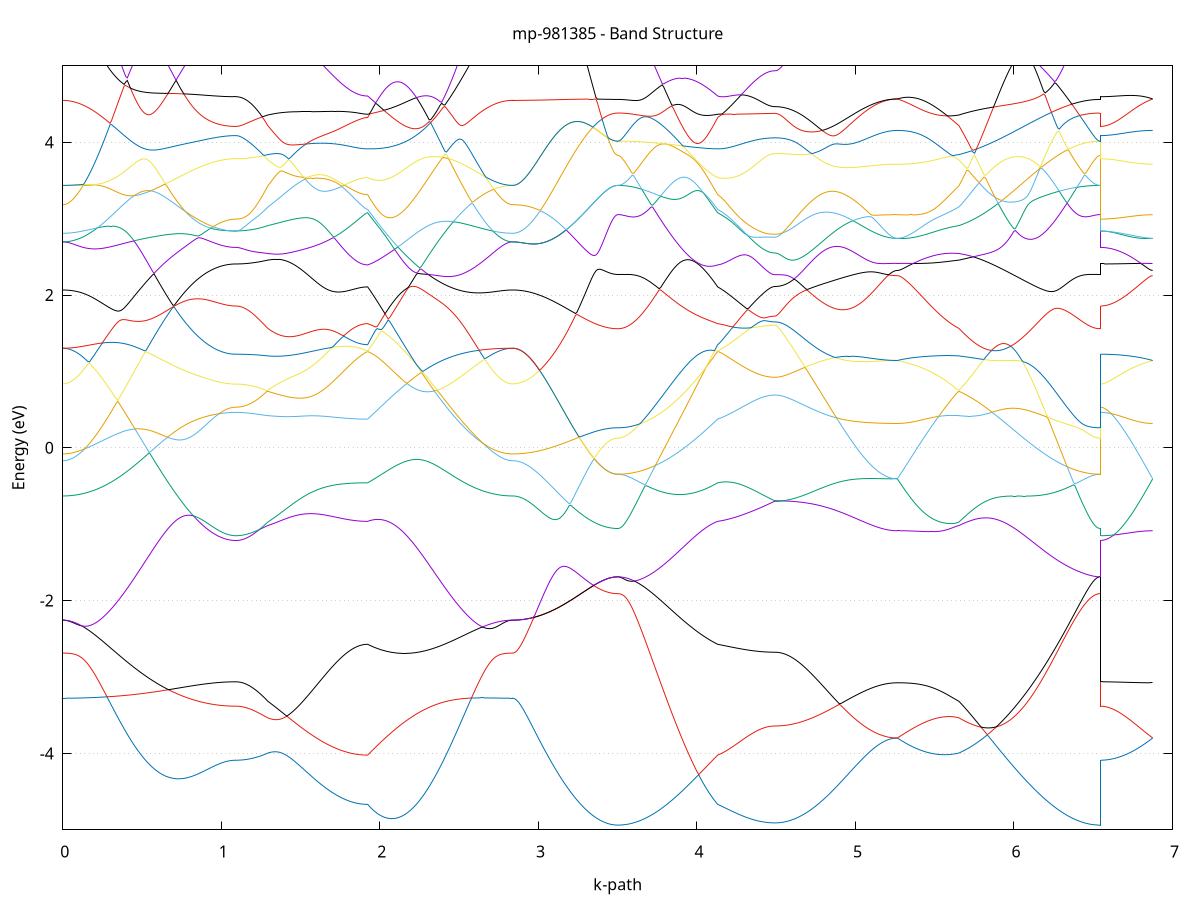 set title 'mp-981385 - Band Structure'
set xlabel 'k-path'
set ylabel 'Energy (eV)'
set grid y
set yrange [-5:5]
set terminal png size 800,600
set output 'mp-981385_bands_gnuplot.png'
plot '-' using 1:2 with lines notitle, '-' using 1:2 with lines notitle, '-' using 1:2 with lines notitle, '-' using 1:2 with lines notitle, '-' using 1:2 with lines notitle, '-' using 1:2 with lines notitle, '-' using 1:2 with lines notitle, '-' using 1:2 with lines notitle, '-' using 1:2 with lines notitle, '-' using 1:2 with lines notitle, '-' using 1:2 with lines notitle, '-' using 1:2 with lines notitle, '-' using 1:2 with lines notitle, '-' using 1:2 with lines notitle, '-' using 1:2 with lines notitle, '-' using 1:2 with lines notitle, '-' using 1:2 with lines notitle, '-' using 1:2 with lines notitle, '-' using 1:2 with lines notitle, '-' using 1:2 with lines notitle, '-' using 1:2 with lines notitle, '-' using 1:2 with lines notitle, '-' using 1:2 with lines notitle, '-' using 1:2 with lines notitle, '-' using 1:2 with lines notitle, '-' using 1:2 with lines notitle, '-' using 1:2 with lines notitle, '-' using 1:2 with lines notitle, '-' using 1:2 with lines notitle, '-' using 1:2 with lines notitle, '-' using 1:2 with lines notitle, '-' using 1:2 with lines notitle, '-' using 1:2 with lines notitle, '-' using 1:2 with lines notitle, '-' using 1:2 with lines notitle, '-' using 1:2 with lines notitle, '-' using 1:2 with lines notitle, '-' using 1:2 with lines notitle, '-' using 1:2 with lines notitle, '-' using 1:2 with lines notitle, '-' using 1:2 with lines notitle, '-' using 1:2 with lines notitle, '-' using 1:2 with lines notitle, '-' using 1:2 with lines notitle, '-' using 1:2 with lines notitle, '-' using 1:2 with lines notitle, '-' using 1:2 with lines notitle, '-' using 1:2 with lines notitle, '-' using 1:2 with lines notitle, '-' using 1:2 with lines notitle, '-' using 1:2 with lines notitle, '-' using 1:2 with lines notitle, '-' using 1:2 with lines notitle, '-' using 1:2 with lines notitle, '-' using 1:2 with lines notitle, '-' using 1:2 with lines notitle, '-' using 1:2 with lines notitle, '-' using 1:2 with lines notitle, '-' using 1:2 with lines notitle, '-' using 1:2 with lines notitle, '-' using 1:2 with lines notitle, '-' using 1:2 with lines notitle, '-' using 1:2 with lines notitle, '-' using 1:2 with lines notitle
0.000000 -49.110919
0.009927 -49.110919
0.019854 -49.110819
0.029782 -49.110819
0.039709 -49.110719
0.049636 -49.110719
0.059563 -49.110619
0.069491 -49.110519
0.079418 -49.110419
0.089345 -49.110319
0.099272 -49.110119
0.109199 -49.110019
0.119127 -49.109819
0.129054 -49.109619
0.138981 -49.109419
0.148908 -49.109219
0.158836 -49.109019
0.168763 -49.108819
0.178690 -49.108619
0.188617 -49.108319
0.198544 -49.108119
0.208472 -49.107819
0.218399 -49.107519
0.228326 -49.107219
0.238253 -49.106919
0.248180 -49.106619
0.258108 -49.106319
0.268035 -49.106019
0.277962 -49.105719
0.287889 -49.105319
0.297817 -49.105019
0.307744 -49.104619
0.317671 -49.104319
0.327598 -49.103919
0.337525 -49.103619
0.347453 -49.103219
0.357380 -49.102819
0.367307 -49.102419
0.377234 -49.102119
0.387162 -49.101719
0.397089 -49.101319
0.407016 -49.100919
0.416943 -49.100619
0.426870 -49.100219
0.436798 -49.099819
0.446725 -49.099419
0.456652 -49.099019
0.466579 -49.098719
0.476507 -49.098319
0.486434 -49.097919
0.496361 -49.097519
0.506288 -49.097219
0.516215 -49.096819
0.526143 -49.096419
0.536070 -49.096119
0.545997 -49.095719
0.555924 -49.095419
0.565852 -49.095019
0.575779 -49.094719
0.585706 -49.094319
0.595633 -49.094019
0.605560 -49.093719
0.615488 -49.093319
0.625415 -49.093019
0.635342 -49.092719
0.645269 -49.092419
0.655196 -49.092119
0.665124 -49.091819
0.675051 -49.091519
0.684978 -49.091219
0.694905 -49.090919
0.704833 -49.090719
0.714760 -49.090419
0.724687 -49.090119
0.734614 -49.089919
0.744541 -49.089619
0.754469 -49.089419
0.764396 -49.089219
0.774323 -49.089019
0.784250 -49.088719
0.794178 -49.088519
0.804105 -49.088319
0.814032 -49.088119
0.823959 -49.087919
0.833886 -49.087719
0.843814 -49.087619
0.853741 -49.087419
0.863668 -49.087219
0.873595 -49.087119
0.883523 -49.086919
0.893450 -49.086819
0.903377 -49.086619
0.913304 -49.086519
0.923231 -49.086419
0.933159 -49.086319
0.943086 -49.086219
0.953013 -49.086119
0.962940 -49.086019
0.972868 -49.085919
0.982795 -49.085819
0.992722 -49.085719
1.002649 -49.085719
1.012576 -49.085619
1.022504 -49.085619
1.032431 -49.085519
1.042358 -49.085519
1.052285 -49.085419
1.062212 -49.085419
1.072140 -49.085419
1.082067 -49.085419
1.091994 -49.085419
1.091994 -49.085419
1.101597 -49.085419
1.111200 -49.085419
1.120803 -49.085419
1.130406 -49.085419
1.140009 -49.085419
1.149612 -49.085419
1.159215 -49.085419
1.168818 -49.085419
1.178421 -49.085419
1.188024 -49.085419
1.197627 -49.085519
1.207230 -49.085519
1.216833 -49.085519
1.226436 -49.085519
1.236039 -49.085519
1.245641 -49.085519
1.255244 -49.085519
1.264847 -49.085519
1.274450 -49.085619
1.284053 -49.085619
1.293656 -49.085619
1.293656 -49.085619
1.303649 -49.085619
1.313642 -49.085619
1.323635 -49.085719
1.333628 -49.085719
1.343621 -49.085719
1.353614 -49.085719
1.363607 -49.085819
1.373600 -49.085819
1.383593 -49.085919
1.393586 -49.085919
1.403579 -49.085919
1.413572 -49.086019
1.423565 -49.086019
1.433558 -49.086119
1.443551 -49.086119
1.453544 -49.086219
1.463537 -49.086219
1.473530 -49.086319
1.483523 -49.086419
1.493516 -49.086419
1.503510 -49.086519
1.513503 -49.086519
1.523496 -49.086619
1.533489 -49.086719
1.543482 -49.086719
1.553475 -49.086819
1.563468 -49.086919
1.573461 -49.086919
1.583454 -49.087019
1.593447 -49.087119
1.603440 -49.087119
1.613433 -49.087219
1.623426 -49.087219
1.633419 -49.087319
1.643412 -49.087419
1.653405 -49.087419
1.663398 -49.087519
1.673391 -49.087519
1.683384 -49.087619
1.693377 -49.087719
1.703370 -49.087719
1.713363 -49.087819
1.723356 -49.087819
1.733349 -49.087919
1.743342 -49.087919
1.753335 -49.087919
1.763328 -49.088019
1.773321 -49.088019
1.783314 -49.088119
1.793307 -49.088119
1.803300 -49.088119
1.813293 -49.088219
1.823286 -49.088219
1.833279 -49.088219
1.843272 -49.088219
1.853265 -49.088319
1.863258 -49.088319
1.873251 -49.088319
1.883244 -49.088319
1.893237 -49.088319
1.903230 -49.088319
1.913223 -49.088319
1.923216 -49.088319
1.923216 -49.088319
1.933159 -49.088419
1.943102 -49.088519
1.953045 -49.088619
1.962988 -49.088719
1.972931 -49.088819
1.982874 -49.088919
1.992817 -49.089119
2.002760 -49.089219
2.012703 -49.089319
2.022646 -49.089519
2.032589 -49.089619
2.042532 -49.089819
2.052475 -49.090019
2.062418 -49.090119
2.072361 -49.090319
2.082304 -49.090519
2.092246 -49.090719
2.102189 -49.090919
2.112132 -49.091119
2.122075 -49.091319
2.132018 -49.091519
2.141961 -49.091719
2.151904 -49.092019
2.161847 -49.092219
2.171790 -49.092519
2.181733 -49.092719
2.191676 -49.093019
2.201619 -49.093319
2.211562 -49.093519
2.221505 -49.093819
2.231448 -49.094119
2.241391 -49.094419
2.251334 -49.094719
2.261277 -49.095019
2.271220 -49.095319
2.281163 -49.095719
2.291106 -49.096019
2.301049 -49.096319
2.310992 -49.096719
2.320935 -49.097019
2.330878 -49.097319
2.340821 -49.097719
2.350764 -49.098019
2.360707 -49.098419
2.370650 -49.098819
2.380593 -49.099119
2.390536 -49.099519
2.400479 -49.099919
2.410422 -49.100219
2.420364 -49.100619
2.430307 -49.101019
2.440250 -49.101319
2.450193 -49.101719
2.460136 -49.102119
2.470079 -49.102519
2.480022 -49.102819
2.489965 -49.103219
2.499908 -49.103619
2.509851 -49.103919
2.519794 -49.104319
2.529737 -49.104619
2.539680 -49.105019
2.549623 -49.105319
2.559566 -49.105619
2.569509 -49.106019
2.579452 -49.106319
2.589395 -49.106619
2.599338 -49.106919
2.609281 -49.107219
2.619224 -49.107519
2.629167 -49.107819
2.639110 -49.108119
2.649053 -49.108319
2.658996 -49.108619
2.668939 -49.108819
2.678882 -49.109019
2.688825 -49.109219
2.698768 -49.109419
2.708711 -49.109619
2.718654 -49.109819
2.728596 -49.110019
2.738539 -49.110119
2.748482 -49.110319
2.758425 -49.110419
2.768368 -49.110519
2.778311 -49.110619
2.788254 -49.110719
2.798197 -49.110719
2.808140 -49.110819
2.818083 -49.110819
2.828026 -49.110919
2.837969 -49.110919
2.837969 -49.110919
2.847874 -49.110919
2.857779 -49.110819
2.867685 -49.110819
2.877590 -49.110719
2.887495 -49.110619
2.897400 -49.110519
2.907305 -49.110419
2.917211 -49.110219
2.927116 -49.110019
2.937021 -49.109819
2.946926 -49.109619
2.956831 -49.109419
2.966737 -49.109119
2.976642 -49.108919
2.986547 -49.108619
2.996452 -49.108319
3.006357 -49.108019
3.016262 -49.107619
3.026168 -49.107319
3.036073 -49.106919
3.045978 -49.106519
3.055883 -49.106119
3.065788 -49.105719
3.075694 -49.105319
3.085599 -49.104819
3.095504 -49.104419
3.105409 -49.103919
3.115314 -49.103419
3.125219 -49.102919
3.135125 -49.102419
3.145030 -49.101919
3.154935 -49.101419
3.164840 -49.100919
3.174745 -49.100419
3.184651 -49.099819
3.194556 -49.099319
3.204461 -49.098819
3.214366 -49.098219
3.224271 -49.097719
3.234176 -49.097219
3.244082 -49.096619
3.253987 -49.096119
3.263892 -49.095619
3.273797 -49.095019
3.283702 -49.094519
3.293608 -49.094019
3.303513 -49.093519
3.313418 -49.093019
3.323323 -49.092619
3.333228 -49.092119
3.343133 -49.091719
3.353039 -49.091319
3.362944 -49.090919
3.372849 -49.090519
3.382754 -49.090119
3.392659 -49.089819
3.402565 -49.089519
3.412470 -49.089219
3.422375 -49.088919
3.432280 -49.088719
3.442185 -49.088519
3.452090 -49.088319
3.461996 -49.088219
3.471901 -49.088119
3.481806 -49.088019
3.491711 -49.087919
3.501616 -49.087919
3.501616 -49.087919
3.511609 -49.087919
3.521602 -49.087919
3.531595 -49.087919
3.541588 -49.087919
3.551581 -49.087919
3.561574 -49.087919
3.571567 -49.087919
3.581561 -49.087919
3.591554 -49.087919
3.601547 -49.087919
3.611540 -49.087819
3.621533 -49.087819
3.631526 -49.087819
3.641519 -49.087819
3.651512 -49.087819
3.661505 -49.087819
3.671498 -49.087819
3.681491 -49.087819
3.691484 -49.087719
3.701477 -49.087719
3.711470 -49.087719
3.721463 -49.087719
3.731456 -49.087719
3.741449 -49.087719
3.751442 -49.087619
3.761435 -49.087619
3.771428 -49.087619
3.781421 -49.087619
3.791414 -49.087619
3.801407 -49.087619
3.811400 -49.087619
3.821393 -49.087519
3.831386 -49.087519
3.841379 -49.087519
3.851372 -49.087519
3.861365 -49.087519
3.871358 -49.087519
3.881351 -49.087519
3.891344 -49.087519
3.901337 -49.087519
3.911330 -49.087519
3.921323 -49.087519
3.931316 -49.087519
3.941309 -49.087519
3.951302 -49.087519
3.961295 -49.087519
3.971288 -49.087619
3.981281 -49.087619
3.991274 -49.087619
4.001267 -49.087619
4.011260 -49.087719
4.021253 -49.087719
4.031246 -49.087719
4.041239 -49.087819
4.051232 -49.087819
4.061225 -49.087919
4.071218 -49.087919
4.081211 -49.088019
4.091204 -49.088019
4.101197 -49.088119
4.111190 -49.088219
4.121183 -49.088319
4.131176 -49.088319
4.131176 -49.088319
4.140937 -49.088419
4.150699 -49.088419
4.160460 -49.088519
4.170221 -49.088519
4.179982 -49.088619
4.189744 -49.088619
4.199505 -49.088719
4.209266 -49.088719
4.219027 -49.088819
4.228789 -49.088919
4.238550 -49.088919
4.248311 -49.089019
4.258072 -49.089119
4.267834 -49.089219
4.277595 -49.089219
4.287356 -49.089319
4.297117 -49.089419
4.306878 -49.089419
4.316640 -49.089519
4.326401 -49.089619
4.336162 -49.089619
4.345923 -49.089719
4.355685 -49.089819
4.365446 -49.089819
4.375207 -49.089919
4.384968 -49.089919
4.394730 -49.090019
4.404491 -49.090019
4.414252 -49.090019
4.424013 -49.090119
4.433775 -49.090119
4.443536 -49.090119
4.453297 -49.090119
4.463058 -49.090219
4.472820 -49.090219
4.482581 -49.090219
4.492342 -49.090219
4.492342 -49.090219
4.502241 -49.090219
4.512141 -49.090219
4.522040 -49.090219
4.531940 -49.090219
4.541839 -49.090119
4.551739 -49.090119
4.561638 -49.090119
4.571538 -49.090119
4.581437 -49.090019
4.591336 -49.090019
4.601236 -49.090019
4.611135 -49.089919
4.621035 -49.089919
4.630934 -49.089819
4.640834 -49.089819
4.650733 -49.089719
4.660633 -49.089619
4.670532 -49.089619
4.680431 -49.089519
4.690331 -49.089519
4.700230 -49.089419
4.710130 -49.089319
4.720029 -49.089219
4.729929 -49.089219
4.739828 -49.089119
4.749727 -49.089019
4.759627 -49.088919
4.769526 -49.088819
4.779426 -49.088719
4.789325 -49.088719
4.799225 -49.088619
4.809124 -49.088519
4.819024 -49.088419
4.828923 -49.088319
4.838822 -49.088219
4.848722 -49.088119
4.858621 -49.088019
4.868521 -49.087919
4.878420 -49.087819
4.888320 -49.087719
4.898219 -49.087619
4.908119 -49.087519
4.918018 -49.087419
4.927917 -49.087319
4.937817 -49.087219
4.947716 -49.087119
4.957616 -49.087019
4.967515 -49.087019
4.977415 -49.086919
4.987314 -49.086819
4.997214 -49.086719
5.007113 -49.086619
5.017012 -49.086519
5.026912 -49.086419
5.036811 -49.086419
5.046711 -49.086319
5.056610 -49.086219
5.066510 -49.086119
5.076409 -49.086119
5.086308 -49.086019
5.096208 -49.085919
5.106107 -49.085919
5.116007 -49.085819
5.125906 -49.085819
5.135806 -49.085719
5.145705 -49.085719
5.155605 -49.085619
5.165504 -49.085619
5.175403 -49.085619
5.185303 -49.085519
5.195202 -49.085519
5.205102 -49.085519
5.215001 -49.085419
5.224901 -49.085419
5.234800 -49.085419
5.244700 -49.085419
5.254599 -49.085419
5.264498 -49.085419
5.264498 -49.085419
5.274455 -49.085419
5.284411 -49.085419
5.294367 -49.085419
5.304324 -49.085419
5.314280 -49.085419
5.324236 -49.085419
5.334193 -49.085419
5.344149 -49.085419
5.354105 -49.085419
5.364062 -49.085419
5.374018 -49.085419
5.383974 -49.085419
5.393931 -49.085519
5.403887 -49.085519
5.413843 -49.085519
5.423800 -49.085519
5.433756 -49.085519
5.443712 -49.085519
5.453669 -49.085519
5.463625 -49.085519
5.473581 -49.085519
5.483538 -49.085519
5.493494 -49.085519
5.503450 -49.085519
5.513407 -49.085519
5.523363 -49.085519
5.533319 -49.085519
5.543276 -49.085519
5.553232 -49.085519
5.563188 -49.085519
5.573145 -49.085519
5.583101 -49.085519
5.593057 -49.085619
5.603014 -49.085619
5.612970 -49.085619
5.622926 -49.085619
5.632883 -49.085619
5.642839 -49.085619
5.652795 -49.085619
5.652795 -49.085619
5.662688 -49.085619
5.672581 -49.085619
5.682473 -49.085719
5.692366 -49.085719
5.702258 -49.085719
5.712151 -49.085719
5.722043 -49.085819
5.731936 -49.085819
5.741829 -49.085819
5.751721 -49.085819
5.761614 -49.085919
5.771506 -49.085919
5.781399 -49.085919
5.791291 -49.085919
5.801184 -49.086019
5.811077 -49.086019
5.820969 -49.086019
5.830862 -49.086119
5.840754 -49.086119
5.850647 -49.086119
5.860540 -49.086219
5.870432 -49.086219
5.880325 -49.086219
5.890217 -49.086319
5.900110 -49.086319
5.910002 -49.086319
5.919895 -49.086419
5.929788 -49.086419
5.939680 -49.086419
5.949573 -49.086519
5.959465 -49.086519
5.969358 -49.086519
5.979250 -49.086619
5.989143 -49.086619
5.999036 -49.086619
6.008928 -49.086719
6.018821 -49.086719
6.028713 -49.086819
6.038606 -49.086819
6.048499 -49.086819
6.058391 -49.086919
6.068284 -49.086919
6.078176 -49.086919
6.088069 -49.087019
6.097961 -49.087019
6.107854 -49.087019
6.117747 -49.087119
6.127639 -49.087119
6.137532 -49.087119
6.147424 -49.087219
6.157317 -49.087219
6.167209 -49.087219
6.177102 -49.087319
6.186995 -49.087319
6.196887 -49.087319
6.206780 -49.087419
6.216672 -49.087419
6.226565 -49.087419
6.236458 -49.087419
6.246350 -49.087519
6.256243 -49.087519
6.266135 -49.087519
6.276028 -49.087619
6.285920 -49.087619
6.295813 -49.087619
6.305706 -49.087619
6.315598 -49.087619
6.325491 -49.087719
6.335383 -49.087719
6.345276 -49.087719
6.355168 -49.087719
6.365061 -49.087719
6.374954 -49.087819
6.384846 -49.087819
6.394739 -49.087819
6.404631 -49.087819
6.414524 -49.087819
6.424416 -49.087819
6.434309 -49.087919
6.444202 -49.087919
6.454094 -49.087919
6.463987 -49.087919
6.473879 -49.087919
6.483772 -49.087919
6.493665 -49.087919
6.503557 -49.087919
6.513450 -49.087919
6.523342 -49.087919
6.533235 -49.087919
6.543127 -49.087919
6.543127 -49.085419
6.552887 -49.085419
6.562646 -49.085419
6.572406 -49.085419
6.582165 -49.085419
6.591925 -49.085419
6.601685 -49.085419
6.611444 -49.085419
6.621204 -49.085419
6.630963 -49.085419
6.640723 -49.085419
6.650482 -49.085419
6.660242 -49.085419
6.670001 -49.085419
6.679761 -49.085419
6.689520 -49.085419
6.699280 -49.085419
6.709039 -49.085419
6.718799 -49.085419
6.728558 -49.085419
6.738318 -49.085419
6.748077 -49.085419
6.757837 -49.085419
6.767596 -49.085419
6.777356 -49.085419
6.787115 -49.085419
6.796875 -49.085419
6.806634 -49.085419
6.816394 -49.085419
6.826153 -49.085419
6.835913 -49.085419
6.845673 -49.085419
6.855432 -49.085419
6.865192 -49.085419
6.874951 -49.085419
e
0.000000 -48.981719
0.009927 -48.981719
0.019854 -48.981719
0.029782 -48.981619
0.039709 -48.981519
0.049636 -48.981419
0.059563 -48.981319
0.069491 -48.981219
0.079418 -48.981019
0.089345 -48.980819
0.099272 -48.980619
0.109199 -48.980419
0.119127 -48.980219
0.129054 -48.979919
0.138981 -48.979619
0.148908 -48.979319
0.158836 -48.979019
0.168763 -48.978619
0.178690 -48.978319
0.188617 -48.977919
0.198544 -48.977419
0.208472 -48.977019
0.218399 -48.976619
0.228326 -48.976119
0.238253 -48.975619
0.248180 -48.975119
0.258108 -48.974519
0.268035 -48.974019
0.277962 -48.973419
0.287889 -48.972819
0.297817 -48.972219
0.307744 -48.971619
0.317671 -48.971019
0.327598 -48.970319
0.337525 -48.969619
0.347453 -48.968919
0.357380 -48.968219
0.367307 -48.967519
0.377234 -48.966719
0.387162 -48.966019
0.397089 -48.965219
0.407016 -48.964419
0.416943 -48.963619
0.426870 -48.962819
0.436798 -48.962019
0.446725 -48.961119
0.456652 -48.960319
0.466579 -48.959419
0.476507 -48.958519
0.486434 -48.957619
0.496361 -48.956719
0.506288 -48.955819
0.516215 -48.954919
0.526143 -48.954019
0.536070 -48.953119
0.545997 -48.952219
0.555924 -48.951219
0.565852 -48.950319
0.575779 -48.949419
0.585706 -48.948419
0.595633 -48.947519
0.605560 -48.946619
0.615488 -48.945619
0.625415 -48.944719
0.635342 -48.943819
0.645269 -48.942819
0.655196 -48.941919
0.665124 -48.941019
0.675051 -48.940119
0.684978 -48.939219
0.694905 -48.938319
0.704833 -48.937419
0.714760 -48.936519
0.724687 -48.935619
0.734614 -48.934819
0.744541 -48.933919
0.754469 -48.933119
0.764396 -48.932219
0.774323 -48.931419
0.784250 -48.930619
0.794178 -48.929919
0.804105 -48.929119
0.814032 -48.928419
0.823959 -48.927719
0.833886 -48.926919
0.843814 -48.926319
0.853741 -48.925619
0.863668 -48.925019
0.873595 -48.924319
0.883523 -48.923819
0.893450 -48.923219
0.903377 -48.922619
0.913304 -48.922119
0.923231 -48.921619
0.933159 -48.921119
0.943086 -48.920719
0.953013 -48.920319
0.962940 -48.919919
0.972868 -48.919519
0.982795 -48.919219
0.992722 -48.918919
1.002649 -48.918619
1.012576 -48.918319
1.022504 -48.918119
1.032431 -48.917919
1.042358 -48.917819
1.052285 -48.917619
1.062212 -48.917519
1.072140 -48.917419
1.082067 -48.917419
1.091994 -48.917419
1.091994 -48.917419
1.101597 -48.917419
1.111200 -48.917319
1.120803 -48.917419
1.130406 -48.917519
1.140009 -48.917719
1.149612 -48.917819
1.159215 -48.918119
1.168818 -48.918319
1.178421 -48.918619
1.188024 -48.918919
1.197627 -48.919319
1.207230 -48.919719
1.216833 -48.920119
1.226436 -48.920519
1.236039 -48.921019
1.245641 -48.921519
1.255244 -48.922019
1.264847 -48.922619
1.274450 -48.923219
1.284053 -48.923819
1.293656 -48.924519
1.293656 -48.924519
1.303649 -48.925019
1.313642 -48.925519
1.323635 -48.926019
1.333628 -48.926419
1.343621 -48.926919
1.353614 -48.927419
1.363607 -48.927919
1.373600 -48.928419
1.383593 -48.928819
1.393586 -48.929319
1.403579 -48.929719
1.413572 -48.930219
1.423565 -48.930719
1.433558 -48.931119
1.443551 -48.931519
1.453544 -48.932019
1.463537 -48.932419
1.473530 -48.932819
1.483523 -48.933319
1.493516 -48.933719
1.503510 -48.934119
1.513503 -48.934519
1.523496 -48.934919
1.533489 -48.935319
1.543482 -48.935619
1.553475 -48.936019
1.563468 -48.936419
1.573461 -48.936719
1.583454 -48.937119
1.593447 -48.937419
1.603440 -48.937719
1.613433 -48.938119
1.623426 -48.938419
1.633419 -48.938719
1.643412 -48.939019
1.653405 -48.939319
1.663398 -48.939619
1.673391 -48.939819
1.683384 -48.940119
1.693377 -48.940319
1.703370 -48.940619
1.713363 -48.940819
1.723356 -48.941019
1.733349 -48.941319
1.743342 -48.941519
1.753335 -48.941619
1.763328 -48.941819
1.773321 -48.942019
1.783314 -48.942219
1.793307 -48.942319
1.803300 -48.942419
1.813293 -48.942619
1.823286 -48.942719
1.833279 -48.942819
1.843272 -48.942919
1.853265 -48.943019
1.863258 -48.943019
1.873251 -48.943119
1.883244 -48.943219
1.893237 -48.943219
1.903230 -48.943219
1.913223 -48.943219
1.923216 -48.943219
1.923216 -48.943219
1.933159 -48.941619
1.943102 -48.939919
1.953045 -48.938219
1.962988 -48.936519
1.972931 -48.934819
1.982874 -48.933119
1.992817 -48.931419
2.002760 -48.929619
2.012703 -48.927919
2.022646 -48.926219
2.032589 -48.924519
2.042532 -48.922719
2.052475 -48.921019
2.062418 -48.919319
2.072361 -48.917519
2.082304 -48.917719
2.092246 -48.919219
2.102189 -48.920819
2.112132 -48.922319
2.122075 -48.923819
2.132018 -48.925319
2.141961 -48.926819
2.151904 -48.928319
2.161847 -48.929819
2.171790 -48.931219
2.181733 -48.932719
2.191676 -48.934119
2.201619 -48.935519
2.211562 -48.936919
2.221505 -48.938319
2.231448 -48.939719
2.241391 -48.941019
2.251334 -48.942419
2.261277 -48.943719
2.271220 -48.945019
2.281163 -48.946319
2.291106 -48.947519
2.301049 -48.948819
2.310992 -48.950019
2.320935 -48.951219
2.330878 -48.952319
2.340821 -48.953519
2.350764 -48.954619
2.360707 -48.955819
2.370650 -48.956819
2.380593 -48.957919
2.390536 -48.959019
2.400479 -48.960019
2.410422 -48.961019
2.420364 -48.961919
2.430307 -48.962919
2.440250 -48.963819
2.450193 -48.964719
2.460136 -48.965619
2.470079 -48.966519
2.480022 -48.967319
2.489965 -48.968119
2.499908 -48.968919
2.509851 -48.969619
2.519794 -48.970419
2.529737 -48.971119
2.539680 -48.971819
2.549623 -48.972419
2.559566 -48.973119
2.569509 -48.973719
2.579452 -48.974319
2.589395 -48.974919
2.599338 -48.975419
2.609281 -48.975919
2.619224 -48.976419
2.629167 -48.976919
2.639110 -48.977419
2.649053 -48.977819
2.658996 -48.978219
2.668939 -48.978619
2.678882 -48.978919
2.688825 -48.979319
2.698768 -48.979619
2.708711 -48.979919
2.718654 -48.980219
2.728596 -48.980419
2.738539 -48.980619
2.748482 -48.980819
2.758425 -48.981019
2.768368 -48.981219
2.778311 -48.981319
2.788254 -48.981419
2.798197 -48.981519
2.808140 -48.981619
2.818083 -48.981719
2.828026 -48.981719
2.837969 -48.981719
2.837969 -48.981719
2.847874 -48.981719
2.857779 -48.981819
2.867685 -48.981819
2.877590 -48.981919
2.887495 -48.982019
2.897400 -48.982119
2.907305 -48.982219
2.917211 -48.982419
2.927116 -48.982619
2.937021 -48.982819
2.946926 -48.983019
2.956831 -48.983219
2.966737 -48.983519
2.976642 -48.983719
2.986547 -48.984019
2.996452 -48.984319
3.006357 -48.984719
3.016262 -48.985019
3.026168 -48.985419
3.036073 -48.985719
3.045978 -48.986119
3.055883 -48.986519
3.065788 -48.987019
3.075694 -48.987419
3.085599 -48.987919
3.095504 -48.988319
3.105409 -48.988819
3.115314 -48.989319
3.125219 -48.989819
3.135125 -48.990319
3.145030 -48.990819
3.154935 -48.991319
3.164840 -48.991819
3.174745 -48.992419
3.184651 -48.992919
3.194556 -48.993519
3.204461 -48.994019
3.214366 -48.994619
3.224271 -48.995119
3.234176 -48.995619
3.244082 -48.996219
3.253987 -48.996719
3.263892 -48.997319
3.273797 -48.997819
3.283702 -48.998319
3.293608 -48.998819
3.303513 -48.999319
3.313418 -48.999819
3.323323 -49.000319
3.333228 -49.000719
3.343133 -49.001219
3.353039 -49.001619
3.362944 -49.002019
3.372849 -49.002419
3.382754 -49.002819
3.392659 -49.003119
3.402565 -49.003419
3.412470 -49.003719
3.422375 -49.004019
3.432280 -49.004219
3.442185 -49.004419
3.452090 -49.004619
3.461996 -49.004819
3.471901 -49.004919
3.481806 -49.004919
3.491711 -49.005019
3.501616 -49.005019
3.501616 -49.005019
3.511609 -49.005019
3.521602 -49.004919
3.531595 -49.004819
3.541588 -49.004719
3.551581 -49.004619
3.561574 -49.004419
3.571567 -49.004119
3.581561 -49.003919
3.591554 -49.003619
3.601547 -49.003219
3.611540 -49.002819
3.621533 -49.002419
3.631526 -49.002019
3.641519 -49.001519
3.651512 -49.001019
3.661505 -49.000519
3.671498 -48.999919
3.681491 -48.999319
3.691484 -48.998619
3.701477 -48.997919
3.711470 -48.997219
3.721463 -48.996519
3.731456 -48.995719
3.741449 -48.994919
3.751442 -48.994019
3.761435 -48.993219
3.771428 -48.992319
3.781421 -48.991319
3.791414 -48.990419
3.801407 -48.989419
3.811400 -48.988319
3.821393 -48.987319
3.831386 -48.986219
3.841379 -48.985119
3.851372 -48.984019
3.861365 -48.982819
3.871358 -48.981619
3.881351 -48.980419
3.891344 -48.979219
3.901337 -48.977919
3.911330 -48.976619
3.921323 -48.975319
3.931316 -48.973919
3.941309 -48.972619
3.951302 -48.971219
3.961295 -48.969819
3.971288 -48.968419
3.981281 -48.966919
3.991274 -48.965519
4.001267 -48.964019
4.011260 -48.962519
4.021253 -48.961019
4.031246 -48.959419
4.041239 -48.957919
4.051232 -48.956319
4.061225 -48.954719
4.071218 -48.953119
4.081211 -48.951519
4.091204 -48.949919
4.101197 -48.948219
4.111190 -48.946619
4.121183 -48.944919
4.131176 -48.943219
4.131176 -48.943219
4.140937 -48.942619
4.150699 -48.941919
4.160460 -48.941319
4.170221 -48.940619
4.179982 -48.939919
4.189744 -48.939219
4.199505 -48.938619
4.209266 -48.937919
4.219027 -48.937219
4.228789 -48.936519
4.238550 -48.935819
4.248311 -48.935119
4.258072 -48.934319
4.267834 -48.933619
4.277595 -48.932919
4.287356 -48.932219
4.297117 -48.931519
4.306878 -48.930819
4.316640 -48.930019
4.326401 -48.929319
4.336162 -48.928619
4.345923 -48.927919
4.355685 -48.927219
4.365446 -48.926419
4.375207 -48.925719
4.384968 -48.925019
4.394730 -48.924319
4.404491 -48.923619
4.414252 -48.922919
4.424013 -48.922219
4.433775 -48.921619
4.443536 -48.920919
4.453297 -48.920319
4.463058 -48.919719
4.472820 -48.919219
4.482581 -48.918919
4.492342 -48.918719
4.492342 -48.918719
4.502241 -48.918719
4.512141 -48.918719
4.522040 -48.918719
4.531940 -48.918719
4.541839 -48.918719
4.551739 -48.918719
4.561638 -48.918719
4.571538 -48.918719
4.581437 -48.918719
4.591336 -48.918719
4.601236 -48.918719
4.611135 -48.918719
4.621035 -48.918619
4.630934 -48.918619
4.640834 -48.918619
4.650733 -48.918619
4.660633 -48.918619
4.670532 -48.918619
4.680431 -48.918519
4.690331 -48.918519
4.700230 -48.918519
4.710130 -48.918519
4.720029 -48.918519
4.729929 -48.918419
4.739828 -48.918419
4.749727 -48.918419
4.759627 -48.918419
4.769526 -48.918319
4.779426 -48.918319
4.789325 -48.918319
4.799225 -48.918319
4.809124 -48.918219
4.819024 -48.918219
4.828923 -48.918219
4.838822 -48.918119
4.848722 -48.918119
4.858621 -48.918119
4.868521 -48.918119
4.878420 -48.918019
4.888320 -48.918019
4.898219 -48.918019
4.908119 -48.917919
4.918018 -48.917919
4.927917 -48.917919
4.937817 -48.917919
4.947716 -48.917819
4.957616 -48.917819
4.967515 -48.917819
4.977415 -48.917719
4.987314 -48.917719
4.997214 -48.917719
5.007113 -48.917719
5.017012 -48.917619
5.026912 -48.917619
5.036811 -48.917619
5.046711 -48.917619
5.056610 -48.917519
5.066510 -48.917519
5.076409 -48.917519
5.086308 -48.917519
5.096208 -48.917519
5.106107 -48.917519
5.116007 -48.917419
5.125906 -48.917419
5.135806 -48.917419
5.145705 -48.917419
5.155605 -48.917419
5.165504 -48.917419
5.175403 -48.917419
5.185303 -48.917319
5.195202 -48.917319
5.205102 -48.917319
5.215001 -48.917319
5.224901 -48.917319
5.234800 -48.917319
5.244700 -48.917319
5.254599 -48.917319
5.264498 -48.917319
5.264498 -48.917319
5.274455 -48.917319
5.284411 -48.917319
5.294367 -48.917319
5.304324 -48.917419
5.314280 -48.917419
5.324236 -48.917519
5.334193 -48.917519
5.344149 -48.917619
5.354105 -48.917719
5.364062 -48.917719
5.374018 -48.917819
5.383974 -48.917919
5.393931 -48.918119
5.403887 -48.918219
5.413843 -48.918319
5.423800 -48.918519
5.433756 -48.918619
5.443712 -48.918819
5.453669 -48.919019
5.463625 -48.919219
5.473581 -48.919319
5.483538 -48.919619
5.493494 -48.919819
5.503450 -48.920019
5.513407 -48.920219
5.523363 -48.920519
5.533319 -48.920719
5.543276 -48.921019
5.553232 -48.921319
5.563188 -48.921619
5.573145 -48.921819
5.583101 -48.922219
5.593057 -48.922519
5.603014 -48.922819
5.612970 -48.923119
5.622926 -48.923419
5.632883 -48.923819
5.642839 -48.924119
5.652795 -48.924519
5.652795 -48.924519
5.662688 -48.925219
5.672581 -48.925919
5.682473 -48.926719
5.692366 -48.927519
5.702258 -48.928319
5.712151 -48.929119
5.722043 -48.930019
5.731936 -48.930919
5.741829 -48.931819
5.751721 -48.932819
5.761614 -48.933819
5.771506 -48.934719
5.781399 -48.935819
5.791291 -48.936819
5.801184 -48.937819
5.811077 -48.938919
5.820969 -48.940019
5.830862 -48.941119
5.840754 -48.942219
5.850647 -48.943419
5.860540 -48.944519
5.870432 -48.945719
5.880325 -48.946919
5.890217 -48.948019
5.900110 -48.949219
5.910002 -48.950519
5.919895 -48.951719
5.929788 -48.952919
5.939680 -48.954119
5.949573 -48.955419
5.959465 -48.956619
5.969358 -48.957819
5.979250 -48.959119
5.989143 -48.960319
5.999036 -48.961619
6.008928 -48.962819
6.018821 -48.964119
6.028713 -48.965319
6.038606 -48.966619
6.048499 -48.967819
6.058391 -48.969019
6.068284 -48.970319
6.078176 -48.971519
6.088069 -48.972719
6.097961 -48.973919
6.107854 -48.975119
6.117747 -48.976319
6.127639 -48.977419
6.137532 -48.978619
6.147424 -48.979719
6.157317 -48.980819
6.167209 -48.981919
6.177102 -48.983019
6.186995 -48.984119
6.196887 -48.985119
6.206780 -48.986219
6.216672 -48.987219
6.226565 -48.988219
6.236458 -48.989119
6.246350 -48.990119
6.256243 -48.991019
6.266135 -48.991919
6.276028 -48.992819
6.285920 -48.993619
6.295813 -48.994519
6.305706 -48.995319
6.315598 -48.996019
6.325491 -48.996819
6.335383 -48.997519
6.345276 -48.998219
6.355168 -48.998819
6.365061 -48.999419
6.374954 -49.000019
6.384846 -49.000619
6.394739 -49.001119
6.404631 -49.001619
6.414524 -49.002119
6.424416 -49.002519
6.434309 -49.002919
6.444202 -49.003319
6.454094 -49.003619
6.463987 -49.003919
6.473879 -49.004119
6.483772 -49.004419
6.493665 -49.004619
6.503557 -49.004719
6.513450 -49.004819
6.523342 -49.004919
6.533235 -49.005019
6.543127 -49.005019
6.543127 -48.917419
6.552887 -48.917419
6.562646 -48.917419
6.572406 -48.917419
6.582165 -48.917419
6.591925 -48.917419
6.601685 -48.917419
6.611444 -48.917419
6.621204 -48.917419
6.630963 -48.917419
6.640723 -48.917419
6.650482 -48.917419
6.660242 -48.917419
6.670001 -48.917419
6.679761 -48.917419
6.689520 -48.917419
6.699280 -48.917419
6.709039 -48.917419
6.718799 -48.917419
6.728558 -48.917419
6.738318 -48.917419
6.748077 -48.917319
6.757837 -48.917319
6.767596 -48.917319
6.777356 -48.917319
6.787115 -48.917319
6.796875 -48.917319
6.806634 -48.917319
6.816394 -48.917319
6.826153 -48.917319
6.835913 -48.917319
6.845673 -48.917319
6.855432 -48.917319
6.865192 -48.917319
6.874951 -48.917319
e
0.000000 -48.833419
0.009927 -48.833519
0.019854 -48.833519
0.029782 -48.833619
0.039709 -48.833719
0.049636 -48.833919
0.059563 -48.834119
0.069491 -48.834319
0.079418 -48.834519
0.089345 -48.834819
0.099272 -48.835219
0.109199 -48.835519
0.119127 -48.835919
0.129054 -48.836319
0.138981 -48.836819
0.148908 -48.837319
0.158836 -48.837819
0.168763 -48.838319
0.178690 -48.838919
0.188617 -48.839519
0.198544 -48.840219
0.208472 -48.840819
0.218399 -48.841519
0.228326 -48.842219
0.238253 -48.843019
0.248180 -48.843819
0.258108 -48.844619
0.268035 -48.845419
0.277962 -48.846219
0.287889 -48.847119
0.297817 -48.848019
0.307744 -48.848919
0.317671 -48.849919
0.327598 -48.850819
0.337525 -48.851819
0.347453 -48.852819
0.357380 -48.853919
0.367307 -48.854919
0.377234 -48.855919
0.387162 -48.857019
0.397089 -48.858119
0.407016 -48.859219
0.416943 -48.860319
0.426870 -48.861419
0.436798 -48.862619
0.446725 -48.863719
0.456652 -48.864919
0.466579 -48.866019
0.476507 -48.867219
0.486434 -48.868419
0.496361 -48.869619
0.506288 -48.870819
0.516215 -48.872019
0.526143 -48.873219
0.536070 -48.874419
0.545997 -48.875519
0.555924 -48.876719
0.565852 -48.877919
0.575779 -48.879119
0.585706 -48.880319
0.595633 -48.881519
0.605560 -48.882719
0.615488 -48.883919
0.625415 -48.885019
0.635342 -48.886219
0.645269 -48.887319
0.655196 -48.888519
0.665124 -48.889619
0.675051 -48.890719
0.684978 -48.891819
0.694905 -48.892919
0.704833 -48.894019
0.714760 -48.895119
0.724687 -48.896119
0.734614 -48.897119
0.744541 -48.898119
0.754469 -48.899119
0.764396 -48.900119
0.774323 -48.901119
0.784250 -48.902019
0.794178 -48.902919
0.804105 -48.903819
0.814032 -48.904619
0.823959 -48.905519
0.833886 -48.906319
0.843814 -48.907119
0.853741 -48.907919
0.863668 -48.908619
0.873595 -48.909319
0.883523 -48.910019
0.893450 -48.910619
0.903377 -48.911319
0.913304 -48.911919
0.923231 -48.912419
0.933159 -48.913019
0.943086 -48.913519
0.953013 -48.914019
0.962940 -48.914419
0.972868 -48.914819
0.982795 -48.915219
0.992722 -48.915619
1.002649 -48.915919
1.012576 -48.916219
1.022504 -48.916419
1.032431 -48.916619
1.042358 -48.916819
1.052285 -48.917019
1.062212 -48.917119
1.072140 -48.917219
1.082067 -48.917219
1.091994 -48.917219
1.091994 -48.917219
1.101597 -48.917219
1.111200 -48.917319
1.120803 -48.917219
1.130406 -48.917119
1.140009 -48.917019
1.149612 -48.916819
1.159215 -48.916619
1.168818 -48.916419
1.178421 -48.916119
1.188024 -48.915819
1.197627 -48.915519
1.207230 -48.915119
1.216833 -48.914719
1.226436 -48.914319
1.236039 -48.913919
1.245641 -48.913419
1.255244 -48.912919
1.264847 -48.912419
1.274450 -48.911819
1.284053 -48.911219
1.293656 -48.910619
1.293656 -48.910619
1.303649 -48.910119
1.313642 -48.909719
1.323635 -48.909219
1.333628 -48.908719
1.343621 -48.908319
1.353614 -48.907819
1.363607 -48.907419
1.373600 -48.906919
1.383593 -48.906519
1.393586 -48.906019
1.403579 -48.905619
1.413572 -48.905219
1.423565 -48.904719
1.433558 -48.904319
1.443551 -48.903919
1.453544 -48.903519
1.463537 -48.903119
1.473530 -48.902719
1.483523 -48.902319
1.493516 -48.901919
1.503510 -48.901519
1.513503 -48.901119
1.523496 -48.900719
1.533489 -48.900319
1.543482 -48.900019
1.553475 -48.899619
1.563468 -48.899319
1.573461 -48.898919
1.583454 -48.898619
1.593447 -48.898319
1.603440 -48.897919
1.613433 -48.897619
1.623426 -48.897319
1.633419 -48.897019
1.643412 -48.896719
1.653405 -48.896519
1.663398 -48.896219
1.673391 -48.895919
1.683384 -48.895719
1.693377 -48.895419
1.703370 -48.895219
1.713363 -48.895019
1.723356 -48.894819
1.733349 -48.894619
1.743342 -48.894419
1.753335 -48.894219
1.763328 -48.894019
1.773321 -48.893819
1.783314 -48.893719
1.793307 -48.893519
1.803300 -48.893419
1.813293 -48.893319
1.823286 -48.893219
1.833279 -48.893119
1.843272 -48.893019
1.853265 -48.892919
1.863258 -48.892819
1.873251 -48.892819
1.883244 -48.892719
1.893237 -48.892719
1.903230 -48.892719
1.913223 -48.892619
1.923216 -48.892619
1.923216 -48.892619
1.933159 -48.894219
1.943102 -48.895819
1.953045 -48.897319
1.962988 -48.898919
1.972931 -48.900519
1.982874 -48.902019
1.992817 -48.903619
2.002760 -48.905219
2.012703 -48.906819
2.022646 -48.908319
2.032589 -48.909919
2.042532 -48.911519
2.052475 -48.913019
2.062418 -48.914619
2.072361 -48.916119
2.082304 -48.915819
2.092246 -48.914119
2.102189 -48.912319
2.112132 -48.910619
2.122075 -48.908919
2.132018 -48.907219
2.141961 -48.905419
2.151904 -48.903719
2.161847 -48.902019
2.171790 -48.900319
2.181733 -48.898619
2.191676 -48.897019
2.201619 -48.895319
2.211562 -48.893619
2.221505 -48.892019
2.231448 -48.890419
2.241391 -48.888719
2.251334 -48.887119
2.261277 -48.885519
2.271220 -48.883919
2.281163 -48.882419
2.291106 -48.880819
2.301049 -48.879319
2.310992 -48.877819
2.320935 -48.876219
2.330878 -48.874819
2.340821 -48.873319
2.350764 -48.871819
2.360707 -48.870419
2.370650 -48.869019
2.380593 -48.867619
2.390536 -48.866219
2.400479 -48.864919
2.410422 -48.863619
2.420364 -48.862319
2.430307 -48.861019
2.440250 -48.859719
2.450193 -48.858519
2.460136 -48.857319
2.470079 -48.856119
2.480022 -48.854919
2.489965 -48.853819
2.499908 -48.852719
2.509851 -48.851619
2.519794 -48.850619
2.529737 -48.849619
2.539680 -48.848619
2.549623 -48.847619
2.559566 -48.846719
2.569509 -48.845819
2.579452 -48.844919
2.589395 -48.844019
2.599338 -48.843219
2.609281 -48.842419
2.619224 -48.841719
2.629167 -48.841019
2.639110 -48.840319
2.649053 -48.839619
2.658996 -48.839019
2.668939 -48.838419
2.678882 -48.837819
2.688825 -48.837319
2.698768 -48.836819
2.708711 -48.836419
2.718654 -48.835919
2.728596 -48.835519
2.738539 -48.835219
2.748482 -48.834819
2.758425 -48.834519
2.768368 -48.834319
2.778311 -48.834119
2.788254 -48.833919
2.798197 -48.833719
2.808140 -48.833619
2.818083 -48.833519
2.828026 -48.833519
2.837969 -48.833419
2.837969 -48.833419
2.847874 -48.833419
2.857779 -48.833419
2.867685 -48.833419
2.877590 -48.833419
2.887495 -48.833419
2.897400 -48.833419
2.907305 -48.833419
2.917211 -48.833419
2.927116 -48.833419
2.937021 -48.833419
2.946926 -48.833419
2.956831 -48.833419
2.966737 -48.833519
2.976642 -48.833519
2.986547 -48.833419
2.996452 -48.833519
3.006357 -48.833519
3.016262 -48.833519
3.026168 -48.833519
3.036073 -48.833519
3.045978 -48.833519
3.055883 -48.833519
3.065788 -48.833519
3.075694 -48.833519
3.085599 -48.833519
3.095504 -48.833519
3.105409 -48.833519
3.115314 -48.833519
3.125219 -48.833519
3.135125 -48.833519
3.145030 -48.833519
3.154935 -48.833519
3.164840 -48.833519
3.174745 -48.833519
3.184651 -48.833519
3.194556 -48.833519
3.204461 -48.833519
3.214366 -48.833519
3.224271 -48.833519
3.234176 -48.833519
3.244082 -48.833519
3.253987 -48.833519
3.263892 -48.833519
3.273797 -48.833519
3.283702 -48.833519
3.293608 -48.833519
3.303513 -48.833519
3.313418 -48.833519
3.323323 -48.833519
3.333228 -48.833519
3.343133 -48.833519
3.353039 -48.833519
3.362944 -48.833519
3.372849 -48.833519
3.382754 -48.833519
3.392659 -48.833519
3.402565 -48.833519
3.412470 -48.833519
3.422375 -48.833519
3.432280 -48.833519
3.442185 -48.833619
3.452090 -48.833619
3.461996 -48.833619
3.471901 -48.833619
3.481806 -48.833619
3.491711 -48.833619
3.501616 -48.833619
3.501616 -48.833619
3.511609 -48.833619
3.521602 -48.833619
3.531595 -48.833719
3.541588 -48.833819
3.551581 -48.834019
3.561574 -48.834219
3.571567 -48.834419
3.581561 -48.834719
3.591554 -48.835019
3.601547 -48.835319
3.611540 -48.835719
3.621533 -48.836119
3.631526 -48.836519
3.641519 -48.837019
3.651512 -48.837519
3.661505 -48.838019
3.671498 -48.838519
3.681491 -48.839119
3.691484 -48.839819
3.701477 -48.840419
3.711470 -48.841119
3.721463 -48.841919
3.731456 -48.842619
3.741449 -48.843419
3.751442 -48.844219
3.761435 -48.845119
3.771428 -48.845919
3.781421 -48.846819
3.791414 -48.847819
3.801407 -48.848719
3.811400 -48.849719
3.821393 -48.850819
3.831386 -48.851819
3.841379 -48.852919
3.851372 -48.854019
3.861365 -48.855119
3.871358 -48.856219
3.881351 -48.857419
3.891344 -48.858619
3.901337 -48.859819
3.911330 -48.861119
3.921323 -48.862319
3.931316 -48.863619
3.941309 -48.864919
3.951302 -48.866219
3.961295 -48.867619
3.971288 -48.868919
3.981281 -48.870319
3.991274 -48.871719
4.001267 -48.873119
4.011260 -48.874519
4.021253 -48.876019
4.031246 -48.877419
4.041239 -48.878919
4.051232 -48.880419
4.061225 -48.881919
4.071218 -48.883419
4.081211 -48.884919
4.091204 -48.886419
4.101197 -48.888019
4.111190 -48.889519
4.121183 -48.891119
4.131176 -48.892619
4.131176 -48.892619
4.140937 -48.893219
4.150699 -48.893819
4.160460 -48.894419
4.170221 -48.895119
4.179982 -48.895719
4.189744 -48.896319
4.199505 -48.896919
4.209266 -48.897519
4.219027 -48.898119
4.228789 -48.898819
4.238550 -48.899419
4.248311 -48.900019
4.258072 -48.900719
4.267834 -48.901319
4.277595 -48.901919
4.287356 -48.902619
4.297117 -48.903219
4.306878 -48.903819
4.316640 -48.904519
4.326401 -48.905119
4.336162 -48.905819
4.345923 -48.906419
4.355685 -48.907119
4.365446 -48.907819
4.375207 -48.908419
4.384968 -48.909119
4.394730 -48.909719
4.404491 -48.910419
4.414252 -48.911019
4.424013 -48.911719
4.433775 -48.912319
4.443536 -48.912919
4.453297 -48.913519
4.463058 -48.914119
4.472820 -48.914619
4.482581 -48.914919
4.492342 -48.915019
4.492342 -48.915019
4.502241 -48.915019
4.512141 -48.915019
4.522040 -48.915119
4.531940 -48.915119
4.541839 -48.915119
4.551739 -48.915119
4.561638 -48.915119
4.571538 -48.915119
4.581437 -48.915119
4.591336 -48.915119
4.601236 -48.915119
4.611135 -48.915219
4.621035 -48.915219
4.630934 -48.915219
4.640834 -48.915219
4.650733 -48.915319
4.660633 -48.915319
4.670532 -48.915319
4.680431 -48.915319
4.690331 -48.915419
4.700230 -48.915419
4.710130 -48.915419
4.720029 -48.915519
4.729929 -48.915519
4.739828 -48.915619
4.749727 -48.915619
4.759627 -48.915619
4.769526 -48.915719
4.779426 -48.915719
4.789325 -48.915819
4.799225 -48.915819
4.809124 -48.915819
4.819024 -48.915919
4.828923 -48.915919
4.838822 -48.916019
4.848722 -48.916019
4.858621 -48.916119
4.868521 -48.916119
4.878420 -48.916219
4.888320 -48.916219
4.898219 -48.916219
4.908119 -48.916319
4.918018 -48.916319
4.927917 -48.916419
4.937817 -48.916419
4.947716 -48.916519
4.957616 -48.916519
4.967515 -48.916619
4.977415 -48.916619
4.987314 -48.916619
4.997214 -48.916719
5.007113 -48.916719
5.017012 -48.916819
5.026912 -48.916819
5.036811 -48.916819
5.046711 -48.916919
5.056610 -48.916919
5.066510 -48.916919
5.076409 -48.917019
5.086308 -48.917019
5.096208 -48.917019
5.106107 -48.917119
5.116007 -48.917119
5.125906 -48.917119
5.135806 -48.917219
5.145705 -48.917219
5.155605 -48.917219
5.165504 -48.917219
5.175403 -48.917219
5.185303 -48.917219
5.195202 -48.917319
5.205102 -48.917319
5.215001 -48.917319
5.224901 -48.917319
5.234800 -48.917319
5.244700 -48.917319
5.254599 -48.917319
5.264498 -48.917319
5.264498 -48.917319
5.274455 -48.917319
5.284411 -48.917319
5.294367 -48.917319
5.304324 -48.917219
5.314280 -48.917219
5.324236 -48.917219
5.334193 -48.917119
5.344149 -48.917019
5.354105 -48.917019
5.364062 -48.916919
5.374018 -48.916819
5.383974 -48.916719
5.393931 -48.916619
5.403887 -48.916419
5.413843 -48.916319
5.423800 -48.916219
5.433756 -48.916019
5.443712 -48.915919
5.453669 -48.915719
5.463625 -48.915519
5.473581 -48.915419
5.483538 -48.915219
5.493494 -48.915019
5.503450 -48.914719
5.513407 -48.914519
5.523363 -48.914319
5.533319 -48.914119
5.543276 -48.913819
5.553232 -48.913619
5.563188 -48.913319
5.573145 -48.913019
5.583101 -48.912819
5.593057 -48.912519
5.603014 -48.912219
5.612970 -48.911919
5.622926 -48.911619
5.632883 -48.911219
5.642839 -48.910919
5.652795 -48.910619
5.652795 -48.910619
5.662688 -48.909919
5.672581 -48.909219
5.682473 -48.908519
5.692366 -48.907819
5.702258 -48.907019
5.712151 -48.906219
5.722043 -48.905419
5.731936 -48.904519
5.741829 -48.903719
5.751721 -48.902819
5.761614 -48.901919
5.771506 -48.900919
5.781399 -48.900019
5.791291 -48.899019
5.801184 -48.898019
5.811077 -48.897019
5.820969 -48.896019
5.830862 -48.894919
5.840754 -48.893919
5.850647 -48.892819
5.860540 -48.891719
5.870432 -48.890619
5.880325 -48.889519
5.890217 -48.888319
5.900110 -48.887219
5.910002 -48.886119
5.919895 -48.884919
5.929788 -48.883719
5.939680 -48.882619
5.949573 -48.881419
5.959465 -48.880219
5.969358 -48.879019
5.979250 -48.877819
5.989143 -48.876619
5.999036 -48.875419
6.008928 -48.874219
6.018821 -48.873119
6.028713 -48.871919
6.038606 -48.870719
6.048499 -48.869519
6.058391 -48.868319
6.068284 -48.867119
6.078176 -48.866019
6.088069 -48.864819
6.097961 -48.863719
6.107854 -48.862519
6.117747 -48.861419
6.127639 -48.860319
6.137532 -48.859219
6.147424 -48.858119
6.157317 -48.857019
6.167209 -48.855919
6.177102 -48.854919
6.186995 -48.853819
6.196887 -48.852819
6.206780 -48.851819
6.216672 -48.850819
6.226565 -48.849919
6.236458 -48.849019
6.246350 -48.848019
6.256243 -48.847119
6.266135 -48.846319
6.276028 -48.845419
6.285920 -48.844619
6.295813 -48.843819
6.305706 -48.843019
6.315598 -48.842319
6.325491 -48.841619
6.335383 -48.840919
6.345276 -48.840219
6.355168 -48.839619
6.365061 -48.839019
6.374954 -48.838419
6.384846 -48.837919
6.394739 -48.837319
6.404631 -48.836919
6.414524 -48.836419
6.424416 -48.836019
6.434309 -48.835619
6.444202 -48.835319
6.454094 -48.834919
6.463987 -48.834619
6.473879 -48.834419
6.483772 -48.834219
6.493665 -48.834019
6.503557 -48.833819
6.513450 -48.833719
6.523342 -48.833619
6.533235 -48.833619
6.543127 -48.833619
6.543127 -48.917219
6.552887 -48.917219
6.562646 -48.917219
6.572406 -48.917219
6.582165 -48.917219
6.591925 -48.917219
6.601685 -48.917219
6.611444 -48.917219
6.621204 -48.917219
6.630963 -48.917219
6.640723 -48.917219
6.650482 -48.917219
6.660242 -48.917219
6.670001 -48.917319
6.679761 -48.917319
6.689520 -48.917319
6.699280 -48.917319
6.709039 -48.917319
6.718799 -48.917319
6.728558 -48.917319
6.738318 -48.917319
6.748077 -48.917319
6.757837 -48.917319
6.767596 -48.917319
6.777356 -48.917319
6.787115 -48.917319
6.796875 -48.917319
6.806634 -48.917319
6.816394 -48.917319
6.826153 -48.917319
6.835913 -48.917319
6.845673 -48.917319
6.855432 -48.917319
6.865192 -48.917319
6.874951 -48.917319
e
0.000000 -28.008119
0.009927 -28.008119
0.019854 -28.008119
0.029782 -28.008019
0.039709 -28.007919
0.049636 -28.007719
0.059563 -28.007519
0.069491 -28.007319
0.079418 -28.007119
0.089345 -28.006819
0.099272 -28.006519
0.109199 -28.006119
0.119127 -28.005719
0.129054 -28.005419
0.138981 -28.004919
0.148908 -28.004519
0.158836 -28.004119
0.168763 -28.003619
0.178690 -28.003219
0.188617 -28.002719
0.198544 -28.002219
0.208472 -28.001719
0.218399 -28.001219
0.228326 -28.000819
0.238253 -28.000319
0.248180 -27.999919
0.258108 -27.999419
0.268035 -27.999019
0.277962 -27.998719
0.287889 -27.998419
0.297817 -27.998119
0.307744 -27.997819
0.317671 -27.997619
0.327598 -27.997519
0.337525 -27.997419
0.347453 -27.997419
0.357380 -27.997519
0.367307 -27.997619
0.377234 -27.997819
0.387162 -27.998019
0.397089 -27.998319
0.407016 -27.998719
0.416943 -27.999219
0.426870 -27.999819
0.436798 -28.000419
0.446725 -28.001119
0.456652 -28.001819
0.466579 -28.002619
0.476507 -28.003519
0.486434 -28.004519
0.496361 -28.005519
0.506288 -28.006519
0.516215 -28.007619
0.526143 -28.008819
0.536070 -28.010019
0.545997 -28.011219
0.555924 -28.012519
0.565852 -28.013819
0.575779 -28.015119
0.585706 -28.016419
0.595633 -28.017819
0.605560 -28.019219
0.615488 -28.020619
0.625415 -28.022019
0.635342 -28.023419
0.645269 -28.024919
0.655196 -28.026319
0.665124 -28.027719
0.675051 -28.029219
0.684978 -28.030619
0.694905 -28.032019
0.704833 -28.033519
0.714760 -28.034919
0.724687 -28.036319
0.734614 -28.037619
0.744541 -28.039019
0.754469 -28.040419
0.764396 -28.041719
0.774323 -28.043019
0.784250 -28.044319
0.794178 -28.045519
0.804105 -28.046719
0.814032 -28.047919
0.823959 -28.049119
0.833886 -28.050219
0.843814 -28.051319
0.853741 -28.052419
0.863668 -28.053419
0.873595 -28.054419
0.883523 -28.055419
0.893450 -28.056319
0.903377 -28.057219
0.913304 -28.058019
0.923231 -28.058819
0.933159 -28.059619
0.943086 -28.060319
0.953013 -28.061019
0.962940 -28.061619
0.972868 -28.062219
0.982795 -28.062819
0.992722 -28.063319
1.002649 -28.063719
1.012576 -28.064119
1.022504 -28.064519
1.032431 -28.064819
1.042358 -28.065119
1.052285 -28.065319
1.062212 -28.065419
1.072140 -28.065619
1.082067 -28.065619
1.091994 -28.065719
1.091994 -28.065719
1.101597 -28.065519
1.111200 -28.065219
1.120803 -28.064619
1.130406 -28.063919
1.140009 -28.062919
1.149612 -28.061619
1.159215 -28.060219
1.168818 -28.058519
1.178421 -28.056619
1.188024 -28.054519
1.197627 -28.052119
1.207230 -28.049619
1.216833 -28.046819
1.226436 -28.043919
1.236039 -28.040719
1.245641 -28.037319
1.255244 -28.034219
1.264847 -28.034619
1.274450 -28.035119
1.284053 -28.035619
1.293656 -28.036019
1.293656 -28.036019
1.303649 -28.036319
1.313642 -28.036519
1.323635 -28.036719
1.333628 -28.036819
1.343621 -28.036819
1.353614 -28.036819
1.363607 -28.036719
1.373600 -28.036619
1.383593 -28.036419
1.393586 -28.036119
1.403579 -28.035819
1.413572 -28.035419
1.423565 -28.034919
1.433558 -28.034419
1.443551 -28.033919
1.453544 -28.033319
1.463537 -28.032619
1.473530 -28.031919
1.483523 -28.031119
1.493516 -28.030319
1.503510 -28.029519
1.513503 -28.028619
1.523496 -28.027619
1.533489 -28.026719
1.543482 -28.025719
1.553475 -28.024719
1.563468 -28.023619
1.573461 -28.022619
1.583454 -28.021519
1.593447 -28.020419
1.603440 -28.019319
1.613433 -28.018219
1.623426 -28.017119
1.633419 -28.016019
1.643412 -28.014919
1.653405 -28.013719
1.663398 -28.012719
1.673391 -28.011619
1.683384 -28.010519
1.693377 -28.009419
1.703370 -28.008419
1.713363 -28.007419
1.723356 -28.006419
1.733349 -28.005419
1.743342 -28.004519
1.753335 -28.003619
1.763328 -28.002819
1.773321 -28.002019
1.783314 -28.001219
1.793307 -28.000519
1.803300 -27.999819
1.813293 -27.999219
1.823286 -27.998619
1.833279 -27.998019
1.843272 -27.997519
1.853265 -27.997119
1.863258 -27.996719
1.873251 -27.996419
1.883244 -27.996219
1.893237 -27.996019
1.903230 -27.995819
1.913223 -27.995719
1.923216 -27.995719
1.923216 -27.995719
1.933159 -27.995619
1.943102 -27.995419
1.953045 -27.995219
1.962988 -27.994919
1.972931 -27.994719
1.982874 -27.994419
1.992817 -27.994019
2.002760 -27.993619
2.012703 -27.993219
2.022646 -27.992719
2.032589 -27.992219
2.042532 -27.991619
2.052475 -27.991019
2.062418 -27.990419
2.072361 -27.989719
2.082304 -27.989019
2.092246 -27.988219
2.102189 -27.987419
2.112132 -27.986619
2.122075 -27.985719
2.132018 -27.984719
2.141961 -27.983819
2.151904 -27.982819
2.161847 -27.981719
2.171790 -27.980619
2.181733 -27.979519
2.191676 -27.978319
2.201619 -27.977119
2.211562 -27.975919
2.221505 -27.974619
2.231448 -27.973319
2.241391 -27.971919
2.251334 -27.970619
2.261277 -27.969119
2.271220 -27.967719
2.281163 -27.966219
2.291106 -27.964719
2.301049 -27.963219
2.310992 -27.961619
2.320935 -27.960019
2.330878 -27.958419
2.340821 -27.956719
2.350764 -27.955119
2.360707 -27.956819
2.370650 -27.959119
2.380593 -27.961419
2.390536 -27.963619
2.400479 -27.965719
2.410422 -27.967819
2.420364 -27.969919
2.430307 -27.971919
2.440250 -27.973819
2.450193 -27.975719
2.460136 -27.977519
2.470079 -27.979219
2.480022 -27.980919
2.489965 -27.982619
2.499908 -27.984219
2.509851 -27.985719
2.519794 -27.987119
2.529737 -27.988619
2.539680 -27.989919
2.549623 -27.991219
2.559566 -27.992519
2.569509 -27.993719
2.579452 -27.994819
2.589395 -27.995919
2.599338 -27.996919
2.609281 -27.997919
2.619224 -27.998819
2.629167 -27.999719
2.639110 -28.000519
2.649053 -28.001319
2.658996 -28.002119
2.668939 -28.002819
2.678882 -28.003419
2.688825 -28.004019
2.698768 -28.004519
2.708711 -28.005119
2.718654 -28.005519
2.728596 -28.006019
2.738539 -28.006319
2.748482 -28.006719
2.758425 -28.007019
2.768368 -28.007319
2.778311 -28.007519
2.788254 -28.007719
2.798197 -28.007919
2.808140 -28.008019
2.818083 -28.008119
2.828026 -28.008119
2.837969 -28.008119
2.837969 -28.008119
2.847874 -28.008119
2.857779 -28.007919
2.867685 -28.007619
2.877590 -28.007219
2.887495 -28.006719
2.897400 -28.006119
2.907305 -28.005319
2.917211 -28.004419
2.927116 -28.003519
2.937021 -28.002419
2.946926 -28.001219
2.956831 -27.999819
2.966737 -27.998419
2.976642 -27.996819
2.986547 -27.995219
2.996452 -27.993419
3.006357 -27.991619
3.016262 -27.989619
3.026168 -27.987519
3.036073 -27.985419
3.045978 -27.983119
3.055883 -27.980719
3.065788 -27.978319
3.075694 -27.975719
3.085599 -27.973119
3.095504 -27.970319
3.105409 -27.967519
3.115314 -27.964619
3.125219 -27.961619
3.135125 -27.958519
3.145030 -27.960319
3.154935 -27.962119
3.164840 -27.963919
3.174745 -27.965619
3.184651 -27.967319
3.194556 -27.968919
3.204461 -27.970519
3.214366 -27.972019
3.224271 -27.973519
3.234176 -27.975019
3.244082 -27.976419
3.253987 -27.977719
3.263892 -27.979119
3.273797 -27.980319
3.283702 -27.981519
3.293608 -27.982719
3.303513 -27.983819
3.313418 -27.984919
3.323323 -27.985919
3.333228 -27.986819
3.343133 -27.987819
3.353039 -27.988619
3.362944 -27.989419
3.372849 -27.990219
3.382754 -27.990919
3.392659 -27.991519
3.402565 -27.992119
3.412470 -27.992619
3.422375 -27.993119
3.432280 -27.993519
3.442185 -27.993919
3.452090 -27.994219
3.461996 -27.994419
3.471901 -27.994619
3.481806 -27.994819
3.491711 -27.994819
3.501616 -27.994919
3.501616 -27.994919
3.511609 -27.994919
3.521602 -27.994819
3.531595 -27.994819
3.541588 -27.994719
3.551581 -27.994719
3.561574 -27.994619
3.571567 -27.994519
3.581561 -27.994319
3.591554 -27.994219
3.601547 -27.994119
3.611540 -27.993919
3.621533 -27.993719
3.631526 -27.993619
3.641519 -27.993419
3.651512 -27.993219
3.661505 -27.993019
3.671498 -27.992919
3.681491 -27.992719
3.691484 -27.992619
3.701477 -27.992419
3.711470 -27.992319
3.721463 -27.992219
3.731456 -27.992019
3.741449 -27.991919
3.751442 -27.991919
3.761435 -27.991819
3.771428 -27.991819
3.781421 -27.991719
3.791414 -27.991719
3.801407 -27.991819
3.811400 -27.991819
3.821393 -27.991919
3.831386 -27.992019
3.841379 -27.992119
3.851372 -27.992219
3.861365 -27.992319
3.871358 -27.992519
3.881351 -27.992619
3.891344 -27.992819
3.901337 -27.993019
3.911330 -27.993219
3.921323 -27.993419
3.931316 -27.993619
3.941309 -27.993819
3.951302 -27.994019
3.961295 -27.994219
3.971288 -27.994519
3.981281 -27.994719
3.991274 -27.994919
4.001267 -27.995019
4.011260 -27.995219
4.021253 -27.995419
4.031246 -27.995519
4.041239 -27.995619
4.051232 -27.995819
4.061225 -27.995819
4.071218 -27.995919
4.081211 -27.995919
4.091204 -27.996019
4.101197 -27.995919
4.111190 -27.995919
4.121183 -27.995819
4.131176 -27.995719
4.131176 -27.995719
4.140937 -27.995719
4.150699 -27.995619
4.160460 -27.995619
4.170221 -27.995619
4.179982 -27.995619
4.189744 -27.995619
4.199505 -27.995619
4.209266 -27.995619
4.219027 -27.995719
4.228789 -27.995719
4.238550 -27.995819
4.248311 -27.995919
4.258072 -27.996019
4.267834 -27.996119
4.277595 -27.996219
4.287356 -27.996419
4.297117 -27.996519
4.306878 -27.996719
4.316640 -27.996919
4.326401 -27.997019
4.336162 -27.997219
4.345923 -27.997419
4.355685 -27.997619
4.365446 -27.997819
4.375207 -27.997919
4.384968 -27.998119
4.394730 -27.998319
4.404491 -27.998419
4.414252 -27.998619
4.424013 -27.998719
4.433775 -27.998819
4.443536 -27.998919
4.453297 -27.999019
4.463058 -27.999019
4.472820 -27.999119
4.482581 -27.999119
4.492342 -27.999119
4.492342 -27.999119
4.502241 -27.999119
4.512141 -27.999119
4.522040 -27.999119
4.531940 -27.999019
4.541839 -27.999019
4.551739 -27.998919
4.561638 -27.998819
4.571538 -27.998719
4.581437 -27.998619
4.591336 -27.998419
4.601236 -27.998319
4.611135 -27.998119
4.621035 -27.998019
4.630934 -27.997819
4.640834 -27.997619
4.650733 -27.997419
4.660633 -27.997219
4.670532 -27.997019
4.680431 -27.996719
4.690331 -27.996519
4.700230 -27.996319
4.710130 -27.996019
4.720029 -27.995719
4.729929 -27.995519
4.739828 -27.995219
4.749727 -27.994919
4.759627 -27.994619
4.769526 -27.994319
4.779426 -27.994019
4.789325 -27.993719
4.799225 -27.993419
4.809124 -27.993119
4.819024 -27.992919
4.828923 -27.992619
4.838822 -27.992319
4.848722 -27.992019
4.858621 -27.991819
4.868521 -27.991619
4.878420 -27.991419
4.888320 -27.991319
4.898219 -27.991319
4.908119 -27.991619
4.918018 -27.992219
4.927917 -27.993619
4.937817 -27.995819
4.947716 -27.998719
4.957616 -28.002119
4.967515 -28.005619
4.977415 -28.009219
4.987314 -28.012819
4.997214 -28.016319
5.007113 -28.019719
5.017012 -28.023119
5.026912 -28.026319
5.036811 -28.029519
5.046711 -28.032519
5.056610 -28.035419
5.066510 -28.038219
5.076409 -28.040919
5.086308 -28.043519
5.096208 -28.045919
5.106107 -28.048219
5.116007 -28.050419
5.125906 -28.052519
5.135806 -28.054419
5.145705 -28.056119
5.155605 -28.057819
5.165504 -28.059319
5.175403 -28.060619
5.185303 -28.061819
5.195202 -28.062919
5.205102 -28.063919
5.215001 -28.064619
5.224901 -28.065319
5.234800 -28.065819
5.244700 -28.066219
5.254599 -28.066419
5.264498 -28.066519
5.264498 -28.066519
5.274455 -28.066419
5.284411 -28.066419
5.294367 -28.066219
5.304324 -28.066119
5.314280 -28.065919
5.324236 -28.065619
5.334193 -28.065319
5.344149 -28.064919
5.354105 -28.064419
5.364062 -28.063919
5.374018 -28.063319
5.383974 -28.062619
5.393931 -28.061919
5.403887 -28.061119
5.413843 -28.060219
5.423800 -28.059319
5.433756 -28.058319
5.443712 -28.057219
5.453669 -28.056019
5.463625 -28.054819
5.473581 -28.053419
5.483538 -28.052019
5.493494 -28.050619
5.503450 -28.049019
5.513407 -28.047419
5.523363 -28.045719
5.533319 -28.043919
5.543276 -28.042119
5.553232 -28.040219
5.563188 -28.038319
5.573145 -28.036419
5.583101 -28.034819
5.593057 -28.034119
5.603014 -28.034319
5.612970 -28.034719
5.622926 -28.035119
5.632883 -28.035419
5.642839 -28.035719
5.652795 -28.036019
5.652795 -28.036019
5.662688 -28.036419
5.672581 -28.036819
5.682473 -28.037219
5.692366 -28.037619
5.702258 -28.037919
5.712151 -28.038319
5.722043 -28.038519
5.731936 -28.038819
5.741829 -28.039019
5.751721 -28.039219
5.761614 -28.039419
5.771506 -28.039619
5.781399 -28.039719
5.791291 -28.039719
5.801184 -28.039819
5.811077 -28.039819
5.820969 -28.039819
5.830862 -28.039719
5.840754 -28.039719
5.850647 -28.039619
5.860540 -28.039419
5.870432 -28.039219
5.880325 -28.039019
5.890217 -28.038819
5.900110 -28.038519
5.910002 -28.038219
5.919895 -28.037919
5.929788 -28.037519
5.939680 -28.037119
5.949573 -28.036719
5.959465 -28.036319
5.969358 -28.035819
5.979250 -28.035319
5.989143 -28.034719
5.999036 -28.034219
6.008928 -28.033619
6.018821 -28.033019
6.028713 -28.032319
6.038606 -28.031719
6.048499 -28.031019
6.058391 -28.030319
6.068284 -28.029519
6.078176 -28.028819
6.088069 -28.028019
6.097961 -28.027219
6.107854 -28.026319
6.117747 -28.025519
6.127639 -28.024619
6.137532 -28.023819
6.147424 -28.022919
6.157317 -28.022019
6.167209 -28.021119
6.177102 -28.020219
6.186995 -28.019219
6.196887 -28.018319
6.206780 -28.017319
6.216672 -28.016419
6.226565 -28.015419
6.236458 -28.014519
6.246350 -28.013519
6.256243 -28.012619
6.266135 -28.011619
6.276028 -28.010719
6.285920 -28.009719
6.295813 -28.008819
6.305706 -28.007919
6.315598 -28.007019
6.325491 -28.006119
6.335383 -28.005219
6.345276 -28.004419
6.355168 -28.003519
6.365061 -28.002719
6.374954 -28.002019
6.384846 -28.001219
6.394739 -28.000519
6.404631 -27.999819
6.414524 -27.999219
6.424416 -27.998619
6.434309 -27.998019
6.444202 -27.997519
6.454094 -27.997019
6.463987 -27.996619
6.473879 -27.996219
6.483772 -27.995819
6.493665 -27.995519
6.503557 -27.995319
6.513450 -27.995119
6.523342 -27.995019
6.533235 -27.994919
6.543127 -27.994919
6.543127 -28.065719
6.552887 -28.065719
6.562646 -28.065719
6.572406 -28.065719
6.582165 -28.065719
6.591925 -28.065719
6.601685 -28.065719
6.611444 -28.065719
6.621204 -28.065819
6.630963 -28.065819
6.640723 -28.065819
6.650482 -28.065919
6.660242 -28.065919
6.670001 -28.065919
6.679761 -28.066019
6.689520 -28.066019
6.699280 -28.066019
6.709039 -28.066119
6.718799 -28.066119
6.728558 -28.066119
6.738318 -28.066219
6.748077 -28.066219
6.757837 -28.066219
6.767596 -28.066319
6.777356 -28.066319
6.787115 -28.066319
6.796875 -28.066319
6.806634 -28.066419
6.816394 -28.066419
6.826153 -28.066419
6.835913 -28.066419
6.845673 -28.066419
6.855432 -28.066419
6.865192 -28.066519
6.874951 -28.066519
e
0.000000 -27.891519
0.009927 -27.891619
0.019854 -27.891719
0.029782 -27.891819
0.039709 -27.892119
0.049636 -27.892419
0.059563 -27.892819
0.069491 -27.893219
0.079418 -27.893719
0.089345 -27.894319
0.099272 -27.894919
0.109199 -27.895619
0.119127 -27.896419
0.129054 -27.897219
0.138981 -27.898119
0.148908 -27.899119
0.158836 -27.900119
0.168763 -27.901119
0.178690 -27.902219
0.188617 -27.903419
0.198544 -27.904619
0.208472 -27.905919
0.218399 -27.907219
0.228326 -27.908519
0.238253 -27.909919
0.248180 -27.911419
0.258108 -27.912919
0.268035 -27.914419
0.277962 -27.915919
0.287889 -27.917519
0.297817 -27.919219
0.307744 -27.920819
0.317671 -27.922519
0.327598 -27.924219
0.337525 -27.925919
0.347453 -27.927719
0.357380 -27.929519
0.367307 -27.931319
0.377234 -27.933119
0.387162 -27.935019
0.397089 -27.936819
0.407016 -27.938719
0.416943 -27.940619
0.426870 -27.942519
0.436798 -27.944419
0.446725 -27.946319
0.456652 -27.948219
0.466579 -27.950119
0.476507 -27.952119
0.486434 -27.954019
0.496361 -27.955919
0.506288 -27.957919
0.516215 -27.959819
0.526143 -27.961719
0.536070 -27.963619
0.545997 -27.965519
0.555924 -27.967419
0.565852 -27.969319
0.575779 -27.971219
0.585706 -27.973019
0.595633 -27.974919
0.605560 -27.976719
0.615488 -27.978519
0.625415 -27.980319
0.635342 -27.982119
0.645269 -27.983919
0.655196 -27.985619
0.665124 -27.987419
0.675051 -27.989119
0.684978 -27.990719
0.694905 -27.992419
0.704833 -27.994019
0.714760 -27.995619
0.724687 -27.997119
0.734614 -27.998719
0.744541 -28.000219
0.754469 -28.001719
0.764396 -28.003119
0.774323 -28.004519
0.784250 -28.005919
0.794178 -28.007219
0.804105 -28.008519
0.814032 -28.009819
0.823959 -28.011019
0.833886 -28.012219
0.843814 -28.013319
0.853741 -28.014519
0.863668 -28.015519
0.873595 -28.016619
0.883523 -28.017519
0.893450 -28.018519
0.903377 -28.019419
0.913304 -28.020319
0.923231 -28.021119
0.933159 -28.021819
0.943086 -28.022619
0.953013 -28.023319
0.962940 -28.023919
0.972868 -28.024519
0.982795 -28.025019
0.992722 -28.025519
1.002649 -28.026019
1.012576 -28.026419
1.022504 -28.026819
1.032431 -28.027119
1.042358 -28.027319
1.052285 -28.027519
1.062212 -28.027719
1.072140 -28.027819
1.082067 -28.027919
1.091994 -28.027919
1.091994 -28.027919
1.101597 -28.028019
1.111200 -28.028119
1.120803 -28.028219
1.130406 -28.028419
1.140009 -28.028719
1.149612 -28.029019
1.159215 -28.029419
1.168818 -28.029819
1.178421 -28.030219
1.188024 -28.030719
1.197627 -28.031219
1.207230 -28.031719
1.216833 -28.032219
1.226436 -28.032719
1.236039 -28.033219
1.245641 -28.033719
1.255244 -28.033719
1.264847 -28.030019
1.274450 -28.026019
1.284053 -28.021819
1.293656 -28.017519
1.293656 -28.017519
1.303649 -28.014219
1.313642 -28.010719
1.323635 -28.007219
1.333628 -28.003519
1.343621 -27.999719
1.353614 -27.995819
1.363607 -27.991819
1.373600 -27.987719
1.383593 -27.983519
1.393586 -27.979219
1.403579 -27.974919
1.413572 -27.970419
1.423565 -27.965919
1.433558 -27.961219
1.443551 -27.956519
1.453544 -27.951819
1.463537 -27.947019
1.473530 -27.942119
1.483523 -27.937219
1.493516 -27.933119
1.503510 -27.931419
1.513503 -27.929919
1.523496 -27.928519
1.533489 -27.927319
1.543482 -27.926319
1.553475 -27.925419
1.563468 -27.924619
1.573461 -27.923919
1.583454 -27.923319
1.593447 -27.922819
1.603440 -27.922419
1.613433 -27.922019
1.623426 -27.921619
1.633419 -27.921319
1.643412 -27.921119
1.653405 -27.920819
1.663398 -27.920619
1.673391 -27.920419
1.683384 -27.920219
1.693377 -27.920019
1.703370 -27.919919
1.713363 -27.919819
1.723356 -27.919619
1.733349 -27.919519
1.743342 -27.919419
1.753335 -27.919319
1.763328 -27.919219
1.773321 -27.919119
1.783314 -27.919019
1.793307 -27.918919
1.803300 -27.918819
1.813293 -27.918719
1.823286 -27.918719
1.833279 -27.918619
1.843272 -27.918519
1.853265 -27.918519
1.863258 -27.918419
1.873251 -27.918419
1.883244 -27.918419
1.893237 -27.918319
1.903230 -27.918319
1.913223 -27.918319
1.923216 -27.918319
1.923216 -27.918319
1.933159 -27.917219
1.943102 -27.916119
1.953045 -27.915119
1.962988 -27.914119
1.972931 -27.913219
1.982874 -27.912219
1.992817 -27.911319
2.002760 -27.910519
2.012703 -27.909619
2.022646 -27.908819
2.032589 -27.908019
2.042532 -27.907319
2.052475 -27.906519
2.062418 -27.905819
2.072361 -27.905119
2.082304 -27.904519
2.092246 -27.903919
2.102189 -27.903219
2.112132 -27.902719
2.122075 -27.902119
2.132018 -27.901619
2.141961 -27.901019
2.151904 -27.900519
2.161847 -27.900119
2.171790 -27.903019
2.181733 -27.906219
2.191676 -27.909419
2.201619 -27.912619
2.211562 -27.915719
2.221505 -27.918819
2.231448 -27.921819
2.241391 -27.924819
2.251334 -27.927719
2.261277 -27.930619
2.271220 -27.933519
2.281163 -27.936319
2.291106 -27.939019
2.301049 -27.941719
2.310992 -27.944419
2.320935 -27.947019
2.330878 -27.949519
2.340821 -27.952019
2.350764 -27.954419
2.360707 -27.953419
2.370650 -27.951719
2.380593 -27.950019
2.390536 -27.948219
2.400479 -27.946519
2.410422 -27.944819
2.420364 -27.943019
2.430307 -27.941219
2.440250 -27.939419
2.450193 -27.937719
2.460136 -27.935919
2.470079 -27.934119
2.480022 -27.932319
2.489965 -27.930619
2.499908 -27.928819
2.509851 -27.927019
2.519794 -27.925319
2.529737 -27.923619
2.539680 -27.921919
2.549623 -27.920219
2.559566 -27.918519
2.569509 -27.916919
2.579452 -27.915319
2.589395 -27.913719
2.599338 -27.912219
2.609281 -27.910619
2.619224 -27.909219
2.629167 -27.907719
2.639110 -27.906419
2.649053 -27.905019
2.658996 -27.903719
2.668939 -27.902519
2.678882 -27.901319
2.688825 -27.900219
2.698768 -27.899119
2.708711 -27.898119
2.718654 -27.897219
2.728596 -27.896319
2.738539 -27.895519
2.748482 -27.894719
2.758425 -27.894119
2.768368 -27.893519
2.778311 -27.893019
2.788254 -27.892519
2.798197 -27.892219
2.808140 -27.891919
2.818083 -27.891719
2.828026 -27.891619
2.837969 -27.891519
2.837969 -27.891519
2.847874 -27.893019
2.857779 -27.895319
2.867685 -27.897819
2.877590 -27.900319
2.887495 -27.902719
2.897400 -27.905219
2.907305 -27.907719
2.917211 -27.910119
2.927116 -27.912619
2.937021 -27.915019
2.946926 -27.917419
2.956831 -27.919819
2.966737 -27.922119
2.976642 -27.924519
2.986547 -27.926819
2.996452 -27.929219
3.006357 -27.931419
3.016262 -27.933719
3.026168 -27.935919
3.036073 -27.938119
3.045978 -27.940319
3.055883 -27.942519
3.065788 -27.944619
3.075694 -27.946719
3.085599 -27.948719
3.095504 -27.950719
3.105409 -27.952719
3.115314 -27.954719
3.125219 -27.956619
3.135125 -27.958519
3.145030 -27.960319
3.154935 -27.962119
3.164840 -27.963919
3.174745 -27.965619
3.184651 -27.967319
3.194556 -27.968919
3.204461 -27.970519
3.214366 -27.972019
3.224271 -27.973519
3.234176 -27.975019
3.244082 -27.976419
3.253987 -27.977719
3.263892 -27.979119
3.273797 -27.980319
3.283702 -27.981519
3.293608 -27.982719
3.303513 -27.983819
3.313418 -27.984919
3.323323 -27.985919
3.333228 -27.986819
3.343133 -27.987819
3.353039 -27.988619
3.362944 -27.989419
3.372849 -27.990219
3.382754 -27.990919
3.392659 -27.991519
3.402565 -27.992119
3.412470 -27.992619
3.422375 -27.993119
3.432280 -27.993519
3.442185 -27.993919
3.452090 -27.994219
3.461996 -27.994419
3.471901 -27.994619
3.481806 -27.994819
3.491711 -27.994819
3.501616 -27.994919
3.501616 -27.994919
3.511609 -27.994819
3.521602 -27.994719
3.531595 -27.994619
3.541588 -27.994319
3.551581 -27.994019
3.561574 -27.993619
3.571567 -27.993219
3.581561 -27.992719
3.591554 -27.992119
3.601547 -27.991519
3.611540 -27.990819
3.621533 -27.990019
3.631526 -27.989219
3.641519 -27.988319
3.651512 -27.987419
3.661505 -27.986419
3.671498 -27.985419
3.681491 -27.984319
3.691484 -27.983119
3.701477 -27.981919
3.711470 -27.980719
3.721463 -27.979419
3.731456 -27.978119
3.741449 -27.976719
3.751442 -27.975319
3.761435 -27.973819
3.771428 -27.972419
3.781421 -27.970819
3.791414 -27.969319
3.801407 -27.967819
3.811400 -27.966219
3.821393 -27.964619
3.831386 -27.962919
3.841379 -27.961319
3.851372 -27.959719
3.861365 -27.958019
3.871358 -27.956419
3.881351 -27.954719
3.891344 -27.953019
3.901337 -27.951419
3.911330 -27.949719
3.921323 -27.948119
3.931316 -27.946419
3.941309 -27.944819
3.951302 -27.943219
3.961295 -27.941619
3.971288 -27.940019
3.981281 -27.938419
3.991274 -27.936919
4.001267 -27.935419
4.011260 -27.933919
4.021253 -27.932419
4.031246 -27.931019
4.041239 -27.929619
4.051232 -27.928219
4.061225 -27.926919
4.071218 -27.925519
4.081211 -27.924319
4.091204 -27.923019
4.101197 -27.921819
4.111190 -27.920619
4.121183 -27.919419
4.131176 -27.918319
4.131176 -27.918319
4.140937 -27.917919
4.150699 -27.917419
4.160460 -27.917019
4.170221 -27.916519
4.179982 -27.916019
4.189744 -27.915619
4.199505 -27.915119
4.209266 -27.914619
4.219027 -27.914119
4.228789 -27.913619
4.238550 -27.913219
4.248311 -27.912719
4.258072 -27.912219
4.267834 -27.911819
4.277595 -27.911319
4.287356 -27.910919
4.297117 -27.910419
4.306878 -27.910019
4.316640 -27.909619
4.326401 -27.909219
4.336162 -27.908819
4.345923 -27.908419
4.355685 -27.908119
4.365446 -27.907819
4.375207 -27.907419
4.384968 -27.907219
4.394730 -27.906919
4.404491 -27.906619
4.414252 -27.906419
4.424013 -27.906219
4.433775 -27.906019
4.443536 -27.905919
4.453297 -27.905819
4.463058 -27.905719
4.472820 -27.905619
4.482581 -27.905619
4.492342 -27.905619
4.492342 -27.905619
4.502241 -27.905619
4.512141 -27.905819
4.522040 -27.906119
4.531940 -27.906519
4.541839 -27.907019
4.551739 -27.907619
4.561638 -27.908319
4.571538 -27.909219
4.581437 -27.910119
4.591336 -27.911119
4.601236 -27.912219
4.611135 -27.913419
4.621035 -27.914719
4.630934 -27.916019
4.640834 -27.917419
4.650733 -27.918919
4.660633 -27.920419
4.670532 -27.922019
4.680431 -27.923619
4.690331 -27.925319
4.700230 -27.927019
4.710130 -27.928719
4.720029 -27.930519
4.729929 -27.932319
4.739828 -27.934119
4.749727 -27.936019
4.759627 -27.937819
4.769526 -27.939719
4.779426 -27.941519
4.789325 -27.943419
4.799225 -27.945319
4.809124 -27.947119
4.819024 -27.949019
4.828923 -27.950819
4.838822 -27.952719
4.848722 -27.954519
4.858621 -27.956319
4.868521 -27.959319
4.878420 -27.963819
4.888320 -27.968219
4.898219 -27.972319
4.908119 -27.976319
4.918018 -27.979719
4.927917 -27.982419
4.937817 -27.984119
4.947716 -27.985019
4.957616 -27.985419
4.967515 -27.985519
4.977415 -27.985419
4.987314 -27.985319
4.997214 -27.985219
5.007113 -27.985019
5.017012 -27.984819
5.026912 -27.984619
5.036811 -27.984319
5.046711 -27.984119
5.056610 -27.984819
5.066510 -27.985619
5.076409 -27.986519
5.086308 -27.987219
5.096208 -27.987919
5.106107 -27.988519
5.116007 -27.989119
5.125906 -27.989519
5.135806 -27.989919
5.145705 -27.990319
5.155605 -27.990519
5.165504 -27.990719
5.175403 -27.990919
5.185303 -27.990919
5.195202 -27.990919
5.205102 -27.990819
5.215001 -27.990719
5.224901 -27.990619
5.234800 -27.990419
5.244700 -27.990319
5.254599 -27.990219
5.264498 -27.990119
5.264498 -27.990119
5.274455 -27.990219
5.284411 -27.990319
5.294367 -27.990819
5.304324 -27.992019
5.314280 -27.993619
5.324236 -27.995519
5.334193 -27.997519
5.344149 -27.999419
5.354105 -28.001419
5.364062 -28.003319
5.374018 -28.005219
5.383974 -28.007019
5.393931 -28.008819
5.403887 -28.010519
5.413843 -28.012219
5.423800 -28.013919
5.433756 -28.015519
5.443712 -28.017019
5.453669 -28.018519
5.463625 -28.019919
5.473581 -28.021319
5.483538 -28.022619
5.493494 -28.023919
5.503450 -28.025119
5.513407 -28.026219
5.523363 -28.027319
5.533319 -28.028319
5.543276 -28.029219
5.553232 -28.030119
5.563188 -28.030819
5.573145 -28.031519
5.583101 -28.031719
5.593057 -28.030819
5.603014 -28.029019
5.612970 -28.026819
5.622926 -28.024619
5.632883 -28.022219
5.642839 -28.019919
5.652795 -28.017519
5.652795 -28.017519
5.662688 -28.012819
5.672581 -28.008019
5.682473 -28.002919
5.692366 -27.997719
5.702258 -27.992319
5.712151 -27.986819
5.722043 -27.981019
5.731936 -27.975219
5.741829 -27.969119
5.751721 -27.963019
5.761614 -27.956719
5.771506 -27.950319
5.781399 -27.946419
5.791291 -27.944419
5.801184 -27.942519
5.811077 -27.940519
5.820969 -27.938519
5.830862 -27.936519
5.840754 -27.934419
5.850647 -27.932419
5.860540 -27.930419
5.870432 -27.928419
5.880325 -27.926319
5.890217 -27.924319
5.900110 -27.922319
5.910002 -27.920219
5.919895 -27.918219
5.929788 -27.916219
5.939680 -27.914219
5.949573 -27.913319
5.959465 -27.913719
5.969358 -27.914219
5.979250 -27.914719
5.989143 -27.915219
5.999036 -27.915819
6.008928 -27.916419
6.018821 -27.917119
6.028713 -27.917819
6.038606 -27.918619
6.048499 -27.919519
6.058391 -27.920319
6.068284 -27.921319
6.078176 -27.922319
6.088069 -27.923319
6.097961 -27.924519
6.107854 -27.925619
6.117747 -27.926919
6.127639 -27.928219
6.137532 -27.929619
6.147424 -27.931119
6.157317 -27.932619
6.167209 -27.934219
6.177102 -27.935819
6.186995 -27.937619
6.196887 -27.939319
6.206780 -27.941219
6.216672 -27.943119
6.226565 -27.945119
6.236458 -27.947119
6.246350 -27.949119
6.256243 -27.951219
6.266135 -27.953419
6.276028 -27.955519
6.285920 -27.957719
6.295813 -27.959919
6.305706 -27.962019
6.315598 -27.964219
6.325491 -27.966419
6.335383 -27.968519
6.345276 -27.970619
6.355168 -27.972719
6.365061 -27.974719
6.374954 -27.976719
6.384846 -27.978619
6.394739 -27.980419
6.404631 -27.982119
6.414524 -27.983819
6.424416 -27.985419
6.434309 -27.986819
6.444202 -27.988219
6.454094 -27.989419
6.463987 -27.990519
6.473879 -27.991519
6.483772 -27.992419
6.493665 -27.993219
6.503557 -27.993819
6.513450 -27.994319
6.523342 -27.994619
6.533235 -27.994819
6.543127 -27.994919
6.543127 -28.027919
6.552887 -28.027919
6.562646 -28.027819
6.572406 -28.027519
6.582165 -28.027219
6.591925 -28.026819
6.601685 -28.026419
6.611444 -28.025819
6.621204 -28.025119
6.630963 -28.024419
6.640723 -28.023619
6.650482 -28.022719
6.660242 -28.021719
6.670001 -28.020619
6.679761 -28.019519
6.689520 -28.018219
6.699280 -28.016919
6.709039 -28.015519
6.718799 -28.014019
6.728558 -28.012519
6.738318 -28.010919
6.748077 -28.009219
6.757837 -28.007419
6.767596 -28.005619
6.777356 -28.003719
6.787115 -28.001719
6.796875 -27.999719
6.806634 -27.997619
6.816394 -27.995419
6.826153 -27.993219
6.835913 -27.990919
6.845673 -27.990219
6.855432 -27.990119
6.865192 -27.990119
6.874951 -27.990119
e
0.000000 -27.891519
0.009927 -27.891519
0.019854 -27.891519
0.029782 -27.891619
0.039709 -27.891619
0.049636 -27.891719
0.059563 -27.891719
0.069491 -27.891819
0.079418 -27.891919
0.089345 -27.892019
0.099272 -27.892119
0.109199 -27.892219
0.119127 -27.892419
0.129054 -27.892519
0.138981 -27.892719
0.148908 -27.892819
0.158836 -27.893019
0.168763 -27.893219
0.178690 -27.893419
0.188617 -27.893619
0.198544 -27.893819
0.208472 -27.894019
0.218399 -27.894219
0.228326 -27.894519
0.238253 -27.894719
0.248180 -27.895019
0.258108 -27.895219
0.268035 -27.895519
0.277962 -27.895819
0.287889 -27.896119
0.297817 -27.896419
0.307744 -27.896619
0.317671 -27.896919
0.327598 -27.897319
0.337525 -27.897619
0.347453 -27.897919
0.357380 -27.898219
0.367307 -27.898519
0.377234 -27.898919
0.387162 -27.899219
0.397089 -27.899619
0.407016 -27.899919
0.416943 -27.900319
0.426870 -27.900619
0.436798 -27.901019
0.446725 -27.901319
0.456652 -27.901719
0.466579 -27.902019
0.476507 -27.902419
0.486434 -27.902819
0.496361 -27.903119
0.506288 -27.903519
0.516215 -27.903919
0.526143 -27.904219
0.536070 -27.904619
0.545997 -27.905019
0.555924 -27.905419
0.565852 -27.905719
0.575779 -27.906119
0.585706 -27.906519
0.595633 -27.906919
0.605560 -27.907319
0.615488 -27.907719
0.625415 -27.908119
0.635342 -27.908419
0.645269 -27.908819
0.655196 -27.909319
0.665124 -27.909719
0.675051 -27.910119
0.684978 -27.910619
0.694905 -27.911019
0.704833 -27.911519
0.714760 -27.912019
0.724687 -27.912519
0.734614 -27.913119
0.744541 -27.913719
0.754469 -27.914419
0.764396 -27.915119
0.774323 -27.916019
0.784250 -27.917019
0.794178 -27.918119
0.804105 -27.919419
0.814032 -27.921019
0.823959 -27.922919
0.833886 -27.925219
0.843814 -27.927919
0.853741 -27.930919
0.863668 -27.934319
0.873595 -27.937919
0.883523 -27.941719
0.893450 -27.945619
0.903377 -27.949519
0.913304 -27.953419
0.923231 -27.957119
0.933159 -27.960819
0.943086 -27.964219
0.953013 -27.967619
0.962940 -27.970719
0.972868 -27.973619
0.982795 -27.976419
0.992722 -27.978919
1.002649 -27.981219
1.012576 -27.983219
1.022504 -27.985119
1.032431 -27.986619
1.042358 -27.988019
1.052285 -27.989119
1.062212 -27.990019
1.072140 -27.990619
1.082067 -27.991019
1.091994 -27.991119
1.091994 -27.991119
1.101597 -27.991019
1.111200 -27.990819
1.120803 -27.990519
1.130406 -27.990119
1.140009 -27.989619
1.149612 -27.988919
1.159215 -27.988219
1.168818 -27.987319
1.178421 -27.986419
1.188024 -27.985419
1.197627 -27.984319
1.207230 -27.983219
1.216833 -27.981919
1.226436 -27.980719
1.236039 -27.979319
1.245641 -27.977919
1.255244 -27.976519
1.264847 -27.975019
1.274450 -27.973519
1.284053 -27.971919
1.293656 -27.970319
1.293656 -27.970319
1.303649 -27.969119
1.313642 -27.967719
1.323635 -27.966319
1.333628 -27.964719
1.343621 -27.963119
1.353614 -27.961319
1.363607 -27.959519
1.373600 -27.957619
1.383593 -27.955719
1.393586 -27.953719
1.403579 -27.951619
1.413572 -27.949519
1.423565 -27.947319
1.433558 -27.945219
1.443551 -27.943019
1.453544 -27.940919
1.463537 -27.938819
1.473530 -27.936819
1.483523 -27.934919
1.493516 -27.932219
1.503510 -27.927219
1.513503 -27.922219
1.523496 -27.917219
1.533489 -27.912119
1.543482 -27.907119
1.553475 -27.902119
1.563468 -27.897119
1.573461 -27.892119
1.583454 -27.887219
1.593447 -27.882419
1.603440 -27.877719
1.613433 -27.873019
1.623426 -27.868519
1.633419 -27.864119
1.643412 -27.859919
1.653405 -27.855819
1.663398 -27.851919
1.673391 -27.848219
1.683384 -27.844719
1.693377 -27.841519
1.703370 -27.838419
1.713363 -27.835619
1.723356 -27.833019
1.733349 -27.830719
1.743342 -27.828519
1.753335 -27.826619
1.763328 -27.824819
1.773321 -27.823319
1.783314 -27.821919
1.793307 -27.820619
1.803300 -27.819619
1.813293 -27.818619
1.823286 -27.817819
1.833279 -27.817119
1.843272 -27.816419
1.853265 -27.815919
1.863258 -27.815519
1.873251 -27.815119
1.883244 -27.814819
1.893237 -27.814619
1.903230 -27.814419
1.913223 -27.814319
1.923216 -27.814319
1.923216 -27.814319
1.933159 -27.818019
1.943102 -27.821619
1.953045 -27.825319
1.962988 -27.829019
1.972931 -27.832619
1.982874 -27.836319
1.992817 -27.840019
2.002760 -27.843619
2.012703 -27.847319
2.022646 -27.850919
2.032589 -27.854519
2.042532 -27.858119
2.052475 -27.861719
2.062418 -27.865319
2.072361 -27.868819
2.082304 -27.872419
2.092246 -27.875919
2.102189 -27.879419
2.112132 -27.882819
2.122075 -27.886319
2.132018 -27.889719
2.141961 -27.893119
2.151904 -27.896419
2.161847 -27.899719
2.171790 -27.899619
2.181733 -27.899219
2.191676 -27.898819
2.201619 -27.898419
2.211562 -27.898019
2.221505 -27.897619
2.231448 -27.897319
2.241391 -27.896919
2.251334 -27.896619
2.261277 -27.896319
2.271220 -27.896019
2.281163 -27.895719
2.291106 -27.895519
2.301049 -27.895219
2.310992 -27.895019
2.320935 -27.894819
2.330878 -27.894519
2.340821 -27.894319
2.350764 -27.894219
2.360707 -27.894019
2.370650 -27.893819
2.380593 -27.893619
2.390536 -27.893519
2.400479 -27.893319
2.410422 -27.893219
2.420364 -27.893119
2.430307 -27.893019
2.440250 -27.892819
2.450193 -27.892719
2.460136 -27.892619
2.470079 -27.892619
2.480022 -27.892519
2.489965 -27.892419
2.499908 -27.892319
2.509851 -27.892219
2.519794 -27.892219
2.529737 -27.892119
2.539680 -27.892119
2.549623 -27.892019
2.559566 -27.892019
2.569509 -27.891919
2.579452 -27.891919
2.589395 -27.891819
2.599338 -27.891819
2.609281 -27.891819
2.619224 -27.891719
2.629167 -27.891719
2.639110 -27.891719
2.649053 -27.891719
2.658996 -27.891719
2.668939 -27.891619
2.678882 -27.891619
2.688825 -27.891619
2.698768 -27.891619
2.708711 -27.891619
2.718654 -27.891619
2.728596 -27.891619
2.738539 -27.891619
2.748482 -27.891519
2.758425 -27.891519
2.768368 -27.891519
2.778311 -27.891519
2.788254 -27.891519
2.798197 -27.891519
2.808140 -27.891519
2.818083 -27.891519
2.828026 -27.891519
2.837969 -27.891519
2.837969 -27.891519
2.847874 -27.893019
2.857779 -27.895319
2.867685 -27.897819
2.877590 -27.900319
2.887495 -27.902719
2.897400 -27.905219
2.907305 -27.907719
2.917211 -27.910119
2.927116 -27.912619
2.937021 -27.915019
2.946926 -27.917419
2.956831 -27.919819
2.966737 -27.922119
2.976642 -27.924519
2.986547 -27.926819
2.996452 -27.929219
3.006357 -27.931419
3.016262 -27.933719
3.026168 -27.935919
3.036073 -27.938119
3.045978 -27.940319
3.055883 -27.942519
3.065788 -27.944619
3.075694 -27.946719
3.085599 -27.948719
3.095504 -27.950719
3.105409 -27.952719
3.115314 -27.954719
3.125219 -27.956619
3.135125 -27.958519
3.145030 -27.955419
3.154935 -27.952219
3.164840 -27.948919
3.174745 -27.945519
3.184651 -27.942119
3.194556 -27.938619
3.204461 -27.935119
3.214366 -27.931519
3.224271 -27.927919
3.234176 -27.924319
3.244082 -27.920619
3.253987 -27.916919
3.263892 -27.913219
3.273797 -27.909419
3.283702 -27.905719
3.293608 -27.901919
3.303513 -27.898219
3.313418 -27.894519
3.323323 -27.890919
3.333228 -27.887319
3.343133 -27.883719
3.353039 -27.880219
3.362944 -27.876919
3.372849 -27.873619
3.382754 -27.870419
3.392659 -27.867419
3.402565 -27.864519
3.412470 -27.861919
3.422375 -27.859419
3.432280 -27.857119
3.442185 -27.855119
3.452090 -27.853419
3.461996 -27.852019
3.471901 -27.850819
3.481806 -27.850019
3.491711 -27.849519
3.501616 -27.849319
3.501616 -27.849319
3.511609 -27.849319
3.521602 -27.849319
3.531595 -27.849419
3.541588 -27.849419
3.551581 -27.849519
3.561574 -27.849519
3.571567 -27.849619
3.581561 -27.849619
3.591554 -27.849719
3.601547 -27.849719
3.611540 -27.849719
3.621533 -27.849719
3.631526 -27.849719
3.641519 -27.849619
3.651512 -27.849419
3.661505 -27.849319
3.671498 -27.849019
3.681491 -27.848719
3.691484 -27.848319
3.701477 -27.847919
3.711470 -27.847319
3.721463 -27.846719
3.731456 -27.846019
3.741449 -27.845219
3.751442 -27.844319
3.761435 -27.843319
3.771428 -27.842219
3.781421 -27.841019
3.791414 -27.839719
3.801407 -27.838319
3.811400 -27.836719
3.821393 -27.835119
3.831386 -27.833319
3.841379 -27.831419
3.851372 -27.829419
3.861365 -27.827319
3.871358 -27.825119
3.881351 -27.822719
3.891344 -27.820219
3.901337 -27.817719
3.911330 -27.815019
3.921323 -27.812219
3.931316 -27.809319
3.941309 -27.806319
3.951302 -27.803219
3.961295 -27.800019
3.971288 -27.796719
3.981281 -27.793319
3.991274 -27.789819
4.001267 -27.786219
4.011260 -27.782619
4.021253 -27.778919
4.031246 -27.778419
4.041239 -27.781919
4.051232 -27.785419
4.061225 -27.788919
4.071218 -27.792519
4.081211 -27.796119
4.091204 -27.799719
4.101197 -27.803319
4.111190 -27.807019
4.121183 -27.810619
4.131176 -27.814319
4.131176 -27.814319
4.140937 -27.815719
4.150699 -27.817119
4.160460 -27.818519
4.170221 -27.819819
4.179982 -27.821119
4.189744 -27.822319
4.199505 -27.823519
4.209266 -27.824619
4.219027 -27.825619
4.228789 -27.826519
4.238550 -27.827319
4.248311 -27.828119
4.258072 -27.828719
4.267834 -27.829319
4.277595 -27.829819
4.287356 -27.830219
4.297117 -27.830519
4.306878 -27.830819
4.316640 -27.831019
4.326401 -27.831119
4.336162 -27.831119
4.345923 -27.831119
4.355685 -27.831019
4.365446 -27.830919
4.375207 -27.830719
4.384968 -27.830619
4.394730 -27.830319
4.404491 -27.830119
4.414252 -27.829919
4.424013 -27.829719
4.433775 -27.829419
4.443536 -27.829219
4.453297 -27.829119
4.463058 -27.828919
4.472820 -27.828819
4.482581 -27.828719
4.492342 -27.828719
4.492342 -27.828719
4.502241 -27.828819
4.512141 -27.829219
4.522040 -27.829719
4.531940 -27.830519
4.541839 -27.831619
4.551739 -27.832819
4.561638 -27.834319
4.571538 -27.836019
4.581437 -27.838019
4.591336 -27.840219
4.601236 -27.842619
4.611135 -27.845319
4.621035 -27.848219
4.630934 -27.851319
4.640834 -27.854619
4.650733 -27.858119
4.660633 -27.861819
4.670532 -27.865719
4.680431 -27.869719
4.690331 -27.873919
4.700230 -27.878219
4.710130 -27.882719
4.720029 -27.887219
4.729929 -27.891819
4.739828 -27.896519
4.749727 -27.901319
4.759627 -27.906219
4.769526 -27.911019
4.779426 -27.915919
4.789325 -27.920819
4.799225 -27.925719
4.809124 -27.930619
4.819024 -27.935519
4.828923 -27.940419
4.838822 -27.945219
4.848722 -27.949919
4.858621 -27.954619
4.868521 -27.958119
4.878420 -27.959819
4.888320 -27.961619
4.898219 -27.963319
4.908119 -27.964919
4.918018 -27.966619
4.927917 -27.968219
4.937817 -27.969719
4.947716 -27.971219
4.957616 -27.972719
4.967515 -27.974219
4.977415 -27.975619
4.987314 -27.976919
4.997214 -27.978219
5.007113 -27.979419
5.017012 -27.980619
5.026912 -27.981719
5.036811 -27.982819
5.046711 -27.983819
5.056610 -27.983919
5.066510 -27.983719
5.076409 -27.983519
5.086308 -27.983319
5.096208 -27.983119
5.106107 -27.982919
5.116007 -27.982719
5.125906 -27.982519
5.135806 -27.982319
5.145705 -27.982219
5.155605 -27.982019
5.165504 -27.981919
5.175403 -27.981819
5.185303 -27.981719
5.195202 -27.981619
5.205102 -27.981519
5.215001 -27.981419
5.224901 -27.981419
5.234800 -27.981319
5.244700 -27.981319
5.254599 -27.981319
5.264498 -27.981319
5.264498 -27.981319
5.274455 -27.983419
5.284411 -27.985319
5.294367 -27.986819
5.304324 -27.987619
5.314280 -27.987819
5.324236 -27.987719
5.334193 -27.987519
5.344149 -27.987219
5.354105 -27.986819
5.364062 -27.986519
5.374018 -27.986119
5.383974 -27.985619
5.393931 -27.985219
5.403887 -27.984719
5.413843 -27.984219
5.423800 -27.983819
5.433756 -27.983319
5.443712 -27.982819
5.453669 -27.982319
5.463625 -27.981819
5.473581 -27.981219
5.483538 -27.980719
5.493494 -27.980219
5.503450 -27.979719
5.513407 -27.979119
5.523363 -27.978619
5.533319 -27.978119
5.543276 -27.977519
5.553232 -27.977019
5.563188 -27.976419
5.573145 -27.975819
5.583101 -27.975219
5.593057 -27.974619
5.603014 -27.974019
5.612970 -27.973419
5.622926 -27.972719
5.632883 -27.971919
5.642839 -27.971219
5.652795 -27.970319
5.652795 -27.970319
5.662688 -27.968719
5.672581 -27.966919
5.682473 -27.965219
5.692366 -27.963419
5.702258 -27.961619
5.712151 -27.959819
5.722043 -27.957919
5.731936 -27.956119
5.741829 -27.954219
5.751721 -27.952219
5.761614 -27.950319
5.771506 -27.948419
5.781399 -27.943719
5.791291 -27.937119
5.801184 -27.930319
5.811077 -27.923519
5.820969 -27.916619
5.830862 -27.910219
5.840754 -27.910419
5.850647 -27.910519
5.860540 -27.910719
5.870432 -27.910919
5.880325 -27.911119
5.890217 -27.911319
5.900110 -27.911619
5.910002 -27.911919
5.919895 -27.912219
5.929788 -27.912519
5.939680 -27.912919
5.949573 -27.912219
5.959465 -27.910219
5.969358 -27.908219
5.979250 -27.906319
5.989143 -27.904319
5.999036 -27.902419
6.008928 -27.900419
6.018821 -27.898519
6.028713 -27.896619
6.038606 -27.894819
6.048499 -27.892919
6.058391 -27.891119
6.068284 -27.889319
6.078176 -27.887519
6.088069 -27.885819
6.097961 -27.884119
6.107854 -27.882419
6.117747 -27.880719
6.127639 -27.879119
6.137532 -27.877519
6.147424 -27.876019
6.157317 -27.874419
6.167209 -27.873019
6.177102 -27.871519
6.186995 -27.870119
6.196887 -27.868819
6.206780 -27.867419
6.216672 -27.866219
6.226565 -27.864919
6.236458 -27.863819
6.246350 -27.862619
6.256243 -27.861519
6.266135 -27.860519
6.276028 -27.859519
6.285920 -27.858619
6.295813 -27.857719
6.305706 -27.856919
6.315598 -27.856119
6.325491 -27.855419
6.335383 -27.854719
6.345276 -27.854119
6.355168 -27.853519
6.365061 -27.852919
6.374954 -27.852419
6.384846 -27.852019
6.394739 -27.851619
6.404631 -27.851219
6.414524 -27.850919
6.424416 -27.850619
6.434309 -27.850419
6.444202 -27.850219
6.454094 -27.850019
6.463987 -27.849819
6.473879 -27.849719
6.483772 -27.849619
6.493665 -27.849519
6.503557 -27.849419
6.513450 -27.849419
6.523342 -27.849319
6.533235 -27.849319
6.543127 -27.849319
6.543127 -27.991119
6.552887 -27.991119
6.562646 -27.991119
6.572406 -27.991119
6.582165 -27.991019
6.591925 -27.991019
6.601685 -27.991019
6.611444 -27.991019
6.621204 -27.990919
6.630963 -27.990919
6.640723 -27.990919
6.650482 -27.990919
6.660242 -27.990819
6.670001 -27.990819
6.679761 -27.990719
6.689520 -27.990719
6.699280 -27.990619
6.709039 -27.990619
6.718799 -27.990619
6.728558 -27.990519
6.738318 -27.990519
6.748077 -27.990419
6.757837 -27.990419
6.767596 -27.990419
6.777356 -27.990319
6.787115 -27.990319
6.796875 -27.990319
6.806634 -27.990219
6.816394 -27.990219
6.826153 -27.990219
6.835913 -27.990219
6.845673 -27.988619
6.855432 -27.986219
6.865192 -27.983819
6.874951 -27.981319
e
0.000000 -27.888719
0.009927 -27.888719
0.019854 -27.888719
0.029782 -27.888819
0.039709 -27.888919
0.049636 -27.889019
0.059563 -27.889219
0.069491 -27.889419
0.079418 -27.889619
0.089345 -27.889919
0.099272 -27.890119
0.109199 -27.890419
0.119127 -27.890719
0.129054 -27.891019
0.138981 -27.891419
0.148908 -27.891719
0.158836 -27.892019
0.168763 -27.892419
0.178690 -27.892819
0.188617 -27.893119
0.198544 -27.893419
0.208472 -27.893819
0.218399 -27.894119
0.228326 -27.894419
0.238253 -27.894719
0.248180 -27.894919
0.258108 -27.895119
0.268035 -27.895319
0.277962 -27.895419
0.287889 -27.895519
0.297817 -27.895519
0.307744 -27.895419
0.317671 -27.895319
0.327598 -27.895119
0.337525 -27.894919
0.347453 -27.894519
0.357380 -27.894119
0.367307 -27.893619
0.377234 -27.893019
0.387162 -27.892319
0.397089 -27.891519
0.407016 -27.890619
0.416943 -27.889619
0.426870 -27.888519
0.436798 -27.887319
0.446725 -27.886119
0.456652 -27.884719
0.466579 -27.883219
0.476507 -27.881719
0.486434 -27.880119
0.496361 -27.878419
0.506288 -27.876619
0.516215 -27.874719
0.526143 -27.872819
0.536070 -27.870819
0.545997 -27.868719
0.555924 -27.866619
0.565852 -27.864419
0.575779 -27.862119
0.585706 -27.859819
0.595633 -27.857519
0.605560 -27.855119
0.615488 -27.852719
0.625415 -27.850219
0.635342 -27.847719
0.645269 -27.845219
0.655196 -27.842619
0.665124 -27.840019
0.675051 -27.837419
0.684978 -27.834819
0.694905 -27.832219
0.704833 -27.829519
0.714760 -27.826919
0.724687 -27.824219
0.734614 -27.827419
0.744541 -27.834919
0.754469 -27.842219
0.764396 -27.849319
0.774323 -27.856119
0.784250 -27.862619
0.794178 -27.868719
0.804105 -27.874519
0.814032 -27.879819
0.823959 -27.884619
0.833886 -27.888819
0.843814 -27.892519
0.853741 -27.895519
0.863668 -27.898019
0.873595 -27.900119
0.883523 -27.901719
0.893450 -27.903119
0.903377 -27.904119
0.913304 -27.905119
0.923231 -27.905819
0.933159 -27.906419
0.943086 -27.907019
0.953013 -27.907419
0.962940 -27.907819
0.972868 -27.908219
0.982795 -27.908519
0.992722 -27.908819
1.002649 -27.909019
1.012576 -27.909219
1.022504 -27.909319
1.032431 -27.909519
1.042358 -27.909619
1.052285 -27.909719
1.062212 -27.909819
1.072140 -27.909819
1.082067 -27.909819
1.091994 -27.909919
1.091994 -27.909919
1.101597 -27.909919
1.111200 -27.909919
1.120803 -27.909819
1.130406 -27.909819
1.140009 -27.909819
1.149612 -27.909819
1.159215 -27.909819
1.168818 -27.909819
1.178421 -27.909819
1.188024 -27.909819
1.197627 -27.909719
1.207230 -27.909719
1.216833 -27.909719
1.226436 -27.909719
1.236039 -27.909719
1.245641 -27.909619
1.255244 -27.909619
1.264847 -27.909619
1.274450 -27.909619
1.284053 -27.909619
1.293656 -27.909619
1.293656 -27.909619
1.303649 -27.909519
1.313642 -27.909519
1.323635 -27.909519
1.333628 -27.909419
1.343621 -27.909319
1.353614 -27.909219
1.363607 -27.909019
1.373600 -27.908819
1.383593 -27.908619
1.393586 -27.908319
1.403579 -27.908019
1.413572 -27.907619
1.423565 -27.907219
1.433558 -27.906619
1.443551 -27.905919
1.453544 -27.905219
1.463537 -27.904219
1.473530 -27.903119
1.483523 -27.901819
1.493516 -27.900319
1.503510 -27.898619
1.513503 -27.896619
1.523496 -27.894319
1.533489 -27.891819
1.543482 -27.889119
1.553475 -27.886119
1.563468 -27.883019
1.573461 -27.879619
1.583454 -27.876019
1.593447 -27.872319
1.603440 -27.868419
1.613433 -27.864419
1.623426 -27.860219
1.633419 -27.856019
1.643412 -27.851619
1.653405 -27.847119
1.663398 -27.842519
1.673391 -27.837819
1.683384 -27.833119
1.693377 -27.828319
1.703370 -27.823419
1.713363 -27.818419
1.723356 -27.813419
1.733349 -27.808319
1.743342 -27.803219
1.753335 -27.798119
1.763328 -27.793019
1.773321 -27.787819
1.783314 -27.782719
1.793307 -27.777619
1.803300 -27.772619
1.813293 -27.767719
1.823286 -27.762919
1.833279 -27.758319
1.843272 -27.754019
1.853265 -27.749919
1.863258 -27.746319
1.873251 -27.743019
1.883244 -27.740319
1.893237 -27.738219
1.903230 -27.736619
1.913223 -27.735719
1.923216 -27.735419
1.923216 -27.735419
1.933159 -27.731519
1.943102 -27.727719
1.953045 -27.723919
1.962988 -27.720319
1.972931 -27.716819
1.982874 -27.713519
1.992817 -27.710319
2.002760 -27.707219
2.012703 -27.704419
2.022646 -27.701719
2.032589 -27.699319
2.042532 -27.696919
2.052475 -27.694819
2.062418 -27.695919
2.072361 -27.698319
2.082304 -27.700719
2.092246 -27.703319
2.102189 -27.705919
2.112132 -27.708619
2.122075 -27.711419
2.132018 -27.714319
2.141961 -27.717219
2.151904 -27.720219
2.161847 -27.723219
2.171790 -27.726319
2.181733 -27.729519
2.191676 -27.732719
2.201619 -27.735919
2.211562 -27.739219
2.221505 -27.742519
2.231448 -27.745819
2.241391 -27.749219
2.251334 -27.752619
2.261277 -27.756019
2.271220 -27.759419
2.281163 -27.762819
2.291106 -27.766219
2.301049 -27.769719
2.310992 -27.773119
2.320935 -27.776519
2.330878 -27.780019
2.340821 -27.783419
2.350764 -27.786819
2.360707 -27.790219
2.370650 -27.793519
2.380593 -27.796919
2.390536 -27.800219
2.400479 -27.803519
2.410422 -27.806819
2.420364 -27.810119
2.430307 -27.813319
2.440250 -27.816519
2.450193 -27.819619
2.460136 -27.822719
2.470079 -27.825719
2.480022 -27.828719
2.489965 -27.831719
2.499908 -27.834619
2.509851 -27.837419
2.519794 -27.840219
2.529737 -27.843019
2.539680 -27.845619
2.549623 -27.848319
2.559566 -27.850819
2.569509 -27.853319
2.579452 -27.855719
2.589395 -27.858119
2.599338 -27.860319
2.609281 -27.862519
2.619224 -27.864719
2.629167 -27.866719
2.639110 -27.868719
2.649053 -27.870619
2.658996 -27.872419
2.668939 -27.874119
2.678882 -27.875719
2.688825 -27.877219
2.698768 -27.878719
2.708711 -27.880019
2.718654 -27.881319
2.728596 -27.882519
2.738539 -27.883519
2.748482 -27.884519
2.758425 -27.885419
2.768368 -27.886119
2.778311 -27.886819
2.788254 -27.887419
2.798197 -27.887819
2.808140 -27.888219
2.818083 -27.888519
2.828026 -27.888619
2.837969 -27.888719
2.837969 -27.888719
2.847874 -27.887219
2.857779 -27.884819
2.867685 -27.882419
2.877590 -27.879919
2.887495 -27.877419
2.897400 -27.874919
2.907305 -27.872419
2.917211 -27.869819
2.927116 -27.867319
2.937021 -27.864819
2.946926 -27.862419
2.956831 -27.859919
2.966737 -27.857419
2.976642 -27.855019
2.986547 -27.852519
2.996452 -27.850119
3.006357 -27.847719
3.016262 -27.845319
3.026168 -27.843019
3.036073 -27.840619
3.045978 -27.838319
3.055883 -27.836019
3.065788 -27.833819
3.075694 -27.831519
3.085599 -27.829319
3.095504 -27.827119
3.105409 -27.825019
3.115314 -27.822919
3.125219 -27.820819
3.135125 -27.818819
3.145030 -27.816819
3.154935 -27.814819
3.164840 -27.812919
3.174745 -27.811019
3.184651 -27.809119
3.194556 -27.807319
3.204461 -27.805619
3.214366 -27.803919
3.224271 -27.802219
3.234176 -27.800619
3.244082 -27.799019
3.253987 -27.797519
3.263892 -27.796019
3.273797 -27.794619
3.283702 -27.793319
3.293608 -27.792019
3.303513 -27.790719
3.313418 -27.789519
3.323323 -27.788319
3.333228 -27.787319
3.343133 -27.786219
3.353039 -27.785319
3.362944 -27.784419
3.372849 -27.783519
3.382754 -27.782719
3.392659 -27.782019
3.402565 -27.781319
3.412470 -27.780719
3.422375 -27.780219
3.432280 -27.779719
3.442185 -27.779319
3.452090 -27.778919
3.461996 -27.778619
3.471901 -27.778419
3.481806 -27.778219
3.491711 -27.778219
3.501616 -27.778119
3.501616 -27.778119
3.511609 -27.778119
3.521602 -27.778019
3.531595 -27.777919
3.541588 -27.777819
3.551581 -27.777519
3.561574 -27.777319
3.571567 -27.777019
3.581561 -27.776619
3.591554 -27.776219
3.601547 -27.775819
3.611540 -27.775319
3.621533 -27.774819
3.631526 -27.774219
3.641519 -27.773519
3.651512 -27.772819
3.661505 -27.772119
3.671498 -27.771319
3.681491 -27.770419
3.691484 -27.769519
3.701477 -27.768519
3.711470 -27.767519
3.721463 -27.766419
3.731456 -27.765219
3.741449 -27.764019
3.751442 -27.762819
3.761435 -27.761419
3.771428 -27.760019
3.781421 -27.758519
3.791414 -27.757019
3.801407 -27.755419
3.811400 -27.753719
3.821393 -27.751919
3.831386 -27.750119
3.841379 -27.748219
3.851372 -27.746219
3.861365 -27.744119
3.871358 -27.742019
3.881351 -27.739719
3.891344 -27.737419
3.901337 -27.736119
3.911330 -27.739119
3.921323 -27.742119
3.931316 -27.745219
3.941309 -27.748319
3.951302 -27.751519
3.961295 -27.754719
3.971288 -27.758019
3.981281 -27.761319
3.991274 -27.764619
4.001267 -27.768019
4.011260 -27.771419
4.021253 -27.774919
4.031246 -27.775119
4.041239 -27.771319
4.051232 -27.767419
4.061225 -27.763519
4.071218 -27.759519
4.081211 -27.755519
4.091204 -27.751419
4.101197 -27.747419
4.111190 -27.743419
4.121183 -27.739419
4.131176 -27.735419
4.131176 -27.735419
4.140937 -27.734019
4.150699 -27.732719
4.160460 -27.731719
4.170221 -27.731019
4.179982 -27.730519
4.189744 -27.730219
4.199505 -27.730319
4.209266 -27.730619
4.219027 -27.731119
4.228789 -27.731819
4.238550 -27.732719
4.248311 -27.733819
4.258072 -27.735019
4.267834 -27.736319
4.277595 -27.737619
4.287356 -27.739119
4.297117 -27.740519
4.306878 -27.742119
4.316640 -27.743619
4.326401 -27.745119
4.336162 -27.746619
4.345923 -27.748119
4.355685 -27.749619
4.365446 -27.751019
4.375207 -27.752419
4.384968 -27.753719
4.394730 -27.755019
4.404491 -27.756119
4.414252 -27.757219
4.424013 -27.758219
4.433775 -27.759019
4.443536 -27.759819
4.453297 -27.760419
4.463058 -27.760919
4.472820 -27.761219
4.482581 -27.761419
4.492342 -27.761519
4.492342 -27.761519
4.502241 -27.761519
4.512141 -27.761419
4.522040 -27.761119
4.531940 -27.760919
4.541839 -27.760519
4.551739 -27.760119
4.561638 -27.759619
4.571538 -27.759119
4.581437 -27.758519
4.591336 -27.757919
4.601236 -27.757319
4.611135 -27.756719
4.621035 -27.756219
4.630934 -27.755919
4.640834 -27.755719
4.650733 -27.755919
4.660633 -27.756619
4.670532 -27.758219
4.680431 -27.760719
4.690331 -27.764219
4.700230 -27.768619
4.710130 -27.773519
4.720029 -27.778819
4.729929 -27.784319
4.739828 -27.789919
4.749727 -27.795719
4.759627 -27.801419
4.769526 -27.807219
4.779426 -27.812919
4.789325 -27.818719
4.799225 -27.824319
4.809124 -27.830019
4.819024 -27.835519
4.828923 -27.841019
4.838822 -27.846519
4.848722 -27.851819
4.858621 -27.857119
4.868521 -27.862319
4.878420 -27.867419
4.888320 -27.872519
4.898219 -27.877419
4.908119 -27.882319
4.918018 -27.887019
4.927917 -27.891719
4.937817 -27.896219
4.947716 -27.900719
4.957616 -27.905019
4.967515 -27.909319
4.977415 -27.913419
4.987314 -27.917519
4.997214 -27.921419
5.007113 -27.925219
5.017012 -27.928919
5.026912 -27.932519
5.036811 -27.936019
5.046711 -27.939319
5.056610 -27.942619
5.066510 -27.945719
5.076409 -27.948719
5.086308 -27.951619
5.096208 -27.954419
5.106107 -27.957119
5.116007 -27.959619
5.125906 -27.962019
5.135806 -27.964319
5.145705 -27.966519
5.155605 -27.968619
5.165504 -27.970519
5.175403 -27.972319
5.185303 -27.974019
5.195202 -27.975519
5.205102 -27.976919
5.215001 -27.978119
5.224901 -27.979219
5.234800 -27.980119
5.244700 -27.980719
5.254599 -27.981119
5.264498 -27.981319
5.264498 -27.981319
5.274455 -27.979119
5.284411 -27.976819
5.294367 -27.974619
5.304324 -27.972319
5.314280 -27.969919
5.324236 -27.967619
5.334193 -27.965219
5.344149 -27.962819
5.354105 -27.960319
5.364062 -27.957919
5.374018 -27.955519
5.383974 -27.953019
5.393931 -27.950619
5.403887 -27.948219
5.413843 -27.945819
5.423800 -27.943419
5.433756 -27.941019
5.443712 -27.938719
5.453669 -27.936419
5.463625 -27.934119
5.473581 -27.931919
5.483538 -27.929819
5.493494 -27.927719
5.503450 -27.925719
5.513407 -27.923819
5.523363 -27.922019
5.533319 -27.920219
5.543276 -27.918619
5.553232 -27.917119
5.563188 -27.915719
5.573145 -27.914419
5.583101 -27.913319
5.593057 -27.912319
5.603014 -27.911519
5.612970 -27.910819
5.622926 -27.910319
5.632883 -27.909919
5.642839 -27.909619
5.652795 -27.909619
5.652795 -27.909619
5.662688 -27.909519
5.672581 -27.909519
5.682473 -27.909519
5.692366 -27.909519
5.702258 -27.909519
5.712151 -27.909519
5.722043 -27.909519
5.731936 -27.909619
5.741829 -27.909619
5.751721 -27.909619
5.761614 -27.909619
5.771506 -27.909719
5.781399 -27.909819
5.791291 -27.909819
5.801184 -27.909919
5.811077 -27.910019
5.820969 -27.910119
5.830862 -27.909619
5.840754 -27.902519
5.850647 -27.895419
5.860540 -27.888219
5.870432 -27.881019
5.880325 -27.873819
5.890217 -27.866619
5.900110 -27.859419
5.910002 -27.852119
5.919895 -27.845019
5.929788 -27.837819
5.939680 -27.830719
5.949573 -27.823719
5.959465 -27.816719
5.969358 -27.809919
5.979250 -27.803119
5.989143 -27.796519
5.999036 -27.790019
6.008928 -27.783619
6.018821 -27.777419
6.028713 -27.771419
6.038606 -27.765519
6.048499 -27.759819
6.058391 -27.754319
6.068284 -27.749019
6.078176 -27.743919
6.088069 -27.739019
6.097961 -27.734319
6.107854 -27.729919
6.117747 -27.729019
6.127639 -27.731019
6.137532 -27.733019
6.147424 -27.734919
6.157317 -27.736919
6.167209 -27.738819
6.177102 -27.740719
6.186995 -27.742519
6.196887 -27.744419
6.206780 -27.746219
6.216672 -27.748019
6.226565 -27.749719
6.236458 -27.751419
6.246350 -27.753119
6.256243 -27.754719
6.266135 -27.756319
6.276028 -27.757819
6.285920 -27.759319
6.295813 -27.760719
6.305706 -27.762119
6.315598 -27.763419
6.325491 -27.764719
6.335383 -27.765919
6.345276 -27.767119
6.355168 -27.768219
6.365061 -27.769219
6.374954 -27.770219
6.384846 -27.771219
6.394739 -27.772019
6.404631 -27.772819
6.414524 -27.773619
6.424416 -27.774319
6.434309 -27.774919
6.444202 -27.775519
6.454094 -27.776019
6.463987 -27.776419
6.473879 -27.776819
6.483772 -27.777219
6.493665 -27.777519
6.503557 -27.777719
6.513450 -27.777919
6.523342 -27.778019
6.533235 -27.778119
6.543127 -27.778119
6.543127 -27.909919
6.552887 -27.910019
6.562646 -27.910319
6.572406 -27.910919
6.582165 -27.911619
6.591925 -27.912619
6.601685 -27.913819
6.611444 -27.915119
6.621204 -27.916619
6.630963 -27.918319
6.640723 -27.920219
6.650482 -27.922119
6.660242 -27.924219
6.670001 -27.926419
6.679761 -27.928719
6.689520 -27.931119
6.699280 -27.933619
6.709039 -27.936119
6.718799 -27.938619
6.728558 -27.941319
6.738318 -27.943919
6.748077 -27.946619
6.757837 -27.949319
6.767596 -27.952019
6.777356 -27.954819
6.787115 -27.957519
6.796875 -27.960219
6.806634 -27.962919
6.816394 -27.965619
6.826153 -27.968319
6.835913 -27.971019
6.845673 -27.973619
6.855432 -27.976219
6.865192 -27.978819
6.874951 -27.981319
e
0.000000 -27.888719
0.009927 -27.888519
0.019854 -27.888219
0.029782 -27.887619
0.039709 -27.886719
0.049636 -27.885619
0.059563 -27.884319
0.069491 -27.882719
0.079418 -27.880919
0.089345 -27.878819
0.099272 -27.876519
0.109199 -27.874019
0.119127 -27.871219
0.129054 -27.868219
0.138981 -27.865019
0.148908 -27.861519
0.158836 -27.857819
0.168763 -27.853919
0.178690 -27.849819
0.188617 -27.845519
0.198544 -27.840919
0.208472 -27.836219
0.218399 -27.831219
0.228326 -27.826019
0.238253 -27.820619
0.248180 -27.815119
0.258108 -27.809319
0.268035 -27.803419
0.277962 -27.797319
0.287889 -27.791019
0.297817 -27.784519
0.307744 -27.777819
0.317671 -27.771019
0.327598 -27.764119
0.337525 -27.757019
0.347453 -27.749719
0.357380 -27.742319
0.367307 -27.734819
0.377234 -27.727119
0.387162 -27.719319
0.397089 -27.711419
0.407016 -27.703419
0.416943 -27.695219
0.426870 -27.687019
0.436798 -27.678719
0.446725 -27.670319
0.456652 -27.661819
0.466579 -27.659719
0.476507 -27.659119
0.486434 -27.658519
0.496361 -27.657919
0.506288 -27.657219
0.516215 -27.656619
0.526143 -27.656019
0.536070 -27.655419
0.545997 -27.660019
0.555924 -27.669419
0.565852 -27.678819
0.575779 -27.688219
0.585706 -27.697619
0.595633 -27.706919
0.605560 -27.716119
0.615488 -27.725319
0.625415 -27.734519
0.635342 -27.743519
0.645269 -27.752419
0.655196 -27.761319
0.665124 -27.770019
0.675051 -27.778719
0.684978 -27.787219
0.694905 -27.795519
0.704833 -27.803719
0.714760 -27.811819
0.724687 -27.819719
0.734614 -27.821519
0.744541 -27.818919
0.754469 -27.816219
0.764396 -27.813619
0.774323 -27.810919
0.784250 -27.808319
0.794178 -27.805719
0.804105 -27.803119
0.814032 -27.800519
0.823959 -27.798019
0.833886 -27.795519
0.843814 -27.793119
0.853741 -27.790619
0.863668 -27.788319
0.873595 -27.786019
0.883523 -27.783719
0.893450 -27.781519
0.903377 -27.779319
0.913304 -27.777319
0.923231 -27.775319
0.933159 -27.773319
0.943086 -27.771519
0.953013 -27.769819
0.962940 -27.768119
0.972868 -27.766519
0.982795 -27.765119
0.992722 -27.763719
1.002649 -27.762519
1.012576 -27.761419
1.022504 -27.760419
1.032431 -27.759519
1.042358 -27.758819
1.052285 -27.758119
1.062212 -27.757719
1.072140 -27.757319
1.082067 -27.757119
1.091994 -27.757019
1.091994 -27.757019
1.101597 -27.757019
1.111200 -27.757019
1.120803 -27.756919
1.130406 -27.756819
1.140009 -27.756719
1.149612 -27.756519
1.159215 -27.756319
1.168818 -27.756119
1.178421 -27.755819
1.188024 -27.755619
1.197627 -27.755319
1.207230 -27.754919
1.216833 -27.754519
1.226436 -27.754219
1.236039 -27.753719
1.245641 -27.753319
1.255244 -27.752819
1.264847 -27.752319
1.274450 -27.751819
1.284053 -27.751219
1.293656 -27.750719
1.293656 -27.750719
1.303649 -27.750319
1.313642 -27.749919
1.323635 -27.749619
1.333628 -27.749319
1.343621 -27.749119
1.353614 -27.748919
1.363607 -27.748819
1.373600 -27.748619
1.383593 -27.748619
1.393586 -27.748519
1.403579 -27.748519
1.413572 -27.748519
1.423565 -27.748519
1.433558 -27.748519
1.443551 -27.748519
1.453544 -27.748519
1.463537 -27.748519
1.473530 -27.748619
1.483523 -27.748619
1.493516 -27.748519
1.503510 -27.748519
1.513503 -27.748419
1.523496 -27.748319
1.533489 -27.748119
1.543482 -27.747919
1.553475 -27.747619
1.563468 -27.747319
1.573461 -27.746819
1.583454 -27.746319
1.593447 -27.745619
1.603440 -27.744919
1.613433 -27.744019
1.623426 -27.743019
1.633419 -27.741819
1.643412 -27.740419
1.653405 -27.738919
1.663398 -27.737219
1.673391 -27.735319
1.683384 -27.733219
1.693377 -27.730919
1.703370 -27.728419
1.713363 -27.725719
1.723356 -27.722919
1.733349 -27.719919
1.743342 -27.716719
1.753335 -27.713519
1.763328 -27.710119
1.773321 -27.706719
1.783314 -27.703319
1.793307 -27.699919
1.803300 -27.696519
1.813293 -27.694519
1.823286 -27.694319
1.833279 -27.693919
1.843272 -27.693219
1.853265 -27.692319
1.863258 -27.691019
1.873251 -27.689519
1.883244 -27.687619
1.893237 -27.685619
1.903230 -27.683519
1.913223 -27.681919
1.923216 -27.681319
1.923216 -27.681319
1.933159 -27.678919
1.943102 -27.676419
1.953045 -27.675719
1.962988 -27.677019
1.972931 -27.678519
1.982874 -27.680119
1.992817 -27.681719
2.002760 -27.683519
2.012703 -27.685319
2.022646 -27.687219
2.032589 -27.689219
2.042532 -27.691419
2.052475 -27.693619
2.062418 -27.692819
2.072361 -27.690919
2.082304 -27.689219
2.092246 -27.687619
2.102189 -27.686119
2.112132 -27.684619
2.122075 -27.683319
2.132018 -27.682119
2.141961 -27.680919
2.151904 -27.679919
2.161847 -27.678819
2.171790 -27.677919
2.181733 -27.678219
2.191676 -27.683719
2.201619 -27.689119
2.211562 -27.694519
2.221505 -27.699819
2.231448 -27.705219
2.241391 -27.710419
2.251334 -27.715719
2.261277 -27.720919
2.271220 -27.726019
2.281163 -27.731119
2.291106 -27.736219
2.301049 -27.741119
2.310992 -27.746119
2.320935 -27.750919
2.330878 -27.755819
2.340821 -27.760519
2.350764 -27.765219
2.360707 -27.769819
2.370650 -27.774419
2.380593 -27.778919
2.390536 -27.783319
2.400479 -27.787719
2.410422 -27.791919
2.420364 -27.796119
2.430307 -27.800319
2.440250 -27.804319
2.450193 -27.808319
2.460136 -27.812219
2.470079 -27.816019
2.480022 -27.819719
2.489965 -27.823319
2.499908 -27.826919
2.509851 -27.830319
2.519794 -27.833719
2.529737 -27.837019
2.539680 -27.840219
2.549623 -27.843319
2.559566 -27.846319
2.569509 -27.849219
2.579452 -27.852019
2.589395 -27.854719
2.599338 -27.857319
2.609281 -27.859919
2.619224 -27.862319
2.629167 -27.864619
2.639110 -27.866819
2.649053 -27.868919
2.658996 -27.870919
2.668939 -27.872819
2.678882 -27.874619
2.688825 -27.876319
2.698768 -27.877919
2.708711 -27.879419
2.718654 -27.880719
2.728596 -27.882019
2.738539 -27.883219
2.748482 -27.884219
2.758425 -27.885119
2.768368 -27.886019
2.778311 -27.886719
2.788254 -27.887319
2.798197 -27.887819
2.808140 -27.888219
2.818083 -27.888419
2.828026 -27.888619
2.837969 -27.888719
2.837969 -27.888719
2.847874 -27.887219
2.857779 -27.884819
2.867685 -27.882419
2.877590 -27.879919
2.887495 -27.877419
2.897400 -27.874919
2.907305 -27.872419
2.917211 -27.869819
2.927116 -27.867319
2.937021 -27.864819
2.946926 -27.862419
2.956831 -27.859919
2.966737 -27.857419
2.976642 -27.855019
2.986547 -27.852519
2.996452 -27.850119
3.006357 -27.847719
3.016262 -27.845319
3.026168 -27.843019
3.036073 -27.840619
3.045978 -27.838319
3.055883 -27.836019
3.065788 -27.833819
3.075694 -27.831519
3.085599 -27.829319
3.095504 -27.827119
3.105409 -27.825019
3.115314 -27.822919
3.125219 -27.820819
3.135125 -27.818819
3.145030 -27.816819
3.154935 -27.814819
3.164840 -27.812919
3.174745 -27.811019
3.184651 -27.809119
3.194556 -27.807319
3.204461 -27.805619
3.214366 -27.803919
3.224271 -27.802219
3.234176 -27.800619
3.244082 -27.799019
3.253987 -27.797519
3.263892 -27.796019
3.273797 -27.794619
3.283702 -27.793319
3.293608 -27.792019
3.303513 -27.790719
3.313418 -27.789519
3.323323 -27.788319
3.333228 -27.787319
3.343133 -27.786219
3.353039 -27.785319
3.362944 -27.784419
3.372849 -27.783519
3.382754 -27.782719
3.392659 -27.782019
3.402565 -27.781319
3.412470 -27.780719
3.422375 -27.780219
3.432280 -27.779719
3.442185 -27.779319
3.452090 -27.778919
3.461996 -27.778619
3.471901 -27.778419
3.481806 -27.778219
3.491711 -27.778219
3.501616 -27.778119
3.501616 -27.778119
3.511609 -27.778119
3.521602 -27.777919
3.531595 -27.777719
3.541588 -27.777319
3.551581 -27.776819
3.561574 -27.776319
3.571567 -27.775619
3.581561 -27.774919
3.591554 -27.774119
3.601547 -27.773219
3.611540 -27.772219
3.621533 -27.771219
3.631526 -27.770119
3.641519 -27.768919
3.651512 -27.767719
3.661505 -27.766419
3.671498 -27.765019
3.681491 -27.763619
3.691484 -27.762219
3.701477 -27.760719
3.711470 -27.759219
3.721463 -27.757619
3.731456 -27.756019
3.741449 -27.754419
3.751442 -27.752819
3.761435 -27.751119
3.771428 -27.749419
3.781421 -27.747719
3.791414 -27.746019
3.801407 -27.744319
3.811400 -27.742519
3.821393 -27.740719
3.831386 -27.739019
3.841379 -27.737219
3.851372 -27.735419
3.861365 -27.733619
3.871358 -27.731819
3.881351 -27.730319
3.891344 -27.733219
3.901337 -27.735019
3.911330 -27.732619
3.921323 -27.730019
3.931316 -27.727319
3.941309 -27.724619
3.951302 -27.721819
3.961295 -27.718919
3.971288 -27.715919
3.981281 -27.712819
3.991274 -27.709619
4.001267 -27.707819
4.011260 -27.705919
4.021253 -27.704019
4.031246 -27.702119
4.041239 -27.700219
4.051232 -27.698319
4.061225 -27.696319
4.071218 -27.694319
4.081211 -27.692319
4.091204 -27.690219
4.101197 -27.688119
4.111190 -27.685919
4.121183 -27.683719
4.131176 -27.681319
4.131176 -27.681319
4.140937 -27.680519
4.150699 -27.679819
4.160460 -27.679219
4.170221 -27.678619
4.179982 -27.678019
4.189744 -27.677319
4.199505 -27.676419
4.209266 -27.675419
4.219027 -27.674319
4.228789 -27.673019
4.238550 -27.671719
4.248311 -27.670319
4.258072 -27.668919
4.267834 -27.667519
4.277595 -27.666119
4.287356 -27.664819
4.297117 -27.663519
4.306878 -27.662419
4.316640 -27.661319
4.326401 -27.660219
4.336162 -27.659319
4.345923 -27.658419
4.355685 -27.657619
4.365446 -27.656919
4.375207 -27.656219
4.384968 -27.655619
4.394730 -27.655119
4.404491 -27.654619
4.414252 -27.654119
4.424013 -27.653819
4.433775 -27.653419
4.443536 -27.653119
4.453297 -27.652919
4.463058 -27.652719
4.472820 -27.652619
4.482581 -27.652519
4.492342 -27.652519
4.492342 -27.652519
4.502241 -27.653119
4.512141 -27.654819
4.522040 -27.657419
4.531940 -27.660519
4.541839 -27.663919
4.551739 -27.667419
4.561638 -27.671019
4.571538 -27.674619
4.581437 -27.678819
4.591336 -27.685119
4.601236 -27.691419
4.611135 -27.697619
4.621035 -27.703719
4.630934 -27.709619
4.640834 -27.715219
4.650733 -27.720419
4.660633 -27.725019
4.670532 -27.728719
4.680431 -27.731419
4.690331 -27.733019
4.700230 -27.733719
4.710130 -27.733819
4.720029 -27.733419
4.729929 -27.732719
4.739828 -27.731819
4.749727 -27.730819
4.759627 -27.729719
4.769526 -27.728519
4.779426 -27.727219
4.789325 -27.725919
4.799225 -27.724619
4.809124 -27.723319
4.819024 -27.721919
4.828923 -27.720619
4.838822 -27.719219
4.848722 -27.717919
4.858621 -27.716519
4.868521 -27.715219
4.878420 -27.713919
4.888320 -27.712619
4.898219 -27.711319
4.908119 -27.710019
4.918018 -27.708819
4.927917 -27.707519
4.937817 -27.706619
4.947716 -27.705919
4.957616 -27.705119
4.967515 -27.704319
4.977415 -27.703519
4.987314 -27.702619
4.997214 -27.701819
5.007113 -27.700919
5.017012 -27.700119
5.026912 -27.699219
5.036811 -27.698319
5.046711 -27.697419
5.056610 -27.696619
5.066510 -27.695719
5.076409 -27.694919
5.086308 -27.694019
5.096208 -27.693219
5.106107 -27.692419
5.116007 -27.691719
5.125906 -27.690919
5.135806 -27.690219
5.145705 -27.689519
5.155605 -27.688919
5.165504 -27.688319
5.175403 -27.687819
5.185303 -27.687319
5.195202 -27.686819
5.205102 -27.686419
5.215001 -27.686119
5.224901 -27.685819
5.234800 -27.685619
5.244700 -27.685419
5.254599 -27.685319
5.264498 -27.685319
5.264498 -27.685319
5.274455 -27.687519
5.284411 -27.689719
5.294367 -27.692019
5.304324 -27.694319
5.314280 -27.696619
5.324236 -27.698919
5.334193 -27.701219
5.344149 -27.703619
5.354105 -27.705919
5.364062 -27.708319
5.374018 -27.710619
5.383974 -27.713019
5.393931 -27.715319
5.403887 -27.717619
5.413843 -27.719919
5.423800 -27.722219
5.433756 -27.724419
5.443712 -27.726619
5.453669 -27.728719
5.463625 -27.730819
5.473581 -27.732819
5.483538 -27.734819
5.493494 -27.736719
5.503450 -27.738519
5.513407 -27.740219
5.523363 -27.741819
5.533319 -27.743319
5.543276 -27.744719
5.553232 -27.746019
5.563188 -27.747119
5.573145 -27.748119
5.583101 -27.749019
5.593057 -27.749719
5.603014 -27.750319
5.612970 -27.750719
5.622926 -27.750919
5.632883 -27.751019
5.642839 -27.750919
5.652795 -27.750719
5.652795 -27.750719
5.662688 -27.750019
5.672581 -27.749419
5.682473 -27.748719
5.692366 -27.748019
5.702258 -27.747319
5.712151 -27.746619
5.722043 -27.745819
5.731936 -27.745019
5.741829 -27.744219
5.751721 -27.743419
5.761614 -27.742519
5.771506 -27.741719
5.781399 -27.740819
5.791291 -27.739819
5.801184 -27.738919
5.811077 -27.738019
5.820969 -27.737019
5.830862 -27.736019
5.840754 -27.735019
5.850647 -27.734019
5.860540 -27.733019
5.870432 -27.732019
5.880325 -27.730919
5.890217 -27.729919
5.900110 -27.728819
5.910002 -27.727719
5.919895 -27.726619
5.929788 -27.725619
5.939680 -27.724519
5.949573 -27.723419
5.959465 -27.722319
5.969358 -27.721119
5.979250 -27.720019
5.989143 -27.718919
5.999036 -27.717819
6.008928 -27.716719
6.018821 -27.715619
6.028713 -27.714519
6.038606 -27.713419
6.048499 -27.714919
6.058391 -27.716919
6.068284 -27.719019
6.078176 -27.721019
6.088069 -27.723019
6.097961 -27.725019
6.107854 -27.727019
6.117747 -27.725619
6.127639 -27.721519
6.137532 -27.717719
6.147424 -27.714019
6.157317 -27.710619
6.167209 -27.707319
6.177102 -27.704219
6.186995 -27.701319
6.196887 -27.701419
6.206780 -27.706419
6.216672 -27.711319
6.226565 -27.716019
6.236458 -27.720419
6.246350 -27.724719
6.256243 -27.728819
6.266135 -27.732619
6.276028 -27.736319
6.285920 -27.739819
6.295813 -27.743119
6.305706 -27.746219
6.315598 -27.749219
6.325491 -27.751919
6.335383 -27.754519
6.345276 -27.756919
6.355168 -27.759219
6.365061 -27.761319
6.374954 -27.763319
6.384846 -27.765119
6.394739 -27.766819
6.404631 -27.768319
6.414524 -27.769719
6.424416 -27.771019
6.434309 -27.772219
6.444202 -27.773319
6.454094 -27.774219
6.463987 -27.775019
6.473879 -27.775819
6.483772 -27.776419
6.493665 -27.776919
6.503557 -27.777419
6.513450 -27.777719
6.523342 -27.777919
6.533235 -27.778119
6.543127 -27.778119
6.543127 -27.757019
6.552887 -27.756919
6.562646 -27.756619
6.572406 -27.756019
6.582165 -27.755319
6.591925 -27.754319
6.601685 -27.753119
6.611444 -27.751719
6.621204 -27.750219
6.630963 -27.748519
6.640723 -27.746719
6.650482 -27.744719
6.660242 -27.742619
6.670001 -27.740419
6.679761 -27.738119
6.689520 -27.735719
6.699280 -27.733219
6.709039 -27.730719
6.718799 -27.728119
6.728558 -27.725519
6.738318 -27.722819
6.748077 -27.720119
6.757837 -27.717419
6.767596 -27.714719
6.777356 -27.711919
6.787115 -27.709219
6.796875 -27.706419
6.806634 -27.703719
6.816394 -27.701019
6.826153 -27.698319
6.835913 -27.695719
6.845673 -27.693019
6.855432 -27.690419
6.865192 -27.687819
6.874951 -27.685319
e
0.000000 -27.682519
0.009927 -27.682519
0.019854 -27.682419
0.029782 -27.682419
0.039709 -27.682319
0.049636 -27.682119
0.059563 -27.681919
0.069491 -27.681719
0.079418 -27.681519
0.089345 -27.681319
0.099272 -27.681019
0.109199 -27.680719
0.119127 -27.680319
0.129054 -27.680019
0.138981 -27.679619
0.148908 -27.679219
0.158836 -27.678719
0.168763 -27.678319
0.178690 -27.677819
0.188617 -27.677319
0.198544 -27.676819
0.208472 -27.676319
0.218399 -27.675719
0.228326 -27.675219
0.238253 -27.674619
0.248180 -27.674019
0.258108 -27.673419
0.268035 -27.672819
0.277962 -27.672219
0.287889 -27.671519
0.297817 -27.670919
0.307744 -27.670319
0.317671 -27.669619
0.327598 -27.669019
0.337525 -27.668319
0.347453 -27.667719
0.357380 -27.667019
0.367307 -27.666319
0.377234 -27.665719
0.387162 -27.665019
0.397089 -27.664319
0.407016 -27.663719
0.416943 -27.663019
0.426870 -27.662319
0.436798 -27.661719
0.446725 -27.661019
0.456652 -27.660419
0.466579 -27.653219
0.476507 -27.644619
0.486434 -27.635919
0.496361 -27.627219
0.506288 -27.622119
0.516215 -27.631519
0.526143 -27.641019
0.536070 -27.650519
0.545997 -27.654819
0.555924 -27.654219
0.565852 -27.653719
0.575779 -27.653119
0.585706 -27.652519
0.595633 -27.652019
0.605560 -27.651519
0.615488 -27.650919
0.625415 -27.650419
0.635342 -27.649919
0.645269 -27.649419
0.655196 -27.648919
0.665124 -27.648419
0.675051 -27.648019
0.684978 -27.647519
0.694905 -27.647119
0.704833 -27.646619
0.714760 -27.646219
0.724687 -27.645819
0.734614 -27.645419
0.744541 -27.645019
0.754469 -27.644619
0.764396 -27.644319
0.774323 -27.643919
0.784250 -27.643519
0.794178 -27.643219
0.804105 -27.642919
0.814032 -27.642619
0.823959 -27.642319
0.833886 -27.642019
0.843814 -27.641719
0.853741 -27.641419
0.863668 -27.641219
0.873595 -27.640919
0.883523 -27.640719
0.893450 -27.640519
0.903377 -27.640219
0.913304 -27.640019
0.923231 -27.639919
0.933159 -27.639719
0.943086 -27.639519
0.953013 -27.639319
0.962940 -27.639219
0.972868 -27.639119
0.982795 -27.638919
0.992722 -27.638819
1.002649 -27.638719
1.012576 -27.638619
1.022504 -27.638519
1.032431 -27.638519
1.042358 -27.638419
1.052285 -27.638419
1.062212 -27.638319
1.072140 -27.638319
1.082067 -27.638319
1.091994 -27.638319
1.091994 -27.638319
1.101597 -27.638319
1.111200 -27.638419
1.120803 -27.638519
1.130406 -27.638719
1.140009 -27.638919
1.149612 -27.639119
1.159215 -27.639419
1.168818 -27.639819
1.178421 -27.640219
1.188024 -27.640719
1.197627 -27.641119
1.207230 -27.641719
1.216833 -27.642319
1.226436 -27.642919
1.236039 -27.643619
1.245641 -27.644319
1.255244 -27.645119
1.264847 -27.645919
1.274450 -27.646719
1.284053 -27.647619
1.293656 -27.648619
1.293656 -27.648619
1.303649 -27.649319
1.313642 -27.650019
1.323635 -27.650819
1.333628 -27.651619
1.343621 -27.652419
1.353614 -27.653319
1.363607 -27.654119
1.373600 -27.655019
1.383593 -27.656019
1.393586 -27.656919
1.403579 -27.657819
1.413572 -27.658819
1.423565 -27.659819
1.433558 -27.660819
1.443551 -27.661819
1.453544 -27.662919
1.463537 -27.663919
1.473530 -27.665019
1.483523 -27.666019
1.493516 -27.667119
1.503510 -27.668219
1.513503 -27.669319
1.523496 -27.670419
1.533489 -27.671519
1.543482 -27.672719
1.553475 -27.673819
1.563468 -27.674919
1.573461 -27.676019
1.583454 -27.677119
1.593447 -27.678219
1.603440 -27.679319
1.613433 -27.680419
1.623426 -27.681419
1.633419 -27.682519
1.643412 -27.683519
1.653405 -27.684519
1.663398 -27.685519
1.673391 -27.686519
1.683384 -27.687419
1.693377 -27.688319
1.703370 -27.689219
1.713363 -27.690019
1.723356 -27.690819
1.733349 -27.691519
1.743342 -27.692219
1.753335 -27.692819
1.763328 -27.693419
1.773321 -27.693819
1.783314 -27.694219
1.793307 -27.694419
1.803300 -27.694519
1.813293 -27.693219
1.823286 -27.690019
1.833279 -27.686919
1.843272 -27.684119
1.853265 -27.681519
1.863258 -27.679119
1.873251 -27.677019
1.883244 -27.675319
1.893237 -27.673919
1.903230 -27.672919
1.913223 -27.672319
1.923216 -27.672119
1.923216 -27.672119
1.933159 -27.673219
1.943102 -27.674419
1.953045 -27.673719
1.962988 -27.670919
1.972931 -27.667919
1.982874 -27.664719
1.992817 -27.661319
2.002760 -27.657819
2.012703 -27.654019
2.022646 -27.650119
2.032589 -27.645919
2.042532 -27.641619
2.052475 -27.637119
2.062418 -27.632519
2.072361 -27.627719
2.082304 -27.622819
2.092246 -27.627919
2.102189 -27.633519
2.112132 -27.639219
2.122075 -27.644819
2.132018 -27.650419
2.141961 -27.656019
2.151904 -27.661619
2.161847 -27.667219
2.171790 -27.672719
2.181733 -27.677019
2.191676 -27.676219
2.201619 -27.675419
2.211562 -27.674719
2.221505 -27.674119
2.231448 -27.673419
2.241391 -27.672919
2.251334 -27.672419
2.261277 -27.671919
2.271220 -27.671519
2.281163 -27.671119
2.291106 -27.670719
2.301049 -27.670419
2.310992 -27.670219
2.320935 -27.669919
2.330878 -27.669819
2.340821 -27.669619
2.350764 -27.669519
2.360707 -27.669419
2.370650 -27.669419
2.380593 -27.669419
2.390536 -27.669419
2.400479 -27.669519
2.410422 -27.669519
2.420364 -27.669719
2.430307 -27.669819
2.440250 -27.670019
2.450193 -27.670219
2.460136 -27.670419
2.470079 -27.670719
2.480022 -27.670919
2.489965 -27.671219
2.499908 -27.671619
2.509851 -27.671919
2.519794 -27.672219
2.529737 -27.672619
2.539680 -27.673019
2.549623 -27.673419
2.559566 -27.673819
2.569509 -27.674219
2.579452 -27.674619
2.589395 -27.675119
2.599338 -27.675519
2.609281 -27.676019
2.619224 -27.676419
2.629167 -27.676819
2.639110 -27.677319
2.649053 -27.677719
2.658996 -27.678119
2.668939 -27.678519
2.678882 -27.678919
2.688825 -27.679319
2.698768 -27.679719
2.708711 -27.680119
2.718654 -27.680419
2.728596 -27.680719
2.738539 -27.681019
2.748482 -27.681319
2.758425 -27.681519
2.768368 -27.681819
2.778311 -27.681919
2.788254 -27.682119
2.798197 -27.682319
2.808140 -27.682419
2.818083 -27.682419
2.828026 -27.682519
2.837969 -27.682519
2.837969 -27.682519
2.847874 -27.682519
2.857779 -27.682519
2.867685 -27.682519
2.877590 -27.682519
2.887495 -27.682419
2.897400 -27.682419
2.907305 -27.682419
2.917211 -27.682419
2.927116 -27.682319
2.937021 -27.682319
2.946926 -27.682319
2.956831 -27.682219
2.966737 -27.682219
2.976642 -27.682119
2.986547 -27.682019
2.996452 -27.682019
3.006357 -27.681919
3.016262 -27.681919
3.026168 -27.681819
3.036073 -27.681719
3.045978 -27.681719
3.055883 -27.681619
3.065788 -27.681519
3.075694 -27.681419
3.085599 -27.681419
3.095504 -27.681319
3.105409 -27.681219
3.115314 -27.681119
3.125219 -27.681019
3.135125 -27.680919
3.145030 -27.680819
3.154935 -27.680719
3.164840 -27.680619
3.174745 -27.680519
3.184651 -27.680419
3.194556 -27.680419
3.204461 -27.680319
3.214366 -27.680219
3.224271 -27.680119
3.234176 -27.680019
3.244082 -27.679919
3.253987 -27.679819
3.263892 -27.679819
3.273797 -27.679719
3.283702 -27.679619
3.293608 -27.679519
3.303513 -27.679519
3.313418 -27.679419
3.323323 -27.679319
3.333228 -27.679319
3.343133 -27.679219
3.353039 -27.679119
3.362944 -27.679119
3.372849 -27.679019
3.382754 -27.679019
3.392659 -27.678919
3.402565 -27.678919
3.412470 -27.678919
3.422375 -27.678819
3.432280 -27.678819
3.442185 -27.678819
3.452090 -27.678719
3.461996 -27.678719
3.471901 -27.678719
3.481806 -27.678719
3.491711 -27.678719
3.501616 -27.678719
3.501616 -27.678719
3.511609 -27.678719
3.521602 -27.678819
3.531595 -27.678819
3.541588 -27.679019
3.551581 -27.679119
3.561574 -27.679319
3.571567 -27.679619
3.581561 -27.679919
3.591554 -27.680319
3.601547 -27.680819
3.611540 -27.681319
3.621533 -27.681919
3.631526 -27.682619
3.641519 -27.683419
3.651512 -27.684319
3.661505 -27.685419
3.671498 -27.686519
3.681491 -27.687719
3.691484 -27.689019
3.701477 -27.690419
3.711470 -27.691919
3.721463 -27.693619
3.731456 -27.695319
3.741449 -27.697119
3.751442 -27.698919
3.761435 -27.700919
3.771428 -27.703019
3.781421 -27.705119
3.791414 -27.707319
3.801407 -27.709619
3.811400 -27.711919
3.821393 -27.714419
3.831386 -27.716919
3.841379 -27.719419
3.851372 -27.722119
3.861365 -27.724819
3.871358 -27.727519
3.881351 -27.729919
3.891344 -27.728119
3.901337 -27.726319
3.911330 -27.724419
3.921323 -27.722619
3.931316 -27.720819
3.941309 -27.718919
3.951302 -27.717119
3.961295 -27.715219
3.971288 -27.713419
3.981281 -27.711519
3.991274 -27.709619
4.001267 -27.706319
4.011260 -27.703019
4.021253 -27.699519
4.031246 -27.696019
4.041239 -27.692419
4.051232 -27.688719
4.061225 -27.685019
4.071218 -27.681119
4.081211 -27.677219
4.091204 -27.673219
4.101197 -27.669319
4.111190 -27.670119
4.121183 -27.671119
4.131176 -27.672119
4.131176 -27.672119
4.140937 -27.672319
4.150699 -27.672219
4.160460 -27.671819
4.170221 -27.671119
4.179982 -27.670219
4.189744 -27.669219
4.199505 -27.668119
4.209266 -27.666919
4.219027 -27.665819
4.228789 -27.664519
4.238550 -27.663319
4.248311 -27.662019
4.258072 -27.660719
4.267834 -27.659419
4.277595 -27.658119
4.287356 -27.656719
4.297117 -27.655219
4.306878 -27.653819
4.316640 -27.652319
4.326401 -27.650819
4.336162 -27.649419
4.345923 -27.647919
4.355685 -27.646619
4.365446 -27.645219
4.375207 -27.643919
4.384968 -27.642719
4.394730 -27.641619
4.404491 -27.640519
4.414252 -27.639619
4.424013 -27.638719
4.433775 -27.638019
4.443536 -27.637319
4.453297 -27.636819
4.463058 -27.636419
4.472820 -27.636119
4.482581 -27.635919
4.492342 -27.635919
4.492342 -27.635919
4.502241 -27.636919
4.512141 -27.639719
4.522040 -27.643819
4.531940 -27.648819
4.541839 -27.654419
4.551739 -27.660319
4.561638 -27.666419
4.571538 -27.672619
4.581437 -27.678119
4.591336 -27.681419
4.601236 -27.684719
4.611135 -27.687719
4.621035 -27.690619
4.630934 -27.693319
4.640834 -27.695819
4.650733 -27.698119
4.660633 -27.700219
4.670532 -27.702119
4.680431 -27.703819
4.690331 -27.705319
4.700230 -27.706719
4.710130 -27.707919
4.720029 -27.708919
4.729929 -27.709819
4.739828 -27.710519
4.749727 -27.711119
4.759627 -27.711619
4.769526 -27.712019
4.779426 -27.712319
4.789325 -27.712419
4.799225 -27.712519
4.809124 -27.712519
4.819024 -27.712419
4.828923 -27.712219
4.838822 -27.712019
4.848722 -27.711719
4.858621 -27.711319
4.868521 -27.710919
4.878420 -27.710419
4.888320 -27.709919
4.898219 -27.709319
4.908119 -27.708719
4.918018 -27.708019
4.927917 -27.707319
4.937817 -27.706319
4.947716 -27.705119
4.957616 -27.704019
4.967515 -27.702919
4.977415 -27.701819
4.987314 -27.700719
4.997214 -27.699719
5.007113 -27.698619
5.017012 -27.697719
5.026912 -27.696719
5.036811 -27.695819
5.046711 -27.694919
5.056610 -27.694119
5.066510 -27.693319
5.076409 -27.692519
5.086308 -27.691819
5.096208 -27.691119
5.106107 -27.690419
5.116007 -27.689819
5.125906 -27.689219
5.135806 -27.688719
5.145705 -27.688219
5.155605 -27.687719
5.165504 -27.687319
5.175403 -27.686919
5.185303 -27.686619
5.195202 -27.686319
5.205102 -27.686019
5.215001 -27.685819
5.224901 -27.685619
5.234800 -27.685519
5.244700 -27.685419
5.254599 -27.685319
5.264498 -27.685319
5.264498 -27.685319
5.274455 -27.683119
5.284411 -27.681019
5.294367 -27.679019
5.304324 -27.677019
5.314280 -27.675119
5.324236 -27.673319
5.334193 -27.671519
5.344149 -27.669819
5.354105 -27.668119
5.364062 -27.666519
5.374018 -27.665019
5.383974 -27.663519
5.393931 -27.662119
5.403887 -27.660819
5.413843 -27.659519
5.423800 -27.658319
5.433756 -27.657119
5.443712 -27.656019
5.453669 -27.655019
5.463625 -27.654019
5.473581 -27.653119
5.483538 -27.652319
5.493494 -27.651519
5.503450 -27.650719
5.513407 -27.650119
5.523363 -27.649519
5.533319 -27.648919
5.543276 -27.648519
5.553232 -27.648119
5.563188 -27.647719
5.573145 -27.647519
5.583101 -27.647319
5.593057 -27.647219
5.603014 -27.647219
5.612970 -27.647319
5.622926 -27.647519
5.632883 -27.647819
5.642839 -27.648119
5.652795 -27.648619
5.652795 -27.648619
5.662688 -27.649619
5.672581 -27.650619
5.682473 -27.651719
5.692366 -27.652919
5.702258 -27.654119
5.712151 -27.655319
5.722043 -27.656619
5.731936 -27.657919
5.741829 -27.659219
5.751721 -27.660619
5.761614 -27.662019
5.771506 -27.663519
5.781399 -27.665019
5.791291 -27.666519
5.801184 -27.668119
5.811077 -27.669719
5.820969 -27.671319
5.830862 -27.672919
5.840754 -27.674619
5.850647 -27.676319
5.860540 -27.678119
5.870432 -27.679919
5.880325 -27.681719
5.890217 -27.683519
5.900110 -27.685319
5.910002 -27.687219
5.919895 -27.689119
5.929788 -27.691019
5.939680 -27.692919
5.949573 -27.694919
5.959465 -27.696819
5.969358 -27.698819
5.979250 -27.700819
5.989143 -27.702819
5.999036 -27.704819
6.008928 -27.706819
6.018821 -27.708819
6.028713 -27.710819
6.038606 -27.712919
6.048499 -27.712319
6.058391 -27.711219
6.068284 -27.710119
6.078176 -27.709019
6.088069 -27.707919
6.097961 -27.706819
6.107854 -27.705719
6.117747 -27.704719
6.127639 -27.703619
6.137532 -27.702619
6.147424 -27.701619
6.157317 -27.700619
6.167209 -27.699619
6.177102 -27.698619
6.186995 -27.697619
6.196887 -27.698619
6.206780 -27.696019
6.216672 -27.694819
6.226565 -27.694019
6.236458 -27.693119
6.246350 -27.692219
6.256243 -27.691419
6.266135 -27.690619
6.276028 -27.689819
6.285920 -27.689019
6.295813 -27.688319
6.305706 -27.687619
6.315598 -27.686919
6.325491 -27.686219
6.335383 -27.685519
6.345276 -27.684919
6.355168 -27.684319
6.365061 -27.683819
6.374954 -27.683219
6.384846 -27.682719
6.394739 -27.682219
6.404631 -27.681819
6.414524 -27.681419
6.424416 -27.681019
6.434309 -27.680619
6.444202 -27.680319
6.454094 -27.680019
6.463987 -27.679719
6.473879 -27.679519
6.483772 -27.679319
6.493665 -27.679119
6.503557 -27.679019
6.513450 -27.678819
6.523342 -27.678819
6.533235 -27.678719
6.543127 -27.678719
6.543127 -27.638319
6.552887 -27.638319
6.562646 -27.638419
6.572406 -27.638719
6.582165 -27.639019
6.591925 -27.639419
6.601685 -27.639919
6.611444 -27.640419
6.621204 -27.641119
6.630963 -27.641819
6.640723 -27.642719
6.650482 -27.643619
6.660242 -27.644619
6.670001 -27.645719
6.679761 -27.646819
6.689520 -27.648119
6.699280 -27.649419
6.709039 -27.650819
6.718799 -27.652319
6.728558 -27.653819
6.738318 -27.655519
6.748077 -27.657219
6.757837 -27.659019
6.767596 -27.660819
6.777356 -27.662719
6.787115 -27.664719
6.796875 -27.666819
6.806634 -27.668919
6.816394 -27.671119
6.826153 -27.673319
6.835913 -27.675619
6.845673 -27.678019
6.855432 -27.680319
6.865192 -27.682819
6.874951 -27.685319
e
0.000000 -27.491519
0.009927 -27.491619
0.019854 -27.491619
0.029782 -27.491619
0.039709 -27.491619
0.049636 -27.491719
0.059563 -27.491819
0.069491 -27.491819
0.079418 -27.491919
0.089345 -27.492019
0.099272 -27.492219
0.109199 -27.492319
0.119127 -27.492419
0.129054 -27.492619
0.138981 -27.492819
0.148908 -27.493019
0.158836 -27.493219
0.168763 -27.493419
0.178690 -27.493619
0.188617 -27.493919
0.198544 -27.494119
0.208472 -27.494419
0.218399 -27.494719
0.228326 -27.495019
0.238253 -27.495419
0.248180 -27.495719
0.258108 -27.496119
0.268035 -27.496519
0.277962 -27.496919
0.287889 -27.497419
0.297817 -27.497819
0.307744 -27.498319
0.317671 -27.498819
0.327598 -27.499319
0.337525 -27.499819
0.347453 -27.500419
0.357380 -27.501019
0.367307 -27.501619
0.377234 -27.503319
0.387162 -27.512019
0.397089 -27.520719
0.407016 -27.529619
0.416943 -27.538519
0.426870 -27.547619
0.436798 -27.556719
0.446725 -27.565919
0.456652 -27.575119
0.466579 -27.584419
0.476507 -27.593819
0.486434 -27.603219
0.496361 -27.612619
0.506288 -27.618419
0.516215 -27.609519
0.526143 -27.600719
0.536070 -27.591819
0.545997 -27.582919
0.555924 -27.574019
0.565852 -27.565119
0.575779 -27.556219
0.585706 -27.547319
0.595633 -27.538419
0.605560 -27.529519
0.615488 -27.525019
0.625415 -27.526219
0.635342 -27.527519
0.645269 -27.528819
0.655196 -27.530119
0.665124 -27.531519
0.675051 -27.532819
0.684978 -27.534219
0.694905 -27.535619
0.704833 -27.537119
0.714760 -27.538519
0.724687 -27.539919
0.734614 -27.541419
0.744541 -27.542919
0.754469 -27.544419
0.764396 -27.545919
0.774323 -27.547419
0.784250 -27.548919
0.794178 -27.550419
0.804105 -27.551919
0.814032 -27.553419
0.823959 -27.554919
0.833886 -27.556419
0.843814 -27.557919
0.853741 -27.559319
0.863668 -27.560819
0.873595 -27.562219
0.883523 -27.563719
0.893450 -27.565119
0.903377 -27.566419
0.913304 -27.567719
0.923231 -27.569019
0.933159 -27.570319
0.943086 -27.571519
0.953013 -27.572619
0.962940 -27.573719
0.972868 -27.574819
0.982795 -27.575819
0.992722 -27.576719
1.002649 -27.577519
1.012576 -27.578319
1.022504 -27.578919
1.032431 -27.579519
1.042358 -27.580119
1.052285 -27.580519
1.062212 -27.580819
1.072140 -27.581119
1.082067 -27.581219
1.091994 -27.581319
1.091994 -27.581319
1.101597 -27.581219
1.111200 -27.581219
1.120803 -27.581219
1.130406 -27.581119
1.140009 -27.581119
1.149612 -27.581019
1.159215 -27.580919
1.168818 -27.580819
1.178421 -27.580719
1.188024 -27.580519
1.197627 -27.580419
1.207230 -27.580219
1.216833 -27.580019
1.226436 -27.579819
1.236039 -27.579619
1.245641 -27.579319
1.255244 -27.579119
1.264847 -27.578819
1.274450 -27.578519
1.284053 -27.578119
1.293656 -27.577819
1.293656 -27.577819
1.303649 -27.577519
1.313642 -27.577219
1.323635 -27.576819
1.333628 -27.576319
1.343621 -27.575819
1.353614 -27.575319
1.363607 -27.574719
1.373600 -27.574019
1.383593 -27.573419
1.393586 -27.572619
1.403579 -27.571919
1.413572 -27.571119
1.423565 -27.570319
1.433558 -27.569419
1.443551 -27.568619
1.453544 -27.567719
1.463537 -27.566819
1.473530 -27.565819
1.483523 -27.564919
1.493516 -27.563919
1.503510 -27.562919
1.513503 -27.561919
1.523496 -27.560919
1.533489 -27.559919
1.543482 -27.558919
1.553475 -27.557919
1.563468 -27.556919
1.573461 -27.555919
1.583454 -27.554919
1.593447 -27.553919
1.603440 -27.552919
1.613433 -27.551919
1.623426 -27.550919
1.633419 -27.550019
1.643412 -27.549019
1.653405 -27.548119
1.663398 -27.547219
1.673391 -27.546319
1.683384 -27.545419
1.693377 -27.544519
1.703370 -27.543719
1.713363 -27.542919
1.723356 -27.546119
1.733349 -27.552619
1.743342 -27.559119
1.753335 -27.565519
1.763328 -27.572019
1.773321 -27.578419
1.783314 -27.584819
1.793307 -27.591219
1.803300 -27.597619
1.813293 -27.603819
1.823286 -27.610019
1.833279 -27.616219
1.843272 -27.622219
1.853265 -27.628019
1.863258 -27.633719
1.873251 -27.639219
1.883244 -27.644319
1.893237 -27.648919
1.903230 -27.652719
1.913223 -27.655419
1.923216 -27.656419
1.923216 -27.656419
1.933159 -27.652119
1.943102 -27.647719
1.953045 -27.643219
1.962988 -27.638719
1.972931 -27.634119
1.982874 -27.629519
1.992817 -27.624819
2.002760 -27.620119
2.012703 -27.615319
2.022646 -27.610419
2.032589 -27.605619
2.042532 -27.600719
2.052475 -27.605119
2.062418 -27.610819
2.072361 -27.616519
2.082304 -27.622219
2.092246 -27.617719
2.102189 -27.612519
2.112132 -27.607319
2.122075 -27.602019
2.132018 -27.596619
2.141961 -27.591119
2.151904 -27.585719
2.161847 -27.580119
2.171790 -27.574519
2.181733 -27.568919
2.191676 -27.563319
2.201619 -27.557619
2.211562 -27.551919
2.221505 -27.546219
2.231448 -27.540519
2.241391 -27.534819
2.251334 -27.529119
2.261277 -27.523419
2.271220 -27.517719
2.281163 -27.512119
2.291106 -27.506419
2.301049 -27.502219
2.310992 -27.502219
2.320935 -27.502119
2.330878 -27.501919
2.340821 -27.501819
2.350764 -27.501619
2.360707 -27.501419
2.370650 -27.501219
2.380593 -27.501019
2.390536 -27.500719
2.400479 -27.500519
2.410422 -27.500219
2.420364 -27.500019
2.430307 -27.499719
2.440250 -27.499419
2.450193 -27.499119
2.460136 -27.498819
2.470079 -27.498519
2.480022 -27.498219
2.489965 -27.497919
2.499908 -27.497619
2.509851 -27.497319
2.519794 -27.497119
2.529737 -27.496819
2.539680 -27.496519
2.549623 -27.496219
2.559566 -27.495919
2.569509 -27.495619
2.579452 -27.495319
2.589395 -27.495119
2.599338 -27.494819
2.609281 -27.494619
2.619224 -27.494319
2.629167 -27.494119
2.639110 -27.493919
2.649053 -27.493719
2.658996 -27.493519
2.668939 -27.493319
2.678882 -27.493119
2.688825 -27.492919
2.698768 -27.492719
2.708711 -27.492619
2.718654 -27.492419
2.728596 -27.492319
2.738539 -27.492119
2.748482 -27.492019
2.758425 -27.491919
2.768368 -27.491819
2.778311 -27.491819
2.788254 -27.491719
2.798197 -27.491619
2.808140 -27.491619
2.818083 -27.491619
2.828026 -27.491619
2.837969 -27.491519
2.837969 -27.491519
2.847874 -27.491619
2.857779 -27.491819
2.867685 -27.492119
2.877590 -27.492619
2.887495 -27.493219
2.897400 -27.493919
2.907305 -27.494819
2.917211 -27.495719
2.927116 -27.496919
2.937021 -27.498119
2.946926 -27.499519
2.956831 -27.500919
2.966737 -27.502619
2.976642 -27.504319
2.986547 -27.506119
2.996452 -27.508119
3.006357 -27.510219
3.016262 -27.512419
3.026168 -27.514719
3.036073 -27.517219
3.045978 -27.519719
3.055883 -27.522319
3.065788 -27.525119
3.075694 -27.527919
3.085599 -27.530919
3.095504 -27.533919
3.105409 -27.537019
3.115314 -27.540319
3.125219 -27.543619
3.135125 -27.547019
3.145030 -27.550419
3.154935 -27.554019
3.164840 -27.557619
3.174745 -27.561319
3.184651 -27.565019
3.194556 -27.568819
3.204461 -27.572619
3.214366 -27.576519
3.224271 -27.580519
3.234176 -27.584419
3.244082 -27.588419
3.253987 -27.592419
3.263892 -27.596519
3.273797 -27.600519
3.283702 -27.604519
3.293608 -27.608519
3.303513 -27.612519
3.313418 -27.616519
3.323323 -27.620419
3.333228 -27.624219
3.343133 -27.628019
3.353039 -27.631719
3.362944 -27.635319
3.372849 -27.638819
3.382754 -27.642119
3.392659 -27.645319
3.402565 -27.648319
3.412470 -27.651119
3.422375 -27.653719
3.432280 -27.656119
3.442185 -27.658219
3.452090 -27.660019
3.461996 -27.661519
3.471901 -27.662719
3.481806 -27.663619
3.491711 -27.664119
3.501616 -27.664319
3.501616 -27.664319
3.511609 -27.664319
3.521602 -27.664419
3.531595 -27.664519
3.541588 -27.664619
3.551581 -27.664719
3.561574 -27.664919
3.571567 -27.665119
3.581561 -27.665419
3.591554 -27.665619
3.601547 -27.665819
3.611540 -27.666119
3.621533 -27.666319
3.631526 -27.666519
3.641519 -27.666619
3.651512 -27.666819
3.661505 -27.666919
3.671498 -27.666919
3.681491 -27.667019
3.691484 -27.667019
3.701477 -27.667019
3.711470 -27.666919
3.721463 -27.666819
3.731456 -27.666719
3.741449 -27.666619
3.751442 -27.666519
3.761435 -27.666319
3.771428 -27.666219
3.781421 -27.666019
3.791414 -27.665919
3.801407 -27.665719
3.811400 -27.665519
3.821393 -27.665319
3.831386 -27.665119
3.841379 -27.665019
3.851372 -27.664819
3.861365 -27.664619
3.871358 -27.664519
3.881351 -27.664319
3.891344 -27.664219
3.901337 -27.664119
3.911330 -27.664019
3.921323 -27.663919
3.931316 -27.663919
3.941309 -27.663819
3.951302 -27.663819
3.961295 -27.663919
3.971288 -27.663919
3.981281 -27.664119
3.991274 -27.664219
4.001267 -27.664419
4.011260 -27.664619
4.021253 -27.664919
4.031246 -27.665219
4.041239 -27.665619
4.051232 -27.666119
4.061225 -27.666619
4.071218 -27.667119
4.081211 -27.667819
4.091204 -27.668519
4.101197 -27.669119
4.111190 -27.665019
4.121183 -27.660719
4.131176 -27.656419
4.131176 -27.656419
4.140937 -27.654819
4.150699 -27.653119
4.160460 -27.651519
4.170221 -27.649919
4.179982 -27.648419
4.189744 -27.646819
4.199505 -27.645319
4.209266 -27.643819
4.219027 -27.642419
4.228789 -27.640919
4.238550 -27.639519
4.248311 -27.638119
4.258072 -27.636719
4.267834 -27.635319
4.277595 -27.633919
4.287356 -27.632619
4.297117 -27.631319
4.306878 -27.630019
4.316640 -27.628719
4.326401 -27.627519
4.336162 -27.626219
4.345923 -27.625019
4.355685 -27.623819
4.365446 -27.622719
4.375207 -27.621519
4.384968 -27.620419
4.394730 -27.619419
4.404491 -27.618419
4.414252 -27.617419
4.424013 -27.616519
4.433775 -27.615719
4.443536 -27.614919
4.453297 -27.614319
4.463058 -27.613719
4.472820 -27.613419
4.482581 -27.613119
4.492342 -27.613019
4.492342 -27.613019
4.502241 -27.612419
4.512141 -27.610519
4.522040 -27.607619
4.531940 -27.604119
4.541839 -27.600219
4.551739 -27.596019
4.561638 -27.591719
4.571538 -27.587319
4.581437 -27.582919
4.591336 -27.578719
4.601236 -27.574519
4.611135 -27.570619
4.621035 -27.566819
4.630934 -27.563419
4.640834 -27.560119
4.650733 -27.557219
4.660633 -27.554619
4.670532 -27.552319
4.680431 -27.550319
4.690331 -27.548619
4.700230 -27.547119
4.710130 -27.546019
4.720029 -27.545019
4.729929 -27.544319
4.739828 -27.543819
4.749727 -27.543519
4.759627 -27.543319
4.769526 -27.543319
4.779426 -27.543319
4.789325 -27.543619
4.799225 -27.543919
4.809124 -27.544319
4.819024 -27.544819
4.828923 -27.545319
4.838822 -27.545919
4.848722 -27.546619
4.858621 -27.547419
4.868521 -27.548219
4.878420 -27.549019
4.888320 -27.549919
4.898219 -27.550819
4.908119 -27.551819
4.918018 -27.552819
4.927917 -27.553819
4.937817 -27.554819
4.947716 -27.555919
4.957616 -27.557019
4.967515 -27.558119
4.977415 -27.559219
4.987314 -27.560319
4.997214 -27.561419
5.007113 -27.562519
5.017012 -27.563619
5.026912 -27.564719
5.036811 -27.565819
5.046711 -27.566919
5.056610 -27.568019
5.066510 -27.569019
5.076409 -27.570119
5.086308 -27.571119
5.096208 -27.572119
5.106107 -27.573019
5.116007 -27.573919
5.125906 -27.574819
5.135806 -27.575719
5.145705 -27.576519
5.155605 -27.577219
5.165504 -27.577919
5.175403 -27.578619
5.185303 -27.579119
5.195202 -27.579719
5.205102 -27.580119
5.215001 -27.580519
5.224901 -27.580819
5.234800 -27.581119
5.244700 -27.581319
5.254599 -27.581419
5.264498 -27.581419
5.264498 -27.581419
5.274455 -27.581419
5.284411 -27.581419
5.294367 -27.581319
5.304324 -27.581319
5.314280 -27.581219
5.324236 -27.581119
5.334193 -27.581019
5.344149 -27.580919
5.354105 -27.580719
5.364062 -27.580619
5.374018 -27.580519
5.383974 -27.580319
5.393931 -27.580219
5.403887 -27.580019
5.413843 -27.579919
5.423800 -27.579819
5.433756 -27.579619
5.443712 -27.579519
5.453669 -27.579419
5.463625 -27.579319
5.473581 -27.579219
5.483538 -27.579119
5.493494 -27.579019
5.503450 -27.579019
5.513407 -27.578919
5.523363 -27.578919
5.533319 -27.578819
5.543276 -27.578819
5.553232 -27.578719
5.563188 -27.578719
5.573145 -27.578619
5.583101 -27.578619
5.593057 -27.578519
5.603014 -27.578419
5.612970 -27.578419
5.622926 -27.578319
5.632883 -27.578119
5.642839 -27.578019
5.652795 -27.577819
5.652795 -27.577819
5.662688 -27.577419
5.672581 -27.577019
5.682473 -27.576619
5.692366 -27.576119
5.702258 -27.575619
5.712151 -27.575119
5.722043 -27.574519
5.731936 -27.573919
5.741829 -27.573319
5.751721 -27.572619
5.761614 -27.571919
5.771506 -27.571219
5.781399 -27.570419
5.791291 -27.569519
5.801184 -27.568719
5.811077 -27.567719
5.820969 -27.566719
5.830862 -27.565619
5.840754 -27.564519
5.850647 -27.563319
5.860540 -27.562019
5.870432 -27.560719
5.880325 -27.559319
5.890217 -27.557819
5.900110 -27.556219
5.910002 -27.554519
5.919895 -27.552719
5.929788 -27.550719
5.939680 -27.548719
5.949573 -27.546619
5.959465 -27.544319
5.969358 -27.541919
5.979250 -27.549919
5.989143 -27.557919
5.999036 -27.565819
6.008928 -27.573719
6.018821 -27.581519
6.028713 -27.589219
6.038606 -27.596919
6.048499 -27.604419
6.058391 -27.611919
6.068284 -27.619219
6.078176 -27.626519
6.088069 -27.633619
6.097961 -27.640519
6.107854 -27.647419
6.117747 -27.654119
6.127639 -27.660619
6.137532 -27.667019
6.147424 -27.673219
6.157317 -27.679219
6.167209 -27.685019
6.177102 -27.690619
6.186995 -27.696119
6.196887 -27.696719
6.206780 -27.695819
6.216672 -27.693619
6.226565 -27.691319
6.236458 -27.689219
6.246350 -27.687219
6.256243 -27.685319
6.266135 -27.683619
6.276028 -27.681919
6.285920 -27.680419
6.295813 -27.678919
6.305706 -27.677619
6.315598 -27.676319
6.325491 -27.675219
6.335383 -27.674119
6.345276 -27.673119
6.355168 -27.672119
6.365061 -27.671219
6.374954 -27.670419
6.384846 -27.669719
6.394739 -27.669019
6.404631 -27.668319
6.414524 -27.667719
6.424416 -27.667219
6.434309 -27.666719
6.444202 -27.666319
6.454094 -27.665919
6.463987 -27.665519
6.473879 -27.665219
6.483772 -27.665019
6.493665 -27.664819
6.503557 -27.664619
6.513450 -27.664519
6.523342 -27.664419
6.533235 -27.664319
6.543127 -27.664319
6.543127 -27.581319
6.552887 -27.581319
6.562646 -27.581319
6.572406 -27.581319
6.582165 -27.581319
6.591925 -27.581319
6.601685 -27.581319
6.611444 -27.581319
6.621204 -27.581319
6.630963 -27.581319
6.640723 -27.581319
6.650482 -27.581319
6.660242 -27.581319
6.670001 -27.581319
6.679761 -27.581319
6.689520 -27.581319
6.699280 -27.581319
6.709039 -27.581319
6.718799 -27.581319
6.728558 -27.581319
6.738318 -27.581419
6.748077 -27.581419
6.757837 -27.581419
6.767596 -27.581419
6.777356 -27.581419
6.787115 -27.581419
6.796875 -27.581419
6.806634 -27.581419
6.816394 -27.581419
6.826153 -27.581419
6.835913 -27.581419
6.845673 -27.581419
6.855432 -27.581419
6.865192 -27.581419
6.874951 -27.581419
e
0.000000 -27.319719
0.009927 -27.319919
0.019854 -27.320319
0.029782 -27.321019
0.039709 -27.322019
0.049636 -27.323319
0.059563 -27.324919
0.069491 -27.326719
0.079418 -27.328819
0.089345 -27.331219
0.099272 -27.333919
0.109199 -27.336819
0.119127 -27.340019
0.129054 -27.343519
0.138981 -27.347219
0.148908 -27.351219
0.158836 -27.355419
0.168763 -27.360019
0.178690 -27.364719
0.188617 -27.369719
0.198544 -27.374919
0.208472 -27.380419
0.218399 -27.386119
0.228326 -27.392019
0.238253 -27.398119
0.248180 -27.404419
0.258108 -27.411019
0.268035 -27.417719
0.277962 -27.424719
0.287889 -27.431819
0.297817 -27.439119
0.307744 -27.446619
0.317671 -27.454319
0.327598 -27.462119
0.337525 -27.470019
0.347453 -27.478219
0.357380 -27.486419
0.367307 -27.494819
0.377234 -27.502219
0.387162 -27.502919
0.397089 -27.503619
0.407016 -27.504319
0.416943 -27.505019
0.426870 -27.505819
0.436798 -27.506519
0.446725 -27.507319
0.456652 -27.508219
0.466579 -27.509019
0.476507 -27.509919
0.486434 -27.510819
0.496361 -27.511819
0.506288 -27.512719
0.516215 -27.513719
0.526143 -27.514719
0.536070 -27.515819
0.545997 -27.516819
0.555924 -27.517919
0.565852 -27.519019
0.575779 -27.520219
0.585706 -27.521319
0.595633 -27.522519
0.605560 -27.523719
0.615488 -27.520719
0.625415 -27.511919
0.635342 -27.503219
0.645269 -27.494519
0.655196 -27.485919
0.665124 -27.477419
0.675051 -27.468919
0.684978 -27.460519
0.694905 -27.452219
0.704833 -27.444019
0.714760 -27.436019
0.724687 -27.428019
0.734614 -27.420119
0.744541 -27.412419
0.754469 -27.404819
0.764396 -27.397319
0.774323 -27.390019
0.784250 -27.382919
0.794178 -27.375919
0.804105 -27.369019
0.814032 -27.362419
0.823959 -27.355919
0.833886 -27.349619
0.843814 -27.343519
0.853741 -27.337519
0.863668 -27.331819
0.873595 -27.326319
0.883523 -27.321019
0.893450 -27.315919
0.903377 -27.311019
0.913304 -27.306319
0.923231 -27.301919
0.933159 -27.297719
0.943086 -27.293819
0.953013 -27.290019
0.962940 -27.286519
0.972868 -27.283319
0.982795 -27.280319
0.992722 -27.277619
1.002649 -27.275119
1.012576 -27.272919
1.022504 -27.270919
1.032431 -27.269219
1.042358 -27.267719
1.052285 -27.266519
1.062212 -27.265619
1.072140 -27.264919
1.082067 -27.264619
1.091994 -27.264619
1.091994 -27.264619
1.101597 -27.264719
1.111200 -27.265119
1.120803 -27.265719
1.130406 -27.266519
1.140009 -27.267619
1.149612 -27.268919
1.159215 -27.270519
1.168818 -27.272319
1.178421 -27.274319
1.188024 -27.276519
1.197627 -27.279019
1.207230 -27.281719
1.216833 -27.284619
1.226436 -27.287819
1.236039 -27.291219
1.245641 -27.294819
1.255244 -27.298619
1.264847 -27.302619
1.274450 -27.306819
1.284053 -27.311219
1.293656 -27.315819
1.293656 -27.315819
1.303649 -27.319319
1.313642 -27.323019
1.323635 -27.326719
1.333628 -27.330619
1.343621 -27.334619
1.353614 -27.338619
1.363607 -27.342819
1.373600 -27.347119
1.383593 -27.351519
1.393586 -27.356019
1.403579 -27.360619
1.413572 -27.365319
1.423565 -27.370119
1.433558 -27.375019
1.443551 -27.380019
1.453544 -27.385019
1.463537 -27.390219
1.473530 -27.395419
1.483523 -27.400719
1.493516 -27.406119
1.503510 -27.411619
1.513503 -27.417119
1.523496 -27.422819
1.533489 -27.428519
1.543482 -27.434219
1.553475 -27.440019
1.563468 -27.445919
1.573461 -27.451919
1.583454 -27.457919
1.593447 -27.463919
1.603440 -27.470019
1.613433 -27.476219
1.623426 -27.482419
1.633419 -27.488619
1.643412 -27.494919
1.653405 -27.501219
1.663398 -27.507619
1.673391 -27.513919
1.683384 -27.520319
1.693377 -27.526819
1.703370 -27.533219
1.713363 -27.539719
1.723356 -27.542119
1.733349 -27.541319
1.743342 -27.540519
1.753335 -27.539819
1.763328 -27.539119
1.773321 -27.538419
1.783314 -27.537719
1.793307 -27.537019
1.803300 -27.536419
1.813293 -27.535819
1.823286 -27.535219
1.833279 -27.534619
1.843272 -27.534119
1.853265 -27.533619
1.863258 -27.533219
1.873251 -27.532819
1.883244 -27.532419
1.893237 -27.532219
1.903230 -27.532019
1.913223 -27.531819
1.923216 -27.531819
1.923216 -27.531819
1.933159 -27.537319
1.943102 -27.542919
1.953045 -27.548519
1.962988 -27.554119
1.972931 -27.559719
1.982874 -27.565419
1.992817 -27.571019
2.002760 -27.576719
2.012703 -27.582419
2.022646 -27.588019
2.032589 -27.593719
2.042532 -27.599419
2.052475 -27.595719
2.062418 -27.590819
2.072361 -27.585819
2.082304 -27.580819
2.092246 -27.575719
2.102189 -27.570619
2.112132 -27.565619
2.122075 -27.560519
2.132018 -27.555419
2.141961 -27.550219
2.151904 -27.545119
2.161847 -27.540019
2.171790 -27.534919
2.181733 -27.529819
2.191676 -27.524719
2.201619 -27.519619
2.211562 -27.514519
2.221505 -27.509419
2.231448 -27.504319
2.241391 -27.502119
2.251334 -27.502219
2.261277 -27.502319
2.271220 -27.502319
2.281163 -27.502319
2.291106 -27.502319
2.301049 -27.500819
2.310992 -27.495219
2.320935 -27.489619
2.330878 -27.484119
2.340821 -27.478619
2.350764 -27.473219
2.360707 -27.467819
2.370650 -27.462519
2.380593 -27.457219
2.390536 -27.451919
2.400479 -27.446819
2.410422 -27.441719
2.420364 -27.436619
2.430307 -27.431619
2.440250 -27.426719
2.450193 -27.421919
2.460136 -27.417119
2.470079 -27.412519
2.480022 -27.407919
2.489965 -27.403419
2.499908 -27.399019
2.509851 -27.394719
2.519794 -27.390519
2.529737 -27.386419
2.539680 -27.382419
2.549623 -27.378419
2.559566 -27.374719
2.569509 -27.371019
2.579452 -27.367419
2.589395 -27.363919
2.599338 -27.360619
2.609281 -27.357319
2.619224 -27.354219
2.629167 -27.351219
2.639110 -27.348419
2.649053 -27.345619
2.658996 -27.343019
2.668939 -27.340619
2.678882 -27.338219
2.688825 -27.336019
2.698768 -27.333919
2.708711 -27.332019
2.718654 -27.330219
2.728596 -27.328519
2.738539 -27.327019
2.748482 -27.325619
2.758425 -27.324419
2.768368 -27.323319
2.778311 -27.322419
2.788254 -27.321619
2.798197 -27.320919
2.808140 -27.320419
2.818083 -27.320019
2.828026 -27.319819
2.837969 -27.319719
2.837969 -27.319719
2.847874 -27.319719
2.857779 -27.319819
2.867685 -27.319819
2.877590 -27.319819
2.887495 -27.319819
2.897400 -27.319919
2.907305 -27.319919
2.917211 -27.319919
2.927116 -27.320019
2.937021 -27.320019
2.946926 -27.320119
2.956831 -27.320219
2.966737 -27.320219
2.976642 -27.320319
2.986547 -27.320419
2.996452 -27.320519
3.006357 -27.320619
3.016262 -27.320719
3.026168 -27.320819
3.036073 -27.320919
3.045978 -27.321019
3.055883 -27.321119
3.065788 -27.321219
3.075694 -27.321319
3.085599 -27.321419
3.095504 -27.321619
3.105409 -27.321719
3.115314 -27.321819
3.125219 -27.322019
3.135125 -27.322119
3.145030 -27.322219
3.154935 -27.322419
3.164840 -27.322519
3.174745 -27.322619
3.184651 -27.322819
3.194556 -27.322919
3.204461 -27.323019
3.214366 -27.323219
3.224271 -27.323319
3.234176 -27.323419
3.244082 -27.323619
3.253987 -27.323719
3.263892 -27.323819
3.273797 -27.324019
3.283702 -27.324119
3.293608 -27.324219
3.303513 -27.324319
3.313418 -27.324419
3.323323 -27.324519
3.333228 -27.324619
3.343133 -27.324719
3.353039 -27.324819
3.362944 -27.324919
3.372849 -27.325019
3.382754 -27.325119
3.392659 -27.325219
3.402565 -27.325219
3.412470 -27.325319
3.422375 -27.325419
3.432280 -27.325419
3.442185 -27.325419
3.452090 -27.325519
3.461996 -27.325519
3.471901 -27.325519
3.481806 -27.325619
3.491711 -27.325619
3.501616 -27.325619
3.501616 -27.325619
3.511609 -27.325619
3.521602 -27.325819
3.531595 -27.326119
3.541588 -27.326519
3.551581 -27.327119
3.561574 -27.327719
3.571567 -27.328519
3.581561 -27.329419
3.591554 -27.330519
3.601547 -27.331619
3.611540 -27.332919
3.621533 -27.334219
3.631526 -27.335719
3.641519 -27.337319
3.651512 -27.339119
3.661505 -27.340919
3.671498 -27.342919
3.681491 -27.344919
3.691484 -27.347119
3.701477 -27.349419
3.711470 -27.351819
3.721463 -27.354319
3.731456 -27.356919
3.741449 -27.359719
3.751442 -27.362519
3.761435 -27.365519
3.771428 -27.368519
3.781421 -27.371619
3.791414 -27.374919
3.801407 -27.378219
3.811400 -27.381719
3.821393 -27.385219
3.831386 -27.388819
3.841379 -27.392519
3.851372 -27.396319
3.861365 -27.400219
3.871358 -27.404219
3.881351 -27.408319
3.891344 -27.412419
3.901337 -27.416719
3.911330 -27.421019
3.921323 -27.425419
3.931316 -27.429819
3.941309 -27.434419
3.951302 -27.439019
3.961295 -27.443719
3.971288 -27.448419
3.981281 -27.453219
3.991274 -27.458119
4.001267 -27.463019
4.011260 -27.468119
4.021253 -27.473119
4.031246 -27.478219
4.041239 -27.483419
4.051232 -27.488619
4.061225 -27.493819
4.071218 -27.499119
4.081211 -27.504519
4.091204 -27.509919
4.101197 -27.515319
4.111190 -27.520819
4.121183 -27.526319
4.131176 -27.531819
4.131176 -27.531819
4.140937 -27.533919
4.150699 -27.536119
4.160460 -27.538219
4.170221 -27.540219
4.179982 -27.542319
4.189744 -27.544419
4.199505 -27.546419
4.209266 -27.548419
4.219027 -27.550419
4.228789 -27.552419
4.238550 -27.554319
4.248311 -27.556219
4.258072 -27.558119
4.267834 -27.560019
4.277595 -27.561819
4.287356 -27.563619
4.297117 -27.565419
4.306878 -27.567219
4.316640 -27.568919
4.326401 -27.570619
4.336162 -27.572219
4.345923 -27.573819
4.355685 -27.575419
4.365446 -27.576919
4.375207 -27.578319
4.384968 -27.579719
4.394730 -27.581119
4.404491 -27.582419
4.414252 -27.583619
4.424013 -27.584719
4.433775 -27.585719
4.443536 -27.586619
4.453297 -27.587419
4.463058 -27.588019
4.472820 -27.588519
4.482581 -27.588719
4.492342 -27.588819
4.492342 -27.588819
4.502241 -27.587819
4.512141 -27.585019
4.522040 -27.580819
4.531940 -27.575819
4.541839 -27.570219
4.551739 -27.564219
4.561638 -27.558119
4.571538 -27.551719
4.581437 -27.545319
4.591336 -27.538819
4.601236 -27.532319
4.611135 -27.525719
4.621035 -27.519219
4.630934 -27.512619
4.640834 -27.506119
4.650733 -27.499619
4.660633 -27.493119
4.670532 -27.486619
4.680431 -27.480219
4.690331 -27.473819
4.700230 -27.467519
4.710130 -27.461219
4.720029 -27.455019
4.729929 -27.448819
4.739828 -27.442719
4.749727 -27.436719
4.759627 -27.430719
4.769526 -27.424819
4.779426 -27.419019
4.789325 -27.413319
4.799225 -27.407619
4.809124 -27.402019
4.819024 -27.396519
4.828923 -27.391119
4.838822 -27.385719
4.848722 -27.380619
4.858621 -27.375719
4.868521 -27.370819
4.878420 -27.366019
4.888320 -27.361319
4.898219 -27.356719
4.908119 -27.352119
4.918018 -27.347619
4.927917 -27.343219
4.937817 -27.338919
4.947716 -27.334719
4.957616 -27.330619
4.967515 -27.326619
4.977415 -27.322719
4.987314 -27.318919
4.997214 -27.315219
5.007113 -27.311719
5.017012 -27.308219
5.026912 -27.304919
5.036811 -27.301719
5.046711 -27.298619
5.056610 -27.295619
5.066510 -27.292819
5.076409 -27.290119
5.086308 -27.287519
5.096208 -27.285019
5.106107 -27.282719
5.116007 -27.280519
5.125906 -27.278519
5.135806 -27.276619
5.145705 -27.274819
5.155605 -27.273219
5.165504 -27.271719
5.175403 -27.270319
5.185303 -27.269119
5.195202 -27.268019
5.205102 -27.267119
5.215001 -27.266319
5.224901 -27.265719
5.234800 -27.265219
5.244700 -27.264819
5.254599 -27.264619
5.264498 -27.264519
5.264498 -27.264519
5.274455 -27.264619
5.284411 -27.264719
5.294367 -27.264819
5.304324 -27.265119
5.314280 -27.265419
5.324236 -27.265819
5.334193 -27.266319
5.344149 -27.266819
5.354105 -27.267419
5.364062 -27.268119
5.374018 -27.268819
5.383974 -27.269619
5.393931 -27.270519
5.403887 -27.271419
5.413843 -27.272419
5.423800 -27.273519
5.433756 -27.274619
5.443712 -27.275819
5.453669 -27.277119
5.463625 -27.278419
5.473581 -27.279819
5.483538 -27.281319
5.493494 -27.282919
5.503450 -27.284419
5.513407 -27.286119
5.523363 -27.287819
5.533319 -27.289619
5.543276 -27.291519
5.553232 -27.293419
5.563188 -27.295419
5.573145 -27.297419
5.583101 -27.299519
5.593057 -27.301619
5.603014 -27.303919
5.612970 -27.306119
5.622926 -27.308519
5.632883 -27.310919
5.642839 -27.313319
5.652795 -27.315819
5.652795 -27.315819
5.662688 -27.320819
5.672581 -27.325919
5.682473 -27.331319
5.692366 -27.336819
5.702258 -27.342519
5.712151 -27.348419
5.722043 -27.354519
5.731936 -27.360719
5.741829 -27.367119
5.751721 -27.373719
5.761614 -27.380419
5.771506 -27.387219
5.781399 -27.394219
5.791291 -27.401319
5.801184 -27.408519
5.811077 -27.415819
5.820969 -27.423219
5.830862 -27.430819
5.840754 -27.438419
5.850647 -27.446119
5.860540 -27.453919
5.870432 -27.461719
5.880325 -27.469619
5.890217 -27.477619
5.900110 -27.485619
5.910002 -27.493619
5.919895 -27.501619
5.929788 -27.509719
5.939680 -27.517719
5.949573 -27.525819
5.959465 -27.533919
5.969358 -27.541919
5.979250 -27.539419
5.989143 -27.536719
5.999036 -27.533919
6.008928 -27.530919
6.018821 -27.527719
6.028713 -27.524419
6.038606 -27.521019
6.048499 -27.517319
6.058391 -27.513619
6.068284 -27.509619
6.078176 -27.505519
6.088069 -27.501219
6.097961 -27.496819
6.107854 -27.492319
6.117747 -27.487619
6.127639 -27.482719
6.137532 -27.477819
6.147424 -27.472819
6.157317 -27.467619
6.167209 -27.462419
6.177102 -27.457119
6.186995 -27.451819
6.196887 -27.446419
6.206780 -27.441119
6.216672 -27.435719
6.226565 -27.430319
6.236458 -27.424919
6.246350 -27.419619
6.256243 -27.414319
6.266135 -27.409019
6.276028 -27.403919
6.285920 -27.398819
6.295813 -27.393819
6.305706 -27.389019
6.315598 -27.384219
6.325491 -27.379619
6.335383 -27.375119
6.345276 -27.370819
6.355168 -27.366619
6.365061 -27.362619
6.374954 -27.358819
6.384846 -27.355119
6.394739 -27.351719
6.404631 -27.348419
6.414524 -27.345319
6.424416 -27.342519
6.434309 -27.339819
6.444202 -27.337419
6.454094 -27.335119
6.463987 -27.333219
6.473879 -27.331419
6.483772 -27.329919
6.493665 -27.328519
6.503557 -27.327519
6.513450 -27.326619
6.523342 -27.326019
6.533235 -27.325719
6.543127 -27.325619
6.543127 -27.264619
6.552887 -27.264619
6.562646 -27.264619
6.572406 -27.264619
6.582165 -27.264619
6.591925 -27.264619
6.601685 -27.264619
6.611444 -27.264619
6.621204 -27.264619
6.630963 -27.264619
6.640723 -27.264619
6.650482 -27.264619
6.660242 -27.264619
6.670001 -27.264619
6.679761 -27.264619
6.689520 -27.264619
6.699280 -27.264619
6.709039 -27.264619
6.718799 -27.264619
6.728558 -27.264619
6.738318 -27.264619
6.748077 -27.264619
6.757837 -27.264619
6.767596 -27.264519
6.777356 -27.264519
6.787115 -27.264519
6.796875 -27.264519
6.806634 -27.264519
6.816394 -27.264519
6.826153 -27.264519
6.835913 -27.264519
6.845673 -27.264519
6.855432 -27.264519
6.865192 -27.264519
6.874951 -27.264519
e
0.000000 -27.319719
0.009927 -27.319719
0.019854 -27.319719
0.029782 -27.319619
0.039709 -27.319619
0.049636 -27.319519
0.059563 -27.319319
0.069491 -27.319219
0.079418 -27.319019
0.089345 -27.318819
0.099272 -27.318619
0.109199 -27.318419
0.119127 -27.318119
0.129054 -27.317919
0.138981 -27.317619
0.148908 -27.317319
0.158836 -27.316919
0.168763 -27.316619
0.178690 -27.316219
0.188617 -27.315819
0.198544 -27.315419
0.208472 -27.314919
0.218399 -27.314519
0.228326 -27.314019
0.238253 -27.313519
0.248180 -27.313019
0.258108 -27.312519
0.268035 -27.312019
0.277962 -27.311419
0.287889 -27.310919
0.297817 -27.310319
0.307744 -27.309719
0.317671 -27.309119
0.327598 -27.308419
0.337525 -27.307819
0.347453 -27.307119
0.357380 -27.306519
0.367307 -27.305819
0.377234 -27.305119
0.387162 -27.304419
0.397089 -27.303719
0.407016 -27.303019
0.416943 -27.302319
0.426870 -27.301519
0.436798 -27.300819
0.446725 -27.300019
0.456652 -27.299319
0.466579 -27.298519
0.476507 -27.297819
0.486434 -27.297019
0.496361 -27.296219
0.506288 -27.295419
0.516215 -27.294619
0.526143 -27.293919
0.536070 -27.293119
0.545997 -27.292319
0.555924 -27.291519
0.565852 -27.290719
0.575779 -27.289919
0.585706 -27.289119
0.595633 -27.288419
0.605560 -27.287619
0.615488 -27.286819
0.625415 -27.286019
0.635342 -27.285319
0.645269 -27.284519
0.655196 -27.283819
0.665124 -27.283019
0.675051 -27.282319
0.684978 -27.281519
0.694905 -27.280819
0.704833 -27.280119
0.714760 -27.279419
0.724687 -27.278719
0.734614 -27.278019
0.744541 -27.277319
0.754469 -27.276719
0.764396 -27.276019
0.774323 -27.275419
0.784250 -27.274819
0.794178 -27.274219
0.804105 -27.273619
0.814032 -27.273019
0.823959 -27.272519
0.833886 -27.271919
0.843814 -27.271419
0.853741 -27.270919
0.863668 -27.270419
0.873595 -27.269919
0.883523 -27.269419
0.893450 -27.269019
0.903377 -27.268619
0.913304 -27.268219
0.923231 -27.267819
0.933159 -27.267519
0.943086 -27.267119
0.953013 -27.266819
0.962940 -27.266519
0.972868 -27.266219
0.982795 -27.266019
0.992722 -27.265719
1.002649 -27.265519
1.012576 -27.265319
1.022504 -27.265219
1.032431 -27.265019
1.042358 -27.264919
1.052285 -27.264819
1.062212 -27.264719
1.072140 -27.264719
1.082067 -27.264519
1.091994 -27.264419
1.091994 -27.264419
1.101597 -27.264419
1.111200 -27.264519
1.120803 -27.264519
1.130406 -27.264619
1.140009 -27.264719
1.149612 -27.264819
1.159215 -27.265019
1.168818 -27.265219
1.178421 -27.265419
1.188024 -27.265619
1.197627 -27.265819
1.207230 -27.266119
1.216833 -27.266419
1.226436 -27.266719
1.236039 -27.267019
1.245641 -27.267419
1.255244 -27.267819
1.264847 -27.268119
1.274450 -27.268619
1.284053 -27.269019
1.293656 -27.269519
1.293656 -27.269519
1.303649 -27.269919
1.313642 -27.270419
1.323635 -27.271119
1.333628 -27.272019
1.343621 -27.273019
1.353614 -27.274119
1.363607 -27.275419
1.373600 -27.276819
1.383593 -27.278319
1.393586 -27.280019
1.403579 -27.281819
1.413572 -27.283819
1.423565 -27.285919
1.433558 -27.288119
1.443551 -27.290519
1.453544 -27.293019
1.463537 -27.295619
1.473530 -27.298319
1.483523 -27.301219
1.493516 -27.304219
1.503510 -27.307319
1.513503 -27.310519
1.523496 -27.313819
1.533489 -27.317319
1.543482 -27.320819
1.553475 -27.324519
1.563468 -27.328219
1.573461 -27.332119
1.583454 -27.336019
1.593447 -27.340119
1.603440 -27.344219
1.613433 -27.348419
1.623426 -27.352719
1.633419 -27.357019
1.643412 -27.361519
1.653405 -27.365919
1.663398 -27.370519
1.673391 -27.375019
1.683384 -27.379619
1.693377 -27.384319
1.703370 -27.388919
1.713363 -27.393619
1.723356 -27.398319
1.733349 -27.402919
1.743342 -27.407619
1.753335 -27.412219
1.763328 -27.416719
1.773321 -27.421219
1.783314 -27.425519
1.793307 -27.429819
1.803300 -27.433919
1.813293 -27.437919
1.823286 -27.441719
1.833279 -27.445219
1.843272 -27.448619
1.853265 -27.451619
1.863258 -27.454319
1.873251 -27.456719
1.883244 -27.458719
1.893237 -27.460319
1.903230 -27.461519
1.913223 -27.462219
1.923216 -27.462419
1.923216 -27.462419
1.933159 -27.464919
1.943102 -27.467419
1.953045 -27.469719
1.962988 -27.472019
1.972931 -27.474219
1.982874 -27.476319
1.992817 -27.478319
2.002760 -27.480219
2.012703 -27.482119
2.022646 -27.483819
2.032589 -27.485519
2.042532 -27.487019
2.052475 -27.488519
2.062418 -27.489919
2.072361 -27.491219
2.082304 -27.492419
2.092246 -27.493619
2.102189 -27.494619
2.112132 -27.495619
2.122075 -27.496519
2.132018 -27.497319
2.141961 -27.498119
2.151904 -27.498719
2.161847 -27.499419
2.171790 -27.499919
2.181733 -27.500419
2.191676 -27.500819
2.201619 -27.501219
2.211562 -27.501519
2.221505 -27.501719
2.231448 -27.501919
2.241391 -27.499319
2.251334 -27.494319
2.261277 -27.489319
2.271220 -27.484319
2.281163 -27.479419
2.291106 -27.474519
2.301049 -27.469619
2.310992 -27.464819
2.320935 -27.460019
2.330878 -27.455319
2.340821 -27.450619
2.350764 -27.446019
2.360707 -27.441419
2.370650 -27.436919
2.380593 -27.432419
2.390536 -27.428019
2.400479 -27.423619
2.410422 -27.419319
2.420364 -27.415119
2.430307 -27.410919
2.440250 -27.406819
2.450193 -27.402819
2.460136 -27.398919
2.470079 -27.395019
2.480022 -27.391219
2.489965 -27.387519
2.499908 -27.383919
2.509851 -27.380419
2.519794 -27.376919
2.529737 -27.373519
2.539680 -27.370219
2.549623 -27.367119
2.559566 -27.364019
2.569509 -27.360919
2.579452 -27.358019
2.589395 -27.355219
2.599338 -27.352519
2.609281 -27.349919
2.619224 -27.347419
2.629167 -27.345019
2.639110 -27.342719
2.649053 -27.340519
2.658996 -27.338419
2.668939 -27.336419
2.678882 -27.334519
2.688825 -27.332719
2.698768 -27.331119
2.708711 -27.329519
2.718654 -27.328119
2.728596 -27.326819
2.738539 -27.325519
2.748482 -27.324419
2.758425 -27.323519
2.768368 -27.322619
2.778311 -27.321819
2.788254 -27.321219
2.798197 -27.320719
2.808140 -27.320319
2.818083 -27.320019
2.828026 -27.319819
2.837969 -27.319719
2.837969 -27.319719
2.847874 -27.319719
2.857779 -27.319819
2.867685 -27.319819
2.877590 -27.319819
2.887495 -27.319819
2.897400 -27.319919
2.907305 -27.319919
2.917211 -27.319919
2.927116 -27.320019
2.937021 -27.320019
2.946926 -27.320119
2.956831 -27.320219
2.966737 -27.320219
2.976642 -27.320319
2.986547 -27.320419
2.996452 -27.320519
3.006357 -27.320619
3.016262 -27.320719
3.026168 -27.320819
3.036073 -27.320919
3.045978 -27.321019
3.055883 -27.321119
3.065788 -27.321219
3.075694 -27.321319
3.085599 -27.321419
3.095504 -27.321619
3.105409 -27.321719
3.115314 -27.321819
3.125219 -27.322019
3.135125 -27.322119
3.145030 -27.322219
3.154935 -27.322419
3.164840 -27.322519
3.174745 -27.322619
3.184651 -27.322819
3.194556 -27.322919
3.204461 -27.323019
3.214366 -27.323219
3.224271 -27.323319
3.234176 -27.323419
3.244082 -27.323619
3.253987 -27.323719
3.263892 -27.323819
3.273797 -27.324019
3.283702 -27.324119
3.293608 -27.324219
3.303513 -27.324319
3.313418 -27.324419
3.323323 -27.324519
3.333228 -27.324619
3.343133 -27.324719
3.353039 -27.324819
3.362944 -27.324919
3.372849 -27.325019
3.382754 -27.325119
3.392659 -27.325219
3.402565 -27.325219
3.412470 -27.325319
3.422375 -27.325419
3.432280 -27.325419
3.442185 -27.325419
3.452090 -27.325519
3.461996 -27.325519
3.471901 -27.325519
3.481806 -27.325619
3.491711 -27.325619
3.501616 -27.325619
3.501616 -27.325619
3.511609 -27.325619
3.521602 -27.325819
3.531595 -27.326019
3.541588 -27.326419
3.551581 -27.326819
3.561574 -27.327319
3.571567 -27.328019
3.581561 -27.328719
3.591554 -27.329519
3.601547 -27.330419
3.611540 -27.331519
3.621533 -27.332619
3.631526 -27.333719
3.641519 -27.335019
3.651512 -27.336419
3.661505 -27.337919
3.671498 -27.339419
3.681491 -27.341119
3.691484 -27.342819
3.701477 -27.344619
3.711470 -27.346519
3.721463 -27.348419
3.731456 -27.350519
3.741449 -27.352619
3.751442 -27.354819
3.761435 -27.357019
3.771428 -27.359419
3.781421 -27.361819
3.791414 -27.364219
3.801407 -27.366719
3.811400 -27.369319
3.821393 -27.371919
3.831386 -27.374619
3.841379 -27.377319
3.851372 -27.380119
3.861365 -27.382919
3.871358 -27.385819
3.881351 -27.388719
3.891344 -27.391619
3.901337 -27.394619
3.911330 -27.397619
3.921323 -27.400619
3.931316 -27.403619
3.941309 -27.406719
3.951302 -27.409819
3.961295 -27.412919
3.971288 -27.415919
3.981281 -27.419019
3.991274 -27.422119
4.001267 -27.425219
4.011260 -27.428319
4.021253 -27.431319
4.031246 -27.434319
4.041239 -27.437319
4.051232 -27.440319
4.061225 -27.443219
4.071218 -27.446119
4.081211 -27.449019
4.091204 -27.451819
4.101197 -27.454519
4.111190 -27.457219
4.121183 -27.459919
4.131176 -27.462419
4.131176 -27.462419
4.140937 -27.463419
4.150699 -27.464419
4.160460 -27.465419
4.170221 -27.466419
4.179982 -27.467419
4.189744 -27.468419
4.199505 -27.469419
4.209266 -27.470319
4.219027 -27.471319
4.228789 -27.472319
4.238550 -27.473319
4.248311 -27.474219
4.258072 -27.475219
4.267834 -27.476119
4.277595 -27.477019
4.287356 -27.477919
4.297117 -27.478819
4.306878 -27.479719
4.316640 -27.480519
4.326401 -27.481419
4.336162 -27.482219
4.345923 -27.482919
4.355685 -27.483619
4.365446 -27.484319
4.375207 -27.485019
4.384968 -27.485619
4.394730 -27.486219
4.404491 -27.486719
4.414252 -27.487219
4.424013 -27.487619
4.433775 -27.488019
4.443536 -27.488319
4.453297 -27.488519
4.463058 -27.488719
4.472820 -27.488919
4.482581 -27.489019
4.492342 -27.489019
4.492342 -27.489019
4.502241 -27.489019
4.512141 -27.488819
4.522040 -27.488619
4.531940 -27.488319
4.541839 -27.487819
4.551739 -27.487219
4.561638 -27.486519
4.571538 -27.485719
4.581437 -27.484719
4.591336 -27.483519
4.601236 -27.482119
4.611135 -27.480419
4.621035 -27.478519
4.630934 -27.476419
4.640834 -27.474019
4.650733 -27.471219
4.660633 -27.468219
4.670532 -27.464919
4.680431 -27.461419
4.690331 -27.457619
4.700230 -27.453519
4.710130 -27.449219
4.720029 -27.444819
4.729929 -27.440219
4.739828 -27.435519
4.749727 -27.430719
4.759627 -27.425719
4.769526 -27.420819
4.779426 -27.415819
4.789325 -27.410719
4.799225 -27.405619
4.809124 -27.400619
4.819024 -27.395519
4.828923 -27.390519
4.838822 -27.385519
4.848722 -27.380519
4.858621 -27.375319
4.868521 -27.370319
4.878420 -27.365319
4.888320 -27.360519
4.898219 -27.355719
4.908119 -27.351119
4.918018 -27.346519
4.927917 -27.342119
4.937817 -27.337719
4.947716 -27.333519
4.957616 -27.329419
4.967515 -27.325419
4.977415 -27.321519
4.987314 -27.317819
4.997214 -27.314119
5.007113 -27.310619
5.017012 -27.307219
5.026912 -27.303919
5.036811 -27.300719
5.046711 -27.297719
5.056610 -27.294819
5.066510 -27.292019
5.076409 -27.289419
5.086308 -27.286919
5.096208 -27.284519
5.106107 -27.282219
5.116007 -27.280119
5.125906 -27.278119
5.135806 -27.276219
5.145705 -27.274519
5.155605 -27.272919
5.165504 -27.271519
5.175403 -27.270119
5.185303 -27.269019
5.195202 -27.267919
5.205102 -27.267019
5.215001 -27.266319
5.224901 -27.265619
5.234800 -27.265219
5.244700 -27.264819
5.254599 -27.264619
5.264498 -27.264519
5.264498 -27.264519
5.274455 -27.264519
5.284411 -27.264519
5.294367 -27.264519
5.304324 -27.264619
5.314280 -27.264619
5.324236 -27.264619
5.334193 -27.264619
5.344149 -27.264719
5.354105 -27.264719
5.364062 -27.264819
5.374018 -27.264919
5.383974 -27.264919
5.393931 -27.265019
5.403887 -27.265119
5.413843 -27.265219
5.423800 -27.265319
5.433756 -27.265419
5.443712 -27.265519
5.453669 -27.265619
5.463625 -27.265819
5.473581 -27.265919
5.483538 -27.266019
5.493494 -27.266219
5.503450 -27.266419
5.513407 -27.266519
5.523363 -27.266719
5.533319 -27.266919
5.543276 -27.267019
5.553232 -27.267219
5.563188 -27.267419
5.573145 -27.267619
5.583101 -27.267819
5.593057 -27.268119
5.603014 -27.268319
5.612970 -27.268519
5.622926 -27.268719
5.632883 -27.269019
5.642839 -27.269219
5.652795 -27.269519
5.652795 -27.269519
5.662688 -27.270019
5.672581 -27.270519
5.682473 -27.271019
5.692366 -27.271519
5.702258 -27.272119
5.712151 -27.272719
5.722043 -27.273319
5.731936 -27.273919
5.741829 -27.274619
5.751721 -27.275219
5.761614 -27.275919
5.771506 -27.276619
5.781399 -27.277319
5.791291 -27.278019
5.801184 -27.278719
5.811077 -27.279519
5.820969 -27.280219
5.830862 -27.281019
5.840754 -27.281819
5.850647 -27.282619
5.860540 -27.283419
5.870432 -27.284219
5.880325 -27.285019
5.890217 -27.285819
5.900110 -27.286719
5.910002 -27.287519
5.919895 -27.288419
5.929788 -27.289219
5.939680 -27.290119
5.949573 -27.290919
5.959465 -27.291819
5.969358 -27.292719
5.979250 -27.293519
5.989143 -27.294419
5.999036 -27.295319
6.008928 -27.296119
6.018821 -27.297019
6.028713 -27.297919
6.038606 -27.298719
6.048499 -27.299619
6.058391 -27.300519
6.068284 -27.301319
6.078176 -27.302219
6.088069 -27.303019
6.097961 -27.303919
6.107854 -27.304719
6.117747 -27.305519
6.127639 -27.306319
6.137532 -27.307119
6.147424 -27.307919
6.157317 -27.308719
6.167209 -27.309519
6.177102 -27.310219
6.186995 -27.311019
6.196887 -27.311719
6.206780 -27.312419
6.216672 -27.313119
6.226565 -27.313819
6.236458 -27.314519
6.246350 -27.315219
6.256243 -27.315819
6.266135 -27.316419
6.276028 -27.317019
6.285920 -27.317619
6.295813 -27.318219
6.305706 -27.318819
6.315598 -27.319319
6.325491 -27.319819
6.335383 -27.320319
6.345276 -27.320819
6.355168 -27.321219
6.365061 -27.321719
6.374954 -27.322119
6.384846 -27.322519
6.394739 -27.322819
6.404631 -27.323219
6.414524 -27.323519
6.424416 -27.323819
6.434309 -27.324119
6.444202 -27.324319
6.454094 -27.324619
6.463987 -27.324819
6.473879 -27.325019
6.483772 -27.325119
6.493665 -27.325319
6.503557 -27.325419
6.513450 -27.325519
6.523342 -27.325519
6.533235 -27.325619
6.543127 -27.325619
6.543127 -27.264419
6.552887 -27.264419
6.562646 -27.264419
6.572406 -27.264419
6.582165 -27.264419
6.591925 -27.264419
6.601685 -27.264419
6.611444 -27.264419
6.621204 -27.264419
6.630963 -27.264419
6.640723 -27.264419
6.650482 -27.264419
6.660242 -27.264419
6.670001 -27.264419
6.679761 -27.264419
6.689520 -27.264419
6.699280 -27.264419
6.709039 -27.264419
6.718799 -27.264419
6.728558 -27.264419
6.738318 -27.264519
6.748077 -27.264519
6.757837 -27.264519
6.767596 -27.264519
6.777356 -27.264519
6.787115 -27.264519
6.796875 -27.264519
6.806634 -27.264519
6.816394 -27.264519
6.826153 -27.264519
6.835913 -27.264519
6.845673 -27.264519
6.855432 -27.264519
6.865192 -27.264519
6.874951 -27.264519
e
0.000000 -10.949119
0.009927 -10.948919
0.019854 -10.948219
0.029782 -10.947019
0.039709 -10.945419
0.049636 -10.943319
0.059563 -10.940719
0.069491 -10.937719
0.079418 -10.934319
0.089345 -10.930419
0.099272 -10.926019
0.109199 -10.921219
0.119127 -10.916019
0.129054 -10.910319
0.138981 -10.904219
0.148908 -10.897719
0.158836 -10.890819
0.168763 -10.883519
0.178690 -10.875819
0.188617 -10.867719
0.198544 -10.859219
0.208472 -10.850419
0.218399 -10.841119
0.228326 -10.831619
0.238253 -10.821719
0.248180 -10.811519
0.258108 -10.801019
0.268035 -10.790119
0.277962 -10.779019
0.287889 -10.767619
0.297817 -10.756019
0.307744 -10.744119
0.317671 -10.731919
0.327598 -10.719619
0.337525 -10.707019
0.347453 -10.694319
0.357380 -10.681419
0.367307 -10.668319
0.377234 -10.655019
0.387162 -10.641719
0.397089 -10.628219
0.407016 -10.614719
0.416943 -10.601119
0.426870 -10.587419
0.436798 -10.573719
0.446725 -10.559919
0.456652 -10.546119
0.466579 -10.532419
0.476507 -10.518719
0.486434 -10.505019
0.496361 -10.491419
0.506288 -10.477919
0.516215 -10.464419
0.526143 -10.451119
0.536070 -10.437919
0.545997 -10.424819
0.555924 -10.411919
0.565852 -10.399219
0.575779 -10.386619
0.585706 -10.374319
0.595633 -10.362119
0.605560 -10.350219
0.615488 -10.338519
0.625415 -10.327119
0.635342 -10.315919
0.645269 -10.305019
0.655196 -10.294319
0.665124 -10.284019
0.675051 -10.273919
0.684978 -10.264119
0.694905 -10.254619
0.704833 -10.245419
0.714760 -10.236519
0.724687 -10.228019
0.734614 -10.219719
0.744541 -10.211819
0.754469 -10.204119
0.764396 -10.196819
0.774323 -10.189819
0.784250 -10.183019
0.794178 -10.176619
0.804105 -10.170519
0.814032 -10.164719
0.823959 -10.159119
0.833886 -10.153919
0.843814 -10.148919
0.853741 -10.144219
0.863668 -10.139819
0.873595 -10.135619
0.883523 -10.131719
0.893450 -10.128019
0.903377 -10.124519
0.913304 -10.121319
0.923231 -10.118319
0.933159 -10.115519
0.943086 -10.113019
0.953013 -10.110619
0.962940 -10.108419
0.972868 -10.106419
0.982795 -10.104619
0.992722 -10.103019
1.002649 -10.101619
1.012576 -10.100319
1.022504 -10.099219
1.032431 -10.098219
1.042358 -10.097419
1.052285 -10.096719
1.062212 -10.096219
1.072140 -10.095919
1.082067 -10.095619
1.091994 -10.095619
1.091994 -10.095619
1.101597 -10.095619
1.111200 -10.095719
1.120803 -10.095819
1.130406 -10.095919
1.140009 -10.096119
1.149612 -10.096419
1.159215 -10.096719
1.168818 -10.097019
1.178421 -10.097419
1.188024 -10.097919
1.197627 -10.098419
1.207230 -10.099019
1.216833 -10.099719
1.226436 -10.100419
1.236039 -10.101219
1.245641 -10.102219
1.255244 -10.103219
1.264847 -10.104319
1.274450 -10.105519
1.284053 -10.106819
1.293656 -10.108319
1.293656 -10.108319
1.303649 -10.109419
1.313642 -10.110719
1.323635 -10.112119
1.333628 -10.113619
1.343621 -10.115219
1.353614 -10.116819
1.363607 -10.118619
1.373600 -10.120419
1.383593 -10.122319
1.393586 -10.124319
1.403579 -10.126419
1.413572 -10.128519
1.423565 -10.130719
1.433558 -10.133019
1.443551 -10.135319
1.453544 -10.137619
1.463537 -10.140019
1.473530 -10.142419
1.483523 -10.144919
1.493516 -10.147419
1.503510 -10.149919
1.513503 -10.152419
1.523496 -10.155019
1.533489 -10.157519
1.543482 -10.160119
1.553475 -10.162619
1.563468 -10.165219
1.573461 -10.167719
1.583454 -10.170219
1.593447 -10.172719
1.603440 -10.175219
1.613433 -10.177619
1.623426 -10.180019
1.633419 -10.182419
1.643412 -10.184719
1.653405 -10.187019
1.663398 -10.189319
1.673391 -10.191519
1.683384 -10.193619
1.693377 -10.195719
1.703370 -10.197719
1.713363 -10.199619
1.723356 -10.201519
1.733349 -10.203319
1.743342 -10.205119
1.753335 -10.206719
1.763328 -10.208319
1.773321 -10.209819
1.783314 -10.211219
1.793307 -10.212519
1.803300 -10.213719
1.813293 -10.214819
1.823286 -10.215919
1.833279 -10.216819
1.843272 -10.217719
1.853265 -10.218419
1.863258 -10.219119
1.873251 -10.219719
1.883244 -10.220119
1.893237 -10.220519
1.903230 -10.220719
1.913223 -10.220919
1.923216 -10.220919
1.923216 -10.220919
1.933159 -10.216519
1.943102 -10.212519
1.953045 -10.209019
1.962988 -10.206019
1.972931 -10.203519
1.982874 -10.201619
1.992817 -10.200219
2.002760 -10.199419
2.012703 -10.199219
2.022646 -10.199519
2.032589 -10.200419
2.042532 -10.201919
2.052475 -10.204019
2.062418 -10.206719
2.072361 -10.210019
2.082304 -10.213819
2.092246 -10.218319
2.102189 -10.223319
2.112132 -10.228919
2.122075 -10.235019
2.132018 -10.241719
2.141961 -10.248919
2.151904 -10.256719
2.161847 -10.265019
2.171790 -10.273719
2.181733 -10.283019
2.191676 -10.292719
2.201619 -10.302819
2.211562 -10.313419
2.221505 -10.324319
2.231448 -10.335719
2.241391 -10.347419
2.251334 -10.359419
2.261277 -10.371719
2.271220 -10.384419
2.281163 -10.397319
2.291106 -10.410419
2.301049 -10.423819
2.310992 -10.437419
2.320935 -10.451119
2.330878 -10.465019
2.340821 -10.479019
2.350764 -10.493119
2.360707 -10.507319
2.370650 -10.521619
2.380593 -10.535919
2.390536 -10.550219
2.400479 -10.564519
2.410422 -10.578819
2.420364 -10.593019
2.430307 -10.607219
2.440250 -10.621219
2.450193 -10.635219
2.460136 -10.649019
2.470079 -10.662719
2.480022 -10.676319
2.489965 -10.689619
2.499908 -10.702819
2.509851 -10.715719
2.519794 -10.728419
2.529737 -10.740919
2.539680 -10.753119
2.549623 -10.765119
2.559566 -10.776719
2.569509 -10.788119
2.579452 -10.799219
2.589395 -10.809919
2.599338 -10.820319
2.609281 -10.830419
2.619224 -10.840119
2.629167 -10.849519
2.639110 -10.858419
2.649053 -10.867019
2.658996 -10.875219
2.668939 -10.883019
2.678882 -10.890419
2.688825 -10.897419
2.698768 -10.904019
2.708711 -10.910119
2.718654 -10.915819
2.728596 -10.921119
2.738539 -10.925919
2.748482 -10.930319
2.758425 -10.934219
2.768368 -10.937719
2.778311 -10.940719
2.788254 -10.943319
2.798197 -10.945419
2.808140 -10.947019
2.818083 -10.948219
2.828026 -10.948919
2.837969 -10.949119
2.837969 -10.949119
2.847874 -10.949019
2.857779 -10.948519
2.867685 -10.947819
2.877590 -10.946719
2.887495 -10.945419
2.897400 -10.943819
2.907305 -10.941919
2.917211 -10.939719
2.927116 -10.937219
2.937021 -10.934419
2.946926 -10.931419
2.956831 -10.928119
2.966737 -10.924619
2.976642 -10.920819
2.986547 -10.916719
2.996452 -10.912419
3.006357 -10.907919
3.016262 -10.903219
3.026168 -10.898219
3.036073 -10.893019
3.045978 -10.887719
3.055883 -10.882119
3.065788 -10.876419
3.075694 -10.870619
3.085599 -10.864519
3.095504 -10.858419
3.105409 -10.852119
3.115314 -10.845719
3.125219 -10.839219
3.135125 -10.832619
3.145030 -10.825919
3.154935 -10.819219
3.164840 -10.812419
3.174745 -10.805619
3.184651 -10.798819
3.194556 -10.792019
3.204461 -10.785219
3.214366 -10.778519
3.224271 -10.771719
3.234176 -10.765119
3.244082 -10.758519
3.253987 -10.752019
3.263892 -10.745619
3.273797 -10.739319
3.283702 -10.733219
3.293608 -10.727219
3.303513 -10.721419
3.313418 -10.715819
3.323323 -10.710319
3.333228 -10.705119
3.343133 -10.700119
3.353039 -10.695319
3.362944 -10.690819
3.372849 -10.686519
3.382754 -10.682519
3.392659 -10.678819
3.402565 -10.675419
3.412470 -10.672219
3.422375 -10.669419
3.432280 -10.666919
3.442185 -10.664719
3.452090 -10.662819
3.461996 -10.661319
3.471901 -10.660119
3.481806 -10.659219
3.491711 -10.658719
3.501616 -10.658619
3.501616 -10.658619
3.511609 -10.658419
3.521602 -10.657819
3.531595 -10.656919
3.541588 -10.655619
3.551581 -10.654019
3.561574 -10.652019
3.571567 -10.649719
3.581561 -10.647019
3.591554 -10.643919
3.601547 -10.640519
3.611540 -10.636819
3.621533 -10.632719
3.631526 -10.628319
3.641519 -10.623519
3.651512 -10.618519
3.661505 -10.613119
3.671498 -10.607419
3.681491 -10.601419
3.691484 -10.595019
3.701477 -10.588519
3.711470 -10.581619
3.721463 -10.574419
3.731456 -10.567019
3.741449 -10.559419
3.751442 -10.551519
3.761435 -10.543319
3.771428 -10.535019
3.781421 -10.526419
3.791414 -10.517619
3.801407 -10.508719
3.811400 -10.499519
3.821393 -10.490219
3.831386 -10.480819
3.841379 -10.471319
3.851372 -10.461619
3.861365 -10.451819
3.871358 -10.442019
3.881351 -10.432119
3.891344 -10.422119
3.901337 -10.412119
3.911330 -10.402119
3.921323 -10.392119
3.931316 -10.382119
3.941309 -10.372219
3.951302 -10.362419
3.961295 -10.352619
3.971288 -10.343019
3.981281 -10.333419
3.991274 -10.324119
4.001267 -10.314819
4.011260 -10.305819
4.021253 -10.297019
4.031246 -10.288519
4.041239 -10.280219
4.051232 -10.272219
4.061225 -10.264519
4.071218 -10.257119
4.081211 -10.250119
4.091204 -10.243419
4.101197 -10.237219
4.111190 -10.231319
4.121183 -10.225919
4.131176 -10.220919
4.131176 -10.220919
4.140937 -10.219219
4.150699 -10.217619
4.160460 -10.216119
4.170221 -10.214819
4.179982 -10.213519
4.189744 -10.212419
4.199505 -10.211519
4.209266 -10.210619
4.219027 -10.209819
4.228789 -10.209119
4.238550 -10.208519
4.248311 -10.208019
4.258072 -10.207619
4.267834 -10.207219
4.277595 -10.206919
4.287356 -10.206719
4.297117 -10.206519
4.306878 -10.206419
4.316640 -10.206319
4.326401 -10.206219
4.336162 -10.206219
4.345923 -10.206219
4.355685 -10.206219
4.365446 -10.206219
4.375207 -10.206319
4.384968 -10.206319
4.394730 -10.206419
4.404491 -10.206519
4.414252 -10.206519
4.424013 -10.206619
4.433775 -10.206719
4.443536 -10.206719
4.453297 -10.206819
4.463058 -10.206819
4.472820 -10.206819
4.482581 -10.206919
4.492342 -10.206919
4.492342 -10.206919
4.502241 -10.206819
4.512141 -10.206719
4.522040 -10.206519
4.531940 -10.206219
4.541839 -10.205819
4.551739 -10.205319
4.561638 -10.204819
4.571538 -10.204119
4.581437 -10.203419
4.591336 -10.202619
4.601236 -10.201719
4.611135 -10.200819
4.621035 -10.199719
4.630934 -10.198619
4.640834 -10.197419
4.650733 -10.196219
4.660633 -10.194819
4.670532 -10.193419
4.680431 -10.191919
4.690331 -10.190419
4.700230 -10.188819
4.710130 -10.187219
4.720029 -10.185419
4.729929 -10.183719
4.739828 -10.181919
4.749727 -10.180019
4.759627 -10.178119
4.769526 -10.176119
4.779426 -10.174119
4.789325 -10.172019
4.799225 -10.170019
4.809124 -10.167919
4.819024 -10.165719
4.828923 -10.163619
4.838822 -10.161419
4.848722 -10.159219
4.858621 -10.156919
4.868521 -10.154719
4.878420 -10.152519
4.888320 -10.150219
4.898219 -10.148019
4.908119 -10.145719
4.918018 -10.143519
4.927917 -10.141319
4.937817 -10.139119
4.947716 -10.136919
4.957616 -10.134719
4.967515 -10.132619
4.977415 -10.130419
4.987314 -10.128419
4.997214 -10.126319
5.007113 -10.124319
5.017012 -10.122319
5.026912 -10.120419
5.036811 -10.118519
5.046711 -10.116719
5.056610 -10.115019
5.066510 -10.113319
5.076409 -10.111619
5.086308 -10.110019
5.096208 -10.108519
5.106107 -10.107119
5.116007 -10.105719
5.125906 -10.104419
5.135806 -10.103219
5.145705 -10.102119
5.155605 -10.101119
5.165504 -10.100119
5.175403 -10.099219
5.185303 -10.098419
5.195202 -10.097719
5.205102 -10.097119
5.215001 -10.096619
5.224901 -10.096219
5.234800 -10.095919
5.244700 -10.095619
5.254599 -10.095519
5.264498 -10.095419
5.264498 -10.095419
5.274455 -10.095419
5.284411 -10.095519
5.294367 -10.095519
5.304324 -10.095619
5.314280 -10.095719
5.324236 -10.095819
5.334193 -10.096019
5.344149 -10.096119
5.354105 -10.096319
5.364062 -10.096519
5.374018 -10.096719
5.383974 -10.096919
5.393931 -10.097119
5.403887 -10.097419
5.413843 -10.097619
5.423800 -10.097919
5.433756 -10.098119
5.443712 -10.098419
5.453669 -10.098719
5.463625 -10.099019
5.473581 -10.099319
5.483538 -10.099619
5.493494 -10.099919
5.503450 -10.100319
5.513407 -10.100619
5.523363 -10.101019
5.533319 -10.101419
5.543276 -10.101819
5.553232 -10.102219
5.563188 -10.102719
5.573145 -10.103219
5.583101 -10.103719
5.593057 -10.104219
5.603014 -10.104819
5.612970 -10.105419
5.622926 -10.106119
5.632883 -10.106819
5.642839 -10.107519
5.652795 -10.108319
5.652795 -10.108319
5.662688 -10.109919
5.672581 -10.111719
5.682473 -10.113619
5.692366 -10.115619
5.702258 -10.117919
5.712151 -10.120319
5.722043 -10.122819
5.731936 -10.125619
5.741829 -10.128519
5.751721 -10.131719
5.761614 -10.135019
5.771506 -10.138519
5.781399 -10.142319
5.791291 -10.146319
5.801184 -10.150419
5.811077 -10.154819
5.820969 -10.159519
5.830862 -10.164319
5.840754 -10.169419
5.850647 -10.174819
5.860540 -10.180319
5.870432 -10.186119
5.880325 -10.192119
5.890217 -10.198419
5.900110 -10.204819
5.910002 -10.211519
5.919895 -10.218419
5.929788 -10.225619
5.939680 -10.232919
5.949573 -10.240519
5.959465 -10.248219
5.969358 -10.256219
5.979250 -10.264319
5.989143 -10.272619
5.999036 -10.281119
6.008928 -10.289719
6.018821 -10.298519
6.028713 -10.307419
6.038606 -10.316519
6.048499 -10.325619
6.058391 -10.334919
6.068284 -10.344219
6.078176 -10.353719
6.088069 -10.363219
6.097961 -10.372719
6.107854 -10.382319
6.117747 -10.392019
6.127639 -10.401619
6.137532 -10.411219
6.147424 -10.420919
6.157317 -10.430519
6.167209 -10.440019
6.177102 -10.449519
6.186995 -10.459019
6.196887 -10.468319
6.206780 -10.477619
6.216672 -10.486719
6.226565 -10.495819
6.236458 -10.504719
6.246350 -10.513419
6.256243 -10.522019
6.266135 -10.530419
6.276028 -10.538719
6.285920 -10.546719
6.295813 -10.554519
6.305706 -10.562219
6.315598 -10.569619
6.325491 -10.576719
6.335383 -10.583619
6.345276 -10.590319
6.355168 -10.596719
6.365061 -10.602819
6.374954 -10.608619
6.384846 -10.614219
6.394739 -10.619419
6.404631 -10.624319
6.414524 -10.629019
6.424416 -10.633319
6.434309 -10.637319
6.444202 -10.640919
6.454094 -10.644219
6.463987 -10.647219
6.473879 -10.649919
6.483772 -10.652219
6.493665 -10.654119
6.503557 -10.655719
6.513450 -10.657019
6.523342 -10.657819
6.533235 -10.658419
6.543127 -10.658619
6.543127 -10.095619
6.552887 -10.095619
6.562646 -10.095619
6.572406 -10.095619
6.582165 -10.095619
6.591925 -10.095619
6.601685 -10.095619
6.611444 -10.095619
6.621204 -10.095619
6.630963 -10.095619
6.640723 -10.095519
6.650482 -10.095519
6.660242 -10.095519
6.670001 -10.095519
6.679761 -10.095519
6.689520 -10.095519
6.699280 -10.095519
6.709039 -10.095519
6.718799 -10.095519
6.728558 -10.095519
6.738318 -10.095519
6.748077 -10.095519
6.757837 -10.095519
6.767596 -10.095519
6.777356 -10.095519
6.787115 -10.095419
6.796875 -10.095419
6.806634 -10.095419
6.816394 -10.095419
6.826153 -10.095419
6.835913 -10.095419
6.845673 -10.095419
6.855432 -10.095419
6.865192 -10.095419
6.874951 -10.095419
e
0.000000 -3.277819
0.009927 -3.277819
0.019854 -3.277719
0.029782 -3.277619
0.039709 -3.277419
0.049636 -3.277219
0.059563 -3.277019
0.069491 -3.276719
0.079418 -3.276319
0.089345 -3.275919
0.099272 -3.275519
0.109199 -3.275019
0.119127 -3.274519
0.129054 -3.273919
0.138981 -3.273319
0.148908 -3.272719
0.158836 -3.271919
0.168763 -3.271219
0.178690 -3.270419
0.188617 -3.269519
0.198544 -3.268719
0.208472 -3.267719
0.218399 -3.266719
0.228326 -3.265719
0.238253 -3.264619
0.248180 -3.263519
0.258108 -3.262319
0.268035 -3.261119
0.277962 -3.259819
0.287889 -3.295119
0.297817 -3.334819
0.307744 -3.374419
0.317671 -3.413819
0.327598 -3.453019
0.337525 -3.491819
0.347453 -3.530319
0.357380 -3.568319
0.367307 -3.605819
0.377234 -3.642719
0.387162 -3.679019
0.397089 -3.714719
0.407016 -3.749619
0.416943 -3.783719
0.426870 -3.817119
0.436798 -3.849619
0.446725 -3.881319
0.456652 -3.912019
0.466579 -3.941819
0.476507 -3.970619
0.486434 -3.998519
0.496361 -4.025319
0.506288 -4.051119
0.516215 -4.075819
0.526143 -4.099419
0.536070 -4.121919
0.545997 -4.143419
0.555924 -4.163619
0.565852 -4.182819
0.575779 -4.200819
0.585706 -4.217619
0.595633 -4.233319
0.605560 -4.247819
0.615488 -4.261119
0.625415 -4.273319
0.635342 -4.284319
0.645269 -4.294119
0.655196 -4.302819
0.665124 -4.310319
0.675051 -4.316719
0.684978 -4.322019
0.694905 -4.326219
0.704833 -4.329319
0.714760 -4.331419
0.724687 -4.332419
0.734614 -4.332519
0.744541 -4.331519
0.754469 -4.329619
0.764396 -4.326819
0.774323 -4.323219
0.784250 -4.318719
0.794178 -4.313419
0.804105 -4.307419
0.814032 -4.300719
0.823959 -4.293419
0.833886 -4.285519
0.843814 -4.277119
0.853741 -4.268219
0.863668 -4.258919
0.873595 -4.249219
0.883523 -4.239319
0.893450 -4.229219
0.903377 -4.219019
0.913304 -4.208619
0.923231 -4.198319
0.933159 -4.188119
0.943086 -4.178019
0.953013 -4.168119
0.962940 -4.158519
0.972868 -4.149319
0.982795 -4.140619
0.992722 -4.132319
1.002649 -4.124619
1.012576 -4.117619
1.022504 -4.111219
1.032431 -4.105519
1.042358 -4.100719
1.052285 -4.096719
1.062212 -4.093519
1.072140 -4.091219
1.082067 -4.089819
1.091994 -4.089419
1.091994 -4.089419
1.101597 -4.089119
1.111200 -4.088519
1.120803 -4.087419
1.130406 -4.085919
1.140009 -4.084019
1.149612 -4.081619
1.159215 -4.078919
1.168818 -4.075619
1.178421 -4.072019
1.188024 -4.067919
1.197627 -4.063419
1.207230 -4.058519
1.216833 -4.053219
1.226436 -4.047419
1.236039 -4.041219
1.245641 -4.034619
1.255244 -4.027619
1.264847 -4.020119
1.274450 -4.012319
1.284053 -4.004019
1.293656 -3.995319
1.293656 -3.995319
1.303649 -3.989219
1.313642 -3.984419
1.323635 -3.980919
1.333628 -3.978919
1.343621 -3.978719
1.353614 -3.980419
1.363607 -3.984019
1.373600 -3.989619
1.383593 -3.997019
1.393586 -4.006219
1.403579 -4.017019
1.413572 -4.029219
1.423565 -4.042719
1.433558 -4.057319
1.443551 -4.072919
1.453544 -4.089219
1.463537 -4.106119
1.473530 -4.123619
1.483523 -4.141519
1.493516 -4.159719
1.503510 -4.178119
1.513503 -4.196719
1.523496 -4.215419
1.533489 -4.234019
1.543482 -4.252719
1.553475 -4.271319
1.563468 -4.289719
1.573461 -4.308019
1.583454 -4.326019
1.593447 -4.343819
1.603440 -4.361419
1.613433 -4.378619
1.623426 -4.395519
1.633419 -4.412119
1.643412 -4.428319
1.653405 -4.444019
1.663398 -4.459419
1.673391 -4.474319
1.683384 -4.488819
1.693377 -4.502819
1.703370 -4.516219
1.713363 -4.529219
1.723356 -4.541719
1.733349 -4.553619
1.743342 -4.565019
1.753335 -4.575819
1.763328 -4.586119
1.773321 -4.595819
1.783314 -4.604919
1.793307 -4.613419
1.803300 -4.621319
1.813293 -4.628619
1.823286 -4.635319
1.833279 -4.641419
1.843272 -4.646819
1.853265 -4.651719
1.863258 -4.655819
1.873251 -4.659419
1.883244 -4.662319
1.893237 -4.664519
1.903230 -4.666219
1.913223 -4.667119
1.923216 -4.667519
1.923216 -4.667519
1.933159 -4.690619
1.943102 -4.712419
1.953045 -4.732619
1.962988 -4.751319
1.972931 -4.768519
1.982874 -4.784219
1.992817 -4.798319
2.002760 -4.810819
2.012703 -4.821719
2.022646 -4.831119
2.032589 -4.838819
2.042532 -4.845019
2.052475 -4.849519
2.062418 -4.852519
2.072361 -4.853819
2.082304 -4.853619
2.092246 -4.851719
2.102189 -4.848219
2.112132 -4.843219
2.122075 -4.836519
2.132018 -4.828319
2.141961 -4.818619
2.151904 -4.807319
2.161847 -4.794519
2.171790 -4.780219
2.181733 -4.764319
2.191676 -4.747119
2.201619 -4.728419
2.211562 -4.708219
2.221505 -4.686719
2.231448 -4.663819
2.241391 -4.639619
2.251334 -4.614019
2.261277 -4.587219
2.271220 -4.559119
2.281163 -4.529819
2.291106 -4.499319
2.301049 -4.467619
2.310992 -4.434819
2.320935 -4.400919
2.330878 -4.365919
2.340821 -4.329919
2.350764 -4.292919
2.360707 -4.255019
2.370650 -4.216119
2.380593 -4.176419
2.390536 -4.135819
2.400479 -4.094419
2.410422 -4.052319
2.420364 -4.009419
2.430307 -3.965919
2.440250 -3.921719
2.450193 -3.876919
2.460136 -3.831719
2.470079 -3.785919
2.480022 -3.739719
2.489965 -3.693119
2.499908 -3.646319
2.509851 -3.599119
2.519794 -3.551819
2.529737 -3.504419
2.539680 -3.457019
2.549623 -3.409619
2.559566 -3.362319
2.569509 -3.315319
2.579452 -3.275919
2.589395 -3.275119
2.599338 -3.274519
2.609281 -3.274119
2.619224 -3.273819
2.629167 -3.273619
2.639110 -3.273519
2.649053 -3.273519
2.658996 -3.273619
2.668939 -3.273719
2.678882 -3.274019
2.688825 -3.274219
2.698768 -3.274519
2.708711 -3.274819
2.718654 -3.275119
2.728596 -3.275519
2.738539 -3.275819
2.748482 -3.276119
2.758425 -3.276519
2.768368 -3.276719
2.778311 -3.277019
2.788254 -3.277219
2.798197 -3.277419
2.808140 -3.277619
2.818083 -3.277719
2.828026 -3.277819
2.837969 -3.277819
2.837969 -3.277819
2.847874 -3.281919
2.857779 -3.293819
2.867685 -3.312719
2.877590 -3.337219
2.887495 -3.366219
2.897400 -3.398519
2.907305 -3.433419
2.917211 -3.470019
2.927116 -3.507919
2.937021 -3.546719
2.946926 -3.586219
2.956831 -3.626019
2.966737 -3.665919
2.976642 -3.705919
2.986547 -3.745919
2.996452 -3.785619
3.006357 -3.825219
3.016262 -3.864419
3.026168 -3.903319
3.036073 -3.941719
3.045978 -3.979819
3.055883 -4.017319
3.065788 -4.054419
3.075694 -4.090919
3.085599 -4.126919
3.095504 -4.162219
3.105409 -4.197019
3.115314 -4.231219
3.125219 -4.264719
3.135125 -4.297619
3.145030 -4.329819
3.154935 -4.361319
3.164840 -4.392119
3.174745 -4.422219
3.184651 -4.451519
3.194556 -4.480219
3.204461 -4.508019
3.214366 -4.535119
3.224271 -4.561519
3.234176 -4.587019
3.244082 -4.611719
3.253987 -4.635619
3.263892 -4.658719
3.273797 -4.680919
3.283702 -4.702319
3.293608 -4.722819
3.303513 -4.742519
3.313418 -4.761319
3.323323 -4.779119
3.333228 -4.796119
3.343133 -4.812119
3.353039 -4.827319
3.362944 -4.841519
3.372849 -4.854719
3.382754 -4.867019
3.392659 -4.878419
3.402565 -4.888819
3.412470 -4.898219
3.422375 -4.906719
3.432280 -4.914119
3.442185 -4.920619
3.452090 -4.926119
3.461996 -4.930619
3.471901 -4.934119
3.481806 -4.936619
3.491711 -4.938119
3.501616 -4.938619
3.501616 -4.938619
3.511609 -4.938319
3.521602 -4.937419
3.531595 -4.935919
3.541588 -4.933819
3.551581 -4.931119
3.561574 -4.927819
3.571567 -4.923919
3.581561 -4.919419
3.591554 -4.914319
3.601547 -4.908619
3.611540 -4.902319
3.621533 -4.895519
3.631526 -4.888119
3.641519 -4.880119
3.651512 -4.871619
3.661505 -4.862519
3.671498 -4.852919
3.681491 -4.842719
3.691484 -4.832019
3.701477 -4.820819
3.711470 -4.809119
3.721463 -4.796919
3.731456 -4.784119
3.741449 -4.770919
3.751442 -4.757219
3.761435 -4.743119
3.771428 -4.728519
3.781421 -4.713519
3.791414 -4.698019
3.801407 -4.682219
3.811400 -4.665919
3.821393 -4.649219
3.831386 -4.632219
3.841379 -4.614819
3.851372 -4.597119
3.861365 -4.579019
3.871358 -4.560619
3.881351 -4.541919
3.891344 -4.522919
3.901337 -4.503719
3.911330 -4.484119
3.921323 -4.464419
3.931316 -4.444419
3.941309 -4.424219
3.951302 -4.403819
3.961295 -4.383319
3.971288 -4.362619
3.981281 -4.341719
3.991274 -4.320719
4.001267 -4.299619
4.011260 -4.280819
4.021253 -4.320019
4.031246 -4.358019
4.041239 -4.394819
4.051232 -4.430419
4.061225 -4.464719
4.071218 -4.497719
4.081211 -4.529419
4.091204 -4.559819
4.101197 -4.588819
4.111190 -4.616519
4.121183 -4.642719
4.131176 -4.667519
4.131176 -4.667519
4.140937 -4.676819
4.150699 -4.686319
4.160460 -4.696019
4.170221 -4.705819
4.179982 -4.715619
4.189744 -4.725419
4.199505 -4.735219
4.209266 -4.744919
4.219027 -4.754619
4.228789 -4.764119
4.238550 -4.773619
4.248311 -4.782819
4.258072 -4.791919
4.267834 -4.800719
4.277595 -4.809319
4.287356 -4.817619
4.297117 -4.825719
4.306878 -4.833519
4.316640 -4.840919
4.326401 -4.848119
4.336162 -4.854919
4.345923 -4.861319
4.355685 -4.867419
4.365446 -4.873119
4.375207 -4.878419
4.384968 -4.883419
4.394730 -4.887919
4.404491 -4.892019
4.414252 -4.895719
4.424013 -4.899019
4.433775 -4.901819
4.443536 -4.904319
4.453297 -4.906319
4.463058 -4.907819
4.472820 -4.908919
4.482581 -4.909619
4.492342 -4.909819
4.492342 -4.909819
4.502241 -4.909519
4.512141 -4.908419
4.522040 -4.906719
4.531940 -4.904419
4.541839 -4.901319
4.551739 -4.897619
4.561638 -4.893219
4.571538 -4.888119
4.581437 -4.882419
4.591336 -4.876019
4.601236 -4.868919
4.611135 -4.861219
4.621035 -4.852919
4.630934 -4.843919
4.640834 -4.834319
4.650733 -4.824019
4.660633 -4.813219
4.670532 -4.801719
4.680431 -4.789619
4.690331 -4.776919
4.700230 -4.763719
4.710130 -4.749819
4.720029 -4.735419
4.729929 -4.720519
4.739828 -4.705019
4.749727 -4.689019
4.759627 -4.672519
4.769526 -4.655519
4.779426 -4.638019
4.789325 -4.620019
4.799225 -4.601619
4.809124 -4.582719
4.819024 -4.563519
4.828923 -4.543819
4.838822 -4.523819
4.848722 -4.503419
4.858621 -4.482719
4.868521 -4.461719
4.878420 -4.440419
4.888320 -4.418919
4.898219 -4.397119
4.908119 -4.375219
4.918018 -4.353019
4.927917 -4.330819
4.937817 -4.308419
4.947716 -4.286019
4.957616 -4.263519
4.967515 -4.241019
4.977415 -4.218619
4.987314 -4.196219
4.997214 -4.174019
5.007113 -4.151919
5.017012 -4.130119
5.026912 -4.108519
5.036811 -4.087219
5.046711 -4.066219
5.056610 -4.045719
5.066510 -4.025619
5.076409 -4.006019
5.086308 -3.987019
5.096208 -3.968619
5.106107 -3.950819
5.116007 -3.933819
5.125906 -3.917519
5.135806 -3.902119
5.145705 -3.887619
5.155605 -3.874019
5.165504 -3.861419
5.175403 -3.849819
5.185303 -3.839419
5.195202 -3.830019
5.205102 -3.821819
5.215001 -3.814819
5.224901 -3.809119
5.234800 -3.804519
5.244700 -3.801319
5.254599 -3.799419
5.264498 -3.798719
5.264498 -3.798719
5.274455 -3.812019
5.284411 -3.825119
5.294367 -3.837819
5.304324 -3.850219
5.314280 -3.862219
5.324236 -3.873819
5.334193 -3.885119
5.344149 -3.895919
5.354105 -3.906419
5.364062 -3.916419
5.374018 -3.926019
5.383974 -3.935219
5.393931 -3.943919
5.403887 -3.952219
5.413843 -3.960019
5.423800 -3.967319
5.433756 -3.974119
5.443712 -3.980519
5.453669 -3.986419
5.463625 -3.991719
5.473581 -3.996619
5.483538 -4.001019
5.493494 -4.004819
5.503450 -4.008119
5.513407 -4.011019
5.523363 -4.013319
5.533319 -4.015019
5.543276 -4.016319
5.553232 -4.017019
5.563188 -4.017219
5.573145 -4.016919
5.583101 -4.016019
5.593057 -4.014719
5.603014 -4.012719
5.612970 -4.010319
5.622926 -4.007319
5.632883 -4.003819
5.642839 -3.999819
5.652795 -3.995319
5.652795 -3.995319
5.662688 -3.985919
5.672581 -3.976019
5.682473 -3.965819
5.692366 -3.955019
5.702258 -3.943919
5.712151 -3.932319
5.722043 -3.920319
5.731936 -3.907819
5.741829 -3.894919
5.751721 -3.881619
5.761614 -3.867819
5.771506 -3.853619
5.781399 -3.839019
5.791291 -3.823919
5.801184 -3.808519
5.811077 -3.792619
5.820969 -3.776219
5.830862 -3.759419
5.840754 -3.779319
5.850647 -3.804719
5.860540 -3.830119
5.870432 -3.855519
5.880325 -3.880819
5.890217 -3.906019
5.900110 -3.931219
5.910002 -3.956319
5.919895 -3.981319
5.929788 -4.006119
5.939680 -4.030919
5.949573 -4.055519
5.959465 -4.080019
5.969358 -4.104319
5.979250 -4.128519
5.989143 -4.152519
5.999036 -4.176319
6.008928 -4.200019
6.018821 -4.223419
6.028713 -4.246619
6.038606 -4.269619
6.048499 -4.292419
6.058391 -4.314919
6.068284 -4.337219
6.078176 -4.359319
6.088069 -4.381119
6.097961 -4.402619
6.107854 -4.423819
6.117747 -4.444719
6.127639 -4.465319
6.137532 -4.485619
6.147424 -4.505619
6.157317 -4.525319
6.167209 -4.544619
6.177102 -4.563519
6.186995 -4.582119
6.196887 -4.600419
6.206780 -4.618219
6.216672 -4.635719
6.226565 -4.652719
6.236458 -4.669419
6.246350 -4.685619
6.256243 -4.701419
6.266135 -4.716819
6.276028 -4.731719
6.285920 -4.746219
6.295813 -4.760219
6.305706 -4.773719
6.315598 -4.786719
6.325491 -4.799319
6.335383 -4.811419
6.345276 -4.822919
6.355168 -4.834019
6.365061 -4.844519
6.374954 -4.854519
6.384846 -4.863919
6.394739 -4.872919
6.404631 -4.881219
6.414524 -4.889119
6.424416 -4.896319
6.434309 -4.903019
6.444202 -4.909219
6.454094 -4.914719
6.463987 -4.919719
6.473879 -4.924119
6.483772 -4.928019
6.493665 -4.931219
6.503557 -4.933919
6.513450 -4.936019
6.523342 -4.937419
6.533235 -4.938319
6.543127 -4.938619
6.543127 -4.089419
6.552887 -4.089119
6.562646 -4.088319
6.572406 -4.086919
6.582165 -4.085019
6.591925 -4.082619
6.601685 -4.079619
6.611444 -4.076019
6.621204 -4.072019
6.630963 -4.067419
6.640723 -4.062319
6.650482 -4.056619
6.660242 -4.050419
6.670001 -4.043719
6.679761 -4.036619
6.689520 -4.028819
6.699280 -4.020619
6.709039 -4.012019
6.718799 -4.002819
6.728558 -3.993119
6.738318 -3.983019
6.748077 -3.972419
6.757837 -3.961419
6.767596 -3.949919
6.777356 -3.938019
6.787115 -3.925719
6.796875 -3.913019
6.806634 -3.899919
6.816394 -3.886419
6.826153 -3.872619
6.835913 -3.858419
6.845673 -3.843919
6.855432 -3.829119
6.865192 -3.814119
6.874951 -3.798719
e
0.000000 -2.686919
0.009927 -2.687119
0.019854 -2.687719
0.029782 -2.688719
0.039709 -2.690219
0.049636 -2.692519
0.059563 -2.695619
0.069491 -2.699919
0.079418 -2.705519
0.089345 -2.712919
0.099272 -2.722219
0.109199 -2.733919
0.119127 -2.748219
0.129054 -2.765119
0.138981 -2.784819
0.148908 -2.807219
0.158836 -2.832319
0.168763 -2.859719
0.178690 -2.889319
0.188617 -2.920919
0.198544 -2.954119
0.208472 -2.988819
0.218399 -3.024719
0.228326 -3.061719
0.238253 -3.099419
0.248180 -3.137819
0.258108 -3.176719
0.268035 -3.216019
0.277962 -3.255519
0.287889 -3.258519
0.297817 -3.257119
0.307744 -3.255719
0.317671 -3.254219
0.327598 -3.252719
0.337525 -3.251119
0.347453 -3.249419
0.357380 -3.247819
0.367307 -3.246019
0.377234 -3.244219
0.387162 -3.242319
0.397089 -3.240419
0.407016 -3.238419
0.416943 -3.236419
0.426870 -3.234319
0.436798 -3.232219
0.446725 -3.229919
0.456652 -3.227719
0.466579 -3.225319
0.476507 -3.222919
0.486434 -3.220519
0.496361 -3.218019
0.506288 -3.215419
0.516215 -3.212819
0.526143 -3.210119
0.536070 -3.207319
0.545997 -3.204519
0.555924 -3.201719
0.565852 -3.198719
0.575779 -3.195819
0.585706 -3.192719
0.595633 -3.189719
0.605560 -3.186619
0.615488 -3.183419
0.625415 -3.180219
0.635342 -3.177019
0.645269 -3.173719
0.655196 -3.170419
0.665124 -3.167019
0.675051 -3.174819
0.684978 -3.184919
0.694905 -3.194819
0.704833 -3.204319
0.714760 -3.213619
0.724687 -3.222619
0.734614 -3.231419
0.744541 -3.239919
0.754469 -3.248219
0.764396 -3.256119
0.774323 -3.263819
0.784250 -3.271319
0.794178 -3.278519
0.804105 -3.285419
0.814032 -3.292119
0.823959 -3.298619
0.833886 -3.304719
0.843814 -3.310719
0.853741 -3.316419
0.863668 -3.321819
0.873595 -3.327019
0.883523 -3.331919
0.893450 -3.336619
0.903377 -3.341119
0.913304 -3.345319
0.923231 -3.349319
0.933159 -3.353119
0.943086 -3.356619
0.953013 -3.359919
0.962940 -3.362919
0.972868 -3.365819
0.982795 -3.368419
0.992722 -3.370719
1.002649 -3.372819
1.012576 -3.374819
1.022504 -3.376419
1.032431 -3.377919
1.042358 -3.379119
1.052285 -3.380119
1.062212 -3.380919
1.072140 -3.381519
1.082067 -3.381819
1.091994 -3.381919
1.091994 -3.381919
1.101597 -3.382419
1.111200 -3.383719
1.120803 -3.386019
1.130406 -3.389119
1.140009 -3.393119
1.149612 -3.397919
1.159215 -3.403519
1.168818 -3.409819
1.178421 -3.416819
1.188024 -3.424519
1.197627 -3.432819
1.207230 -3.441619
1.216833 -3.450919
1.226436 -3.460619
1.236039 -3.470719
1.245641 -3.481119
1.255244 -3.491819
1.264847 -3.502619
1.274450 -3.513519
1.284053 -3.524419
1.293656 -3.535319
1.293656 -3.535319
1.303649 -3.542819
1.313642 -3.549219
1.323635 -3.554119
1.333628 -3.557319
1.343621 -3.558719
1.353614 -3.558119
1.363607 -3.555419
1.373600 -3.550619
1.383593 -3.543719
1.393586 -3.534719
1.403579 -3.523919
1.413572 -3.513219
1.423565 -3.529819
1.433558 -3.546319
1.443551 -3.562719
1.453544 -3.579119
1.463537 -3.595319
1.473530 -3.611419
1.483523 -3.627419
1.493516 -3.643219
1.503510 -3.658819
1.513503 -3.674219
1.523496 -3.689519
1.533489 -3.704519
1.543482 -3.719219
1.553475 -3.733819
1.563468 -3.748119
1.573461 -3.762119
1.583454 -3.775819
1.593447 -3.789319
1.603440 -3.802419
1.613433 -3.815219
1.623426 -3.827819
1.633419 -3.840019
1.643412 -3.851819
1.653405 -3.863319
1.663398 -3.874519
1.673391 -3.885319
1.683384 -3.895719
1.693377 -3.905819
1.703370 -3.915519
1.713363 -3.924819
1.723356 -3.933719
1.733349 -3.942219
1.743342 -3.950319
1.753335 -3.958019
1.763328 -3.965319
1.773321 -3.972119
1.783314 -3.978619
1.793307 -3.984619
1.803300 -3.990219
1.813293 -3.995319
1.823286 -4.000019
1.833279 -4.004319
1.843272 -4.008119
1.853265 -4.011519
1.863258 -4.014419
1.873251 -4.016919
1.883244 -4.019019
1.893237 -4.020519
1.903230 -4.021719
1.913223 -4.022419
1.923216 -4.022619
1.923216 -4.022619
1.933159 -4.001719
1.943102 -3.981019
1.953045 -3.960419
1.962988 -3.939919
1.972931 -3.919619
1.982874 -3.899519
1.992817 -3.879619
2.002760 -3.859819
2.012703 -3.840319
2.022646 -3.821019
2.032589 -3.802019
2.042532 -3.783119
2.052475 -3.764619
2.062418 -3.746319
2.072361 -3.728219
2.082304 -3.710519
2.092246 -3.693119
2.102189 -3.675919
2.112132 -3.659119
2.122075 -3.642619
2.132018 -3.626419
2.141961 -3.610519
2.151904 -3.595019
2.161847 -3.579919
2.171790 -3.565019
2.181733 -3.550619
2.191676 -3.536519
2.201619 -3.522819
2.211562 -3.509519
2.221505 -3.496519
2.231448 -3.483919
2.241391 -3.471719
2.251334 -3.459919
2.261277 -3.448519
2.271220 -3.437519
2.281163 -3.426919
2.291106 -3.416619
2.301049 -3.406819
2.310992 -3.397419
2.320935 -3.388319
2.330878 -3.379719
2.340821 -3.371419
2.350764 -3.363619
2.360707 -3.356119
2.370650 -3.349019
2.380593 -3.342319
2.390536 -3.336019
2.400479 -3.330019
2.410422 -3.324419
2.420364 -3.319119
2.430307 -3.314219
2.440250 -3.309719
2.450193 -3.305419
2.460136 -3.301519
2.470079 -3.297919
2.480022 -3.294619
2.489965 -3.291619
2.499908 -3.288919
2.509851 -3.286519
2.519794 -3.284319
2.529737 -3.282319
2.539680 -3.280619
2.549623 -3.279119
2.559566 -3.277919
2.569509 -3.276819
2.579452 -3.268719
2.589395 -3.222619
2.599338 -3.177019
2.609281 -3.132319
2.619224 -3.088519
2.629167 -3.045819
2.639110 -3.004619
2.649053 -2.964919
2.658996 -2.927119
2.668939 -2.891519
2.678882 -2.858519
2.688825 -2.828219
2.698768 -2.801119
2.708711 -2.777419
2.718654 -2.757019
2.728596 -2.740119
2.738539 -2.726319
2.748482 -2.715419
2.758425 -2.707019
2.768368 -2.700719
2.778311 -2.696019
2.788254 -2.692719
2.798197 -2.690319
2.808140 -2.688719
2.818083 -2.687719
2.828026 -2.687119
2.837969 -2.686919
2.837969 -2.686919
2.847874 -2.682519
2.857779 -2.669419
2.867685 -2.648819
2.877590 -2.621819
2.887495 -2.589619
2.897400 -2.553419
2.907305 -2.514119
2.917211 -2.472219
2.927116 -2.428519
2.937021 -2.383419
2.946926 -2.337019
2.956831 -2.289919
2.966737 -2.242019
2.976642 -2.216419
2.986547 -2.210719
2.996452 -2.204519
3.006357 -2.198019
3.016262 -2.191119
3.026168 -2.183819
3.036073 -2.176119
3.045978 -2.168119
3.055883 -2.159719
3.065788 -2.151019
3.075694 -2.141919
3.085599 -2.132519
3.095504 -2.122719
3.105409 -2.112619
3.115314 -2.102219
3.125219 -2.091519
3.135125 -2.080519
3.145030 -2.069119
3.154935 -2.057519
3.164840 -2.045719
3.174745 -2.033519
3.184651 -2.021219
3.194556 -2.008619
3.204461 -1.995819
3.214366 -1.982819
3.224271 -1.969719
3.234176 -1.956419
3.244082 -1.943019
3.253987 -1.929519
3.263892 -1.915919
3.273797 -1.902319
3.283702 -1.888719
3.293608 -1.875119
3.303513 -1.861619
3.313418 -1.848219
3.323323 -1.834919
3.333228 -1.821919
3.343133 -1.809119
3.353039 -1.807619
3.362944 -1.820219
3.372849 -1.832019
3.382754 -1.843119
3.392659 -1.853319
3.402565 -1.862819
3.412470 -1.871519
3.422375 -1.879219
3.432280 -1.886219
3.442185 -1.892219
3.452090 -1.897319
3.461996 -1.901519
3.471901 -1.904819
3.481806 -1.907119
3.491711 -1.908519
3.501616 -1.909019
3.501616 -1.909019
3.511609 -1.910719
3.521602 -1.916119
3.531595 -1.925719
3.541588 -1.940319
3.551581 -1.960619
3.561574 -1.986819
3.571567 -2.018919
3.581561 -2.056019
3.591554 -2.097319
3.601547 -2.142119
3.611540 -2.189719
3.621533 -2.239419
3.631526 -2.290819
3.641519 -2.343619
3.651512 -2.397619
3.661505 -2.452419
3.671498 -2.508019
3.681491 -2.564219
3.691484 -2.620819
3.701477 -2.677719
3.711470 -2.734919
3.721463 -2.792219
3.731456 -2.849619
3.741449 -2.907019
3.751442 -2.964319
3.761435 -3.021519
3.771428 -3.078619
3.781421 -3.135419
3.791414 -3.191919
3.801407 -3.248119
3.811400 -3.303919
3.821393 -3.359319
3.831386 -3.414219
3.841379 -3.468619
3.851372 -3.522519
3.861365 -3.575819
3.871358 -3.628519
3.881351 -3.680519
3.891344 -3.731819
3.901337 -3.782419
3.911330 -3.832319
3.921323 -3.881319
3.931316 -3.929519
3.941309 -3.976819
3.951302 -4.023219
3.961295 -4.068719
3.971288 -4.113219
3.981281 -4.156719
3.991274 -4.199119
4.001267 -4.240519
4.011260 -4.278419
4.021253 -4.257119
4.031246 -4.235819
4.041239 -4.214419
4.051232 -4.193019
4.061225 -4.171619
4.071218 -4.150219
4.081211 -4.128819
4.091204 -4.107419
4.101197 -4.086119
4.111190 -4.064819
4.121183 -4.043719
4.131176 -4.022619
4.131176 -4.022619
4.140937 -4.014019
4.150699 -4.004719
4.160460 -3.994619
4.170221 -3.983719
4.179982 -3.972319
4.189744 -3.960319
4.199505 -3.947719
4.209266 -3.934719
4.219027 -3.921419
4.228789 -3.907719
4.238550 -3.893819
4.248311 -3.879719
4.258072 -3.865519
4.267834 -3.851219
4.277595 -3.837019
4.287356 -3.822819
4.297117 -3.808719
4.306878 -3.794919
4.316640 -3.781319
4.326401 -3.768019
4.336162 -3.755119
4.345923 -3.742619
4.355685 -3.730719
4.365446 -3.719319
4.375207 -3.708519
4.384968 -3.698319
4.394730 -3.688819
4.404491 -3.680119
4.414252 -3.672319
4.424013 -3.665219
4.433775 -3.659019
4.443536 -3.653719
4.453297 -3.649319
4.463058 -3.645919
4.472820 -3.643419
4.482581 -3.641919
4.492342 -3.641419
4.492342 -3.641419
4.502241 -3.641219
4.512141 -3.640619
4.522040 -3.639619
4.531940 -3.638319
4.541839 -3.636519
4.551739 -3.634319
4.561638 -3.631819
4.571538 -3.628819
4.581437 -3.625519
4.591336 -3.621819
4.601236 -3.617719
4.611135 -3.613319
4.621035 -3.608419
4.630934 -3.603319
4.640834 -3.597719
4.650733 -3.591919
4.660633 -3.585619
4.670532 -3.579119
4.680431 -3.572219
4.690331 -3.565019
4.700230 -3.557519
4.710130 -3.549719
4.720029 -3.541519
4.729929 -3.533219
4.739828 -3.524519
4.749727 -3.515619
4.759627 -3.506419
4.769526 -3.496919
4.779426 -3.487319
4.789325 -3.477419
4.799225 -3.467319
4.809124 -3.457019
4.819024 -3.446619
4.828923 -3.436019
4.838822 -3.425219
4.848722 -3.414319
4.858621 -3.403319
4.868521 -3.392219
4.878420 -3.381019
4.888320 -3.369719
4.898219 -3.358419
4.908119 -3.371619
4.918018 -3.392619
4.927917 -3.413319
4.937817 -3.433719
4.947716 -3.453719
4.957616 -3.473319
4.967515 -3.492519
4.977415 -3.511219
4.987314 -3.529519
4.997214 -3.547319
5.007113 -3.564719
5.017012 -3.581519
5.026912 -3.597819
5.036811 -3.613519
5.046711 -3.628719
5.056610 -3.643319
5.066510 -3.657319
5.076409 -3.670719
5.086308 -3.683519
5.096208 -3.695719
5.106107 -3.707319
5.116007 -3.718119
5.125906 -3.728419
5.135806 -3.738019
5.145705 -3.746819
5.155605 -3.755119
5.165504 -3.762619
5.175403 -3.769419
5.185303 -3.775519
5.195202 -3.780919
5.205102 -3.785619
5.215001 -3.789619
5.224901 -3.792919
5.234800 -3.795419
5.244700 -3.797219
5.254599 -3.798319
5.264498 -3.798719
5.264498 -3.798719
5.274455 -3.785319
5.284411 -3.771919
5.294367 -3.758719
5.304324 -3.745619
5.314280 -3.732719
5.324236 -3.719919
5.334193 -3.707319
5.344149 -3.695019
5.354105 -3.682919
5.364062 -3.671019
5.374018 -3.659419
5.383974 -3.648219
5.393931 -3.637219
5.403887 -3.626619
5.413843 -3.616419
5.423800 -3.606519
5.433756 -3.597119
5.443712 -3.588119
5.453669 -3.579519
5.463625 -3.571419
5.473581 -3.563819
5.483538 -3.556719
5.493494 -3.550219
5.503450 -3.544119
5.513407 -3.538719
5.523363 -3.533819
5.533319 -3.529619
5.543276 -3.526019
5.553232 -3.523019
5.563188 -3.520619
5.573145 -3.519019
5.583101 -3.518119
5.593057 -3.518019
5.603014 -3.518619
5.612970 -3.520119
5.622926 -3.522419
5.632883 -3.525719
5.642839 -3.530019
5.652795 -3.535319
5.652795 -3.535319
5.662688 -3.546519
5.672581 -3.557519
5.682473 -3.568319
5.692366 -3.578819
5.702258 -3.589019
5.712151 -3.598819
5.722043 -3.608119
5.731936 -3.616919
5.741829 -3.625119
5.751721 -3.632719
5.761614 -3.639719
5.771506 -3.645919
5.781399 -3.651419
5.791291 -3.656119
5.801184 -3.677719
5.811077 -3.703119
5.820969 -3.728419
5.830862 -3.753919
5.840754 -3.742319
5.850647 -3.724619
5.860540 -3.706619
5.870432 -3.688119
5.880325 -3.669219
5.890217 -3.652119
5.900110 -3.646019
5.910002 -3.638919
5.919895 -3.630619
5.929788 -3.621219
5.939680 -3.610619
5.949573 -3.598919
5.959465 -3.586119
5.969358 -3.572219
5.979250 -3.557119
5.989143 -3.540819
5.999036 -3.523419
6.008928 -3.504919
6.018821 -3.485319
6.028713 -3.464619
6.038606 -3.442819
6.048499 -3.419919
6.058391 -3.395919
6.068284 -3.370919
6.078176 -3.344819
6.088069 -3.317819
6.097961 -3.289819
6.107854 -3.260819
6.117747 -3.230919
6.127639 -3.200119
6.137532 -3.168419
6.147424 -3.135919
6.157317 -3.102619
6.167209 -3.068519
6.177102 -3.033719
6.186995 -2.998319
6.196887 -2.962219
6.206780 -2.925519
6.216672 -2.888319
6.226565 -2.850619
6.236458 -2.812519
6.246350 -2.774019
6.256243 -2.735319
6.266135 -2.696319
6.276028 -2.657119
6.285920 -2.617919
6.295813 -2.578619
6.305706 -2.539419
6.315598 -2.500419
6.325491 -2.461619
6.335383 -2.423219
6.345276 -2.385219
6.355168 -2.347819
6.365061 -2.311019
6.374954 -2.275019
6.384846 -2.239919
6.394739 -2.205819
6.404631 -2.172819
6.414524 -2.141119
6.424416 -2.110719
6.434309 -2.081919
6.444202 -2.054819
6.454094 -2.029419
6.463987 -2.006019
6.473879 -1.984719
6.483772 -1.965619
6.493665 -1.949019
6.503557 -1.935019
6.513450 -1.923819
6.523342 -1.915619
6.533235 -1.910719
6.543127 -1.909019
6.543127 -3.381919
6.552887 -3.382519
6.562646 -3.384219
6.572406 -3.387119
6.582165 -3.391119
6.591925 -3.396219
6.601685 -3.402319
6.611444 -3.409519
6.621204 -3.417619
6.630963 -3.426719
6.640723 -3.436619
6.650482 -3.447419
6.660242 -3.458919
6.670001 -3.471219
6.679761 -3.484119
6.689520 -3.497619
6.699280 -3.511619
6.709039 -3.526119
6.718799 -3.541119
6.728558 -3.556419
6.738318 -3.572019
6.748077 -3.587819
6.757837 -3.603919
6.767596 -3.620219
6.777356 -3.636619
6.787115 -3.653019
6.796875 -3.669519
6.806634 -3.686019
6.816394 -3.702519
6.826153 -3.718919
6.835913 -3.735219
6.845673 -3.751319
6.855432 -3.767319
6.865192 -3.783119
6.874951 -3.798719
e
0.000000 -2.255719
0.009927 -2.256619
0.019854 -2.259319
0.029782 -2.263619
0.039709 -2.269319
0.049636 -2.276419
0.059563 -2.284419
0.069491 -2.293019
0.079418 -2.301919
0.089345 -2.310519
0.099272 -2.318519
0.109199 -2.325319
0.119127 -2.330619
0.129054 -2.342019
0.138981 -2.354619
0.148908 -2.367919
0.158836 -2.381819
0.168763 -2.396219
0.178690 -2.411119
0.188617 -2.426419
0.198544 -2.442219
0.208472 -2.458319
0.218399 -2.474719
0.228326 -2.491419
0.238253 -2.508319
0.248180 -2.525419
0.258108 -2.542719
0.268035 -2.560219
0.277962 -2.577719
0.287889 -2.595319
0.297817 -2.613019
0.307744 -2.630719
0.317671 -2.648419
0.327598 -2.666019
0.337525 -2.683619
0.347453 -2.701219
0.357380 -2.718719
0.367307 -2.736119
0.377234 -2.753419
0.387162 -2.770519
0.397089 -2.787519
0.407016 -2.804419
0.416943 -2.821119
0.426870 -2.837619
0.436798 -2.853919
0.446725 -2.870019
0.456652 -2.886019
0.466579 -2.901719
0.476507 -2.917219
0.486434 -2.932519
0.496361 -2.947519
0.506288 -2.962319
0.516215 -2.976919
0.526143 -2.991219
0.536070 -3.005319
0.545997 -3.019119
0.555924 -3.032719
0.565852 -3.046019
0.575779 -3.059019
0.585706 -3.071819
0.595633 -3.084319
0.605560 -3.096619
0.615488 -3.108619
0.625415 -3.120319
0.635342 -3.131719
0.645269 -3.142919
0.655196 -3.153819
0.665124 -3.164519
0.675051 -3.163719
0.684978 -3.160319
0.694905 -3.156919
0.704833 -3.153419
0.714760 -3.150019
0.724687 -3.146619
0.734614 -3.143119
0.744541 -3.139719
0.754469 -3.136219
0.764396 -3.132819
0.774323 -3.129419
0.784250 -3.126019
0.794178 -3.122719
0.804105 -3.119419
0.814032 -3.116119
0.823959 -3.112919
0.833886 -3.109719
0.843814 -3.106619
0.853741 -3.103619
0.863668 -3.100619
0.873595 -3.097719
0.883523 -3.094919
0.893450 -3.092119
0.903377 -3.089519
0.913304 -3.086919
0.923231 -3.084519
0.933159 -3.082219
0.943086 -3.079919
0.953013 -3.077819
0.962940 -3.075919
0.972868 -3.074019
0.982795 -3.072319
0.992722 -3.070719
1.002649 -3.069319
1.012576 -3.068019
1.022504 -3.066819
1.032431 -3.065819
1.042358 -3.065019
1.052285 -3.064319
1.062212 -3.063719
1.072140 -3.063319
1.082067 -3.063119
1.091994 -3.063019
1.091994 -3.063019
1.101597 -3.063719
1.111200 -3.065719
1.120803 -3.069119
1.130406 -3.073919
1.140009 -3.079919
1.149612 -3.087219
1.159215 -3.095719
1.168818 -3.105519
1.178421 -3.116419
1.188024 -3.128419
1.197627 -3.141419
1.207230 -3.155519
1.216833 -3.170519
1.226436 -3.186319
1.236039 -3.203019
1.245641 -3.220519
1.255244 -3.238719
1.264847 -3.257619
1.274450 -3.277119
1.284053 -3.297219
1.293656 -3.317919
1.293656 -3.317919
1.303649 -3.333419
1.313642 -3.349119
1.323635 -3.365019
1.333628 -3.381119
1.343621 -3.397419
1.353614 -3.413719
1.363607 -3.430219
1.373600 -3.446819
1.383593 -3.463419
1.393586 -3.480019
1.403579 -3.496619
1.413572 -3.511419
1.423565 -3.497219
1.433558 -3.481619
1.443551 -3.464819
1.453544 -3.446819
1.463537 -3.427819
1.473530 -3.407919
1.483523 -3.387119
1.493516 -3.365719
1.503510 -3.343619
1.513503 -3.321019
1.523496 -3.297819
1.533489 -3.274219
1.543482 -3.250319
1.553475 -3.226019
1.563468 -3.201519
1.573461 -3.176819
1.583454 -3.151919
1.593447 -3.126919
1.603440 -3.101819
1.613433 -3.076819
1.623426 -3.051719
1.633419 -3.026819
1.643412 -3.002019
1.653405 -2.977319
1.663398 -2.952919
1.673391 -2.928819
1.683384 -2.905019
1.693377 -2.881719
1.703370 -2.858719
1.713363 -2.836319
1.723356 -2.814419
1.733349 -2.793219
1.743342 -2.772619
1.753335 -2.752719
1.763328 -2.733519
1.773321 -2.715319
1.783314 -2.697819
1.793307 -2.681419
1.803300 -2.665919
1.813293 -2.651419
1.823286 -2.638019
1.833279 -2.625819
1.843272 -2.614719
1.853265 -2.604819
1.863258 -2.596119
1.873251 -2.588819
1.883244 -2.582719
1.893237 -2.578019
1.903230 -2.574619
1.913223 -2.572519
1.923216 -2.571919
1.923216 -2.571919
1.933159 -2.581919
1.943102 -2.591519
1.953045 -2.600619
1.962988 -2.609419
1.972931 -2.617719
1.982874 -2.625519
1.992817 -2.632919
2.002760 -2.639919
2.012703 -2.646419
2.022646 -2.652519
2.032589 -2.658119
2.042532 -2.663319
2.052475 -2.668119
2.062418 -2.672419
2.072361 -2.676219
2.082304 -2.679619
2.092246 -2.682619
2.102189 -2.685119
2.112132 -2.687219
2.122075 -2.688819
2.132018 -2.690019
2.141961 -2.690819
2.151904 -2.691119
2.161847 -2.691119
2.171790 -2.690619
2.181733 -2.689719
2.191676 -2.688319
2.201619 -2.686619
2.211562 -2.684519
2.221505 -2.681919
2.231448 -2.679019
2.241391 -2.675719
2.251334 -2.672019
2.261277 -2.668019
2.271220 -2.663519
2.281163 -2.658819
2.291106 -2.653719
2.301049 -2.648219
2.310992 -2.642419
2.320935 -2.636319
2.330878 -2.629919
2.340821 -2.623119
2.350764 -2.616119
2.360707 -2.608819
2.370650 -2.601319
2.380593 -2.593519
2.390536 -2.585419
2.400479 -2.577119
2.410422 -2.568619
2.420364 -2.560019
2.430307 -2.551119
2.440250 -2.542019
2.450193 -2.532819
2.460136 -2.523419
2.470079 -2.513919
2.480022 -2.504319
2.489965 -2.494619
2.499908 -2.484919
2.509851 -2.475119
2.519794 -2.465219
2.529737 -2.455319
2.539680 -2.445519
2.549623 -2.435619
2.559566 -2.425819
2.569509 -2.416119
2.579452 -2.406419
2.589395 -2.396919
2.599338 -2.387519
2.609281 -2.378219
2.619224 -2.369119
2.629167 -2.360219
2.639110 -2.351619
2.649053 -2.346019
2.658996 -2.354319
2.668939 -2.360719
2.678882 -2.364919
2.688825 -2.366819
2.698768 -2.366319
2.708711 -2.363219
2.718654 -2.357719
2.728596 -2.350019
2.738539 -2.340319
2.748482 -2.329319
2.758425 -2.317519
2.768368 -2.305519
2.778311 -2.293919
2.788254 -2.283219
2.798197 -2.273819
2.808140 -2.266119
2.818083 -2.260419
2.828026 -2.256919
2.837969 -2.255719
2.837969 -2.255719
2.847874 -2.255519
2.857779 -2.254919
2.867685 -2.253919
2.877590 -2.252519
2.887495 -2.250719
2.897400 -2.248519
2.907305 -2.245919
2.917211 -2.242819
2.927116 -2.239419
2.937021 -2.235619
2.946926 -2.231419
2.956831 -2.226819
2.966737 -2.221819
2.976642 -2.216419
2.986547 -2.210719
2.996452 -2.204519
3.006357 -2.198019
3.016262 -2.191119
3.026168 -2.183819
3.036073 -2.176119
3.045978 -2.168119
3.055883 -2.159719
3.065788 -2.151019
3.075694 -2.141919
3.085599 -2.132519
3.095504 -2.122719
3.105409 -2.112619
3.115314 -2.102219
3.125219 -2.091519
3.135125 -2.080519
3.145030 -2.069119
3.154935 -2.057519
3.164840 -2.045719
3.174745 -2.033519
3.184651 -2.021219
3.194556 -2.008619
3.204461 -1.995819
3.214366 -1.982819
3.224271 -1.969719
3.234176 -1.956419
3.244082 -1.943019
3.253987 -1.929519
3.263892 -1.915919
3.273797 -1.902319
3.283702 -1.888719
3.293608 -1.875119
3.303513 -1.861619
3.313418 -1.848219
3.323323 -1.834919
3.333228 -1.821919
3.343133 -1.809119
3.353039 -1.796619
3.362944 -1.784519
3.372849 -1.772919
3.382754 -1.761719
3.392659 -1.751119
3.402565 -1.741119
3.412470 -1.731819
3.422375 -1.723219
3.432280 -1.715519
3.442185 -1.708619
3.452090 -1.702719
3.461996 -1.697819
3.471901 -1.694019
3.481806 -1.691219
3.491711 -1.689519
3.501616 -1.688919
3.501616 -1.688919
3.511609 -1.691419
3.521602 -1.698119
3.531595 -1.707919
3.541588 -1.718819
3.551581 -1.729119
3.561574 -1.737419
3.571567 -1.743019
3.581561 -1.745919
3.591554 -1.746419
3.601547 -1.744819
3.611540 -1.750119
3.621533 -1.761219
3.631526 -1.773019
3.641519 -1.785519
3.651512 -1.798819
3.661505 -1.812719
3.671498 -1.827219
3.681491 -1.842319
3.691484 -1.857819
3.701477 -1.873919
3.711470 -1.890419
3.721463 -1.907219
3.731456 -1.924419
3.741449 -1.942019
3.751442 -1.959819
3.761435 -1.977819
3.771428 -1.996019
3.781421 -2.014419
3.791414 -2.032919
3.801407 -2.051519
3.811400 -2.070219
3.821393 -2.088919
3.831386 -2.107619
3.841379 -2.126319
3.851372 -2.145019
3.861365 -2.163519
3.871358 -2.182019
3.881351 -2.200319
3.891344 -2.218519
3.901337 -2.236619
3.911330 -2.254419
3.921323 -2.272119
3.931316 -2.289519
3.941309 -2.306719
3.951302 -2.323719
3.961295 -2.340319
3.971288 -2.356719
3.981281 -2.372819
3.991274 -2.388619
4.001267 -2.404119
4.011260 -2.419319
4.021253 -2.434119
4.031246 -2.448519
4.041239 -2.462619
4.051232 -2.476319
4.061225 -2.489719
4.071218 -2.502619
4.081211 -2.515219
4.091204 -2.527319
4.101197 -2.539119
4.111190 -2.550419
4.121183 -2.561419
4.131176 -2.571919
4.131176 -2.571919
4.140937 -2.575819
4.150699 -2.579919
4.160460 -2.584019
4.170221 -2.588019
4.179982 -2.592119
4.189744 -2.596319
4.199505 -2.600419
4.209266 -2.604419
4.219027 -2.608519
4.228789 -2.612519
4.238550 -2.616519
4.248311 -2.620419
4.258072 -2.624219
4.267834 -2.627919
4.277595 -2.631619
4.287356 -2.635219
4.297117 -2.638719
4.306878 -2.642019
4.316640 -2.645219
4.326401 -2.648319
4.336162 -2.651319
4.345923 -2.654119
4.355685 -2.656819
4.365446 -2.659319
4.375207 -2.661619
4.384968 -2.663819
4.394730 -2.665819
4.404491 -2.667719
4.414252 -2.669319
4.424013 -2.670819
4.433775 -2.672019
4.443536 -2.673119
4.453297 -2.674019
4.463058 -2.674719
4.472820 -2.675219
4.482581 -2.675519
4.492342 -2.675619
4.492342 -2.675619
4.502241 -2.676219
4.512141 -2.678019
4.522040 -2.681119
4.531940 -2.685319
4.541839 -2.690719
4.551739 -2.697319
4.561638 -2.705019
4.571538 -2.713819
4.581437 -2.723719
4.591336 -2.734719
4.601236 -2.746619
4.611135 -2.759519
4.621035 -2.773319
4.630934 -2.788119
4.640834 -2.803619
4.650733 -2.820019
4.660633 -2.837019
4.670532 -2.854819
4.680431 -2.873219
4.690331 -2.892319
4.700230 -2.911819
4.710130 -2.931919
4.720029 -2.952419
4.729929 -2.973419
4.739828 -2.994719
4.749727 -3.016319
4.759627 -3.038119
4.769526 -3.060219
4.779426 -3.082519
4.789325 -3.104919
4.799225 -3.127519
4.809124 -3.150119
4.819024 -3.172719
4.828923 -3.195319
4.838822 -3.217819
4.848722 -3.240319
4.858621 -3.262719
4.868521 -3.284919
4.878420 -3.306919
4.888320 -3.328719
4.898219 -3.350319
4.908119 -3.347019
4.918018 -3.335619
4.927917 -3.324219
4.937817 -3.312919
4.947716 -3.301619
4.957616 -3.290319
4.967515 -3.279119
4.977415 -3.268019
4.987314 -3.257019
4.997214 -3.246219
5.007113 -3.235519
5.017012 -3.225019
5.026912 -3.214719
5.036811 -3.204619
5.046711 -3.194819
5.056610 -3.185219
5.066510 -3.175919
5.076409 -3.166919
5.086308 -3.158219
5.096208 -3.149819
5.106107 -3.141919
5.116007 -3.134319
5.125906 -3.127019
5.135806 -3.120319
5.145705 -3.113919
5.155605 -3.108019
5.165504 -3.102519
5.175403 -3.097519
5.185303 -3.093019
5.195202 -3.089019
5.205102 -3.085619
5.215001 -3.082619
5.224901 -3.080219
5.234800 -3.078319
5.244700 -3.076919
5.254599 -3.076119
5.264498 -3.075819
5.264498 -3.075819
5.274455 -3.075919
5.284411 -3.076019
5.294367 -3.076419
5.304324 -3.076919
5.314280 -3.077519
5.324236 -3.078419
5.334193 -3.079519
5.344149 -3.080919
5.354105 -3.082519
5.364062 -3.084419
5.374018 -3.086619
5.383974 -3.089219
5.393931 -3.092119
5.403887 -3.095419
5.413843 -3.099219
5.423800 -3.103319
5.433756 -3.107919
5.443712 -3.113019
5.453669 -3.118519
5.463625 -3.124519
5.473581 -3.131119
5.483538 -3.138119
5.493494 -3.145719
5.503450 -3.153719
5.513407 -3.162319
5.523363 -3.171419
5.533319 -3.181019
5.543276 -3.191019
5.553232 -3.201419
5.563188 -3.212319
5.573145 -3.223519
5.583101 -3.235019
5.593057 -3.246819
5.603014 -3.258719
5.612970 -3.270719
5.622926 -3.282819
5.632883 -3.294719
5.642839 -3.306419
5.652795 -3.317919
5.652795 -3.317919
5.662688 -3.339619
5.672581 -3.361919
5.682473 -3.384519
5.692366 -3.407619
5.702258 -3.431019
5.712151 -3.454719
5.722043 -3.478819
5.731936 -3.503019
5.741829 -3.527519
5.751721 -3.552219
5.761614 -3.577119
5.771506 -3.602119
5.781399 -3.627219
5.791291 -3.652419
5.801184 -3.660019
5.811077 -3.663019
5.820969 -3.665119
5.830862 -3.666219
5.840754 -3.666419
5.850647 -3.665619
5.860540 -3.663819
5.870432 -3.661019
5.880325 -3.657119
5.890217 -3.649919
5.900110 -3.630219
5.910002 -3.610019
5.919895 -3.589419
5.929788 -3.568419
5.939680 -3.546919
5.949573 -3.525119
5.959465 -3.502819
5.969358 -3.480019
5.979250 -3.456919
5.989143 -3.433319
5.999036 -3.409319
6.008928 -3.384919
6.018821 -3.360119
6.028713 -3.334819
6.038606 -3.309119
6.048499 -3.283019
6.058391 -3.256419
6.068284 -3.229519
6.078176 -3.202119
6.088069 -3.174319
6.097961 -3.146019
6.107854 -3.117419
6.117747 -3.088319
6.127639 -3.058819
6.137532 -3.028919
6.147424 -2.998519
6.157317 -2.967819
6.167209 -2.936619
6.177102 -2.905019
6.186995 -2.873019
6.196887 -2.840619
6.206780 -2.807819
6.216672 -2.774619
6.226565 -2.741019
6.236458 -2.707019
6.246350 -2.672619
6.256243 -2.637919
6.266135 -2.602719
6.276028 -2.567319
6.285920 -2.531419
6.295813 -2.495319
6.305706 -2.458819
6.315598 -2.422019
6.325491 -2.384919
6.335383 -2.347519
6.345276 -2.309919
6.355168 -2.272019
6.365061 -2.234019
6.374954 -2.195919
6.384846 -2.157619
6.394739 -2.119319
6.404631 -2.081119
6.414524 -2.043019
6.424416 -2.005219
6.434309 -1.967719
6.444202 -1.930919
6.454094 -1.894819
6.463987 -1.859819
6.473879 -1.826419
6.483772 -1.794819
6.493665 -1.765919
6.503557 -1.740319
6.513450 -1.718919
6.523342 -1.702619
6.533235 -1.692419
6.543127 -1.688919
6.543127 -3.063019
6.552887 -3.063019
6.562646 -3.063119
6.572406 -3.063319
6.582165 -3.063419
6.591925 -3.063719
6.601685 -3.064019
6.611444 -3.064319
6.621204 -3.064719
6.630963 -3.065119
6.640723 -3.065619
6.650482 -3.066119
6.660242 -3.066619
6.670001 -3.067119
6.679761 -3.067719
6.689520 -3.068319
6.699280 -3.068919
6.709039 -3.069419
6.718799 -3.070019
6.728558 -3.070619
6.738318 -3.071219
6.748077 -3.071719
6.757837 -3.072319
6.767596 -3.072819
6.777356 -3.073319
6.787115 -3.073719
6.796875 -3.074119
6.806634 -3.074519
6.816394 -3.074819
6.826153 -3.075119
6.835913 -3.075419
6.845673 -3.075619
6.855432 -3.075719
6.865192 -3.075819
6.874951 -3.075819
e
0.000000 -2.255719
0.009927 -2.256319
0.019854 -2.257919
0.029782 -2.260719
0.039709 -2.264519
0.049636 -2.269319
0.059563 -2.275219
0.069491 -2.282119
0.079418 -2.289919
0.089345 -2.298719
0.099272 -2.308319
0.109199 -2.318819
0.119127 -2.330019
0.129054 -2.334219
0.138981 -2.335719
0.148908 -2.335119
0.158836 -2.332319
0.168763 -2.327419
0.178690 -2.320619
0.188617 -2.311919
0.198544 -2.301519
0.208472 -2.289519
0.218399 -2.276119
0.228326 -2.261319
0.238253 -2.245219
0.248180 -2.227919
0.258108 -2.209619
0.268035 -2.190319
0.277962 -2.169919
0.287889 -2.148719
0.297817 -2.126619
0.307744 -2.103719
0.317671 -2.080119
0.327598 -2.055719
0.337525 -2.030619
0.347453 -2.004919
0.357380 -1.978519
0.367307 -1.951619
0.377234 -1.924119
0.387162 -1.896119
0.397089 -1.867619
0.407016 -1.838619
0.416943 -1.809219
0.426870 -1.779419
0.436798 -1.749219
0.446725 -1.718719
0.456652 -1.687919
0.466579 -1.656919
0.476507 -1.625619
0.486434 -1.594119
0.496361 -1.562519
0.506288 -1.530819
0.516215 -1.499119
0.526143 -1.467319
0.536070 -1.435519
0.545997 -1.403819
0.555924 -1.372319
0.565852 -1.341019
0.575779 -1.309919
0.585706 -1.279119
0.595633 -1.248819
0.605560 -1.218919
0.615488 -1.189619
0.625415 -1.160919
0.635342 -1.133019
0.645269 -1.105919
0.655196 -1.079819
0.665124 -1.054819
0.675051 -1.030919
0.684978 -1.008419
0.694905 -0.987419
0.704833 -0.968019
0.714760 -0.950319
0.724687 -0.934519
0.734614 -0.920619
0.744541 -0.908819
0.754469 -0.899119
0.764396 -0.891619
0.774323 -0.886319
0.784250 -0.883119
0.794178 -0.882119
0.804105 -0.883119
0.814032 -0.886019
0.823959 -0.890719
0.833886 -0.913019
0.843814 -0.934719
0.853741 -0.955619
0.863668 -0.975919
0.873595 -0.995419
0.883523 -1.014119
0.893450 -1.032119
0.903377 -1.049319
0.913304 -1.065719
0.923231 -1.081319
0.933159 -1.096119
0.943086 -1.110019
0.953013 -1.123119
0.962940 -1.135419
0.972868 -1.146719
0.982795 -1.157219
0.992722 -1.166819
1.002649 -1.175619
1.012576 -1.183419
1.022504 -1.190319
1.032431 -1.196319
1.042358 -1.201419
1.052285 -1.205619
1.062212 -1.208819
1.072140 -1.211119
1.082067 -1.212519
1.091994 -1.213019
1.091994 -1.213019
1.101597 -1.212319
1.111200 -1.210219
1.120803 -1.206819
1.130406 -1.202119
1.140009 -1.196119
1.149612 -1.188819
1.159215 -1.180219
1.168818 -1.170619
1.178421 -1.159819
1.188024 -1.148019
1.197627 -1.135219
1.207230 -1.121519
1.216833 -1.107019
1.226436 -1.091819
1.236039 -1.075919
1.245641 -1.063919
1.255244 -1.054719
1.264847 -1.045419
1.274450 -1.036019
1.284053 -1.026619
1.293656 -1.017319
1.293656 -1.017319
1.303649 -1.010319
1.313642 -1.002919
1.323635 -0.995319
1.333628 -0.987419
1.343621 -0.979319
1.353614 -0.971119
1.363607 -0.962919
1.373600 -0.954719
1.383593 -0.946519
1.393586 -0.938519
1.403579 -0.930619
1.413572 -0.923019
1.423565 -0.915619
1.433558 -0.908619
1.443551 -0.902019
1.453544 -0.895719
1.463537 -0.890019
1.473530 -0.884719
1.483523 -0.879919
1.493516 -0.875619
1.503510 -0.872019
1.513503 -0.868819
1.523496 -0.866319
1.533489 -0.864319
1.543482 -0.862919
1.553475 -0.862019
1.563468 -0.861719
1.573461 -0.861919
1.583454 -0.862719
1.593447 -0.863919
1.603440 -0.865519
1.613433 -0.867619
1.623426 -0.870119
1.633419 -0.872919
1.643412 -0.876119
1.653405 -0.879519
1.663398 -0.883219
1.673391 -0.887019
1.683384 -0.891119
1.693377 -0.895319
1.703370 -0.899519
1.713363 -0.903919
1.723356 -0.908219
1.733349 -0.912619
1.743342 -0.916919
1.753335 -0.921219
1.763328 -0.925319
1.773321 -0.929419
1.783314 -0.933219
1.793307 -0.937019
1.803300 -0.940519
1.813293 -0.943819
1.823286 -0.946919
1.833279 -0.949819
1.843272 -0.952419
1.853265 -0.954719
1.863258 -0.956719
1.873251 -0.958419
1.883244 -0.959919
1.893237 -0.961019
1.903230 -0.961819
1.913223 -0.962319
1.923216 -0.962419
1.923216 -0.962419
1.933159 -0.955419
1.943102 -0.949419
1.953045 -0.944619
1.962988 -0.941019
1.972931 -0.938519
1.982874 -0.937319
1.992817 -0.937419
2.002760 -0.938719
2.012703 -0.941319
2.022646 -0.945319
2.032589 -0.950519
2.042532 -0.957019
2.052475 -0.964919
2.062418 -0.974119
2.072361 -0.984519
2.082304 -0.996319
2.092246 -1.009219
2.102189 -1.023519
2.112132 -1.038919
2.122075 -1.055519
2.132018 -1.073219
2.141961 -1.092119
2.151904 -1.112019
2.161847 -1.132919
2.171790 -1.154819
2.181733 -1.177619
2.191676 -1.201219
2.201619 -1.225719
2.211562 -1.250919
2.221505 -1.276819
2.231448 -1.303319
2.241391 -1.330419
2.251334 -1.358119
2.261277 -1.386219
2.271220 -1.414819
2.281163 -1.443719
2.291106 -1.472919
2.301049 -1.502319
2.310992 -1.532019
2.320935 -1.561819
2.330878 -1.591719
2.340821 -1.621719
2.350764 -1.651619
2.360707 -1.681519
2.370650 -1.711319
2.380593 -1.741019
2.390536 -1.770519
2.400479 -1.799719
2.410422 -1.828719
2.420364 -1.857519
2.430307 -1.885819
2.440250 -1.913819
2.450193 -1.941419
2.460136 -1.968519
2.470079 -1.995219
2.480022 -2.021319
2.489965 -2.046919
2.499908 -2.071919
2.509851 -2.096319
2.519794 -2.120019
2.529737 -2.143019
2.539680 -2.165319
2.549623 -2.186819
2.559566 -2.207419
2.569509 -2.227319
2.579452 -2.246119
2.589395 -2.264019
2.599338 -2.280919
2.609281 -2.296619
2.619224 -2.311119
2.629167 -2.324219
2.639110 -2.335919
2.649053 -2.343119
2.658996 -2.335019
2.668939 -2.327119
2.678882 -2.319519
2.688825 -2.312319
2.698768 -2.305419
2.708711 -2.298919
2.718654 -2.292819
2.728596 -2.287019
2.738539 -2.281819
2.748482 -2.276919
2.758425 -2.272619
2.768368 -2.268719
2.778311 -2.265319
2.788254 -2.262419
2.798197 -2.260019
2.808140 -2.258119
2.818083 -2.256819
2.828026 -2.256019
2.837969 -2.255719
2.837969 -2.255719
2.847874 -2.255519
2.857779 -2.254919
2.867685 -2.253919
2.877590 -2.252519
2.887495 -2.250719
2.897400 -2.248519
2.907305 -2.245919
2.917211 -2.242819
2.927116 -2.239419
2.937021 -2.235619
2.946926 -2.231419
2.956831 -2.226819
2.966737 -2.221819
2.976642 -2.193819
2.986547 -2.145319
2.996452 -2.096819
3.006357 -2.048519
3.016262 -2.000419
3.026168 -1.953019
3.036073 -1.906219
3.045978 -1.860619
3.055883 -1.816319
3.065788 -1.773819
3.075694 -1.733619
3.085599 -1.696019
3.095504 -1.661719
3.105409 -1.631219
3.115314 -1.605319
3.125219 -1.584219
3.135125 -1.568319
3.145030 -1.557719
3.154935 -1.552119
3.164840 -1.551019
3.174745 -1.554019
3.184651 -1.560319
3.194556 -1.569319
3.204461 -1.580519
3.214366 -1.593419
3.224271 -1.607519
3.234176 -1.622619
3.244082 -1.638419
3.253987 -1.654519
3.263892 -1.670919
3.273797 -1.687319
3.283702 -1.703719
3.293608 -1.719819
3.303513 -1.735719
3.313418 -1.751119
3.323323 -1.766119
3.333228 -1.780519
3.343133 -1.794419
3.353039 -1.796619
3.362944 -1.784519
3.372849 -1.772919
3.382754 -1.761719
3.392659 -1.751119
3.402565 -1.741119
3.412470 -1.731819
3.422375 -1.723219
3.432280 -1.715519
3.442185 -1.708619
3.452090 -1.702719
3.461996 -1.697819
3.471901 -1.694019
3.481806 -1.691219
3.491711 -1.689519
3.501616 -1.688919
3.501616 -1.688919
3.511609 -1.689519
3.521602 -1.691019
3.531595 -1.693719
3.541588 -1.697319
3.551581 -1.702019
3.561574 -1.707719
3.571567 -1.714319
3.581561 -1.721919
3.591554 -1.730419
3.601547 -1.739819
3.611540 -1.741519
3.621533 -1.736719
3.631526 -1.730719
3.641519 -1.723519
3.651512 -1.715419
3.661505 -1.706419
3.671498 -1.696519
3.681491 -1.685919
3.691484 -1.674619
3.701477 -1.662519
3.711470 -1.649919
3.721463 -1.636619
3.731456 -1.622719
3.741449 -1.608319
3.751442 -1.593319
3.761435 -1.577919
3.771428 -1.562019
3.781421 -1.545619
3.791414 -1.528819
3.801407 -1.511619
3.811400 -1.494019
3.821393 -1.476119
3.831386 -1.457919
3.841379 -1.439419
3.851372 -1.420719
3.861365 -1.401719
3.871358 -1.382619
3.881351 -1.363319
3.891344 -1.343919
3.901337 -1.324519
3.911330 -1.305019
3.921323 -1.285619
3.931316 -1.266119
3.941309 -1.246819
3.951302 -1.227619
3.961295 -1.208619
3.971288 -1.189919
3.981281 -1.171419
3.991274 -1.153319
4.001267 -1.135519
4.011260 -1.118219
4.021253 -1.101319
4.031246 -1.085019
4.041239 -1.069219
4.051232 -1.054119
4.061225 -1.039719
4.071218 -1.026119
4.081211 -1.013219
4.091204 -1.001219
4.101197 -0.990019
4.111190 -0.979819
4.121183 -0.970619
4.131176 -0.962419
4.131176 -0.962419
4.140937 -0.959319
4.150699 -0.955919
4.160460 -0.952019
4.170221 -0.947919
4.179982 -0.943519
4.189744 -0.938719
4.199505 -0.933719
4.209266 -0.928419
4.219027 -0.922819
4.228789 -0.917019
4.238550 -0.910919
4.248311 -0.904619
4.258072 -0.898119
4.267834 -0.891419
4.277595 -0.884519
4.287356 -0.877419
4.297117 -0.870219
4.306878 -0.862819
4.316640 -0.855219
4.326401 -0.847519
4.336162 -0.839619
4.345923 -0.831619
4.355685 -0.823419
4.365446 -0.815219
4.375207 -0.806819
4.384968 -0.798319
4.394730 -0.789619
4.404491 -0.780919
4.414252 -0.772019
4.424013 -0.763019
4.433775 -0.753919
4.443536 -0.744719
4.453297 -0.735319
4.463058 -0.725919
4.472820 -0.716319
4.482581 -0.706819
4.492342 -0.699619
4.492342 -0.699619
4.502241 -0.699319
4.512141 -0.698519
4.522040 -0.697219
4.531940 -0.695419
4.541839 -0.694819
4.551739 -0.695519
4.561638 -0.696319
4.571538 -0.697319
4.581437 -0.698419
4.591336 -0.699619
4.601236 -0.701019
4.611135 -0.702619
4.621035 -0.704319
4.630934 -0.706219
4.640834 -0.708219
4.650733 -0.710419
4.660633 -0.712819
4.670532 -0.715419
4.680431 -0.718219
4.690331 -0.721219
4.700230 -0.724419
4.710130 -0.727819
4.720029 -0.731419
4.729929 -0.735219
4.739828 -0.739319
4.749727 -0.743619
4.759627 -0.748119
4.769526 -0.752819
4.779426 -0.757819
4.789325 -0.763019
4.799225 -0.768519
4.809124 -0.774219
4.819024 -0.780119
4.828923 -0.786219
4.838822 -0.792619
4.848722 -0.799219
4.858621 -0.806019
4.868521 -0.813019
4.878420 -0.820319
4.888320 -0.827719
4.898219 -0.835319
4.908119 -0.843119
4.918018 -0.851019
4.927917 -0.859119
4.937817 -0.867419
4.947716 -0.875819
4.957616 -0.884319
4.967515 -0.892919
4.977415 -0.901619
4.987314 -0.910319
4.997214 -0.919119
5.007113 -0.928019
5.017012 -0.936919
5.026912 -0.945719
5.036811 -0.954519
5.046711 -0.963319
5.056610 -0.972019
5.066510 -0.980719
5.076409 -0.989119
5.086308 -0.997519
5.096208 -1.005619
5.106107 -1.013619
5.116007 -1.021319
5.125906 -1.028719
5.135806 -1.035819
5.145705 -1.042619
5.155605 -1.049019
5.165504 -1.055019
5.175403 -1.060519
5.185303 -1.065619
5.195202 -1.070219
5.205102 -1.074219
5.215001 -1.077619
5.224901 -1.080519
5.234800 -1.082719
5.244700 -1.084319
5.254599 -1.085319
5.264498 -1.085619
5.264498 -1.085619
5.274455 -1.085619
5.284411 -1.085719
5.294367 -1.085919
5.304324 -1.086119
5.314280 -1.086419
5.324236 -1.086819
5.334193 -1.087319
5.344149 -1.087919
5.354105 -1.088619
5.364062 -1.089319
5.374018 -1.090219
5.383974 -1.091119
5.393931 -1.092019
5.403887 -1.092919
5.413843 -1.093919
5.423800 -1.094819
5.433756 -1.095719
5.443712 -1.096519
5.453669 -1.097119
5.463625 -1.097619
5.473581 -1.097819
5.483538 -1.097819
5.493494 -1.097419
5.503450 -1.096719
5.513407 -1.095419
5.523363 -1.093619
5.533319 -1.091219
5.543276 -1.088119
5.553232 -1.084319
5.563188 -1.079719
5.573145 -1.074419
5.583101 -1.068319
5.593057 -1.061419
5.603014 -1.053919
5.612970 -1.045919
5.622926 -1.037719
5.632883 -1.029919
5.642839 -1.023019
5.652795 -1.017319
5.652795 -1.017319
5.662688 -1.007819
5.672581 -0.998519
5.682473 -0.989419
5.692366 -0.980719
5.702258 -0.972219
5.712151 -0.964219
5.722043 -0.956719
5.731936 -0.949719
5.741829 -0.943319
5.751721 -0.937419
5.761614 -0.932219
5.771506 -0.927819
5.781399 -0.924019
5.791291 -0.921019
5.801184 -0.918919
5.811077 -0.917519
5.820969 -0.917019
5.830862 -0.917319
5.840754 -0.918519
5.850647 -0.920619
5.860540 -0.923519
5.870432 -0.927419
5.880325 -0.932019
5.890217 -0.937619
5.900110 -0.944019
5.910002 -0.951219
5.919895 -0.959219
5.929788 -0.967919
5.939680 -0.977419
5.949573 -0.987619
5.959465 -0.998419
5.969358 -1.009919
5.979250 -1.022019
5.989143 -1.034619
5.999036 -1.047819
6.008928 -1.061419
6.018821 -1.075419
6.028713 -1.089819
6.038606 -1.104619
6.048499 -1.119619
6.058391 -1.135019
6.068284 -1.150519
6.078176 -1.166219
6.088069 -1.182119
6.097961 -1.198119
6.107854 -1.214219
6.117747 -1.230319
6.127639 -1.246519
6.137532 -1.262619
6.147424 -1.278719
6.157317 -1.294719
6.167209 -1.310619
6.177102 -1.326419
6.186995 -1.342119
6.196887 -1.357519
6.206780 -1.372819
6.216672 -1.387919
6.226565 -1.402719
6.236458 -1.417319
6.246350 -1.431619
6.256243 -1.445619
6.266135 -1.459319
6.276028 -1.472819
6.285920 -1.485919
6.295813 -1.498619
6.305706 -1.511019
6.315598 -1.523119
6.325491 -1.534819
6.335383 -1.546119
6.345276 -1.557119
6.355168 -1.567719
6.365061 -1.577919
6.374954 -1.587819
6.384846 -1.597219
6.394739 -1.606319
6.404631 -1.615019
6.414524 -1.623419
6.424416 -1.631419
6.434309 -1.639019
6.444202 -1.646219
6.454094 -1.653119
6.463987 -1.659519
6.473879 -1.665519
6.483772 -1.671119
6.493665 -1.676119
6.503557 -1.680419
6.513450 -1.684019
6.523342 -1.686719
6.533235 -1.688419
6.543127 -1.688919
6.543127 -1.213019
6.552887 -1.212019
6.562646 -1.209219
6.572406 -1.204519
6.582165 -1.197919
6.591925 -1.189519
6.601685 -1.179319
6.611444 -1.167419
6.621204 -1.153719
6.630963 -1.140419
6.640723 -1.138119
6.650482 -1.135719
6.660242 -1.133219
6.670001 -1.130519
6.679761 -1.127719
6.689520 -1.124819
6.699280 -1.121919
6.709039 -1.118919
6.718799 -1.115919
6.728558 -1.112919
6.738318 -1.110019
6.748077 -1.107119
6.757837 -1.104319
6.767596 -1.101619
6.777356 -1.099019
6.787115 -1.096719
6.796875 -1.094519
6.806634 -1.092519
6.816394 -1.090719
6.826153 -1.089219
6.835913 -1.087919
6.845673 -1.086919
6.855432 -1.086219
6.865192 -1.085819
6.874951 -1.085619
e
0.000000 -0.630119
0.009927 -0.629919
0.019854 -0.629319
0.029782 -0.628419
0.039709 -0.627119
0.049636 -0.625519
0.059563 -0.623419
0.069491 -0.621019
0.079418 -0.618319
0.089345 -0.615119
0.099272 -0.611619
0.109199 -0.607619
0.119127 -0.603319
0.129054 -0.598719
0.138981 -0.593619
0.148908 -0.588119
0.158836 -0.582219
0.168763 -0.576019
0.178690 -0.569319
0.188617 -0.562219
0.198544 -0.554719
0.208472 -0.546919
0.218399 -0.538619
0.228326 -0.529919
0.238253 -0.520719
0.248180 -0.511219
0.258108 -0.501319
0.268035 -0.491019
0.277962 -0.480219
0.287889 -0.469119
0.297817 -0.457519
0.307744 -0.445619
0.317671 -0.433219
0.327598 -0.420519
0.337525 -0.407419
0.347453 -0.393919
0.357380 -0.380119
0.367307 -0.365919
0.377234 -0.351319
0.387162 -0.336419
0.397089 -0.321219
0.407016 -0.305719
0.416943 -0.289919
0.426870 -0.273719
0.436798 -0.257419
0.446725 -0.240719
0.456652 -0.223819
0.466579 -0.206719
0.476507 -0.189419
0.486434 -0.171919
0.496361 -0.154319
0.506288 -0.136519
0.516215 -0.118519
0.526143 -0.100519
0.536070 -0.082519
0.545997 -0.064319
0.555924 -0.096619
0.565852 -0.130219
0.575779 -0.163619
0.585706 -0.196919
0.595633 -0.229919
0.605560 -0.262819
0.615488 -0.295419
0.625415 -0.327819
0.635342 -0.359919
0.645269 -0.391719
0.655196 -0.423219
0.665124 -0.454319
0.675051 -0.485119
0.684978 -0.515619
0.694905 -0.545619
0.704833 -0.575219
0.714760 -0.604419
0.724687 -0.633119
0.734614 -0.661319
0.744541 -0.689119
0.754469 -0.716319
0.764396 -0.743019
0.774323 -0.769119
0.784250 -0.794619
0.794178 -0.819619
0.804105 -0.843919
0.814032 -0.867619
0.823959 -0.890619
0.833886 -0.897119
0.843814 -0.905019
0.853741 -0.914219
0.863668 -0.924519
0.873595 -0.935819
0.883523 -0.948019
0.893450 -0.960819
0.903377 -0.974019
0.913304 -0.987619
0.923231 -1.001419
0.933159 -1.015219
0.943086 -1.028919
0.953013 -1.042319
0.962940 -1.055419
0.972868 -1.068119
0.982795 -1.080119
0.992722 -1.091519
1.002649 -1.102119
1.012576 -1.111819
1.022504 -1.120619
1.032431 -1.128319
1.042358 -1.135019
1.052285 -1.140519
1.062212 -1.144919
1.072140 -1.148019
1.082067 -1.149919
1.091994 -1.150519
1.091994 -1.150519
1.101597 -1.150119
1.111200 -1.148919
1.120803 -1.147019
1.130406 -1.144219
1.140009 -1.140719
1.149612 -1.136519
1.159215 -1.131619
1.168818 -1.126119
1.178421 -1.119919
1.188024 -1.113219
1.197627 -1.106019
1.207230 -1.098319
1.216833 -1.090119
1.226436 -1.081719
1.236039 -1.072919
1.245641 -1.059419
1.255244 -1.042419
1.264847 -1.025019
1.274450 -1.007319
1.284053 -0.989319
1.293656 -0.971119
1.293656 -0.971119
1.303649 -0.957519
1.313642 -0.943519
1.323635 -0.929119
1.333628 -0.914419
1.343621 -0.899519
1.353614 -0.884319
1.363607 -0.868919
1.373600 -0.853419
1.383593 -0.837919
1.393586 -0.822219
1.403579 -0.806619
1.413572 -0.791019
1.423565 -0.775519
1.433558 -0.760219
1.443551 -0.745019
1.453544 -0.730019
1.463537 -0.715319
1.473530 -0.700819
1.483523 -0.686719
1.493516 -0.672919
1.503510 -0.659519
1.513503 -0.646519
1.523496 -0.634019
1.533489 -0.621919
1.543482 -0.610319
1.553475 -0.599119
1.563468 -0.588519
1.573461 -0.578419
1.583454 -0.568819
1.593447 -0.559719
1.603440 -0.551119
1.613433 -0.543119
1.623426 -0.535519
1.633419 -0.528419
1.643412 -0.521819
1.653405 -0.515619
1.663398 -0.509919
1.673391 -0.504619
1.683384 -0.499819
1.693377 -0.495319
1.703370 -0.491119
1.713363 -0.487319
1.723356 -0.483919
1.733349 -0.480719
1.743342 -0.477819
1.753335 -0.475219
1.763328 -0.472919
1.773321 -0.470719
1.783314 -0.468819
1.793307 -0.467119
1.803300 -0.465619
1.813293 -0.464219
1.823286 -0.463019
1.833279 -0.462019
1.843272 -0.461119
1.853265 -0.460319
1.863258 -0.459619
1.873251 -0.459119
1.883244 -0.458619
1.893237 -0.458319
1.903230 -0.458019
1.913223 -0.457919
1.923216 -0.457819
1.923216 -0.457819
1.933159 -0.446019
1.943102 -0.434019
1.953045 -0.421619
1.962988 -0.409119
1.972931 -0.396419
1.982874 -0.383619
1.992817 -0.370719
2.002760 -0.357719
2.012703 -0.344719
2.022646 -0.331719
2.032589 -0.318719
2.042532 -0.305919
2.052475 -0.293219
2.062418 -0.280719
2.072361 -0.268419
2.082304 -0.256419
2.092246 -0.244819
2.102189 -0.233619
2.112132 -0.222919
2.122075 -0.212619
2.132018 -0.203019
2.141961 -0.194019
2.151904 -0.185719
2.161847 -0.178219
2.171790 -0.171519
2.181733 -0.165719
2.191676 -0.160919
2.201619 -0.157019
2.211562 -0.154219
2.221505 -0.152419
2.231448 -0.151819
2.241391 -0.152319
2.251334 -0.154019
2.261277 -0.156719
2.271220 -0.160619
2.281163 -0.165519
2.291106 -0.171519
2.301049 -0.178519
2.310992 -0.186419
2.320935 -0.195119
2.330878 -0.204619
2.340821 -0.214819
2.350764 -0.225719
2.360707 -0.237019
2.370650 -0.248919
2.380593 -0.261119
2.390536 -0.273619
2.400479 -0.286419
2.410422 -0.299319
2.420364 -0.312419
2.430307 -0.325519
2.440250 -0.338619
2.450193 -0.351719
2.460136 -0.364819
2.470079 -0.377619
2.480022 -0.390419
2.489965 -0.402919
2.499908 -0.415219
2.509851 -0.427319
2.519794 -0.439219
2.529737 -0.450719
2.539680 -0.461919
2.549623 -0.472919
2.559566 -0.483519
2.569509 -0.493719
2.579452 -0.503719
2.589395 -0.513219
2.599338 -0.522419
2.609281 -0.531219
2.619224 -0.539719
2.629167 -0.547819
2.639110 -0.555519
2.649053 -0.562819
2.658996 -0.569819
2.668939 -0.576319
2.678882 -0.582519
2.688825 -0.588319
2.698768 -0.593719
2.708711 -0.598719
2.718654 -0.603419
2.728596 -0.607719
2.738539 -0.611619
2.748482 -0.615119
2.758425 -0.618219
2.768368 -0.621019
2.778311 -0.623419
2.788254 -0.625519
2.798197 -0.627119
2.808140 -0.628419
2.818083 -0.629319
2.828026 -0.629919
2.837969 -0.630119
2.837969 -0.630119
2.847874 -0.630819
2.857779 -0.633219
2.867685 -0.637019
2.877590 -0.642319
2.887495 -0.649119
2.897400 -0.657319
2.907305 -0.666819
2.917211 -0.677619
2.927116 -0.689619
2.937021 -0.702719
2.946926 -0.716819
2.956831 -0.731819
2.966737 -0.747619
2.976642 -0.764019
2.986547 -0.780919
2.996452 -0.798219
3.006357 -0.815719
3.016262 -0.833219
3.026168 -0.850419
3.036073 -0.867219
3.045978 -0.883219
3.055883 -0.898119
3.065788 -0.911519
3.075694 -0.923019
3.085599 -0.932019
3.095504 -0.937919
3.105409 -0.940119
3.115314 -0.938119
3.125219 -0.931419
3.135125 -0.919619
3.145030 -0.902719
3.154935 -0.881019
3.164840 -0.854919
3.174745 -0.825019
3.184651 -0.792019
3.194556 -0.756319
3.204461 -0.751819
3.214366 -0.770319
3.224271 -0.788419
3.234176 -0.806019
3.244082 -0.823219
3.253987 -0.839919
3.263892 -0.856019
3.273797 -0.871719
3.283702 -0.886819
3.293608 -0.901319
3.303513 -0.915319
3.313418 -0.928619
3.323323 -0.941419
3.333228 -0.953519
3.343133 -0.965019
3.353039 -0.975919
3.362944 -0.986119
3.372849 -0.995619
3.382754 -1.004519
3.392659 -1.012719
3.402565 -1.020219
3.412470 -1.027019
3.422375 -1.033119
3.432280 -1.038519
3.442185 -1.043119
3.452090 -1.047119
3.461996 -1.050419
3.471901 -1.052919
3.481806 -1.054719
3.491711 -1.055819
3.501616 -1.056219
3.501616 -1.056219
3.511609 -1.052319
3.521602 -1.040819
3.531595 -1.022619
3.541588 -0.998719
3.551581 -0.970219
3.561574 -0.938119
3.571567 -0.903219
3.581561 -0.866419
3.591554 -0.828019
3.601547 -0.788619
3.611540 -0.748519
3.621533 -0.707819
3.631526 -0.666819
3.641519 -0.625619
3.651512 -0.584319
3.661505 -0.543119
3.671498 -0.501919
3.681491 -0.495119
3.691484 -0.505119
3.701477 -0.514819
3.711470 -0.524219
3.721463 -0.533119
3.731456 -0.541719
3.741449 -0.549819
3.751442 -0.557519
3.761435 -0.564819
3.771428 -0.571619
3.781421 -0.577819
3.791414 -0.583619
3.801407 -0.588919
3.811400 -0.593619
3.821393 -0.597819
3.831386 -0.601419
3.841379 -0.604519
3.851372 -0.607119
3.861365 -0.609119
3.871358 -0.610519
3.881351 -0.611419
3.891344 -0.611719
3.901337 -0.611419
3.911330 -0.610519
3.921323 -0.609119
3.931316 -0.607119
3.941309 -0.604519
3.951302 -0.601419
3.961295 -0.597719
3.971288 -0.593419
3.981281 -0.588619
3.991274 -0.583319
4.001267 -0.577419
4.011260 -0.571019
4.021253 -0.564019
4.031246 -0.556619
4.041239 -0.548719
4.051232 -0.540319
4.061225 -0.531419
4.071218 -0.522119
4.081211 -0.512319
4.091204 -0.502219
4.101197 -0.491619
4.111190 -0.480719
4.121183 -0.469419
4.131176 -0.457819
4.131176 -0.457819
4.140937 -0.453719
4.150699 -0.450519
4.160460 -0.448119
4.170221 -0.446519
4.179982 -0.445819
4.189744 -0.445919
4.199505 -0.446919
4.209266 -0.448619
4.219027 -0.451219
4.228789 -0.454519
4.238550 -0.458519
4.248311 -0.463319
4.258072 -0.468719
4.267834 -0.474819
4.277595 -0.481519
4.287356 -0.488719
4.297117 -0.496519
4.306878 -0.504719
4.316640 -0.513319
4.326401 -0.522419
4.336162 -0.531719
4.345923 -0.541419
4.355685 -0.551319
4.365446 -0.561419
4.375207 -0.571619
4.384968 -0.582019
4.394730 -0.592519
4.404491 -0.603119
4.414252 -0.613619
4.424013 -0.624219
4.433775 -0.634719
4.443536 -0.645219
4.453297 -0.655619
4.463058 -0.665919
4.472820 -0.676019
4.482581 -0.685919
4.492342 -0.693319
4.492342 -0.693319
4.502241 -0.693319
4.512141 -0.693519
4.522040 -0.693819
4.531940 -0.694319
4.541839 -0.693119
4.551739 -0.690319
4.561638 -0.687019
4.571538 -0.683219
4.581437 -0.679019
4.591336 -0.674319
4.601236 -0.669219
4.611135 -0.663819
4.621035 -0.657919
4.630934 -0.651719
4.640834 -0.645119
4.650733 -0.638219
4.660633 -0.631119
4.670532 -0.623719
4.680431 -0.616019
4.690331 -0.608219
4.700230 -0.600219
4.710130 -0.592019
4.720029 -0.583719
4.729929 -0.575319
4.739828 -0.566919
4.749727 -0.558419
4.759627 -0.550019
4.769526 -0.541619
4.779426 -0.533219
4.789325 -0.524919
4.799225 -0.516819
4.809124 -0.508819
4.819024 -0.500919
4.828923 -0.493319
4.838822 -0.485919
4.848722 -0.478819
4.858621 -0.471919
4.868521 -0.465319
4.878420 -0.459119
4.888320 -0.453119
4.898219 -0.447519
4.908119 -0.442219
4.918018 -0.437319
4.927917 -0.432819
4.937817 -0.428619
4.947716 -0.424719
4.957616 -0.421219
4.967515 -0.418119
4.977415 -0.415319
4.987314 -0.412819
4.997214 -0.410619
5.007113 -0.408719
5.017012 -0.407119
5.026912 -0.405819
5.036811 -0.404719
5.046711 -0.403819
5.056610 -0.403119
5.066510 -0.402619
5.076409 -0.402319
5.086308 -0.402119
5.096208 -0.402119
5.106107 -0.402119
5.116007 -0.402319
5.125906 -0.402519
5.135806 -0.402819
5.145705 -0.403119
5.155605 -0.403519
5.165504 -0.403819
5.175403 -0.404219
5.185303 -0.404619
5.195202 -0.404919
5.205102 -0.405219
5.215001 -0.405519
5.224901 -0.405719
5.234800 -0.405919
5.244700 -0.406119
5.254599 -0.406119
5.264498 -0.406219
5.264498 -0.406219
5.274455 -0.437519
5.284411 -0.468519
5.294367 -0.499119
5.304324 -0.529219
5.314280 -0.558719
5.324236 -0.587719
5.334193 -0.616019
5.344149 -0.643619
5.354105 -0.670419
5.364062 -0.696319
5.374018 -0.721419
5.383974 -0.745519
5.393931 -0.768619
5.403887 -0.790619
5.413843 -0.811519
5.423800 -0.831219
5.433756 -0.849819
5.443712 -0.867219
5.453669 -0.883419
5.463625 -0.898319
5.473581 -0.912019
5.483538 -0.924519
5.493494 -0.935719
5.503450 -0.945819
5.513407 -0.954819
5.523363 -0.962719
5.533319 -0.969519
5.543276 -0.975319
5.553232 -0.980219
5.563188 -0.984219
5.573145 -0.987419
5.583101 -0.989719
5.593057 -0.991119
5.603014 -0.991619
5.612970 -0.991119
5.622926 -0.989219
5.632883 -0.985619
5.642839 -0.979719
5.652795 -0.971119
5.652795 -0.971119
5.662688 -0.952319
5.672581 -0.933519
5.682473 -0.914819
5.692366 -0.896219
5.702258 -0.877919
5.712151 -0.859819
5.722043 -0.842219
5.731936 -0.825119
5.741829 -0.808519
5.751721 -0.792519
5.761614 -0.777219
5.771506 -0.762519
5.781399 -0.748719
5.791291 -0.735619
5.801184 -0.723419
5.811077 -0.712019
5.820969 -0.701419
5.830862 -0.691719
5.840754 -0.682919
5.850647 -0.674919
5.860540 -0.667719
5.870432 -0.661419
5.880325 -0.655719
5.890217 -0.650819
5.900110 -0.646619
5.910002 -0.643019
5.919895 -0.640019
5.929788 -0.637619
5.939680 -0.635619
5.949573 -0.634119
5.959465 -0.632919
5.969358 -0.632119
5.979250 -0.631519
5.989143 -0.631219
5.999036 -0.631119
6.008928 -0.631119
6.018821 -0.631219
6.028713 -0.631319
6.038606 -0.631519
6.048499 -0.631719
6.058391 -0.631819
6.068284 -0.631819
6.078176 -0.631719
6.088069 -0.631419
6.097961 -0.631019
6.107854 -0.630419
6.117747 -0.629519
6.127639 -0.628419
6.137532 -0.627019
6.147424 -0.625319
6.157317 -0.623319
6.167209 -0.621019
6.177102 -0.618319
6.186995 -0.615319
6.196887 -0.611919
6.206780 -0.608119
6.216672 -0.604019
6.226565 -0.599519
6.236458 -0.594519
6.246350 -0.589219
6.256243 -0.583419
6.266135 -0.577319
6.276028 -0.570719
6.285920 -0.563719
6.295813 -0.556419
6.305706 -0.548619
6.315598 -0.540419
6.325491 -0.531919
6.335383 -0.523019
6.345276 -0.513819
6.355168 -0.504219
6.365061 -0.494319
6.374954 -0.484219
6.384846 -0.498019
6.394739 -0.546819
6.404631 -0.595119
6.414524 -0.642519
6.424416 -0.689019
6.434309 -0.734519
6.444202 -0.778719
6.454094 -0.821519
6.463987 -0.862519
6.473879 -0.901319
6.483772 -0.937419
6.493665 -0.970319
6.503557 -0.999119
6.513450 -1.023019
6.523342 -1.041119
6.533235 -1.052319
6.543127 -1.056219
6.543127 -1.150519
6.552887 -1.150419
6.562646 -1.150019
6.572406 -1.149419
6.582165 -1.148419
6.591925 -1.147319
6.601685 -1.145919
6.611444 -1.144319
6.621204 -1.142419
6.630963 -1.138419
6.640723 -1.121519
6.650482 -1.103119
6.660242 -1.083219
6.670001 -1.061919
6.679761 -1.039219
6.689520 -1.015319
6.699280 -0.990219
6.709039 -0.964019
6.718799 -0.936719
6.728558 -0.908419
6.738318 -0.879219
6.748077 -0.849119
6.757837 -0.818219
6.767596 -0.786519
6.777356 -0.754219
6.787115 -0.721319
6.796875 -0.687819
6.806634 -0.653819
6.816394 -0.619319
6.826153 -0.584519
6.835913 -0.549319
6.845673 -0.513819
6.855432 -0.478119
6.865192 -0.442219
6.874951 -0.406219
e
0.000000 -0.168519
0.009927 -0.167619
0.019854 -0.165119
0.029782 -0.160819
0.039709 -0.154919
0.049636 -0.147319
0.059563 -0.138119
0.069491 -0.127319
0.079418 -0.115019
0.089345 -0.101119
0.099272 -0.085819
0.109199 -0.069119
0.119127 -0.051019
0.129054 -0.031619
0.138981 -0.012419
0.148908 -0.004019
0.158836 0.004781
0.168763 0.013681
0.178690 0.022981
0.188617 0.032381
0.198544 0.041881
0.208472 0.051581
0.218399 0.061481
0.228326 0.071381
0.238253 0.081381
0.248180 0.091381
0.258108 0.101481
0.268035 0.111481
0.277962 0.121481
0.287889 0.131381
0.297817 0.141181
0.307744 0.150881
0.317671 0.160281
0.327598 0.169481
0.337525 0.178481
0.347453 0.187081
0.357380 0.195381
0.367307 0.203181
0.377234 0.210581
0.387162 0.217481
0.397089 0.223881
0.407016 0.229581
0.416943 0.234681
0.426870 0.239081
0.436798 0.242781
0.446725 0.245681
0.456652 0.243081
0.466579 0.209081
0.476507 0.174981
0.486434 0.140881
0.496361 0.106881
0.506288 0.072781
0.516215 0.038781
0.526143 0.004781
0.536070 -0.029119
0.545997 -0.062919
0.555924 -0.046219
0.565852 -0.028119
0.575779 -0.010019
0.585706 0.007981
0.595633 0.025881
0.605560 0.043681
0.615488 0.061381
0.625415 0.078781
0.635342 0.096081
0.645269 0.113081
0.655196 0.129781
0.665124 0.135181
0.675051 0.127781
0.684978 0.121081
0.694905 0.115181
0.704833 0.110281
0.714760 0.106481
0.724687 0.103981
0.734614 0.102781
0.744541 0.103181
0.754469 0.105181
0.764396 0.108781
0.774323 0.114081
0.784250 0.120981
0.794178 0.129581
0.804105 0.139781
0.814032 0.151481
0.823959 0.164481
0.833886 0.178781
0.843814 0.194181
0.853741 0.210581
0.863668 0.227681
0.873595 0.245481
0.883523 0.263781
0.893450 0.282381
0.903377 0.301181
0.913304 0.319981
0.923231 0.338781
0.933159 0.357281
0.943086 0.375481
0.953013 0.393181
0.962940 0.410281
0.972868 0.426581
0.982795 0.442181
0.992722 0.448581
1.002649 0.451481
1.012576 0.454081
1.022504 0.456381
1.032431 0.458381
1.042358 0.460081
1.052285 0.461481
1.062212 0.462581
1.072140 0.463381
1.082067 0.463881
1.091994 0.464081
1.091994 0.464081
1.101597 0.463881
1.111200 0.463481
1.120803 0.462781
1.130406 0.461781
1.140009 0.460581
1.149612 0.459081
1.159215 0.457281
1.168818 0.455381
1.178421 0.453181
1.188024 0.450881
1.197627 0.448381
1.207230 0.445781
1.216833 0.443081
1.226436 0.440281
1.236039 0.437381
1.245641 0.434581
1.255244 0.431681
1.264847 0.428981
1.274450 0.426281
1.284053 0.423781
1.293656 0.421381
1.293656 0.421381
1.303649 0.419681
1.313642 0.418081
1.323635 0.416481
1.333628 0.414981
1.343621 0.413581
1.353614 0.412281
1.363607 0.411081
1.373600 0.410081
1.383593 0.409281
1.393586 0.408581
1.403579 0.408181
1.413572 0.407981
1.423565 0.407881
1.433558 0.408081
1.443551 0.408481
1.453544 0.409081
1.463537 0.409881
1.473530 0.410781
1.483523 0.411881
1.493516 0.412981
1.503510 0.414181
1.513503 0.415381
1.523496 0.416481
1.533489 0.417481
1.543482 0.418381
1.553475 0.418981
1.563468 0.419481
1.573461 0.419681
1.583454 0.419581
1.593447 0.419181
1.603440 0.418581
1.613433 0.417681
1.623426 0.416681
1.633419 0.415381
1.643412 0.413881
1.653405 0.412281
1.663398 0.410581
1.673391 0.408681
1.683384 0.406781
1.693377 0.404781
1.703370 0.402881
1.713363 0.400881
1.723356 0.398881
1.733349 0.396881
1.743342 0.394981
1.753335 0.393081
1.763328 0.391281
1.773321 0.389481
1.783314 0.387781
1.793307 0.386281
1.803300 0.384781
1.813293 0.383381
1.823286 0.382081
1.833279 0.380881
1.843272 0.379881
1.853265 0.378881
1.863258 0.378081
1.873251 0.377381
1.883244 0.376781
1.893237 0.376381
1.903230 0.376081
1.913223 0.375881
1.923216 0.375781
1.923216 0.375781
1.933159 0.395081
1.943102 0.414481
1.953045 0.433981
1.962988 0.453381
1.972931 0.472881
1.982874 0.492381
1.992817 0.511881
2.002760 0.531381
2.012703 0.550781
2.022646 0.570181
2.032589 0.589481
2.042532 0.608781
2.052475 0.627881
2.062418 0.646981
2.072361 0.665881
2.082304 0.684681
2.092246 0.703381
2.102189 0.721881
2.112132 0.740181
2.122075 0.758381
2.132018 0.776281
2.141961 0.794081
2.151904 0.811581
2.161847 0.828781
2.171790 0.841581
2.181733 0.826181
2.191676 0.811881
2.201619 0.798481
2.211562 0.786281
2.221505 0.775181
2.231448 0.765381
2.241391 0.756781
2.251334 0.749581
2.261277 0.743681
2.271220 0.739081
2.281163 0.735881
2.291106 0.733981
2.301049 0.733381
2.310992 0.734081
2.320935 0.735981
2.330878 0.739081
2.340821 0.743181
2.350764 0.724081
2.360707 0.695781
2.370650 0.667881
2.380593 0.640281
2.390536 0.613081
2.400479 0.586181
2.410422 0.559681
2.420364 0.533681
2.430307 0.507981
2.440250 0.482681
2.450193 0.457781
2.460136 0.433381
2.470079 0.409381
2.480022 0.385781
2.489965 0.362581
2.499908 0.339981
2.509851 0.317681
2.519794 0.295981
2.529737 0.274681
2.539680 0.253881
2.549623 0.233681
2.559566 0.213881
2.569509 0.194681
2.579452 0.175981
2.589395 0.157781
2.599338 0.140281
2.609281 0.123181
2.619224 0.106781
2.629167 0.090981
2.639110 0.075781
2.649053 0.061181
2.658996 0.043481
2.668939 0.024681
2.678882 0.006281
2.688825 -0.011619
2.698768 -0.028919
2.708711 -0.045619
2.718654 -0.061619
2.728596 -0.076919
2.738539 -0.091319
2.748482 -0.104919
2.758425 -0.117419
2.768368 -0.128719
2.778311 -0.138919
2.788254 -0.147719
2.798197 -0.155019
2.808140 -0.160819
2.818083 -0.165119
2.828026 -0.167619
2.837969 -0.168519
2.837969 -0.168519
2.847874 -0.169219
2.857779 -0.171319
2.867685 -0.174819
2.877590 -0.179819
2.887495 -0.186019
2.897400 -0.193619
2.907305 -0.202519
2.917211 -0.212619
2.927116 -0.223919
2.937021 -0.236219
2.946926 -0.249719
2.956831 -0.264019
2.966737 -0.279319
2.976642 -0.295519
2.986547 -0.312419
2.996452 -0.330019
3.006357 -0.348219
3.016262 -0.367019
3.026168 -0.386319
3.036073 -0.406019
3.045978 -0.426019
3.055883 -0.446419
3.065788 -0.466919
3.075694 -0.487719
3.085599 -0.508619
3.095504 -0.529519
3.105409 -0.550519
3.115314 -0.571519
3.125219 -0.592319
3.135125 -0.613119
3.145030 -0.633719
3.154935 -0.654119
3.164840 -0.674219
3.174745 -0.694119
3.184651 -0.713719
3.194556 -0.732919
3.204461 -0.718719
3.214366 -0.679619
3.224271 -0.639519
3.234176 -0.598619
3.244082 -0.557419
3.253987 -0.516119
3.263892 -0.474919
3.273797 -0.434019
3.283702 -0.393619
3.293608 -0.353919
3.303513 -0.314919
3.313418 -0.276919
3.323323 -0.239919
3.333228 -0.204119
3.343133 -0.169619
3.353039 -0.143819
3.362944 -0.167919
3.372849 -0.190719
3.382754 -0.212319
3.392659 -0.232519
3.402565 -0.251219
3.412470 -0.268519
3.422375 -0.284119
3.432280 -0.298119
3.442185 -0.310419
3.452090 -0.321019
3.461996 -0.329719
3.471901 -0.336519
3.481806 -0.341419
3.491711 -0.344319
3.501616 -0.345319
3.501616 -0.345319
3.511609 -0.346119
3.521602 -0.348519
3.531595 -0.352419
3.541588 -0.357719
3.551581 -0.364319
3.561574 -0.371919
3.571567 -0.380419
3.581561 -0.389719
3.591554 -0.399519
3.601547 -0.409819
3.611540 -0.420419
3.621533 -0.431119
3.631526 -0.442019
3.641519 -0.452919
3.651512 -0.463719
3.661505 -0.474419
3.671498 -0.484919
3.681491 -0.460819
3.691484 -0.419919
3.701477 -0.379019
3.711470 -0.338419
3.721463 -0.297919
3.731456 -0.257519
3.741449 -0.227919
3.751442 -0.218119
3.761435 -0.207919
3.771428 -0.197419
3.781421 -0.186519
3.791414 -0.175319
3.801407 -0.163719
3.811400 -0.151719
3.821393 -0.139419
3.831386 -0.126819
3.841379 -0.113819
3.851372 -0.100519
3.861365 -0.086919
3.871358 -0.073019
3.881351 -0.058719
3.891344 -0.044219
3.901337 -0.029319
3.911330 -0.014219
3.921323 0.001181
3.931316 0.016881
3.941309 0.032881
3.951302 0.049081
3.961295 0.065581
3.971288 0.082281
3.981281 0.099281
3.991274 0.116381
4.001267 0.133881
4.011260 0.151481
4.021253 0.169281
4.031246 0.187281
4.041239 0.205481
4.051232 0.223881
4.061225 0.242381
4.071218 0.261081
4.081211 0.279881
4.091204 0.298881
4.101197 0.317981
4.111190 0.337181
4.121183 0.356381
4.131176 0.375781
4.131176 0.375781
4.140937 0.383481
4.150699 0.391581
4.160460 0.400081
4.170221 0.408881
4.179982 0.418081
4.189744 0.427581
4.199505 0.437481
4.209266 0.447581
4.219027 0.457881
4.228789 0.468481
4.238550 0.479281
4.248311 0.490181
4.258072 0.501181
4.267834 0.512381
4.277595 0.523581
4.287356 0.534781
4.297117 0.546081
4.306878 0.557181
4.316640 0.568281
4.326401 0.579181
4.336162 0.589881
4.345923 0.600381
4.355685 0.610581
4.365446 0.620381
4.375207 0.629781
4.384968 0.638781
4.394730 0.647181
4.404491 0.654981
4.414252 0.662181
4.424013 0.668681
4.433775 0.674481
4.443536 0.679481
4.453297 0.683581
4.463058 0.686881
4.472820 0.689181
4.482581 0.690581
4.492342 0.691081
4.492342 0.691081
4.502241 0.690481
4.512141 0.688581
4.522040 0.685481
4.531940 0.681281
4.541839 0.676081
4.551739 0.669981
4.561638 0.663181
4.571538 0.655681
4.581437 0.647781
4.591336 0.639381
4.601236 0.630581
4.611135 0.621581
4.621035 0.612281
4.630934 0.602781
4.640834 0.593281
4.650733 0.583581
4.660633 0.573881
4.670532 0.564181
4.680431 0.554381
4.690331 0.544681
4.700230 0.535081
4.710130 0.525581
4.720029 0.516081
4.729929 0.506781
4.739828 0.497581
4.749727 0.488581
4.759627 0.479781
4.769526 0.471181
4.779426 0.462781
4.789325 0.454581
4.799225 0.446681
4.809124 0.438981
4.819024 0.431581
4.828923 0.424481
4.838822 0.417581
4.848722 0.410981
4.858621 0.404681
4.868521 0.398781
4.878420 0.393081
4.888320 0.367381
4.898219 0.335081
4.908119 0.302881
4.918018 0.271081
4.927917 0.239481
4.937817 0.208181
4.947716 0.177181
4.957616 0.146581
4.967515 0.116381
4.977415 0.086681
4.987314 0.057481
4.997214 0.028681
5.007113 0.000581
5.017012 -0.027019
5.026912 -0.053919
5.036811 -0.080219
5.046711 -0.105719
5.056610 -0.130519
5.066510 -0.154419
5.076409 -0.177519
5.086308 -0.199719
5.096208 -0.220919
5.106107 -0.241219
5.116007 -0.260419
5.125906 -0.278619
5.135806 -0.295719
5.145705 -0.311719
5.155605 -0.326519
5.165504 -0.340119
5.175403 -0.352519
5.185303 -0.363619
5.195202 -0.373519
5.205102 -0.382119
5.215001 -0.389519
5.224901 -0.395519
5.234800 -0.400119
5.244700 -0.403519
5.254599 -0.405519
5.264498 -0.406219
5.264498 -0.406219
5.274455 -0.374619
5.284411 -0.342819
5.294367 -0.310819
5.304324 -0.278719
5.314280 -0.246519
5.324236 -0.214219
5.334193 -0.181819
5.344149 -0.149419
5.354105 -0.117119
5.364062 -0.084819
5.374018 -0.052619
5.383974 -0.020519
5.393931 0.011581
5.403887 0.043381
5.413843 0.075081
5.423800 0.106581
5.433756 0.137881
5.443712 0.168881
5.453669 0.199781
5.463625 0.230281
5.473581 0.260581
5.483538 0.290581
5.493494 0.320181
5.503450 0.349581
5.513407 0.378681
5.523363 0.407381
5.533319 0.413881
5.543276 0.416481
5.553232 0.418681
5.563188 0.420581
5.573145 0.421981
5.583101 0.423081
5.593057 0.423881
5.603014 0.424181
5.612970 0.424281
5.622926 0.423981
5.632883 0.423381
5.642839 0.422481
5.652795 0.421381
5.652795 0.421381
5.662688 0.419181
5.672581 0.417281
5.682473 0.415581
5.692366 0.414281
5.702258 0.413381
5.712151 0.412981
5.722043 0.412981
5.731936 0.413481
5.741829 0.414481
5.751721 0.415981
5.761614 0.418081
5.771506 0.420681
5.781399 0.423781
5.791291 0.427481
5.801184 0.431681
5.811077 0.436381
5.820969 0.441481
5.830862 0.446881
5.840754 0.452581
5.850647 0.458581
5.860540 0.464681
5.870432 0.452081
5.880325 0.435881
5.890217 0.419581
5.900110 0.403081
5.910002 0.386381
5.919895 0.369681
5.929788 0.352881
5.939680 0.335981
5.949573 0.318981
5.959465 0.301981
5.969358 0.284881
5.979250 0.267781
5.989143 0.250681
5.999036 0.233581
6.008928 0.216581
6.018821 0.199481
6.028713 0.182581
6.038606 0.165681
6.048499 0.148781
6.058391 0.132081
6.068284 0.115481
6.078176 0.098981
6.088069 0.082681
6.097961 0.066481
6.107854 0.050381
6.117747 0.034581
6.127639 0.018881
6.137532 0.003381
6.147424 -0.011819
6.157317 -0.026819
6.167209 -0.041619
6.177102 -0.056219
6.186995 -0.070519
6.196887 -0.084519
6.206780 -0.098219
6.216672 -0.111719
6.226565 -0.124819
6.236458 -0.137719
6.246350 -0.150219
6.256243 -0.162419
6.266135 -0.174319
6.276028 -0.185819
6.285920 -0.196919
6.295813 -0.207819
6.305706 -0.218219
6.315598 -0.228319
6.325491 -0.238019
6.335383 -0.247319
6.345276 -0.297419
6.355168 -0.348219
6.365061 -0.398619
6.374954 -0.448519
6.384846 -0.473919
6.394739 -0.463319
6.404631 -0.452619
6.414524 -0.441919
6.424416 -0.431119
6.434309 -0.420419
6.444202 -0.409919
6.454094 -0.399719
6.463987 -0.389919
6.473879 -0.380619
6.483772 -0.372119
6.493665 -0.364419
6.503557 -0.357819
6.513450 -0.352519
6.523342 -0.348619
6.533235 -0.346119
6.543127 -0.345319
6.543127 0.464081
6.552887 0.463681
6.562646 0.462681
6.572406 0.461081
6.582165 0.458881
6.591925 0.455981
6.601685 0.452581
6.611444 0.448581
6.621204 0.428881
6.630963 0.405981
6.640723 0.381681
6.650482 0.356181
6.660242 0.329681
6.670001 0.302081
6.679761 0.273581
6.689520 0.244281
6.699280 0.214181
6.709039 0.183381
6.718799 0.151881
6.728558 0.119781
6.738318 0.087081
6.748077 0.053881
6.757837 0.020281
6.767596 -0.013919
6.777356 -0.048419
6.787115 -0.083319
6.796875 -0.118519
6.806634 -0.153919
6.816394 -0.189719
6.826153 -0.225519
6.835913 -0.261619
6.845673 -0.297719
6.855432 -0.333919
6.865192 -0.370019
6.874951 -0.406219
e
0.000000 -0.079919
0.009927 -0.079519
0.019854 -0.078319
0.029782 -0.076319
0.039709 -0.073519
0.049636 -0.070019
0.059563 -0.065819
0.069491 -0.060919
0.079418 -0.055419
0.089345 -0.049419
0.099272 -0.042919
0.109199 -0.035919
0.119127 -0.028419
0.129054 -0.020619
0.138981 -0.011019
0.148908 0.010781
0.158836 0.033781
0.168763 0.057781
0.178690 0.082881
0.188617 0.108981
0.198544 0.135981
0.208472 0.163781
0.218399 0.192481
0.228326 0.221981
0.238253 0.252181
0.248180 0.282981
0.258108 0.314581
0.268035 0.346681
0.277962 0.379281
0.287889 0.412481
0.297817 0.446181
0.307744 0.480281
0.317671 0.514781
0.327598 0.549581
0.337525 0.584781
0.347453 0.608381
0.357380 0.576181
0.367307 0.543781
0.377234 0.511081
0.387162 0.478181
0.397089 0.444981
0.407016 0.411681
0.416943 0.378181
0.426870 0.344581
0.436798 0.310881
0.446725 0.276981
0.456652 0.247781
0.466579 0.249081
0.476507 0.249481
0.486434 0.249181
0.496361 0.247881
0.506288 0.245881
0.516215 0.242881
0.526143 0.239181
0.536070 0.234681
0.545997 0.229481
0.555924 0.223581
0.565852 0.216981
0.575779 0.209881
0.585706 0.202281
0.595633 0.194281
0.605560 0.185881
0.615488 0.177281
0.625415 0.168681
0.635342 0.159981
0.645269 0.151381
0.655196 0.143081
0.665124 0.146281
0.675051 0.162381
0.684978 0.178181
0.694905 0.193581
0.704833 0.208581
0.714760 0.223081
0.724687 0.237281
0.734614 0.250881
0.744541 0.264081
0.754469 0.276781
0.764396 0.289081
0.774323 0.300781
0.784250 0.311981
0.794178 0.322681
0.804105 0.332881
0.814032 0.342681
0.823959 0.351881
0.833886 0.360681
0.843814 0.368981
0.853741 0.376781
0.863668 0.384181
0.873595 0.391281
0.883523 0.397881
0.893450 0.404081
0.903377 0.409981
0.913304 0.415481
0.923231 0.420681
0.933159 0.425581
0.943086 0.430081
0.953013 0.434381
0.962940 0.438381
0.972868 0.442081
0.982795 0.445481
0.992722 0.456781
1.002649 0.470381
1.012576 0.482781
1.022504 0.493981
1.032431 0.503881
1.042358 0.512481
1.052285 0.519481
1.062212 0.525081
1.072140 0.529081
1.082067 0.531481
1.091994 0.532281
1.091994 0.532281
1.101597 0.532881
1.111200 0.534381
1.120803 0.536981
1.130406 0.540581
1.140009 0.545281
1.149612 0.550881
1.159215 0.557581
1.168818 0.565381
1.178421 0.574081
1.188024 0.583781
1.197627 0.594481
1.207230 0.606181
1.216833 0.618881
1.226436 0.632481
1.236039 0.647081
1.245641 0.662581
1.255244 0.678981
1.264847 0.696381
1.274450 0.714481
1.284053 0.733581
1.293656 0.739981
1.293656 0.739981
1.303649 0.733481
1.313642 0.727081
1.323635 0.720681
1.333628 0.714481
1.343621 0.708481
1.353614 0.702481
1.363607 0.696781
1.373600 0.691181
1.383593 0.685781
1.393586 0.680681
1.403579 0.675781
1.413572 0.671181
1.423565 0.666881
1.433558 0.662981
1.443551 0.659481
1.453544 0.656481
1.463537 0.653981
1.473530 0.651981
1.483523 0.650681
1.493516 0.650081
1.503510 0.650181
1.513503 0.651181
1.523496 0.653181
1.533489 0.655981
1.543482 0.659981
1.553475 0.664981
1.563468 0.671081
1.573461 0.678381
1.583454 0.686781
1.593447 0.696381
1.603440 0.707081
1.613433 0.718881
1.623426 0.731681
1.633419 0.745481
1.643412 0.760281
1.653405 0.775881
1.663398 0.792381
1.673391 0.809581
1.683384 0.827381
1.693377 0.845881
1.703370 0.864881
1.713363 0.884381
1.723356 0.904181
1.733349 0.924381
1.743342 0.944781
1.753335 0.965281
1.763328 0.985981
1.773321 1.006581
1.783314 1.027181
1.793307 1.047581
1.803300 1.067781
1.813293 1.087581
1.823286 1.107081
1.833279 1.125981
1.843272 1.144381
1.853265 1.162081
1.863258 1.179081
1.873251 1.195381
1.883244 1.210681
1.893237 1.225181
1.903230 1.238681
1.913223 1.251081
1.923216 1.260381
1.923216 1.260381
1.933159 1.251881
1.943102 1.241881
1.953045 1.230581
1.962988 1.217981
1.972931 1.204281
1.982874 1.189481
1.992817 1.173781
2.002760 1.157281
2.012703 1.139981
2.022646 1.122081
2.032589 1.103681
2.042532 1.084881
2.052475 1.065581
2.062418 1.046181
2.072361 1.026481
2.082304 1.006781
2.092246 0.987181
2.102189 0.967581
2.112132 0.948181
2.122075 0.929181
2.132018 0.910481
2.141961 0.892281
2.151904 0.874681
2.161847 0.857681
2.171790 0.845881
2.181733 0.862581
2.191676 0.879081
2.201619 0.895281
2.211562 0.911281
2.221505 0.926881
2.231448 0.942181
2.241391 0.957181
2.251334 0.971781
2.261277 0.986181
2.271220 0.962081
2.281163 0.931181
2.291106 0.900681
2.301049 0.870481
2.310992 0.840581
2.320935 0.810981
2.330878 0.781681
2.340821 0.752681
2.350764 0.748481
2.360707 0.754681
2.370650 0.729881
2.380593 0.703481
2.390536 0.677181
2.400479 0.650781
2.410422 0.624581
2.420364 0.598381
2.430307 0.572281
2.440250 0.546381
2.450193 0.520681
2.460136 0.495081
2.470079 0.469781
2.480022 0.444581
2.489965 0.419681
2.499908 0.395081
2.509851 0.370681
2.519794 0.346581
2.529737 0.322781
2.539680 0.299281
2.549623 0.276081
2.559566 0.253181
2.569509 0.230681
2.579452 0.208381
2.589395 0.186581
2.599338 0.164981
2.609281 0.143781
2.619224 0.122981
2.629167 0.102481
2.639110 0.082481
2.649053 0.062781
2.658996 0.047281
2.668939 0.033981
2.678882 0.021381
2.688825 0.009381
2.698768 -0.001819
2.708711 -0.012419
2.718654 -0.022219
2.728596 -0.031219
2.738539 -0.039619
2.748482 -0.047219
2.758425 -0.054019
2.768368 -0.060019
2.778311 -0.065319
2.788254 -0.069719
2.798197 -0.073419
2.808140 -0.076219
2.818083 -0.078319
2.828026 -0.079519
2.837969 -0.079919
2.837969 -0.079919
2.847874 -0.079819
2.857779 -0.079319
2.867685 -0.078619
2.877590 -0.077619
2.887495 -0.076219
2.897400 -0.074619
2.907305 -0.072819
2.917211 -0.070619
2.927116 -0.068119
2.937021 -0.065419
2.946926 -0.062419
2.956831 -0.059119
2.966737 -0.055519
2.976642 -0.051719
2.986547 -0.047619
2.996452 -0.043219
3.006357 -0.038619
3.016262 -0.033719
3.026168 -0.028619
3.036073 -0.023319
3.045978 -0.017719
3.055883 -0.011919
3.065788 -0.005919
3.075694 0.000281
3.085599 0.006681
3.095504 0.013281
3.105409 0.020081
3.115314 0.027081
3.125219 0.034181
3.135125 0.041481
3.145030 0.048881
3.154935 0.056481
3.164840 0.064181
3.174745 0.071881
3.184651 0.079781
3.194556 0.087681
3.204461 0.095681
3.214366 0.103681
3.224271 0.111781
3.234176 0.119881
3.244082 0.127881
3.253987 0.135981
3.263892 0.116581
3.273797 0.084481
3.283702 0.052981
3.293608 0.022281
3.303513 -0.007719
3.313418 -0.036819
3.323323 -0.065119
3.333228 -0.092419
3.343133 -0.118619
3.353039 -0.143819
3.362944 -0.167919
3.372849 -0.190719
3.382754 -0.212319
3.392659 -0.232519
3.402565 -0.251219
3.412470 -0.268519
3.422375 -0.284119
3.432280 -0.298119
3.442185 -0.310419
3.452090 -0.321019
3.461996 -0.329719
3.471901 -0.336519
3.481806 -0.341419
3.491711 -0.344319
3.501616 -0.345319
3.501616 -0.345319
3.511609 -0.345119
3.521602 -0.344519
3.531595 -0.343419
3.541588 -0.342019
3.551581 -0.340119
3.561574 -0.337919
3.571567 -0.335219
3.581561 -0.332119
3.591554 -0.328619
3.601547 -0.324719
3.611540 -0.320319
3.621533 -0.315619
3.631526 -0.310519
3.641519 -0.304919
3.651512 -0.299019
3.661505 -0.292619
3.671498 -0.285919
3.681491 -0.278819
3.691484 -0.271319
3.701477 -0.263419
3.711470 -0.255119
3.721463 -0.246419
3.731456 -0.237319
3.741449 -0.217319
3.751442 -0.177219
3.761435 -0.137219
3.771428 -0.097319
3.781421 -0.057519
3.791414 -0.017819
3.801407 0.021881
3.811400 0.061481
3.821393 0.101181
3.831386 0.140781
3.841379 0.180381
3.851372 0.220081
3.861365 0.259781
3.871358 0.299581
3.881351 0.339381
3.891344 0.379281
3.901337 0.419281
3.911330 0.459281
3.921323 0.499481
3.931316 0.539681
3.941309 0.580081
3.951302 0.620481
3.961295 0.660981
3.971288 0.701581
3.981281 0.742281
3.991274 0.782981
4.001267 0.823781
4.011260 0.864681
4.021253 0.905481
4.031246 0.946381
4.041239 0.987281
4.051232 1.028081
4.061225 1.065881
4.071218 1.093281
4.081211 1.121081
4.091204 1.149281
4.101197 1.177781
4.111190 1.206681
4.121183 1.235881
4.131176 1.260381
4.131176 1.260381
4.140937 1.254581
4.150699 1.245381
4.160460 1.234381
4.170221 1.222481
4.179982 1.210081
4.189744 1.197381
4.199505 1.184581
4.209266 1.171681
4.219027 1.158681
4.228789 1.145781
4.238550 1.132781
4.248311 1.119981
4.258072 1.107281
4.267834 1.094681
4.277595 1.082281
4.287356 1.070081
4.297117 1.058181
4.306878 1.046481
4.316640 1.035181
4.326401 1.024181
4.336162 1.013581
4.345923 1.003481
4.355685 0.993781
4.365446 0.984681
4.375207 0.976081
4.384968 0.967981
4.394730 0.960581
4.404491 0.953781
4.414252 0.947581
4.424013 0.942081
4.433775 0.937281
4.443536 0.933181
4.453297 0.929781
4.463058 0.927181
4.472820 0.925281
4.482581 0.924081
4.492342 0.923781
4.492342 0.923781
4.502241 0.924381
4.512141 0.926281
4.522040 0.929281
4.531940 0.933481
4.541839 0.938581
4.551739 0.944481
4.561638 0.951181
4.571538 0.958481
4.581437 0.966181
4.591336 0.974281
4.601236 0.982681
4.611135 0.991281
4.621035 1.000081
4.630934 1.008981
4.640834 1.017881
4.650733 1.026781
4.660633 1.035681
4.670532 1.044481
4.680431 1.053281
4.690331 1.028981
4.700230 0.996181
4.710130 0.963281
4.720029 0.930381
4.729929 0.897281
4.739828 0.864181
4.749727 0.831081
4.759627 0.797781
4.769526 0.764481
4.779426 0.731181
4.789325 0.697881
4.799225 0.664581
4.809124 0.631281
4.819024 0.597981
4.828923 0.564781
4.838822 0.531581
4.848722 0.498481
4.858621 0.465481
4.868521 0.432681
4.878420 0.399981
4.888320 0.387681
4.898219 0.382581
4.908119 0.377781
4.918018 0.373181
4.927917 0.368981
4.937817 0.364981
4.947716 0.361281
4.957616 0.357781
4.967515 0.354581
4.977415 0.351581
4.987314 0.348781
4.997214 0.346081
5.007113 0.343681
5.017012 0.341481
5.026912 0.339381
5.036811 0.337481
5.046711 0.335681
5.056610 0.333981
5.066510 0.332481
5.076409 0.331081
5.086308 0.329681
5.096208 0.328481
5.106107 0.327381
5.116007 0.326281
5.125906 0.325281
5.135806 0.324381
5.145705 0.323581
5.155605 0.322881
5.165504 0.322181
5.175403 0.321581
5.185303 0.320981
5.195202 0.320481
5.205102 0.320081
5.215001 0.319781
5.224901 0.319481
5.234800 0.319281
5.244700 0.319081
5.254599 0.318981
5.264498 0.318981
5.264498 0.318981
5.274455 0.319181
5.284411 0.319881
5.294367 0.321081
5.304324 0.322681
5.314280 0.324681
5.324236 0.327181
5.334193 0.329981
5.344149 0.333281
5.354105 0.336781
5.364062 0.340681
5.374018 0.344781
5.383974 0.349181
5.393931 0.353681
5.403887 0.358381
5.413843 0.363281
5.423800 0.368081
5.433756 0.372981
5.443712 0.377881
5.453669 0.382681
5.463625 0.387281
5.473581 0.391881
5.483538 0.396181
5.493494 0.400281
5.503450 0.404181
5.513407 0.407781
5.523363 0.410981
5.533319 0.435781
5.543276 0.463781
5.553232 0.491481
5.563188 0.518881
5.573145 0.545881
5.583101 0.572481
5.593057 0.598781
5.603014 0.624681
5.612970 0.650181
5.622926 0.675381
5.632883 0.700081
5.642839 0.723981
5.652795 0.739981
5.652795 0.739981
5.662688 0.730581
5.672581 0.720781
5.682473 0.710581
5.692366 0.699981
5.702258 0.689081
5.712151 0.677681
5.722043 0.665881
5.731936 0.653781
5.741829 0.641281
5.751721 0.628481
5.761614 0.615381
5.771506 0.601881
5.781399 0.588081
5.791291 0.573981
5.801184 0.559581
5.811077 0.544981
5.820969 0.530081
5.830862 0.514881
5.840754 0.499481
5.850647 0.483881
5.860540 0.468081
5.870432 0.470881
5.880325 0.477081
5.890217 0.483081
5.900110 0.488881
5.910002 0.494381
5.919895 0.499381
5.929788 0.503981
5.939680 0.508081
5.949573 0.511581
5.959465 0.514381
5.969358 0.516481
5.979250 0.517781
5.989143 0.518481
5.999036 0.518381
6.008928 0.517581
6.018821 0.516181
6.028713 0.513981
6.038606 0.511181
6.048499 0.507781
6.058391 0.503881
6.068284 0.499381
6.078176 0.494381
6.088069 0.488981
6.097961 0.483181
6.107854 0.477081
6.117747 0.470581
6.127639 0.463881
6.137532 0.456881
6.147424 0.449681
6.157317 0.442381
6.167209 0.434881
6.177102 0.427281
6.186995 0.419681
6.196887 0.411981
6.206780 0.404181
6.216672 0.375581
6.226565 0.324081
6.236458 0.272381
6.246350 0.220481
6.256243 0.168481
6.266135 0.116481
6.276028 0.064381
6.285920 0.012281
6.295813 -0.039719
6.305706 -0.091619
6.315598 -0.143419
6.325491 -0.195019
6.335383 -0.246319
6.345276 -0.256219
6.355168 -0.264719
6.365061 -0.272819
6.374954 -0.280619
6.384846 -0.287819
6.394739 -0.294719
6.404631 -0.301219
6.414524 -0.307219
6.424416 -0.312819
6.434309 -0.318019
6.444202 -0.322719
6.454094 -0.327019
6.463987 -0.330819
6.473879 -0.334219
6.483772 -0.337119
6.493665 -0.339619
6.503557 -0.341719
6.513450 -0.343319
6.523342 -0.344419
6.533235 -0.345119
6.543127 -0.345319
6.543127 0.532281
6.552887 0.530381
6.562646 0.524581
6.572406 0.515281
6.582165 0.502781
6.591925 0.487581
6.601685 0.469981
6.611444 0.450281
6.621204 0.444081
6.630963 0.439181
6.640723 0.433881
6.650482 0.428181
6.660242 0.422181
6.670001 0.415881
6.679761 0.409481
6.689520 0.402881
6.699280 0.396281
6.709039 0.389581
6.718799 0.382881
6.728558 0.376381
6.738318 0.369981
6.748077 0.363681
6.757837 0.357781
6.767596 0.352081
6.777356 0.346681
6.787115 0.341681
6.796875 0.337081
6.806634 0.332981
6.816394 0.329381
6.826153 0.326281
6.835913 0.323681
6.845673 0.321581
6.855432 0.320081
6.865192 0.319281
6.874951 0.318981
e
0.000000 0.837181
0.009927 0.838381
0.019854 0.841881
0.029782 0.847781
0.039709 0.855881
0.049636 0.866181
0.059563 0.878681
0.069491 0.893281
0.079418 0.909781
0.089345 0.928181
0.099272 0.948281
0.109199 0.969981
0.119127 0.993181
0.129054 1.017681
0.138981 1.043381
0.148908 1.070181
0.158836 1.097881
0.168763 1.106781
0.178690 1.084781
0.188617 1.061981
0.198544 1.038281
0.208472 1.013781
0.218399 0.988581
0.228326 0.962581
0.238253 0.935981
0.248180 0.908681
0.258108 0.880881
0.268035 0.852381
0.277962 0.823481
0.287889 0.793981
0.297817 0.764081
0.307744 0.733681
0.317671 0.702881
0.327598 0.671681
0.337525 0.640181
0.347453 0.620281
0.357380 0.656081
0.367307 0.692081
0.377234 0.728381
0.387162 0.764781
0.397089 0.801281
0.407016 0.837981
0.416943 0.874781
0.426870 0.911681
0.436798 0.948581
0.446725 0.985481
0.456652 1.022381
0.466579 1.059281
0.476507 1.096081
0.486434 1.132781
0.496361 1.169381
0.506288 1.205881
0.516215 1.242281
0.526143 1.259281
0.536070 1.249181
0.545997 1.238981
0.555924 1.228481
0.565852 1.217881
0.575779 1.207281
0.585706 1.196481
0.595633 1.185681
0.605560 1.174881
0.615488 1.163981
0.625415 1.153281
0.635342 1.142481
0.645269 1.131881
0.655196 1.121281
0.665124 1.110781
0.675051 1.100481
0.684978 1.090281
0.694905 1.080281
0.704833 1.070481
0.714760 1.060781
0.724687 1.051281
0.734614 1.041981
0.744541 1.032781
0.754469 1.023881
0.764396 1.015181
0.774323 1.006581
0.784250 0.998181
0.794178 0.989981
0.804105 0.981981
0.814032 0.974081
0.823959 0.966381
0.833886 0.958781
0.843814 0.951381
0.853741 0.944081
0.863668 0.936981
0.873595 0.929981
0.883523 0.923081
0.893450 0.916281
0.903377 0.909681
0.913304 0.903281
0.923231 0.896981
0.933159 0.890781
0.943086 0.884881
0.953013 0.879181
0.962940 0.873681
0.972868 0.868381
0.982795 0.863481
0.992722 0.858781
1.002649 0.854481
1.012576 0.850481
1.022504 0.846981
1.032431 0.843781
1.042358 0.841081
1.052285 0.838781
1.062212 0.836981
1.072140 0.835781
1.082067 0.834981
1.091994 0.834681
1.091994 0.834681
1.101597 0.834481
1.111200 0.833881
1.120803 0.832781
1.130406 0.831281
1.140009 0.829281
1.149612 0.826881
1.159215 0.824081
1.168818 0.820781
1.178421 0.817181
1.188024 0.813081
1.197627 0.808481
1.207230 0.803581
1.216833 0.798181
1.226436 0.792281
1.236039 0.786081
1.245641 0.779381
1.255244 0.772381
1.264847 0.764881
1.274450 0.756981
1.284053 0.748681
1.293656 0.753381
1.293656 0.753381
1.303649 0.768081
1.313642 0.782381
1.323635 0.796181
1.333628 0.809481
1.343621 0.822181
1.353614 0.834481
1.363607 0.846281
1.373600 0.857581
1.383593 0.868381
1.393586 0.878781
1.403579 0.888781
1.413572 0.898381
1.423565 0.907781
1.433558 0.916981
1.443551 0.926081
1.453544 0.935181
1.463537 0.944381
1.473530 0.953781
1.483523 0.963381
1.493516 0.973381
1.503510 0.983781
1.513503 0.994681
1.523496 1.006181
1.533489 1.018281
1.543482 1.031081
1.553475 1.044481
1.563468 1.058681
1.573461 1.073681
1.583454 1.089281
1.593447 1.105681
1.603440 1.122781
1.613433 1.140581
1.623426 1.158981
1.633419 1.177981
1.643412 1.197481
1.653405 1.217581
1.663398 1.237981
1.673391 1.258881
1.683384 1.279981
1.693377 1.301281
1.703370 1.316181
1.713363 1.319081
1.723356 1.321681
1.733349 1.323981
1.743342 1.325981
1.753335 1.327681
1.763328 1.328881
1.773321 1.329781
1.783314 1.330081
1.793307 1.329981
1.803300 1.329281
1.813293 1.328081
1.823286 1.326181
1.833279 1.323681
1.843272 1.320381
1.853265 1.316381
1.863258 1.311481
1.873251 1.305781
1.883244 1.299181
1.893237 1.291581
1.903230 1.283081
1.913223 1.273781
1.923216 1.265481
1.923216 1.265481
1.933159 1.295181
1.943102 1.325181
1.953045 1.355481
1.962988 1.386081
1.972931 1.416981
1.982874 1.448081
1.992817 1.479481
2.002760 1.511181
2.012703 1.530381
2.022646 1.516781
2.032589 1.502381
2.042532 1.487081
2.052475 1.471081
2.062418 1.454181
2.072361 1.436581
2.082304 1.418381
2.092246 1.399481
2.102189 1.379981
2.112132 1.359881
2.122075 1.339281
2.132018 1.318281
2.141961 1.296881
2.151904 1.274981
2.161847 1.252781
2.171790 1.230181
2.181733 1.207381
2.191676 1.184181
2.201619 1.160781
2.211562 1.137081
2.221505 1.113081
2.231448 1.087881
2.241391 1.056081
2.251334 1.024481
2.261277 0.993081
2.271220 0.989781
2.281163 0.964381
2.291106 0.938881
2.301049 0.913181
2.310992 0.887381
2.320935 0.861381
2.330878 0.835181
2.340821 0.808981
2.350764 0.782681
2.360707 0.756281
2.370650 0.761881
2.380593 0.769981
2.390536 0.778781
2.400479 0.788481
2.410422 0.798781
2.420364 0.809781
2.430307 0.821381
2.440250 0.833481
2.450193 0.846081
2.460136 0.859181
2.470079 0.872781
2.480022 0.886681
2.489965 0.900881
2.499908 0.915481
2.509851 0.930281
2.519794 0.945381
2.529737 0.960581
2.539680 0.976081
2.549623 0.991581
2.559566 1.007181
2.569509 1.022881
2.579452 1.038481
2.589395 1.054081
2.599338 1.069681
2.609281 1.085081
2.619224 1.100381
2.629167 1.115481
2.639110 1.130281
2.649053 1.144881
2.658996 1.159081
2.668939 1.138381
2.678882 1.107981
2.688825 1.078481
2.698768 1.050081
2.708711 1.022981
2.718654 0.997181
2.728596 0.972981
2.738539 0.950481
2.748482 0.929681
2.758425 0.910881
2.768368 0.893981
2.778311 0.879081
2.788254 0.866481
2.798197 0.855981
2.808140 0.847781
2.818083 0.841881
2.828026 0.838381
2.837969 0.837181
2.837969 0.837181
2.847874 0.837781
2.857779 0.839681
2.867685 0.842881
2.877590 0.847281
2.887495 0.852981
2.897400 0.859881
2.907305 0.867881
2.917211 0.877181
2.927116 0.887681
2.937021 0.899281
2.946926 0.911981
2.956831 0.925781
2.966737 0.940781
2.976642 0.956781
2.986547 0.973781
2.996452 0.991881
3.006357 1.011081
3.016262 0.988081
3.026168 0.956681
3.036073 0.924381
3.045978 0.891281
3.055883 0.857481
3.065788 0.823181
3.075694 0.788381
3.085599 0.753181
3.095504 0.717581
3.105409 0.681681
3.115314 0.645581
3.125219 0.609281
3.135125 0.572981
3.145030 0.536581
3.154935 0.500281
3.164840 0.463981
3.174745 0.427881
3.184651 0.391881
3.194556 0.356181
3.204461 0.320681
3.214366 0.285581
3.224271 0.250881
3.234176 0.216581
3.244082 0.182681
3.253987 0.149381
3.263892 0.116581
3.273797 0.084481
3.283702 0.052981
3.293608 0.022281
3.303513 -0.007719
3.313418 -0.036819
3.323323 -0.065119
3.333228 -0.092419
3.343133 -0.118619
3.353039 -0.136419
3.362944 -0.104819
3.372849 -0.074719
3.382754 -0.046419
3.392659 -0.019919
3.402565 0.004681
3.412470 0.027281
3.422375 0.047881
3.432280 0.066181
3.442185 0.082281
3.452090 0.095981
3.461996 0.107281
3.471901 0.116181
3.481806 0.122581
3.491711 0.126381
3.501616 0.127681
3.501616 0.127681
3.511609 0.128881
3.521602 0.132581
3.531595 0.138581
3.541588 0.146881
3.551581 0.157181
3.561574 0.169381
3.571567 0.183381
3.581561 0.198881
3.591554 0.215881
3.601547 0.234081
3.611540 0.253381
3.621533 0.273781
3.631526 0.294981
3.641519 0.314981
3.651512 0.322681
3.661505 0.330881
3.671498 0.339681
3.681491 0.348981
3.691484 0.358881
3.701477 0.369181
3.711470 0.380081
3.721463 0.391381
3.731456 0.403281
3.741449 0.415781
3.751442 0.428681
3.761435 0.442081
3.771428 0.455981
3.781421 0.470481
3.791414 0.485381
3.801407 0.500781
3.811400 0.516781
3.821393 0.533181
3.831386 0.550081
3.841379 0.567481
3.851372 0.585381
3.861365 0.603781
3.871358 0.622581
3.881351 0.641981
3.891344 0.661781
3.901337 0.681981
3.911330 0.702681
3.921323 0.723881
3.931316 0.745581
3.941309 0.767581
3.951302 0.790181
3.961295 0.813081
3.971288 0.836481
3.981281 0.860381
3.991274 0.884581
4.001267 0.909281
4.011260 0.934381
4.021253 0.959881
4.031246 0.985781
4.041239 1.012081
4.051232 1.038781
4.061225 1.068881
4.071218 1.109681
4.081211 1.150281
4.091204 1.190681
4.101197 1.231081
4.111190 1.271081
4.121183 1.267381
4.131176 1.265481
4.131176 1.265481
4.140937 1.277081
4.150699 1.289081
4.160460 1.301481
4.170221 1.314181
4.179982 1.327181
4.189744 1.340581
4.199505 1.354281
4.209266 1.368281
4.219027 1.382481
4.228789 1.396981
4.238550 1.411681
4.248311 1.426681
4.258072 1.441781
4.267834 1.456981
4.277595 1.472381
4.287356 1.487781
4.297117 1.503281
4.306878 1.518781
4.316640 1.534181
4.326401 1.549481
4.336162 1.564481
4.345923 1.572581
4.355685 1.574881
4.365446 1.577381
4.375207 1.580181
4.384968 1.583081
4.394730 1.586081
4.404491 1.588981
4.414252 1.591881
4.424013 1.594581
4.433775 1.597181
4.443536 1.599381
4.453297 1.601381
4.463058 1.602881
4.472820 1.604081
4.482581 1.604781
4.492342 1.604981
4.492342 1.604981
4.502241 1.597781
4.512141 1.579781
4.522040 1.555981
4.531940 1.529281
4.541839 1.501081
4.551739 1.471781
4.561638 1.441881
4.571538 1.411381
4.581437 1.380681
4.591336 1.349581
4.601236 1.318281
4.611135 1.286781
4.621035 1.255081
4.630934 1.223181
4.640834 1.191081
4.650733 1.158981
4.660633 1.126581
4.670532 1.094181
4.680431 1.061681
4.690331 1.061881
4.700230 1.070281
4.710130 1.078581
4.720029 1.086681
4.729929 1.094681
4.739828 1.102381
4.749727 1.109881
4.759627 1.117181
4.769526 1.124181
4.779426 1.130981
4.789325 1.137581
4.799225 1.143881
4.809124 1.149981
4.819024 1.155681
4.828923 1.161181
4.838822 1.166381
4.848722 1.171181
4.858621 1.175681
4.868521 1.179881
4.878420 1.177581
4.888320 1.170981
4.898219 1.164981
4.908119 1.159481
4.918018 1.154581
4.927917 1.150081
4.937817 1.146081
4.947716 1.142581
4.957616 1.139481
4.967515 1.136781
4.977415 1.134581
4.987314 1.132681
4.997214 1.131181
5.007113 1.130081
5.017012 1.129181
5.026912 1.128581
5.036811 1.128281
5.046711 1.128281
5.056610 1.128381
5.066510 1.128781
5.076409 1.129281
5.086308 1.129981
5.096208 1.130781
5.106107 1.131581
5.116007 1.132581
5.125906 1.133581
5.135806 1.134581
5.145705 1.135681
5.155605 1.136681
5.165504 1.137781
5.175403 1.138781
5.185303 1.139681
5.195202 1.140481
5.205102 1.141281
5.215001 1.141981
5.224901 1.142481
5.234800 1.142981
5.244700 1.143281
5.254599 1.143481
5.264498 1.143481
5.264498 1.143481
5.274455 1.138581
5.284411 1.133481
5.294367 1.128381
5.304324 1.123081
5.314280 1.117681
5.324236 1.112081
5.334193 1.106281
5.344149 1.100281
5.354105 1.094081
5.364062 1.087681
5.374018 1.080981
5.383974 1.073981
5.393931 1.066781
5.403887 1.059181
5.413843 1.051381
5.423800 1.043181
5.433756 1.034681
5.443712 1.025781
5.453669 1.016581
5.463625 1.006881
5.473581 0.996881
5.483538 0.986481
5.493494 0.975681
5.503450 0.964481
5.513407 0.952881
5.523363 0.940781
5.533319 0.928281
5.543276 0.915381
5.553232 0.901981
5.563188 0.888181
5.573145 0.873981
5.583101 0.859281
5.593057 0.844181
5.603014 0.828581
5.612970 0.812681
5.622926 0.796281
5.632883 0.779581
5.642839 0.762881
5.652795 0.753381
5.652795 0.753381
5.662688 0.774681
5.672581 0.796881
5.682473 0.819681
5.692366 0.843281
5.702258 0.867581
5.712151 0.892481
5.722043 0.917981
5.731936 0.943981
5.741829 0.970481
5.751721 0.997281
5.761614 1.024281
5.771506 1.051481
5.781399 1.078681
5.791291 1.105881
5.801184 1.132781
5.811077 1.155881
5.820969 1.153281
5.830862 1.150781
5.840754 1.148481
5.850647 1.146381
5.860540 1.144681
5.870432 1.143181
5.880325 1.141981
5.890217 1.141181
5.900110 1.140581
5.910002 1.140381
5.919895 1.140481
5.929788 1.140781
5.939680 1.141381
5.949573 1.141981
5.959465 1.142781
5.969358 1.143481
5.979250 1.144081
5.989143 1.144481
5.999036 1.144381
6.008928 1.143781
6.018821 1.142481
6.028713 1.140381
6.038606 1.137281
6.048499 1.133181
6.058391 1.113481
6.068284 1.075881
6.078176 1.036581
6.088069 0.995681
6.097961 0.953381
6.107854 0.909781
6.117747 0.865081
6.127639 0.819281
6.137532 0.772581
6.147424 0.724981
6.157317 0.676681
6.167209 0.627781
6.177102 0.578181
6.186995 0.528181
6.196887 0.477681
6.206780 0.426781
6.216672 0.396481
6.226565 0.388781
6.236458 0.381081
6.246350 0.373381
6.256243 0.365781
6.266135 0.358281
6.276028 0.350981
6.285920 0.343681
6.295813 0.336481
6.305706 0.329381
6.315598 0.322481
6.325491 0.315681
6.335383 0.308981
6.345276 0.302281
6.355168 0.295781
6.365061 0.289181
6.374954 0.282681
6.384846 0.275881
6.394739 0.268781
6.404631 0.261281
6.414524 0.252781
6.424416 0.243281
6.434309 0.232281
6.444202 0.220081
6.454094 0.206781
6.463987 0.193281
6.473879 0.179981
6.483772 0.167381
6.493665 0.156081
6.503557 0.146281
6.513450 0.138281
6.523342 0.132481
6.533235 0.128881
6.543127 0.127681
6.543127 0.834681
6.552887 0.835981
6.562646 0.839881
6.572406 0.845981
6.582165 0.853881
6.591925 0.863381
6.601685 0.873881
6.611444 0.885181
6.621204 0.897081
6.630963 0.909181
6.640723 0.921481
6.650482 0.933881
6.660242 0.946081
6.670001 0.958181
6.679761 0.970081
6.689520 0.981781
6.699280 0.993181
6.709039 1.004281
6.718799 1.015081
6.728558 1.025481
6.738318 1.035681
6.748077 1.045481
6.757837 1.054881
6.767596 1.063981
6.777356 1.072781
6.787115 1.081281
6.796875 1.089381
6.806634 1.097281
6.816394 1.104781
6.826153 1.111881
6.835913 1.118781
6.845673 1.125381
6.855432 1.131681
6.865192 1.137781
6.874951 1.143481
e
0.000000 1.303681
0.009927 1.302981
0.019854 1.300781
0.029782 1.297081
0.039709 1.291981
0.049636 1.285381
0.059563 1.277381
0.069491 1.268081
0.079418 1.257381
0.089345 1.245381
0.099272 1.232081
0.109199 1.217481
0.119127 1.201781
0.129054 1.184881
0.138981 1.166881
0.148908 1.147881
0.158836 1.127781
0.168763 1.126381
0.178690 1.155581
0.188617 1.185281
0.198544 1.215481
0.208472 1.245881
0.218399 1.276581
0.228326 1.307381
0.238253 1.338281
0.248180 1.369081
0.258108 1.374681
0.268035 1.376681
0.277962 1.378281
0.287889 1.379481
0.297817 1.380281
0.307744 1.380581
0.317671 1.380381
0.327598 1.379681
0.337525 1.378481
0.347453 1.376681
0.357380 1.374381
0.367307 1.371581
0.377234 1.368181
0.387162 1.364181
0.397089 1.359681
0.407016 1.354681
0.416943 1.349081
0.426870 1.343081
0.436798 1.336481
0.446725 1.329481
0.456652 1.321981
0.466579 1.314081
0.476507 1.305781
0.486434 1.297081
0.496361 1.288081
0.506288 1.278781
0.516215 1.269181
0.526143 1.278381
0.536070 1.314381
0.545997 1.350081
0.555924 1.385481
0.565852 1.420681
0.575779 1.455581
0.585706 1.490081
0.595633 1.524281
0.605560 1.557981
0.615488 1.591381
0.625415 1.624381
0.635342 1.656881
0.645269 1.688881
0.655196 1.720281
0.665124 1.751281
0.675051 1.781681
0.684978 1.811481
0.694905 1.840781
0.704833 1.835281
0.714760 1.805081
0.724687 1.775581
0.734614 1.746681
0.744541 1.718581
0.754469 1.691181
0.764396 1.664481
0.774323 1.638581
0.784250 1.613381
0.794178 1.588881
0.804105 1.565181
0.814032 1.542281
0.823959 1.520181
0.833886 1.498781
0.843814 1.478281
0.853741 1.458481
0.863668 1.439581
0.873595 1.421381
0.883523 1.403981
0.893450 1.387381
0.903377 1.371681
0.913304 1.356681
0.923231 1.342581
0.933159 1.329181
0.943086 1.316681
0.953013 1.304881
0.962940 1.293981
0.972868 1.283881
0.982795 1.274581
0.992722 1.266081
1.002649 1.258381
1.012576 1.251581
1.022504 1.245481
1.032431 1.240181
1.042358 1.235781
1.052285 1.232081
1.062212 1.229281
1.072140 1.227281
1.082067 1.226081
1.091994 1.225681
1.091994 1.225681
1.101597 1.225581
1.111200 1.225481
1.120803 1.225281
1.130406 1.224981
1.140009 1.224481
1.149612 1.223981
1.159215 1.223381
1.168818 1.222681
1.178421 1.221881
1.188024 1.220981
1.197627 1.219981
1.207230 1.218781
1.216833 1.217581
1.226436 1.216181
1.236039 1.214681
1.245641 1.213081
1.255244 1.211281
1.264847 1.209481
1.274450 1.207481
1.284053 1.205281
1.293656 1.203081
1.293656 1.203081
1.303649 1.201581
1.313642 1.200381
1.323635 1.199481
1.333628 1.198981
1.343621 1.198781
1.353614 1.198981
1.363607 1.199481
1.373600 1.200181
1.383593 1.201281
1.393586 1.202681
1.403579 1.204281
1.413572 1.206281
1.423565 1.208481
1.433558 1.210881
1.443551 1.213581
1.453544 1.216481
1.463537 1.219581
1.473530 1.222881
1.483523 1.226381
1.493516 1.230081
1.503510 1.233881
1.513503 1.237881
1.523496 1.241981
1.533489 1.246181
1.543482 1.250481
1.553475 1.254781
1.563468 1.259181
1.573461 1.263681
1.583454 1.268081
1.593447 1.272581
1.603440 1.277081
1.613433 1.281481
1.623426 1.285781
1.633419 1.290081
1.643412 1.294281
1.653405 1.298281
1.663398 1.302281
1.673391 1.305981
1.683384 1.309581
1.693377 1.312981
1.703370 1.322681
1.713363 1.344081
1.723356 1.365481
1.733349 1.386681
1.743342 1.407581
1.753335 1.428081
1.763328 1.447981
1.773321 1.459881
1.783314 1.448881
1.793307 1.437381
1.803300 1.426081
1.813293 1.415281
1.823286 1.404981
1.833279 1.395281
1.843272 1.386381
1.853265 1.378281
1.863258 1.371081
1.873251 1.364981
1.883244 1.359781
1.893237 1.355781
1.903230 1.352881
1.913223 1.351081
1.923216 1.350481
1.923216 1.350481
1.933159 1.389481
1.943102 1.428081
1.953045 1.466181
1.962988 1.503481
1.972931 1.538881
1.982874 1.560481
1.992817 1.554181
2.002760 1.542981
2.012703 1.542981
2.022646 1.575081
2.032589 1.607381
2.042532 1.639881
2.052475 1.672581
2.062418 1.653981
2.072361 1.620181
2.082304 1.586281
2.092246 1.552381
2.102189 1.518581
2.112132 1.484681
2.122075 1.450981
2.132018 1.417281
2.141961 1.383581
2.151904 1.350081
2.161847 1.316781
2.171790 1.283481
2.181733 1.250481
2.191676 1.217581
2.201619 1.184781
2.211562 1.152281
2.221505 1.119981
2.231448 1.088881
2.241391 1.064481
2.251334 1.039781
2.261277 1.014881
2.271220 1.000181
2.281163 1.013781
2.291106 1.027081
2.301049 1.039981
2.310992 1.052581
2.320935 1.064781
2.330878 1.076581
2.340821 1.088081
2.350764 1.099181
2.360707 1.109881
2.370650 1.120281
2.380593 1.130281
2.390536 1.139981
2.400479 1.149281
2.410422 1.158181
2.420364 1.166781
2.430307 1.174981
2.440250 1.182881
2.450193 1.190481
2.460136 1.197681
2.470079 1.204681
2.480022 1.211281
2.489965 1.217581
2.499908 1.223581
2.509851 1.229281
2.519794 1.234681
2.529737 1.239781
2.539680 1.244681
2.549623 1.249281
2.559566 1.253681
2.569509 1.257781
2.579452 1.261681
2.589395 1.265381
2.599338 1.268781
2.609281 1.272081
2.619224 1.275081
2.629167 1.266981
2.639110 1.234081
2.649053 1.201581
2.658996 1.169681
2.668939 1.172881
2.678882 1.186281
2.688825 1.199181
2.698768 1.211481
2.708711 1.223281
2.718654 1.234481
2.728596 1.244881
2.738539 1.254681
2.748482 1.263681
2.758425 1.271781
2.768368 1.279081
2.778311 1.285481
2.788254 1.290981
2.798197 1.295581
2.808140 1.299081
2.818083 1.301681
2.828026 1.303181
2.837969 1.303681
2.837969 1.303681
2.847874 1.302581
2.857779 1.299281
2.867685 1.293781
2.877590 1.286181
2.887495 1.276381
2.897400 1.264581
2.907305 1.250781
2.917211 1.234981
2.927116 1.217281
2.937021 1.197781
2.946926 1.176581
2.956831 1.153781
2.966737 1.129381
2.976642 1.103581
2.986547 1.076481
2.996452 1.048081
3.006357 1.018681
3.016262 0.988081
3.026168 0.956681
3.036073 0.924381
3.045978 0.891281
3.055883 0.857481
3.065788 0.823181
3.075694 0.788381
3.085599 0.753181
3.095504 0.717581
3.105409 0.681681
3.115314 0.645581
3.125219 0.609281
3.135125 0.572981
3.145030 0.536581
3.154935 0.500281
3.164840 0.463981
3.174745 0.427881
3.184651 0.391881
3.194556 0.356181
3.204461 0.320681
3.214366 0.285581
3.224271 0.250881
3.234176 0.216581
3.244082 0.182681
3.253987 0.149381
3.263892 0.143881
3.273797 0.151781
3.283702 0.159581
3.293608 0.167281
3.303513 0.174881
3.313418 0.182281
3.323323 0.189481
3.333228 0.196581
3.343133 0.203381
3.353039 0.209881
3.362944 0.216081
3.372849 0.222081
3.382754 0.227681
3.392659 0.232981
3.402565 0.237881
3.412470 0.242481
3.422375 0.246581
3.432280 0.250181
3.442185 0.253381
3.452090 0.256181
3.461996 0.258481
3.471901 0.260281
3.481806 0.261481
3.491711 0.262281
3.501616 0.262581
3.501616 0.262581
3.511609 0.262781
3.521602 0.263581
3.531595 0.264981
3.541588 0.266781
3.551581 0.269281
3.561574 0.272181
3.571567 0.275681
3.581561 0.279681
3.591554 0.284281
3.601547 0.289281
3.611540 0.294881
3.621533 0.301081
3.631526 0.307781
3.641519 0.317081
3.651512 0.339881
3.661505 0.363381
3.671498 0.387381
3.681491 0.411981
3.691484 0.437081
3.701477 0.462581
3.711470 0.488481
3.721463 0.514781
3.731456 0.541281
3.741449 0.568181
3.751442 0.595181
3.761435 0.622481
3.771428 0.649881
3.781421 0.677381
3.791414 0.704981
3.801407 0.732681
3.811400 0.760281
3.821393 0.787881
3.831386 0.815481
3.841379 0.842781
3.851372 0.870081
3.861365 0.896981
3.871358 0.923681
3.881351 0.949981
3.891344 0.975981
3.901337 1.001381
3.911330 1.026281
3.921323 1.050481
3.931316 1.074081
3.941309 1.096781
3.951302 1.118681
3.961295 1.139581
3.971288 1.159281
3.981281 1.177881
3.991274 1.195181
4.001267 1.211181
4.011260 1.225581
4.021253 1.238381
4.031246 1.249481
4.041239 1.258881
4.051232 1.266481
4.061225 1.272281
4.071218 1.276081
4.081211 1.277981
4.091204 1.278081
4.101197 1.276281
4.111190 1.272681
4.121183 1.310981
4.131176 1.350481
4.131176 1.350481
4.140937 1.368381
4.150699 1.389781
4.160460 1.412881
4.170221 1.436881
4.179982 1.461381
4.189744 1.486181
4.199505 1.511081
4.209266 1.536081
4.219027 1.561081
4.228789 1.580481
4.238550 1.577481
4.248311 1.574381
4.258072 1.571781
4.267834 1.569781
4.277595 1.568281
4.287356 1.567381
4.297117 1.566981
4.306878 1.567181
4.316640 1.567881
4.326401 1.568981
4.336162 1.570581
4.345923 1.579381
4.355685 1.593881
4.365446 1.607881
4.375207 1.621281
4.384968 1.633881
4.394730 1.645381
4.404491 1.655181
4.414252 1.662181
4.424013 1.664881
4.433775 1.663481
4.443536 1.660081
4.453297 1.656381
4.463058 1.653081
4.472820 1.650581
4.482581 1.648981
4.492342 1.648481
4.492342 1.648481
4.502241 1.647581
4.512141 1.644981
4.522040 1.640481
4.531940 1.634281
4.541839 1.626381
4.551739 1.616981
4.561638 1.606281
4.571538 1.594381
4.581437 1.581381
4.591336 1.567581
4.601236 1.552981
4.611135 1.537681
4.621035 1.521981
4.630934 1.505881
4.640834 1.489481
4.650733 1.472981
4.660633 1.456281
4.670532 1.439681
4.680431 1.423181
4.690331 1.406781
4.700230 1.390581
4.710130 1.374681
4.720029 1.359081
4.729929 1.343881
4.739828 1.329181
4.749727 1.314781
4.759627 1.300981
4.769526 1.287581
4.779426 1.274781
4.789325 1.262481
4.799225 1.250681
4.809124 1.239581
4.819024 1.228981
4.828923 1.218981
4.838822 1.209581
4.848722 1.200681
4.858621 1.192381
4.868521 1.184681
4.878420 1.183681
4.888320 1.187181
4.898219 1.190181
4.908119 1.192781
4.918018 1.194981
4.927917 1.196781
4.937817 1.198081
4.947716 1.198981
4.957616 1.199481
4.967515 1.199481
4.977415 1.199081
4.987314 1.198381
4.997214 1.197281
5.007113 1.195781
5.017012 1.193981
5.026912 1.191981
5.036811 1.189681
5.046711 1.187281
5.056610 1.184681
5.066510 1.181981
5.076409 1.179081
5.086308 1.176281
5.096208 1.173381
5.106107 1.170481
5.116007 1.167681
5.125906 1.164981
5.135806 1.162281
5.145705 1.159781
5.155605 1.157281
5.165504 1.155081
5.175403 1.152981
5.185303 1.151081
5.195202 1.149281
5.205102 1.147781
5.215001 1.146481
5.224901 1.145481
5.234800 1.144581
5.244700 1.143981
5.254599 1.143681
5.264498 1.143481
5.264498 1.143481
5.274455 1.148281
5.284411 1.152781
5.294367 1.156981
5.304324 1.160981
5.314280 1.164681
5.324236 1.168181
5.334193 1.171481
5.344149 1.174581
5.354105 1.177481
5.364062 1.180081
5.374018 1.182681
5.383974 1.185081
5.393931 1.187281
5.403887 1.189381
5.413843 1.191281
5.423800 1.193081
5.433756 1.194781
5.443712 1.196381
5.453669 1.197881
5.463625 1.199281
5.473581 1.200581
5.483538 1.201681
5.493494 1.202781
5.503450 1.203681
5.513407 1.204581
5.523363 1.205381
5.533319 1.205981
5.543276 1.206481
5.553232 1.206881
5.563188 1.207181
5.573145 1.207381
5.583101 1.207381
5.593057 1.207281
5.603014 1.206981
5.612970 1.206581
5.622926 1.205981
5.632883 1.205181
5.642839 1.204181
5.652795 1.203081
5.652795 1.203081
5.662688 1.200581
5.672581 1.198081
5.682473 1.195381
5.692366 1.192581
5.702258 1.189681
5.712151 1.186681
5.722043 1.183681
5.731936 1.180581
5.741829 1.177381
5.751721 1.174181
5.761614 1.171081
5.771506 1.167881
5.781399 1.164781
5.791291 1.161681
5.801184 1.158781
5.811077 1.159281
5.820969 1.185181
5.830862 1.210381
5.840754 1.234481
5.850647 1.257481
5.860540 1.274081
5.870432 1.271981
5.880325 1.271281
5.890217 1.271781
5.900110 1.273581
5.910002 1.276581
5.919895 1.280781
5.929788 1.286181
5.939680 1.292781
5.949573 1.300581
5.959465 1.309381
5.969358 1.319381
5.979250 1.330381
5.989143 1.313181
5.999036 1.292781
6.008928 1.269381
6.018821 1.243081
6.028713 1.214181
6.038606 1.182781
6.048499 1.149181
6.058391 1.127781
6.068284 1.121081
6.078176 1.112981
6.088069 1.103481
6.097961 1.092481
6.107854 1.079981
6.117747 1.065981
6.127639 1.050481
6.137532 1.033581
6.147424 1.015281
6.157317 0.995681
6.167209 0.974981
6.177102 0.953081
6.186995 0.930281
6.196887 0.906481
6.206780 0.881881
6.216672 0.856681
6.226565 0.830781
6.236458 0.804381
6.246350 0.777481
6.256243 0.750381
6.266135 0.722981
6.276028 0.695381
6.285920 0.667681
6.295813 0.640081
6.305706 0.612481
6.315598 0.584981
6.325491 0.557781
6.335383 0.530781
6.345276 0.504281
6.355168 0.478281
6.365061 0.452881
6.374954 0.428281
6.384846 0.404581
6.394739 0.382081
6.404631 0.360981
6.414524 0.341881
6.424416 0.324981
6.434309 0.310681
6.444202 0.299081
6.454094 0.289981
6.463987 0.282881
6.473879 0.277281
6.483772 0.272981
6.493665 0.269581
6.503557 0.266881
6.513450 0.264981
6.523342 0.263581
6.533235 0.262781
6.543127 0.262581
6.543127 1.225681
6.552887 1.225581
6.562646 1.225381
6.572406 1.225081
6.582165 1.224681
6.591925 1.224181
6.601685 1.223481
6.611444 1.222681
6.621204 1.221781
6.630963 1.220781
6.640723 1.219581
6.650482 1.218281
6.660242 1.216881
6.670001 1.215281
6.679761 1.213581
6.689520 1.211781
6.699280 1.209781
6.709039 1.207581
6.718799 1.205281
6.728558 1.202881
6.738318 1.200281
6.748077 1.197481
6.757837 1.194581
6.767596 1.191381
6.777356 1.188081
6.787115 1.184581
6.796875 1.180881
6.806634 1.176981
6.816394 1.172881
6.826153 1.168581
6.835913 1.164081
6.845673 1.159281
6.855432 1.154281
6.865192 1.149081
6.874951 1.143481
e
0.000000 1.303681
0.009927 1.303881
0.019854 1.304381
0.029782 1.305281
0.039709 1.306481
0.049636 1.307981
0.059563 1.309881
0.069491 1.311981
0.079418 1.314481
0.089345 1.317181
0.099272 1.320081
0.109199 1.323281
0.119127 1.326681
0.129054 1.330181
0.138981 1.333781
0.148908 1.337581
0.158836 1.341381
0.168763 1.345181
0.178690 1.348981
0.188617 1.352781
0.198544 1.356481
0.208472 1.360081
0.218399 1.363481
0.228326 1.366681
0.238253 1.369581
0.248180 1.372281
0.258108 1.399681
0.268035 1.430181
0.277962 1.460281
0.287889 1.489981
0.297817 1.519081
0.307744 1.547581
0.317671 1.575081
0.327598 1.601181
0.337525 1.625181
0.347453 1.646181
0.357380 1.662681
0.367307 1.673381
0.377234 1.678181
0.387162 1.678681
0.397089 1.676481
0.407016 1.672981
0.416943 1.669081
0.426870 1.665181
0.436798 1.661681
0.446725 1.658781
0.456652 1.656681
0.466579 1.655381
0.476507 1.654981
0.486434 1.655481
0.496361 1.657081
0.506288 1.659681
0.516215 1.663181
0.526143 1.667681
0.536070 1.673181
0.545997 1.679681
0.555924 1.686981
0.565852 1.695181
0.575779 1.704081
0.585706 1.713781
0.595633 1.724081
0.605560 1.734881
0.615488 1.746281
0.625415 1.758081
0.635342 1.770181
0.645269 1.782581
0.655196 1.795081
0.665124 1.807581
0.675051 1.820081
0.684978 1.832481
0.694905 1.844681
0.704833 1.856481
0.714760 1.867981
0.724687 1.878981
0.734614 1.889381
0.744541 1.899081
0.754469 1.908181
0.764396 1.916481
0.774323 1.923981
0.784250 1.930581
0.794178 1.936281
0.804105 1.940981
0.814032 1.944881
0.823959 1.947681
0.833886 1.949681
0.843814 1.950681
0.853741 1.950781
0.863668 1.950081
0.873595 1.948481
0.883523 1.946081
0.893450 1.943081
0.903377 1.939381
0.913304 1.935081
0.923231 1.930281
0.933159 1.925081
0.943086 1.919581
0.953013 1.913781
0.962940 1.907881
0.972868 1.901881
0.982795 1.895881
0.992722 1.890081
1.002649 1.884481
1.012576 1.879181
1.022504 1.874181
1.032431 1.869781
1.042358 1.865881
1.052285 1.862581
1.062212 1.859981
1.072140 1.858081
1.082067 1.856881
1.091994 1.856481
1.091994 1.856481
1.101597 1.855581
1.111200 1.852881
1.120803 1.848481
1.130406 1.842381
1.140009 1.834481
1.149612 1.825081
1.159215 1.814181
1.168818 1.801781
1.178421 1.788081
1.188024 1.773081
1.197627 1.757081
1.207230 1.740081
1.216833 1.722181
1.226436 1.703681
1.236039 1.684481
1.245641 1.664781
1.255244 1.644781
1.264847 1.624481
1.274450 1.604081
1.284053 1.583581
1.293656 1.563181
1.293656 1.563181
1.303649 1.548581
1.313642 1.534781
1.323635 1.521881
1.333628 1.509981
1.343621 1.499081
1.353614 1.489281
1.363607 1.480681
1.373600 1.473281
1.383593 1.467081
1.393586 1.462081
1.403579 1.458481
1.413572 1.455981
1.423565 1.454781
1.433558 1.454681
1.443551 1.455681
1.453544 1.457681
1.463537 1.460581
1.473530 1.464381
1.483523 1.468981
1.493516 1.474181
1.503510 1.479881
1.513503 1.486081
1.523496 1.492581
1.533489 1.499181
1.543482 1.505981
1.553475 1.512781
1.563468 1.519381
1.573461 1.525681
1.583454 1.531681
1.593447 1.537181
1.603440 1.541981
1.613433 1.546081
1.623426 1.549181
1.633419 1.551381
1.643412 1.552481
1.653405 1.552281
1.663398 1.550881
1.673391 1.548181
1.683384 1.544081
1.693377 1.538581
1.703370 1.531981
1.713363 1.524081
1.723356 1.515181
1.733349 1.505481
1.743342 1.494981
1.753335 1.483881
1.763328 1.472581
1.773321 1.468481
1.783314 1.486581
1.793307 1.504381
1.803300 1.521281
1.813293 1.537181
1.823286 1.551981
1.833279 1.565681
1.843272 1.577981
1.853265 1.588981
1.863258 1.598581
1.873251 1.606781
1.883244 1.613581
1.893237 1.618781
1.903230 1.622581
1.913223 1.624881
1.923216 1.625581
1.923216 1.625581
1.933159 1.617281
1.943102 1.608781
1.953045 1.599881
1.962988 1.590781
1.972931 1.582481
1.982874 1.586881
1.992817 1.617881
2.002760 1.652381
2.012703 1.686781
2.022646 1.720581
2.032589 1.753581
2.042532 1.721381
2.052475 1.687681
2.062418 1.705481
2.072361 1.738481
2.082304 1.771581
2.092246 1.804881
2.102189 1.838181
2.112132 1.871681
2.122075 1.905181
2.132018 1.938781
2.141961 1.972381
2.151904 2.006081
2.161847 2.039681
2.171790 2.073281
2.181733 2.099281
2.191676 2.107281
2.201619 2.112381
2.211562 2.114081
2.221505 2.112381
2.231448 2.107381
2.241391 2.099481
2.251334 2.089381
2.261277 2.077581
2.271220 2.064781
2.281163 2.051381
2.291106 2.037581
2.301049 2.023681
2.310992 2.009881
2.320935 1.995981
2.330878 1.982181
2.340821 1.968381
2.350764 1.954581
2.360707 1.940581
2.370650 1.926381
2.380593 1.911781
2.390536 1.896781
2.400479 1.881081
2.410422 1.864681
2.420364 1.847481
2.430307 1.829281
2.440250 1.810181
2.450193 1.789881
2.460136 1.768581
2.470079 1.746081
2.480022 1.722481
2.489965 1.697681
2.499908 1.671781
2.509851 1.644881
2.519794 1.616881
2.529737 1.587981
2.539680 1.558281
2.549623 1.527681
2.559566 1.496481
2.569509 1.464581
2.579452 1.432181
2.589395 1.399481
2.599338 1.366481
2.609281 1.333281
2.619224 1.300081
2.629167 1.277981
2.639110 1.280581
2.649053 1.283081
2.658996 1.285381
2.668939 1.287581
2.678882 1.289481
2.688825 1.291381
2.698768 1.293081
2.708711 1.294581
2.718654 1.295981
2.728596 1.297281
2.738539 1.298381
2.748482 1.299481
2.758425 1.300381
2.768368 1.301181
2.778311 1.301781
2.788254 1.302381
2.798197 1.302881
2.808140 1.303181
2.818083 1.303481
2.828026 1.303681
2.837969 1.303681
2.837969 1.303681
2.847874 1.302581
2.857779 1.299281
2.867685 1.293781
2.877590 1.286181
2.887495 1.276381
2.897400 1.264581
2.907305 1.250781
2.917211 1.234981
2.927116 1.217281
2.937021 1.197781
2.946926 1.176581
2.956831 1.153781
2.966737 1.129381
2.976642 1.103581
2.986547 1.076481
2.996452 1.048081
3.006357 1.018681
3.016262 1.031281
3.026168 1.052481
3.036073 1.074681
3.045978 1.097881
3.055883 1.122081
3.065788 1.147381
3.075694 1.173581
3.085599 1.200881
3.095504 1.229081
3.105409 1.258381
3.115314 1.288681
3.125219 1.320081
3.135125 1.352481
3.145030 1.385881
3.154935 1.420381
3.164840 1.455981
3.174745 1.492581
3.184651 1.530281
3.194556 1.568981
3.204461 1.608781
3.214366 1.649581
3.224271 1.691481
3.234176 1.734381
3.244082 1.746481
3.253987 1.734981
3.263892 1.723481
3.273797 1.712181
3.283702 1.701081
3.293608 1.690081
3.303513 1.679481
3.313418 1.668981
3.323323 1.658881
3.333228 1.649081
3.343133 1.639681
3.353039 1.630581
3.362944 1.621981
3.372849 1.613781
3.382754 1.606081
3.392659 1.598881
3.402565 1.592181
3.412470 1.585981
3.422375 1.580481
3.432280 1.575481
3.442185 1.571081
3.452090 1.567381
3.461996 1.564381
3.471901 1.561981
3.481806 1.560281
3.491711 1.559181
3.501616 1.558881
3.501616 1.558881
3.511609 1.559781
3.521602 1.562481
3.531595 1.566881
3.541588 1.573081
3.551581 1.581081
3.561574 1.590781
3.571567 1.602081
3.581561 1.615181
3.591554 1.629781
3.601547 1.645981
3.611540 1.663681
3.621533 1.682881
3.631526 1.703481
3.641519 1.725381
3.651512 1.748681
3.661505 1.773081
3.671498 1.798681
3.681491 1.825381
3.691484 1.852981
3.701477 1.881581
3.711470 1.910981
3.721463 1.941081
3.731456 1.971881
3.741449 2.003181
3.751442 2.034881
3.761435 2.066781
3.771428 2.066981
3.781421 2.050081
3.791414 2.033181
3.801407 2.016281
3.811400 1.999481
3.821393 1.982781
3.831386 1.966181
3.841379 1.949781
3.851372 1.933681
3.861365 1.917881
3.871358 1.902281
3.881351 1.887081
3.891344 1.872181
3.901337 1.857681
3.911330 1.843581
3.921323 1.829881
3.931316 1.816581
3.941309 1.803681
3.951302 1.791281
3.961295 1.779281
3.971288 1.767681
3.981281 1.756481
3.991274 1.745781
4.001267 1.735481
4.011260 1.725581
4.021253 1.716081
4.031246 1.706881
4.041239 1.698081
4.051232 1.689481
4.061225 1.681181
4.071218 1.673081
4.081211 1.665181
4.091204 1.657281
4.101197 1.649481
4.111190 1.641681
4.121183 1.633681
4.131176 1.625581
4.131176 1.625581
4.140937 1.622181
4.150699 1.618181
4.160460 1.613781
4.170221 1.609081
4.179982 1.604181
4.189744 1.599281
4.199505 1.594381
4.209266 1.589781
4.219027 1.585381
4.228789 1.586881
4.238550 1.611281
4.248311 1.636081
4.258072 1.660781
4.267834 1.685281
4.277595 1.709681
4.287356 1.733781
4.297117 1.757581
4.306878 1.781181
4.316640 1.804481
4.326401 1.803981
4.336162 1.789281
4.345923 1.775081
4.355685 1.761481
4.365446 1.748581
4.375207 1.736381
4.384968 1.725181
4.394730 1.715281
4.404491 1.707181
4.414252 1.701781
4.424013 1.700781
4.433775 1.703781
4.443536 1.708681
4.453297 1.713681
4.463058 1.718081
4.472820 1.721481
4.482581 1.723481
4.492342 1.724181
4.492342 1.724181
4.502241 1.730881
4.512141 1.747581
4.522040 1.769181
4.531940 1.792881
4.541839 1.817281
4.551739 1.841581
4.561638 1.865381
4.571538 1.888281
4.581437 1.910181
4.591336 1.930881
4.601236 1.950181
4.611135 1.967981
4.621035 1.984381
4.630934 1.999381
4.640834 2.012981
4.650733 2.025481
4.660633 2.036981
4.670532 2.047481
4.680431 2.057381
4.690331 2.066581
4.700230 2.056681
4.710130 2.038381
4.720029 2.020481
4.729929 2.002981
4.739828 1.985881
4.749727 1.969181
4.759627 1.953081
4.769526 1.937581
4.779426 1.922681
4.789325 1.908481
4.799225 1.894981
4.809124 1.882281
4.819024 1.870281
4.828923 1.859281
4.838822 1.849181
4.848722 1.839981
4.858621 1.831781
4.868521 1.824781
4.878420 1.818781
4.888320 1.813981
4.898219 1.810481
4.908119 1.808181
4.918018 1.807181
4.927917 1.807481
4.937817 1.809181
4.947716 1.812281
4.957616 1.816781
4.967515 1.822681
4.977415 1.829981
4.987314 1.838581
4.997214 1.848581
5.007113 1.859881
5.017012 1.872481
5.026912 1.886281
5.036811 1.901281
5.046711 1.917481
5.056610 1.934581
5.066510 1.952781
5.076409 1.971881
5.086308 1.991781
5.096208 2.012481
5.106107 2.033781
5.116007 2.055681
5.125906 2.077981
5.135806 2.100681
5.145705 2.123581
5.155605 2.146581
5.165504 2.169481
5.175403 2.191981
5.185303 2.213981
5.195202 2.235181
5.205102 2.255081
5.215001 2.262281
5.224901 2.259281
5.234800 2.256881
5.244700 2.255081
5.254599 2.254081
5.264498 2.253681
5.264498 2.253681
5.274455 2.250581
5.284411 2.241981
5.294367 2.229681
5.304324 2.215081
5.314280 2.198781
5.324236 2.181281
5.334193 2.162781
5.344149 2.143481
5.354105 2.123481
5.364062 2.102981
5.374018 2.081981
5.383974 2.060581
5.393931 2.038981
5.403887 2.017181
5.413843 1.995281
5.423800 1.973181
5.433756 1.951181
5.443712 1.929281
5.453669 1.907381
5.463625 1.885781
5.473581 1.864281
5.483538 1.843181
5.493494 1.822381
5.503450 1.801881
5.513407 1.781881
5.523363 1.762381
5.533319 1.743281
5.543276 1.724781
5.553232 1.706881
5.563188 1.689481
5.573145 1.672781
5.583101 1.656681
5.593057 1.641281
5.603014 1.626581
5.612970 1.612481
5.622926 1.599181
5.632883 1.586481
5.642839 1.574481
5.652795 1.563181
5.652795 1.563181
5.662688 1.542281
5.672581 1.521681
5.682473 1.501381
5.692366 1.481581
5.702258 1.462281
5.712151 1.443481
5.722043 1.425481
5.731936 1.408081
5.741829 1.391581
5.751721 1.375881
5.761614 1.361181
5.771506 1.347381
5.781399 1.334581
5.791291 1.322981
5.801184 1.312381
5.811077 1.302981
5.820969 1.294681
5.830862 1.287681
5.840754 1.281881
5.850647 1.277381
5.860540 1.278881
5.870432 1.298581
5.880325 1.316281
5.890217 1.331581
5.900110 1.344381
5.910002 1.354281
5.919895 1.361181
5.929788 1.364781
5.939680 1.364981
5.949573 1.361581
5.959465 1.354681
5.969358 1.344281
5.979250 1.330481
5.989143 1.342381
5.999036 1.355381
6.008928 1.369281
6.018821 1.383981
6.028713 1.399581
6.038606 1.415981
6.048499 1.433181
6.058391 1.450981
6.068284 1.469481
6.078176 1.488581
6.088069 1.508181
6.097961 1.528181
6.107854 1.548681
6.117747 1.569481
6.127639 1.590581
6.137532 1.611881
6.147424 1.633281
6.157317 1.654681
6.167209 1.675881
6.177102 1.696881
6.186995 1.717381
6.196887 1.737181
6.206780 1.755881
6.216672 1.773381
6.226565 1.788981
6.236458 1.802381
6.246350 1.813081
6.256243 1.820681
6.266135 1.825081
6.276028 1.826281
6.285920 1.824581
6.295813 1.820281
6.305706 1.813981
6.315598 1.805881
6.325491 1.796381
6.335383 1.785681
6.345276 1.774081
6.355168 1.761681
6.365061 1.748581
6.374954 1.734881
6.384846 1.720881
6.394739 1.706481
6.404631 1.692081
6.414524 1.677581
6.424416 1.663181
6.434309 1.649081
6.444202 1.635481
6.454094 1.622481
6.463987 1.610281
6.473879 1.599081
6.483772 1.588881
6.493665 1.580081
6.503557 1.572581
6.513450 1.566681
6.523342 1.562381
6.533235 1.559781
6.543127 1.558881
6.543127 1.856481
6.552887 1.857081
6.562646 1.858681
6.572406 1.861481
6.582165 1.865281
6.591925 1.870181
6.601685 1.876081
6.611444 1.883081
6.621204 1.890981
6.630963 1.899781
6.640723 1.909481
6.650482 1.919981
6.660242 1.931381
6.670001 1.943381
6.679761 1.956181
6.689520 1.969581
6.699280 1.983581
6.709039 1.998081
6.718799 2.013081
6.728558 2.028481
6.738318 2.044281
6.748077 2.060481
6.757837 2.076881
6.767596 2.093481
6.777356 2.110281
6.787115 2.127181
6.796875 2.144181
6.806634 2.161081
6.816394 2.177881
6.826153 2.194381
6.835913 2.210381
6.845673 2.225681
6.855432 2.239281
6.865192 2.249581
6.874951 2.253681
e
0.000000 2.066081
0.009927 2.065881
0.019854 2.065181
0.029782 2.064081
0.039709 2.062481
0.049636 2.060281
0.059563 2.057681
0.069491 2.054481
0.079418 2.050781
0.089345 2.046381
0.099272 2.041481
0.109199 2.035781
0.119127 2.029481
0.129054 2.022481
0.138981 2.014881
0.148908 2.006481
0.158836 1.997481
0.168763 1.987881
0.178690 1.977581
0.188617 1.966781
0.198544 1.955481
0.208472 1.943681
0.218399 1.931581
0.228326 1.919081
0.238253 1.906381
0.248180 1.893581
0.258108 1.880681
0.268035 1.867781
0.277962 1.855181
0.287889 1.842781
0.297817 1.830781
0.307744 1.819481
0.317671 1.809181
0.327598 1.800381
0.337525 1.793581
0.347453 1.790081
0.357380 1.791381
0.367307 1.798681
0.377234 1.812281
0.387162 1.830581
0.397089 1.851981
0.407016 1.875181
0.416943 1.899481
0.426870 1.924281
0.436798 1.949481
0.446725 1.974681
0.456652 1.999781
0.466579 2.024881
0.476507 2.049881
0.486434 2.074581
0.496361 2.099081
0.506288 2.123381
0.516215 2.147381
0.526143 2.171081
0.536070 2.194481
0.545997 2.217481
0.555924 2.240181
0.565852 2.262481
0.575779 2.275781
0.585706 2.239781
0.595633 2.203881
0.605560 2.168181
0.615488 2.132881
0.625415 2.097881
0.635342 2.063281
0.645269 2.029081
0.655196 1.995381
0.665124 1.962181
0.675051 1.929581
0.684978 1.897481
0.694905 1.866081
0.704833 1.869381
0.714760 1.897281
0.724687 1.924581
0.734614 1.951181
0.744541 1.977081
0.754469 2.002281
0.764396 2.026781
0.774323 2.050481
0.784250 2.073381
0.794178 2.095481
0.804105 2.116881
0.814032 2.137481
0.823959 2.157281
0.833886 2.176281
0.843814 2.194481
0.853741 2.211881
0.863668 2.228381
0.873595 2.244181
0.883523 2.259181
0.893450 2.273381
0.903377 2.286881
0.913304 2.299581
0.923231 2.311481
0.933159 2.322581
0.943086 2.333081
0.953013 2.342781
0.962940 2.351681
0.972868 2.359981
0.982795 2.367581
0.992722 2.374481
1.002649 2.380681
1.012576 2.386181
1.022504 2.391081
1.032431 2.395281
1.042358 2.398781
1.052285 2.401681
1.062212 2.403981
1.072140 2.405581
1.082067 2.406481
1.091994 2.406881
1.091994 2.406881
1.101597 2.406981
1.111200 2.407381
1.120803 2.407981
1.130406 2.408881
1.140009 2.409981
1.149612 2.411381
1.159215 2.412981
1.168818 2.414781
1.178421 2.416881
1.188024 2.419181
1.197627 2.421781
1.207230 2.424481
1.216833 2.427481
1.226436 2.430581
1.236039 2.433981
1.245641 2.437481
1.255244 2.441181
1.264847 2.444981
1.274450 2.448981
1.284053 2.453181
1.293656 2.457381
1.293656 2.457381
1.303649 2.460381
1.313642 2.463081
1.323635 2.465381
1.333628 2.467081
1.343621 2.468081
1.353614 2.468081
1.363607 2.466981
1.373600 2.464781
1.383593 2.461281
1.393586 2.456481
1.403579 2.450481
1.413572 2.443281
1.423565 2.435081
1.433558 2.425781
1.443551 2.415481
1.453544 2.404281
1.463537 2.392081
1.473530 2.379081
1.483523 2.365281
1.493516 2.350681
1.503510 2.335381
1.513503 2.319381
1.523496 2.302881
1.533489 2.285981
1.543482 2.268581
1.553475 2.250981
1.563468 2.233281
1.573461 2.215581
1.583454 2.197881
1.593447 2.180481
1.603440 2.163481
1.613433 2.147081
1.623426 2.131381
1.633419 2.116481
1.643412 2.102681
1.653405 2.090081
1.663398 2.078681
1.673391 2.068781
1.683384 2.060281
1.693377 2.053281
1.703370 2.047781
1.713363 2.043781
1.723356 2.041181
1.733349 2.039881
1.743342 2.039781
1.753335 2.040881
1.763328 2.042981
1.773321 2.045881
1.783314 2.049581
1.793307 2.053881
1.803300 2.058681
1.813293 2.063881
1.823286 2.069281
1.833279 2.074881
1.843272 2.080381
1.853265 2.085681
1.863258 2.090681
1.873251 2.095181
1.883244 2.099081
1.893237 2.102281
1.903230 2.104581
1.913223 2.106081
1.923216 2.106581
1.923216 2.106581
1.933159 2.076681
1.943102 2.046181
1.953045 2.015181
1.962988 1.983781
1.972931 1.951981
1.982874 1.919881
1.992817 1.887381
2.002760 1.854581
2.012703 1.821581
2.022646 1.788381
2.032589 1.754981
2.042532 1.785681
2.052475 1.816881
2.062418 1.847081
2.072361 1.876081
2.082304 1.903981
2.092246 1.930681
2.102189 1.955981
2.112132 1.979881
2.122075 2.002381
2.132018 2.023281
2.141961 2.042481
2.151904 2.059781
2.161847 2.075181
2.171790 2.088481
2.181733 2.106881
2.191676 2.140381
2.201619 2.173881
2.211562 2.207281
2.221505 2.240481
2.231448 2.273581
2.241391 2.283681
2.251334 2.279781
2.261277 2.277081
2.271220 2.275281
2.281163 2.273681
2.291106 2.272281
2.301049 2.270581
2.310992 2.260681
2.320935 2.246281
2.330878 2.232281
2.340821 2.218781
2.350764 2.205581
2.360707 2.192981
2.370650 2.180781
2.380593 2.168981
2.390536 2.157681
2.400479 2.146781
2.410422 2.136381
2.420364 2.126481
2.430307 2.116981
2.440250 2.107981
2.450193 2.099481
2.460136 2.091381
2.470079 2.083881
2.480022 2.076781
2.489965 2.070181
2.499908 2.064081
2.509851 2.058481
2.519794 2.053281
2.529737 2.048681
2.539680 2.044481
2.549623 2.040781
2.559566 2.037581
2.569509 2.034881
2.579452 2.032581
2.589395 2.030781
2.599338 2.029481
2.609281 2.028581
2.619224 2.028181
2.629167 2.028081
2.639110 2.028481
2.649053 2.029181
2.658996 2.030281
2.668939 2.031781
2.678882 2.033481
2.688825 2.035481
2.698768 2.037781
2.708711 2.040181
2.718654 2.042781
2.728596 2.045581
2.738539 2.048281
2.748482 2.051081
2.758425 2.053681
2.768368 2.056281
2.778311 2.058681
2.788254 2.060781
2.798197 2.062581
2.808140 2.064081
2.818083 2.065181
2.828026 2.065881
2.837969 2.066081
2.837969 2.066081
2.847874 2.065881
2.857779 2.065181
2.867685 2.063981
2.877590 2.062281
2.887495 2.060081
2.897400 2.057481
2.907305 2.054381
2.917211 2.050881
2.927116 2.046881
2.937021 2.042481
2.946926 2.037581
2.956831 2.032181
2.966737 2.026481
2.976642 2.020281
2.986547 2.013681
2.996452 2.006781
3.006357 1.999381
3.016262 1.991681
3.026168 1.983581
3.036073 1.975081
3.045978 1.966281
3.055883 1.957181
3.065788 1.947781
3.075694 1.938081
3.085599 1.928081
3.095504 1.917881
3.105409 1.907381
3.115314 1.896681
3.125219 1.885781
3.135125 1.874681
3.145030 1.863381
3.154935 1.851981
3.164840 1.840481
3.174745 1.828781
3.184651 1.817081
3.194556 1.805381
3.204461 1.793581
3.214366 1.781781
3.224271 1.769981
3.234176 1.758181
3.244082 1.778281
3.253987 1.823181
3.263892 1.868981
3.273797 1.915681
3.283702 1.963081
3.293608 2.011081
3.303513 2.059581
3.313418 2.108081
3.323323 2.156281
3.333228 2.203181
3.343133 2.247381
3.353039 2.286181
3.362944 2.315681
3.372849 2.332881
3.382754 2.338481
3.392659 2.336181
3.402565 2.329681
3.412470 2.321281
3.422375 2.312181
3.432280 2.303281
3.442185 2.294881
3.452090 2.287481
3.461996 2.281181
3.471901 2.276081
3.481806 2.272481
3.491711 2.270181
3.501616 2.269481
3.501616 2.269481
3.511609 2.269481
3.521602 2.269681
3.531595 2.269881
3.541588 2.270081
3.551581 2.270081
3.561574 2.269981
3.571567 2.269381
3.581561 2.268281
3.591554 2.266481
3.601547 2.263781
3.611540 2.260181
3.621533 2.255481
3.631526 2.249681
3.641519 2.242681
3.651512 2.234381
3.661505 2.224981
3.671498 2.214481
3.681491 2.202881
3.691484 2.190281
3.701477 2.176781
3.711470 2.162581
3.721463 2.147781
3.731456 2.132281
3.741449 2.116481
3.751442 2.100181
3.761435 2.083681
3.771428 2.098881
3.781421 2.130981
3.791414 2.162881
3.801407 2.194381
3.811400 2.225381
3.821393 2.255481
3.831386 2.284681
3.841379 2.312481
3.851372 2.338781
3.861365 2.363181
3.871358 2.385481
3.881351 2.405281
3.891344 2.422481
3.901337 2.436781
3.911330 2.447981
3.921323 2.456081
3.931316 2.460981
3.941309 2.462781
3.951302 2.461481
3.961295 2.457281
3.971288 2.450481
3.981281 2.440981
3.991274 2.429281
4.001267 2.415381
4.011260 2.399581
4.021253 2.381881
4.031246 2.362681
4.041239 2.341981
4.051232 2.319881
4.061225 2.296581
4.071218 2.272081
4.081211 2.246581
4.091204 2.220181
4.101197 2.192881
4.111190 2.164781
4.121183 2.135981
4.131176 2.106581
4.131176 2.106581
4.140937 2.094681
4.150699 2.082181
4.160460 2.068981
4.170221 2.055181
4.179982 2.040881
4.189744 2.026181
4.199505 2.011081
4.209266 1.995581
4.219027 1.979781
4.228789 1.963781
4.238550 1.947681
4.248311 1.931381
4.258072 1.915081
4.267834 1.898681
4.277595 1.882481
4.287356 1.866281
4.297117 1.850281
4.306878 1.834581
4.316640 1.819081
4.326401 1.827381
4.336162 1.849881
4.345923 1.872081
4.355685 1.893781
4.365446 1.915181
4.375207 1.935981
4.384968 1.956281
4.394730 1.976181
4.404491 1.995381
4.414252 2.013981
4.424013 2.031881
4.433775 2.048981
4.443536 2.064981
4.453297 2.079681
4.463058 2.092481
4.472820 2.102781
4.482581 2.109481
4.492342 2.111881
4.492342 2.111881
4.502241 2.112481
4.512141 2.114381
4.522040 2.117581
4.531940 2.121981
4.541839 2.127581
4.551739 2.134581
4.561638 2.142981
4.571538 2.152681
4.581437 2.163881
4.591336 2.176481
4.601236 2.190681
4.611135 2.206381
4.621035 2.199581
4.630934 2.183581
4.640834 2.166581
4.650733 2.148881
4.660633 2.130681
4.670532 2.112181
4.680431 2.093581
4.690331 2.075081
4.700230 2.075281
4.710130 2.083481
4.720029 2.091481
4.729929 2.099081
4.739828 2.106581
4.749727 2.113781
4.759627 2.120881
4.769526 2.127881
4.779426 2.134781
4.789325 2.141581
4.799225 2.148281
4.809124 2.154981
4.819024 2.161581
4.828923 2.168181
4.838822 2.174681
4.848722 2.181181
4.858621 2.187681
4.868521 2.194081
4.878420 2.200481
4.888320 2.206881
4.898219 2.213181
4.908119 2.219381
4.918018 2.225581
4.927917 2.231681
4.937817 2.237681
4.947716 2.243681
4.957616 2.249481
4.967515 2.255181
4.977415 2.260781
4.987314 2.266181
4.997214 2.271481
5.007113 2.276481
5.017012 2.281281
5.026912 2.285781
5.036811 2.289981
5.046711 2.293781
5.056610 2.297081
5.066510 2.299881
5.076409 2.301981
5.086308 2.303381
5.096208 2.303981
5.106107 2.303581
5.116007 2.302181
5.125906 2.299881
5.135806 2.296681
5.145705 2.292781
5.155605 2.288381
5.165504 2.283681
5.175403 2.278981
5.185303 2.274281
5.195202 2.269881
5.205102 2.265781
5.215001 2.273381
5.224901 2.289581
5.234800 2.303081
5.244700 2.313281
5.254599 2.319681
5.264498 2.321881
5.264498 2.321881
5.274455 2.324381
5.284411 2.330981
5.294367 2.340081
5.304324 2.350281
5.314280 2.360881
5.324236 2.371681
5.334193 2.382381
5.344149 2.392881
5.354105 2.403181
5.364062 2.413281
5.374018 2.413581
5.383974 2.413581
5.393931 2.413681
5.403887 2.413881
5.413843 2.414181
5.423800 2.414681
5.433756 2.415181
5.443712 2.415881
5.453669 2.416681
5.463625 2.417681
5.473581 2.418781
5.483538 2.420081
5.493494 2.421481
5.503450 2.422981
5.513407 2.424681
5.523363 2.426481
5.533319 2.428481
5.543276 2.430581
5.553232 2.432781
5.563188 2.435081
5.573145 2.437481
5.583101 2.439881
5.593057 2.442381
5.603014 2.444981
5.612970 2.447481
5.622926 2.450081
5.632883 2.452581
5.642839 2.454981
5.652795 2.457381
5.652795 2.457381
5.662688 2.461881
5.672581 2.466481
5.682473 2.471081
5.692366 2.475881
5.702258 2.480581
5.712151 2.485481
5.722043 2.490281
5.731936 2.495081
5.741829 2.499881
5.751721 2.494981
5.761614 2.488281
5.771506 2.481181
5.781399 2.473781
5.791291 2.466181
5.801184 2.458181
5.811077 2.449981
5.820969 2.441581
5.830862 2.432881
5.840754 2.423981
5.850647 2.414781
5.860540 2.405481
5.870432 2.395981
5.880325 2.386381
5.890217 2.376581
5.900110 2.366581
5.910002 2.356481
5.919895 2.346281
5.929788 2.335981
5.939680 2.325581
5.949573 2.315081
5.959465 2.304481
5.969358 2.293881
5.979250 2.283081
5.989143 2.272381
5.999036 2.261581
6.008928 2.250781
6.018821 2.239981
6.028713 2.229081
6.038606 2.218281
6.048499 2.207481
6.058391 2.196681
6.068284 2.185881
6.078176 2.175181
6.088069 2.164581
6.097961 2.153981
6.107854 2.143581
6.117747 2.133181
6.127639 2.123081
6.137532 2.113081
6.147424 2.103381
6.157317 2.093881
6.167209 2.084881
6.177102 2.076281
6.186995 2.068281
6.196887 2.061081
6.206780 2.054881
6.216672 2.049981
6.226565 2.046781
6.236458 2.045581
6.246350 2.046881
6.256243 2.050781
6.266135 2.057581
6.276028 2.066981
6.285920 2.078681
6.295813 2.092081
6.305706 2.106781
6.315598 2.122181
6.325491 2.137981
6.335383 2.153681
6.345276 2.169081
6.355168 2.183781
6.365061 2.197681
6.374954 2.210581
6.384846 2.222281
6.394739 2.232581
6.404631 2.241581
6.414524 2.249181
6.424416 2.255381
6.434309 2.260281
6.444202 2.263981
6.454094 2.266681
6.463987 2.268381
6.473879 2.269481
6.483772 2.269981
6.493665 2.270181
6.503557 2.270081
6.513450 2.269881
6.523342 2.269681
6.533235 2.269481
6.543127 2.269481
6.543127 2.406881
6.552887 2.406881
6.562646 2.406881
6.572406 2.406981
6.582165 2.407081
6.591925 2.407281
6.601685 2.407481
6.611444 2.407681
6.621204 2.407881
6.630963 2.408181
6.640723 2.408481
6.650482 2.408781
6.660242 2.409081
6.670001 2.409481
6.679761 2.409781
6.689520 2.410181
6.699280 2.410581
6.709039 2.410881
6.718799 2.411281
6.728558 2.411681
6.738318 2.412081
6.748077 2.412481
6.757837 2.412781
6.767596 2.413081
6.777356 2.413481
6.787115 2.413781
6.796875 2.413981
6.806634 2.405781
6.816394 2.391281
6.826153 2.376681
6.835913 2.362181
6.845673 2.348281
6.855432 2.335581
6.865192 2.325781
6.874951 2.321881
e
0.000000 2.696181
0.009927 2.695481
0.019854 2.693081
0.029782 2.689381
0.039709 2.684481
0.049636 2.678581
0.059563 2.671981
0.069491 2.664881
0.079418 2.657481
0.089345 2.650181
0.099272 2.642981
0.109199 2.636181
0.119127 2.629781
0.129054 2.623981
0.138981 2.618881
0.148908 2.614481
0.158836 2.610781
0.168763 2.607981
0.178690 2.605881
0.188617 2.604581
0.198544 2.603981
0.208472 2.604181
0.218399 2.604981
0.228326 2.606481
0.238253 2.608481
0.248180 2.611081
0.258108 2.614181
0.268035 2.617681
0.277962 2.621581
0.287889 2.625781
0.297817 2.630181
0.307744 2.634981
0.317671 2.639881
0.327598 2.644981
0.337525 2.650181
0.347453 2.655481
0.357380 2.660781
0.367307 2.666181
0.377234 2.671581
0.387162 2.676981
0.397089 2.682381
0.407016 2.687681
0.416943 2.692981
0.426870 2.698181
0.436798 2.703281
0.446725 2.708281
0.456652 2.688181
0.466579 2.658081
0.476507 2.626581
0.486434 2.594081
0.496361 2.560581
0.506288 2.526281
0.516215 2.491381
0.526143 2.456081
0.536070 2.420281
0.545997 2.384281
0.555924 2.348181
0.565852 2.311981
0.575779 2.284381
0.585706 2.305881
0.595633 2.326981
0.605560 2.347581
0.615488 2.367781
0.625415 2.387581
0.635342 2.406881
0.645269 2.425681
0.655196 2.444081
0.665124 2.461981
0.675051 2.479481
0.684978 2.496581
0.694905 2.513381
0.704833 2.529681
0.714760 2.545781
0.724687 2.561581
0.734614 2.577181
0.744541 2.592481
0.754469 2.607781
0.764396 2.622881
0.774323 2.637881
0.784250 2.652781
0.794178 2.667681
0.804105 2.682581
0.814032 2.697381
0.823959 2.711981
0.833886 2.726181
0.843814 2.739381
0.853741 2.748881
0.863668 2.750181
0.873595 2.745681
0.883523 2.739181
0.893450 2.731881
0.903377 2.724181
0.913304 2.716181
0.923231 2.708181
0.933159 2.700081
0.943086 2.692181
0.953013 2.684381
0.962940 2.676881
0.972868 2.669581
0.982795 2.662781
0.992722 2.656381
1.002649 2.650381
1.012576 2.644981
1.022504 2.640081
1.032431 2.635881
1.042358 2.632181
1.052285 2.629181
1.062212 2.626781
1.072140 2.625081
1.082067 2.623981
1.091994 2.623681
1.091994 2.623681
1.101597 2.622581
1.111200 2.619481
1.120803 2.614881
1.130406 2.609181
1.140009 2.603081
1.149612 2.596781
1.159215 2.590781
1.168818 2.585081
1.178421 2.579981
1.188024 2.575381
1.197627 2.571381
1.207230 2.567781
1.216833 2.564581
1.226436 2.561781
1.236039 2.559181
1.245641 2.556681
1.255244 2.554281
1.264847 2.551781
1.274450 2.549181
1.284053 2.546481
1.293656 2.543581
1.293656 2.543581
1.303649 2.541381
1.313642 2.539481
1.323635 2.537781
1.333628 2.536381
1.343621 2.535481
1.353614 2.535181
1.363607 2.535581
1.373600 2.536581
1.383593 2.538381
1.393586 2.540781
1.403579 2.543781
1.413572 2.547281
1.423565 2.551181
1.433558 2.555381
1.443551 2.559781
1.453544 2.564381
1.463537 2.569181
1.473530 2.574181
1.483523 2.579281
1.493516 2.584481
1.503510 2.589881
1.513503 2.595381
1.523496 2.600981
1.533489 2.606881
1.543482 2.612881
1.553475 2.619081
1.563468 2.625481
1.573461 2.632081
1.583454 2.638981
1.593447 2.646181
1.603440 2.653581
1.613433 2.661381
1.623426 2.669581
1.633419 2.678081
1.643412 2.686881
1.653405 2.696181
1.663398 2.705881
1.673391 2.715981
1.683384 2.726581
1.693377 2.737581
1.703370 2.749081
1.713363 2.745381
1.723356 2.720281
1.733349 2.695281
1.743342 2.670381
1.753335 2.645881
1.763328 2.621781
1.773321 2.598181
1.783314 2.575381
1.793307 2.553281
1.803300 2.532181
1.813293 2.512081
1.823286 2.493281
1.833279 2.475681
1.843272 2.459481
1.853265 2.444881
1.863258 2.431981
1.873251 2.420781
1.883244 2.411481
1.893237 2.404181
1.903230 2.398881
1.913223 2.395681
1.923216 2.394581
1.923216 2.394581
1.933159 2.401981
1.943102 2.410381
1.953045 2.419681
1.962988 2.429681
1.972931 2.440381
1.982874 2.451681
1.992817 2.463481
2.002760 2.475681
2.012703 2.488181
2.022646 2.501081
2.032589 2.514181
2.042532 2.527581
2.052475 2.541281
2.062418 2.555081
2.072361 2.569081
2.082304 2.583281
2.092246 2.597681
2.102189 2.570681
2.112132 2.541081
2.122075 2.512081
2.132018 2.483681
2.141961 2.456281
2.151904 2.429981
2.161847 2.404881
2.171790 2.381381
2.181733 2.359681
2.191676 2.340181
2.201619 2.323181
2.211562 2.308981
2.221505 2.297781
2.231448 2.289481
2.241391 2.306481
2.251334 2.339281
2.261277 2.338981
2.271220 2.322481
2.281163 2.306381
2.291106 2.290781
2.301049 2.275481
2.310992 2.268781
2.320935 2.266581
2.330878 2.264181
2.340821 2.261481
2.350764 2.258681
2.360707 2.255681
2.370650 2.252781
2.380593 2.249981
2.390536 2.247481
2.400479 2.245281
2.410422 2.243481
2.420364 2.242381
2.430307 2.241981
2.440250 2.242281
2.450193 2.243381
2.460136 2.245481
2.470079 2.248381
2.480022 2.252281
2.489965 2.257081
2.499908 2.262781
2.509851 2.269481
2.519794 2.276981
2.529737 2.285381
2.539680 2.294581
2.549623 2.304681
2.559566 2.315381
2.569509 2.326981
2.579452 2.339181
2.589395 2.351981
2.599338 2.365381
2.609281 2.379481
2.619224 2.393981
2.629167 2.409081
2.639110 2.424581
2.649053 2.440381
2.658996 2.456681
2.668939 2.473181
2.678882 2.489981
2.688825 2.506981
2.698768 2.524081
2.708711 2.541281
2.718654 2.558381
2.728596 2.575281
2.738539 2.591981
2.748482 2.608181
2.758425 2.623781
2.768368 2.638581
2.778311 2.652281
2.788254 2.664681
2.798197 2.675481
2.808140 2.684281
2.818083 2.690781
2.828026 2.694881
2.837969 2.696181
2.837969 2.696181
2.847874 2.695781
2.857779 2.694681
2.867685 2.692781
2.877590 2.690281
2.887495 2.687381
2.897400 2.684281
2.907305 2.680981
2.917211 2.677881
2.927116 2.674981
2.937021 2.672481
2.946926 2.670581
2.956831 2.669181
2.966737 2.668581
2.976642 2.668781
2.986547 2.669881
2.996452 2.671781
3.006357 2.674581
3.016262 2.678281
3.026168 2.682981
3.036073 2.688581
3.045978 2.694981
3.055883 2.702381
3.065788 2.710581
3.075694 2.719681
3.085599 2.729581
3.095504 2.740281
3.105409 2.751781
3.115314 2.764081
3.125219 2.777081
3.135125 2.790781
3.145030 2.805181
3.154935 2.820281
3.164840 2.835981
3.174745 2.852281
3.184651 2.833381
3.194556 2.812681
3.204461 2.791681
3.214366 2.770481
3.224271 2.748981
3.234176 2.727381
3.244082 2.705681
3.253987 2.683981
3.263892 2.662481
3.273797 2.641181
3.283702 2.620181
3.293608 2.599781
3.303513 2.580181
3.313418 2.561681
3.323323 2.544881
3.333228 2.530681
3.343133 2.520481
3.353039 2.517081
3.362944 2.524181
3.372849 2.544881
3.382754 2.578481
3.392659 2.620981
3.402565 2.668681
3.412470 2.719081
3.422375 2.770481
3.432280 2.821681
3.442185 2.871481
3.452090 2.918781
3.461996 2.961881
3.471901 2.998981
3.481806 3.028081
3.491711 3.046681
3.501616 3.053081
3.501616 3.053081
3.511609 3.052281
3.521602 3.049981
3.531595 3.046281
3.541588 3.041781
3.551581 3.036881
3.561574 3.032081
3.571567 3.027781
3.581561 3.024481
3.591554 3.022481
3.601547 3.022181
3.611540 3.023681
3.621533 3.027281
3.631526 3.032981
3.641519 3.040981
3.651512 3.051181
3.661505 3.063581
3.671498 3.078081
3.681491 3.094481
3.691484 3.112681
3.701477 3.132381
3.711470 3.153581
3.721463 3.149681
3.731456 3.116481
3.741449 3.083581
3.751442 3.050981
3.761435 3.018681
3.771428 2.986681
3.781421 2.955181
3.791414 2.923981
3.801407 2.893281
3.811400 2.863081
3.821393 2.833281
3.831386 2.804081
3.841379 2.775381
3.851372 2.747281
3.861365 2.719781
3.871358 2.692981
3.881351 2.666881
3.891344 2.641481
3.901337 2.616881
3.911330 2.593081
3.921323 2.570281
3.931316 2.548381
3.941309 2.527481
3.951302 2.507581
3.961295 2.488881
3.971288 2.471381
3.981281 2.455181
3.991274 2.440381
4.001267 2.426881
4.011260 2.414981
4.021253 2.404481
4.031246 2.395681
4.041239 2.388481
4.051232 2.382881
4.061225 2.378981
4.071218 2.376681
4.081211 2.375981
4.091204 2.376881
4.101197 2.379281
4.111190 2.383181
4.121183 2.388281
4.131176 2.394581
4.131176 2.394581
4.140937 2.398081
4.150699 2.403181
4.160460 2.409681
4.170221 2.417381
4.179982 2.426081
4.189744 2.435681
4.199505 2.445781
4.209266 2.456281
4.219027 2.466881
4.228789 2.477481
4.238550 2.487781
4.248311 2.497481
4.258072 2.506281
4.267834 2.514081
4.277595 2.520281
4.287356 2.524581
4.297117 2.526681
4.306878 2.526081
4.316640 2.522481
4.326401 2.515781
4.336162 2.506081
4.345923 2.493581
4.355685 2.478781
4.365446 2.462181
4.375207 2.444381
4.384968 2.425781
4.394730 2.406681
4.404491 2.387581
4.414252 2.368581
4.424013 2.350081
4.433775 2.332281
4.443536 2.315481
4.453297 2.300081
4.463058 2.286681
4.472820 2.275981
4.482581 2.268881
4.492342 2.266481
4.492342 2.266481
4.502241 2.266381
4.512141 2.266281
4.522040 2.266081
4.531940 2.265481
4.541839 2.264281
4.551739 2.262181
4.561638 2.258881
4.571538 2.254081
4.581437 2.247181
4.591336 2.238281
4.601236 2.227281
4.611135 2.214281
4.621035 2.223481
4.630934 2.241781
4.640834 2.261281
4.650733 2.281681
4.660633 2.302881
4.670532 2.324481
4.680431 2.346481
4.690331 2.368581
4.700230 2.390581
4.710130 2.412381
4.720029 2.433881
4.729929 2.454881
4.739828 2.475281
4.749727 2.494981
4.759627 2.513681
4.769526 2.531481
4.779426 2.548281
4.789325 2.563781
4.799225 2.577981
4.809124 2.590881
4.819024 2.602281
4.828923 2.612081
4.838822 2.620281
4.848722 2.626881
4.858621 2.631781
4.868521 2.634981
4.878420 2.636581
4.888320 2.636481
4.898219 2.634781
4.908119 2.631581
4.918018 2.626881
4.927917 2.620981
4.937817 2.613781
4.947716 2.605381
4.957616 2.596181
4.967515 2.585981
4.977415 2.575181
4.987314 2.563681
4.997214 2.551781
5.007113 2.539581
5.017012 2.527081
5.026912 2.514681
5.036811 2.502281
5.046711 2.490081
5.056610 2.478381
5.066510 2.467081
5.076409 2.456581
5.086308 2.446981
5.096208 2.438381
5.106107 2.430981
5.116007 2.424881
5.125906 2.419981
5.135806 2.416381
5.145705 2.413881
5.155605 2.412381
5.165504 2.411581
5.175403 2.411381
5.185303 2.411581
5.195202 2.411981
5.205102 2.412581
5.215001 2.413181
5.224901 2.413781
5.234800 2.414381
5.244700 2.414781
5.254599 2.414981
5.264498 2.415081
5.264498 2.415081
5.274455 2.415081
5.284411 2.414981
5.294367 2.414781
5.304324 2.414681
5.314280 2.414481
5.324236 2.414181
5.334193 2.413981
5.344149 2.413881
5.354105 2.413681
5.364062 2.413581
5.374018 2.423081
5.383974 2.432581
5.393931 2.441781
5.403887 2.450681
5.413843 2.459281
5.423800 2.467581
5.433756 2.475581
5.443712 2.483181
5.453669 2.490481
5.463625 2.497281
5.473581 2.503881
5.483538 2.509981
5.493494 2.515581
5.503450 2.520881
5.513407 2.525681
5.523363 2.529981
5.533319 2.533781
5.543276 2.537181
5.553232 2.540081
5.563188 2.542481
5.573145 2.544381
5.583101 2.545781
5.593057 2.546781
5.603014 2.547181
5.612970 2.547281
5.622926 2.546881
5.632883 2.546181
5.642839 2.544981
5.652795 2.543581
5.652795 2.543581
5.662688 2.540181
5.672581 2.536581
5.682473 2.532681
5.692366 2.528381
5.702258 2.523681
5.712151 2.518681
5.722043 2.513281
5.731936 2.507581
5.741829 2.501481
5.751721 2.504681
5.761614 2.509481
5.771506 2.514281
5.781399 2.518981
5.791291 2.523781
5.801184 2.528581
5.811077 2.533481
5.820969 2.538581
5.830862 2.543881
5.840754 2.549481
5.850647 2.555581
5.860540 2.562381
5.870432 2.569981
5.880325 2.578581
5.890217 2.588481
5.900110 2.599881
5.910002 2.612981
5.919895 2.628081
5.929788 2.645281
5.939680 2.664881
5.949573 2.686881
5.959465 2.711281
5.969358 2.738381
5.979250 2.767781
5.989143 2.799681
5.999036 2.833881
6.008928 2.844581
6.018821 2.822281
6.028713 2.802181
6.038606 2.784381
6.048499 2.768981
6.058391 2.756081
6.068284 2.745581
6.078176 2.737681
6.088069 2.732381
6.097961 2.729581
6.107854 2.729281
6.117747 2.731481
6.127639 2.736181
6.137532 2.743081
6.147424 2.752281
6.157317 2.763581
6.167209 2.776981
6.177102 2.792181
6.186995 2.809181
6.196887 2.827881
6.206780 2.848081
6.216672 2.869681
6.226565 2.892681
6.236458 2.916881
6.246350 2.942081
6.256243 2.968381
6.266135 2.995581
6.276028 3.023681
6.285920 3.052481
6.295813 3.081981
6.305706 3.112081
6.315598 3.142781
6.325491 3.173881
6.335383 3.202181
6.345276 3.174081
6.355168 3.147681
6.365061 3.123381
6.374954 3.101481
6.384846 3.082081
6.394739 3.065381
6.404631 3.051581
6.414524 3.040681
6.424416 3.032681
6.434309 3.027381
6.444202 3.024581
6.454094 3.024081
6.463987 3.025481
6.473879 3.028481
6.483772 3.032581
6.493665 3.037181
6.503557 3.042081
6.513450 3.046481
6.523342 3.049981
6.533235 3.052281
6.543127 3.053081
6.543127 2.623681
6.552887 2.623381
6.562646 2.622381
6.572406 2.620781
6.582165 2.618481
6.591925 2.615581
6.601685 2.611981
6.611444 2.607881
6.621204 2.602981
6.630963 2.597581
6.640723 2.591481
6.650482 2.584881
6.660242 2.577581
6.670001 2.569681
6.679761 2.561281
6.689520 2.552281
6.699280 2.542681
6.709039 2.532581
6.718799 2.521881
6.728558 2.510781
6.738318 2.499081
6.748077 2.486981
6.757837 2.474381
6.767596 2.461381
6.777356 2.447981
6.787115 2.434181
6.796875 2.420181
6.806634 2.414281
6.816394 2.414481
6.826153 2.414681
6.835913 2.414781
6.845673 2.414981
6.855432 2.414981
6.865192 2.415081
6.874951 2.415081
e
0.000000 2.696181
0.009927 2.696581
0.019854 2.697781
0.029782 2.699781
0.039709 2.702581
0.049636 2.706181
0.059563 2.710481
0.069491 2.715681
0.079418 2.721581
0.089345 2.728281
0.099272 2.735681
0.109199 2.743881
0.119127 2.752781
0.129054 2.762481
0.138981 2.772881
0.148908 2.783881
0.158836 2.795681
0.168763 2.808181
0.178690 2.821181
0.188617 2.834981
0.198544 2.849281
0.208472 2.864181
0.218399 2.879681
0.228326 2.884181
0.238253 2.888281
0.248180 2.891981
0.258108 2.895381
0.268035 2.898381
0.277962 2.900681
0.287889 2.902481
0.297817 2.903381
0.307744 2.903381
0.317671 2.902281
0.327598 2.899881
0.337525 2.896081
0.347453 2.890581
0.357380 2.883181
0.367307 2.873781
0.377234 2.862081
0.387162 2.848181
0.397089 2.831881
0.407016 2.813181
0.416943 2.792281
0.426870 2.769081
0.436798 2.743981
0.446725 2.716881
0.456652 2.713181
0.466579 2.717981
0.476507 2.722781
0.486434 2.727381
0.496361 2.731881
0.506288 2.736281
0.516215 2.740581
0.526143 2.744681
0.536070 2.748781
0.545997 2.752781
0.555924 2.756681
0.565852 2.760481
0.575779 2.764081
0.585706 2.767681
0.595633 2.771181
0.605560 2.774581
0.615488 2.777981
0.625415 2.781181
0.635342 2.784181
0.645269 2.787181
0.655196 2.789981
0.665124 2.792581
0.675051 2.795081
0.684978 2.797281
0.694905 2.799281
0.704833 2.800881
0.714760 2.802181
0.724687 2.803081
0.734614 2.803581
0.744541 2.803681
0.754469 2.803181
0.764396 2.802081
0.774323 2.800481
0.784250 2.798281
0.794178 2.795481
0.804105 2.792081
0.814032 2.788181
0.823959 2.783881
0.833886 2.779281
0.843814 2.775281
0.853741 2.774381
0.863668 2.781081
0.873595 2.793181
0.883523 2.806881
0.893450 2.820881
0.903377 2.834881
0.913304 2.848781
0.923231 2.862481
0.933159 2.875481
0.943086 2.869781
0.953013 2.864781
0.962940 2.860381
0.972868 2.856481
0.982795 2.853181
0.992722 2.850381
1.002649 2.847981
1.012576 2.845981
1.022504 2.844281
1.032431 2.842881
1.042358 2.841781
1.052285 2.840881
1.062212 2.839381
1.072140 2.837981
1.082067 2.837081
1.091994 2.836881
1.091994 2.836881
1.101597 2.838981
1.111200 2.840081
1.120803 2.840781
1.130406 2.841881
1.140009 2.843281
1.149612 2.844881
1.159215 2.846881
1.168818 2.849181
1.178421 2.851881
1.188024 2.854781
1.197627 2.858081
1.207230 2.861681
1.216833 2.865581
1.226436 2.869781
1.236039 2.874381
1.245641 2.879281
1.255244 2.884581
1.264847 2.890181
1.274450 2.896081
1.284053 2.902381
1.293656 2.908981
1.293656 2.908981
1.303649 2.914081
1.313642 2.919281
1.323635 2.924581
1.333628 2.929981
1.343621 2.935381
1.353614 2.940781
1.363607 2.946181
1.373600 2.951581
1.383593 2.956981
1.393586 2.962381
1.403579 2.967581
1.413572 2.972781
1.423565 2.977781
1.433558 2.982681
1.443551 2.987381
1.453544 2.991881
1.463537 2.996081
1.473530 2.999981
1.483523 3.003481
1.493516 3.006581
1.503510 3.009081
1.513503 3.010981
1.523496 3.012081
1.533489 3.012281
1.543482 3.011381
1.553475 3.009281
1.563468 3.005681
1.573461 3.000381
1.583454 2.993281
1.593447 2.984081
1.603440 2.972881
1.613433 2.959581
1.623426 2.944281
1.633419 2.926981
1.643412 2.907981
1.653405 2.887481
1.663398 2.865681
1.673391 2.842881
1.683384 2.819281
1.693377 2.794981
1.703370 2.770281
1.713363 2.760981
1.723356 2.773381
1.733349 2.786181
1.743342 2.799481
1.753335 2.813181
1.763328 2.827381
1.773321 2.841981
1.783314 2.856881
1.793307 2.872281
1.803300 2.887981
1.813293 2.903981
1.823286 2.920381
1.833279 2.936981
1.843272 2.953781
1.853265 2.970781
1.863258 2.987881
1.873251 3.005181
1.883244 3.022381
1.893237 3.039381
1.903230 3.055781
1.913223 3.069881
1.923216 3.076581
1.923216 3.076581
1.933159 3.048681
1.943102 3.021281
1.953045 2.994381
1.962988 2.967881
1.972931 2.941781
1.982874 2.915881
1.992817 2.889781
2.002760 2.863381
2.012703 2.836481
2.022646 2.808881
2.032589 2.780481
2.042532 2.751381
2.052475 2.721781
2.062418 2.691681
2.072361 2.661381
2.082304 2.630981
2.092246 2.600681
2.102189 2.612281
2.112132 2.627081
2.122075 2.611381
2.132018 2.589481
2.141961 2.567881
2.151904 2.546681
2.161847 2.525881
2.171790 2.505481
2.181733 2.485381
2.191676 2.465681
2.201619 2.446481
2.211562 2.427581
2.221505 2.409081
2.231448 2.390981
2.241391 2.373281
2.251334 2.355881
2.261277 2.371881
2.271220 2.404181
2.281163 2.436281
2.291106 2.468081
2.301049 2.499581
2.310992 2.530881
2.320935 2.561781
2.330878 2.592381
2.340821 2.622581
2.350764 2.652381
2.360707 2.681881
2.370650 2.710881
2.380593 2.739481
2.390536 2.767581
2.400479 2.795281
2.410422 2.822481
2.420364 2.849281
2.430307 2.875481
2.440250 2.901181
2.450193 2.926481
2.460136 2.951181
2.470079 2.958281
2.480022 2.955181
2.489965 2.951681
2.499908 2.947781
2.509851 2.943481
2.519794 2.938981
2.529737 2.934281
2.539680 2.929281
2.549623 2.924181
2.559566 2.918881
2.569509 2.913481
2.579452 2.907981
2.589395 2.902481
2.599338 2.896881
2.609281 2.891381
2.619224 2.885781
2.629167 2.880281
2.639110 2.874781
2.649053 2.869381
2.658996 2.864081
2.668939 2.858881
2.678882 2.853881
2.688825 2.848981
2.698768 2.844381
2.708711 2.839881
2.718654 2.827481
2.728596 2.807681
2.738539 2.789281
2.748482 2.772281
2.758425 2.756781
2.768368 2.742981
2.778311 2.730781
2.788254 2.720381
2.798197 2.711781
2.808140 2.704981
2.818083 2.700181
2.828026 2.697181
2.837969 2.696181
2.837969 2.696181
2.847874 2.695781
2.857779 2.694681
2.867685 2.692781
2.877590 2.690281
2.887495 2.687381
2.897400 2.684281
2.907305 2.680981
2.917211 2.677881
2.927116 2.674981
2.937021 2.672481
2.946926 2.670581
2.956831 2.669181
2.966737 2.668581
2.976642 2.668781
2.986547 2.669881
2.996452 2.671781
3.006357 2.674581
3.016262 2.678281
3.026168 2.682981
3.036073 2.688581
3.045978 2.694981
3.055883 2.702381
3.065788 2.710581
3.075694 2.719681
3.085599 2.729581
3.095504 2.740281
3.105409 2.751781
3.115314 2.764081
3.125219 2.777081
3.135125 2.790781
3.145030 2.805181
3.154935 2.820281
3.164840 2.835981
3.174745 2.852281
3.184651 2.869281
3.194556 2.886681
3.204461 2.904681
3.214366 2.923181
3.224271 2.942181
3.234176 2.961681
3.244082 2.981481
3.253987 3.001781
3.263892 3.022381
3.273797 3.043281
3.283702 3.064481
3.293608 3.085981
3.303513 3.107581
3.313418 3.129381
3.323323 3.151281
3.333228 3.173181
3.343133 3.195081
3.353039 3.216881
3.362944 3.238381
3.372849 3.259681
3.382754 3.280581
3.392659 3.300981
3.402565 3.320581
3.412470 3.339481
3.422375 3.357281
3.432280 3.373881
3.442185 3.388981
3.452090 3.402381
3.461996 3.413881
3.471901 3.423081
3.481806 3.429881
3.491711 3.433981
3.501616 3.435381
3.501616 3.435381
3.511609 3.435181
3.521602 3.434481
3.531595 3.433381
3.541588 3.431781
3.551581 3.429681
3.561574 3.427181
3.571567 3.424181
3.581561 3.420881
3.591554 3.416981
3.601547 3.412781
3.611540 3.408081
3.621533 3.403081
3.631526 3.397581
3.641519 3.391781
3.651512 3.385681
3.661505 3.353481
3.671498 3.319181
3.681491 3.284881
3.691484 3.250781
3.701477 3.216881
3.711470 3.183181
3.721463 3.175881
3.731456 3.199181
3.741449 3.223281
3.751442 3.247881
3.761435 3.272881
3.771428 3.294481
3.781421 3.286981
3.791414 3.279781
3.801407 3.273081
3.811400 3.266981
3.821393 3.261681
3.831386 3.257281
3.841379 3.254081
3.851372 3.252081
3.861365 3.251681
3.871358 3.252881
3.881351 3.255881
3.891344 3.260781
3.901337 3.267681
3.911330 3.276381
3.921323 3.286781
3.931316 3.298481
3.941309 3.311281
3.951302 3.324381
3.961295 3.337081
3.971288 3.348681
3.981281 3.358181
3.991274 3.364781
4.001267 3.367681
4.011260 3.366381
4.021253 3.360781
4.031246 3.350781
4.041239 3.336781
4.051232 3.308881
4.061225 3.280381
4.071218 3.251381
4.081211 3.222181
4.091204 3.192681
4.101197 3.163281
4.111190 3.134081
4.121183 3.105081
4.131176 3.076581
4.131176 3.076581
4.140937 3.065481
4.150699 3.053881
4.160460 3.041881
4.170221 3.029381
4.179982 3.016281
4.189744 3.002581
4.199505 2.988081
4.209266 2.972981
4.219027 2.956981
4.228789 2.940181
4.238550 2.922581
4.248311 2.904281
4.258072 2.885581
4.267834 2.866581
4.277595 2.847781
4.287356 2.829681
4.297117 2.812881
4.306878 2.797781
4.316640 2.784981
4.326401 2.765881
4.336162 2.745881
4.345923 2.726281
4.355685 2.707081
4.365446 2.688481
4.375207 2.670681
4.384968 2.653581
4.394730 2.637381
4.404491 2.622181
4.414252 2.608181
4.424013 2.595481
4.433775 2.584081
4.443536 2.574281
4.453297 2.565981
4.463058 2.559481
4.472820 2.554781
4.482581 2.551881
4.492342 2.550981
4.492342 2.550981
4.502241 2.548481
4.512141 2.541381
4.522040 2.530981
4.531940 2.518581
4.541839 2.505481
4.551739 2.492581
4.561638 2.480781
4.571538 2.470781
4.581437 2.463281
4.591336 2.458381
4.601236 2.456481
4.611135 2.457281
4.621035 2.460581
4.630934 2.466181
4.640834 2.473681
4.650733 2.482781
4.660633 2.493381
4.670532 2.505181
4.680431 2.517981
4.690331 2.531681
4.700230 2.546181
4.710130 2.561381
4.720029 2.577181
4.729929 2.593381
4.739828 2.610081
4.749727 2.626981
4.759627 2.644281
4.769526 2.661581
4.779426 2.679181
4.789325 2.696681
4.799225 2.714181
4.809124 2.731681
4.819024 2.748981
4.828923 2.766081
4.838822 2.782881
4.848722 2.799381
4.858621 2.815581
4.868521 2.831381
4.878420 2.846681
4.888320 2.861481
4.898219 2.875781
4.908119 2.889481
4.918018 2.902581
4.927917 2.915081
4.937817 2.926981
4.947716 2.938281
4.957616 2.948781
4.967515 2.958681
4.977415 2.967981
4.987314 2.970681
4.997214 2.959181
5.007113 2.947481
5.017012 2.935581
5.026912 2.923681
5.036811 2.911681
5.046711 2.899781
5.056610 2.888081
5.066510 2.876381
5.076409 2.864981
5.086308 2.853881
5.096208 2.842981
5.106107 2.832581
5.116007 2.822481
5.125906 2.812781
5.135806 2.803681
5.145705 2.794981
5.155605 2.786881
5.165504 2.779281
5.175403 2.772381
5.185303 2.766081
5.195202 2.760381
5.205102 2.755481
5.215001 2.751181
5.224901 2.747681
5.234800 2.744981
5.244700 2.742981
5.254599 2.741881
5.264498 2.741481
5.264498 2.741481
5.274455 2.740581
5.284411 2.740181
5.294367 2.740181
5.304324 2.740681
5.314280 2.741681
5.324236 2.743181
5.334193 2.745081
5.344149 2.747481
5.354105 2.750381
5.364062 2.753681
5.374018 2.757381
5.383974 2.761481
5.393931 2.765981
5.403887 2.770881
5.413843 2.776081
5.423800 2.781481
5.433756 2.787281
5.443712 2.793281
5.453669 2.799381
5.463625 2.805781
5.473581 2.812181
5.483538 2.818681
5.493494 2.825181
5.503450 2.831681
5.513407 2.838081
5.523363 2.844481
5.533319 2.850681
5.543276 2.856781
5.553232 2.862681
5.563188 2.868381
5.573145 2.873781
5.583101 2.878981
5.593057 2.883981
5.603014 2.888681
5.612970 2.893081
5.622926 2.897381
5.632883 2.901381
5.642839 2.905281
5.652795 2.908981
5.652795 2.908981
5.662688 2.916281
5.672581 2.923881
5.682473 2.931781
5.692366 2.940181
5.702258 2.948881
5.712151 2.957981
5.722043 2.967481
5.731936 2.977381
5.741829 2.987581
5.751721 2.998281
5.761614 3.009281
5.771506 3.020581
5.781399 3.032281
5.791291 3.044381
5.801184 3.056881
5.811077 3.069581
5.820969 3.082781
5.830862 3.096181
5.840754 3.109981
5.850647 3.124081
5.860540 3.138481
5.870432 3.153181
5.880325 3.168181
5.890217 3.183381
5.900110 3.198981
5.910002 3.161881
5.919895 3.124181
5.929788 3.087481
5.939680 3.051981
5.949573 3.017681
5.959465 2.984681
5.969358 2.953181
5.979250 2.923381
5.989143 2.895181
5.999036 2.868881
6.008928 2.870181
6.018821 2.908281
6.028713 2.947981
6.038606 2.988981
6.048499 3.030581
6.058391 3.072081
6.068284 3.112081
6.078176 3.148681
6.088069 3.179281
6.097961 3.202681
6.107854 3.219981
6.117747 3.233381
6.127639 3.244481
6.137532 3.254181
6.147424 3.262981
6.157317 3.271381
6.167209 3.279281
6.177102 3.286981
6.186995 3.294381
6.196887 3.301681
6.206780 3.308781
6.216672 3.315681
6.226565 3.322481
6.236458 3.329081
6.246350 3.335481
6.256243 3.341781
6.266135 3.347881
6.276028 3.353881
6.285920 3.357481
6.295813 3.325581
6.305706 3.293681
6.315598 3.262281
6.325491 3.231681
6.335383 3.205481
6.345276 3.237481
6.355168 3.269781
6.365061 3.302281
6.374954 3.335081
6.384846 3.368081
6.394739 3.401281
6.404631 3.413081
6.414524 3.416181
6.424416 3.418981
6.434309 3.421581
6.444202 3.423981
6.454094 3.426181
6.463987 3.428081
6.473879 3.429781
6.483772 3.431281
6.493665 3.432581
6.503557 3.433581
6.513450 3.434381
6.523342 3.434981
6.533235 3.435281
6.543127 3.435381
6.543127 2.836881
6.552887 2.836681
6.562646 2.836181
6.572406 2.835381
6.582165 2.834281
6.591925 2.831681
6.601685 2.828481
6.611444 2.824781
6.621204 2.820681
6.630963 2.816181
6.640723 2.811481
6.650482 2.806481
6.660242 2.801381
6.670001 2.796281
6.679761 2.790981
6.689520 2.785881
6.699280 2.780781
6.709039 2.775781
6.718799 2.771081
6.728558 2.766481
6.738318 2.762281
6.748077 2.758281
6.757837 2.754581
6.767596 2.751381
6.777356 2.748481
6.787115 2.745881
6.796875 2.743781
6.806634 2.742081
6.816394 2.740781
6.826153 2.739881
6.835913 2.739381
6.845673 2.739381
6.855432 2.739681
6.865192 2.740381
6.874951 2.741481
e
0.000000 2.808581
0.009927 2.808781
0.019854 2.809381
0.029782 2.810381
0.039709 2.811781
0.049636 2.813581
0.059563 2.815681
0.069491 2.818181
0.079418 2.820981
0.089345 2.824081
0.099272 2.827481
0.109199 2.831181
0.119127 2.835081
0.129054 2.839181
0.138981 2.843481
0.148908 2.847881
0.158836 2.852381
0.168763 2.856981
0.178690 2.861681
0.188617 2.866281
0.198544 2.870881
0.208472 2.875481
0.218399 2.879981
0.228326 2.895781
0.238253 2.912281
0.248180 2.929381
0.258108 2.946781
0.268035 2.964681
0.277962 2.982981
0.287889 3.001581
0.297817 3.020381
0.307744 3.039481
0.317671 3.058881
0.327598 3.078281
0.337525 3.097781
0.347453 3.117281
0.357380 3.136781
0.367307 3.156181
0.377234 3.175281
0.387162 3.194181
0.397089 3.212681
0.407016 3.230681
0.416943 3.248081
0.426870 3.264881
0.436798 3.280781
0.446725 3.295781
0.456652 3.302781
0.466579 3.306081
0.476507 3.310281
0.486434 3.315181
0.496361 3.320881
0.506288 3.327181
0.516215 3.333981
0.526143 3.341381
0.536070 3.349181
0.545997 3.357381
0.555924 3.364481
0.565852 3.360381
0.575779 3.354581
0.585706 3.347281
0.595633 3.338781
0.605560 3.328981
0.615488 3.318281
0.625415 3.306581
0.635342 3.294281
0.645269 3.281181
0.655196 3.267681
0.665124 3.253781
0.675051 3.239481
0.684978 3.224981
0.694905 3.210281
0.704833 3.195481
0.714760 3.180681
0.724687 3.165781
0.734614 3.150981
0.744541 3.136281
0.754469 3.121781
0.764396 3.107281
0.774323 3.092781
0.784250 3.071181
0.794178 3.050581
0.804105 3.031181
0.814032 3.012981
0.823959 2.995781
0.833886 2.979781
0.843814 2.964881
0.853741 2.951081
0.863668 2.938281
0.873595 2.926581
0.883523 2.915781
0.893450 2.905981
0.903377 2.897081
0.913304 2.889081
0.923231 2.881881
0.933159 2.875681
0.943086 2.888581
0.953013 2.891281
0.962940 2.883981
0.972868 2.877181
0.982795 2.870881
0.992722 2.865081
1.002649 2.859781
1.012576 2.854981
1.022504 2.850781
1.032431 2.847081
1.042358 2.843981
1.052285 2.841381
1.062212 2.840281
1.072140 2.839781
1.082067 2.839481
1.091994 2.839481
1.091994 2.839481
1.101597 2.839581
1.111200 2.845381
1.120803 2.855281
1.130406 2.868081
1.140009 2.882881
1.149612 2.899081
1.159215 2.915881
1.168818 2.932581
1.178421 2.948881
1.188024 2.964681
1.197627 2.979881
1.207230 2.994881
1.216833 3.009981
1.226436 3.025381
1.236039 3.041281
1.245641 3.057781
1.255244 3.075181
1.264847 3.093381
1.274450 3.112481
1.284053 3.132381
1.293656 3.153181
1.293656 3.153181
1.303649 3.168881
1.313642 3.184881
1.323635 3.201181
1.333628 3.217581
1.343621 3.234281
1.353614 3.251181
1.363607 3.268081
1.373600 3.285081
1.383593 3.302181
1.393586 3.319181
1.403579 3.336181
1.413572 3.353081
1.423565 3.369781
1.433558 3.386281
1.443551 3.402481
1.453544 3.418281
1.463537 3.433681
1.473530 3.448581
1.483523 3.462881
1.493516 3.476581
1.503510 3.489481
1.513503 3.501481
1.523496 3.512181
1.533489 3.507981
1.543482 3.484981
1.553475 3.463381
1.563468 3.443281
1.573461 3.424981
1.583454 3.408681
1.593447 3.394581
1.603440 3.382881
1.613433 3.373481
1.623426 3.366381
1.633419 3.361681
1.643412 3.358981
1.653405 3.358181
1.663398 3.359081
1.673391 3.361581
1.683384 3.365281
1.693377 3.370181
1.703370 3.376181
1.713363 3.382881
1.723356 3.390381
1.733349 3.398581
1.743342 3.407181
1.753335 3.416281
1.763328 3.415281
1.773321 3.397381
1.783314 3.378481
1.793307 3.358981
1.803300 3.338981
1.813293 3.318581
1.823286 3.298081
1.833279 3.277581
1.843272 3.257181
1.853265 3.236881
1.863258 3.216981
1.873251 3.197381
1.883244 3.178281
1.893237 3.159781
1.903230 3.142481
1.913223 3.127681
1.923216 3.120781
1.923216 3.120781
1.933159 3.093281
1.943102 3.065681
1.953045 3.038081
1.962988 3.010681
1.972931 2.983481
1.982874 2.956381
1.992817 2.929581
2.002760 2.903081
2.012703 2.876881
2.022646 2.851081
2.032589 2.825481
2.042532 2.800281
2.052475 2.775381
2.062418 2.750881
2.072361 2.726681
2.082304 2.702881
2.092246 2.679481
2.102189 2.656481
2.112132 2.633781
2.122075 2.642081
2.132018 2.657281
2.141961 2.672581
2.151904 2.687981
2.161847 2.703581
2.171790 2.719181
2.181733 2.734881
2.191676 2.750581
2.201619 2.766181
2.211562 2.781681
2.221505 2.796981
2.231448 2.811981
2.241391 2.826681
2.251334 2.840981
2.261277 2.854781
2.271220 2.867981
2.281163 2.880581
2.291106 2.892381
2.301049 2.903481
2.310992 2.913681
2.320935 2.923081
2.330878 2.931481
2.340821 2.938981
2.350764 2.945581
2.360707 2.951181
2.370650 2.955781
2.380593 2.959581
2.390536 2.962381
2.400479 2.964381
2.410422 2.965581
2.420364 2.965981
2.430307 2.965681
2.440250 2.964681
2.450193 2.963081
2.460136 2.960981
2.470079 2.975281
2.480022 2.998881
2.489965 3.021981
2.499908 3.044481
2.509851 3.066381
2.519794 3.087681
2.529737 3.108481
2.539680 3.128681
2.549623 3.148281
2.559566 3.167281
2.569509 3.185581
2.579452 3.203381
2.589395 3.187781
2.599338 3.154481
2.609281 3.121981
2.619224 3.090381
2.629167 3.059481
2.639110 3.029581
2.649053 3.000581
2.658996 2.972581
2.668939 2.945581
2.678882 2.919681
2.688825 2.894881
2.698768 2.871181
2.708711 2.848681
2.718654 2.835581
2.728596 2.831581
2.738539 2.827781
2.748482 2.824281
2.758425 2.821081
2.768368 2.818281
2.778311 2.815781
2.788254 2.813581
2.798197 2.811781
2.808140 2.810381
2.818083 2.809381
2.828026 2.808781
2.837969 2.808581
2.837969 2.808581
2.847874 2.809681
2.857779 2.812881
2.867685 2.818181
2.877590 2.825681
2.887495 2.835181
2.897400 2.846781
2.907305 2.860281
2.917211 2.875681
2.927116 2.892981
2.937021 2.912081
2.946926 2.932881
2.956831 2.955281
2.966737 2.979081
2.976642 3.004481
2.986547 3.031281
2.996452 3.059281
3.006357 3.088381
3.016262 3.100681
3.026168 3.090281
3.036073 3.079181
3.045978 3.067381
3.055883 3.054881
3.065788 3.041681
3.075694 3.027781
3.085599 3.013181
3.095504 2.997881
3.105409 2.981881
3.115314 2.965281
3.125219 2.948081
3.135125 2.930281
3.145030 2.911881
3.154935 2.892981
3.164840 2.873581
3.174745 2.853681
3.184651 2.869281
3.194556 2.886681
3.204461 2.904681
3.214366 2.923181
3.224271 2.942181
3.234176 2.961681
3.244082 2.981481
3.253987 3.001781
3.263892 3.022381
3.273797 3.043281
3.283702 3.064481
3.293608 3.085981
3.303513 3.107581
3.313418 3.129381
3.323323 3.151281
3.333228 3.173181
3.343133 3.195081
3.353039 3.216881
3.362944 3.238381
3.372849 3.259681
3.382754 3.280581
3.392659 3.300981
3.402565 3.320581
3.412470 3.339481
3.422375 3.357281
3.432280 3.373881
3.442185 3.388981
3.452090 3.402381
3.461996 3.413881
3.471901 3.423081
3.481806 3.429881
3.491711 3.433981
3.501616 3.435381
3.501616 3.435381
3.511609 3.437481
3.521602 3.443481
3.531595 3.453181
3.541588 3.466281
3.551581 3.482281
3.561574 3.500881
3.571567 3.521581
3.581561 3.544181
3.591554 3.568181
3.601547 3.560181
3.611540 3.525881
3.621533 3.491481
3.631526 3.456981
3.641519 3.422481
3.651512 3.387981
3.661505 3.379181
3.671498 3.372281
3.681491 3.365181
3.691484 3.357881
3.701477 3.350281
3.711470 3.342481
3.721463 3.334481
3.731456 3.326481
3.741449 3.318381
3.751442 3.310281
3.761435 3.302381
3.771428 3.297881
3.781421 3.322881
3.791414 3.347681
3.801407 3.371881
3.811400 3.395381
3.821393 3.418081
3.831386 3.439581
3.841379 3.459781
3.851372 3.478381
3.861365 3.495081
3.871358 3.509781
3.881351 3.522081
3.891344 3.531781
3.901337 3.538581
3.911330 3.542281
3.921323 3.542781
3.931316 3.539881
3.941309 3.533781
3.951302 3.524381
3.961295 3.512081
3.971288 3.496981
3.981281 3.479381
3.991274 3.459581
4.001267 3.437881
4.011260 3.414581
4.021253 3.389781
4.031246 3.363781
4.041239 3.336981
4.051232 3.319781
4.061225 3.299881
4.071218 3.277681
4.081211 3.253781
4.091204 3.228581
4.101197 3.202481
4.111190 3.175681
4.121183 3.148381
4.131176 3.120781
4.131176 3.120781
4.140937 3.109681
4.150699 3.097481
4.160460 3.084381
4.170221 3.070281
4.179982 3.055281
4.189744 3.039381
4.199505 3.022681
4.209266 3.005281
4.219027 2.987181
4.228789 2.968481
4.238550 2.949281
4.248311 2.929581
4.258072 2.909581
4.267834 2.889281
4.277595 2.868781
4.287356 2.848081
4.297117 2.827381
4.306878 2.806781
4.316640 2.786281
4.326401 2.774581
4.336162 2.766781
4.345923 2.761381
4.355685 2.758081
4.365446 2.756181
4.375207 2.755581
4.384968 2.755681
4.394730 2.756281
4.404491 2.757081
4.414252 2.757781
4.424013 2.758381
4.433775 2.758781
4.443536 2.758881
4.453297 2.758681
4.463058 2.758281
4.472820 2.757881
4.482581 2.757681
4.492342 2.757481
4.492342 2.757481
4.502241 2.760581
4.512141 2.769481
4.522040 2.782981
4.531940 2.799981
4.541839 2.814581
4.551739 2.822481
4.561638 2.831481
4.571538 2.841681
4.581437 2.852881
4.591336 2.864881
4.601236 2.877581
4.611135 2.890781
4.621035 2.904481
4.630934 2.918581
4.640834 2.932681
4.650733 2.946881
4.660633 2.960981
4.670532 2.974781
4.680431 2.988181
4.690331 3.001081
4.700230 3.013381
4.710130 3.024981
4.720029 3.035681
4.729929 3.045481
4.739828 3.054281
4.749727 3.061981
4.759627 3.068681
4.769526 3.074181
4.779426 3.078581
4.789325 3.081881
4.799225 3.084181
4.809124 3.085281
4.819024 3.085481
4.828923 3.084681
4.838822 3.082881
4.848722 3.080281
4.858621 3.076881
4.868521 3.072681
4.878420 3.067581
4.888320 3.061881
4.898219 3.055481
4.908119 3.048281
4.918018 3.040481
4.927917 3.032081
4.937817 3.023081
4.947716 3.013481
4.957616 3.003381
4.967515 2.992881
4.977415 2.981981
4.987314 2.976581
4.997214 2.984481
5.007113 2.991781
5.017012 2.998481
5.026912 3.004581
5.036811 3.009981
5.046711 3.014881
5.056610 3.019081
5.066510 3.022681
5.076409 3.025481
5.086308 3.026981
5.096208 3.025281
5.106107 3.015481
5.116007 2.998081
5.125906 2.977581
5.135806 2.956081
5.145705 2.934081
5.155605 2.911881
5.165504 2.889781
5.175403 2.867881
5.185303 2.846581
5.195202 2.825981
5.205102 2.806581
5.215001 2.788781
5.224901 2.772981
5.234800 2.759781
5.244700 2.749781
5.254599 2.743581
5.264498 2.741481
5.264498 2.741481
5.274455 2.743281
5.284411 2.746581
5.294367 2.751281
5.304324 2.757381
5.314280 2.764681
5.324236 2.773181
5.334193 2.782781
5.344149 2.793381
5.354105 2.804781
5.364062 2.816981
5.374018 2.829881
5.383974 2.843281
5.393931 2.856981
5.403887 2.871081
5.413843 2.885281
5.423800 2.899581
5.433756 2.913781
5.443712 2.927681
5.453669 2.941181
5.463625 2.954081
5.473581 2.966481
5.483538 2.978181
5.493494 2.989281
5.503450 2.999881
5.513407 3.009981
5.523363 3.019781
5.533319 3.029381
5.543276 3.038981
5.553232 3.048481
5.563188 3.058181
5.573145 3.067881
5.583101 3.077881
5.593057 3.087981
5.603014 3.098381
5.612970 3.108881
5.622926 3.119681
5.632883 3.130681
5.642839 3.141781
5.652795 3.153181
5.652795 3.153181
5.662688 3.175381
5.672581 3.198381
5.682473 3.221981
5.692366 3.246281
5.702258 3.270981
5.712151 3.296081
5.722043 3.321381
5.731936 3.346881
5.741829 3.372381
5.751721 3.397881
5.761614 3.423081
5.771506 3.448081
5.781399 3.465881
5.791291 3.443481
5.801184 3.421681
5.811077 3.400581
5.820969 3.380281
5.830862 3.360881
5.840754 3.342381
5.850647 3.324981
5.860540 3.308781
5.870432 3.293781
5.880325 3.280081
5.890217 3.239981
5.900110 3.200481
5.910002 3.214681
5.919895 3.230681
5.929788 3.231881
5.939680 3.226281
5.949573 3.221981
5.959465 3.218881
5.969358 3.216981
5.979250 3.216281
5.989143 3.216581
5.999036 3.217981
6.008928 3.220381
6.018821 3.223881
6.028713 3.228481
6.038606 3.234381
6.048499 3.241781
6.058391 3.251281
6.068284 3.264081
6.078176 3.281981
6.088069 3.307081
6.097961 3.340581
6.107854 3.381081
6.117747 3.426181
6.127639 3.474281
6.137532 3.523981
6.147424 3.574581
6.157317 3.625581
6.167209 3.661781
6.177102 3.658081
6.186995 3.636781
6.196887 3.614181
6.206780 3.590181
6.216672 3.564881
6.226565 3.538281
6.236458 3.510381
6.246350 3.481481
6.256243 3.451481
6.266135 3.420781
6.276028 3.389281
6.285920 3.359581
6.295813 3.365181
6.305706 3.370581
6.315598 3.375781
6.325491 3.380681
6.335383 3.385481
6.345276 3.390081
6.355168 3.394481
6.365061 3.398581
6.374954 3.402581
6.384846 3.406281
6.394739 3.409781
6.404631 3.434481
6.414524 3.467781
6.424416 3.501081
6.434309 3.534381
6.444202 3.567481
6.454094 3.560781
6.463987 3.537681
6.473879 3.516181
6.483772 3.496581
6.493665 3.479081
6.503557 3.464081
6.513450 3.451881
6.523342 3.442881
6.533235 3.437281
6.543127 3.435381
6.543127 2.839481
6.552887 2.839081
6.562646 2.838181
6.572406 2.836581
6.582165 2.834381
6.591925 2.832781
6.601685 2.831081
6.611444 2.828981
6.621204 2.826681
6.630963 2.824081
6.640723 2.821281
6.650482 2.818181
6.660242 2.814981
6.670001 2.811481
6.679761 2.807881
6.689520 2.804181
6.699280 2.800281
6.709039 2.796381
6.718799 2.792381
6.728558 2.788281
6.738318 2.784181
6.748077 2.780181
6.757837 2.776181
6.767596 2.772281
6.777356 2.768481
6.787115 2.764781
6.796875 2.761281
6.806634 2.757881
6.816394 2.754681
6.826153 2.751781
6.835913 2.749081
6.845673 2.746781
6.855432 2.744681
6.865192 2.742881
6.874951 2.741481
e
0.000000 3.183081
0.009927 3.184881
0.019854 3.190281
0.029782 3.199181
0.039709 3.211481
0.049636 3.226781
0.059563 3.244981
0.069491 3.265881
0.079418 3.289181
0.089345 3.314781
0.099272 3.342581
0.109199 3.372381
0.119127 3.403981
0.129054 3.434481
0.138981 3.434981
0.148908 3.435681
0.158836 3.436681
0.168763 3.437881
0.178690 3.439481
0.188617 3.441581
0.198544 3.443981
0.208472 3.442381
0.218399 3.439481
0.228326 3.435981
0.238253 3.431681
0.248180 3.426681
0.258108 3.420881
0.268035 3.414281
0.277962 3.406981
0.287889 3.398981
0.297817 3.390381
0.307744 3.381281
0.317671 3.371781
0.327598 3.362181
0.337525 3.352481
0.347453 3.343081
0.357380 3.334081
0.367307 3.325781
0.377234 3.318381
0.387162 3.312081
0.397089 3.306881
0.407016 3.303081
0.416943 3.300581
0.426870 3.299281
0.436798 3.299381
0.446725 3.300581
0.456652 3.309681
0.466579 3.322381
0.476507 3.333781
0.486434 3.343681
0.496361 3.351981
0.506288 3.358581
0.516215 3.363481
0.526143 3.366481
0.536070 3.367681
0.545997 3.366981
0.555924 3.365881
0.565852 3.374781
0.575779 3.383881
0.585706 3.393181
0.595633 3.402781
0.605560 3.412581
0.615488 3.422481
0.625415 3.432581
0.635342 3.442781
0.645269 3.453081
0.655196 3.430581
0.665124 3.398081
0.675051 3.366081
0.684978 3.334781
0.694905 3.304181
0.704833 3.274381
0.714760 3.245381
0.724687 3.217381
0.734614 3.190381
0.744541 3.164381
0.754469 3.139381
0.764396 3.115581
0.774323 3.093081
0.784250 3.079081
0.794178 3.065281
0.804105 3.051781
0.814032 3.038481
0.823959 3.025581
0.833886 3.012981
0.843814 3.000681
0.853741 2.988681
0.863668 2.977081
0.873595 2.965881
0.883523 2.955081
0.893450 2.944681
0.903377 2.934681
0.913304 2.925081
0.923231 2.915981
0.933159 2.907281
0.943086 2.898981
0.953013 2.900981
0.962940 2.912781
0.972868 2.924081
0.982795 2.934581
0.992722 2.944481
1.002649 2.953581
1.012576 2.961781
1.022504 2.969181
1.032431 2.975681
1.042358 2.981281
1.052285 2.985881
1.062212 2.989481
1.072140 2.992081
1.082067 2.993681
1.091994 2.994181
1.091994 2.994181
1.101597 2.994881
1.111200 2.996881
1.120803 3.000481
1.130406 3.005581
1.140009 3.012581
1.149612 3.021781
1.159215 3.033381
1.168818 3.047781
1.178421 3.065181
1.188024 3.085481
1.197627 3.108581
1.207230 3.134081
1.216833 3.161681
1.226436 3.190981
1.236039 3.221781
1.245641 3.253881
1.255244 3.287181
1.264847 3.321381
1.274450 3.356681
1.284053 3.392781
1.293656 3.429681
1.293656 3.429681
1.303649 3.457081
1.313642 3.484381
1.323635 3.511281
1.333628 3.537681
1.343621 3.563481
1.353614 3.587881
1.363607 3.609481
1.373600 3.623181
1.383593 3.623581
1.393586 3.616481
1.403579 3.607481
1.413572 3.598181
1.423565 3.589281
1.433558 3.580881
1.443551 3.573281
1.453544 3.566381
1.463537 3.560381
1.473530 3.555081
1.483523 3.550681
1.493516 3.546981
1.503510 3.544181
1.513503 3.542081
1.523496 3.531981
1.533489 3.521181
1.543482 3.527181
1.553475 3.529981
1.563468 3.530981
1.573461 3.531381
1.583454 3.531381
1.593447 3.531081
1.603440 3.530581
1.613433 3.529581
1.623426 3.528281
1.633419 3.526381
1.643412 3.523881
1.653405 3.520681
1.663398 3.516781
1.673391 3.511981
1.683384 3.506381
1.693377 3.499681
1.703370 3.491981
1.713363 3.483081
1.723356 3.472781
1.733349 3.460881
1.743342 3.447281
1.753335 3.432081
1.763328 3.425581
1.773321 3.435281
1.783314 3.431081
1.793307 3.419081
1.803300 3.407181
1.813293 3.395381
1.823286 3.383781
1.833279 3.372581
1.843272 3.361881
1.853265 3.351881
1.863258 3.342681
1.873251 3.334481
1.883244 3.327481
1.893237 3.321881
1.903230 3.317681
1.913223 3.315181
1.923216 3.314281
1.923216 3.314281
1.933159 3.279881
1.943102 3.246181
1.953045 3.213481
1.962988 3.182181
1.972931 3.152381
1.982874 3.124581
1.992817 3.099281
2.002760 3.076681
2.012703 3.057281
2.022646 3.041181
2.032589 3.028581
2.042532 3.019481
2.052475 3.013781
2.062418 3.011381
2.072361 3.012081
2.082304 3.015681
2.092246 3.022081
2.102189 3.031081
2.112132 3.042381
2.122075 3.055781
2.132018 3.071281
2.141961 3.088681
2.151904 3.107681
2.161847 3.128281
2.171790 3.150381
2.181733 3.173681
2.191676 3.198081
2.201619 3.223581
2.211562 3.249981
2.221505 3.277281
2.231448 3.305181
2.241391 3.333781
2.251334 3.362881
2.261277 3.392481
2.271220 3.422381
2.281163 3.452581
2.291106 3.483081
2.301049 3.513681
2.310992 3.544381
2.320935 3.575181
2.330878 3.605881
2.340821 3.636481
2.350764 3.666981
2.360707 3.697281
2.370650 3.727281
2.380593 3.757081
2.390536 3.786381
2.400479 3.800781
2.410422 3.796681
2.420364 3.792081
2.430307 3.786881
2.440250 3.758181
2.450193 3.717081
2.460136 3.676381
2.470079 3.635881
2.480022 3.595781
2.489965 3.556081
2.499908 3.516881
2.509851 3.477981
2.519794 3.439681
2.529737 3.401881
2.539680 3.364581
2.549623 3.327881
2.559566 3.291881
2.569509 3.256481
2.579452 3.221781
2.589395 3.220581
2.599338 3.237081
2.609281 3.252981
2.619224 3.268281
2.629167 3.282881
2.639110 3.296881
2.649053 3.310281
2.658996 3.322981
2.668939 3.334981
2.678882 3.346381
2.688825 3.357081
2.698768 3.367081
2.708711 3.376481
2.718654 3.385181
2.728596 3.359581
2.738539 3.333181
2.748482 3.308281
2.758425 3.284781
2.768368 3.263081
2.778311 3.243381
2.788254 3.225981
2.798197 3.211181
2.808140 3.199181
2.818083 3.190281
2.828026 3.184881
2.837969 3.183081
2.837969 3.183081
2.847874 3.182881
2.857779 3.182181
2.867685 3.181081
2.877590 3.179481
2.887495 3.177481
2.897400 3.174981
2.907305 3.171881
2.917211 3.168381
2.927116 3.164381
2.937021 3.159681
2.946926 3.154581
2.956831 3.148781
2.966737 3.142381
2.976642 3.135381
2.986547 3.127681
2.996452 3.119381
3.006357 3.110381
3.016262 3.118681
3.026168 3.149881
3.036073 3.182081
3.045978 3.215081
3.055883 3.248781
3.065788 3.283081
3.075694 3.317981
3.085599 3.353281
3.095504 3.388981
3.105409 3.425081
3.115314 3.461281
3.125219 3.497681
3.135125 3.534081
3.145030 3.570481
3.154935 3.606881
3.164840 3.642981
3.174745 3.678881
3.184651 3.714481
3.194556 3.749781
3.204461 3.784581
3.214366 3.818881
3.224271 3.852581
3.234176 3.885781
3.244082 3.918181
3.253987 3.949881
3.263892 3.980781
3.273797 4.010881
3.283702 4.040081
3.293608 4.068281
3.303513 4.095581
3.313418 4.121881
3.323323 4.147081
3.333228 4.171081
3.343133 4.194081
3.353039 4.184481
3.362944 4.170181
3.372849 4.155381
3.382754 4.140281
3.392659 4.125081
3.402565 4.109881
3.412470 4.094981
3.422375 4.080581
3.432280 4.066981
3.442185 4.038481
3.452090 3.982381
3.461996 3.932081
3.471901 3.889481
3.481806 3.856581
3.491711 3.835681
3.501616 3.828381
3.501616 3.828381
3.511609 3.822281
3.521602 3.805881
3.531595 3.782481
3.541588 3.755081
3.551581 3.725181
3.561574 3.693681
3.571567 3.661181
3.581561 3.627881
3.591554 3.594181
3.601547 3.593481
3.611540 3.619681
3.621533 3.646681
3.631526 3.674181
3.641519 3.702081
3.651512 3.729981
3.661505 3.757881
3.671498 3.785381
3.681491 3.812381
3.691484 3.838481
3.701477 3.863281
3.711470 3.886581
3.721463 3.907981
3.731456 3.926981
3.741449 3.943281
3.751442 3.956681
3.761435 3.966981
3.771428 3.973981
3.781421 3.977981
3.791414 3.979081
3.801407 3.977681
3.811400 3.973981
3.821393 3.968281
3.831386 3.960981
3.841379 3.952381
3.851372 3.942681
3.861365 3.932181
3.871358 3.921081
3.881351 3.909481
3.891344 3.897781
3.901337 3.885881
3.911330 3.873981
3.921323 3.861981
3.931316 3.849781
3.941309 3.837181
3.951302 3.823781
3.961295 3.809381
3.971288 3.793481
3.981281 3.775781
3.991274 3.755981
4.001267 3.733981
4.011260 3.709781
4.021253 3.683381
4.031246 3.654981
4.041239 3.624781
4.051232 3.593081
4.061225 3.560081
4.071218 3.526081
4.081211 3.491281
4.091204 3.456081
4.101197 3.420581
4.111190 3.384981
4.121183 3.349481
4.131176 3.314281
4.131176 3.314281
4.140937 3.299581
4.150699 3.282681
4.160460 3.263781
4.170221 3.243181
4.179982 3.221181
4.189744 3.198281
4.199505 3.174681
4.209266 3.150881
4.219027 3.126981
4.228789 3.103581
4.238550 3.080781
4.248311 3.058781
4.258072 3.037781
4.267834 3.017881
4.277595 2.999081
4.287356 2.981281
4.297117 2.964381
4.306878 2.948381
4.316640 2.933181
4.326401 2.918781
4.336162 2.905081
4.345923 2.891981
4.355685 2.879581
4.365446 2.867881
4.375207 2.856881
4.384968 2.846681
4.394730 2.837281
4.404491 2.828781
4.414252 2.821181
4.424013 2.814581
4.433775 2.809081
4.443536 2.804581
4.453297 2.801181
4.463058 2.798681
4.472820 2.797081
4.482581 2.796181
4.492342 2.795881
4.492342 2.795881
4.502241 2.796681
4.512141 2.798981
4.522040 2.802681
4.531940 2.807981
4.541839 2.819381
4.551739 2.840381
4.561638 2.862681
4.571538 2.885781
4.581437 2.909381
4.591336 2.933281
4.601236 2.957381
4.611135 2.981481
4.621035 3.005481
4.630934 3.029381
4.640834 3.052981
4.650733 3.076281
4.660633 3.099181
4.670532 3.121581
4.680431 3.143381
4.690331 3.164581
4.700230 3.185081
4.710130 3.204781
4.720029 3.223581
4.729929 3.241481
4.739828 3.258381
4.749727 3.274181
4.759627 3.288781
4.769526 3.302181
4.779426 3.314281
4.789325 3.325081
4.799225 3.334481
4.809124 3.342281
4.819024 3.348681
4.828923 3.353481
4.838822 3.356781
4.848722 3.358481
4.858621 3.358681
4.868521 3.357281
4.878420 3.354481
4.888320 3.350281
4.898219 3.344781
4.908119 3.337981
4.918018 3.330081
4.927917 3.320981
4.937817 3.310981
4.947716 3.299981
4.957616 3.288181
4.967515 3.275481
4.977415 3.261981
4.987314 3.247681
4.997214 3.232681
5.007113 3.217081
5.017012 3.200781
5.026912 3.183781
5.036811 3.166181
5.046711 3.148081
5.056610 3.129481
5.066510 3.110381
5.076409 3.091181
5.086308 3.072381
5.096208 3.055881
5.106107 3.046681
5.116007 3.044381
5.125906 3.044581
5.135806 3.045381
5.145705 3.046281
5.155605 3.047181
5.165504 3.047981
5.175403 3.048681
5.185303 3.049181
5.195202 3.049681
5.205102 3.050081
5.215001 3.050381
5.224901 3.050681
5.234800 3.050881
5.244700 3.050981
5.254599 3.050981
5.264498 3.051081
5.264498 3.051081
5.274455 3.050981
5.284411 3.050681
5.294367 3.050281
5.304324 3.049881
5.314280 3.049381
5.324236 3.048981
5.334193 3.048581
5.344149 3.048481
5.354105 3.048481
5.364062 3.048781
5.374018 3.049481
5.383974 3.050581
5.393931 3.052281
5.403887 3.054581
5.413843 3.057581
5.423800 3.061381
5.433756 3.066281
5.443712 3.072181
5.453669 3.079381
5.463625 3.087981
5.473581 3.098081
5.483538 3.109581
5.493494 3.122581
5.503450 3.136881
5.513407 3.152481
5.523363 3.169181
5.533319 3.186781
5.543276 3.205181
5.553232 3.224281
5.563188 3.243981
5.573145 3.264081
5.583101 3.284481
5.593057 3.305181
5.603014 3.326081
5.612970 3.347081
5.622926 3.367981
5.632883 3.388781
5.642839 3.409381
5.652795 3.429681
5.652795 3.429681
5.662688 3.468581
5.672581 3.508381
5.682473 3.548981
5.692366 3.590481
5.702258 3.632681
5.712151 3.630481
5.722043 3.606681
5.731936 3.582781
5.741829 3.558981
5.751721 3.535381
5.761614 3.511881
5.771506 3.488681
5.781399 3.472781
5.791291 3.496981
5.801184 3.520681
5.811077 3.543781
5.820969 3.531381
5.830862 3.488681
5.840754 3.446181
5.850647 3.404081
5.860540 3.362281
5.870432 3.320881
5.880325 3.280181
5.890217 3.267681
5.900110 3.256681
5.910002 3.247081
5.919895 3.238781
5.929788 3.246981
5.939680 3.263381
5.949573 3.279981
5.959465 3.296881
5.969358 3.313781
5.979250 3.330981
5.989143 3.348181
5.999036 3.365581
6.008928 3.383081
6.018821 3.400681
6.028713 3.418281
6.038606 3.435981
6.048499 3.453681
6.058391 3.471381
6.068284 3.489081
6.078176 3.506781
6.088069 3.524381
6.097961 3.541981
6.107854 3.559481
6.117747 3.576881
6.127639 3.594181
6.137532 3.611381
6.147424 3.628381
6.157317 3.645181
6.167209 3.676581
6.177102 3.678281
6.186995 3.694481
6.196887 3.710381
6.206780 3.726081
6.216672 3.741481
6.226565 3.756581
6.236458 3.771381
6.246350 3.785881
6.256243 3.799981
6.266135 3.813781
6.276028 3.827181
6.285920 3.840181
6.295813 3.852881
6.305706 3.865081
6.315598 3.876881
6.325491 3.888181
6.335383 3.899181
6.345276 3.894681
6.355168 3.858681
6.365061 3.823781
6.374954 3.790181
6.384846 3.757681
6.394739 3.726181
6.404631 3.695881
6.414524 3.666581
6.424416 3.638281
6.434309 3.611281
6.444202 3.585381
6.454094 3.600481
6.463987 3.633181
6.473879 3.665381
6.483772 3.696981
6.493665 3.727581
6.503557 3.756681
6.513450 3.783481
6.523342 3.806281
6.533235 3.822481
6.543127 3.828381
6.543127 2.994181
6.552887 2.994281
6.562646 2.994581
6.572406 2.995181
6.582165 2.995981
6.591925 2.996981
6.601685 2.998181
6.611444 2.999581
6.621204 3.001181
6.630963 3.002981
6.640723 3.004881
6.650482 3.006981
6.660242 3.009181
6.670001 3.011581
6.679761 3.013981
6.689520 3.016481
6.699280 3.019081
6.709039 3.021681
6.718799 3.024281
6.728558 3.026981
6.738318 3.029581
6.748077 3.032081
6.757837 3.034581
6.767596 3.036881
6.777356 3.039181
6.787115 3.041281
6.796875 3.043181
6.806634 3.044981
6.816394 3.046581
6.826153 3.047881
6.835913 3.048981
6.845673 3.049881
6.855432 3.050581
6.865192 3.050881
6.874951 3.051081
e
0.000000 3.435581
0.009927 3.435581
0.019854 3.435481
0.029782 3.435381
0.039709 3.435181
0.049636 3.434981
0.059563 3.434781
0.069491 3.434581
0.079418 3.434381
0.089345 3.434181
0.099272 3.434081
0.109199 3.434081
0.119127 3.434181
0.129054 3.437481
0.138981 3.447281
0.148908 3.447781
0.158836 3.447981
0.168763 3.447881
0.178690 3.447281
0.188617 3.446181
0.198544 3.444581
0.208472 3.446881
0.218399 3.450281
0.228326 3.454181
0.238253 3.458781
0.248180 3.463981
0.258108 3.469781
0.268035 3.476281
0.277962 3.483581
0.287889 3.491581
0.297817 3.500381
0.307744 3.509981
0.317671 3.520381
0.327598 3.531481
0.337525 3.543481
0.347453 3.556281
0.357380 3.569781
0.367307 3.583981
0.377234 3.598881
0.387162 3.614481
0.397089 3.630581
0.407016 3.647081
0.416943 3.663781
0.426870 3.680781
0.436798 3.697581
0.446725 3.714081
0.456652 3.729881
0.466579 3.744681
0.476507 3.757881
0.486434 3.768881
0.496361 3.776981
0.506288 3.781581
0.516215 3.781881
0.526143 3.777381
0.536070 3.767981
0.545997 3.753581
0.555924 3.734581
0.565852 3.711781
0.575779 3.685781
0.585706 3.657281
0.595633 3.626981
0.605560 3.595281
0.615488 3.562781
0.625415 3.529781
0.635342 3.496681
0.645269 3.463481
0.655196 3.463381
0.665124 3.473881
0.675051 3.484381
0.684978 3.494881
0.694905 3.505381
0.704833 3.515981
0.714760 3.526581
0.724687 3.537081
0.734614 3.547581
0.744541 3.557981
0.754469 3.568381
0.764396 3.578681
0.774323 3.588881
0.784250 3.598981
0.794178 3.608981
0.804105 3.618781
0.814032 3.628481
0.823959 3.638081
0.833886 3.647381
0.843814 3.656581
0.853741 3.665581
0.863668 3.674381
0.873595 3.682881
0.883523 3.691181
0.893450 3.699181
0.903377 3.706881
0.913304 3.714381
0.923231 3.721581
0.933159 3.728381
0.943086 3.734881
0.953013 3.741081
0.962940 3.746881
0.972868 3.752281
0.982795 3.757381
0.992722 3.761981
1.002649 3.766281
1.012576 3.770081
1.022504 3.773481
1.032431 3.776481
1.042358 3.778981
1.052285 3.781081
1.062212 3.782681
1.072140 3.783881
1.082067 3.784581
1.091994 3.784781
1.091994 3.784781
1.101597 3.784881
1.111200 3.785281
1.120803 3.785881
1.130406 3.786781
1.140009 3.787881
1.149612 3.789281
1.159215 3.790881
1.168818 3.792681
1.178421 3.794781
1.188024 3.797181
1.197627 3.799781
1.207230 3.802581
1.216833 3.805681
1.226436 3.808981
1.236039 3.812481
1.245641 3.816281
1.255244 3.820381
1.264847 3.824581
1.274450 3.811981
1.284053 3.790881
1.293656 3.769381
1.293656 3.769381
1.303649 3.753581
1.313642 3.738081
1.323635 3.722981
1.333628 3.708481
1.343621 3.694781
1.353614 3.682481
1.363607 3.673281
1.373600 3.672181
1.383593 3.684481
1.393586 3.704481
1.403579 3.726581
1.413572 3.749181
1.423565 3.771681
1.433558 3.761081
1.443551 3.737381
1.453544 3.712581
1.463537 3.686881
1.473530 3.660881
1.483523 3.634581
1.493516 3.608381
1.503510 3.582381
1.513503 3.556881
1.523496 3.541081
1.533489 3.541481
1.543482 3.544281
1.553475 3.549581
1.563468 3.555781
1.573461 3.561781
1.583454 3.566881
1.593447 3.570881
1.603440 3.573681
1.613433 3.575281
1.623426 3.575481
1.633419 3.574381
1.643412 3.571781
1.653405 3.567781
1.663398 3.562381
1.673391 3.555481
1.683384 3.547281
1.693377 3.537881
1.703370 3.527381
1.713363 3.515881
1.723356 3.503881
1.733349 3.491581
1.743342 3.479281
1.753335 3.467081
1.763328 3.455081
1.773321 3.443081
1.783314 3.444981
1.793307 3.454781
1.803300 3.464581
1.813293 3.474181
1.823286 3.483481
1.833279 3.492481
1.843272 3.500981
1.853265 3.508981
1.863258 3.516181
1.873251 3.522481
1.883244 3.527881
1.893237 3.532181
1.903230 3.535381
1.913223 3.537281
1.923216 3.537981
1.923216 3.537981
1.933159 3.528681
1.943102 3.520681
1.953045 3.514081
1.962988 3.508781
1.972931 3.504881
1.982874 3.502481
1.992817 3.501381
2.002760 3.501681
2.012703 3.503381
2.022646 3.506481
2.032589 3.510781
2.042532 3.516481
2.052475 3.523281
2.062418 3.531281
2.072361 3.540281
2.082304 3.550281
2.092246 3.561181
2.102189 3.572981
2.112132 3.585381
2.122075 3.598481
2.132018 3.612081
2.141961 3.626081
2.151904 3.640381
2.161847 3.654781
2.171790 3.669381
2.181733 3.683881
2.191676 3.698081
2.201619 3.712081
2.211562 3.725481
2.221505 3.738281
2.231448 3.750381
2.241391 3.761481
2.251334 3.771581
2.261277 3.780481
2.271220 3.788281
2.281163 3.794881
2.291106 3.800381
2.301049 3.804681
2.310992 3.807881
2.320935 3.810181
2.330878 3.811481
2.340821 3.812081
2.350764 3.811781
2.360707 3.810881
2.370650 3.809281
2.380593 3.807081
2.390536 3.804181
2.400479 3.815381
2.410422 3.843781
2.420364 3.840881
2.430307 3.799381
2.440250 3.781181
2.450193 3.774881
2.460136 3.767981
2.470079 3.760581
2.480022 3.752681
2.489965 3.744181
2.499908 3.735281
2.509851 3.725881
2.519794 3.716081
2.529737 3.705881
2.539680 3.695281
2.549623 3.684281
2.559566 3.673081
2.569509 3.661581
2.579452 3.649881
2.589395 3.638081
2.599338 3.626081
2.609281 3.614081
2.619224 3.601981
2.629167 3.590081
2.639110 3.578181
2.649053 3.566381
2.658996 3.554881
2.668939 3.540381
2.678882 3.507981
2.688825 3.476481
2.698768 3.445781
2.708711 3.415981
2.718654 3.387281
2.728596 3.393181
2.738539 3.400481
2.748482 3.407181
2.758425 3.413081
2.768368 3.418381
2.778311 3.422981
2.788254 3.426781
2.798197 3.429981
2.808140 3.432481
2.818083 3.434181
2.828026 3.435281
2.837969 3.435581
2.837969 3.435581
2.847874 3.437281
2.857779 3.442481
2.867685 3.450981
2.877590 3.462681
2.887495 3.477281
2.897400 3.494681
2.907305 3.514581
2.917211 3.536681
2.927116 3.560781
2.937021 3.586581
2.946926 3.613781
2.956831 3.642281
2.966737 3.671781
2.976642 3.702081
2.986547 3.732881
2.996452 3.764181
3.006357 3.795681
3.016262 3.827281
3.026168 3.858781
3.036073 3.889981
3.045978 3.920681
3.055883 3.950981
3.065788 3.980481
3.075694 4.009181
3.085599 4.036881
3.095504 4.063481
3.105409 4.088981
3.115314 4.113081
3.125219 4.135681
3.135125 4.156881
3.145030 4.176381
3.154935 4.194281
3.164840 4.210381
3.174745 4.224681
3.184651 4.237081
3.194556 4.247581
3.204461 4.256281
3.214366 4.262981
3.224271 4.267781
3.234176 4.270781
3.244082 4.271881
3.253987 4.271281
3.263892 4.268881
3.273797 4.264781
3.283702 4.259181
3.293608 4.252081
3.303513 4.243581
3.313418 4.233881
3.323323 4.222981
3.333228 4.210981
3.343133 4.198081
3.353039 4.184481
3.362944 4.170181
3.372849 4.155381
3.382754 4.140281
3.392659 4.125081
3.402565 4.109881
3.412470 4.094981
3.422375 4.080581
3.432280 4.066981
3.442185 4.054281
3.452090 4.042881
3.461996 4.033081
3.471901 4.025181
3.481806 4.019281
3.491711 4.015581
3.501616 4.014381
3.501616 4.014381
3.511609 4.014381
3.521602 4.014181
3.531595 4.013981
3.541588 4.013681
3.551581 4.013281
3.561574 4.012881
3.571567 4.012281
3.581561 4.011681
3.591554 4.010981
3.601547 4.010181
3.611540 4.009281
3.621533 4.008281
3.631526 4.007281
3.641519 4.006081
3.651512 4.004881
3.661505 4.003581
3.671498 4.002281
3.681491 4.000781
3.691484 3.999281
3.701477 3.997681
3.711470 3.996081
3.721463 3.994381
3.731456 3.992581
3.741449 3.990681
3.751442 3.988781
3.761435 3.986881
3.771428 3.984781
3.781421 3.982681
3.791414 3.980581
3.801407 3.978381
3.811400 3.976181
3.821393 3.973881
3.831386 3.971581
3.841379 3.969281
3.851372 3.966881
3.861365 3.964481
3.871358 3.962081
3.881351 3.959581
3.891344 3.957181
3.901337 3.954681
3.911330 3.952281
3.921323 3.930981
3.931316 3.908281
3.941309 3.885681
3.951302 3.863081
3.961295 3.840581
3.971288 3.818281
3.981281 3.796181
3.991274 3.774381
4.001267 3.752981
4.011260 3.731981
4.021253 3.711481
4.031246 3.691481
4.041239 3.672181
4.051232 3.653481
4.061225 3.635681
4.071218 3.618681
4.081211 3.602581
4.091204 3.587381
4.101197 3.573381
4.111190 3.560381
4.121183 3.548581
4.131176 3.537981
4.131176 3.537981
4.140937 3.534481
4.150699 3.531781
4.160460 3.529981
4.170221 3.528881
4.179982 3.528681
4.189744 3.529281
4.199505 3.530681
4.209266 3.533081
4.219027 3.536381
4.228789 3.540581
4.238550 3.545781
4.248311 3.551981
4.258072 3.559181
4.267834 3.567381
4.277595 3.576581
4.287356 3.586781
4.297117 3.597981
4.306878 3.610081
4.316640 3.623181
4.326401 3.637081
4.336162 3.651681
4.345923 3.666981
4.355685 3.682781
4.365446 3.699081
4.375207 3.715681
4.384968 3.732281
4.394730 3.748781
4.404491 3.764981
4.414252 3.780681
4.424013 3.795481
4.433775 3.809181
4.443536 3.821381
4.453297 3.831981
4.463058 3.840581
4.472820 3.846881
4.482581 3.850781
4.492342 3.852081
4.492342 3.852081
4.502241 3.851981
4.512141 3.851681
4.522040 3.851181
4.531940 3.850581
4.541839 3.849681
4.551739 3.848681
4.561638 3.847581
4.571538 3.846381
4.581437 3.845081
4.591336 3.843781
4.601236 3.842481
4.611135 3.841281
4.621035 3.840181
4.630934 3.839281
4.640834 3.838581
4.650733 3.838181
4.660633 3.838081
4.670532 3.838581
4.680431 3.839481
4.690331 3.841081
4.700230 3.843281
4.710130 3.846281
4.720029 3.849981
4.729929 3.838781
4.739828 3.823481
4.749727 3.808481
4.759627 3.794081
4.769526 3.780281
4.779426 3.767181
4.789325 3.754681
4.799225 3.742981
4.809124 3.732181
4.819024 3.722081
4.828923 3.712981
4.838822 3.704681
4.848722 3.697381
4.858621 3.690981
4.868521 3.685481
4.878420 3.680881
4.888320 3.677081
4.898219 3.673981
4.908119 3.671681
4.918018 3.669981
4.927917 3.668781
4.937817 3.668181
4.947716 3.667981
4.957616 3.668181
4.967515 3.668781
4.977415 3.669581
4.987314 3.670781
4.997214 3.672081
5.007113 3.673581
5.017012 3.675281
5.026912 3.677081
5.036811 3.679081
5.046711 3.681081
5.056610 3.683181
5.066510 3.685281
5.076409 3.687481
5.086308 3.689581
5.096208 3.691681
5.106107 3.693781
5.116007 3.695881
5.125906 3.697881
5.135806 3.699781
5.145705 3.701581
5.155605 3.703281
5.165504 3.704881
5.175403 3.706381
5.185303 3.707681
5.195202 3.708881
5.205102 3.709981
5.215001 3.710881
5.224901 3.711581
5.234800 3.712181
5.244700 3.712581
5.254599 3.712881
5.264498 3.712981
5.264498 3.712981
5.274455 3.712981
5.284411 3.713281
5.294367 3.713681
5.304324 3.714181
5.314280 3.714981
5.324236 3.715981
5.334193 3.717081
5.344149 3.718381
5.354105 3.719981
5.364062 3.721681
5.374018 3.723681
5.383974 3.725881
5.393931 3.728281
5.403887 3.730881
5.413843 3.733781
5.423800 3.736781
5.433756 3.740181
5.443712 3.743681
5.453669 3.747481
5.463625 3.751481
5.473581 3.755681
5.483538 3.760081
5.493494 3.764781
5.503450 3.769481
5.513407 3.774381
5.523363 3.779481
5.533319 3.784581
5.543276 3.789781
5.553232 3.794981
5.563188 3.800281
5.573145 3.805381
5.583101 3.810381
5.593057 3.815281
5.603014 3.819881
5.612970 3.820081
5.622926 3.806881
5.632883 3.793881
5.642839 3.781381
5.652795 3.769381
5.652795 3.769381
5.662688 3.746981
5.672581 3.724181
5.682473 3.701081
5.692366 3.677681
5.702258 3.654181
5.712151 3.675781
5.722043 3.719781
5.731936 3.764481
5.741829 3.809981
5.751721 3.829681
5.761614 3.787581
5.771506 3.745281
5.781399 3.702681
5.791291 3.659881
5.801184 3.616981
5.811077 3.574181
5.820969 3.566181
5.830862 3.587981
5.840754 3.608881
5.850647 3.629081
5.860540 3.648281
5.870432 3.666681
5.880325 3.684081
5.890217 3.700481
5.900110 3.715881
5.910002 3.730281
5.919895 3.743481
5.929788 3.755681
5.939680 3.766781
5.949573 3.776681
5.959465 3.785381
5.969358 3.792881
5.979250 3.799281
5.989143 3.804381
5.999036 3.808381
6.008928 3.810981
6.018821 3.812481
6.028713 3.812581
6.038606 3.811481
6.048499 3.809181
6.058391 3.805481
6.068284 3.800581
6.078176 3.794281
6.088069 3.786781
6.097961 3.777881
6.107854 3.767681
6.117747 3.756081
6.127639 3.743181
6.137532 3.728981
6.147424 3.713281
6.157317 3.696281
6.167209 3.677881
6.177102 3.727181
6.186995 3.777181
6.196887 3.826081
6.206780 3.873681
6.216672 3.919581
6.226565 3.963481
6.236458 4.005181
6.246350 4.044381
6.256243 4.080881
6.266135 4.114381
6.276028 4.145081
6.285920 4.141081
6.295813 4.096081
6.305706 4.052781
6.315598 4.010981
6.325491 3.970781
6.335383 3.932081
6.345276 3.909581
6.355168 3.919581
6.365061 3.929181
6.374954 3.938181
6.384846 3.946781
6.394739 3.954881
6.404631 3.962481
6.414524 3.969581
6.424416 3.976181
6.434309 3.982281
6.444202 3.987781
6.454094 3.992781
6.463987 3.997381
6.473879 4.001281
6.483772 4.004781
6.493665 4.007681
6.503557 4.010081
6.513450 4.011981
6.523342 4.013281
6.533235 4.014081
6.543127 4.014381
6.543127 3.784781
6.552887 3.784581
6.562646 3.784081
6.572406 3.783181
6.582165 3.781881
6.591925 3.780281
6.601685 3.778381
6.611444 3.776181
6.621204 3.773781
6.630963 3.771081
6.640723 3.768281
6.650482 3.765281
6.660242 3.762181
6.670001 3.758981
6.679761 3.755681
6.689520 3.752381
6.699280 3.749081
6.709039 3.745781
6.718799 3.742481
6.728558 3.739381
6.738318 3.736281
6.748077 3.733381
6.757837 3.730581
6.767596 3.727881
6.777356 3.725481
6.787115 3.723181
6.796875 3.721081
6.806634 3.719181
6.816394 3.717581
6.826153 3.716181
6.835913 3.714981
6.845673 3.714081
6.855432 3.713481
6.865192 3.713081
6.874951 3.712981
e
0.000000 3.435581
0.009927 3.435681
0.019854 3.435981
0.029782 3.436481
0.039709 3.437081
0.049636 3.437881
0.059563 3.438881
0.069491 3.439881
0.079418 3.441081
0.089345 3.442281
0.099272 3.443381
0.109199 3.444581
0.119127 3.445681
0.129054 3.446581
0.138981 3.472681
0.148908 3.509581
0.158836 3.548081
0.168763 3.588181
0.178690 3.629781
0.188617 3.672881
0.198544 3.717381
0.208472 3.763381
0.218399 3.810581
0.228326 3.859181
0.238253 3.908981
0.248180 3.959981
0.258108 4.011981
0.268035 4.065081
0.277962 4.119081
0.287889 4.173881
0.297817 4.229381
0.307744 4.231381
0.317671 4.213781
0.327598 4.196081
0.337525 4.178281
0.347453 4.160381
0.357380 4.142581
0.367307 4.124681
0.377234 4.106981
0.387162 4.089481
0.397089 4.072181
0.407016 4.055181
0.416943 4.038581
0.426870 4.022381
0.436798 4.006881
0.446725 3.991881
0.456652 3.977781
0.466579 3.964481
0.476507 3.952181
0.486434 3.940981
0.496361 3.930981
0.506288 3.922181
0.516215 3.914781
0.526143 3.908681
0.536070 3.903981
0.545997 3.900681
0.555924 3.898681
0.565852 3.897881
0.575779 3.898081
0.585706 3.899381
0.595633 3.901481
0.605560 3.904281
0.615488 3.907581
0.625415 3.911481
0.635342 3.915581
0.645269 3.920081
0.655196 3.924681
0.665124 3.929381
0.675051 3.934081
0.684978 3.938881
0.694905 3.943681
0.704833 3.948381
0.714760 3.953081
0.724687 3.957781
0.734614 3.962381
0.744541 3.966881
0.754469 3.971381
0.764396 3.975781
0.774323 3.980281
0.784250 3.984681
0.794178 3.988981
0.804105 3.993381
0.814032 3.997781
0.823959 4.002081
0.833886 4.006481
0.843814 4.010881
0.853741 4.015281
0.863668 4.019681
0.873595 4.023981
0.883523 4.028381
0.893450 4.032681
0.903377 4.036981
0.913304 4.041281
0.923231 4.045481
0.933159 4.049481
0.943086 4.053481
0.953013 4.057381
0.962940 4.061081
0.972868 4.064581
0.982795 4.067881
0.992722 4.071081
1.002649 4.073981
1.012576 4.076581
1.022504 4.078981
1.032431 4.081081
1.042358 4.082881
1.052285 4.084381
1.062212 4.085581
1.072140 4.086381
1.082067 4.086881
1.091994 4.087081
1.091994 4.087081
1.101597 4.085481
1.111200 4.080681
1.120803 4.073281
1.130406 4.063781
1.140009 4.052681
1.149612 4.040181
1.159215 4.026581
1.168818 4.012081
1.178421 3.996781
1.188024 3.980881
1.197627 3.964181
1.207230 3.946981
1.216833 3.929181
1.226436 3.910881
1.236039 3.891981
1.245641 3.872681
1.255244 3.852881
1.264847 3.832581
1.274450 3.829081
1.284053 3.833781
1.293656 3.838781
1.293656 3.838781
1.303649 3.842281
1.313642 3.845581
1.323635 3.848281
1.333628 3.850481
1.343621 3.851781
1.353614 3.851981
1.363607 3.850681
1.373600 3.847281
1.383593 3.841281
1.393586 3.831981
1.403579 3.818981
1.413572 3.802481
1.423565 3.782981
1.433558 3.793781
1.443551 3.815281
1.453544 3.836181
1.463537 3.856381
1.473530 3.875881
1.483523 3.894681
1.493516 3.912581
1.503510 3.929781
1.513503 3.946081
1.523496 3.961481
1.533489 3.976081
1.543482 3.979081
1.553475 3.980681
1.563468 3.982281
1.573461 3.983581
1.583454 3.984781
1.593447 3.985781
1.603440 3.986581
1.613433 3.987181
1.623426 3.987481
1.633419 3.987581
1.643412 3.987481
1.653405 3.987081
1.663398 3.986481
1.673391 3.985581
1.683384 3.984381
1.693377 3.982981
1.703370 3.981281
1.713363 3.979281
1.723356 3.976981
1.733349 3.974481
1.743342 3.971681
1.753335 3.968581
1.763328 3.965281
1.773321 3.961681
1.783314 3.957981
1.793307 3.953981
1.803300 3.949981
1.813293 3.945781
1.823286 3.941481
1.833279 3.937281
1.843272 3.933181
1.853265 3.929181
1.863258 3.925481
1.873251 3.922181
1.883244 3.919281
1.893237 3.916881
1.903230 3.915181
1.913223 3.914081
1.923216 3.913781
1.923216 3.913781
1.933159 3.913581
1.943102 3.913681
1.953045 3.913981
1.962988 3.914581
1.972931 3.915481
1.982874 3.916681
1.992817 3.918181
2.002760 3.919981
2.012703 3.922181
2.022646 3.924681
2.032589 3.927581
2.042532 3.930881
2.052475 3.934581
2.062418 3.938781
2.072361 3.943381
2.082304 3.948481
2.092246 3.953981
2.102189 3.960081
2.112132 3.966681
2.122075 3.973881
2.132018 3.981581
2.141961 3.989881
2.151904 3.998781
2.161847 4.008281
2.171790 4.018481
2.181733 4.029281
2.191676 4.040781
2.201619 4.052981
2.211562 4.065881
2.221505 4.079581
2.231448 4.093981
2.241391 4.109081
2.251334 4.124981
2.261277 4.141581
2.271220 4.159081
2.281163 4.177281
2.291106 4.196381
2.301049 4.216281
2.310992 4.236881
2.320935 4.254481
2.330878 4.214081
2.340821 4.173381
2.350764 4.132281
2.360707 4.090881
2.370650 4.049381
2.380593 4.007681
2.390536 3.965881
2.400479 3.924181
2.410422 3.882481
2.420364 3.871681
2.430307 3.898781
2.440250 3.925181
2.450193 3.950381
2.460136 3.974381
2.470079 3.996481
2.480022 4.016081
2.489965 4.031681
2.499908 4.041081
2.509851 4.041581
2.519794 4.031381
2.529737 4.011681
2.539680 3.985381
2.549623 3.955081
2.559566 3.922281
2.569509 3.888081
2.579452 3.853081
2.589395 3.817681
2.599338 3.782081
2.609281 3.746481
2.619224 3.711081
2.629167 3.675981
2.639110 3.641281
2.649053 3.606981
2.658996 3.573381
2.668939 3.543581
2.678882 3.532581
2.688825 3.521981
2.698768 3.511781
2.708711 3.502081
2.718654 3.492781
2.728596 3.484181
2.738539 3.476081
2.748482 3.468681
2.758425 3.461881
2.768368 3.455881
2.778311 3.450581
2.788254 3.446081
2.798197 3.442281
2.808140 3.439381
2.818083 3.437281
2.828026 3.435981
2.837969 3.435581
2.837969 3.435581
2.847874 3.437281
2.857779 3.442481
2.867685 3.450981
2.877590 3.462681
2.887495 3.477281
2.897400 3.494681
2.907305 3.514581
2.917211 3.536681
2.927116 3.560781
2.937021 3.586581
2.946926 3.613781
2.956831 3.642281
2.966737 3.671781
2.976642 3.702081
2.986547 3.732881
2.996452 3.764181
3.006357 3.795681
3.016262 3.827281
3.026168 3.858781
3.036073 3.889981
3.045978 3.920681
3.055883 3.950981
3.065788 3.980481
3.075694 4.009181
3.085599 4.036881
3.095504 4.063481
3.105409 4.088981
3.115314 4.113081
3.125219 4.135681
3.135125 4.156881
3.145030 4.176381
3.154935 4.194281
3.164840 4.210381
3.174745 4.224681
3.184651 4.237081
3.194556 4.247581
3.204461 4.256281
3.214366 4.262981
3.224271 4.267781
3.234176 4.270781
3.244082 4.271881
3.253987 4.271281
3.263892 4.268881
3.273797 4.264781
3.283702 4.259181
3.293608 4.252081
3.303513 4.243581
3.313418 4.233881
3.323323 4.222981
3.333228 4.210981
3.343133 4.198081
3.353039 4.215881
3.362944 4.236481
3.372849 4.255881
3.382754 4.273981
3.392659 4.290781
3.402565 4.298581
3.412470 4.229781
3.422375 4.163081
3.432280 4.099081
3.442185 4.054281
3.452090 4.042881
3.461996 4.033081
3.471901 4.025181
3.481806 4.019281
3.491711 4.015581
3.501616 4.014381
3.501616 4.014381
3.511609 4.020081
3.521602 4.035481
3.531595 4.056881
3.541588 4.081581
3.551581 4.107881
3.561574 4.134881
3.571567 4.161781
3.581561 4.188181
3.591554 4.213681
3.601547 4.237881
3.611540 4.260481
3.621533 4.280781
3.631526 4.298381
3.641519 4.312881
3.651512 4.323681
3.661505 4.330681
3.671498 4.333981
3.681491 4.333681
3.691484 4.330381
3.701477 4.324481
3.711470 4.316381
3.721463 4.306481
3.731456 4.294981
3.741449 4.282181
3.751442 4.268181
3.761435 4.253181
3.771428 4.237181
3.781421 4.220481
3.791414 4.202981
3.801407 4.184681
3.811400 4.165881
3.821393 4.146481
3.831386 4.126581
3.841379 4.106081
3.851372 4.085281
3.861365 4.064081
3.871358 4.042481
3.881351 4.020581
3.891344 3.998381
3.901337 3.976081
3.911330 3.953581
3.921323 3.949781
3.931316 3.947381
3.941309 3.944981
3.951302 3.942581
3.961295 3.940181
3.971288 3.937881
3.981281 3.935681
3.991274 3.933381
4.001267 3.931281
4.011260 3.929181
4.021253 3.927181
4.031246 3.925281
4.041239 3.923481
4.051232 3.921781
4.061225 3.920281
4.071218 3.918781
4.081211 3.917581
4.091204 3.916381
4.101197 3.915481
4.111190 3.914681
4.121183 3.914081
4.131176 3.913781
4.131176 3.913781
4.140937 3.913981
4.150699 3.914981
4.160460 3.916581
4.170221 3.918981
4.179982 3.921981
4.189744 3.925681
4.199505 3.929781
4.209266 3.934481
4.219027 3.939581
4.228789 3.944981
4.238550 3.950681
4.248311 3.956681
4.258072 3.962781
4.267834 3.968981
4.277595 3.975181
4.287356 3.981381
4.297117 3.987581
4.306878 3.993681
4.316640 3.999581
4.326401 4.005381
4.336162 4.010881
4.345923 4.016281
4.355685 4.021381
4.365446 4.026181
4.375207 4.030681
4.384968 4.034981
4.394730 4.038781
4.404491 4.042381
4.414252 4.045581
4.424013 4.048481
4.433775 4.050981
4.443536 4.053081
4.453297 4.054781
4.463058 4.056181
4.472820 4.057181
4.482581 4.057681
4.492342 4.057881
4.492342 4.057881
4.502241 4.057681
4.512141 4.056881
4.522040 4.055581
4.531940 4.053781
4.541839 4.051381
4.551739 4.048281
4.561638 4.044481
4.571538 4.039981
4.581437 4.034481
4.591336 4.028081
4.601236 4.020481
4.611135 4.011781
4.621035 4.001781
4.630934 3.990481
4.640834 3.977981
4.650733 3.964481
4.660633 3.949981
4.670532 3.934681
4.680431 3.918981
4.690331 3.902881
4.700230 3.886681
4.710130 3.870581
4.720029 3.854581
4.729929 3.854581
4.739828 3.860181
4.749727 3.866581
4.759627 3.873981
4.769526 3.882181
4.779426 3.891381
4.789325 3.901281
4.799225 3.911881
4.809124 3.923081
4.819024 3.934481
4.828923 3.945781
4.838822 3.956481
4.848722 3.965881
4.858621 3.973081
4.868521 3.977481
4.878420 3.979081
4.888320 3.978581
4.898219 3.976981
4.908119 3.975081
4.918018 3.973481
4.927917 3.972481
4.937817 3.972281
4.947716 3.973081
4.957616 3.974881
4.967515 3.977581
4.977415 3.981281
4.987314 3.985781
4.997214 3.991081
5.007113 3.997181
5.017012 4.003781
5.026912 4.010981
5.036811 4.018581
5.046711 4.026581
5.056610 4.034881
5.066510 4.043281
5.076409 4.051781
5.086308 4.060281
5.096208 4.068781
5.106107 4.077181
5.116007 4.085381
5.125906 4.093381
5.135806 4.101081
5.145705 4.108381
5.155605 4.115281
5.165504 4.121781
5.175403 4.127781
5.185303 4.133281
5.195202 4.138181
5.205102 4.142481
5.215001 4.146181
5.224901 4.149281
5.234800 4.151681
5.244700 4.153381
5.254599 4.154481
5.264498 4.154781
5.264498 4.154781
5.274455 4.154581
5.284411 4.153981
5.294367 4.152981
5.304324 4.151581
5.314280 4.149681
5.324236 4.147281
5.334193 4.144381
5.344149 4.140881
5.354105 4.136781
5.364062 4.132081
5.374018 4.126681
5.383974 4.120581
5.393931 4.113681
5.403887 4.106081
5.413843 4.097681
5.423800 4.088381
5.433756 4.078381
5.443712 4.067481
5.453669 4.055881
5.463625 4.043481
5.473581 4.030481
5.483538 4.016781
5.493494 4.002481
5.503450 3.987781
5.513407 3.972681
5.523363 3.957281
5.533319 3.941681
5.543276 3.926081
5.553232 3.910381
5.563188 3.894781
5.573145 3.879381
5.583101 3.864181
5.593057 3.849281
5.603014 3.834881
5.612970 3.824981
5.622926 3.828681
5.632883 3.832381
5.642839 3.835781
5.652795 3.838781
5.652795 3.838781
5.662688 3.844081
5.672581 3.849681
5.682473 3.855481
5.692366 3.861481
5.702258 3.867681
5.712151 3.874181
5.722043 3.880881
5.731936 3.887781
5.741829 3.871381
5.751721 3.856281
5.761614 3.903281
5.771506 3.917581
5.781399 3.925481
5.791291 3.933581
5.801184 3.941881
5.811077 3.950381
5.820969 3.959081
5.830862 3.967881
5.840754 3.976881
5.850647 3.986081
5.860540 3.995381
5.870432 4.004781
5.880325 4.014381
5.890217 4.024081
5.900110 4.033981
5.910002 4.043881
5.919895 4.053981
5.929788 4.064181
5.939680 4.074481
5.949573 4.084881
5.959465 4.095281
5.969358 4.105881
5.979250 4.116481
5.989143 4.127181
5.999036 4.137881
6.008928 4.148681
6.018821 4.159481
6.028713 4.170381
6.038606 4.181181
6.048499 4.192081
6.058391 4.202981
6.068284 4.213881
6.078176 4.224781
6.088069 4.235681
6.097961 4.246581
6.107854 4.257381
6.117747 4.268181
6.127639 4.278981
6.137532 4.289581
6.147424 4.300281
6.157317 4.310781
6.167209 4.321281
6.177102 4.331581
6.186995 4.341881
6.196887 4.352081
6.206780 4.362081
6.216672 4.371981
6.226565 4.381781
6.236458 4.390281
6.246350 4.337381
6.256243 4.285881
6.266135 4.235981
6.276028 4.187681
6.285920 4.172881
6.295813 4.197881
6.305706 4.220181
6.315598 4.240081
6.325491 4.257781
6.335383 4.273481
6.345276 4.287381
6.355168 4.299781
6.365061 4.310681
6.374954 4.320481
6.384846 4.329081
6.394739 4.336781
6.404631 4.343581
6.414524 4.349681
6.424416 4.321981
6.434309 4.291781
6.444202 4.261381
6.454094 4.231081
6.463987 4.200681
6.473879 4.170581
6.483772 4.140781
6.493665 4.111681
6.503557 4.083781
6.513450 4.057981
6.523342 4.035881
6.533235 4.020281
6.543127 4.014381
6.543127 4.087081
6.552887 4.087281
6.562646 4.087781
6.572406 4.088681
6.582165 4.089881
6.591925 4.091381
6.601685 4.093181
6.611444 4.095281
6.621204 4.097581
6.630963 4.100081
6.640723 4.102781
6.650482 4.105681
6.660242 4.108581
6.670001 4.111681
6.679761 4.114781
6.689520 4.117881
6.699280 4.120981
6.709039 4.124081
6.718799 4.127181
6.728558 4.130081
6.738318 4.132981
6.748077 4.135781
6.757837 4.138381
6.767596 4.140881
6.777356 4.143181
6.787115 4.145281
6.796875 4.147181
6.806634 4.148981
6.816394 4.150481
6.826153 4.151781
6.835913 4.152881
6.845673 4.153681
6.855432 4.154281
6.865192 4.154681
6.874951 4.154781
e
0.000000 4.548481
0.009927 4.548081
0.019854 4.546881
0.029782 4.545081
0.039709 4.542381
0.049636 4.538981
0.059563 4.534881
0.069491 4.529981
0.079418 4.524381
0.089345 4.518081
0.099272 4.511081
0.109199 4.503381
0.119127 4.494981
0.129054 4.485981
0.138981 4.476181
0.148908 4.465881
0.158836 4.454881
0.168763 4.443381
0.178690 4.431181
0.188617 4.418481
0.198544 4.405181
0.208472 4.391481
0.218399 4.377181
0.228326 4.362481
0.238253 4.347381
0.248180 4.331781
0.258108 4.315781
0.268035 4.299481
0.277962 4.282881
0.287889 4.265981
0.297817 4.248781
0.307744 4.285481
0.317671 4.341981
0.327598 4.398781
0.337525 4.455781
0.347453 4.512681
0.357380 4.569481
0.367307 4.625781
0.377234 4.681481
0.387162 4.736381
0.397089 4.743581
0.407016 4.730881
0.416943 4.719381
0.426870 4.707981
0.436798 4.659781
0.446725 4.613581
0.456652 4.569581
0.466579 4.528181
0.476507 4.489881
0.486434 4.455381
0.496361 4.425181
0.506288 4.400081
0.516215 4.380681
0.526143 4.367581
0.536070 4.360981
0.545997 4.360681
0.555924 4.366381
0.565852 4.377281
0.575779 4.392781
0.585706 4.412081
0.595633 4.434581
0.605560 4.459681
0.615488 4.486881
0.625415 4.515881
0.635342 4.546181
0.645269 4.577781
0.655196 4.610181
0.665124 4.639381
0.675051 4.638981
0.684978 4.638581
0.694905 4.638081
0.704833 4.637581
0.714760 4.637081
0.724687 4.636481
0.734614 4.635781
0.744541 4.635081
0.754469 4.634281
0.764396 4.629081
0.774323 4.596181
0.784250 4.564781
0.794178 4.534981
0.804105 4.506581
0.814032 4.479881
0.823959 4.454781
0.833886 4.431281
0.843814 4.409381
0.853741 4.388981
0.863668 4.370081
0.873595 4.352681
0.883523 4.336581
0.893450 4.321881
0.903377 4.308381
0.913304 4.296081
0.923231 4.284881
0.933159 4.274681
0.943086 4.265381
0.953013 4.257081
0.962940 4.249481
0.972868 4.242781
0.982795 4.236681
0.992722 4.231281
1.002649 4.226481
1.012576 4.222381
1.022504 4.218681
1.032431 4.215581
1.042358 4.213081
1.052285 4.210981
1.062212 4.209381
1.072140 4.208181
1.082067 4.207481
1.091994 4.207281
1.091994 4.207281
1.101597 4.208481
1.111200 4.212081
1.120803 4.217481
1.130406 4.224181
1.140009 4.231881
1.149612 4.239981
1.159215 4.248381
1.168818 4.256981
1.178421 4.265581
1.188024 4.274181
1.197627 4.282581
1.207230 4.290881
1.216833 4.298981
1.226436 4.306981
1.236039 4.314681
1.245641 4.322181
1.255244 4.329581
1.264847 4.311981
1.274450 4.281481
1.284053 4.249881
1.293656 4.217081
1.293656 4.217081
1.303649 4.192381
1.313642 4.167581
1.323635 4.142881
1.333628 4.118281
1.343621 4.094081
1.353614 4.070581
1.363607 4.048381
1.373600 4.027881
1.383593 4.009781
1.393586 3.994681
1.403579 3.983081
1.413572 3.974781
1.423565 3.969381
1.433558 3.966281
1.443551 3.964881
1.453544 3.964681
1.463537 3.965281
1.473530 3.966381
1.483523 3.967881
1.493516 3.969681
1.503510 3.971581
1.513503 3.973481
1.523496 3.975381
1.533489 3.977281
1.543482 3.989781
1.553475 4.002781
1.563468 4.014881
1.573461 4.026181
1.583454 4.036781
1.593447 4.046781
1.603440 4.056181
1.613433 4.065181
1.623426 4.073681
1.633419 4.081881
1.643412 4.089981
1.653405 4.097881
1.663398 4.105881
1.673391 4.113881
1.683384 4.121981
1.693377 4.130381
1.703370 4.138981
1.713363 4.147781
1.723356 4.156881
1.733349 4.166281
1.743342 4.175881
1.753335 4.185681
1.763328 4.195581
1.773321 4.205681
1.783314 4.215881
1.793307 4.225981
1.803300 4.236181
1.813293 4.246181
1.823286 4.255981
1.833279 4.265581
1.843272 4.274981
1.853265 4.283881
1.863258 4.292381
1.873251 4.300381
1.883244 4.307581
1.893237 4.313981
1.903230 4.319081
1.913223 4.322481
1.923216 4.323681
1.923216 4.323681
1.933159 4.361981
1.943102 4.375181
1.953045 4.379681
1.962988 4.384281
1.972931 4.389081
1.982874 4.393981
1.992817 4.399181
2.002760 4.404481
2.012703 4.410081
2.022646 4.415781
2.032589 4.406181
2.042532 4.388381
2.052475 4.370881
2.062418 4.353681
2.072361 4.336781
2.082304 4.320281
2.092246 4.304281
2.102189 4.288881
2.112132 4.273981
2.122075 4.259781
2.132018 4.246381
2.141961 4.233781
2.151904 4.222081
2.161847 4.211481
2.171790 4.201981
2.181733 4.193781
2.191676 4.187081
2.201619 4.181881
2.211562 4.178481
2.221505 4.176981
2.231448 4.177481
2.241391 4.180381
2.251334 4.185681
2.261277 4.193481
2.271220 4.203881
2.281163 4.216981
2.291106 4.232781
2.301049 4.251281
2.310992 4.272381
2.320935 4.258381
2.330878 4.280781
2.340821 4.303881
2.350764 4.327781
2.360707 4.352581
2.370650 4.378081
2.380593 4.404481
2.390536 4.431581
2.400479 4.459481
2.410422 4.467881
2.420364 4.443581
2.430307 4.417781
2.440250 4.390781
2.450193 4.362881
2.460136 4.334381
2.470079 4.306081
2.480022 4.278781
2.489965 4.253881
2.499908 4.233781
2.509851 4.221481
2.519794 4.218681
2.529737 4.224281
2.539680 4.235681
2.549623 4.250281
2.559566 4.266481
2.569509 4.283581
2.579452 4.300881
2.589395 4.318181
2.599338 4.335181
2.609281 4.351781
2.619224 4.367881
2.629167 4.383481
2.639110 4.398481
2.649053 4.412781
2.658996 4.426481
2.668939 4.439481
2.678882 4.451781
2.688825 4.463381
2.698768 4.474281
2.708711 4.484481
2.718654 4.493881
2.728596 4.502581
2.738539 4.510481
2.748482 4.517681
2.758425 4.524181
2.768368 4.529881
2.778311 4.534781
2.788254 4.538981
2.798197 4.542381
2.808140 4.544981
2.818083 4.546881
2.828026 4.548081
2.837969 4.548481
2.837969 4.548481
2.847874 4.548481
2.857779 4.548481
2.867685 4.548581
2.877590 4.548681
2.887495 4.548781
2.897400 4.548881
2.907305 4.549081
2.917211 4.549281
2.927116 4.549481
2.937021 4.549781
2.946926 4.549981
2.956831 4.550281
2.966737 4.550581
2.976642 4.550981
2.986547 4.551281
2.996452 4.551681
3.006357 4.552081
3.016262 4.552481
3.026168 4.552881
3.036073 4.553381
3.045978 4.553781
3.055883 4.554281
3.065788 4.554781
3.075694 4.555181
3.085599 4.555681
3.095504 4.556181
3.105409 4.556681
3.115314 4.557181
3.125219 4.557781
3.135125 4.558281
3.145030 4.558781
3.154935 4.559281
3.164840 4.559781
3.174745 4.560281
3.184651 4.560681
3.194556 4.561181
3.204461 4.561581
3.214366 4.562081
3.224271 4.562481
3.234176 4.562881
3.244082 4.563181
3.253987 4.563581
3.263892 4.563881
3.273797 4.564181
3.283702 4.564381
3.293608 4.564581
3.303513 4.564781
3.313418 4.564881
3.323323 4.564981
3.333228 4.564981
3.343133 4.564981
3.353039 4.564881
3.362944 4.564781
3.372849 4.513781
3.382754 4.440881
3.392659 4.369081
3.402565 4.306281
3.412470 4.320381
3.422375 4.333181
3.432280 4.344581
3.442185 4.354481
3.452090 4.362981
3.461996 4.369981
3.471901 4.375381
3.481806 4.379381
3.491711 4.381681
3.501616 4.382481
3.501616 4.382481
3.511609 4.382381
3.521602 4.381781
3.531595 4.380981
3.541588 4.379781
3.551581 4.378181
3.561574 4.376381
3.571567 4.374181
3.581561 4.371781
3.591554 4.369081
3.601547 4.366181
3.611540 4.363181
3.621533 4.359881
3.631526 4.356681
3.641519 4.353381
3.651512 4.350181
3.661505 4.347181
3.671498 4.344481
3.681491 4.342381
3.691484 4.340881
3.701477 4.340281
3.711470 4.340881
3.721463 4.342781
3.731456 4.346481
3.741449 4.351981
3.751442 4.359581
3.761435 4.369081
3.771428 4.380481
3.781421 4.393381
3.791414 4.407481
3.801407 4.422081
3.811400 4.436681
3.821393 4.450781
3.831386 4.463681
3.841379 4.474981
3.851372 4.443581
3.861365 4.399581
3.871358 4.356481
3.881351 4.314281
3.891344 4.273281
3.901337 4.233581
3.911330 4.195281
3.921323 4.158881
3.931316 4.124481
3.941309 4.092581
3.951302 4.063581
3.961295 4.038181
3.971288 4.016781
3.981281 4.000181
3.991274 3.989081
4.001267 3.983881
4.011260 3.984981
4.021253 3.992281
4.031246 4.005581
4.041239 4.024281
4.051232 4.047581
4.061225 4.074881
4.071218 4.105281
4.081211 4.138281
4.091204 4.173181
4.101197 4.209681
4.111190 4.247081
4.121183 4.285281
4.131176 4.323681
4.131176 4.323681
4.140937 4.338981
4.150699 4.355181
4.160460 4.369081
4.170221 4.369081
4.179982 4.368881
4.189744 4.368581
4.199505 4.368381
4.209266 4.368081
4.219027 4.367981
4.228789 4.367881
4.238550 4.367881
4.248311 4.367981
4.258072 4.368181
4.267834 4.368481
4.277595 4.368681
4.287356 4.369081
4.297117 4.369481
4.306878 4.369881
4.316640 4.370281
4.326401 4.370681
4.336162 4.371181
4.345923 4.371581
4.355685 4.372081
4.365446 4.372481
4.375207 4.372981
4.384968 4.373481
4.394730 4.373981
4.404491 4.374381
4.414252 4.374881
4.424013 4.375481
4.433775 4.375981
4.443536 4.376481
4.453297 4.376981
4.463058 4.377381
4.472820 4.377781
4.482581 4.377981
4.492342 4.378081
4.492342 4.378081
4.502241 4.375981
4.512141 4.369881
4.522040 4.360281
4.531940 4.347581
4.541839 4.332581
4.551739 4.315981
4.561638 4.298281
4.571538 4.280181
4.581437 4.261981
4.591336 4.244381
4.601236 4.227481
4.611135 4.211781
4.621035 4.197481
4.630934 4.184781
4.640834 4.173681
4.650733 4.164181
4.660633 4.156281
4.670532 4.149881
4.680431 4.144681
4.690331 4.140781
4.700230 4.137981
4.710130 4.136281
4.720029 4.135481
4.729929 4.135581
4.739828 4.136581
4.749727 4.138381
4.759627 4.141081
4.769526 4.144581
4.779426 4.148881
4.789325 4.154081
4.799225 4.141081
4.809124 4.126581
4.819024 4.113381
4.828923 4.101781
4.838822 4.092381
4.848722 4.085881
4.858621 4.083281
4.868521 4.085281
4.878420 4.091681
4.888320 4.101981
4.898219 4.114981
4.908119 4.129981
4.918018 4.146381
4.927917 4.163581
4.937817 4.181381
4.947716 4.199581
4.957616 4.217981
4.967515 4.236481
4.977415 4.254881
4.987314 4.273281
4.997214 4.291481
5.007113 4.309481
5.017012 4.327181
5.026912 4.344481
5.036811 4.361381
5.046711 4.377881
5.056610 4.393881
5.066510 4.409281
5.076409 4.424081
5.086308 4.438381
5.096208 4.451881
5.106107 4.464781
5.116007 4.476981
5.125906 4.488481
5.135806 4.499181
5.145705 4.509181
5.155605 4.518381
5.165504 4.526781
5.175403 4.534381
5.185303 4.541181
5.195202 4.547081
5.205102 4.552281
5.215001 4.556681
5.224901 4.560281
5.234800 4.563081
5.244700 4.565081
5.254599 4.566281
5.264498 4.566681
5.264498 4.566681
5.274455 4.559981
5.284411 4.552781
5.294367 4.544981
5.304324 4.536881
5.314280 4.528181
5.324236 4.519181
5.334193 4.509881
5.344149 4.500181
5.354105 4.490281
5.364062 4.480181
5.374018 4.470081
5.383974 4.459981
5.393931 4.449881
5.403887 4.439981
5.413843 4.430381
5.423800 4.421081
5.433756 4.412181
5.443712 4.403681
5.453669 4.395781
5.463625 4.388381
5.473581 4.381481
5.483538 4.375281
5.493494 4.369581
5.503450 4.364581
5.513407 4.360081
5.523363 4.356181
5.533319 4.352881
5.543276 4.350181
5.553232 4.348081
5.563188 4.346481
5.573145 4.345481
5.583101 4.339581
5.593057 4.322681
5.603014 4.305481
5.612970 4.288081
5.622926 4.270581
5.632883 4.252781
5.642839 4.234981
5.652795 4.217081
5.652795 4.217081
5.662688 4.182181
5.672581 4.146181
5.682473 4.109281
5.692366 4.071481
5.702258 4.032781
5.712151 3.993381
5.722043 3.953281
5.731936 3.912581
5.741829 3.894881
5.751721 3.902281
5.761614 3.909781
5.771506 3.951081
5.781399 3.999581
5.791291 4.048681
5.801184 4.098281
5.811077 4.148481
5.820969 4.199181
5.830862 4.250181
5.840754 4.301581
5.850647 4.353081
5.860540 4.404681
5.870432 4.456281
5.880325 4.464181
5.890217 4.467581
5.900110 4.470881
5.910002 4.474081
5.919895 4.477381
5.929788 4.480581
5.939680 4.483881
5.949573 4.487081
5.959465 4.490381
5.969358 4.493681
5.979250 4.496981
5.989143 4.500481
5.999036 4.503981
6.008928 4.507581
6.018821 4.511381
6.028713 4.515281
6.038606 4.519281
6.048499 4.523581
6.058391 4.528081
6.068284 4.532781
6.078176 4.537881
6.088069 4.543181
6.097961 4.548981
6.107854 4.555281
6.117747 4.561981
6.127639 4.569281
6.137532 4.577381
6.147424 4.586081
6.157317 4.595781
6.167209 4.606481
6.177102 4.618381
6.186995 4.631681
6.196887 4.612181
6.206780 4.555581
6.216672 4.499581
6.226565 4.444381
6.236458 4.391381
6.246350 4.400881
6.256243 4.410181
6.266135 4.419281
6.276028 4.428181
6.285920 4.436881
6.295813 4.445481
6.305706 4.453781
6.315598 4.461781
6.325491 4.469581
6.335383 4.477181
6.345276 4.484481
6.355168 4.491481
6.365061 4.498281
6.374954 4.470181
6.384846 4.441081
6.394739 4.411681
6.404631 4.381981
6.414524 4.352081
6.424416 4.355081
6.434309 4.359881
6.444202 4.364081
6.454094 4.367781
6.463987 4.371081
6.473879 4.373781
6.483772 4.376181
6.493665 4.378181
6.503557 4.379781
6.513450 4.380981
6.523342 4.381781
6.533235 4.382381
6.543127 4.382481
6.543127 4.207281
6.552887 4.207981
6.562646 4.209981
6.572406 4.213381
6.582165 4.217981
6.591925 4.223981
6.601685 4.231081
6.611444 4.239281
6.621204 4.248581
6.630963 4.258781
6.640723 4.269881
6.650482 4.281681
6.660242 4.294281
6.670001 4.307381
6.679761 4.320881
6.689520 4.334781
6.699280 4.348981
6.709039 4.363381
6.718799 4.377881
6.728558 4.392381
6.738318 4.406681
6.748077 4.420981
6.757837 4.434981
6.767596 4.448681
6.777356 4.461981
6.787115 4.474981
6.796875 4.487481
6.806634 4.499381
6.816394 4.510881
6.826153 4.521681
6.835913 4.531981
6.845673 4.541581
6.855432 4.550581
6.865192 4.558981
6.874951 4.566681
e
0.000000 5.747381
0.009927 5.745781
0.019854 5.741081
0.029782 5.733381
0.039709 5.722681
0.049636 5.709081
0.059563 5.692781
0.069491 5.673781
0.079418 5.652481
0.089345 5.628881
0.099272 5.603181
0.109199 5.575681
0.119127 5.546481
0.129054 5.515881
0.138981 5.483981
0.148908 5.450981
0.158836 5.417081
0.168763 5.382581
0.178690 5.347581
0.188617 5.312181
0.198544 5.276681
0.208472 5.241181
0.218399 5.205981
0.228326 5.171081
0.238253 5.136681
0.248180 5.102981
0.258108 5.070081
0.268035 5.038081
0.277962 5.007181
0.287889 4.977481
0.297817 4.949081
0.307744 4.921881
0.317671 4.896181
0.327598 4.871981
0.337525 4.849181
0.347453 4.827981
0.357380 4.808181
0.367307 4.789881
0.377234 4.773081
0.387162 4.757681
0.397089 4.790181
0.407016 4.808881
0.416943 4.757681
0.426870 4.708981
0.436798 4.699681
0.446725 4.691481
0.456652 4.684181
0.466579 4.677681
0.476507 4.671981
0.486434 4.667081
0.496361 4.662781
0.506288 4.659081
0.516215 4.655881
0.526143 4.653081
0.536070 4.650781
0.545997 4.648781
0.555924 4.647081
0.565852 4.645681
0.575779 4.644581
0.585706 4.643581
0.595633 4.642781
0.605560 4.642081
0.615488 4.641481
0.625415 4.640981
0.635342 4.640581
0.645269 4.640181
0.655196 4.639781
0.665124 4.643281
0.675051 4.677081
0.684978 4.711181
0.694905 4.745581
0.704833 4.780181
0.714760 4.810981
0.724687 4.772681
0.734614 4.735181
0.744541 4.698681
0.754469 4.663281
0.764396 4.633381
0.774323 4.632381
0.784250 4.631381
0.794178 4.630281
0.804105 4.629181
0.814032 4.627981
0.823959 4.626681
0.833886 4.625381
0.843814 4.623981
0.853741 4.622581
0.863668 4.621081
0.873595 4.619581
0.883523 4.618081
0.893450 4.616581
0.903377 4.615081
0.913304 4.613481
0.923231 4.611981
0.933159 4.610481
0.943086 4.608981
0.953013 4.607581
0.962940 4.606181
0.972868 4.604881
0.982795 4.603581
0.992722 4.602381
1.002649 4.601281
1.012576 4.600281
1.022504 4.599381
1.032431 4.598581
1.042358 4.597881
1.052285 4.597281
1.062212 4.596881
1.072140 4.596481
1.082067 4.596281
1.091994 4.596281
1.091994 4.596281
1.101597 4.595381
1.111200 4.592581
1.120803 4.587981
1.130406 4.581581
1.140009 4.573281
1.149612 4.563181
1.159215 4.551381
1.168818 4.537781
1.178421 4.522381
1.188024 4.505281
1.197627 4.486581
1.207230 4.466181
1.216833 4.444181
1.226436 4.420581
1.236039 4.395581
1.245641 4.369081
1.255244 4.341181
1.264847 4.336681
1.274450 4.343581
1.284053 4.350281
1.293656 4.356781
1.293656 4.356781
1.303649 4.361381
1.313642 4.365781
1.323635 4.369781
1.333628 4.373681
1.343621 4.377181
1.353614 4.380481
1.363607 4.383481
1.373600 4.386181
1.383593 4.388581
1.393586 4.390681
1.403579 4.392581
1.413572 4.394281
1.423565 4.395681
1.433558 4.396781
1.443551 4.397781
1.453544 4.398581
1.463537 4.399081
1.473530 4.399581
1.483523 4.399781
1.493516 4.399981
1.503510 4.400081
1.513503 4.400081
1.523496 4.400081
1.533489 4.400081
1.543482 4.399981
1.553475 4.399981
1.563468 4.399981
1.573461 4.400081
1.583454 4.400281
1.593447 4.400481
1.603440 4.400681
1.613433 4.400981
1.623426 4.401381
1.633419 4.401781
1.643412 4.402281
1.653405 4.402681
1.663398 4.403181
1.673391 4.403581
1.683384 4.403981
1.693377 4.404281
1.703370 4.404481
1.713363 4.404581
1.723356 4.404581
1.733349 4.404381
1.743342 4.404081
1.753335 4.403681
1.763328 4.402981
1.773321 4.402081
1.783314 4.400981
1.793307 4.399681
1.803300 4.398081
1.813293 4.396181
1.823286 4.394081
1.833279 4.391681
1.843272 4.388981
1.853265 4.386081
1.863258 4.382881
1.873251 4.379581
1.883244 4.376181
1.893237 4.372781
1.903230 4.369881
1.913223 4.367781
1.923216 4.366981
1.923216 4.366981
1.933159 4.370981
1.943102 4.400081
1.953045 4.437681
1.962988 4.474481
1.972931 4.510381
1.982874 4.497281
1.992817 4.478981
2.002760 4.460581
2.012703 4.442381
2.022646 4.424181
2.032589 4.421781
2.042532 4.428081
2.052475 4.434581
2.062418 4.441281
2.072361 4.448381
2.082304 4.455681
2.092246 4.463381
2.102189 4.471281
2.112132 4.479581
2.122075 4.488081
2.132018 4.496781
2.141961 4.505681
2.151904 4.514881
2.161847 4.524081
2.171790 4.533281
2.181733 4.542581
2.191676 4.551681
2.201619 4.560581
2.211562 4.569081
2.221505 4.577181
2.231448 4.582381
2.241391 4.550481
2.251334 4.517181
2.261277 4.482581
2.271220 4.446781
2.281163 4.409881
2.291106 4.372081
2.301049 4.333581
2.310992 4.294281
2.320935 4.296081
2.330878 4.322181
2.340821 4.350681
2.350764 4.381481
2.360707 4.414481
2.370650 4.449581
2.380593 4.486781
2.390536 4.511381
2.400479 4.490581
2.410422 4.488081
2.420364 4.517381
2.430307 4.547481
2.440250 4.578281
2.450193 4.609681
2.460136 4.641781
2.470079 4.674381
2.480022 4.707681
2.489965 4.741481
2.499908 4.775781
2.509851 4.810481
2.519794 4.845681
2.529737 4.881281
2.539680 4.917181
2.549623 4.953481
2.559566 4.989881
2.569509 5.026581
2.579452 5.063381
2.589395 5.100181
2.599338 5.137081
2.609281 5.173881
2.619224 5.210581
2.629167 5.246981
2.639110 5.283181
2.649053 5.318981
2.658996 5.354281
2.668939 5.388981
2.678882 5.422981
2.688825 5.456181
2.698768 5.488381
2.708711 5.519581
2.718654 5.549481
2.728596 5.577981
2.738539 5.604881
2.748482 5.629981
2.758425 5.653181
2.768368 5.674181
2.778311 5.692881
2.788254 5.709181
2.798197 5.722681
2.808140 5.733381
2.818083 5.741081
2.828026 5.745781
2.837969 5.747381
2.837969 5.747381
2.847874 5.747381
2.857779 5.747381
2.867685 5.747381
2.877590 5.747381
2.887495 5.747381
2.897400 5.747381
2.907305 5.747381
2.917211 5.747381
2.927116 5.747381
2.937021 5.747381
2.946926 5.747281
2.956831 5.747281
2.966737 5.747281
2.976642 5.747281
2.986547 5.747281
2.996452 5.747281
3.006357 5.747281
3.016262 5.747281
3.026168 5.747281
3.036073 5.747281
3.045978 5.747281
3.055883 5.747181
3.065788 5.747181
3.075694 5.747181
3.085599 5.747181
3.095504 5.747181
3.105409 5.747181
3.115314 5.747181
3.125219 5.747181
3.135125 5.747181
3.145030 5.747181
3.154935 5.747081
3.164840 5.747081
3.174745 5.747081
3.184651 5.747081
3.194556 5.747081
3.204461 5.747081
3.214366 5.705181
3.224271 5.633281
3.234176 5.560681
3.244082 5.487381
3.253987 5.413581
3.263892 5.339181
3.273797 5.264381
3.283702 5.189281
3.293608 5.113981
3.303513 5.038381
3.313418 4.962781
3.323323 4.887281
3.333228 4.811881
3.343133 4.736681
3.353039 4.661781
3.362944 4.587481
3.372849 4.564581
3.382754 4.564381
3.392659 4.564081
3.402565 4.563781
3.412470 4.563381
3.422375 4.562981
3.432280 4.562581
3.442185 4.562181
3.452090 4.561781
3.461996 4.561481
3.471901 4.561181
3.481806 4.560881
3.491711 4.560781
3.501616 4.560681
3.501616 4.560681
3.511609 4.560481
3.521602 4.559881
3.531595 4.558881
3.541588 4.557581
3.551581 4.555881
3.561574 4.553981
3.571567 4.551981
3.581561 4.549981
3.591554 4.548181
3.601547 4.546781
3.611540 4.546081
3.621533 4.546481
3.631526 4.548481
3.641519 4.552381
3.651512 4.558681
3.661505 4.567481
3.671498 4.578681
3.681491 4.591981
3.691484 4.606881
3.701477 4.622981
3.711470 4.639681
3.721463 4.656781
3.731456 4.673781
3.741449 4.690581
3.751442 4.706981
3.761435 4.722681
3.771428 4.737781
3.781421 4.751981
3.791414 4.719681
3.801407 4.672681
3.811400 4.625881
3.821393 4.579581
3.831386 4.533681
3.841379 4.488281
3.851372 4.484181
3.861365 4.490881
3.871358 4.494881
3.881351 4.495881
3.891344 4.493981
3.901337 4.489281
3.911330 4.481881
3.921323 4.472281
3.931316 4.460881
3.941309 4.448281
3.951302 4.434881
3.961295 4.421281
3.971288 4.408181
3.981281 4.395881
3.991274 4.384881
4.001267 4.375281
4.011260 4.367381
4.021253 4.361081
4.031246 4.356481
4.041239 4.353281
4.051232 4.351481
4.061225 4.350781
4.071218 4.351181
4.081211 4.352381
4.091204 4.354281
4.101197 4.356881
4.111190 4.359881
4.121183 4.363281
4.131176 4.366981
4.131176 4.366981
4.140937 4.368181
4.150699 4.368881
4.160460 4.372081
4.170221 4.389781
4.179982 4.408081
4.189744 4.426981
4.199505 4.446481
4.209266 4.466481
4.219027 4.486981
4.228789 4.507781
4.238550 4.528981
4.248311 4.550481
4.258072 4.572081
4.267834 4.593981
4.277595 4.615781
4.287356 4.620081
4.297117 4.618181
4.306878 4.615181
4.316640 4.611081
4.326401 4.605881
4.336162 4.599581
4.345923 4.592381
4.355685 4.584081
4.365446 4.574981
4.375207 4.565181
4.384968 4.554681
4.394730 4.543881
4.404491 4.532781
4.414252 4.521681
4.424013 4.510881
4.433775 4.500581
4.443536 4.491081
4.453297 4.482781
4.463058 4.475881
4.472820 4.470681
4.482581 4.467481
4.492342 4.466381
4.492342 4.466381
4.502241 4.465981
4.512141 4.464881
4.522040 4.462981
4.531940 4.460381
4.541839 4.457081
4.551739 4.452981
4.561638 4.448081
4.571538 4.442481
4.581437 4.436081
4.591336 4.428981
4.601236 4.421081
4.611135 4.412381
4.621035 4.402981
4.630934 4.392881
4.640834 4.381981
4.650733 4.370281
4.660633 4.357981
4.670532 4.344981
4.680431 4.331281
4.690331 4.316981
4.700230 4.302181
4.710130 4.286781
4.720029 4.270981
4.729929 4.254881
4.739828 4.238381
4.749727 4.221781
4.759627 4.205181
4.769526 4.188581
4.779426 4.172281
4.789325 4.156381
4.799225 4.159981
4.809124 4.166581
4.819024 4.173981
4.828923 4.182081
4.838822 4.190781
4.848722 4.200181
4.858621 4.210081
4.868521 4.220581
4.878420 4.231481
4.888320 4.242881
4.898219 4.254581
4.908119 4.266481
4.918018 4.278781
4.927917 4.291181
4.937817 4.303681
4.947716 4.316281
4.957616 4.328981
4.967515 4.341581
4.977415 4.354181
4.987314 4.366581
4.997214 4.378881
5.007113 4.390981
5.017012 4.402981
5.026912 4.414581
5.036811 4.425981
5.046711 4.437081
5.056610 4.447781
5.066510 4.458181
5.076409 4.468181
5.086308 4.477781
5.096208 4.486981
5.106107 4.495781
5.116007 4.504081
5.125906 4.511881
5.135806 4.519281
5.145705 4.526181
5.155605 4.532481
5.165504 4.538381
5.175403 4.543681
5.185303 4.548481
5.195202 4.552681
5.205102 4.556381
5.215001 4.559481
5.224901 4.562081
5.234800 4.564081
5.244700 4.565481
5.254599 4.566381
5.264498 4.566681
5.264498 4.566681
5.274455 4.572681
5.284411 4.577781
5.294367 4.581981
5.304324 4.585281
5.314280 4.587581
5.324236 4.588981
5.334193 4.589281
5.344149 4.588681
5.354105 4.587081
5.364062 4.584581
5.374018 4.581081
5.383974 4.576681
5.393931 4.571381
5.403887 4.565181
5.413843 4.558181
5.423800 4.550281
5.433756 4.541681
5.443712 4.532281
5.453669 4.522181
5.463625 4.511481
5.473581 4.499981
5.483538 4.487981
5.493494 4.475281
5.503450 4.461981
5.513407 4.448281
5.523363 4.433981
5.533319 4.419281
5.543276 4.404081
5.553232 4.388481
5.563188 4.372481
5.573145 4.356181
5.583101 4.344981
5.593057 4.345081
5.603014 4.345781
5.612970 4.346881
5.622926 4.348681
5.632883 4.350881
5.642839 4.353581
5.652795 4.356781
5.652795 4.356781
5.662688 4.363281
5.672581 4.369581
5.682473 4.375681
5.692366 4.381481
5.702258 4.387181
5.712151 4.392681
5.722043 4.398081
5.731936 4.403181
5.741829 4.408181
5.751721 4.412981
5.761614 4.417681
5.771506 4.422181
5.781399 4.426481
5.791291 4.430781
5.801184 4.434881
5.811077 4.438881
5.820969 4.442781
5.830862 4.446581
5.840754 4.450281
5.850647 4.453881
5.860540 4.457381
5.870432 4.460781
5.880325 4.507781
5.890217 4.558981
5.900110 4.609781
5.910002 4.659981
5.919895 4.709581
5.929788 4.758181
5.939680 4.805681
5.949573 4.851881
5.959465 4.896381
5.969358 4.938981
5.979250 4.979381
5.989143 5.017081
5.999036 5.051581
6.008928 5.082381
6.018821 5.109081
6.028713 5.130781
6.038606 5.146881
6.048499 5.156881
6.058391 5.159981
6.068284 5.155881
6.078176 5.144381
6.088069 5.125581
6.097961 5.099681
6.107854 5.067281
6.117747 5.029181
6.127639 4.986181
6.137532 4.939081
6.147424 4.888781
6.157317 4.835981
6.167209 4.781281
6.177102 4.725481
6.186995 4.668881
6.196887 4.646481
6.206780 4.662981
6.216672 4.681481
6.226565 4.702081
6.236458 4.725081
6.246350 4.750581
6.256243 4.778781
6.266135 4.767681
6.276028 4.742681
6.285920 4.717181
6.295813 4.691181
6.305706 4.664881
6.315598 4.638181
6.325491 4.611081
6.335383 4.583581
6.345276 4.555681
6.355168 4.527581
6.365061 4.498981
6.374954 4.504681
6.384846 4.510881
6.394739 4.516681
6.404631 4.522181
6.414524 4.527381
6.424416 4.532181
6.434309 4.536681
6.444202 4.540781
6.454094 4.544481
6.463987 4.547881
6.473879 4.550881
6.483772 4.553481
6.493665 4.555681
6.503557 4.557481
6.513450 4.558881
6.523342 4.559881
6.533235 4.560581
6.543127 4.560681
6.543127 4.596281
6.552887 4.596381
6.562646 4.596581
6.572406 4.597081
6.582165 4.597681
6.591925 4.598381
6.601685 4.599281
6.611444 4.600281
6.621204 4.601381
6.630963 4.602581
6.640723 4.603881
6.650482 4.605181
6.660242 4.606381
6.670001 4.607681
6.679761 4.608881
6.689520 4.609981
6.699280 4.610981
6.709039 4.611781
6.718799 4.612381
6.728558 4.612781
6.738318 4.612881
6.748077 4.612681
6.757837 4.612081
6.767596 4.611081
6.777356 4.609781
6.787115 4.607981
6.796875 4.605681
6.806634 4.602781
6.816394 4.599481
6.826153 4.595481
6.835913 4.590981
6.845673 4.585881
6.855432 4.580081
6.865192 4.573681
6.874951 4.566681
e
0.000000 6.548481
0.009927 6.548781
0.019854 6.549681
0.029782 6.551081
0.039709 6.553081
0.049636 6.555581
0.059563 6.558681
0.069491 6.562381
0.079418 6.566581
0.089345 6.571381
0.099272 6.576781
0.109199 6.582681
0.119127 6.573581
0.129054 6.508281
0.138981 6.443081
0.148908 6.378081
0.158836 6.313281
0.168763 6.248581
0.178690 6.184181
0.188617 6.119881
0.198544 6.055981
0.208472 5.992181
0.218399 5.928781
0.228326 5.865581
0.238253 5.802681
0.248180 5.740181
0.258108 5.677981
0.268035 5.616181
0.277962 5.554781
0.287889 5.493781
0.297817 5.433181
0.307744 5.373081
0.317671 5.313581
0.327598 5.254581
0.337525 5.196181
0.347453 5.138381
0.357380 5.081381
0.367307 5.025081
0.377234 4.969581
0.387162 4.914981
0.397089 4.861381
0.407016 4.842681
0.416943 4.893581
0.426870 4.942581
0.436798 4.989381
0.446725 5.033781
0.456652 5.075381
0.466579 5.113881
0.476507 5.148981
0.486434 5.180281
0.496361 5.207681
0.506288 5.230781
0.516215 5.249381
0.526143 5.263281
0.536070 5.272281
0.545997 5.276281
0.555924 5.275381
0.565852 5.269581
0.575779 5.259081
0.585706 5.243981
0.595633 5.224781
0.605560 5.201581
0.615488 5.174981
0.625415 5.145381
0.635342 5.113181
0.645269 5.078881
0.655196 5.042781
0.665124 5.005381
0.675051 4.966981
0.684978 4.928081
0.694905 4.888881
0.704833 4.849781
0.714760 4.814781
0.724687 4.849381
0.734614 4.883881
0.744541 4.918081
0.754469 4.951981
0.764396 4.985481
0.774323 5.018581
0.784250 5.050981
0.794178 5.082881
0.804105 5.113981
0.814032 5.144381
0.823959 5.173881
0.833886 5.202581
0.843814 5.230181
0.853741 5.256881
0.863668 5.282381
0.873595 5.306881
0.883523 5.330281
0.893450 5.352381
0.903377 5.373381
0.913304 5.393181
0.923231 5.411681
0.933159 5.428981
0.943086 5.445081
0.953013 5.459881
0.962940 5.473581
0.972868 5.486081
0.982795 5.497381
0.992722 5.507481
1.002649 5.516581
1.012576 5.524581
1.022504 5.531581
1.032431 5.537581
1.042358 5.542581
1.052285 5.546581
1.062212 5.549781
1.072140 5.551981
1.082067 5.553281
1.091994 5.553681
1.091994 5.553681
1.101597 5.553481
1.111200 5.552781
1.120803 5.551581
1.130406 5.549981
1.140009 5.547981
1.149612 5.545581
1.159215 5.542881
1.168818 5.539781
1.178421 5.536381
1.188024 5.532781
1.197627 5.528981
1.207230 5.525081
1.216833 5.520981
1.226436 5.516781
1.236039 5.512481
1.245641 5.508181
1.255244 5.503781
1.264847 5.499481
1.274450 5.495081
1.284053 5.490781
1.293656 5.486381
1.293656 5.486381
1.303649 5.482981
1.313642 5.478881
1.323635 5.474281
1.333628 5.469081
1.343621 5.463281
1.353614 5.456881
1.363607 5.449781
1.373600 5.441981
1.383593 5.433581
1.393586 5.424481
1.403579 5.414681
1.413572 5.404281
1.423565 5.393181
1.433558 5.381381
1.443551 5.368881
1.453544 5.355681
1.463537 5.341781
1.473530 5.327381
1.483523 5.312181
1.493516 5.296481
1.503510 5.280081
1.513503 5.263181
1.523496 5.245681
1.533489 5.227581
1.543482 5.209081
1.553475 5.190081
1.563468 5.170681
1.573461 5.150881
1.583454 5.130681
1.593447 5.110181
1.603440 5.089381
1.613433 5.068281
1.623426 5.047081
1.633419 5.025781
1.643412 5.004381
1.653405 4.982881
1.663398 4.961381
1.673391 4.940081
1.683384 4.918781
1.693377 4.897681
1.703370 4.876881
1.713363 4.856381
1.723356 4.836281
1.733349 4.816581
1.743342 4.797381
1.753335 4.778681
1.763328 4.760681
1.773321 4.743381
1.783314 4.726881
1.793307 4.711081
1.803300 4.696281
1.813293 4.682381
1.823286 4.669481
1.833279 4.657681
1.843272 4.646981
1.853265 4.637381
1.863258 4.628981
1.873251 4.621881
1.883244 4.615981
1.893237 4.611381
1.903230 4.608081
1.913223 4.606081
1.923216 4.605381
1.923216 4.605381
1.933159 4.587781
1.943102 4.569981
1.953045 4.551981
1.962988 4.533881
1.972931 4.515581
1.982874 4.544981
1.992817 4.578281
2.002760 4.609781
2.012703 4.639481
2.022646 4.667081
2.032589 4.692281
2.042532 4.715081
2.052475 4.735181
2.062418 4.752381
2.072361 4.766681
2.082304 4.777781
2.092246 4.785681
2.102189 4.790381
2.112132 4.791781
2.122075 4.789881
2.132018 4.784781
2.141961 4.776481
2.151904 4.765181
2.161847 4.750881
2.171790 4.733881
2.181733 4.714181
2.191676 4.692081
2.201619 4.667681
2.211562 4.641081
2.221505 4.612681
2.231448 4.584681
2.241391 4.591381
2.251334 4.597181
2.261277 4.601981
2.271220 4.605681
2.281163 4.607881
2.291106 4.608681
2.301049 4.607781
2.310992 4.605081
2.320935 4.600581
2.330878 4.594081
2.340821 4.585581
2.350764 4.574881
2.360707 4.562181
2.370650 4.547281
2.380593 4.530381
2.390536 4.525981
2.400479 4.567081
2.410422 4.609981
2.420364 4.654781
2.430307 4.701181
2.440250 4.749281
2.450193 4.798981
2.460136 4.850181
2.470079 4.902781
2.480022 4.956881
2.489965 5.012281
2.499908 5.068881
2.509851 5.126781
2.519794 5.185781
2.529737 5.245981
2.539680 5.307181
2.549623 5.369281
2.559566 5.432481
2.569509 5.496481
2.579452 5.561281
2.589395 5.626881
2.599338 5.693281
2.609281 5.760281
2.619224 5.827881
2.629167 5.896181
2.639110 5.964881
2.649053 6.034081
2.658996 6.103781
2.668939 6.173781
2.678882 6.244181
2.688825 6.314781
2.698768 6.385581
2.708711 6.456581
2.718654 6.527581
2.728596 6.582781
2.738539 6.576881
2.748482 6.571481
2.758425 6.566681
2.768368 6.562381
2.778311 6.558781
2.788254 6.555581
2.798197 6.553081
2.808140 6.551081
2.818083 6.549681
2.828026 6.548781
2.837969 6.548481
2.837969 6.548481
2.847874 6.549381
2.857779 6.551981
2.867685 6.556381
2.877590 6.562481
2.887495 6.570281
2.897400 6.579581
2.907305 6.590381
2.917211 6.602581
2.927116 6.616081
2.937021 6.630481
2.946926 6.645581
2.956831 6.661081
2.966737 6.676281
2.976642 6.690681
2.986547 6.703181
2.996452 6.712681
3.006357 6.717681
3.016262 6.716881
3.026168 6.708981
3.036073 6.693381
3.045978 6.670081
3.055883 6.639881
3.065788 6.603481
3.075694 6.561981
3.085599 6.516081
3.095504 6.466481
3.105409 6.413681
3.115314 6.358181
3.125219 6.300281
3.135125 6.240281
3.145030 6.178381
3.154935 6.114781
3.164840 6.049581
3.174745 5.982981
3.184651 5.915181
3.194556 5.846181
3.204461 5.776181
3.214366 5.747081
3.224271 5.747081
3.234176 5.746981
3.244082 5.746981
3.253987 5.746981
3.263892 5.746981
3.273797 5.746981
3.283702 5.746981
3.293608 5.746981
3.303513 5.746981
3.313418 5.746881
3.323323 5.746881
3.333228 5.746881
3.343133 5.746881
3.353039 5.746881
3.362944 5.746881
3.372849 5.746881
3.382754 5.746881
3.392659 5.746881
3.402565 5.746881
3.412470 5.746881
3.422375 5.746881
3.432280 5.746881
3.442185 5.746781
3.452090 5.746781
3.461996 5.746781
3.471901 5.746781
3.481806 5.746781
3.491711 5.746781
3.501616 5.746781
3.501616 5.746781
3.511609 5.744781
3.521602 5.738581
3.531595 5.728381
3.541588 5.714181
3.551581 5.696381
3.561574 5.675081
3.571567 5.650581
3.581561 5.623081
3.591554 5.592781
3.601547 5.560081
3.611540 5.525181
3.621533 5.488281
3.631526 5.449581
3.641519 5.409381
3.651512 5.367781
3.661505 5.325081
3.671498 5.281281
3.681491 5.236681
3.691484 5.191281
3.701477 5.145281
3.711470 5.098781
3.721463 5.051881
3.731456 5.004581
3.741449 4.957181
3.751442 4.909681
3.761435 4.862081
3.771428 4.814481
3.781421 4.766981
3.791414 4.765381
3.801407 4.777781
3.811400 4.789181
3.821393 4.799481
3.831386 4.808681
3.841379 4.816781
3.851372 4.823781
3.861365 4.829581
3.871358 4.834181
3.881351 4.837681
3.891344 4.839881
3.901337 4.840981
3.911330 4.840981
3.921323 4.839781
3.931316 4.837481
3.941309 4.833981
3.951302 4.829481
3.961295 4.823981
3.971288 4.817381
3.981281 4.809781
3.991274 4.801281
4.001267 4.791781
4.011260 4.781481
4.021253 4.770281
4.031246 4.758381
4.041239 4.745681
4.051232 4.732281
4.061225 4.718281
4.071218 4.703581
4.081211 4.688381
4.091204 4.672581
4.101197 4.656381
4.111190 4.639781
4.121183 4.622781
4.131176 4.605381
4.131176 4.605381
4.140937 4.599881
4.150699 4.596581
4.160460 4.595281
4.170221 4.595481
4.179982 4.596981
4.189744 4.599481
4.199505 4.602481
4.209266 4.605881
4.219027 4.609281
4.228789 4.612581
4.238550 4.615581
4.248311 4.617981
4.258072 4.619781
4.267834 4.620781
4.277595 4.620981
4.287356 4.637681
4.297117 4.659581
4.306878 4.681181
4.316640 4.702581
4.326401 4.723681
4.336162 4.744281
4.345923 4.764381
4.355685 4.783881
4.365446 4.802581
4.375207 4.820481
4.384968 4.837481
4.394730 4.853381
4.404491 4.868181
4.414252 4.881781
4.424013 4.893981
4.433775 4.904781
4.443536 4.914081
4.453297 4.921781
4.463058 4.927881
4.472820 4.932281
4.482581 4.934881
4.492342 4.935781
4.492342 4.935781
4.502241 4.938881
4.512141 4.948081
4.522040 4.962981
4.531940 4.983081
4.541839 5.007581
4.551739 5.035981
4.561638 5.067781
4.571538 5.102381
4.581437 5.139581
4.591336 5.178881
4.601236 5.220181
4.611135 5.263281
4.621035 5.307881
4.630934 5.353981
4.640834 5.401381
4.650733 5.450081
4.660633 5.499981
4.670532 5.550881
4.680431 5.602981
4.690331 5.655981
4.700230 5.710081
4.710130 5.764981
4.720029 5.820781
4.729929 5.848881
4.739828 5.818781
4.749727 5.789381
4.759627 5.760881
4.769526 5.733281
4.779426 5.706581
4.789325 5.680781
4.799225 5.655881
4.809124 5.631981
4.819024 5.609081
4.828923 5.586981
4.838822 5.565781
4.848722 5.545481
4.858621 5.525981
4.868521 5.507381
4.878420 5.489581
4.888320 5.472481
4.898219 5.456181
4.908119 5.440581
4.918018 5.425581
4.927917 5.411281
4.937817 5.397581
4.947716 5.384581
4.957616 5.372081
4.967515 5.360081
4.977415 5.348681
4.987314 5.337781
4.997214 5.327381
5.007113 5.317481
5.017012 5.308081
5.026912 5.299081
5.036811 5.290581
5.046711 5.282481
5.056610 5.274781
5.066510 5.267581
5.076409 5.260781
5.086308 5.254381
5.096208 5.248481
5.106107 5.242881
5.116007 5.237681
5.125906 5.232881
5.135806 5.228581
5.145705 5.224481
5.155605 5.220881
5.165504 5.217581
5.175403 5.214681
5.185303 5.212081
5.195202 5.209881
5.205102 5.207981
5.215001 5.206281
5.224901 5.204981
5.234800 5.203981
5.244700 5.203281
5.254599 5.202881
5.264498 5.202781
5.264498 5.202781
5.274455 5.203281
5.284411 5.204881
5.294367 5.207581
5.304324 5.211281
5.314280 5.216081
5.324236 5.221981
5.334193 5.228781
5.344149 5.236581
5.354105 5.245181
5.364062 5.254681
5.374018 5.264881
5.383974 5.275781
5.393931 5.287281
5.403887 5.299281
5.413843 5.311581
5.423800 5.324281
5.433756 5.337081
5.443712 5.349981
5.453669 5.362881
5.463625 5.375681
5.473581 5.388181
5.483538 5.400281
5.493494 5.412081
5.503450 5.423181
5.513407 5.433781
5.523363 5.443581
5.533319 5.452581
5.543276 5.460681
5.553232 5.467881
5.563188 5.474081
5.573145 5.479281
5.583101 5.483481
5.593057 5.486681
5.603014 5.488881
5.612970 5.490081
5.622926 5.490381
5.632883 5.489781
5.642839 5.488481
5.652795 5.486381
5.652795 5.486381
5.662688 5.481981
5.672581 5.477581
5.682473 5.473181
5.692366 5.468781
5.702258 5.464381
5.712151 5.459981
5.722043 5.455481
5.731936 5.451081
5.741829 5.446581
5.751721 5.442081
5.761614 5.437381
5.771506 5.432681
5.781399 5.427881
5.791291 5.422981
5.801184 5.417881
5.811077 5.412681
5.820969 5.407281
5.830862 5.401681
5.840754 5.395881
5.850647 5.389881
5.860540 5.383581
5.870432 5.377081
5.880325 5.370281
5.890217 5.363181
5.900110 5.355681
5.910002 5.347981
5.919895 5.339881
5.929788 5.331381
5.939680 5.322581
5.949573 5.313381
5.959465 5.303781
5.969358 5.293781
5.979250 5.283281
5.989143 5.272381
5.999036 5.261081
6.008928 5.249281
6.018821 5.236981
6.028713 5.224281
6.038606 5.210981
6.048499 5.197281
6.058391 5.183081
6.068284 5.168381
6.078176 5.153181
6.088069 5.137381
6.097961 5.121181
6.107854 5.104381
6.117747 5.087081
6.127639 5.069281
6.137532 5.050981
6.147424 5.032181
6.157317 5.012881
6.167209 4.992981
6.177102 4.972681
6.186995 4.951881
6.196887 4.930481
6.206780 4.908681
6.216672 4.886381
6.226565 4.863581
6.236458 4.840281
6.246350 4.816581
6.256243 4.792381
6.266135 4.809681
6.276028 4.843181
6.285920 4.879181
6.295813 4.917581
6.305706 4.957981
6.315598 5.000081
6.325491 5.043681
6.335383 5.088381
6.345276 5.133781
6.355168 5.179581
6.365061 5.225381
6.374954 5.270981
6.384846 5.316081
6.394739 5.360281
6.404631 5.403381
6.414524 5.445081
6.424416 5.485081
6.434309 5.523181
6.444202 5.559081
6.454094 5.592581
6.463987 5.623281
6.473879 5.651081
6.483772 5.675781
6.493665 5.697081
6.503557 5.714681
6.513450 5.728681
6.523342 5.738681
6.533235 5.744781
6.543127 5.746781
6.543127 5.553681
6.552887 5.552781
6.562646 5.550081
6.572406 5.545681
6.582165 5.539581
6.591925 5.531781
6.601685 5.522581
6.611444 5.512081
6.621204 5.500281
6.630963 5.487381
6.640723 5.473581
6.650482 5.458981
6.660242 5.443781
6.670001 5.428081
6.679761 5.412081
6.689520 5.395981
6.699280 5.379781
6.709039 5.363781
6.718799 5.347981
6.728558 5.332481
6.738318 5.317481
6.748077 5.303081
6.757837 5.289281
6.767596 5.276381
6.777356 5.264181
6.787115 5.252981
6.796875 5.242781
6.806634 5.233681
6.816394 5.225581
6.826153 5.218681
6.835913 5.212981
6.845673 5.208481
6.855432 5.205281
6.865192 5.203381
6.874951 5.202781
e
0.000000 7.304681
0.009927 7.277281
0.019854 7.222681
0.029782 7.161081
0.039709 7.097081
0.049636 7.032281
0.059563 6.966981
0.069491 6.901381
0.079418 6.835781
0.089345 6.770181
0.099272 6.704581
0.109199 6.639081
0.119127 6.589181
0.129054 6.596181
0.138981 6.603781
0.148908 6.611881
0.158836 6.620581
0.168763 6.629781
0.178690 6.639581
0.188617 6.649881
0.198544 6.660781
0.208472 6.672181
0.218399 6.684181
0.228326 6.696781
0.238253 6.709981
0.248180 6.723681
0.258108 6.738081
0.268035 6.753081
0.277962 6.768681
0.287889 6.784981
0.297817 6.801981
0.307744 6.819681
0.317671 6.838081
0.327598 6.857281
0.337525 6.877281
0.347453 6.898181
0.357380 6.919981
0.367307 6.942781
0.377234 6.966481
0.387162 6.991181
0.397089 7.016981
0.407016 7.043881
0.416943 7.071781
0.426870 7.100681
0.436798 7.130481
0.446725 7.160981
0.456652 7.191581
0.466579 7.197281
0.476507 7.193381
0.486434 7.191281
0.496361 7.190881
0.506288 7.192381
0.516215 7.195881
0.526143 7.201281
0.536070 7.166281
0.545997 7.128381
0.555924 7.092581
0.565852 7.059881
0.575779 7.030681
0.585706 7.005081
0.595633 6.983181
0.605560 6.964781
0.615488 6.949681
0.625415 6.937781
0.635342 6.928781
0.645269 6.922381
0.655196 6.918281
0.665124 6.916381
0.675051 6.916381
0.684978 6.917981
0.694905 6.921181
0.704833 6.925781
0.714760 6.931481
0.724687 6.938381
0.734614 6.946281
0.744541 6.955181
0.754469 6.964881
0.764396 6.975381
0.774323 6.986681
0.784250 6.998681
0.794178 7.011481
0.804105 7.024881
0.814032 7.038881
0.823959 7.053581
0.833886 7.068981
0.843814 7.084881
0.853741 7.101381
0.863668 7.118481
0.873595 7.136181
0.883523 7.154281
0.893450 7.172981
0.903377 7.192181
0.913304 7.211781
0.923231 7.231681
0.933159 7.251981
0.943086 7.272481
0.953013 7.293181
0.962940 7.313881
0.972868 7.334581
0.982795 7.354981
0.992722 7.375081
1.002649 7.394581
1.012576 7.413281
1.022504 7.430881
1.032431 7.447181
1.042358 7.461781
1.052285 7.474281
1.062212 7.484481
1.072140 7.492081
1.082067 7.496681
1.091994 7.498281
1.091994 7.498281
1.101597 7.498281
1.111200 7.498181
1.120803 7.498181
1.130406 7.498181
1.140009 7.498081
1.149612 7.498081
1.159215 7.498081
1.168818 7.498081
1.178421 7.498181
1.188024 7.498181
1.197627 7.498381
1.207230 7.498581
1.216833 7.498881
1.226436 7.499381
1.236039 7.499881
1.245641 7.500581
1.255244 7.501481
1.264847 7.502581
1.274450 7.503781
1.284053 7.505381
1.293656 7.507181
1.293656 7.507181
1.303649 7.507481
1.313642 7.505481
1.323635 7.501081
1.333628 7.494381
1.343621 7.485281
1.353614 7.473881
1.363607 7.460381
1.373600 7.444981
1.383593 7.427881
1.393586 7.409181
1.403579 7.389181
1.413572 7.368081
1.423565 7.345981
1.433558 7.323081
1.443551 7.299481
1.453544 7.275381
1.463537 7.250881
1.473530 7.226181
1.483523 7.201181
1.493516 7.176181
1.503510 7.151081
1.513503 7.126081
1.523496 7.101081
1.533489 7.076281
1.543482 7.051681
1.553475 7.027181
1.563468 7.002981
1.573461 6.978781
1.583454 6.954881
1.593447 6.930981
1.603440 6.907181
1.613433 6.883481
1.623426 6.859781
1.633419 6.836081
1.643412 6.812281
1.653405 6.788481
1.663398 6.764681
1.673391 6.740881
1.683384 6.717181
1.693377 6.693581
1.703370 6.670081
1.713363 6.646981
1.723356 6.624181
1.733349 6.601781
1.743342 6.579981
1.753335 6.558781
1.763328 6.538181
1.773321 6.518481
1.783314 6.499581
1.793307 6.481581
1.803300 6.464581
1.813293 6.448681
1.823286 6.433981
1.833279 6.420381
1.843272 6.408081
1.853265 6.397181
1.863258 6.387581
1.873251 6.379381
1.883244 6.372581
1.893237 6.367281
1.903230 6.363481
1.913223 6.361181
1.923216 6.360481
1.923216 6.360481
1.933159 6.374481
1.943102 6.387681
1.953045 6.400081
1.962988 6.411581
1.972931 6.422381
1.982874 6.432281
1.992817 6.441581
2.002760 6.450081
2.012703 6.457881
2.022646 6.464981
2.032589 6.471581
2.042532 6.477481
2.052475 6.482981
2.062418 6.487881
2.072361 6.492281
2.082304 6.496281
2.092246 6.499781
2.102189 6.503081
2.112132 6.505881
2.122075 6.508581
2.132018 6.510881
2.141961 6.513081
2.151904 6.515181
2.161847 6.517081
2.171790 6.519081
2.181733 6.521081
2.191676 6.523181
2.201619 6.525481
2.211562 6.527981
2.221505 6.530881
2.231448 6.534281
2.241391 6.538181
2.251334 6.542681
2.261277 6.547981
2.271220 6.553981
2.281163 6.560981
2.291106 6.568981
2.301049 6.577981
2.310992 6.588181
2.320935 6.599581
2.330878 6.612181
2.340821 6.625881
2.350764 6.640881
2.360707 6.656981
2.370650 6.673981
2.380593 6.691881
2.390536 6.710381
2.400479 6.729281
2.410422 6.747981
2.420364 6.766181
2.430307 6.783281
2.440250 6.798481
2.450193 6.811181
2.460136 6.820681
2.470079 6.826481
2.480022 6.828381
2.489965 6.826681
2.499908 6.821881
2.509851 6.814481
2.519794 6.805081
2.529737 6.794281
2.539680 6.782481
2.549623 6.770081
2.559566 6.757281
2.569509 6.744481
2.579452 6.731581
2.589395 6.718881
2.599338 6.706381
2.609281 6.694181
2.619224 6.682281
2.629167 6.670881
2.639110 6.659881
2.649053 6.649281
2.658996 6.639181
2.668939 6.629581
2.678882 6.620481
2.688825 6.611881
2.698768 6.603781
2.708711 6.596281
2.718654 6.589281
2.728596 6.598681
2.738539 6.669681
2.748482 6.740581
2.758425 6.811281
2.768368 6.881681
2.778311 6.951581
2.788254 7.020881
2.798197 7.089281
2.808140 7.156181
2.818083 7.220181
2.828026 7.276581
2.837969 7.304681
2.837969 7.304681
2.847874 7.304181
2.857779 7.302681
2.867685 7.300081
2.877590 7.296481
2.887495 7.291881
2.897400 7.286381
2.907305 7.279981
2.917211 7.272781
2.927116 7.264781
2.937021 7.256081
2.946926 7.246681
2.956831 7.236881
2.966737 7.226581
2.976642 7.215881
2.986547 7.204981
2.996452 7.193981
3.006357 7.182881
3.016262 7.171781
3.026168 7.160981
3.036073 7.150381
3.045978 7.140281
3.055883 7.130581
3.065788 7.121581
3.075694 7.113381
3.085599 7.106081
3.095504 7.099681
3.105409 7.094481
3.115314 7.090381
3.125219 7.087581
3.135125 7.086181
3.145030 7.086281
3.154935 7.087781
3.164840 7.090981
3.174745 7.095781
3.184651 7.102181
3.194556 7.110281
3.204461 7.119981
3.214366 7.131381
3.224271 7.144381
3.234176 7.158981
3.244082 7.174981
3.253987 7.192481
3.263892 7.211281
3.273797 7.231281
3.283702 7.252381
3.293608 7.274381
3.303513 7.297181
3.313418 7.320581
3.323323 7.344581
3.333228 7.368781
3.343133 7.393181
3.353039 7.417481
3.362944 7.441481
3.372849 7.464981
3.382754 7.487881
3.392659 7.509981
3.402565 7.530881
3.412470 7.550581
3.422375 7.568881
3.432280 7.585481
3.442185 7.600281
3.452090 7.613081
3.461996 7.623681
3.471901 7.632181
3.481806 7.638281
3.491711 7.641981
3.501616 7.643181
3.501616 7.643181
3.511609 7.640181
3.521602 7.631081
3.531595 7.616081
3.541588 7.595581
3.551581 7.569881
3.561574 7.539481
3.571567 7.504781
3.581561 7.466181
3.591554 7.424181
3.601547 7.379181
3.611540 7.331581
3.621533 7.281581
3.631526 7.229681
3.641519 7.176081
3.651512 7.121081
3.661505 7.064881
3.671498 7.007781
3.681491 6.950081
3.691484 6.891881
3.701477 6.833381
3.711470 6.774881
3.721463 6.716581
3.731456 6.658681
3.741449 6.601481
3.751442 6.545181
3.761435 6.489981
3.771428 6.436181
3.781421 6.384181
3.791414 6.334181
3.801407 6.286481
3.811400 6.241481
3.821393 6.199481
3.831386 6.160881
3.841379 6.126081
3.851372 6.095181
3.861365 6.068681
3.871358 6.046681
3.881351 6.029281
3.891344 6.016581
3.901337 6.008481
3.911330 6.004781
3.921323 6.005281
3.931316 6.009681
3.941309 6.017581
3.951302 6.028481
3.961295 6.041981
3.971288 6.057681
3.981281 6.075181
3.991274 6.093981
4.001267 6.113781
4.011260 6.134281
4.021253 6.155181
4.031246 6.176181
4.041239 6.197181
4.051232 6.217881
4.061225 6.238081
4.071218 6.257881
4.081211 6.276881
4.091204 6.295281
4.101197 6.312781
4.111190 6.329581
4.121183 6.345481
4.131176 6.360481
4.131176 6.360481
4.140937 6.365681
4.150699 6.370181
4.160460 6.373981
4.170221 6.377181
4.179982 6.379781
4.189744 6.381981
4.199505 6.383781
4.209266 6.385281
4.219027 6.386581
4.228789 6.387681
4.238550 6.388781
4.248311 6.389781
4.258072 6.390981
4.267834 6.392281
4.277595 6.393681
4.287356 6.395381
4.297117 6.397281
4.306878 6.399581
4.316640 6.402081
4.326401 6.404881
4.336162 6.407881
4.345923 6.411181
4.355685 6.414681
4.365446 6.418381
4.375207 6.422081
4.384968 6.425981
4.394730 6.429781
4.404491 6.433481
4.414252 6.436981
4.424013 6.440281
4.433775 6.443381
4.443536 6.446081
4.453297 6.448281
4.463058 6.450181
4.472820 6.451481
4.482581 6.452281
4.492342 6.452581
4.492342 6.452581
4.502241 6.450781
4.512141 6.445481
4.522040 6.436881
4.531940 6.424881
4.541839 6.409881
4.551739 6.391981
4.561638 6.371381
4.571538 6.348381
4.581437 6.323181
4.591336 6.296181
4.601236 6.267581
4.611135 6.237681
4.621035 6.206581
4.630934 6.174681
4.640834 6.142081
4.650733 6.109081
4.660633 6.075781
4.670532 6.042481
4.680431 6.009181
4.690331 5.976181
4.700230 5.943581
4.710130 5.911381
4.720029 5.879781
4.729929 5.877481
4.739828 5.934881
4.749727 5.993181
4.759627 6.052081
4.769526 6.111781
4.779426 6.172081
4.789325 6.232981
4.799225 6.294481
4.809124 6.356481
4.819024 6.418881
4.828923 6.481781
4.838822 6.544981
4.848722 6.608381
4.858621 6.672081
4.868521 6.735781
4.878420 6.799581
4.888320 6.863281
4.898219 6.926681
4.908119 6.989781
4.918018 7.052381
4.927917 7.114281
4.937817 7.175181
4.947716 7.234981
4.957616 7.255781
4.967515 7.269781
4.977415 7.284181
4.987314 7.298981
4.997214 7.313981
5.007113 7.329381
5.017012 7.345081
5.026912 7.360981
5.036811 7.377081
5.046711 7.393281
5.056610 7.409781
5.066510 7.426281
5.076409 7.442881
5.086308 7.459481
5.096208 7.476081
5.106107 7.492481
5.116007 7.508681
5.125906 7.524781
5.135806 7.540381
5.145705 7.555681
5.155605 7.570381
5.165504 7.584481
5.175403 7.597781
5.185303 7.610281
5.195202 7.621681
5.205102 7.631981
5.215001 7.640981
5.224901 7.648581
5.234800 7.654581
5.244700 7.658981
5.254599 7.661681
5.264498 7.662581
5.264498 7.662581
5.274455 7.659681
5.284411 7.656381
5.294367 7.652681
5.304324 7.648581
5.314280 7.644081
5.324236 7.638981
5.334193 7.633381
5.344149 7.627381
5.354105 7.620781
5.364062 7.613781
5.374018 7.606281
5.383974 7.598481
5.393931 7.590281
5.403887 7.581781
5.413843 7.573181
5.423800 7.564481
5.433756 7.555681
5.443712 7.547181
5.453669 7.538781
5.463625 7.530781
5.473581 7.523281
5.483538 7.516281
5.493494 7.509981
5.503450 7.504381
5.513407 7.499681
5.523363 7.495881
5.533319 7.493081
5.543276 7.491181
5.553232 7.490181
5.563188 7.490081
5.573145 7.490881
5.583101 7.492281
5.593057 7.494281
5.603014 7.496581
5.612970 7.499181
5.622926 7.501681
5.632883 7.503881
5.642839 7.505781
5.652795 7.507181
5.652795 7.507181
5.662688 7.509281
5.672581 7.511781
5.682473 7.514681
5.692366 7.517981
5.702258 7.521681
5.712151 7.525881
5.722043 7.530581
5.731936 7.535781
5.741829 7.541481
5.751721 7.547781
5.761614 7.554581
5.771506 7.561881
5.781399 7.569781
5.791291 7.577881
5.801184 7.586281
5.811077 7.594681
5.820969 7.602481
5.830862 7.608981
5.840754 7.612581
5.850647 7.611081
5.860540 7.600681
5.870432 7.577481
5.880325 7.540081
5.890217 7.490681
5.900110 7.433081
5.910002 7.370281
5.919895 7.304381
5.929788 7.236681
5.939680 7.168081
5.949573 7.099181
5.959465 7.030581
5.969358 6.962881
5.979250 6.896381
5.989143 6.831781
5.999036 6.769581
6.008928 6.710381
6.018821 6.654781
6.028713 6.603681
6.038606 6.557681
6.048499 6.517581
6.058391 6.483981
6.068284 6.457481
6.078176 6.438281
6.088069 6.426481
6.097961 6.421881
6.107854 6.423881
6.117747 6.431981
6.127639 6.445481
6.137532 6.463581
6.147424 6.485581
6.157317 6.510881
6.167209 6.538881
6.177102 6.569181
6.186995 6.601381
6.196887 6.634981
6.206780 6.669881
6.216672 6.705681
6.226565 6.742281
6.236458 6.779481
6.246350 6.817081
6.256243 6.855081
6.266135 6.893181
6.276028 6.931381
6.285920 6.969581
6.295813 7.007681
6.305706 7.045681
6.315598 7.083381
6.325491 7.120681
6.335383 7.157681
6.345276 7.194081
6.355168 7.229881
6.365061 7.265081
6.374954 7.299381
6.384846 7.332881
6.394739 7.365481
6.404631 7.396881
6.414524 7.427081
6.424416 7.455881
6.434309 7.483281
6.444202 7.508981
6.454094 7.532881
6.463987 7.554881
6.473879 7.574681
6.483772 7.592381
6.493665 7.607581
6.503557 7.620181
6.513450 7.630181
6.523342 7.637381
6.533235 7.641781
6.543127 7.643181
6.543127 7.498281
6.552887 7.499681
6.562646 7.503981
6.572406 7.511181
6.582165 7.521081
6.591925 7.533681
6.601685 7.548681
6.611444 7.566181
6.621204 7.585881
6.630963 7.607581
6.640723 7.621081
6.650482 7.621681
6.660242 7.622381
6.670001 7.623181
6.679761 7.624081
6.689520 7.624981
6.699280 7.625981
6.709039 7.627081
6.718799 7.628281
6.728558 7.629581
6.738318 7.630981
6.748077 7.632481
6.757837 7.634081
6.767596 7.635781
6.777356 7.637581
6.787115 7.639481
6.796875 7.641581
6.806634 7.643681
6.816394 7.645981
6.826153 7.648481
6.835913 7.650981
6.845673 7.653681
6.855432 7.656581
6.865192 7.659481
6.874951 7.662581
e
0.000000 7.304681
0.009927 7.305381
0.019854 7.307281
0.029782 7.310481
0.039709 7.314881
0.049636 7.320381
0.059563 7.326881
0.069491 7.334281
0.079418 7.342581
0.089345 7.351581
0.099272 7.361081
0.109199 7.371181
0.119127 7.381581
0.129054 7.392281
0.138981 7.403181
0.148908 7.414181
0.158836 7.425181
0.168763 7.436081
0.178690 7.446981
0.188617 7.457681
0.198544 7.468181
0.208472 7.478381
0.218399 7.488381
0.228326 7.498081
0.238253 7.507481
0.248180 7.516481
0.258108 7.525181
0.268035 7.533581
0.277962 7.517381
0.287889 7.493081
0.297817 7.469181
0.307744 7.445681
0.317671 7.422781
0.327598 7.400481
0.337525 7.378981
0.347453 7.358181
0.357380 7.338281
0.367307 7.319281
0.377234 7.301381
0.387162 7.284481
0.397089 7.268781
0.407016 7.254281
0.416943 7.241181
0.426870 7.229381
0.436798 7.218981
0.446725 7.210181
0.456652 7.202981
0.466579 7.221381
0.476507 7.248581
0.486434 7.269281
0.496361 7.277281
0.506288 7.266981
0.516215 7.240281
0.526143 7.204781
0.536070 7.208581
0.545997 7.218081
0.555924 7.229481
0.565852 7.242981
0.575779 7.258681
0.585706 7.276381
0.595633 7.296281
0.605560 7.318181
0.615488 7.342281
0.625415 7.368381
0.635342 7.396581
0.645269 7.426781
0.655196 7.458981
0.665124 7.493181
0.675051 7.529281
0.684978 7.567281
0.694905 7.607081
0.704833 7.643381
0.714760 7.642781
0.724687 7.641981
0.734614 7.641281
0.744541 7.640481
0.754469 7.639681
0.764396 7.638781
0.774323 7.637981
0.784250 7.637081
0.794178 7.636181
0.804105 7.635281
0.814032 7.634381
0.823959 7.633481
0.833886 7.632481
0.843814 7.631581
0.853741 7.630681
0.863668 7.629881
0.873595 7.628981
0.883523 7.628081
0.893450 7.627281
0.903377 7.626481
0.913304 7.625681
0.923231 7.624981
0.933159 7.624181
0.943086 7.623581
0.953013 7.622881
0.962940 7.622281
0.972868 7.621681
0.982795 7.621181
0.992722 7.620681
1.002649 7.620181
1.012576 7.619781
1.022504 7.619381
1.032431 7.619081
1.042358 7.618781
1.052285 7.618581
1.062212 7.618381
1.072140 7.618281
1.082067 7.618181
1.091994 7.618181
1.091994 7.618181
1.101597 7.619081
1.111200 7.621781
1.120803 7.626181
1.130406 7.632381
1.140009 7.640281
1.149612 7.649881
1.159215 7.661181
1.168818 7.673981
1.178421 7.688281
1.188024 7.704081
1.197627 7.721381
1.207230 7.739881
1.216833 7.759781
1.226436 7.780881
1.236039 7.803081
1.245641 7.826381
1.255244 7.837781
1.264847 7.844781
1.274450 7.852181
1.284053 7.859981
1.293656 7.868181
1.293656 7.868181
1.303649 7.873881
1.313642 7.878981
1.323635 7.883781
1.333628 7.888581
1.343621 7.893481
1.353614 7.898581
1.363607 7.904081
1.373600 7.909981
1.383593 7.916281
1.393586 7.923081
1.403579 7.930481
1.413572 7.938381
1.423565 7.946981
1.433558 7.956281
1.443551 7.966281
1.453544 7.976981
1.463537 7.988381
1.473530 8.000681
1.483523 7.979181
1.493516 7.938881
1.503510 7.897981
1.513503 7.857181
1.523496 7.816881
1.533489 7.777381
1.543482 7.739181
1.553475 7.702481
1.563468 7.667581
1.573461 7.634581
1.583454 7.603881
1.593447 7.575581
1.603440 7.549881
1.613433 7.526981
1.623426 7.506881
1.633419 7.489681
1.643412 7.475581
1.653405 7.464481
1.663398 7.456381
1.673391 7.451281
1.683384 7.449181
1.693377 7.449781
1.703370 7.453081
1.713363 7.458881
1.723356 7.467081
1.733349 7.477281
1.743342 7.489481
1.753335 7.503381
1.763328 7.518681
1.773321 7.535181
1.783314 7.552581
1.793307 7.570681
1.803300 7.589181
1.813293 7.607781
1.823286 7.626181
1.833279 7.644181
1.843272 7.661281
1.853265 7.677281
1.863258 7.691881
1.873251 7.704881
1.883244 7.715881
1.893237 7.724681
1.903230 7.731081
1.913223 7.735081
1.923216 7.736381
1.923216 7.736381
1.933159 7.696081
1.943102 7.657081
1.953045 7.619381
1.962988 7.583281
1.972931 7.548881
1.982874 7.516381
1.992817 7.486081
2.002760 7.458081
2.012703 7.432581
2.022646 7.409781
2.032589 7.389881
2.042532 7.373081
2.052475 7.359581
2.062418 7.349581
2.072361 7.343081
2.082304 7.340281
2.092246 7.341181
2.102189 7.345981
2.112132 7.354681
2.122075 7.367181
2.132018 7.383481
2.141961 7.403481
2.151904 7.427181
2.161847 7.454281
2.171790 7.484881
2.181733 7.518581
2.191676 7.555381
2.201619 7.595081
2.211562 7.637481
2.221505 7.682381
2.231448 7.729681
2.241391 7.779181
2.251334 7.830781
2.261277 7.873681
2.271220 7.825281
2.281163 7.777681
2.291106 7.731081
2.301049 7.685581
2.310992 7.641181
2.320935 7.598081
2.330878 7.556481
2.340821 7.516381
2.350764 7.477881
2.360707 7.441181
2.370650 7.406481
2.380593 7.373781
2.390536 7.343281
2.400479 7.315481
2.410422 7.290381
2.420364 7.268581
2.430307 7.250381
2.440250 7.236481
2.450193 7.227481
2.460136 7.223781
2.470079 7.225781
2.480022 7.233481
2.489965 7.246481
2.499908 7.264081
2.509851 7.285681
2.519794 7.310481
2.529737 7.337781
2.539680 7.366881
2.549623 7.397381
2.559566 7.428781
2.569509 7.460881
2.579452 7.493281
2.589395 7.525681
2.599338 7.558081
2.609281 7.590081
2.619224 7.621581
2.629167 7.652481
2.639110 7.682681
2.649053 7.699881
2.658996 7.667681
2.668939 7.635981
2.678882 7.604881
2.688825 7.574481
2.698768 7.544881
2.708711 7.516281
2.718654 7.488681
2.728596 7.462381
2.738539 7.437481
2.748482 7.414181
2.758425 7.392681
2.768368 7.373081
2.778311 7.355581
2.788254 7.340481
2.798197 7.327781
2.808140 7.317781
2.818083 7.310581
2.828026 7.306181
2.837969 7.304681
2.837969 7.304681
2.847874 7.304181
2.857779 7.302681
2.867685 7.300081
2.877590 7.296481
2.887495 7.291881
2.897400 7.286381
2.907305 7.279981
2.917211 7.272781
2.927116 7.264781
2.937021 7.256081
2.946926 7.246681
2.956831 7.236881
2.966737 7.226581
2.976642 7.215881
2.986547 7.204981
2.996452 7.193981
3.006357 7.182881
3.016262 7.171781
3.026168 7.160981
3.036073 7.150381
3.045978 7.140281
3.055883 7.130581
3.065788 7.121581
3.075694 7.113381
3.085599 7.106081
3.095504 7.099681
3.105409 7.094481
3.115314 7.090381
3.125219 7.087581
3.135125 7.086181
3.145030 7.086281
3.154935 7.087781
3.164840 7.090981
3.174745 7.095781
3.184651 7.102181
3.194556 7.110281
3.204461 7.119981
3.214366 7.131381
3.224271 7.144381
3.234176 7.158981
3.244082 7.174981
3.253987 7.192481
3.263892 7.211281
3.273797 7.231281
3.283702 7.252381
3.293608 7.274381
3.303513 7.297181
3.313418 7.320581
3.323323 7.344581
3.333228 7.368781
3.343133 7.393181
3.353039 7.417481
3.362944 7.441481
3.372849 7.464981
3.382754 7.487881
3.392659 7.509981
3.402565 7.530881
3.412470 7.550581
3.422375 7.568881
3.432280 7.585481
3.442185 7.600281
3.452090 7.613081
3.461996 7.623681
3.471901 7.632181
3.481806 7.638281
3.491711 7.641981
3.501616 7.643181
3.501616 7.643181
3.511609 7.645281
3.521602 7.651481
3.531595 7.661681
3.541588 7.675781
3.551581 7.693581
3.561574 7.714781
3.571567 7.739181
3.581561 7.766381
3.591554 7.796281
3.601547 7.828581
3.611540 7.862781
3.621533 7.898781
3.631526 7.936181
3.641519 7.974881
3.651512 8.014481
3.661505 8.054781
3.671498 8.095481
3.681491 8.136481
3.691484 8.177381
3.701477 8.218081
3.711470 8.258281
3.721463 8.297681
3.731456 8.336081
3.741449 8.373181
3.751442 8.408881
3.761435 8.442681
3.771428 8.474581
3.781421 8.503981
3.791414 8.530881
3.801407 8.554881
3.811400 8.575781
3.821393 8.593281
3.831386 8.607181
3.841379 8.617281
3.851372 8.623581
3.861365 8.625781
3.871358 8.624081
3.881351 8.618281
3.891344 8.608481
3.901337 8.594981
3.911330 8.577781
3.921323 8.557081
3.931316 8.533181
3.941309 8.506281
3.951302 8.476581
3.961295 8.444481
3.971288 8.410081
3.981281 8.373781
3.991274 8.335681
4.001267 8.296181
4.011260 8.255281
4.021253 8.213481
4.031246 8.170681
4.041239 8.127281
4.051232 8.083481
4.061225 8.039381
4.071218 7.995081
4.081211 7.950881
4.091204 7.906881
4.101197 7.863281
4.111190 7.820181
4.121183 7.777881
4.131176 7.736381
4.131176 7.736381
4.140937 7.719981
4.150699 7.702481
4.160460 7.683781
4.170221 7.664081
4.179982 7.643381
4.189744 7.621681
4.199505 7.599181
4.209266 7.575881
4.219027 7.551881
4.228789 7.527181
4.238550 7.502081
4.248311 7.476481
4.258072 7.450581
4.267834 7.424381
4.277595 7.398081
4.287356 7.371781
4.297117 7.345581
4.306878 7.319581
4.316640 7.293981
4.326401 7.268681
4.336162 7.243981
4.345923 7.219981
4.355685 7.196781
4.365446 7.174481
4.375207 7.153181
4.384968 7.132981
4.394730 7.114181
4.404491 7.096681
4.414252 7.080681
4.424013 7.066281
4.433775 7.053581
4.443536 7.042681
4.453297 7.033681
4.463058 7.026581
4.472820 7.021481
4.482581 7.018381
4.492342 7.017281
4.492342 7.017281
4.502241 7.017381
4.512141 7.017681
4.522040 7.018181
4.531940 7.018881
4.541839 7.019681
4.551739 7.020581
4.561638 7.021581
4.571538 7.022681
4.581437 7.023881
4.591336 7.025081
4.601236 7.026281
4.611135 7.027681
4.621035 7.029081
4.630934 7.030581
4.640834 7.032181
4.650733 7.033881
4.660633 7.035781
4.670532 7.037781
4.680431 7.040081
4.690331 7.042481
4.700230 7.045281
4.710130 7.048281
4.720029 7.051581
4.729929 7.055181
4.739828 7.059081
4.749727 7.063381
4.759627 7.068081
4.769526 7.073181
4.779426 7.078681
4.789325 7.084581
4.799225 7.090981
4.809124 7.097781
4.819024 7.105081
4.828923 7.112781
4.838822 7.120981
4.848722 7.129681
4.858621 7.138881
4.868521 7.148481
4.878420 7.158581
4.888320 7.169181
4.898219 7.180181
4.908119 7.191681
4.918018 7.203681
4.927917 7.216081
4.937817 7.228881
4.947716 7.242181
4.957616 7.293181
4.967515 7.349581
4.977415 7.403581
4.987314 7.454781
4.997214 7.502381
5.007113 7.545881
5.017012 7.584581
5.026912 7.617781
5.036811 7.645181
5.046711 7.666781
5.056610 7.682781
5.066510 7.693881
5.076409 7.700981
5.086308 7.704681
5.096208 7.705881
5.106107 7.705181
5.116007 7.703181
5.125906 7.700281
5.135806 7.696681
5.145705 7.692881
5.155605 7.688881
5.165504 7.684881
5.175403 7.680981
5.185303 7.677381
5.195202 7.674081
5.205102 7.671181
5.215001 7.668581
5.224901 7.666481
5.234800 7.664781
5.244700 7.663581
5.254599 7.662881
5.264498 7.662581
5.264498 7.662581
5.274455 7.665481
5.284411 7.668481
5.294367 7.671581
5.304324 7.674981
5.314280 7.678481
5.324236 7.682181
5.334193 7.685981
5.344149 7.690081
5.354105 7.694281
5.364062 7.698681
5.374018 7.703181
5.383974 7.707981
5.393931 7.712881
5.403887 7.717881
5.413843 7.723181
5.423800 7.728581
5.433756 7.734081
5.443712 7.739781
5.453669 7.745581
5.463625 7.751481
5.473581 7.757481
5.483538 7.763681
5.493494 7.769981
5.503450 7.776281
5.513407 7.782681
5.523363 7.789181
5.533319 7.795681
5.543276 7.802281
5.553232 7.808781
5.563188 7.815381
5.573145 7.821881
5.583101 7.828381
5.593057 7.834681
5.603014 7.840981
5.612970 7.846981
5.622926 7.852781
5.632883 7.858281
5.642839 7.863481
5.652795 7.868181
5.652795 7.868181
5.662688 7.876981
5.672581 7.886181
5.682473 7.895781
5.692366 7.905781
5.702258 7.916081
5.712151 7.926881
5.722043 7.937981
5.731936 7.949481
5.741829 7.961381
5.751721 7.973681
5.761614 7.986381
5.771506 7.999381
5.781399 8.003381
5.791291 7.991581
5.801184 7.979781
5.811077 7.968081
5.820969 7.956481
5.830862 7.945081
5.840754 7.933881
5.850647 7.922881
5.860540 7.895681
5.870432 7.867681
5.880325 7.854681
5.890217 7.854481
5.900110 7.863781
5.910002 7.862681
5.919895 7.853781
5.929788 7.845281
5.939680 7.837181
5.949573 7.829481
5.959465 7.822081
5.969358 7.815181
5.979250 7.808681
5.989143 7.802681
5.999036 7.796981
6.008928 7.791681
6.018821 7.786881
6.028713 7.782381
6.038606 7.778281
6.048499 7.774581
6.058391 7.771181
6.068284 7.768181
6.078176 7.765581
6.088069 7.763181
6.097961 7.761181
6.107854 7.759481
6.117747 7.757981
6.127639 7.756681
6.137532 7.755681
6.147424 7.754781
6.157317 7.754181
6.167209 7.753581
6.177102 7.753181
6.186995 7.752881
6.196887 7.752581
6.206780 7.752381
6.216672 7.752081
6.226565 7.751781
6.236458 7.751481
6.246350 7.750981
6.256243 7.750381
6.266135 7.749681
6.276028 7.748681
6.285920 7.747481
6.295813 7.746081
6.305706 7.744281
6.315598 7.742181
6.325491 7.739781
6.335383 7.736981
6.345276 7.733781
6.355168 7.730281
6.365061 7.726281
6.374954 7.721881
6.384846 7.717081
6.394739 7.711981
6.404631 7.706481
6.414524 7.700681
6.424416 7.694781
6.434309 7.688681
6.444202 7.682481
6.454094 7.676381
6.463987 7.670481
6.473879 7.664781
6.483772 7.659581
6.493665 7.654881
6.503557 7.650781
6.513450 7.647581
6.523342 7.645181
6.533235 7.643681
6.543127 7.643181
6.543127 7.618181
6.552887 7.618181
6.562646 7.618281
6.572406 7.618481
6.582165 7.618681
6.591925 7.618881
6.601685 7.619181
6.611444 7.619581
6.621204 7.619981
6.630963 7.620481
6.640723 7.631081
6.650482 7.656181
6.660242 7.682781
6.670001 7.710481
6.679761 7.739281
6.689520 7.740181
6.699280 7.735881
6.709039 7.731481
6.718799 7.726981
6.728558 7.722581
6.738318 7.718081
6.748077 7.713581
6.757837 7.709181
6.767596 7.704781
6.777356 7.700481
6.787115 7.696181
6.796875 7.691981
6.806634 7.687881
6.816394 7.683981
6.826153 7.680081
6.835913 7.676281
6.845673 7.672681
6.855432 7.669181
6.865192 7.665881
6.874951 7.662581
e
0.000000 7.439881
0.009927 7.467281
0.019854 7.522081
0.029782 7.583881
0.039709 7.648081
0.049636 7.713381
0.059563 7.779081
0.069491 7.845081
0.079418 7.911281
0.089345 7.940881
0.099272 7.925581
0.109199 7.908981
0.119127 7.891181
0.129054 7.872281
0.138981 7.852381
0.148908 7.831481
0.158836 7.809781
0.168763 7.787381
0.178690 7.764281
0.188617 7.740581
0.198544 7.716481
0.208472 7.691981
0.218399 7.667181
0.228326 7.642181
0.238253 7.617081
0.248180 7.591981
0.258108 7.566981
0.268035 7.542081
0.277962 7.541581
0.287889 7.549181
0.297817 7.556481
0.307744 7.563481
0.317671 7.570081
0.327598 7.576281
0.337525 7.582181
0.347453 7.587781
0.357380 7.593081
0.367307 7.597981
0.377234 7.602681
0.387162 7.606981
0.397089 7.611081
0.407016 7.614881
0.416943 7.618381
0.426870 7.621581
0.436798 7.624581
0.446725 7.627381
0.456652 7.629981
0.466579 7.632281
0.476507 7.615881
0.486434 7.567881
0.496361 7.537781
0.506288 7.531581
0.516215 7.547381
0.526143 7.578081
0.536070 7.617481
0.545997 7.644081
0.555924 7.644881
0.565852 7.645481
0.575779 7.645981
0.585706 7.646281
0.595633 7.646581
0.605560 7.646681
0.615488 7.646781
0.625415 7.646681
0.635342 7.646481
0.645269 7.646281
0.655196 7.645981
0.665124 7.645581
0.675051 7.645181
0.684978 7.644581
0.694905 7.644081
0.704833 7.648581
0.714760 7.691881
0.724687 7.736681
0.734614 7.783081
0.744541 7.830881
0.754469 7.880081
0.764396 7.930681
0.774323 7.982381
0.784250 8.035181
0.794178 8.088981
0.804105 8.143781
0.814032 8.151481
0.823959 8.120581
0.833886 8.091081
0.843814 8.062981
0.853741 8.036381
0.863668 8.011281
0.873595 7.987581
0.883523 7.965381
0.893450 7.944681
0.903377 7.925381
0.913304 7.907581
0.923231 7.891081
0.933159 7.876081
0.943086 7.862381
0.953013 7.849981
0.962940 7.838781
0.972868 7.828681
0.982795 7.819781
0.992722 7.811981
1.002649 7.805181
1.012576 7.799181
1.022504 7.794181
1.032431 7.789881
1.042358 7.786381
1.052285 7.783581
1.062212 7.781481
1.072140 7.779981
1.082067 7.779081
1.091994 7.778781
1.091994 7.778781
1.101597 7.778981
1.111200 7.779681
1.120803 7.780681
1.130406 7.782081
1.140009 7.783981
1.149612 7.786281
1.159215 7.788881
1.168818 7.791981
1.178421 7.795481
1.188024 7.799381
1.197627 7.803681
1.207230 7.808381
1.216833 7.813481
1.226436 7.818981
1.236039 7.824781
1.245641 7.831081
1.255244 7.850681
1.264847 7.875981
1.274450 7.902181
1.284053 7.929181
1.293656 7.957081
1.293656 7.957081
1.303649 7.978781
1.313642 8.002181
1.323635 8.026881
1.333628 8.052681
1.343621 8.079381
1.353614 8.106981
1.363607 8.135381
1.373600 8.157481
1.383593 8.162981
1.393586 8.166881
1.403579 8.167881
1.413572 8.164381
1.423565 8.155081
1.433558 8.139181
1.443551 8.116581
1.453544 8.088081
1.463537 8.054781
1.473530 8.018081
1.483523 8.013681
1.493516 8.027581
1.503510 8.042281
1.513503 8.057881
1.523496 8.074281
1.533489 8.091581
1.543482 8.109681
1.553475 8.128581
1.563468 8.148381
1.573461 8.168981
1.583454 8.190481
1.593447 8.212681
1.603440 8.235581
1.613433 8.259281
1.623426 8.283581
1.633419 8.308581
1.643412 8.334181
1.653405 8.360281
1.663398 8.386881
1.673391 8.413881
1.683384 8.441181
1.693377 8.468781
1.703370 8.496681
1.713363 8.524581
1.723356 8.552481
1.733349 8.580281
1.743342 8.607881
1.753335 8.635181
1.763328 8.662081
1.773321 8.688281
1.783314 8.713881
1.793307 8.738581
1.803300 8.762281
1.813293 8.784881
1.823286 8.806181
1.833279 8.825981
1.843272 8.844181
1.853265 8.860681
1.863258 8.875281
1.873251 8.887881
1.883244 8.898381
1.893237 8.906681
1.903230 8.912581
1.913223 8.916181
1.923216 8.917381
1.923216 8.917381
1.933159 8.923681
1.943102 8.930081
1.953045 8.936681
1.962988 8.943481
1.972931 8.950281
1.982874 8.957081
1.992817 8.945981
2.002760 8.930481
2.012703 8.912181
2.022646 8.891381
2.032589 8.867881
2.042532 8.841881
2.052475 8.813481
2.062418 8.782581
2.072361 8.749481
2.082304 8.714281
2.092246 8.676981
2.102189 8.637781
2.112132 8.596781
2.122075 8.554181
2.132018 8.510081
2.141961 8.464681
2.151904 8.418081
2.161847 8.370481
2.171790 8.322081
2.181733 8.272881
2.191676 8.223181
2.201619 8.173081
2.211562 8.122881
2.221505 8.072481
2.231448 8.022281
2.241391 7.972281
2.251334 7.922681
2.261277 7.884381
2.271220 7.939681
2.281163 7.996681
2.291106 8.055181
2.301049 8.115181
2.310992 8.176581
2.320935 8.239181
2.330878 8.302881
2.340821 8.367681
2.350764 8.433481
2.360707 8.500281
2.370650 8.567881
2.380593 8.546181
2.390536 8.518581
2.400479 8.490681
2.410422 8.462381
2.420364 8.433681
2.430307 8.404681
2.440250 8.375281
2.450193 8.345581
2.460136 8.315481
2.470079 8.284981
2.480022 8.254281
2.489965 8.223181
2.499908 8.191681
2.509851 8.159981
2.519794 8.127981
2.529737 8.095681
2.539680 8.063181
2.549623 8.030481
2.559566 7.997481
2.569509 7.964481
2.579452 7.931281
2.589395 7.897981
2.599338 7.864681
2.609281 7.831381
2.619224 7.798281
2.629167 7.765181
2.639110 7.732381
2.649053 7.712081
2.658996 7.740381
2.668939 7.767681
2.678882 7.793781
2.688825 7.818781
2.698768 7.842381
2.708711 7.864581
2.718654 7.885481
2.728596 7.904781
2.738539 7.922581
2.748482 7.938781
2.758425 7.882981
2.768368 7.824481
2.778311 7.764781
2.788254 7.704081
2.798197 7.642781
2.808140 7.581381
2.818083 7.521281
2.828026 7.467281
2.837969 7.439881
2.837969 7.439881
2.847874 7.438681
2.857779 7.435181
2.867685 7.429381
2.877590 7.421381
2.887495 7.411081
2.897400 7.398781
2.907305 7.384381
2.917211 7.368081
2.927116 7.350081
2.937021 7.330581
2.946926 7.309981
2.956831 7.288581
2.966737 7.266981
2.976642 7.245881
2.986547 7.226181
2.996452 7.209181
3.006357 7.196181
3.016262 7.188781
3.026168 7.188081
3.036073 7.194781
3.045978 7.208781
3.055883 7.229481
3.065788 7.256081
3.075694 7.287481
3.085599 7.322981
3.095504 7.361981
3.105409 7.403681
3.115314 7.447981
3.125219 7.494281
3.135125 7.542381
3.145030 7.591981
3.154935 7.643081
3.164840 7.695281
3.174745 7.748481
3.184651 7.802481
3.194556 7.857181
3.204461 7.912481
3.214366 7.968281
3.224271 8.024281
3.234176 8.080381
3.244082 8.136481
3.253987 8.192481
3.263892 8.248281
3.273797 8.303581
3.283702 8.358281
3.293608 8.412281
3.303513 8.465481
3.313418 8.517581
3.323323 8.568481
3.333228 8.615781
3.343133 8.637981
3.353039 8.659981
3.362944 8.681581
3.372849 8.702581
3.382754 8.722981
3.392659 8.742581
3.402565 8.761181
3.412470 8.778681
3.422375 8.794881
3.432280 8.809681
3.442185 8.822881
3.452090 8.834281
3.461996 8.843881
3.471901 8.851481
3.481806 8.856981
3.491711 8.860281
3.501616 8.861381
3.501616 8.861381
3.511609 8.862281
3.521602 8.864781
3.531595 8.868681
3.541588 8.873481
3.551581 8.878781
3.561574 8.883881
3.571567 8.888581
3.581561 8.892381
3.591554 8.895181
3.601547 8.896981
3.611540 8.897581
3.621533 8.897281
3.631526 8.896081
3.641519 8.894081
3.651512 8.891281
3.661505 8.887881
3.671498 8.884081
3.681491 8.879681
3.691484 8.874981
3.701477 8.869881
3.711470 8.864581
3.721463 8.859081
3.731456 8.853381
3.741449 8.847681
3.751442 8.841881
3.761435 8.836181
3.771428 8.830581
3.781421 8.825081
3.791414 8.819781
3.801407 8.814881
3.811400 8.810181
3.821393 8.805981
3.831386 8.802181
3.841379 8.798981
3.851372 8.796281
3.861365 8.794281
3.871358 8.793081
3.881351 8.792581
3.891344 8.792881
3.901337 8.794081
3.911330 8.796281
3.921323 8.799281
3.931316 8.803381
3.941309 8.808381
3.951302 8.814381
3.961295 8.821381
3.971288 8.829281
3.981281 8.838081
3.991274 8.847681
4.001267 8.857981
4.011260 8.868981
4.021253 8.878081
4.031246 8.878381
4.041239 8.879581
4.051232 8.881481
4.061225 8.884081
4.071218 8.887281
4.081211 8.891181
4.091204 8.895581
4.101197 8.900381
4.111190 8.905681
4.121183 8.911381
4.131176 8.917381
4.131176 8.917381
4.140937 8.915381
4.150699 8.906281
4.160460 8.893081
4.170221 8.877581
4.179982 8.860681
4.189744 8.842881
4.199505 8.824281
4.209266 8.805181
4.219027 8.785481
4.228789 8.765581
4.238550 8.745281
4.248311 8.724881
4.258072 8.704381
4.267834 8.683781
4.277595 8.663181
4.287356 8.642781
4.297117 8.622581
4.306878 8.602581
4.316640 8.582881
4.326401 8.563681
4.336162 8.544881
4.345923 8.526781
4.355685 8.509281
4.365446 8.492481
4.375207 8.476581
4.384968 8.461581
4.394730 8.447481
4.404491 8.434481
4.414252 8.422681
4.424013 8.411981
4.433775 8.402681
4.443536 8.394681
4.453297 8.387981
4.463058 8.382781
4.472820 8.378981
4.482581 8.376781
4.492342 8.375981
4.492342 8.375981
4.502241 8.376181
4.512141 8.376681
4.522040 8.377581
4.531940 8.378781
4.541839 8.380281
4.551739 8.381981
4.561638 8.384081
4.571538 8.386381
4.581437 8.388981
4.591336 8.391681
4.601236 8.394581
4.611135 8.397581
4.621035 8.400581
4.630934 8.403681
4.640834 8.406681
4.650733 8.409581
4.660633 8.412381
4.670532 8.414881
4.680431 8.417181
4.690331 8.418981
4.700230 8.420481
4.710130 8.421381
4.720029 8.421681
4.729929 8.421381
4.739828 8.420281
4.749727 8.418381
4.759627 8.415581
4.769526 8.411781
4.779426 8.407081
4.789325 8.401381
4.799225 8.394581
4.809124 8.386681
4.819024 8.377781
4.828923 8.367881
4.838822 8.356881
4.848722 8.345081
4.858621 8.332281
4.868521 8.318881
4.878420 8.304681
4.888320 8.290081
4.898219 8.275181
4.908119 8.260081
4.918018 8.244981
4.927917 8.230181
4.937817 8.215981
4.947716 8.202481
4.957616 8.190081
4.967515 8.179281
4.977415 8.170481
4.987314 8.164181
4.997214 8.160881
5.007113 8.161381
5.017012 8.166281
5.026912 8.175981
5.036811 8.190981
5.046711 8.211181
5.056610 8.236081
5.066510 8.264981
5.076409 8.297081
5.086308 8.331481
5.096208 8.330981
5.106107 8.314381
5.116007 8.298481
5.125906 8.283281
5.135806 8.268781
5.145705 8.255081
5.155605 8.242281
5.165504 8.230281
5.175403 8.219181
5.185303 8.209081
5.195202 8.199881
5.205102 8.191881
5.215001 8.184881
5.224901 8.179081
5.234800 8.174481
5.244700 8.171181
5.254599 8.169181
5.264498 8.168581
5.264498 8.168581
5.274455 8.167581
5.284411 8.164981
5.294367 8.160881
5.304324 8.155381
5.314280 8.148881
5.324236 8.141481
5.334193 8.133281
5.344149 8.124381
5.354105 8.114981
5.364062 8.105181
5.374018 8.095081
5.383974 8.084681
5.393931 8.074181
5.403887 8.063481
5.413843 8.052781
5.423800 8.042081
5.433756 8.031481
5.443712 8.020981
5.453669 8.010481
5.463625 8.000281
5.473581 7.990281
5.483538 7.980481
5.493494 7.970981
5.503450 7.961981
5.513407 7.953281
5.523363 7.945181
5.533319 7.937681
5.543276 7.930981
5.553232 7.925181
5.563188 7.920281
5.573145 7.916681
5.583101 7.914481
5.593057 7.913881
5.603014 7.915081
5.612970 7.918481
5.622926 7.924181
5.632883 7.932381
5.642839 7.943281
5.652795 7.957081
5.652795 7.957081
5.662688 7.986481
5.672581 8.016581
5.682473 8.047481
5.692366 8.078881
5.702258 8.096081
5.712151 8.084981
5.722043 8.073681
5.731936 8.062281
5.741829 8.050581
5.751721 8.038881
5.761614 8.027081
5.771506 8.015281
5.781399 8.012781
5.791291 8.026481
5.801184 8.040681
5.811077 8.055181
5.820969 8.070081
5.830862 8.043981
5.840754 7.987781
5.850647 7.937081
5.860540 7.912081
5.870432 7.901581
5.880325 7.891381
5.890217 7.881481
5.900110 7.871881
5.910002 7.879481
5.919895 7.899881
5.929788 7.923881
5.939680 7.950781
5.949573 7.980181
5.959465 8.011881
5.969358 8.045681
5.979250 8.081381
5.989143 8.118981
5.999036 8.158281
6.008928 8.199281
6.018821 8.241781
6.028713 8.285881
6.038606 8.331281
6.048499 8.377981
6.058391 8.425881
6.068284 8.474781
6.078176 8.524581
6.088069 8.574981
6.097961 8.625981
6.107854 8.677281
6.117747 8.712281
6.127639 8.741281
6.137532 8.770781
6.147424 8.800881
6.157317 8.831581
6.167209 8.862881
6.177102 8.894781
6.186995 8.927281
6.196887 8.960381
6.206780 8.994081
6.216672 9.028481
6.226565 9.063481
6.236458 9.099081
6.246350 9.135381
6.256243 9.172281
6.266135 9.209881
6.276028 9.248181
6.285920 9.287081
6.295813 9.281981
6.305706 9.256681
6.315598 9.231281
6.325491 9.206081
6.335383 9.181081
6.345276 9.156281
6.355168 9.131881
6.365061 9.107881
6.374954 9.084481
6.384846 9.061681
6.394739 9.039681
6.404631 9.018581
6.414524 8.998481
6.424416 8.979381
6.434309 8.961481
6.444202 8.944781
6.454094 8.929481
6.463987 8.915481
6.473879 8.903081
6.483772 8.892181
6.493665 8.882881
6.503557 8.875181
6.513450 8.869181
6.523342 8.864881
6.533235 8.862281
6.543127 8.861381
6.543127 7.778781
6.552887 7.778581
6.562646 7.777981
6.572406 7.776981
6.582165 7.775581
6.591925 7.773781
6.601685 7.771581
6.611444 7.769081
6.621204 7.766281
6.630963 7.763181
6.640723 7.759881
6.650482 7.756281
6.660242 7.752481
6.670001 7.748481
6.679761 7.744381
6.689520 7.768781
6.699280 7.798781
6.709039 7.829081
6.718799 7.859481
6.728558 7.889781
6.738318 7.919581
6.748077 7.948781
6.757837 7.977181
6.767596 8.004381
6.777356 8.030281
6.787115 8.054581
6.796875 8.076981
6.806634 8.097481
6.816394 8.115681
6.826153 8.131381
6.835913 8.144581
6.845673 8.154981
6.855432 8.162481
6.865192 8.167081
6.874951 8.168581
e
0.000000 8.009281
0.009927 8.008481
0.019854 8.005781
0.029782 8.001481
0.039709 7.995381
0.049636 7.987581
0.059563 7.978181
0.069491 7.967281
0.079418 7.954781
0.089345 7.977581
0.099272 8.043881
0.109199 8.110181
0.119127 8.176381
0.129054 8.242481
0.138981 8.308381
0.148908 8.374181
0.158836 8.439781
0.168763 8.505081
0.178690 8.570081
0.188617 8.634781
0.198544 8.698981
0.208472 8.762781
0.218399 8.825981
0.228326 8.888481
0.238253 8.950381
0.248180 9.011281
0.258108 9.071281
0.268035 9.130081
0.277962 9.187581
0.287889 9.243481
0.297817 9.178781
0.307744 9.078981
0.317671 8.979781
0.327598 8.881481
0.337525 8.784081
0.347453 8.687681
0.357380 8.592481
0.367307 8.498581
0.377234 8.406081
0.387162 8.315081
0.397089 8.225881
0.407016 8.138581
0.416943 8.053481
0.426870 7.970881
0.436798 7.891081
0.446725 7.814681
0.456652 7.742381
0.466579 7.675381
0.476507 7.634381
0.486434 7.636281
0.496361 7.638081
0.506288 7.639581
0.516215 7.640981
0.526143 7.642181
0.536070 7.643181
0.545997 7.662281
0.555924 7.710881
0.565852 7.762081
0.575779 7.815381
0.585706 7.870181
0.595633 7.926181
0.605560 7.982881
0.615488 8.040181
0.625415 8.097481
0.635342 8.154681
0.645269 8.211381
0.655196 8.267181
0.665124 8.321781
0.675051 8.374881
0.684978 8.426081
0.694905 8.474981
0.704833 8.521381
0.714760 8.528981
0.724687 8.486281
0.734614 8.444581
0.744541 8.403881
0.754469 8.364281
0.764396 8.325681
0.774323 8.288381
0.784250 8.252181
0.794178 8.217281
0.804105 8.183681
0.814032 8.199281
0.823959 8.255481
0.833886 8.312181
0.843814 8.369381
0.853741 8.426781
0.863668 8.484381
0.873595 8.541981
0.883523 8.599481
0.893450 8.656581
0.903377 8.660881
0.913304 8.635481
0.923231 8.608981
0.933159 8.581481
0.943086 8.553281
0.953013 8.524681
0.962940 8.495981
0.972868 8.467381
0.982795 8.439181
0.992722 8.411681
1.002649 8.385181
1.012576 8.360081
1.022504 8.336581
1.032431 8.315081
1.042358 8.295981
1.052285 8.279681
1.062212 8.266581
1.072140 8.256881
1.082067 8.250981
1.091994 8.248981
1.091994 8.248981
1.101597 8.248681
1.111200 8.247981
1.120803 8.246781
1.130406 8.245181
1.140009 8.242981
1.149612 8.240381
1.159215 8.237281
1.168818 8.233781
1.178421 8.229781
1.188024 8.225281
1.197627 8.220381
1.207230 8.214981
1.216833 8.209181
1.226436 8.202881
1.236039 8.196181
1.245641 8.189081
1.255244 8.181581
1.264847 8.173581
1.274450 8.165281
1.284053 8.156581
1.293656 8.147581
1.293656 8.147581
1.303649 8.141881
1.313642 8.138581
1.323635 8.137481
1.333628 8.138481
1.343621 8.141481
1.353614 8.145981
1.363607 8.151481
1.373600 8.164481
1.383593 8.194281
1.393586 8.224681
1.403579 8.255681
1.413572 8.287181
1.423565 8.319281
1.433558 8.351781
1.443551 8.384781
1.453544 8.418281
1.463537 8.452081
1.473530 8.486181
1.483523 8.520581
1.493516 8.555381
1.503510 8.590281
1.513503 8.625381
1.523496 8.660681
1.533489 8.696081
1.543482 8.731481
1.553475 8.766981
1.563468 8.802381
1.573461 8.835681
1.583454 8.861381
1.593447 8.886181
1.603440 8.910181
1.613433 8.932981
1.623426 8.954481
1.633419 8.974681
1.643412 8.993381
1.653405 9.010481
1.663398 9.025881
1.673391 9.039581
1.683384 9.051381
1.693377 9.061381
1.703370 9.069481
1.713363 9.075781
1.723356 9.080281
1.733349 9.082881
1.743342 9.083881
1.753335 9.083181
1.763328 9.080881
1.773321 9.077181
1.783314 9.072181
1.793307 9.066081
1.803300 9.059081
1.813293 9.051281
1.823286 9.042981
1.833279 9.034381
1.843272 9.025781
1.853265 9.017281
1.863258 9.009281
1.873251 9.002081
1.883244 8.995781
1.893237 8.990581
1.903230 8.986781
1.913223 8.984381
1.923216 8.983581
1.923216 8.983581
1.933159 8.985281
1.943102 8.984881
1.953045 8.982081
1.962988 8.976881
1.972931 8.969181
1.982874 8.958981
1.992817 8.963881
2.002760 8.970581
2.012703 8.977181
2.022646 8.983681
2.032589 8.989981
2.042532 8.995981
2.052475 9.001781
2.062418 9.007281
2.072361 9.012381
2.082304 9.017181
2.092246 9.021581
2.102189 9.025581
2.112132 9.029081
2.122075 9.032281
2.132018 9.034881
2.141961 9.037081
2.151904 9.038781
2.161847 9.039981
2.171790 9.040681
2.181733 9.039681
2.191676 9.016881
2.201619 8.993981
2.211562 8.970881
2.221505 8.947681
2.231448 8.924381
2.241391 8.900781
2.251334 8.877081
2.261277 8.853181
2.271220 8.829081
2.281163 8.804781
2.291106 8.780181
2.301049 8.755381
2.310992 8.730281
2.320935 8.704881
2.330878 8.679281
2.340821 8.653281
2.350764 8.626981
2.360707 8.600381
2.370650 8.573481
2.380593 8.636381
2.390536 8.705581
2.400479 8.775481
2.410422 8.846081
2.420364 8.917281
2.430307 8.910581
2.440250 8.899681
2.450193 8.888181
2.460136 8.875981
2.470079 8.863081
2.480022 8.849281
2.489965 8.834581
2.499908 8.818881
2.509851 8.802281
2.519794 8.784481
2.529737 8.765581
2.539680 8.745381
2.549623 8.723881
2.559566 8.700981
2.569509 8.676581
2.579452 8.650681
2.589395 8.623281
2.599338 8.594081
2.609281 8.563181
2.619224 8.530581
2.629167 8.496181
2.639110 8.459881
2.649053 8.421781
2.658996 8.381781
2.668939 8.339881
2.678882 8.296081
2.688825 8.250481
2.698768 8.203081
2.708711 8.153781
2.718654 8.102881
2.728596 8.050181
2.738539 7.995981
2.748482 7.940181
2.758425 7.953481
2.768368 7.966381
2.778311 7.977681
2.788254 7.987381
2.798197 7.995281
2.808140 8.001381
2.818083 8.005781
2.828026 8.008481
2.837969 8.009281
2.837969 8.009281
2.847874 8.009481
2.857779 8.010181
2.867685 8.011281
2.877590 8.012781
2.887495 8.014681
2.897400 8.017081
2.907305 8.019881
2.917211 8.023081
2.927116 8.026781
2.937021 8.030981
2.946926 8.035581
2.956831 8.040681
2.966737 8.046181
2.976642 8.052181
2.986547 8.058681
2.996452 8.065681
3.006357 8.073181
3.016262 8.081181
3.026168 8.089681
3.036073 8.098681
3.045978 8.108181
3.055883 8.118281
3.065788 8.128981
3.075694 8.140181
3.085599 8.151881
3.095504 8.164181
3.105409 8.177081
3.115314 8.190581
3.125219 8.204581
3.135125 8.219281
3.145030 8.234481
3.154935 8.250281
3.164840 8.266581
3.174745 8.283581
3.184651 8.301081
3.194556 8.319181
3.204461 8.337781
3.214366 8.356981
3.224271 8.376581
3.234176 8.396781
3.244082 8.417381
3.253987 8.438381
3.263892 8.459781
3.273797 8.481481
3.283702 8.503581
3.293608 8.525781
3.303513 8.548281
3.313418 8.570781
3.323323 8.593281
3.333228 8.618081
3.343133 8.666081
3.353039 8.712381
3.362944 8.756881
3.372849 8.799281
3.382754 8.839481
3.392659 8.877181
3.402565 8.912381
3.412470 8.944881
3.422375 8.974381
3.432280 9.000881
3.442185 9.024181
3.452090 9.044081
3.461996 9.060581
3.471901 9.073481
3.481806 9.082781
3.491711 9.088381
3.501616 9.090181
3.501616 9.090181
3.511609 9.091281
3.521602 9.094481
3.531595 9.099881
3.541588 9.107681
3.551581 9.118081
3.561574 9.131181
3.571567 9.146981
3.581561 9.165481
3.591554 9.186381
3.601547 9.209681
3.611540 9.234781
3.621533 9.261581
3.631526 9.289681
3.641519 9.318881
3.651512 9.348981
3.661505 9.379681
3.671498 9.410781
3.681491 9.442281
3.691484 9.473981
3.701477 9.505881
3.711470 9.479881
3.721463 9.439981
3.731456 9.401381
3.741449 9.363981
3.751442 9.327881
3.761435 9.293181
3.771428 9.259781
3.781421 9.227781
3.791414 9.197181
3.801407 9.167981
3.811400 9.140281
3.821393 9.113981
3.831386 9.089181
3.841379 9.065781
3.851372 9.043981
3.861365 9.023581
3.871358 9.004581
3.881351 8.987081
3.891344 8.970981
3.901337 8.956281
3.911330 8.942981
3.921323 8.931081
3.931316 8.920481
3.941309 8.911181
3.951302 8.903081
3.961295 8.896281
3.971288 8.890581
3.981281 8.885981
3.991274 8.882581
4.001267 8.880081
4.011260 8.878581
4.021253 8.880381
4.031246 8.892181
4.041239 8.904081
4.051232 8.915981
4.061225 8.927581
4.071218 8.938781
4.081211 8.949281
4.091204 8.958881
4.101197 8.967381
4.111190 8.974481
4.121183 8.979981
4.131176 8.983581
4.131176 8.983581
4.140937 8.988581
4.150699 8.999581
4.160460 9.013581
4.170221 9.028781
4.179982 9.044181
4.189744 9.059381
4.199505 9.074181
4.209266 9.088181
4.219027 9.101381
4.228789 9.113681
4.238550 9.125081
4.248311 9.135381
4.258072 9.144581
4.267834 9.152781
4.277595 9.159881
4.287356 9.165881
4.297117 9.170981
4.306878 9.175081
4.316640 9.178381
4.326401 9.180781
4.336162 9.182581
4.345923 9.183681
4.355685 9.184181
4.365446 9.184281
4.375207 9.184081
4.384968 9.183481
4.394730 9.182681
4.404491 9.181681
4.414252 9.180681
4.424013 9.179581
4.433775 9.178581
4.443536 9.177581
4.453297 9.176781
4.463058 9.176081
4.472820 9.175581
4.482581 9.175281
4.492342 9.175181
4.492342 9.175181
4.502241 9.176481
4.512141 9.180381
4.522040 9.186781
4.531940 9.195181
4.541839 9.205181
4.551739 9.216281
4.561638 9.227681
4.571538 9.238681
4.581437 9.248381
4.591336 9.256181
4.601236 9.261581
4.611135 9.264181
4.621035 9.263981
4.630934 9.260981
4.640834 9.255381
4.650733 9.247581
4.660633 9.237781
4.670532 9.226181
4.680431 9.213181
4.690331 9.198681
4.700230 9.183081
4.710130 9.166481
4.720029 9.148981
4.729929 9.130681
4.739828 9.111581
4.749727 9.091981
4.759627 9.071681
4.769526 9.050981
4.779426 9.029781
4.789325 9.008181
4.799225 8.986181
4.809124 8.963981
4.819024 8.941381
4.828923 8.918681
4.838822 8.895681
4.848722 8.872581
4.858621 8.849281
4.868521 8.825981
4.878420 8.802481
4.888320 8.779081
4.898219 8.755581
4.908119 8.732181
4.918018 8.708781
4.927917 8.685481
4.937817 8.662181
4.947716 8.639181
4.957616 8.616281
4.967515 8.593581
4.977415 8.571081
4.987314 8.548881
4.997214 8.526981
5.007113 8.505381
5.017012 8.484181
5.026912 8.463381
5.036811 8.442881
5.046711 8.422981
5.056610 8.403481
5.066510 8.384481
5.076409 8.366081
5.086308 8.348181
5.096208 8.367181
5.106107 8.403381
5.116007 8.439681
5.125906 8.475281
5.135806 8.509781
5.145705 8.542981
5.155605 8.574381
5.165504 8.603781
5.175403 8.630981
5.185303 8.655781
5.195202 8.678081
5.205102 8.697581
5.215001 8.714281
5.224901 8.728081
5.234800 8.738881
5.244700 8.746681
5.254599 8.751281
5.264498 8.752881
5.264498 8.752881
5.274455 8.730081
5.284411 8.707281
5.294367 8.684481
5.304324 8.661681
5.314280 8.639181
5.324236 8.616781
5.334193 8.594781
5.344149 8.573081
5.354105 8.551781
5.364062 8.530881
5.374018 8.510381
5.383974 8.490381
5.393931 8.470881
5.403887 8.451881
5.413843 8.433481
5.423800 8.415481
5.433756 8.398081
5.443712 8.381181
5.453669 8.364881
5.463625 8.348981
5.473581 8.333681
5.483538 8.318881
5.493494 8.304681
5.503450 8.290881
5.513407 8.277681
5.523363 8.264881
5.533319 8.252681
5.543276 8.240881
5.553232 8.229681
5.563188 8.218881
5.573145 8.208681
5.583101 8.198981
5.593057 8.189781
5.603014 8.181181
5.612970 8.173181
5.622926 8.165681
5.632883 8.158981
5.642839 8.152881
5.652795 8.147581
5.652795 8.147581
5.662688 8.137881
5.672581 8.127881
5.682473 8.117581
5.692366 8.106981
5.702258 8.110981
5.712151 8.143581
5.722043 8.176681
5.731936 8.210181
5.741829 8.244181
5.751721 8.278581
5.761614 8.313281
5.771506 8.348381
5.781399 8.344881
5.791291 8.284881
5.801184 8.224281
5.811077 8.163481
5.820969 8.103081
5.830862 8.085381
5.840754 8.101081
5.850647 8.117081
5.860540 8.133481
5.870432 8.150381
5.880325 8.167581
5.890217 8.185181
5.900110 8.203181
5.910002 8.221581
5.919895 8.240381
5.929788 8.259581
5.939680 8.279281
5.949573 8.299381
5.959465 8.319881
5.969358 8.340781
5.979250 8.362181
5.989143 8.383981
5.999036 8.406281
6.008928 8.429081
6.018821 8.452281
6.028713 8.475981
6.038606 8.500181
6.048499 8.524881
6.058391 8.550081
6.068284 8.575781
6.078176 8.601981
6.088069 8.628781
6.097961 8.656081
6.107854 8.683881
6.117747 8.728681
6.127639 8.779881
6.137532 8.830681
6.147424 8.880681
6.157317 8.929681
6.167209 8.977381
6.177102 9.023281
6.186995 9.067181
6.196887 9.108681
6.206780 9.147281
6.216672 9.182881
6.226565 9.215081
6.236458 9.243681
6.246350 9.268481
6.256243 9.289481
6.266135 9.306481
6.276028 9.319681
6.285920 9.307281
6.295813 9.326581
6.305706 9.337681
6.315598 9.337181
6.325491 9.333881
6.335383 9.328081
6.345276 9.320081
6.355168 9.310081
6.365061 9.298481
6.374954 9.285581
6.384846 9.271481
6.394739 9.256681
6.404631 9.241181
6.414524 9.225381
6.424416 9.209481
6.434309 9.193781
6.444202 9.178381
6.454094 9.163581
6.463987 9.149681
6.473879 9.136781
6.483772 9.125081
6.493665 9.114781
6.503557 9.106181
6.513450 9.099281
6.523342 9.094281
6.533235 9.091181
6.543127 9.090181
6.543127 8.248981
6.552887 8.249481
6.562646 8.250981
6.572406 8.253481
6.582165 8.256981
6.591925 8.261481
6.601685 8.266881
6.611444 8.273281
6.621204 8.280681
6.630963 8.288881
6.640723 8.298081
6.650482 8.308181
6.660242 8.319181
6.670001 8.331081
6.679761 8.343781
6.689520 8.357281
6.699280 8.371681
6.709039 8.386881
6.718799 8.402881
6.728558 8.419681
6.738318 8.437281
6.748077 8.455681
6.757837 8.474681
6.767596 8.494581
6.777356 8.515081
6.787115 8.536281
6.796875 8.558181
6.806634 8.580681
6.816394 8.603781
6.826153 8.627381
6.835913 8.651581
6.845673 8.676281
6.855432 8.701481
6.865192 8.726981
6.874951 8.752881
e
0.000000 11.287481
0.009927 11.288681
0.019854 11.292481
0.029782 11.298781
0.039709 11.307581
0.049636 11.318881
0.059563 11.332681
0.069491 11.348881
0.079418 11.324281
0.089345 11.242981
0.099272 11.157981
0.109199 11.069681
0.119127 10.978681
0.129054 10.885581
0.138981 10.790481
0.148908 10.693881
0.158836 10.595981
0.168763 10.496981
0.178690 10.397081
0.188617 10.296381
0.198544 10.195281
0.208472 10.093681
0.218399 9.991681
0.228326 9.889681
0.238253 9.787481
0.248180 9.685381
0.258108 9.583381
0.268035 9.481681
0.277962 9.380281
0.287889 9.279281
0.297817 9.297681
0.307744 9.349881
0.317671 9.399781
0.327598 9.446981
0.337525 9.491081
0.347453 9.531781
0.357380 9.568581
0.367307 9.601081
0.377234 9.628781
0.387162 9.651181
0.397089 9.668081
0.407016 9.679181
0.416943 9.684281
0.426870 9.683381
0.436798 9.676581
0.446725 9.664181
0.456652 9.646581
0.466579 9.624081
0.476507 9.597281
0.486434 9.566581
0.496361 9.532481
0.506288 9.495581
0.516215 9.456081
0.526143 9.414581
0.536070 9.371281
0.545997 9.326581
0.555924 9.280681
0.565852 9.233981
0.575779 9.186581
0.585706 9.138581
0.595633 9.090381
0.605560 9.041881
0.615488 8.993481
0.625415 8.945081
0.635342 8.896881
0.645269 8.848981
0.655196 8.801481
0.665124 8.754481
0.675051 8.707981
0.684978 8.662081
0.694905 8.616981
0.704833 8.572581
0.714760 8.564781
0.724687 8.604981
0.734614 8.641681
0.744541 8.674481
0.754469 8.703281
0.764396 8.727881
0.774323 8.748181
0.784250 8.764081
0.794178 8.775481
0.804105 8.782681
0.814032 8.785581
0.823959 8.784481
0.833886 8.779481
0.843814 8.770981
0.853741 8.759081
0.863668 8.744281
0.873595 8.726681
0.883523 8.706781
0.893450 8.684681
0.903377 8.713181
0.913304 8.768981
0.923231 8.823981
0.933159 8.877881
0.943086 8.930381
0.953013 8.981281
0.962940 9.030381
0.972868 9.077381
0.982795 9.122081
0.992722 9.164081
1.002649 9.203181
1.012576 9.239081
1.022504 9.271581
1.032431 9.300381
1.042358 9.325181
1.052285 9.345781
1.062212 9.361981
1.072140 9.373781
1.082067 9.380781
1.091994 9.383181
1.091994 9.383181
1.101597 9.382281
1.111200 9.379681
1.120803 9.375381
1.130406 9.369281
1.140009 9.361481
1.149612 9.351881
1.159215 9.340481
1.168818 9.327381
1.178421 9.312481
1.188024 9.295881
1.197627 9.277481
1.207230 9.257181
1.216833 9.235181
1.226436 9.211381
1.236039 9.185781
1.245641 9.158381
1.255244 9.129081
1.264847 9.098081
1.274450 9.065181
1.284053 9.030481
1.293656 8.993981
1.293656 8.993981
1.303649 8.965181
1.313642 8.933881
1.323635 8.900381
1.333628 8.864981
1.343621 8.828181
1.353614 8.790281
1.363607 8.752081
1.373600 8.714281
1.383593 8.677681
1.393586 8.643581
1.403579 8.613281
1.413572 8.588381
1.423565 8.570281
1.433558 8.559981
1.443551 8.557381
1.453544 8.561981
1.463537 8.572581
1.473530 8.587781
1.483523 8.606581
1.493516 8.628181
1.503510 8.651681
1.513503 8.676581
1.523496 8.702481
1.533489 8.728981
1.543482 8.755881
1.553475 8.782681
1.563468 8.809381
1.573461 8.837781
1.583454 8.872981
1.593447 8.907981
1.603440 8.942881
1.613433 8.977381
1.623426 9.011581
1.633419 9.045381
1.643412 9.078781
1.653405 9.111781
1.663398 9.144181
1.673391 9.175981
1.683384 9.207081
1.693377 9.237581
1.703370 9.267281
1.713363 9.296181
1.723356 9.324281
1.733349 9.351481
1.743342 9.377681
1.753335 9.402881
1.763328 9.426981
1.773321 9.450081
1.783314 9.471981
1.793307 9.492681
1.803300 9.512081
1.813293 9.530181
1.823286 9.546981
1.833279 9.562281
1.843272 9.576181
1.853265 9.588581
1.863258 9.599481
1.873251 9.608781
1.883244 9.616381
1.893237 9.622381
1.903230 9.626681
1.913223 9.629181
1.923216 9.630081
1.923216 9.630081
1.933159 9.606681
1.943102 9.583381
1.953045 9.560081
1.962988 9.536981
1.972931 9.513881
1.982874 9.490881
1.992817 9.467981
2.002760 9.445081
2.012703 9.422381
2.022646 9.399681
2.032589 9.376981
2.042532 9.354481
2.052475 9.331881
2.062418 9.309481
2.072361 9.286981
2.082304 9.264581
2.092246 9.242181
2.102189 9.219781
2.112132 9.197381
2.122075 9.174981
2.132018 9.152581
2.141961 9.130181
2.151904 9.107581
2.161847 9.085081
2.171790 9.062381
2.181733 9.040881
2.191676 9.040681
2.201619 9.039881
2.211562 9.038681
2.221505 9.037081
2.231448 9.034981
2.241391 9.032381
2.251334 9.029381
2.261277 9.026081
2.271220 9.022281
2.281163 9.018081
2.291106 9.013581
2.301049 9.008681
2.310992 9.003381
2.320935 8.997781
2.330878 8.991881
2.340821 8.985581
2.350764 8.978881
2.360707 8.971881
2.370650 8.964481
2.380593 8.956581
2.390536 8.948381
2.400479 8.939681
2.410422 8.930481
2.420364 8.920781
2.430307 8.988981
2.440250 9.061281
2.450193 9.134081
2.460136 9.207381
2.470079 9.281081
2.480022 9.355181
2.489965 9.429581
2.499908 9.504381
2.509851 9.579481
2.519794 9.654781
2.529737 9.730381
2.539680 9.806181
2.549623 9.882181
2.559566 9.958281
2.569509 10.034581
2.579452 10.110881
2.589395 10.187181
2.599338 10.263581
2.609281 10.339881
2.619224 10.416081
2.629167 10.492081
2.639110 10.567881
2.649053 10.643481
2.658996 10.718581
2.668939 10.793281
2.678882 10.867381
2.688825 10.940881
2.698768 11.013381
2.708711 11.084881
2.718654 11.155081
2.728596 11.223781
2.738539 11.290481
2.748482 11.354881
2.758425 11.369381
2.768368 11.350081
2.778311 11.333381
2.788254 11.319281
2.798197 11.307781
2.808140 11.298881
2.818083 11.292481
2.828026 11.288681
2.837969 11.287481
2.837969 11.287481
2.847874 11.287181
2.857779 11.286481
2.867685 11.285281
2.877590 11.283581
2.887495 11.281381
2.897400 11.278681
2.907305 11.275481
2.917211 11.271881
2.927116 11.267681
2.937021 11.262981
2.946926 11.257781
2.956831 11.252181
2.966737 11.245881
2.976642 11.239181
2.986547 11.231981
2.996452 11.224181
3.006357 11.215881
3.016262 11.206981
3.026168 11.197581
3.036073 11.187581
3.045978 11.177081
3.055883 11.165981
3.065788 11.154281
3.075694 11.142081
3.085599 11.129281
3.095504 11.115881
3.105409 11.101881
3.115314 11.087281
3.125219 11.072081
3.135125 11.056381
3.145030 11.040081
3.154935 11.023081
3.164840 11.005581
3.174745 10.987581
3.184651 10.968981
3.194556 10.949781
3.204461 10.930081
3.214366 10.909881
3.224271 10.889181
3.234176 10.867981
3.244082 10.846381
3.253987 10.824381
3.263892 10.801981
3.273797 10.779381
3.283702 10.756481
3.293608 10.733381
3.303513 10.710081
3.313418 10.686781
3.323323 10.663481
3.333228 10.640381
3.343133 10.617381
3.353039 10.594781
3.362944 10.572581
3.372849 10.550981
3.382754 10.530181
3.392659 10.510081
3.402565 10.491081
3.412470 10.473181
3.422375 10.456581
3.432280 10.441481
3.442185 10.427981
3.452090 10.416281
3.461996 10.406581
3.471901 10.398781
3.481806 10.393181
3.491711 10.389781
3.501616 10.388681
3.501616 10.388681
3.511609 10.379781
3.521602 10.355581
3.531595 10.320481
3.541588 10.278581
3.551581 10.232881
3.561574 10.184781
3.571567 10.135481
3.581561 10.085481
3.591554 10.035381
3.601547 9.985381
3.611540 9.935581
3.621533 9.886381
3.631526 9.837681
3.641519 9.789681
3.651512 9.742581
3.661505 9.696281
3.671498 9.650881
3.681491 9.606481
3.691484 9.563181
3.701477 9.520981
3.711470 9.537881
3.721463 9.569781
3.731456 9.601781
3.741449 9.633681
3.751442 9.665581
3.761435 9.697281
3.771428 9.728981
3.781421 9.760581
3.791414 9.792081
3.801407 9.823481
3.811400 9.854881
3.821393 9.886181
3.831386 9.917481
3.841379 9.948681
3.851372 9.979881
3.861365 10.011181
3.871358 10.042381
3.881351 10.073681
3.891344 10.104981
3.901337 10.136481
3.911330 10.158881
3.921323 10.135081
3.931316 10.111281
3.941309 10.087281
3.951302 10.063281
3.961295 10.039181
3.971288 10.014981
3.981281 9.990781
3.991274 9.966481
4.001267 9.942281
4.011260 9.917981
4.021253 9.893781
4.031246 9.869581
4.041239 9.845381
4.051232 9.821181
4.061225 9.797081
4.071218 9.772981
4.081211 9.748981
4.091204 9.725081
4.101197 9.701181
4.111190 9.677381
4.121183 9.653681
4.131176 9.630081
4.131176 9.630081
4.140937 9.621281
4.150699 9.613081
4.160460 9.605581
4.170221 9.598681
4.179982 9.592481
4.189744 9.586881
4.199505 9.581981
4.209266 9.577681
4.219027 9.573981
4.228789 9.570881
4.238550 9.568281
4.248311 9.566181
4.258072 9.564581
4.267834 9.563381
4.277595 9.562581
4.287356 9.562181
4.297117 9.562081
4.306878 9.562281
4.316640 9.562681
4.326401 9.563281
4.336162 9.563981
4.345923 9.564981
4.355685 9.565981
4.365446 9.566981
4.375207 9.568081
4.384968 9.569281
4.394730 9.570381
4.404491 9.571481
4.414252 9.572481
4.424013 9.573381
4.433775 9.574281
4.443536 9.574981
4.453297 9.575581
4.463058 9.576081
4.472820 9.576481
4.482581 9.576681
4.492342 9.576781
4.492342 9.576781
4.502241 9.576981
4.512141 9.577581
4.522040 9.578881
4.531940 9.580881
4.541839 9.583881
4.551739 9.588481
4.561638 9.594981
4.571538 9.603981
4.581437 9.615981
4.591336 9.631381
4.601236 9.650481
4.611135 9.673181
4.621035 9.699181
4.630934 9.728281
4.640834 9.759781
4.650733 9.792981
4.660633 9.827381
4.670532 9.862381
4.680431 9.897181
4.690331 9.931381
4.700230 9.964381
4.710130 9.995681
4.720029 10.024681
4.729929 10.050881
4.739828 10.073981
4.749727 10.093481
4.759627 10.109081
4.769526 10.120581
4.779426 10.127681
4.789325 10.130381
4.799225 10.128581
4.809124 10.122481
4.819024 10.112081
4.828923 10.097481
4.838822 10.079181
4.848722 10.057281
4.858621 10.032181
4.868521 10.004081
4.878420 9.973281
4.888320 9.940281
4.898219 9.905181
4.908119 9.868381
4.918018 9.830081
4.927917 9.790481
4.937817 9.749981
4.947716 9.708581
4.957616 9.666681
4.967515 9.624281
4.977415 9.581681
4.987314 9.538981
4.997214 9.496281
5.007113 9.453681
5.017012 9.411481
5.026912 9.369581
5.036811 9.328281
5.046711 9.287581
5.056610 9.247581
5.066510 9.208481
5.076409 9.170181
5.086308 9.132881
5.096208 9.096781
5.106107 9.061881
5.116007 9.028181
5.125906 8.995981
5.135806 8.965181
5.145705 8.936081
5.155605 8.908681
5.165504 8.883081
5.175403 8.859481
5.185303 8.837981
5.195202 8.818681
5.205102 8.801581
5.215001 8.786981
5.224901 8.774781
5.234800 8.765281
5.244700 8.758381
5.254599 8.754281
5.264498 8.752881
5.264498 8.752881
5.274455 8.775781
5.284411 8.798981
5.294367 8.822281
5.304324 8.845381
5.314280 8.868181
5.324236 8.890581
5.334193 8.912481
5.344149 8.933681
5.354105 8.954081
5.364062 8.973781
5.374018 8.992581
5.383974 9.010381
5.393931 9.027281
5.403887 9.043181
5.413843 9.057981
5.423800 9.071581
5.433756 9.084081
5.443712 9.095381
5.453669 9.105281
5.463625 9.113981
5.473581 9.121281
5.483538 9.127181
5.493494 9.131581
5.503450 9.134481
5.513407 9.135881
5.523363 9.135781
5.533319 9.134081
5.543276 9.130881
5.553232 9.125981
5.563188 9.119581
5.573145 9.111581
5.583101 9.101981
5.593057 9.090881
5.603014 9.078281
5.612970 9.064181
5.622926 9.048681
5.632883 9.031781
5.642839 9.013581
5.652795 8.993981
5.652795 8.993981
5.662688 8.954581
5.672581 8.913181
5.682473 8.869981
5.692366 8.824981
5.702258 8.778081
5.712151 8.729481
5.722043 8.679081
5.731936 8.627081
5.741829 8.573481
5.751721 8.518281
5.761614 8.461681
5.771506 8.403881
5.781399 8.383781
5.791291 8.419381
5.801184 8.455381
5.811077 8.491581
5.820969 8.527981
5.830862 8.564581
5.840754 8.601481
5.850647 8.638481
5.860540 8.675581
5.870432 8.712981
5.880325 8.750381
5.890217 8.787981
5.900110 8.825681
5.910002 8.863581
5.919895 8.901481
5.929788 8.939481
5.939680 8.977581
5.949573 9.015781
5.959465 9.054081
5.969358 9.092381
5.979250 9.130781
5.989143 9.169281
5.999036 9.207781
6.008928 9.246281
6.018821 9.284881
6.028713 9.323381
6.038606 9.361981
6.048499 9.400581
6.058391 9.439181
6.068284 9.477681
6.078176 9.516281
6.088069 9.554681
6.097961 9.593181
6.107854 9.631481
6.117747 9.669681
6.127639 9.668681
6.137532 9.649181
6.147424 9.629281
6.157317 9.608881
6.167209 9.588181
6.177102 9.566981
6.186995 9.545281
6.196887 9.523181
6.206780 9.500681
6.216672 9.477681
6.226565 9.454381
6.236458 9.430581
6.246350 9.406481
6.256243 9.382081
6.266135 9.357381
6.276028 9.332381
6.285920 9.329181
6.295813 9.335081
6.305706 9.366881
6.315598 9.407781
6.325491 9.449281
6.335383 9.491581
6.345276 9.534481
6.355168 9.577981
6.365061 9.622181
6.374954 9.666981
6.384846 9.712381
6.394739 9.758381
6.404631 9.804981
6.414524 9.852181
6.424416 9.899781
6.434309 9.947781
6.444202 9.996181
6.454094 10.044781
6.463987 10.093481
6.473879 10.141981
6.483772 10.189881
6.493665 10.236581
6.503557 10.281181
6.513450 10.321881
6.523342 10.356181
6.533235 10.379981
6.543127 10.388681
6.543127 9.383181
6.552887 9.382481
6.562646 9.380281
6.572406 9.376581
6.582165 9.371481
6.591925 9.364981
6.601685 9.356981
6.611444 9.347681
6.621204 9.336881
6.630963 9.324881
6.640723 9.311581
6.650482 9.296981
6.660242 9.281181
6.670001 9.264181
6.679761 9.246081
6.689520 9.226981
6.699280 9.206881
6.709039 9.185781
6.718799 9.163881
6.728558 9.141181
6.738318 9.117781
6.748077 9.093581
6.757837 9.068881
6.767596 9.043681
6.777356 9.018081
6.787115 8.991981
6.796875 8.965681
6.806634 8.939081
6.816394 8.912381
6.826153 8.885681
6.835913 8.858881
6.845673 8.832081
6.855432 8.805481
6.865192 8.779081
6.874951 8.752881
e
0.000000 11.701081
0.009927 11.693781
0.019854 11.672381
0.029782 11.637881
0.039709 11.591781
0.049636 11.535881
0.059563 11.471781
0.069491 11.400881
0.079418 11.367481
0.089345 11.388381
0.099272 11.411681
0.109199 11.437281
0.119127 11.464981
0.129054 11.494881
0.138981 11.526981
0.148908 11.561081
0.158836 11.597081
0.168763 11.635081
0.178690 11.674981
0.188617 11.716681
0.198544 11.760081
0.208472 11.805181
0.218399 11.851781
0.228326 11.899981
0.238253 11.949681
0.248180 12.000781
0.258108 12.053181
0.268035 12.027081
0.277962 11.963081
0.287889 11.901281
0.297817 11.841981
0.307744 11.785381
0.317671 11.731781
0.327598 11.681681
0.337525 11.635281
0.347453 11.592981
0.357380 11.555381
0.367307 11.522881
0.377234 11.495881
0.387162 11.474881
0.397089 11.460181
0.407016 11.452081
0.416943 11.450681
0.426870 11.456081
0.436798 11.468081
0.446725 11.486481
0.456652 11.510881
0.466579 11.540881
0.476507 11.575981
0.486434 11.615781
0.496361 11.659681
0.506288 11.707181
0.516215 11.757981
0.526143 11.811581
0.536070 11.867681
0.545997 11.925881
0.555924 11.985881
0.565852 12.047481
0.575779 12.110381
0.585706 12.174481
0.595633 12.200981
0.605560 12.140381
0.615488 12.081581
0.625415 12.024781
0.635342 11.970181
0.645269 11.917981
0.655196 11.868581
0.665124 11.821981
0.675051 11.778581
0.684978 11.738581
0.694905 11.702281
0.704833 11.669881
0.714760 11.641581
0.724687 11.617681
0.734614 11.598381
0.744541 11.583881
0.754469 11.574281
0.764396 11.569781
0.774323 11.570281
0.784250 11.575781
0.794178 11.586281
0.804105 11.601681
0.814032 11.621681
0.823959 11.646181
0.833886 11.674681
0.843814 11.707081
0.853741 11.742981
0.863668 11.782081
0.873595 11.823881
0.883523 11.868181
0.893450 11.914581
0.903377 11.962681
0.913304 12.012281
0.923231 12.062881
0.933159 12.043481
0.943086 12.020581
0.953013 11.999281
0.962940 11.979481
0.972868 11.961381
0.982795 11.944781
0.992722 11.929881
1.002649 11.916581
1.012576 11.904781
1.022504 11.894481
1.032431 11.885781
1.042358 11.878481
1.052285 11.872581
1.062212 11.868081
1.072140 11.864881
1.082067 11.862981
1.091994 11.862381
1.091994 11.862381
1.101597 11.856281
1.111200 11.838681
1.120803 11.810881
1.130406 11.774981
1.140009 11.732781
1.149612 11.685881
1.159215 11.635781
1.168818 11.583381
1.178421 11.529581
1.188024 11.474981
1.197627 11.419881
1.207230 11.364781
1.216833 11.309981
1.226436 11.255681
1.236039 11.201981
1.245641 11.149081
1.255244 11.096981
1.264847 11.045981
1.274450 10.996081
1.284053 10.947281
1.293656 10.899681
1.293656 10.899681
1.303649 10.866181
1.313642 10.834981
1.323635 10.806181
1.333628 10.779781
1.343621 10.755581
1.353614 10.733781
1.363607 10.714081
1.373600 10.696581
1.383593 10.681081
1.393586 10.667481
1.403579 10.655781
1.413572 10.645781
1.423565 10.637481
1.433558 10.630681
1.443551 10.625481
1.453544 10.621581
1.463537 10.619181
1.473530 10.617981
1.483523 10.618081
1.493516 10.619381
1.503510 10.621881
1.513503 10.625581
1.523496 10.630381
1.533489 10.636281
1.543482 10.643381
1.553475 10.651581
1.563468 10.660781
1.573461 10.671081
1.583454 10.682481
1.593447 10.694781
1.603440 10.708081
1.613433 10.722281
1.623426 10.737281
1.633419 10.752981
1.643412 10.769381
1.653405 10.786181
1.663398 10.803281
1.673391 10.820481
1.683384 10.837581
1.693377 10.854381
1.703370 10.870581
1.713363 10.886081
1.723356 10.900581
1.733349 10.913881
1.743342 10.925881
1.753335 10.936381
1.763328 10.945481
1.773321 10.952981
1.783314 10.959181
1.793307 10.963981
1.803300 10.967481
1.813293 10.969981
1.823286 10.971581
1.833279 10.972481
1.843272 10.972781
1.853265 10.972681
1.863258 10.972281
1.873251 10.971681
1.883244 10.971081
1.893237 10.970481
1.903230 10.970081
1.913223 10.969781
1.923216 10.969681
1.923216 10.969681
1.933159 11.014781
1.943102 11.060481
1.953045 11.106781
1.962988 11.153381
1.972931 11.199881
1.982874 11.245981
1.992817 11.291381
2.002760 11.335481
2.012703 11.377981
2.022646 11.360781
2.032589 11.338281
2.042532 11.316881
2.052475 11.296581
2.062418 11.277481
2.072361 11.259581
2.082304 11.242881
2.092246 11.227581
2.102189 11.213581
2.112132 11.200981
2.122075 11.189881
2.132018 11.180181
2.141961 11.171981
2.151904 11.165281
2.161847 11.160181
2.171790 11.156681
2.181733 11.154781
2.191676 11.154481
2.201619 11.155781
2.211562 11.158781
2.221505 11.163381
2.231448 11.169581
2.241391 11.177481
2.251334 11.186981
2.261277 11.198081
2.271220 11.210881
2.281163 11.225281
2.291106 11.241281
2.301049 11.258881
2.310992 11.278081
2.320935 11.298881
2.330878 11.321181
2.340821 11.345081
2.350764 11.370481
2.360707 11.397381
2.370650 11.425781
2.380593 11.455681
2.390536 11.474481
2.400479 11.470281
2.410422 11.466681
2.420364 11.463581
2.430307 11.461181
2.440250 11.459381
2.450193 11.458181
2.460136 11.457681
2.470079 11.457781
2.480022 11.458481
2.489965 11.459981
2.499908 11.462081
2.509851 11.464781
2.519794 11.468181
2.529737 11.472281
2.539680 11.476981
2.549623 11.482281
2.559566 11.488181
2.569509 11.494781
2.579452 11.501881
2.589395 11.509481
2.599338 11.517581
2.609281 11.526181
2.619224 11.535181
2.629167 11.544581
2.639110 11.554281
2.649053 11.564181
2.658996 11.574381
2.668939 11.584681
2.678882 11.594981
2.688825 11.580581
2.698768 11.542181
2.708711 11.506481
2.718654 11.473681
2.728596 11.443481
2.738539 11.416081
2.748482 11.391381
2.758425 11.416481
2.768368 11.474481
2.778311 11.528281
2.788254 11.576781
2.798197 11.618981
2.808140 11.653681
2.818083 11.679581
2.828026 11.695581
2.837969 11.701081
2.837969 11.701081
2.847874 11.702181
2.857779 11.705581
2.867685 11.711081
2.877590 11.718881
2.887495 11.728881
2.897400 11.740981
2.907305 11.755281
2.917211 11.771581
2.927116 11.789981
2.937021 11.810381
2.946926 11.832581
2.956831 11.856781
2.966737 11.882681
2.976642 11.910381
2.986547 11.939681
2.996452 11.970581
3.006357 12.002981
3.016262 12.036781
3.026168 12.071781
3.036073 12.107981
3.045978 12.145281
3.055883 12.183281
3.065788 12.221981
3.075694 12.260981
3.085599 12.299681
3.095504 12.337481
3.105409 12.372781
3.115314 12.403181
3.125219 12.423481
3.135125 12.426481
3.145030 12.406581
3.154935 12.366881
3.164840 12.314881
3.174745 12.256081
3.184651 12.193781
3.194556 12.129581
3.204461 12.064481
3.214366 11.998881
3.224271 11.933381
3.234176 11.868181
3.244082 11.803381
3.253987 11.739281
3.263892 11.675981
3.273797 11.613581
3.283702 11.552281
3.293608 11.492181
3.303513 11.433481
3.313418 11.376181
3.323323 11.320481
3.333228 11.266481
3.343133 11.214381
3.353039 11.164281
3.362944 11.116381
3.372849 11.070781
3.382754 11.027681
3.392659 10.987281
3.402565 10.949581
3.412470 10.914881
3.422375 10.883381
3.432280 10.855081
3.442185 10.830181
3.452090 10.808981
3.461996 10.791381
3.471901 10.777581
3.481806 10.767681
3.491711 10.761681
3.501616 10.759681
3.501616 10.759681
3.511609 10.759181
3.521602 10.757881
3.531595 10.755681
3.541588 10.752581
3.551581 10.748581
3.561574 10.743781
3.571567 10.738081
3.581561 10.731481
3.591554 10.724081
3.601547 10.715881
3.611540 10.706881
3.621533 10.696981
3.631526 10.686381
3.641519 10.674981
3.651512 10.662881
3.661505 10.649981
3.671498 10.636481
3.681491 10.622181
3.691484 10.607281
3.701477 10.591781
3.711470 10.575581
3.721463 10.558781
3.731456 10.541481
3.741449 10.523581
3.751442 10.505181
3.761435 10.486281
3.771428 10.466881
3.781421 10.446981
3.791414 10.426781
3.801407 10.406081
3.811400 10.385081
3.821393 10.363681
3.831386 10.341881
3.841379 10.319881
3.851372 10.297581
3.861365 10.274981
3.871358 10.252181
3.881351 10.229081
3.891344 10.205881
3.901337 10.182381
3.911330 10.167981
3.921323 10.199681
3.931316 10.231481
3.941309 10.263481
3.951302 10.295781
3.961295 10.328281
3.971288 10.361081
3.981281 10.394281
3.991274 10.427781
4.001267 10.461781
4.011260 10.496181
4.021253 10.531281
4.031246 10.566881
4.041239 10.603281
4.051232 10.640281
4.061225 10.678181
4.071218 10.716981
4.081211 10.756681
4.091204 10.797281
4.101197 10.838981
4.111190 10.881581
4.121183 10.925181
4.131176 10.969681
4.131176 10.969681
4.140937 10.986581
4.150699 11.002581
4.160460 11.017481
4.170221 11.031081
4.179982 11.043081
4.189744 11.053581
4.199505 11.062281
4.209266 11.069281
4.219027 11.074581
4.228789 11.078481
4.238550 11.081081
4.248311 11.082781
4.258072 11.083681
4.267834 11.084081
4.277595 11.084281
4.287356 11.084381
4.297117 11.084581
4.306878 11.084881
4.316640 11.085581
4.326401 11.086481
4.336162 11.087581
4.345923 11.089081
4.355685 11.090781
4.365446 11.092581
4.375207 11.094681
4.384968 11.096781
4.394730 11.098981
4.404491 11.101081
4.414252 11.103181
4.424013 11.105081
4.433775 11.106881
4.443536 11.108481
4.453297 11.109881
4.463058 11.110981
4.472820 11.111681
4.482581 11.112181
4.492342 11.112381
4.492342 11.112381
4.502241 11.111481
4.512141 11.108781
4.522040 11.104181
4.531940 11.097581
4.541839 11.088881
4.551739 11.077881
4.561638 11.064581
4.571538 11.048581
4.581437 11.029981
4.591336 11.008581
4.601236 10.984481
4.611135 10.957681
4.621035 10.928481
4.630934 10.896881
4.640834 10.863381
4.650733 10.828281
4.660633 10.791881
4.670532 10.754581
4.680431 10.716781
4.690331 10.678781
4.700230 10.640981
4.710130 10.603581
4.720029 10.566981
4.729929 10.531381
4.739828 10.497181
4.749727 10.464381
4.759627 10.433281
4.769526 10.404081
4.779426 10.376981
4.789325 10.352081
4.799225 10.329481
4.809124 10.309481
4.819024 10.291981
4.828923 10.277081
4.838822 10.264881
4.848722 10.255481
4.858621 10.248681
4.868521 10.244781
4.878420 10.243481
4.888320 10.244981
4.898219 10.249081
4.908119 10.255781
4.918018 10.265081
4.927917 10.276781
4.937817 10.290981
4.947716 10.307581
4.957616 10.326381
4.967515 10.347381
4.977415 10.370681
4.987314 10.395881
4.997214 10.423181
5.007113 10.452381
5.017012 10.483481
5.026912 10.516281
5.036811 10.550781
5.046711 10.586781
5.056610 10.624181
5.066510 10.662881
5.076409 10.702481
5.086308 10.742981
5.096208 10.784081
5.106107 10.825181
5.116007 10.866181
5.125906 10.906381
5.135806 10.945181
5.145705 10.982181
5.155605 11.016581
5.165504 11.047781
5.175403 11.075281
5.185303 11.098881
5.195202 11.118581
5.205102 11.134381
5.215001 11.146781
5.224901 11.156081
5.234800 11.162881
5.244700 11.167381
5.254599 11.169981
5.264498 11.170781
5.264498 11.170781
5.274455 11.172181
5.284411 11.176281
5.294367 11.182981
5.304324 11.192281
5.314280 11.204081
5.324236 11.218281
5.334193 11.234781
5.344149 11.253381
5.354105 11.274081
5.364062 11.296681
5.374018 11.321081
5.383974 11.347081
5.393931 11.374681
5.403887 11.403581
5.413843 11.433681
5.423800 11.465081
5.433756 11.497481
5.443712 11.512381
5.453669 11.482781
5.463625 11.452981
5.473581 11.422881
5.483538 11.392581
5.493494 11.362181
5.503450 11.331681
5.513407 11.301181
5.523363 11.270781
5.533319 11.240481
5.543276 11.210281
5.553232 11.180181
5.563188 11.150381
5.573145 11.120881
5.583101 11.091581
5.593057 11.062681
5.603014 11.034181
5.612970 11.006181
5.622926 10.978681
5.632883 10.951681
5.642839 10.925281
5.652795 10.899681
5.652795 10.899681
5.662688 10.851881
5.672581 10.805381
5.682473 10.760281
5.692366 10.716581
5.702258 10.674181
5.712151 10.633181
5.722043 10.593481
5.731936 10.555281
5.741829 10.518281
5.751721 10.482681
5.761614 10.448281
5.771506 10.415181
5.781399 10.383381
5.791291 10.352681
5.801184 10.323081
5.811077 10.294681
5.820969 10.267281
5.830862 10.240981
5.840754 10.215581
5.850647 10.191081
5.860540 10.167481
5.870432 10.144681
5.880325 10.122681
5.890217 10.101281
5.900110 10.080581
5.910002 10.060581
5.919895 10.040981
5.929788 10.021981
5.939680 10.003381
5.949573 9.985181
5.959465 9.967281
5.969358 9.949681
5.979250 9.932281
5.989143 9.915081
5.999036 9.898081
6.008928 9.881081
6.018821 9.864181
6.028713 9.847181
6.038606 9.830181
6.048499 9.813181
6.058391 9.795981
6.068284 9.778581
6.078176 9.760981
6.088069 9.743181
6.097961 9.724981
6.107854 9.706581
6.117747 9.687781
6.127639 9.707881
6.137532 9.745781
6.147424 9.783681
6.157317 9.821281
6.167209 9.858781
6.177102 9.895981
6.186995 9.932981
6.196887 9.969681
6.206780 10.005981
6.216672 10.042081
6.226565 10.077681
6.236458 10.112881
6.246350 10.147681
6.256243 10.181881
6.266135 10.215681
6.276028 10.248781
6.285920 10.281381
6.295813 10.313281
6.305706 10.344381
6.315598 10.374881
6.325491 10.404481
6.335383 10.433281
6.345276 10.461181
6.355168 10.488081
6.365061 10.513981
6.374954 10.538881
6.384846 10.562781
6.394739 10.585381
6.404631 10.606881
6.414524 10.627181
6.424416 10.646081
6.434309 10.663781
6.444202 10.679981
6.454094 10.694881
6.463987 10.708281
6.473879 10.720181
6.483772 10.730581
6.493665 10.739381
6.503557 10.746681
6.513450 10.752381
6.523342 10.756381
6.533235 10.758881
6.543127 10.759681
6.543127 11.862381
6.552887 11.862281
6.562646 11.862181
6.572406 11.861981
6.582165 11.861781
6.591925 11.861381
6.601685 11.860981
6.611444 11.860481
6.621204 11.859981
6.630963 11.859381
6.640723 11.858781
6.650482 11.858081
6.660242 11.857281
6.670001 11.856581
6.679761 11.839581
6.689520 11.786281
6.699280 11.733681
6.709039 11.682081
6.718799 11.631681
6.728558 11.582681
6.738318 11.535381
6.748077 11.489981
6.757837 11.446681
6.767596 11.405781
6.777356 11.367481
6.787115 11.332081
6.796875 11.299581
6.806634 11.270381
6.816394 11.244581
6.826153 11.222381
6.835913 11.204081
6.845673 11.189581
6.855432 11.179181
6.865192 11.172881
6.874951 11.170781
e
0.000000 11.701081
0.009927 11.702381
0.019854 11.706481
0.029782 11.713181
0.039709 11.722481
0.049636 11.734481
0.059563 11.748981
0.069491 11.765981
0.079418 11.785481
0.089345 11.807281
0.099272 11.831481
0.109199 11.857781
0.119127 11.886281
0.129054 11.916781
0.138981 11.949281
0.148908 11.983581
0.158836 12.019681
0.168763 12.057381
0.178690 12.096681
0.188617 12.137381
0.198544 12.179481
0.208472 12.222781
0.218399 12.267181
0.228326 12.301281
0.238253 12.230281
0.248180 12.160881
0.258108 12.092981
0.268035 12.106881
0.277962 12.161781
0.287889 12.217781
0.297817 12.274881
0.307744 12.332981
0.317671 12.391981
0.327598 12.451881
0.337525 12.512481
0.347453 12.573881
0.357380 12.635981
0.367307 12.698581
0.377234 12.761681
0.387162 12.825281
0.397089 12.889181
0.407016 12.953381
0.416943 13.017681
0.426870 13.082181
0.436798 13.146581
0.446725 13.187881
0.456652 13.125381
0.466579 13.061381
0.476507 12.996081
0.486434 12.929681
0.496361 12.862581
0.506288 12.794881
0.516215 12.727081
0.526143 12.659181
0.536070 12.591481
0.545997 12.524181
0.555924 12.457481
0.565852 12.391681
0.575779 12.326881
0.585706 12.263281
0.595633 12.239281
0.605560 12.304781
0.615488 12.370781
0.625415 12.436981
0.635342 12.503081
0.645269 12.568981
0.655196 12.634281
0.665124 12.698681
0.675051 12.761781
0.684978 12.823081
0.694905 12.881981
0.704833 12.885681
0.714760 12.842481
0.724687 12.799281
0.734614 12.756181
0.744541 12.713181
0.754469 12.670481
0.764396 12.628081
0.774323 12.586181
0.784250 12.544881
0.794178 12.504281
0.804105 12.464381
0.814032 12.425281
0.823959 12.387081
0.833886 12.349781
0.843814 12.313581
0.853741 12.278481
0.863668 12.244481
0.873595 12.211681
0.883523 12.180181
0.893450 12.149981
0.903377 12.121181
0.913304 12.093781
0.923231 12.067881
0.933159 12.114381
0.943086 12.166381
0.953013 12.218481
0.962940 12.270481
0.972868 12.322181
0.982795 12.373081
0.992722 12.422881
1.002649 12.471281
1.012576 12.470881
1.022504 12.452481
1.032431 12.436381
1.042358 12.422681
1.052285 12.411381
1.062212 12.402581
1.072140 12.396281
1.082067 12.392481
1.091994 12.391181
1.091994 12.391181
1.101597 12.391281
1.111200 12.391681
1.120803 12.392281
1.130406 12.393081
1.140009 12.394081
1.149612 12.395381
1.159215 12.396981
1.168818 12.398681
1.178421 12.400581
1.188024 12.402781
1.197627 12.405181
1.207230 12.407681
1.216833 12.410481
1.226436 12.413381
1.236039 12.416481
1.245641 12.419781
1.255244 12.423181
1.264847 12.426781
1.274450 12.430581
1.284053 12.415681
1.293656 12.369481
1.293656 12.369481
1.303649 12.336481
1.313642 12.304981
1.323635 12.274781
1.333628 12.245781
1.343621 12.217981
1.353614 12.191181
1.363607 12.165381
1.373600 12.140581
1.383593 12.116581
1.393586 12.093281
1.403579 12.070781
1.413572 12.048981
1.423565 12.027781
1.433558 12.007081
1.443551 11.987081
1.453544 11.967481
1.463537 11.948481
1.473530 11.929881
1.483523 11.911881
1.493516 11.894281
1.503510 11.877181
1.513503 11.860481
1.523496 11.844381
1.533489 11.828681
1.543482 11.813581
1.553475 11.798981
1.563468 11.784981
1.573461 11.771681
1.583454 11.758981
1.593447 11.746981
1.603440 11.735881
1.613433 11.725581
1.623426 11.716281
1.633419 11.708081
1.643412 11.701081
1.653405 11.695281
1.663398 11.691081
1.673391 11.688381
1.683384 11.687481
1.693377 11.688581
1.703370 11.691681
1.713363 11.697081
1.723356 11.704881
1.733349 11.715081
1.743342 11.727681
1.753335 11.742881
1.763328 11.760381
1.773321 11.780081
1.783314 11.801981
1.793307 11.825581
1.803300 11.850681
1.813293 11.840581
1.823286 11.806581
1.833279 11.775081
1.843272 11.746181
1.853265 11.720081
1.863258 11.697081
1.873251 11.677281
1.883244 11.660781
1.893237 11.647881
1.903230 11.638581
1.913223 11.632881
1.923216 11.630981
1.923216 11.630981
1.933159 11.601181
1.943102 11.571781
1.953045 11.542981
1.962988 11.514681
1.972931 11.487081
1.982874 11.460181
1.992817 11.433981
2.002760 11.408681
2.012703 11.384281
2.022646 11.418281
2.032589 11.455881
2.042532 11.490481
2.052475 11.521581
2.062418 11.549081
2.072361 11.572881
2.082304 11.592781
2.092246 11.609081
2.102189 11.621981
2.112132 11.631581
2.122075 11.638281
2.132018 11.642381
2.141961 11.644081
2.151904 11.643781
2.161847 11.641681
2.171790 11.638081
2.181733 11.633281
2.191676 11.627281
2.201619 11.620481
2.211562 11.612981
2.221505 11.604981
2.231448 11.596481
2.241391 11.587781
2.251334 11.578881
2.261277 11.569881
2.271220 11.560881
2.281163 11.551981
2.291106 11.543181
2.301049 11.534681
2.310992 11.526381
2.320935 11.518381
2.330878 11.510781
2.340821 11.503581
2.350764 11.496781
2.360707 11.490481
2.370650 11.484581
2.380593 11.479281
2.390536 11.487081
2.400479 11.519881
2.410422 11.554181
2.420364 11.589881
2.430307 11.626981
2.440250 11.665481
2.450193 11.705481
2.460136 11.746781
2.470079 11.789381
2.480022 11.833381
2.489965 11.878781
2.499908 11.925381
2.509851 11.973281
2.519794 12.022581
2.529737 12.072981
2.539680 12.124781
2.549623 12.177681
2.559566 12.231581
2.569509 12.250781
2.579452 12.181681
2.589395 12.114281
2.599338 12.049181
2.609281 11.986581
2.619224 11.926481
2.629167 11.868981
2.639110 11.814081
2.649053 11.761881
2.658996 11.712481
2.668939 11.665681
2.678882 11.621781
2.688825 11.605281
2.698768 11.615481
2.708711 11.625481
2.718654 11.635181
2.728596 11.644481
2.738539 11.653381
2.748482 11.661781
2.758425 11.669581
2.768368 11.676581
2.778311 11.682881
2.788254 11.688281
2.798197 11.692781
2.808140 11.696381
2.818083 11.698981
2.828026 11.700581
2.837969 11.701081
2.837969 11.701081
2.847874 11.702181
2.857779 11.705581
2.867685 11.711081
2.877590 11.718881
2.887495 11.728881
2.897400 11.740981
2.907305 11.755281
2.917211 11.771581
2.927116 11.789981
2.937021 11.810381
2.946926 11.832581
2.956831 11.856781
2.966737 11.882681
2.976642 11.910381
2.986547 11.939681
2.996452 11.970581
3.006357 12.002981
3.016262 12.036781
3.026168 12.071781
3.036073 12.107981
3.045978 12.145281
3.055883 12.183281
3.065788 12.221981
3.075694 12.260981
3.085599 12.299681
3.095504 12.337481
3.105409 12.372781
3.115314 12.403181
3.125219 12.423481
3.135125 12.426481
3.145030 12.406581
3.154935 12.366881
3.164840 12.314881
3.174745 12.256081
3.184651 12.193781
3.194556 12.129581
3.204461 12.064481
3.214366 11.998881
3.224271 11.933381
3.234176 11.868181
3.244082 11.803381
3.253987 11.739281
3.263892 11.675981
3.273797 11.613581
3.283702 11.552281
3.293608 11.492181
3.303513 11.433481
3.313418 11.376181
3.323323 11.320481
3.333228 11.266481
3.343133 11.214381
3.353039 11.164281
3.362944 11.116381
3.372849 11.070781
3.382754 11.027681
3.392659 10.987281
3.402565 10.949581
3.412470 10.914881
3.422375 10.883381
3.432280 10.855081
3.442185 10.830181
3.452090 10.808981
3.461996 10.791381
3.471901 10.777581
3.481806 10.767681
3.491711 10.761681
3.501616 10.759681
3.501616 10.759681
3.511609 10.768881
3.521602 10.794181
3.531595 10.830981
3.541588 10.875181
3.551581 10.923981
3.561574 10.975681
3.571567 11.029381
3.581561 11.084181
3.591554 11.139681
3.601547 11.195681
3.611540 11.251881
3.621533 11.307981
3.631526 11.363881
3.641519 11.419381
3.651512 11.474381
3.661505 11.528681
3.671498 11.582081
3.681491 11.634581
3.691484 11.581281
3.701477 11.528181
3.711470 11.476481
3.721463 11.426181
3.731456 11.377681
3.741449 11.331181
3.751442 11.286981
3.761435 11.245281
3.771428 11.206381
3.781421 11.170481
3.791414 11.137981
3.801407 11.108981
3.811400 11.083781
3.821393 11.062681
3.831386 11.045881
3.841379 11.033481
3.851372 11.025681
3.861365 11.022581
3.871358 11.024181
3.881351 11.030381
3.891344 11.041281
3.901337 11.056681
3.911330 11.076381
3.921323 11.100281
3.931316 11.128081
3.941309 11.159581
3.951302 11.194581
3.961295 11.232781
3.971288 11.273881
3.981281 11.317781
3.991274 11.364181
4.001267 11.412881
4.011260 11.463681
4.021253 11.516481
4.031246 11.570881
4.041239 11.626981
4.051232 11.684481
4.061225 11.743281
4.071218 11.803181
4.081211 11.785181
4.091204 11.754081
4.101197 11.722981
4.111190 11.692081
4.121183 11.661381
4.131176 11.630981
4.131176 11.630981
4.140937 11.619081
4.150699 11.606981
4.160460 11.595381
4.170221 11.585081
4.179982 11.576581
4.189744 11.570281
4.199505 11.566581
4.209266 11.565681
4.219027 11.567681
4.228789 11.572481
4.238550 11.579881
4.248311 11.589781
4.258072 11.601781
4.267834 11.615681
4.277595 11.631081
4.287356 11.647681
4.297117 11.665281
4.306878 11.683581
4.316640 11.702381
4.326401 11.721481
4.336162 11.740681
4.345923 11.759681
4.355685 11.778581
4.365446 11.796981
4.375207 11.814781
4.384968 11.831781
4.394730 11.847981
4.404491 11.863181
4.414252 11.877181
4.424013 11.889881
4.433775 11.901181
4.443536 11.910981
4.453297 11.919181
4.463058 11.925581
4.472820 11.930281
4.482581 11.933081
4.492342 11.933981
4.492342 11.933981
4.502241 11.930581
4.512141 11.920581
4.522040 11.904881
4.531940 11.884681
4.541839 11.861181
4.551739 11.835681
4.561638 11.809381
4.571538 11.783081
4.581437 11.757781
4.591336 11.734081
4.601236 11.712381
4.611135 11.692881
4.621035 11.675981
4.630934 11.661481
4.640834 11.649581
4.650733 11.639881
4.660633 11.632381
4.670532 11.626881
4.680431 11.623081
4.690331 11.620781
4.700230 11.619981
4.710130 11.620281
4.720029 11.621581
4.729929 11.623781
4.739828 11.626781
4.749727 11.630281
4.759627 11.634381
4.769526 11.638781
4.779426 11.643481
4.789325 11.648381
4.799225 11.653381
4.809124 11.658481
4.819024 11.663381
4.828923 11.668281
4.838822 11.672881
4.848722 11.677181
4.858621 11.681181
4.868521 11.684781
4.878420 11.687881
4.888320 11.690481
4.898219 11.692481
4.908119 11.693881
4.918018 11.694581
4.927917 11.694581
4.937817 11.693981
4.947716 11.692581
4.957616 11.690481
4.967515 11.687681
4.977415 11.684081
4.987314 11.679981
4.997214 11.675181
5.007113 11.669781
5.017012 11.663881
5.026912 11.657681
5.036811 11.651181
5.046711 11.644481
5.056610 11.637781
5.066510 11.631281
5.076409 11.625281
5.086308 11.619881
5.096208 11.615381
5.106107 11.612181
5.116007 11.610681
5.125906 11.611281
5.135806 11.614381
5.145705 11.620581
5.155605 11.630281
5.165504 11.643781
5.175403 11.661281
5.185303 11.682381
5.195202 11.706681
5.205102 11.733081
5.215001 11.760181
5.224901 11.786381
5.234800 11.809681
5.244700 11.828181
5.254599 11.840081
5.264498 11.844281
5.264498 11.844281
5.274455 11.843081
5.284411 11.839581
5.294367 11.833481
5.304324 11.824881
5.314280 11.813781
5.324236 11.800281
5.334193 11.784481
5.344149 11.766481
5.354105 11.746681
5.364062 11.725081
5.374018 11.702081
5.383974 11.677681
5.393931 11.652081
5.403887 11.625581
5.413843 11.598281
5.423800 11.570181
5.433756 11.541481
5.443712 11.530881
5.453669 11.565181
5.463625 11.600381
5.473581 11.636381
5.483538 11.673181
5.493494 11.710681
5.503450 11.748881
5.513407 11.787881
5.523363 11.827681
5.533319 11.868081
5.543276 11.909281
5.553232 11.951181
5.563188 11.993781
5.573145 12.037181
5.583101 12.081181
5.593057 12.125881
5.603014 12.171281
5.612970 12.217181
5.622926 12.263381
5.632883 12.309381
5.642839 12.352881
5.652795 12.369481
5.652795 12.369481
5.662688 12.322581
5.672581 12.276281
5.682473 12.230681
5.692366 12.185781
5.702258 12.141481
5.712151 12.097981
5.722043 12.055081
5.731936 12.012981
5.741829 11.971581
5.751721 11.930881
5.761614 11.890981
5.771506 11.851881
5.781399 11.813381
5.791291 11.775781
5.801184 11.738781
5.811077 11.702681
5.820969 11.667181
5.830862 11.632481
5.840754 11.598381
5.850647 11.565081
5.860540 11.532381
5.870432 11.500481
5.880325 11.469181
5.890217 11.438481
5.900110 11.408481
5.910002 11.379081
5.919895 11.350281
5.929788 11.322181
5.939680 11.294581
5.949573 11.267581
5.959465 11.241181
5.969358 11.215381
5.979250 11.190081
5.989143 11.165481
5.999036 11.141481
6.008928 11.118081
6.018821 11.095281
6.028713 11.073181
6.038606 11.051781
6.048499 11.031181
6.058391 11.011481
6.068284 10.992581
6.078176 10.974581
6.088069 10.957781
6.097961 10.942081
6.107854 10.927681
6.117747 10.914781
6.127639 10.903381
6.137532 10.893881
6.147424 10.886481
6.157317 10.881181
6.167209 10.878481
6.177102 10.878481
6.186995 10.881581
6.196887 10.887981
6.206780 10.897981
6.216672 10.911681
6.226565 10.929481
6.236458 10.951481
6.246350 10.977681
6.256243 11.008281
6.266135 11.042981
6.276028 11.081881
6.285920 11.124581
6.295813 11.170981
6.305706 11.220781
6.315598 11.273581
6.325491 11.328981
6.335383 11.386781
6.345276 11.446381
6.355168 11.507581
6.365061 11.569881
6.374954 11.632981
6.384846 11.618081
6.394739 11.550181
6.404631 11.483081
6.414524 11.416781
6.424416 11.351381
6.434309 11.286981
6.444202 11.223681
6.454094 11.161481
6.463987 11.100681
6.473879 11.041481
6.483772 10.984281
6.493665 10.929681
6.503557 10.878681
6.513450 10.832881
6.523342 10.794981
6.533235 10.769081
6.543127 10.759681
6.543127 12.391181
6.552887 12.386581
6.562646 12.372981
6.572406 12.351181
6.582165 12.322081
6.591925 12.286781
6.601685 12.246481
6.611444 12.202081
6.621204 12.154581
6.630963 12.104681
6.640723 12.053081
6.650482 12.000281
6.660242 11.946881
6.670001 11.893181
6.679761 11.855781
6.689520 11.854981
6.699280 11.854081
6.709039 11.853281
6.718799 11.852481
6.728558 11.851581
6.738318 11.850781
6.748077 11.849981
6.757837 11.849281
6.767596 11.848581
6.777356 11.847881
6.787115 11.847181
6.796875 11.846581
6.806634 11.846081
6.816394 11.845581
6.826153 11.845181
6.835913 11.844881
6.845673 11.844581
6.855432 11.844381
6.865192 11.844281
6.874951 11.844281
e
0.000000 12.949681
0.009927 12.954981
0.019854 12.970581
0.029782 12.995381
0.039709 13.027681
0.049636 13.065881
0.059563 13.108481
0.069491 13.153881
0.079418 13.200881
0.089345 13.248581
0.099272 13.296081
0.109199 13.234581
0.119127 13.152781
0.129054 13.071481
0.138981 12.990681
0.148908 12.910581
0.158836 12.831181
0.168763 12.752581
0.178690 12.674781
0.188617 12.597881
0.198544 12.522081
0.208472 12.447281
0.218399 12.373581
0.228326 12.312681
0.238253 12.359081
0.248180 12.406381
0.258108 12.454281
0.268035 12.502881
0.277962 12.551881
0.287889 12.601281
0.297817 12.650881
0.307744 12.700581
0.317671 12.750281
0.327598 12.799781
0.337525 12.848881
0.347453 12.897481
0.357380 12.945481
0.367307 12.992481
0.377234 13.038381
0.387162 13.082981
0.397089 13.125981
0.407016 13.167181
0.416943 13.206281
0.426870 13.243081
0.436798 13.248281
0.446725 13.210981
0.456652 13.275081
0.466579 13.338981
0.476507 13.381081
0.486434 13.397581
0.496361 13.409981
0.506288 13.417981
0.516215 13.421681
0.526143 13.420881
0.536070 13.415881
0.545997 13.406581
0.555924 13.393181
0.565852 13.375981
0.575779 13.355181
0.585706 13.331181
0.595633 13.304081
0.605560 13.274281
0.615488 13.241981
0.625415 13.207681
0.635342 13.171481
0.645269 13.133681
0.655196 13.094481
0.665124 13.054181
0.675051 13.012981
0.684978 12.970981
0.694905 12.928481
0.704833 12.937781
0.714760 12.989681
0.724687 13.036581
0.734614 13.077581
0.744541 13.111381
0.754469 13.136981
0.764396 13.153781
0.774323 13.161381
0.784250 13.159981
0.794178 13.150581
0.804105 13.133981
0.814032 13.111481
0.823959 13.084381
0.833886 13.053481
0.843814 13.019981
0.853741 12.984481
0.863668 12.947781
0.873595 12.910281
0.883523 12.872481
0.893450 12.834781
0.903377 12.797381
0.913304 12.760781
0.923231 12.724981
0.933159 12.690281
0.943086 12.656881
0.953013 12.624881
0.962940 12.594581
0.972868 12.565881
0.982795 12.539081
0.992722 12.514281
1.002649 12.491481
1.012576 12.517681
1.022504 12.561681
1.032431 12.602481
1.042358 12.639581
1.052285 12.671981
1.062212 12.698681
1.072140 12.718681
1.082067 12.731181
1.091994 12.735381
1.091994 12.735381
1.101597 12.742281
1.111200 12.762481
1.120803 12.794381
1.130406 12.836081
1.140009 12.885681
1.149612 12.941581
1.159215 13.002281
1.168818 13.009081
1.178421 12.957281
1.188024 12.905781
1.197627 12.854681
1.207230 12.803981
1.216833 12.753781
1.226436 12.703981
1.236039 12.654581
1.245641 12.605781
1.255244 12.557481
1.264847 12.509681
1.274450 12.462381
1.284053 12.434381
1.293656 12.438481
1.293656 12.438481
1.303649 12.441981
1.313642 12.446681
1.323635 12.452481
1.333628 12.459281
1.343621 12.466981
1.353614 12.475681
1.363607 12.485081
1.373600 12.495281
1.383593 12.506181
1.393586 12.517681
1.403579 12.529581
1.413572 12.541981
1.423565 12.554581
1.433558 12.567281
1.443551 12.580181
1.453544 12.592881
1.463537 12.605281
1.473530 12.617281
1.483523 12.628781
1.493516 12.639381
1.503510 12.648981
1.513503 12.657281
1.523496 12.664181
1.533489 12.669181
1.543482 12.672181
1.553475 12.672781
1.563468 12.670681
1.573461 12.665681
1.583454 12.657381
1.593447 12.645581
1.603440 12.630181
1.613433 12.611181
1.623426 12.588481
1.633419 12.562281
1.643412 12.532681
1.653405 12.499981
1.663398 12.464581
1.673391 12.426781
1.683384 12.386881
1.693377 12.345381
1.703370 12.302581
1.713363 12.258881
1.723356 12.214581
1.733349 12.170081
1.743342 12.125681
1.753335 12.081581
1.763328 12.038181
1.773321 11.995781
1.783314 11.954481
1.793307 11.914781
1.803300 11.876681
1.813293 11.877081
1.823286 11.904281
1.833279 11.932181
1.843272 11.960281
1.853265 11.988381
1.863258 12.016181
1.873251 12.043581
1.883244 12.070281
1.893237 12.096281
1.903230 12.121281
1.913223 12.144981
1.923216 12.160581
1.923216 12.160581
1.933159 12.167381
1.943102 12.176081
1.953045 12.186881
1.962988 12.199881
1.972931 12.215081
1.982874 12.232681
1.992817 12.252881
2.002760 12.275981
2.012703 12.302181
2.022646 12.331681
2.032589 12.364681
2.042532 12.401581
2.052475 12.442381
2.062418 12.487081
2.072361 12.535781
2.082304 12.588081
2.092246 12.643981
2.102189 12.702981
2.112132 12.764781
2.122075 12.829081
2.132018 12.895481
2.141961 12.963581
2.151904 13.033081
2.161847 13.103681
2.171790 13.175181
2.181733 13.247181
2.191676 13.319681
2.201619 13.392381
2.211562 13.465181
2.221505 13.537881
2.231448 13.610581
2.241391 13.682981
2.251334 13.755181
2.261277 13.826981
2.271220 13.851481
2.281163 13.832281
2.291106 13.813781
2.301049 13.795881
2.310992 13.778681
2.320935 13.762181
2.330878 13.746481
2.340821 13.731481
2.350764 13.717281
2.360707 13.703881
2.370650 13.691381
2.380593 13.679781
2.390536 13.668981
2.400479 13.659181
2.410422 13.622981
2.420364 13.526681
2.430307 13.431281
2.440250 13.337081
2.450193 13.244081
2.460136 13.152381
2.470079 13.061981
2.480022 12.973081
2.489965 12.885781
2.499908 12.799981
2.509851 12.715881
2.519794 12.633681
2.529737 12.553281
2.539680 12.474781
2.549623 12.398481
2.559566 12.324381
2.569509 12.288481
2.579452 12.344181
2.589395 12.401781
2.599338 12.460581
2.609281 12.520481
2.619224 12.581381
2.629167 12.643481
2.639110 12.706481
2.649053 12.770581
2.658996 12.835581
2.668939 12.901581
2.678882 12.968481
2.688825 13.036281
2.698768 13.104881
2.708711 13.174381
2.718654 13.244581
2.728596 13.315581
2.738539 13.351081
2.748482 13.288581
2.758425 13.228581
2.768368 13.171981
2.778311 13.119381
2.788254 13.071781
2.798197 13.030381
2.808140 12.996281
2.818083 12.970881
2.828026 12.955081
2.837969 12.949681
2.837969 12.949681
2.847874 12.949181
2.857779 12.947481
2.867685 12.944681
2.877590 12.940881
2.887495 12.935981
2.897400 12.930081
2.907305 12.923281
2.917211 12.915581
2.927116 12.907081
2.937021 12.897781
2.946926 12.887681
2.956831 12.877081
2.966737 12.865781
2.976642 12.854081
2.986547 12.841881
2.996452 12.829281
3.006357 12.816381
3.016262 12.803281
3.026168 12.789881
3.036073 12.776281
3.045978 12.762681
3.055883 12.748881
3.065788 12.735181
3.075694 12.721381
3.085599 12.707681
3.095504 12.694081
3.105409 12.680581
3.115314 12.667181
3.125219 12.653981
3.135125 12.640881
3.145030 12.628081
3.154935 12.615481
3.164840 12.603181
3.174745 12.591081
3.184651 12.579281
3.194556 12.567781
3.204461 12.556481
3.214366 12.545581
3.224271 12.534981
3.234176 12.524681
3.244082 12.514781
3.253987 12.505181
3.263892 12.495981
3.273797 12.487081
3.283702 12.478481
3.293608 12.470281
3.303513 12.462481
3.313418 12.455081
3.323323 12.447981
3.333228 12.441281
3.343133 12.434981
3.353039 12.428981
3.362944 12.423481
3.372849 12.418281
3.382754 12.413481
3.392659 12.408981
3.402565 12.404981
3.412470 12.401281
3.422375 12.397981
3.432280 12.395181
3.442185 12.392581
3.452090 12.390481
3.461996 12.388781
3.471901 12.387381
3.481806 12.386481
3.491711 12.385881
3.501616 12.385681
3.501616 12.385681
3.511609 12.381781
3.521602 12.370281
3.531595 12.351481
3.541588 12.325981
3.551581 12.294481
3.561574 12.257781
3.571567 12.216581
3.581561 12.171681
3.591554 12.123681
3.601547 12.073281
3.611540 12.020981
3.621533 11.967181
3.631526 11.912381
3.641519 11.856981
3.651512 11.801281
3.661505 11.745581
3.671498 11.690181
3.681491 11.635281
3.691484 11.685981
3.701477 11.735981
3.711470 11.784681
3.721463 11.831681
3.731456 11.877081
3.741449 11.920381
3.751442 11.961681
3.761435 12.000681
3.771428 12.037281
3.781421 12.071181
3.791414 12.102381
3.801407 12.130481
3.811400 12.155381
3.821393 12.176981
3.831386 12.195181
3.841379 12.209681
3.851372 12.220681
3.861365 12.227981
3.871358 12.231581
3.881351 12.231781
3.891344 12.228481
3.901337 12.221981
3.911330 12.212381
3.921323 12.199881
3.931316 12.184881
3.941309 12.167481
3.951302 12.147881
3.961295 12.126381
3.971288 12.103281
3.981281 12.078581
3.991274 12.052581
4.001267 12.025481
4.011260 11.997381
4.021253 11.968481
4.031246 11.938881
4.041239 11.908781
4.051232 11.878281
4.061225 11.847381
4.071218 11.816381
4.081211 11.864281
4.091204 11.926281
4.101197 11.989281
4.111190 12.052981
4.121183 12.117381
4.131176 12.160581
4.131176 12.160581
4.140937 12.164781
4.150699 12.172481
4.160460 12.183281
4.170221 12.196781
4.179982 12.212581
4.189744 12.230381
4.199505 12.249981
4.209266 12.270981
4.219027 12.293381
4.228789 12.316781
4.238550 12.341281
4.248311 12.366481
4.258072 12.392481
4.267834 12.418981
4.277595 12.445881
4.287356 12.472981
4.297117 12.500281
4.306878 12.527581
4.316640 12.554581
4.326401 12.581281
4.336162 12.607381
4.345923 12.632781
4.355685 12.645181
4.365446 12.654181
4.375207 12.662281
4.384968 12.669581
4.394730 12.675981
4.404491 12.681581
4.414252 12.686481
4.424013 12.690681
4.433775 12.694181
4.443536 12.697181
4.453297 12.699481
4.463058 12.701281
4.472820 12.702581
4.482581 12.703281
4.492342 12.703581
4.492342 12.703581
4.502241 12.707981
4.512141 12.720881
4.522040 12.741481
4.531940 12.768781
4.541839 12.801581
4.551739 12.838781
4.561638 12.879481
4.571538 12.908781
4.581437 12.924181
4.591336 12.930881
4.601236 12.920881
4.611135 12.897381
4.621035 12.867081
4.630934 12.833881
4.640834 12.799281
4.650733 12.764281
4.660633 12.729581
4.670532 12.695681
4.680431 12.663081
4.690331 12.632281
4.700230 12.603681
4.710130 12.577681
4.720029 12.554781
4.729929 12.535181
4.739828 12.519381
4.749727 12.507481
4.759627 12.499881
4.769526 12.496581
4.779426 12.497781
4.789325 12.503281
4.799225 12.512981
4.809124 12.526681
4.819024 12.544081
4.828923 12.564781
4.838822 12.588381
4.848722 12.614081
4.858621 12.641681
4.868521 12.670281
4.878420 12.699581
4.888320 12.728681
4.898219 12.757281
4.908119 12.784781
4.918018 12.810581
4.927917 12.834481
4.937817 12.856081
4.947716 12.875181
4.957616 12.891581
4.967515 12.905381
4.977415 12.916581
4.987314 12.925381
4.997214 12.931781
5.007113 12.935981
5.017012 12.938381
5.026912 12.939081
5.036811 12.938281
5.046711 12.936281
5.056610 12.933281
5.066510 12.929381
5.076409 12.924781
5.086308 12.919781
5.096208 12.914281
5.106107 12.908681
5.116007 12.902881
5.125906 12.897081
5.135806 12.891281
5.145705 12.885681
5.155605 12.880281
5.165504 12.875181
5.175403 12.870481
5.185303 12.866081
5.195202 12.862181
5.205102 12.858681
5.215001 12.855681
5.224901 12.853181
5.234800 12.851281
5.244700 12.849881
5.254599 12.848981
5.264498 12.848681
5.264498 12.848681
5.274455 12.842681
5.284411 12.840581
5.294367 12.842281
5.304324 12.847681
5.314280 12.856881
5.324236 12.869481
5.334193 12.885281
5.344149 12.904181
5.354105 12.925681
5.364062 12.949781
5.374018 12.975981
5.383974 12.998081
5.393931 13.015581
5.403887 13.033581
5.413843 13.051781
5.423800 13.069781
5.433756 13.087281
5.443712 13.103781
5.453669 13.118581
5.463625 13.131081
5.473581 13.140281
5.483538 13.145381
5.493494 13.145481
5.503450 13.139581
5.513407 13.127081
5.523363 13.107581
5.533319 13.081081
5.543276 13.047681
5.553232 13.008081
5.563188 12.962681
5.573145 12.912281
5.583101 12.857681
5.593057 12.799481
5.603014 12.738181
5.612970 12.674381
5.622926 12.608781
5.632883 12.542181
5.642839 12.477281
5.652795 12.438481
5.652795 12.438481
5.662688 12.442681
5.672581 12.447181
5.682473 12.451681
5.692366 12.456381
5.702258 12.461181
5.712151 12.466081
5.722043 12.471181
5.731936 12.476381
5.741829 12.481781
5.751721 12.487181
5.761614 12.492881
5.771506 12.498581
5.781399 12.504581
5.791291 12.510681
5.801184 12.516981
5.811077 12.523481
5.820969 12.530181
5.830862 12.537081
5.840754 12.544281
5.850647 12.551581
5.860540 12.559281
5.870432 12.567181
5.880325 12.575281
5.890217 12.583681
5.900110 12.592381
5.910002 12.601381
5.919895 12.610581
5.929788 12.620081
5.939680 12.629881
5.949573 12.639981
5.959465 12.650281
5.969358 12.660781
5.979250 12.671581
5.989143 12.682481
5.999036 12.693581
6.008928 12.704881
6.018821 12.716281
6.028713 12.727681
6.038606 12.739181
6.048499 12.750681
6.058391 12.762081
6.068284 12.773381
6.078176 12.784481
6.088069 12.795381
6.097961 12.806081
6.107854 12.816481
6.117747 12.826481
6.127639 12.836081
6.137532 12.845181
6.147424 12.853781
6.157317 12.861781
6.167209 12.869281
6.177102 12.876081
6.186995 12.882281
6.196887 12.887781
6.206780 12.892581
6.216672 12.873381
6.226565 12.794981
6.236458 12.717081
6.246350 12.639681
6.256243 12.562881
6.266135 12.486581
6.276028 12.410781
6.285920 12.335581
6.295813 12.260981
6.305706 12.186981
6.315598 12.113581
6.325491 12.040781
6.335383 11.968681
6.345276 11.897181
6.355168 11.826381
6.365061 11.756181
6.374954 11.686781
6.384846 11.696381
6.394739 11.759781
6.404631 11.822781
6.414524 11.884981
6.424416 11.945881
6.434309 12.004981
6.444202 12.061981
6.454094 12.116281
6.463987 12.167281
6.473879 12.214381
6.483772 12.257081
6.493665 12.294581
6.503557 12.326381
6.513450 12.351881
6.523342 12.370481
6.533235 12.381881
6.543127 12.385681
6.543127 12.735381
6.552887 12.735481
6.562646 12.735681
6.572406 12.736081
6.582165 12.736581
6.591925 12.737281
6.601685 12.738081
6.611444 12.739081
6.621204 12.740181
6.630963 12.741481
6.640723 12.742981
6.650482 12.744581
6.660242 12.746281
6.670001 12.748281
6.679761 12.750381
6.689520 12.752681
6.699280 12.755081
6.709039 12.757781
6.718799 12.760681
6.728558 12.763781
6.738318 12.767081
6.748077 12.770681
6.757837 12.774481
6.767596 12.778581
6.777356 12.782981
6.787115 12.787781
6.796875 12.792781
6.806634 12.798281
6.816394 12.804081
6.826153 12.810281
6.835913 12.816981
6.845673 12.824081
6.855432 12.831781
6.865192 12.839981
6.874951 12.848681
e
0.000000 14.099281
0.009927 14.050181
0.019854 13.974281
0.029782 13.894381
0.039709 13.812881
0.049636 13.730681
0.059563 13.647981
0.069491 13.565081
0.079418 13.482181
0.089345 13.399381
0.099272 13.316781
0.109199 13.342781
0.119127 13.388081
0.129054 13.431781
0.138981 13.473281
0.148908 13.512581
0.158836 13.549281
0.168763 13.583281
0.178690 13.614481
0.188617 13.642881
0.198544 13.668181
0.208472 13.690581
0.218399 13.709981
0.228326 13.726281
0.238253 13.739381
0.248180 13.749381
0.258108 13.756181
0.268035 13.759581
0.277962 13.759681
0.287889 13.756281
0.297817 13.749381
0.307744 13.738681
0.317671 13.724181
0.327598 13.705781
0.337525 13.683381
0.347453 13.656981
0.357380 13.626381
0.367307 13.591781
0.377234 13.553181
0.387162 13.510681
0.397089 13.464581
0.407016 13.414981
0.416943 13.362181
0.426870 13.306581
0.436798 13.277081
0.446725 13.308281
0.456652 13.336081
0.466579 13.360481
0.476507 13.402381
0.486434 13.465281
0.496361 13.527581
0.506288 13.589181
0.516215 13.649881
0.526143 13.709581
0.536070 13.768281
0.545997 13.825781
0.555924 13.881981
0.565852 13.936881
0.575779 13.990281
0.585706 14.042181
0.595633 14.092481
0.605560 14.141181
0.615488 14.188281
0.625415 14.233681
0.635342 14.277281
0.645269 14.319281
0.655196 14.359581
0.665124 14.398281
0.675051 14.400581
0.684978 14.357881
0.694905 14.317781
0.704833 14.280881
0.714760 14.248181
0.724687 14.220681
0.734614 14.199581
0.744541 14.185981
0.754469 14.181081
0.764396 14.185581
0.774323 14.199781
0.784250 14.223481
0.794178 14.255981
0.804105 14.296281
0.814032 14.343181
0.823959 14.355281
0.833886 14.328981
0.843814 14.301481
0.853741 14.272681
0.863668 14.242681
0.873595 14.211481
0.883523 14.179181
0.893450 14.145781
0.903377 14.111281
0.913304 14.075881
0.923231 14.039681
0.933159 14.002681
0.943086 13.965081
0.953013 13.926981
0.962940 13.888481
0.972868 13.827181
0.982795 13.761081
0.992722 13.699281
1.002649 13.641981
1.012576 13.589681
1.022504 13.542481
1.032431 13.500781
1.042358 13.464981
1.052285 13.435281
1.062212 13.411781
1.072140 13.394981
1.082067 13.384781
1.091994 13.381381
1.091994 13.381381
1.101597 13.361481
1.111200 13.319081
1.120803 13.269781
1.130406 13.218281
1.140009 13.166081
1.149612 13.113581
1.159215 13.061281
1.168818 13.066881
1.178421 13.134381
1.188024 13.204281
1.197627 13.276081
1.207230 13.349181
1.216833 13.423481
1.226436 13.498581
1.236039 13.574181
1.245641 13.650281
1.255244 13.726481
1.264847 13.802581
1.274450 13.878481
1.284053 13.954081
1.293656 14.029081
1.293656 14.029081
1.303649 14.080381
1.313642 14.124681
1.323635 14.162181
1.333628 14.193381
1.343621 14.219181
1.353614 14.240381
1.363607 14.257881
1.373600 14.272381
1.383593 14.284181
1.393586 14.293881
1.403579 14.301481
1.413572 14.307081
1.423565 14.310781
1.433558 14.293981
1.443551 14.262581
1.453544 14.229981
1.463537 14.196481
1.473530 14.162081
1.483523 14.127081
1.493516 14.091481
1.503510 14.055581
1.513503 14.019581
1.523496 13.983881
1.533489 13.948781
1.543482 13.914581
1.553475 13.881681
1.563468 13.850581
1.573461 13.811881
1.583454 13.743081
1.593447 13.673481
1.603440 13.603681
1.613433 13.533881
1.623426 13.464581
1.633419 13.396081
1.643412 13.328481
1.653405 13.262081
1.663398 13.197081
1.673391 13.133581
1.683384 13.071881
1.693377 13.011981
1.703370 12.953981
1.713363 12.897981
1.723356 12.844181
1.733349 12.792481
1.743342 12.743081
1.753335 12.695981
1.763328 12.651081
1.773321 12.608481
1.783314 12.568081
1.793307 12.529981
1.803300 12.493881
1.813293 12.459881
1.823286 12.427781
1.833279 12.397581
1.843272 12.368881
1.853265 12.341681
1.863258 12.315681
1.873251 12.290781
1.883244 12.266681
1.893237 12.243081
1.903230 12.219981
1.913223 12.197581
1.923216 12.182481
1.923216 12.182481
1.933159 12.247781
1.943102 12.313581
1.953045 12.379781
1.962988 12.446481
1.972931 12.513481
1.982874 12.580781
1.992817 12.648281
2.002760 12.715981
2.012703 12.783881
2.022646 12.851981
2.032589 12.920081
2.042532 12.988181
2.052475 13.056281
2.062418 13.124381
2.072361 13.192381
2.082304 13.260381
2.092246 13.328081
2.102189 13.395681
2.112132 13.462981
2.122075 13.530081
2.132018 13.596781
2.141961 13.663181
2.151904 13.729181
2.161847 13.794681
2.171790 13.859681
2.181733 13.924081
2.191676 13.987781
2.201619 14.000481
2.211562 13.977781
2.221505 13.955581
2.231448 13.933681
2.241391 13.912381
2.251334 13.891481
2.261277 13.871181
2.271220 13.898481
2.281163 13.969481
2.291106 14.040181
2.301049 14.110381
2.310992 14.180081
2.320935 14.249281
2.330878 14.317981
2.340821 14.317781
2.350764 14.217281
2.360707 14.116881
2.370650 14.016881
2.380593 13.917381
2.390536 13.818481
2.400479 13.720281
2.410422 13.650381
2.420364 13.642481
2.430307 13.635681
2.440250 13.629781
2.450193 13.625081
2.460136 13.621281
2.470079 13.618681
2.480022 13.617181
2.489965 13.616681
2.499908 13.617381
2.509851 13.619281
2.519794 13.622281
2.529737 13.626381
2.539680 13.631681
2.549623 13.638081
2.559566 13.645681
2.569509 13.654481
2.579452 13.664381
2.589395 13.675381
2.599338 13.687581
2.609281 13.700781
2.619224 13.715181
2.629167 13.730581
2.639110 13.746981
2.649053 13.764381
2.658996 13.782681
2.668939 13.801881
2.678882 13.755481
2.688825 13.686181
2.698768 13.617381
2.708711 13.549081
2.718654 13.481781
2.728596 13.415581
2.738539 13.387281
2.748482 13.459681
2.758425 13.532681
2.768368 13.606181
2.778311 13.680281
2.788254 13.754881
2.798197 13.829781
2.808140 13.904781
2.818083 13.979481
2.828026 14.051781
2.837969 14.099281
2.837969 14.099281
2.847874 14.096681
2.857779 14.088881
2.867685 14.076081
2.877590 14.058281
2.887495 14.035681
2.897400 14.008481
2.907305 13.976981
2.917211 13.941381
2.927116 13.901981
2.937021 13.859081
2.946926 13.812881
2.956831 13.763681
2.966737 13.711881
2.976642 13.657581
2.986547 13.601081
2.996452 13.542681
3.006357 13.482581
3.016262 13.420981
3.026168 13.358081
3.036073 13.294181
3.045978 13.229481
3.055883 13.164281
3.065788 13.098781
3.075694 13.033481
3.085599 12.968881
3.095504 12.905881
3.105409 12.845781
3.115314 12.791281
3.125219 12.747481
3.135125 12.721681
3.145030 12.719381
3.154935 12.737681
3.164840 12.768981
3.174745 12.807781
3.184651 12.850881
3.194556 12.896581
3.204461 12.944081
3.214366 12.992681
3.224271 13.041981
3.234176 13.091881
3.244082 13.142181
3.253987 13.125281
3.263892 13.106981
3.273797 13.089181
3.283702 13.071781
3.293608 13.054881
3.303513 13.038281
3.313418 13.022181
3.323323 13.006481
3.333228 12.991181
3.343133 12.976381
3.353039 12.961981
3.362944 12.948081
3.372849 12.934781
3.382754 12.922081
3.392659 12.909981
3.402565 12.898681
3.412470 12.888081
3.422375 12.878281
3.432280 12.869481
3.442185 12.861581
3.452090 12.854881
3.461996 12.849181
3.471901 12.844781
3.481806 12.841481
3.491711 12.839581
3.501616 12.838881
3.501616 12.838881
3.511609 12.839181
3.521602 12.839781
3.531595 12.840781
3.541588 12.842281
3.551581 12.844181
3.561574 12.846481
3.571567 12.849281
3.581561 12.852381
3.591554 12.855881
3.601547 12.859881
3.611540 12.864181
3.621533 12.868881
3.631526 12.873881
3.641519 12.879281
3.651512 12.884981
3.661505 12.890981
3.671498 12.897281
3.681491 12.903881
3.691484 12.910681
3.701477 12.917681
3.711470 12.924981
3.721463 12.932381
3.731456 12.939881
3.741449 12.947581
3.751442 12.955481
3.761435 12.963581
3.771428 12.971881
3.781421 12.980481
3.791414 12.941681
3.801407 12.897181
3.811400 12.853381
3.821393 12.810481
3.831386 12.768381
3.841379 12.727281
3.851372 12.687181
3.861365 12.648181
3.871358 12.610281
3.881351 12.573681
3.891344 12.538181
3.901337 12.504081
3.911330 12.471281
3.921323 12.439881
3.931316 12.409781
3.941309 12.381281
3.951302 12.354281
3.961295 12.328781
3.971288 12.304881
3.981281 12.282581
3.991274 12.261881
4.001267 12.242981
4.011260 12.225781
4.021253 12.210281
4.031246 12.196581
4.041239 12.184581
4.051232 12.174481
4.061225 12.166281
4.071218 12.159781
4.081211 12.155281
4.091204 12.152581
4.101197 12.151681
4.111190 12.152781
4.121183 12.155681
4.131176 12.182481
4.131176 12.182481
4.140937 12.207781
4.150699 12.233481
4.160460 12.259181
4.170221 12.284981
4.179982 12.310581
4.189744 12.335881
4.199505 12.360881
4.209266 12.385381
4.219027 12.409281
4.228789 12.432481
4.238550 12.454881
4.248311 12.476481
4.258072 12.497081
4.267834 12.516781
4.277595 12.535381
4.287356 12.552881
4.297117 12.569281
4.306878 12.584681
4.316640 12.598881
4.326401 12.612081
4.336162 12.624081
4.345923 12.635181
4.355685 12.657281
4.365446 12.680581
4.375207 12.702481
4.384968 12.722881
4.394730 12.741581
4.404491 12.758481
4.414252 12.773381
4.424013 12.786281
4.433775 12.797081
4.443536 12.805981
4.453297 12.812981
4.463058 12.818281
4.472820 12.821881
4.482581 12.824081
4.492342 12.824781
4.492342 12.824781
4.502241 12.826181
4.512141 12.830481
4.522040 12.837581
4.531940 12.847481
4.541839 12.859881
4.551739 12.874681
4.561638 12.891381
4.571538 12.922681
4.581437 12.967981
4.591336 13.014581
4.601236 13.040881
4.611135 13.062781
4.621035 13.092881
4.630934 13.127881
4.640834 13.166581
4.650733 13.208181
4.660633 13.252481
4.670532 13.299281
4.680431 13.348281
4.690331 13.399581
4.700230 13.452881
4.710130 13.508281
4.720029 13.565481
4.729929 13.624581
4.739828 13.685381
4.749727 13.741981
4.759627 13.779881
4.769526 13.816281
4.779426 13.851381
4.789325 13.884881
4.799225 13.916681
4.809124 13.946881
4.819024 13.975081
4.828923 14.001181
4.838822 14.025181
4.848722 14.046581
4.858621 14.065381
4.868521 14.081281
4.878420 14.094081
4.888320 14.103481
4.898219 14.109381
4.908119 14.111681
4.918018 14.110481
4.927917 14.105681
4.937817 14.097581
4.947716 14.086381
4.957616 14.072381
4.967515 14.055681
4.977415 14.036581
4.987314 14.015281
4.997214 13.991981
5.007113 13.966581
5.017012 13.939281
5.026912 13.909881
5.036811 13.878481
5.046711 13.844881
5.056610 13.808981
5.066510 13.770681
5.076409 13.729881
5.086308 13.686581
5.096208 13.640581
5.106107 13.592081
5.116007 13.541081
5.125906 13.487781
5.135806 13.432481
5.145705 13.375481
5.155605 13.317281
5.165504 13.258381
5.175403 13.199481
5.185303 13.141281
5.195202 13.084781
5.205102 13.031081
5.215001 12.981381
5.224901 12.937281
5.234800 12.900381
5.244700 12.872281
5.254599 12.854681
5.264498 12.848681
5.264498 12.848681
5.274455 12.856881
5.284411 12.865681
5.294367 12.875281
5.304324 12.885581
5.314280 12.896581
5.324236 12.908581
5.334193 12.921281
5.344149 12.934981
5.354105 12.949581
5.364062 12.964981
5.374018 12.981181
5.383974 13.004181
5.393931 13.034081
5.403887 13.065581
5.413843 13.098281
5.423800 13.132181
5.433756 13.167081
5.443712 13.202781
5.453669 13.239281
5.463625 13.276381
5.473581 13.314081
5.483538 13.352281
5.493494 13.390781
5.503450 13.429581
5.513407 13.468781
5.523363 13.508181
5.533319 13.547681
5.543276 13.587481
5.553232 13.627381
5.563188 13.667281
5.573145 13.707381
5.583101 13.747481
5.593057 13.787681
5.603014 13.827881
5.612970 13.868081
5.622926 13.908381
5.632883 13.948581
5.642839 13.988881
5.652795 14.029081
5.652795 14.029081
5.662688 14.105481
5.672581 14.180881
5.682473 14.255081
5.692366 14.327781
5.702258 14.398881
5.712151 14.467981
5.722043 14.472581
5.731936 14.454681
5.741829 14.437481
5.751721 14.421281
5.761614 14.405881
5.771506 14.391281
5.781399 14.377481
5.791291 14.364581
5.801184 14.352481
5.811077 14.341181
5.820969 14.330681
5.830862 14.320881
5.840754 14.311981
5.850647 14.303781
5.860540 14.296281
5.870432 14.289581
5.880325 14.283481
5.890217 14.278181
5.900110 14.273581
5.910002 14.269581
5.919895 14.266281
5.929788 14.263681
5.939680 14.261681
5.949573 14.260381
5.959465 14.259781
5.969358 14.259881
5.979250 14.260581
5.989143 14.262081
5.999036 14.264281
6.008928 14.267281
6.018821 14.270981
6.028713 14.275581
6.038606 14.280981
6.048499 14.270281
6.058391 14.185481
6.068284 14.100881
6.078176 14.016581
6.088069 13.932481
6.097961 13.848781
6.107854 13.765381
6.117747 13.682281
6.127639 13.599581
6.137532 13.517281
6.147424 13.435281
6.157317 13.353681
6.167209 13.272581
6.177102 13.191781
6.186995 13.111481
6.196887 13.031681
6.206780 12.952281
6.216672 12.896781
6.226565 12.900181
6.236458 12.902881
6.246350 12.904981
6.256243 12.906381
6.266135 12.907181
6.276028 12.907381
6.285920 12.906981
6.295813 12.905981
6.305706 12.904581
6.315598 12.902681
6.325491 12.900281
6.335383 12.897681
6.345276 12.894581
6.355168 12.891381
6.365061 12.887881
6.374954 12.884181
6.384846 12.880381
6.394739 12.876481
6.404631 12.872681
6.414524 12.868781
6.424416 12.864981
6.434309 12.861281
6.444202 12.857781
6.454094 12.854481
6.463987 12.851481
6.473879 12.848681
6.483772 12.846181
6.493665 12.843981
6.503557 12.842181
6.513450 12.840781
6.523342 12.839781
6.533235 12.839081
6.543127 12.838881
6.543127 13.381381
6.552887 13.379781
6.562646 13.375281
6.572406 13.367881
6.582165 13.357681
6.591925 13.345081
6.601685 13.330281
6.611444 13.313581
6.621204 13.295381
6.630963 13.275881
6.640723 13.255381
6.650482 13.234181
6.660242 13.212481
6.670001 13.190581
6.679761 13.168581
6.689520 13.146781
6.699280 13.125181
6.709039 13.103981
6.718799 13.083281
6.728558 13.063181
6.738318 13.043681
6.748077 13.024881
6.757837 13.006781
6.767596 12.989481
6.777356 12.972981
6.787115 12.957181
6.796875 12.942181
6.806634 12.927981
6.816394 12.914581
6.826153 12.901881
6.835913 12.889881
6.845673 12.878581
6.855432 12.867981
6.865192 12.858081
6.874951 12.848681
e
0.000000 14.099281
0.009927 14.099781
0.019854 14.101281
0.029782 14.103881
0.039709 14.107581
0.049636 14.112181
0.059563 14.117881
0.069491 14.124581
0.079418 14.132281
0.089345 14.140981
0.099272 14.150681
0.109199 14.161281
0.119127 14.172981
0.129054 14.185481
0.138981 14.199081
0.148908 14.213481
0.158836 14.228881
0.168763 14.245181
0.178690 14.262281
0.188617 14.280281
0.198544 14.299181
0.208472 14.318881
0.218399 14.339481
0.228326 14.360781
0.238253 14.382881
0.248180 14.405781
0.258108 14.429481
0.268035 14.453981
0.277962 14.479081
0.287889 14.505081
0.297817 14.531681
0.307744 14.559081
0.317671 14.587181
0.327598 14.615981
0.337525 14.645481
0.347453 14.675781
0.357380 14.706781
0.367307 14.738581
0.377234 14.771081
0.387162 14.804381
0.397089 14.838581
0.407016 14.873581
0.416943 14.894581
0.426870 14.870981
0.436798 14.849581
0.446725 14.830181
0.456652 14.812681
0.466579 14.796781
0.476507 14.782481
0.486434 14.769481
0.496361 14.757681
0.506288 14.746881
0.516215 14.736981
0.526143 14.727781
0.536070 14.719181
0.545997 14.711081
0.555924 14.703381
0.565852 14.695881
0.575779 14.688681
0.585706 14.681581
0.595633 14.674481
0.605560 14.667281
0.615488 14.659981
0.625415 14.631681
0.635342 14.584581
0.645269 14.537481
0.655196 14.490881
0.665124 14.445081
0.675051 14.435281
0.684978 14.470681
0.694905 14.504581
0.704833 14.536981
0.714760 14.563581
0.724687 14.550181
0.734614 14.535681
0.744541 14.520281
0.754469 14.503781
0.764396 14.486181
0.774323 14.467481
0.784250 14.447481
0.794178 14.426381
0.804105 14.403881
0.814032 14.380281
0.823959 14.395581
0.833886 14.452281
0.843814 14.512581
0.853741 14.575581
0.863668 14.640681
0.873595 14.665581
0.883523 14.570481
0.893450 14.477381
0.903377 14.386481
0.913304 14.297881
0.923231 14.211881
0.933159 14.128581
0.943086 14.048181
0.953013 13.970981
0.962940 13.897281
0.972868 13.849781
0.982795 13.811181
0.992722 13.772881
1.002649 13.735081
1.012576 13.698381
1.022504 13.663081
1.032431 13.629781
1.042358 13.599181
1.052285 13.572181
1.062212 13.549681
1.072140 13.532681
1.082067 13.521981
1.091994 13.518381
1.091994 13.518381
1.101597 13.538681
1.111200 13.582381
1.120803 13.633781
1.130406 13.688381
1.140009 13.744481
1.149612 13.801681
1.159215 13.859581
1.168818 13.918181
1.178421 13.977281
1.188024 14.036781
1.197627 14.096581
1.207230 14.156781
1.216833 14.217281
1.226436 14.277781
1.236039 14.338481
1.245641 14.399181
1.255244 14.459581
1.264847 14.519781
1.274450 14.579381
1.284053 14.638281
1.293656 14.620181
1.293656 14.620181
1.303649 14.602981
1.313642 14.584981
1.323635 14.566281
1.333628 14.546581
1.343621 14.526081
1.353614 14.504681
1.363607 14.482181
1.373600 14.458681
1.383593 14.434081
1.393586 14.408381
1.403579 14.381581
1.413572 14.353581
1.423565 14.324381
1.433558 14.312281
1.443551 14.311081
1.453544 14.306781
1.463537 14.298481
1.473530 14.285481
1.483523 14.266481
1.493516 14.240781
1.503510 14.207681
1.513503 14.167181
1.523496 14.119581
1.533489 14.065981
1.543482 14.007381
1.553475 13.944781
1.563468 13.879381
1.573461 13.821581
1.583454 13.794981
1.593447 13.771181
1.603440 13.750481
1.613433 13.733081
1.623426 13.718981
1.633419 13.708281
1.643412 13.700781
1.653405 13.696481
1.663398 13.695081
1.673391 13.696281
1.683384 13.700081
1.693377 13.705981
1.703370 13.713781
1.713363 13.723281
1.723356 13.734281
1.733349 13.746481
1.743342 13.759681
1.753335 13.773781
1.763328 13.788481
1.773321 13.803781
1.783314 13.819381
1.793307 13.835181
1.803300 13.850881
1.813293 13.866581
1.823286 13.881781
1.833279 13.896581
1.843272 13.910681
1.853265 13.923781
1.863258 13.935781
1.873251 13.946381
1.883244 13.955481
1.893237 13.962781
1.903230 13.968081
1.913223 13.971381
1.923216 13.972481
1.923216 13.972481
1.933159 14.019181
1.943102 14.066681
1.953045 14.096981
1.962988 14.086181
1.972931 14.076981
1.982874 14.069381
1.992817 14.063681
2.002760 14.060181
2.012703 14.059181
2.022646 14.060781
2.032589 14.065381
2.042532 14.072881
2.052475 14.083681
2.062418 14.097881
2.072361 14.115481
2.082304 14.136581
2.092246 14.161381
2.102189 14.189681
2.112132 14.219481
2.122075 14.194181
2.132018 14.168981
2.141961 14.144081
2.151904 14.119381
2.161847 14.094981
2.171790 14.070881
2.181733 14.047081
2.191676 14.023581
2.201619 14.050881
2.211562 14.113181
2.221505 14.174681
2.231448 14.235181
2.241391 14.294681
2.251334 14.352981
2.261277 14.410081
2.271220 14.465781
2.281163 14.519881
2.291106 14.572381
2.301049 14.622981
2.310992 14.617981
2.320935 14.518481
2.330878 14.418281
2.340821 14.386081
2.350764 14.453481
2.360707 14.520381
2.370650 14.586381
2.380593 14.651681
2.390536 14.716081
2.400479 14.779481
2.410422 14.841781
2.420364 14.902781
2.430307 14.962181
2.440250 14.986281
2.450193 14.975981
2.460136 14.960081
2.470079 14.938581
2.480022 14.911781
2.489965 14.880081
2.499908 14.843581
2.509851 14.802881
2.519794 14.758181
2.529737 14.709981
2.539680 14.658481
2.549623 14.604181
2.559566 14.547381
2.569509 14.488381
2.579452 14.427281
2.589395 14.364481
2.599338 14.300281
2.609281 14.234681
2.619224 14.168081
2.629167 14.100481
2.639110 14.032281
2.649053 13.963481
2.658996 13.894281
2.668939 13.824881
2.678882 13.821881
2.688825 13.842581
2.698768 13.863881
2.708711 13.885781
2.718654 13.907881
2.728596 13.930281
2.738539 13.952681
2.748482 13.974681
2.758425 13.996281
2.768368 14.016881
2.778311 14.036281
2.788254 14.053881
2.798197 14.069281
2.808140 14.081981
2.818083 14.091381
2.828026 14.097281
2.837969 14.099281
2.837969 14.099281
2.847874 14.096681
2.857779 14.088881
2.867685 14.076081
2.877590 14.058281
2.887495 14.035681
2.897400 14.008481
2.907305 13.976981
2.917211 13.941381
2.927116 13.901981
2.937021 13.859081
2.946926 13.812881
2.956831 13.763681
2.966737 13.711881
2.976642 13.657581
2.986547 13.601081
2.996452 13.542681
3.006357 13.482581
3.016262 13.420981
3.026168 13.358081
3.036073 13.294181
3.045978 13.229481
3.055883 13.164281
3.065788 13.098781
3.075694 13.033481
3.085599 12.968881
3.095504 12.905881
3.105409 12.845781
3.115314 12.791281
3.125219 12.747481
3.135125 12.721681
3.145030 12.719381
3.154935 12.737681
3.164840 12.768981
3.174745 12.807781
3.184651 12.850881
3.194556 12.896581
3.204461 12.944081
3.214366 12.992681
3.224271 13.041981
3.234176 13.091881
3.244082 13.142181
3.253987 13.192481
3.263892 13.242881
3.273797 13.293081
3.283702 13.343081
3.293608 13.392681
3.303513 13.441681
3.313418 13.490081
3.323323 13.537681
3.333228 13.584381
3.343133 13.629981
3.353039 13.674281
3.362944 13.717181
3.372849 13.758381
3.382754 13.797881
3.392659 13.835281
3.402565 13.870581
3.412470 13.903381
3.422375 13.933481
3.432280 13.939681
3.442185 13.924781
3.452090 13.912181
3.461996 13.901881
3.471901 13.893781
3.481806 13.887981
3.491711 13.884481
3.501616 13.883381
3.501616 13.883381
3.511609 13.882781
3.521602 13.880981
3.531595 13.877581
3.541588 13.872081
3.551581 13.863681
3.561574 13.851781
3.571567 13.835781
3.581561 13.815681
3.591554 13.791481
3.601547 13.763481
3.611540 13.732181
3.621533 13.697981
3.631526 13.661181
3.641519 13.622281
3.651512 13.581581
3.661505 13.539281
3.671498 13.495681
3.681491 13.451081
3.691484 13.405581
3.701477 13.359481
3.711470 13.312981
3.721463 13.266081
3.731456 13.219081
3.741449 13.172181
3.751442 13.125281
3.761435 13.078781
3.771428 13.032581
3.781421 12.986781
3.791414 12.989481
3.801407 12.998981
3.811400 13.009081
3.821393 13.019881
3.831386 13.031681
3.841379 13.044481
3.851372 13.058581
3.861365 13.073881
3.871358 13.090681
3.881351 13.108981
3.891344 13.128681
3.901337 13.150081
3.911330 13.172881
3.921323 13.197181
3.931316 13.222881
3.941309 13.250081
3.951302 13.278481
3.961295 13.308181
3.971288 13.339181
3.981281 13.371281
3.991274 13.404481
4.001267 13.438881
4.011260 13.474281
4.021253 13.510681
4.031246 13.548081
4.041239 13.586481
4.051232 13.625881
4.061225 13.666181
4.071218 13.707281
4.081211 13.749381
4.091204 13.792381
4.101197 13.836181
4.111190 13.880781
4.121183 13.926281
4.131176 13.972481
4.131176 13.972481
4.140937 13.975481
4.150699 13.954481
4.160460 13.922881
4.170221 13.887581
4.179982 13.850881
4.189744 13.814081
4.199505 13.777381
4.209266 13.741281
4.219027 13.705681
4.228789 13.670781
4.238550 13.636681
4.248311 13.603381
4.258072 13.570881
4.267834 13.539381
4.277595 13.508681
4.287356 13.478981
4.297117 13.450381
4.306878 13.422781
4.316640 13.396381
4.326401 13.371081
4.336162 13.347081
4.345923 13.324481
4.355685 13.303281
4.365446 13.283581
4.375207 13.265481
4.384968 13.249081
4.394730 13.234381
4.404491 13.221481
4.414252 13.210381
4.424013 13.201081
4.433775 13.193481
4.443536 13.187381
4.453297 13.182781
4.463058 13.179381
4.472820 13.177181
4.482581 13.175881
4.492342 13.175481
4.492342 13.175481
4.502241 13.173481
4.512141 13.167581
4.522040 13.157781
4.531940 13.144481
4.541839 13.127881
4.551739 13.108381
4.561638 13.086781
4.571538 13.064481
4.581437 13.044581
4.591336 13.033981
4.601236 13.062181
4.611135 13.110281
4.621035 13.158781
4.630934 13.207381
4.640834 13.255681
4.650733 13.303781
4.660633 13.351381
4.670532 13.398381
4.680431 13.444681
4.690331 13.490181
4.700230 13.534781
4.710130 13.578381
4.720029 13.620981
4.729929 13.662481
4.739828 13.702881
4.749727 13.747881
4.759627 13.812081
4.769526 13.877781
4.779426 13.944881
4.789325 14.013381
4.799225 14.083181
4.809124 14.154081
4.819024 14.224981
4.828923 14.261781
4.838822 14.254281
4.848722 14.247181
4.858621 14.242581
4.868521 14.240681
4.878420 14.242081
4.888320 14.246981
4.898219 14.255581
4.908119 14.268281
4.918018 14.285181
4.927917 14.306481
4.937817 14.332281
4.947716 14.362481
4.957616 14.397081
4.967515 14.435781
4.977415 14.478581
4.987314 14.525081
4.997214 14.574881
5.007113 14.627781
5.017012 14.683281
5.026912 14.741181
5.036811 14.800981
5.046711 14.862281
5.056610 14.924881
5.066510 14.988381
5.076409 15.042381
5.086308 15.050781
5.096208 15.056781
5.106107 15.060081
5.116007 15.060581
5.125906 15.058181
5.135806 15.053381
5.145705 15.046681
5.155605 15.038481
5.165504 15.029481
5.175403 15.020181
5.185303 15.011181
5.195202 15.002781
5.205102 14.995181
5.215001 14.988581
5.224901 14.983081
5.234800 14.978681
5.244700 14.975581
5.254599 14.973781
5.264498 14.973081
5.264498 14.973081
5.274455 14.970881
5.284411 14.964281
5.294367 14.953281
5.304324 14.938081
5.314280 14.918681
5.324236 14.895481
5.334193 14.868581
5.344149 14.838281
5.354105 14.804881
5.364062 14.768781
5.374018 14.730281
5.383974 14.689681
5.393931 14.647581
5.403887 14.604181
5.413843 14.560181
5.423800 14.515981
5.433756 14.472181
5.443712 14.429581
5.453669 14.388881
5.463625 14.350981
5.473581 14.316781
5.483538 14.287381
5.493494 14.263681
5.503450 14.246681
5.513407 14.236881
5.523363 14.234881
5.533319 14.240481
5.543276 14.253581
5.553232 14.273481
5.563188 14.299481
5.573145 14.330681
5.583101 14.366281
5.593057 14.405381
5.603014 14.447181
5.612970 14.490781
5.622926 14.535181
5.632883 14.578581
5.642839 14.614481
5.652795 14.620181
5.652795 14.620181
5.662688 14.596881
5.672581 14.574281
5.682473 14.552381
5.692366 14.531281
5.702258 14.510881
5.712151 14.491381
5.722043 14.534881
5.731936 14.599381
5.741829 14.661181
5.751721 14.719881
5.761614 14.775381
5.771506 14.827281
5.781399 14.875281
5.791291 14.919281
5.801184 14.958981
5.811077 14.994181
5.820969 15.024781
5.830862 15.050581
5.840754 15.050681
5.850647 15.038281
5.860540 15.025081
5.870432 15.011181
5.880325 14.996581
5.890217 14.981481
5.900110 14.965881
5.910002 14.949781
5.919895 14.933181
5.929788 14.916081
5.939680 14.898581
5.949573 14.880481
5.959465 14.862081
5.969358 14.843081
5.979250 14.823681
5.989143 14.783281
5.999036 14.697381
6.008928 14.611681
6.018821 14.526081
6.028713 14.440581
6.038606 14.355281
6.048499 14.287281
6.058391 14.294581
6.068284 14.302881
6.078176 14.312281
6.088069 14.322781
6.097961 14.334381
6.107854 14.347281
6.117747 14.361481
6.127639 14.376981
6.137532 14.393981
6.147424 14.412381
6.157317 14.408281
6.167209 14.383581
6.177102 14.358981
6.186995 14.334481
6.196887 14.310281
6.206780 14.286381
6.216672 14.262781
6.226565 14.239481
6.236458 14.216681
6.246350 14.194281
6.256243 14.172481
6.266135 14.151081
6.276028 14.130381
6.285920 14.110181
6.295813 14.090681
6.305706 14.071781
6.315598 14.053681
6.325491 14.036181
6.335383 14.019481
6.345276 14.003581
6.355168 13.988481
6.365061 13.974181
6.374954 13.960781
6.384846 13.948181
6.394739 13.936581
6.404631 13.925881
6.414524 13.916181
6.424416 13.907481
6.434309 13.899781
6.444202 13.893281
6.454094 13.887881
6.463987 13.883681
6.473879 13.880681
6.483772 13.878881
6.493665 13.878281
6.503557 13.878781
6.513450 13.879981
6.523342 13.881481
6.533235 13.882781
6.543127 13.883381
6.543127 13.518381
6.552887 13.523181
6.562646 13.537481
6.572406 13.560581
6.582165 13.591481
6.591925 13.629081
6.601685 13.672281
6.611444 13.719981
6.621204 13.771481
6.630963 13.825781
6.640723 13.882381
6.650482 13.940781
6.660242 14.000381
6.670001 14.060981
6.679761 14.121981
6.689520 14.183281
6.699280 14.244481
6.709039 14.305381
6.718799 14.365581
6.728558 14.424981
6.738318 14.483081
6.748077 14.539781
6.757837 14.594681
6.767596 14.647481
6.777356 14.697781
6.787115 14.745281
6.796875 14.789381
6.806634 14.829781
6.816394 14.866081
6.826153 14.897681
6.835913 14.924181
6.845673 14.945381
6.855432 14.960681
6.865192 14.969981
6.874951 14.973081
e
0.000000 14.176481
0.009927 14.223381
0.019854 14.292381
0.029782 14.360381
0.039709 14.424081
0.049636 14.482081
0.059563 14.533681
0.069491 14.578581
0.079418 14.617281
0.089345 14.650581
0.099272 14.679781
0.109199 14.705881
0.119127 14.729781
0.129054 14.752281
0.138981 14.773681
0.148908 14.794581
0.158836 14.815181
0.168763 14.835681
0.178690 14.856081
0.188617 14.876581
0.198544 14.897181
0.208472 14.917881
0.218399 14.938681
0.228326 14.959581
0.238253 14.980381
0.248180 15.001181
0.258108 15.021881
0.268035 15.042381
0.277962 15.062581
0.287889 15.082281
0.297817 15.101581
0.307744 15.120081
0.317671 15.137881
0.327598 15.154681
0.337525 15.164281
0.347453 15.124281
0.357380 15.085381
0.367307 15.048081
0.377234 15.012781
0.387162 14.979581
0.397089 14.948881
0.407016 14.920581
0.416943 14.909381
0.426870 14.946181
0.436798 14.983981
0.446725 15.022781
0.456652 15.062681
0.466579 15.103681
0.476507 15.145881
0.486434 15.157481
0.496361 15.134481
0.506288 15.108581
0.516215 15.079881
0.526143 15.048581
0.536070 15.014881
0.545997 14.978781
0.555924 14.940581
0.565852 14.900481
0.575779 14.858681
0.585706 14.815281
0.595633 14.770681
0.605560 14.725081
0.615488 14.678681
0.625415 14.652481
0.635342 14.644681
0.645269 14.636481
0.655196 14.627881
0.665124 14.618881
0.675051 14.609181
0.684978 14.598881
0.694905 14.587881
0.704833 14.576181
0.714760 14.567881
0.724687 14.597381
0.734614 14.625581
0.744541 14.652381
0.754469 14.677981
0.764396 14.702381
0.774323 14.725681
0.784250 14.747781
0.794178 14.768881
0.804105 14.788881
0.814032 14.807981
0.823959 14.826081
0.833886 14.843281
0.843814 14.859581
0.853741 14.861181
0.863668 14.762581
0.873595 14.707281
0.883523 14.774881
0.893450 14.843281
0.903377 14.911881
0.913304 14.951481
0.923231 14.961681
0.933159 14.971281
0.943086 14.980181
0.953013 14.988381
0.962940 14.996081
0.972868 15.003081
0.982795 15.009481
0.992722 15.015381
1.002649 15.020581
1.012576 15.025281
1.022504 15.029381
1.032431 15.032981
1.042358 15.035981
1.052285 15.038381
1.062212 15.040281
1.072140 15.041681
1.082067 15.042481
1.091994 15.042681
1.091994 15.042681
1.101597 15.040781
1.111200 15.035081
1.120803 15.025781
1.130406 15.013181
1.140009 14.997781
1.149612 14.979881
1.159215 14.959981
1.168818 14.938381
1.178421 14.915581
1.188024 14.891781
1.197627 14.867281
1.207230 14.842281
1.216833 14.816981
1.226436 14.791581
1.236039 14.766181
1.245641 14.740981
1.255244 14.715981
1.264847 14.691381
1.274450 14.667081
1.284053 14.643381
1.293656 14.695981
1.293656 14.695981
1.303649 14.740681
1.313642 14.790781
1.323635 14.845081
1.333628 14.901881
1.343621 14.958681
1.353614 15.012481
1.363607 15.059781
1.373600 15.096481
1.383593 15.119481
1.393586 15.127381
1.403579 15.120881
1.413572 15.102381
1.423565 15.074381
1.433558 15.039381
1.443551 14.999681
1.453544 14.957181
1.463537 14.913881
1.473530 14.871481
1.483523 14.831881
1.493516 14.796581
1.503510 14.766581
1.513503 14.742481
1.523496 14.724081
1.533489 14.710881
1.543482 14.701781
1.553475 14.696081
1.563468 14.692781
1.573461 14.691081
1.583454 14.690481
1.593447 14.690381
1.603440 14.690281
1.613433 14.689781
1.623426 14.688581
1.633419 14.686381
1.643412 14.682781
1.653405 14.677581
1.663398 14.670581
1.673391 14.661581
1.683384 14.650481
1.693377 14.637081
1.703370 14.621481
1.713363 14.603581
1.723356 14.583481
1.733349 14.561281
1.743342 14.537081
1.753335 14.511181
1.763328 14.483681
1.773321 14.455081
1.783314 14.425481
1.793307 14.395381
1.803300 14.365081
1.813293 14.335081
1.823286 14.305781
1.833279 14.277481
1.843272 14.250681
1.853265 14.225781
1.863258 14.203181
1.873251 14.183381
1.883244 14.166581
1.893237 14.153181
1.903230 14.143381
1.913223 14.137481
1.923216 14.135481
1.923216 14.135481
1.933159 14.121781
1.943102 14.108881
1.953045 14.114881
1.962988 14.163681
1.972931 14.213181
1.982874 14.263281
1.992817 14.313881
2.002760 14.365081
2.012703 14.416681
2.022646 14.454081
2.032589 14.427681
2.042532 14.401281
2.052475 14.374981
2.062418 14.348781
2.072361 14.322681
2.082304 14.296681
2.092246 14.270781
2.102189 14.245081
2.112132 14.221581
2.122075 14.256881
2.132018 14.295681
2.141961 14.337781
2.151904 14.382981
2.161847 14.431281
2.171790 14.482281
2.181733 14.535881
2.191676 14.591781
2.201619 14.649781
2.211562 14.709581
2.221505 14.770981
2.231448 14.833481
2.241391 14.896881
2.251334 14.960781
2.261277 15.024881
2.271220 14.996881
2.281163 14.906881
2.291106 14.812981
2.301049 14.716381
2.310992 14.671481
2.320935 14.717781
2.330878 14.761381
2.340821 14.802281
2.350764 14.840081
2.360707 14.874481
2.370650 14.905081
2.380593 14.931581
2.390536 14.953581
2.400479 14.970781
2.410422 14.982881
2.420364 14.989681
2.430307 14.990881
2.440250 15.019981
2.450193 15.075681
2.460136 15.128981
2.470079 15.179581
2.480022 15.226881
2.489965 15.270581
2.499908 15.310181
2.509851 15.345181
2.519794 15.375281
2.529737 15.400381
2.539680 15.420481
2.549623 15.435681
2.559566 15.446481
2.569509 15.453081
2.579452 15.455981
2.589395 15.455681
2.599338 15.452581
2.609281 15.446981
2.619224 15.439481
2.629167 15.430181
2.639110 15.419481
2.649053 15.407681
2.658996 15.394881
2.668939 15.381381
2.678882 15.367481
2.688825 15.295981
2.698768 15.221081
2.708711 15.145481
2.718654 15.069381
2.728596 14.992681
2.738539 14.915681
2.748482 14.838381
2.758425 14.760881
2.768368 14.683281
2.778311 14.605581
2.788254 14.527981
2.798197 14.450581
2.808140 14.373481
2.818083 14.297381
2.828026 14.224281
2.837969 14.176481
2.837969 14.176481
2.847874 14.174181
2.857779 14.167381
2.867685 14.156181
2.877590 14.141081
2.887495 14.122381
2.897400 14.100581
2.907305 14.076081
2.917211 14.049481
2.927116 14.021081
2.937021 13.991181
2.946926 13.960281
2.956831 13.928581
2.966737 13.896381
2.976642 13.863781
2.986547 13.830981
2.996452 13.798281
3.006357 13.765681
3.016262 13.733281
3.026168 13.701281
3.036073 13.669681
3.045978 13.638481
3.055883 13.607881
3.065788 13.577881
3.075694 13.548381
3.085599 13.519581
3.095504 13.491381
3.105409 13.463781
3.115314 13.436881
3.125219 13.410681
3.135125 13.385081
3.145030 13.360181
3.154935 13.335881
3.164840 13.312281
3.174745 13.289281
3.184651 13.266781
3.194556 13.244981
3.204461 13.223681
3.214366 13.202981
3.224271 13.182781
3.234176 13.163181
3.244082 13.143981
3.253987 13.192481
3.263892 13.242881
3.273797 13.293081
3.283702 13.343081
3.293608 13.392681
3.303513 13.441681
3.313418 13.490081
3.323323 13.537681
3.333228 13.584381
3.343133 13.629981
3.353039 13.674281
3.362944 13.717181
3.372849 13.758381
3.382754 13.797881
3.392659 13.835281
3.402565 13.870581
3.412470 13.903381
3.422375 13.933481
3.432280 13.960781
3.442185 13.984981
3.452090 14.005781
3.461996 14.023181
3.471901 14.036881
3.481806 14.046681
3.491711 14.052681
3.501616 14.054681
3.501616 14.054681
3.511609 14.053981
3.521602 14.051881
3.531595 14.048881
3.541588 14.045681
3.551581 14.042881
3.561574 14.041481
3.571567 14.041981
3.581561 14.044681
3.591554 14.049681
3.601547 14.056881
3.611540 14.065781
3.621533 14.076281
3.631526 14.088181
3.641519 14.100981
3.651512 14.114781
3.661505 14.129081
3.671498 14.143981
3.681491 14.159181
3.691484 14.174481
3.701477 14.189781
3.711470 14.205081
3.721463 14.220081
3.731456 14.234781
3.741449 14.249081
3.751442 14.262781
3.761435 14.275881
3.771428 14.288281
3.781421 14.299981
3.791414 14.310781
3.801407 14.320681
3.811400 14.329781
3.821393 14.337881
3.831386 14.344981
3.841379 14.350981
3.851372 14.356081
3.861365 14.360081
3.871358 14.363081
3.881351 14.364981
3.891344 14.365881
3.901337 14.365781
3.911330 14.364581
3.921323 14.362381
3.931316 14.359181
3.941309 14.354981
3.951302 14.349881
3.961295 14.343781
3.971288 14.336681
3.981281 14.328781
3.991274 14.319981
4.001267 14.310381
4.011260 14.299881
4.021253 14.288681
4.031246 14.276781
4.041239 14.264181
4.051232 14.251081
4.061225 14.237381
4.071218 14.223181
4.081211 14.208781
4.091204 14.193981
4.101197 14.179181
4.111190 14.164381
4.121183 14.149681
4.131176 14.135481
4.131176 14.135481
4.140937 14.145981
4.150699 14.181981
4.160460 14.230081
4.170221 14.282981
4.179982 14.337781
4.189744 14.393281
4.199505 14.448581
4.209266 14.503181
4.219027 14.556481
4.228789 14.608081
4.238550 14.657781
4.248311 14.700781
4.258072 14.710181
4.267834 14.721381
4.277595 14.734281
4.287356 14.748981
4.297117 14.765181
4.306878 14.782981
4.316640 14.802081
4.326401 14.822581
4.336162 14.844081
4.345923 14.866481
4.355685 14.889581
4.365446 14.913081
4.375207 14.936881
4.384968 14.960481
4.394730 14.983681
4.404491 15.006181
4.414252 15.027681
4.424013 15.047681
4.433775 15.065981
4.443536 15.082081
4.453297 15.095881
4.463058 15.106881
4.472820 15.114881
4.482581 15.119881
4.492342 15.121481
4.492342 15.121481
4.502241 15.112181
4.512141 15.088781
4.522040 15.058081
4.531940 15.024581
4.541839 14.990181
4.551739 14.955881
4.561638 14.922181
4.571538 14.889281
4.581437 14.857281
4.591336 14.825981
4.601236 14.795581
4.611135 14.765881
4.621035 14.736781
4.630934 14.708381
4.640834 14.680481
4.650733 14.653081
4.660633 14.626181
4.670532 14.599681
4.680431 14.573581
4.690331 14.547981
4.700230 14.522781
4.710130 14.498081
4.720029 14.473781
4.729929 14.450181
4.739828 14.427081
4.749727 14.404781
4.759627 14.383281
4.769526 14.362681
4.779426 14.343081
4.789325 14.324681
4.799225 14.307681
4.809124 14.292481
4.819024 14.280181
4.828923 14.304981
4.838822 14.377381
4.848722 14.452681
4.858621 14.529381
4.868521 14.606981
4.878420 14.685581
4.888320 14.764981
4.898219 14.845081
4.908119 14.896281
4.918018 14.887981
4.927917 14.883581
4.937817 14.882881
4.947716 14.885481
4.957616 14.890981
4.967515 14.898981
4.977415 14.909181
4.987314 14.920981
4.997214 14.934181
5.007113 14.948181
5.017012 14.962781
5.026912 14.977681
5.036811 14.992281
5.046711 15.006581
5.056610 15.019881
5.066510 15.031981
5.076409 15.052581
5.086308 15.116981
5.096208 15.181481
5.106107 15.245681
5.116007 15.309281
5.125906 15.372081
5.135806 15.433781
5.145705 15.493981
5.155605 15.545181
5.165504 15.543281
5.175403 15.543981
5.185303 15.546581
5.195202 15.550281
5.205102 15.554681
5.215001 15.559081
5.224901 15.563281
5.234800 15.566881
5.244700 15.569581
5.254599 15.571181
5.264498 15.571781
5.264498 15.571781
5.274455 15.571681
5.284411 15.571281
5.294367 15.570681
5.304324 15.569881
5.314280 15.568781
5.324236 15.567381
5.334193 15.565381
5.344149 15.562481
5.354105 15.558181
5.364062 15.551581
5.374018 15.541481
5.383974 15.526281
5.393931 15.504981
5.403887 15.477481
5.413843 15.444881
5.423800 15.408581
5.433756 15.370081
5.443712 15.330481
5.453669 15.290481
5.463625 15.250581
5.473581 15.211181
5.483538 15.172381
5.493494 15.134481
5.503450 15.097481
5.513407 15.061381
5.523363 15.026381
5.533319 14.992281
5.543276 14.959181
5.553232 14.926981
5.563188 14.895681
5.573145 14.865281
5.583101 14.835581
5.593057 14.806581
5.603014 14.778281
5.612970 14.750781
5.622926 14.724281
5.632883 14.699681
5.642839 14.682881
5.652795 14.695981
5.652795 14.695981
5.662688 14.753781
5.672581 14.809381
5.682473 14.862081
5.692366 14.910981
5.702258 14.955381
5.712151 14.994281
5.722043 15.026981
5.731936 15.053081
5.741829 15.072681
5.751721 15.086281
5.761614 15.094481
5.771506 15.098081
5.781399 15.098081
5.791291 15.094881
5.801184 15.089381
5.811077 15.081781
5.820969 15.072681
5.830862 15.062181
5.840754 15.071781
5.850647 15.088181
5.860540 15.099881
5.870432 15.107181
5.880325 15.110181
5.890217 15.109081
5.900110 15.104181
5.910002 15.095681
5.919895 15.083881
5.929788 15.069181
5.939680 15.051781
5.949573 15.031981
5.959465 15.010081
5.969358 14.955281
5.979250 14.869281
5.989143 14.803781
5.999036 14.783381
6.008928 14.762581
6.018821 14.741281
6.028713 14.719481
6.038606 14.697381
6.048499 14.674781
6.058391 14.651781
6.068284 14.628481
6.078176 14.604781
6.088069 14.580781
6.097961 14.556581
6.107854 14.532181
6.117747 14.507481
6.127639 14.482781
6.137532 14.457981
6.147424 14.433081
6.157317 14.427481
6.167209 14.401081
6.177102 14.375581
6.186995 14.350881
6.196887 14.327281
6.206780 14.304581
6.216672 14.282881
6.226565 14.262181
6.236458 14.242581
6.246350 14.224081
6.256243 14.206581
6.266135 14.190181
6.276028 14.174981
6.285920 14.160681
6.295813 14.147581
6.305706 14.135481
6.315598 14.124481
6.325491 14.114381
6.335383 14.105281
6.345276 14.097181
6.355168 14.089981
6.365061 14.083681
6.374954 14.078081
6.384846 14.073281
6.394739 14.069281
6.404631 14.065881
6.414524 14.063081
6.424416 14.060781
6.434309 14.058981
6.444202 14.057581
6.454094 14.056581
6.463987 14.055781
6.473879 14.055281
6.483772 14.054981
6.493665 14.054781
6.503557 14.054681
6.513450 14.054681
6.523342 14.054681
6.533235 14.054681
6.543127 14.054681
6.543127 15.042681
6.552887 15.045681
6.562646 15.054481
6.572406 15.069081
6.582165 15.089181
6.591925 15.114581
6.601685 15.144981
6.611444 15.179981
6.621204 15.219281
6.630963 15.262581
6.640723 15.309381
6.650482 15.359481
6.660242 15.412581
6.670001 15.468281
6.679761 15.526481
6.689520 15.586781
6.699280 15.624681
6.709039 15.618081
6.718799 15.611881
6.728558 15.606081
6.738318 15.600681
6.748077 15.595781
6.757837 15.591281
6.767596 15.587281
6.777356 15.583781
6.787115 15.580781
6.796875 15.578281
6.806634 15.576281
6.816394 15.574681
6.826153 15.573581
6.835913 15.572781
6.845673 15.572281
6.855432 15.571981
6.865192 15.571881
6.874951 15.571781
e
0.000000 14.920481
0.009927 14.923581
0.019854 14.933081
0.029782 14.949381
0.039709 14.973181
0.049636 15.005081
0.059563 15.045581
0.069491 15.094481
0.079418 15.151281
0.089345 15.214681
0.099272 15.283281
0.109199 15.302381
0.119127 15.317481
0.129054 15.333281
0.138981 15.349481
0.148908 15.365881
0.158836 15.381981
0.168763 15.397581
0.178690 15.412181
0.188617 15.425281
0.198544 15.436481
0.208472 15.444981
0.218399 15.450381
0.228326 15.451781
0.238253 15.448681
0.248180 15.440581
0.258108 15.426981
0.268035 15.407781
0.277962 15.383281
0.287889 15.353881
0.297817 15.320381
0.307744 15.283681
0.317671 15.244781
0.327598 15.204681
0.337525 15.170381
0.347453 15.184781
0.357380 15.197781
0.367307 15.209081
0.377234 15.218581
0.387162 15.226081
0.397089 15.231481
0.407016 15.234381
0.416943 15.234781
0.426870 15.232581
0.436798 15.227481
0.446725 15.219481
0.456652 15.208581
0.466579 15.194581
0.476507 15.177481
0.486434 15.189381
0.496361 15.234281
0.506288 15.280581
0.516215 15.328381
0.526143 15.377781
0.536070 15.428781
0.545997 15.481681
0.555924 15.536281
0.565852 15.592781
0.575779 15.651181
0.585706 15.711581
0.595633 15.773981
0.605560 15.838481
0.615488 15.904981
0.625415 15.973481
0.635342 16.044081
0.645269 16.116681
0.655196 16.125581
0.665124 16.125681
0.675051 16.125581
0.684978 16.125181
0.694905 16.124281
0.704833 16.122881
0.714760 16.120781
0.724687 16.117881
0.734614 16.113981
0.744541 16.030481
0.754469 15.919481
0.764396 15.809181
0.774323 15.699681
0.784250 15.591081
0.794178 15.483281
0.804105 15.376581
0.814032 15.270881
0.823959 15.166481
0.833886 15.063281
0.843814 14.961481
0.853741 14.875081
0.863668 14.889681
0.873595 14.903581
0.883523 14.916581
0.893450 14.928981
0.903377 14.940581
0.913304 14.980481
0.923231 15.048781
0.933159 15.116381
0.943086 15.182981
0.953013 15.248281
0.962940 15.311981
0.972868 15.373681
0.982795 15.433081
0.992722 15.489581
1.002649 15.542881
1.012576 15.592581
1.022504 15.637981
1.032431 15.678781
1.042358 15.714381
1.052285 15.744281
1.062212 15.744881
1.072140 15.742881
1.082067 15.741581
1.091994 15.741181
1.091994 15.741181
1.101597 15.740781
1.111200 15.739581
1.120803 15.737481
1.130406 15.734681
1.140009 15.731081
1.149612 15.726781
1.159215 15.721681
1.168818 15.715881
1.178421 15.709581
1.188024 15.702581
1.197627 15.695181
1.207230 15.687281
1.216833 15.679081
1.226436 15.670681
1.236039 15.662081
1.245641 15.653581
1.255244 15.645381
1.264847 15.637581
1.274450 15.630381
1.284053 15.624281
1.293656 15.619581
1.293656 15.619581
1.303649 15.616681
1.313642 15.613881
1.323635 15.611381
1.333628 15.609681
1.343621 15.609781
1.353614 15.613281
1.363607 15.622581
1.373600 15.640381
1.383593 15.668881
1.393586 15.708981
1.403579 15.759481
1.413572 15.817981
1.423565 15.881981
1.433558 15.949181
1.443551 16.017881
1.453544 15.976881
1.463537 15.931781
1.473530 15.887481
1.483523 15.844181
1.493516 15.801981
1.503510 15.760981
1.513503 15.721381
1.523496 15.682981
1.533489 15.645881
1.543482 15.609981
1.553475 15.575381
1.563468 15.541781
1.573461 15.509281
1.583454 15.477681
1.593447 15.446881
1.603440 15.416881
1.613433 15.387481
1.623426 15.358681
1.633419 15.330281
1.643412 15.302381
1.653405 15.274681
1.663398 15.247381
1.673391 15.220181
1.683384 15.193181
1.693377 15.166381
1.703370 15.139581
1.713363 15.113081
1.723356 15.086581
1.733349 15.060281
1.743342 15.034181
1.753335 15.008281
1.763328 14.982681
1.773321 14.957481
1.783314 14.932781
1.793307 14.908581
1.803300 14.885181
1.813293 14.862481
1.823286 14.840781
1.833279 14.820281
1.843272 14.800981
1.853265 14.783281
1.863258 14.767381
1.873251 14.753381
1.883244 14.741581
1.893237 14.732181
1.903230 14.725281
1.913223 14.721081
1.923216 14.719681
1.923216 14.719681
1.933159 14.693081
1.943102 14.666581
1.953045 14.639981
1.962988 14.613381
1.972931 14.586781
1.982874 14.560181
1.992817 14.533581
2.002760 14.507081
2.012703 14.480581
2.022646 14.468781
2.032589 14.521181
2.042532 14.573981
2.052475 14.626881
2.062418 14.679981
2.072361 14.733181
2.082304 14.786281
2.092246 14.839181
2.102189 14.891781
2.112132 14.943881
2.122075 14.995181
2.132018 15.045381
2.141961 15.094181
2.151904 15.140981
2.161847 15.185081
2.171790 15.225481
2.181733 15.260781
2.191676 15.288981
2.201619 15.307181
2.211562 15.312181
2.221505 15.300281
2.231448 15.269781
2.241391 15.220981
2.251334 15.156881
2.261277 15.081081
2.271220 15.088881
2.281163 15.152181
2.291106 15.214681
2.301049 15.275881
2.310992 15.335381
2.320935 15.392781
2.330878 15.447881
2.340821 15.500281
2.350764 15.549581
2.360707 15.595781
2.370650 15.638681
2.380593 15.678181
2.390536 15.714481
2.400479 15.747581
2.410422 15.777881
2.420364 15.805681
2.430307 15.831481
2.440250 15.855581
2.450193 15.878481
2.460136 15.900881
2.470079 15.923181
2.480022 15.946181
2.489965 15.970381
2.499908 15.996581
2.509851 16.025181
2.519794 16.056681
2.529737 16.091481
2.539680 16.129481
2.549623 16.170781
2.559566 16.133481
2.569509 16.083781
2.579452 16.030681
2.589395 15.974481
2.599338 15.915281
2.609281 15.853581
2.619224 15.789581
2.629167 15.723581
2.639110 15.655681
2.649053 15.586181
2.658996 15.515381
2.668939 15.443281
2.678882 15.370081
2.688825 15.353281
2.698768 15.338981
2.708711 15.320181
2.718654 15.270581
2.728596 15.222981
2.738539 15.177581
2.748482 15.134581
2.758425 15.094281
2.768368 15.057081
2.778311 15.023381
2.788254 14.993581
2.798197 14.968181
2.808140 14.947781
2.818083 14.932781
2.828026 14.923581
2.837969 14.920481
2.837969 14.920481
2.847874 14.921781
2.857779 14.925581
2.867685 14.931781
2.877590 14.940581
2.887495 14.951781
2.897400 14.965381
2.907305 14.981381
2.917211 14.999581
2.927116 15.019981
2.937021 15.042481
2.946926 15.067081
2.956831 15.093581
2.966737 15.122081
2.976642 15.152281
2.986547 15.184181
2.996452 15.217781
3.006357 15.252881
3.016262 15.289481
3.026168 15.327481
3.036073 15.366681
3.045978 15.407181
3.055883 15.448881
3.065788 15.451381
3.075694 15.398081
3.085599 15.345181
3.095504 15.292581
3.105409 15.240381
3.115314 15.188681
3.125219 15.137281
3.135125 15.086281
3.145030 15.035781
3.154935 14.985681
3.164840 14.936081
3.174745 14.886881
3.184651 14.838281
3.194556 14.790181
3.204461 14.742681
3.214366 14.695681
3.224271 14.649381
3.234176 14.603781
3.244082 14.558881
3.253987 14.514781
3.263892 14.471581
3.273797 14.429181
3.283702 14.387781
3.293608 14.347481
3.303513 14.308281
3.313418 14.270281
3.323323 14.233581
3.333228 14.198281
3.343133 14.164381
3.353039 14.132181
3.362944 14.101481
3.372849 14.072581
3.382754 14.045481
3.392659 14.020281
3.402565 13.996981
3.412470 13.975781
3.422375 13.956681
3.432280 13.960781
3.442185 13.984981
3.452090 14.005781
3.461996 14.023181
3.471901 14.036881
3.481806 14.046681
3.491711 14.052681
3.501616 14.054681
3.501616 14.054681
3.511609 14.059281
3.521602 14.072981
3.531595 14.095381
3.541588 14.125981
3.551581 14.163981
3.561574 14.208781
3.571567 14.259481
3.581561 14.315481
3.591554 14.376081
3.601547 14.440681
3.611540 14.508881
3.621533 14.580181
3.631526 14.654281
3.641519 14.730881
3.651512 14.809581
3.661505 14.890181
3.671498 14.972681
3.681491 15.056681
3.691484 15.142181
3.701477 15.229081
3.711470 15.317181
3.721463 15.316881
3.731456 15.292181
3.741449 15.271181
3.751442 15.253981
3.761435 15.240681
3.771428 15.231581
3.781421 15.226681
3.791414 15.226181
3.801407 15.230181
3.811400 15.238581
3.821393 15.251481
3.831386 15.268881
3.841379 15.290781
3.851372 15.316981
3.861365 15.347481
3.871358 15.382081
3.881351 15.390481
3.891344 15.362781
3.901337 15.335281
3.911330 15.307981
3.921323 15.280681
3.931316 15.253581
3.941309 15.226481
3.951302 15.199581
3.961295 15.172681
3.971288 15.145881
3.981281 15.119081
3.991274 15.092381
4.001267 15.065781
4.011260 15.039081
4.021253 15.012481
4.031246 14.985881
4.041239 14.959281
4.051232 14.932681
4.061225 14.906081
4.071218 14.879481
4.081211 14.852881
4.091204 14.826281
4.101197 14.799681
4.111190 14.772981
4.121183 14.746381
4.131176 14.719681
4.131176 14.719681
4.140937 14.709981
4.150699 14.701481
4.160460 14.694381
4.170221 14.688581
4.179982 14.684381
4.189744 14.681581
4.199505 14.680481
4.209266 14.681081
4.219027 14.683381
4.228789 14.687381
4.238550 14.693181
4.248311 14.705081
4.258072 14.749881
4.267834 14.791881
4.277595 14.831081
4.287356 14.867581
4.297117 14.901381
4.306878 14.932681
4.316640 14.961781
4.326401 14.988981
4.336162 15.014681
4.345923 15.039081
4.355685 15.062581
4.365446 15.085481
4.375207 15.108181
4.384968 15.130781
4.394730 15.153481
4.404491 15.176381
4.414252 15.199481
4.424013 15.222481
4.433775 15.245181
4.443536 15.267181
4.453297 15.287581
4.463058 15.305381
4.472820 15.319581
4.482581 15.328681
4.492342 15.331881
4.492342 15.331881
4.502241 15.342981
4.512141 15.371981
4.522040 15.411881
4.531940 15.458281
4.541839 15.508781
4.551739 15.562381
4.561638 15.618381
4.571538 15.676281
4.581437 15.735881
4.591336 15.796881
4.601236 15.859081
4.611135 15.922381
4.621035 15.986481
4.630934 16.051281
4.640834 16.091081
4.650733 16.097681
4.660633 16.032181
4.670532 15.967481
4.680431 15.903581
4.690331 15.840581
4.700230 15.778681
4.710130 15.717781
4.720029 15.657981
4.729929 15.599381
4.739828 15.542081
4.749727 15.486181
4.759627 15.431781
4.769526 15.378881
4.779426 15.327681
4.789325 15.278281
4.799225 15.230881
4.809124 15.185581
4.819024 15.142581
4.828923 15.102181
4.838822 15.064381
4.848722 15.029581
4.858621 14.998081
4.868521 14.969981
4.878420 14.945581
4.888320 14.925081
4.898219 14.908681
4.908119 14.925881
4.918018 15.007281
4.927917 15.089181
4.937817 15.171581
4.947716 15.254381
4.957616 15.337481
4.967515 15.420781
4.977415 15.504181
4.987314 15.587581
4.997214 15.670981
5.007113 15.754181
5.017012 15.837081
5.026912 15.919481
5.036811 15.970481
5.046711 15.908181
5.056610 15.849081
5.066510 15.793681
5.076409 15.742881
5.086308 15.697281
5.096208 15.657481
5.106107 15.623881
5.116007 15.596681
5.125906 15.575681
5.135806 15.560581
5.145705 15.550681
5.155605 15.552481
5.165504 15.608881
5.175403 15.662681
5.185303 15.713581
5.195202 15.760981
5.205102 15.804281
5.215001 15.842781
5.224901 15.875781
5.234800 15.902581
5.244700 15.922381
5.254599 15.934581
5.264498 15.938681
5.264498 15.938681
5.274455 15.937581
5.284411 15.933881
5.294367 15.927181
5.304324 15.916781
5.314280 15.902381
5.324236 15.883781
5.334193 15.861081
5.344149 15.834981
5.354105 15.806581
5.364062 15.777381
5.374018 15.749381
5.383974 15.724681
5.393931 15.705181
5.403887 15.691481
5.413843 15.682881
5.423800 15.678281
5.433756 15.676381
5.443712 15.676281
5.453669 15.677381
5.463625 15.679081
5.473581 15.681181
5.483538 15.683181
5.493494 15.684981
5.503450 15.686281
5.513407 15.686881
5.523363 15.686581
5.533319 15.685381
5.543276 15.682981
5.553232 15.679481
5.563188 15.674881
5.573145 15.669181
5.583101 15.662681
5.593057 15.655481
5.603014 15.647981
5.612970 15.640581
5.622926 15.633581
5.632883 15.627481
5.642839 15.622681
5.652795 15.619581
5.652795 15.619581
5.662688 15.616681
5.672581 15.616281
5.682473 15.619281
5.692366 15.626481
5.702258 15.638681
5.712151 15.657081
5.722043 15.682081
5.731936 15.714281
5.741829 15.753681
5.751721 15.799681
5.761614 15.851681
5.771506 15.908981
5.781399 15.970581
5.791291 16.035781
5.801184 16.104181
5.811077 16.175081
5.820969 16.234281
5.830862 16.150881
5.840754 16.066981
5.850647 15.982781
5.860540 15.898181
5.870432 15.813381
5.880325 15.728181
5.890217 15.642781
5.900110 15.557281
5.910002 15.471481
5.919895 15.385581
5.929788 15.299681
5.939680 15.213581
5.949573 15.127481
5.959465 15.041381
5.969358 14.986281
5.979250 14.960881
5.989143 14.934081
5.999036 14.906181
6.008928 14.877281
6.018821 14.847581
6.028713 14.817281
6.038606 14.786581
6.048499 14.755581
6.058391 14.724381
6.068284 14.693181
6.078176 14.662081
6.088069 14.631081
6.097961 14.600481
6.107854 14.570181
6.117747 14.540381
6.127639 14.511181
6.137532 14.482581
6.147424 14.454581
6.157317 14.432381
6.167209 14.453881
6.177102 14.477081
6.186995 14.501881
6.196887 14.528481
6.206780 14.556781
6.216672 14.586781
6.226565 14.618681
6.236458 14.652281
6.246350 14.687781
6.256243 14.725081
6.266135 14.764181
6.276028 14.805181
6.285920 14.847881
6.295813 14.892381
6.305706 14.903881
6.315598 14.864281
6.325491 14.824081
6.335383 14.783481
6.345276 14.742281
6.355168 14.700581
6.365061 14.658481
6.374954 14.616081
6.384846 14.573281
6.394739 14.530281
6.404631 14.487281
6.414524 14.444381
6.424416 14.401781
6.434309 14.359681
6.444202 14.318381
6.454094 14.278181
6.463987 14.239481
6.473879 14.202781
6.483772 14.168481
6.493665 14.137281
6.503557 14.109881
6.513450 14.086881
6.523342 14.069481
6.533235 14.058481
6.543127 14.054681
6.543127 15.741181
6.552887 15.739581
6.562646 15.735081
6.572406 15.728781
6.582165 15.721281
6.591925 15.713181
6.601685 15.704781
6.611444 15.696281
6.621204 15.687681
6.630963 15.679081
6.640723 15.670681
6.650482 15.662381
6.660242 15.654281
6.670001 15.646481
6.679761 15.638881
6.689520 15.631581
6.699280 15.648981
6.709039 15.712981
6.718799 15.778481
6.728558 15.845281
6.738318 15.913181
6.748077 15.932281
6.757837 15.935181
6.767596 15.937581
6.777356 15.939381
6.787115 15.940581
6.796875 15.941281
6.806634 15.941581
6.816394 15.941481
6.826153 15.940981
6.835913 15.940381
6.845673 15.939781
6.855432 15.939181
6.865192 15.938781
6.874951 15.938681
e
0.000000 15.214781
0.009927 15.215581
0.019854 15.217881
0.029782 15.221681
0.039709 15.226981
0.049636 15.233781
0.059563 15.241981
0.069491 15.251581
0.079418 15.262581
0.089345 15.274781
0.099272 15.288081
0.109199 15.355981
0.119127 15.431581
0.129054 15.509181
0.138981 15.587981
0.148908 15.667381
0.158836 15.746681
0.168763 15.825581
0.178690 15.903381
0.188617 15.979581
0.198544 16.053681
0.208472 16.124881
0.218399 16.192681
0.228326 16.256381
0.238253 16.315281
0.248180 16.311581
0.258108 16.273081
0.268035 16.240081
0.277962 16.212581
0.287889 16.190281
0.297817 16.172881
0.307744 16.159581
0.317671 16.149681
0.327598 16.142481
0.337525 16.137481
0.347453 16.134081
0.357380 16.131881
0.367307 16.130581
0.377234 16.129781
0.387162 16.129281
0.397089 16.097781
0.407016 16.053981
0.416943 16.012981
0.426870 15.974981
0.436798 15.940381
0.446725 15.909381
0.456652 15.882481
0.466579 15.859881
0.476507 15.841781
0.486434 15.828581
0.496361 15.820281
0.506288 15.817281
0.516215 15.819481
0.526143 15.826981
0.536070 15.839681
0.545997 15.857481
0.555924 15.880281
0.565852 15.907881
0.575779 15.939981
0.585706 15.976381
0.595633 16.016681
0.605560 16.060781
0.615488 16.108181
0.625415 16.124581
0.635342 16.124981
0.645269 16.125281
0.655196 16.191181
0.665124 16.267681
0.675051 16.346081
0.684978 16.426181
0.694905 16.508081
0.704833 16.475481
0.714760 16.365681
0.724687 16.253881
0.734614 16.141981
0.744541 16.108881
0.754469 16.102581
0.764396 16.094981
0.774323 16.085981
0.784250 16.075581
0.794178 16.063781
0.804105 16.050881
0.814032 16.036781
0.823959 16.021781
0.833886 16.005981
0.843814 15.989781
0.853741 15.973181
0.863668 15.956381
0.873595 15.939781
0.883523 15.923281
0.893450 15.907181
0.903377 15.891481
0.913304 15.876381
0.923231 15.861981
0.933159 15.848181
0.943086 15.835281
0.953013 15.823081
0.962940 15.811781
0.972868 15.801181
0.982795 15.791581
0.992722 15.782781
1.002649 15.774781
1.012576 15.767681
1.022504 15.761481
1.032431 15.756081
1.042358 15.751481
1.052285 15.747781
1.062212 15.768081
1.072140 15.785381
1.082067 15.795881
1.091994 15.799381
1.091994 15.799381
1.101597 15.801681
1.111200 15.808381
1.120803 15.819381
1.130406 15.834281
1.140009 15.852681
1.149612 15.874081
1.159215 15.898181
1.168818 15.924481
1.178421 15.952681
1.188024 15.982381
1.197627 16.013281
1.207230 16.045281
1.216833 16.077881
1.226436 16.111081
1.236039 16.144681
1.245641 16.178381
1.255244 16.212181
1.264847 16.245881
1.274450 16.279481
1.284053 16.312581
1.293656 16.345381
1.293656 16.345381
1.303649 16.366381
1.313642 16.381081
1.323635 16.388781
1.333628 16.388881
1.343621 16.381181
1.353614 16.365881
1.363607 16.343581
1.373600 16.314981
1.383593 16.281181
1.393586 16.243181
1.403579 16.202081
1.413572 16.158681
1.423565 16.113981
1.433558 16.068381
1.443551 16.022581
1.453544 16.086881
1.463537 16.155181
1.473530 16.221981
1.483523 16.286481
1.493516 16.348181
1.503510 16.406281
1.513503 16.459881
1.523496 16.507881
1.533489 16.548981
1.543482 16.581681
1.553475 16.604781
1.563468 16.617581
1.573461 16.620581
1.583454 16.615081
1.593447 16.602681
1.603440 16.585281
1.613433 16.564181
1.623426 16.540581
1.633419 16.515581
1.643412 16.489981
1.653405 16.464281
1.663398 16.438981
1.673391 16.414681
1.683384 16.391581
1.693377 16.369981
1.703370 16.350081
1.713363 16.332081
1.723356 16.315981
1.733349 16.301881
1.743342 16.289681
1.753335 16.279381
1.763328 16.270881
1.773321 16.263981
1.783314 16.258681
1.793307 16.254681
1.803300 16.251781
1.813293 16.249981
1.823286 16.248881
1.833279 16.248581
1.843272 16.248681
1.853265 16.249081
1.863258 16.249781
1.873251 16.250581
1.883244 16.251281
1.893237 16.251981
1.903230 16.252481
1.913223 16.252881
1.923216 16.252981
1.923216 16.252981
1.933159 16.191481
1.943102 16.133281
1.953045 16.078481
1.962988 16.026981
1.972931 15.978881
1.982874 15.934081
1.992817 15.892481
2.002760 15.854081
2.012703 15.818781
2.022646 15.786581
2.032589 15.757281
2.042532 15.730981
2.052475 15.707381
2.062418 15.686581
2.072361 15.668281
2.082304 15.652681
2.092246 15.639481
2.102189 15.628781
2.112132 15.620281
2.122075 15.614181
2.132018 15.610181
2.141961 15.608381
2.151904 15.608681
2.161847 15.610981
2.171790 15.615281
2.181733 15.621581
2.191676 15.629781
2.201619 15.639781
2.211562 15.651681
2.221505 15.665381
2.231448 15.680881
2.241391 15.698181
2.251334 15.717181
2.261277 15.737881
2.271220 15.760381
2.281163 15.784581
2.291106 15.810481
2.301049 15.838281
2.310992 15.867781
2.320935 15.899281
2.330878 15.932781
2.340821 15.968281
2.350764 16.005981
2.360707 16.045981
2.370650 16.088181
2.380593 16.132681
2.390536 16.179381
2.400479 16.228181
2.410422 16.278981
2.420364 16.331581
2.430307 16.385781
2.440250 16.412781
2.450193 16.411681
2.460136 16.406781
2.470079 16.398081
2.480022 16.385381
2.489965 16.368681
2.499908 16.347781
2.509851 16.322581
2.519794 16.293181
2.529737 16.259381
2.539680 16.221481
2.549623 16.179481
2.559566 16.212381
2.569509 16.146981
2.579452 16.082081
2.589395 16.017881
2.599338 15.954381
2.609281 15.891681
2.619224 15.829781
2.629167 15.768681
2.639110 15.708581
2.649053 15.649381
2.658996 15.591281
2.668939 15.534381
2.678882 15.478681
2.688825 15.424281
2.698768 15.371381
2.708711 15.324881
2.718654 15.310881
2.728596 15.297381
2.738539 15.284481
2.748482 15.272281
2.758425 15.260981
2.768368 15.250681
2.778311 15.241481
2.788254 15.233581
2.798197 15.226881
2.808140 15.221681
2.818083 15.217881
2.828026 15.215581
2.837969 15.214781
2.837969 15.214781
2.847874 15.217281
2.857779 15.224581
2.867685 15.236381
2.877590 15.252581
2.887495 15.272581
2.897400 15.295881
2.907305 15.322081
2.917211 15.350681
2.927116 15.381181
2.937021 15.413381
2.946926 15.446681
2.956831 15.480881
2.966737 15.515681
2.976642 15.550681
2.986547 15.585881
2.996452 15.620581
3.006357 15.654181
3.016262 15.681181
3.026168 15.661881
3.036073 15.611681
3.045978 15.558381
3.055883 15.504781
3.065788 15.491581
3.075694 15.535281
3.085599 15.579881
3.095504 15.625381
3.105409 15.671681
3.115314 15.718581
3.125219 15.766181
3.135125 15.814381
3.145030 15.862981
3.154935 15.912081
3.164840 15.961381
3.174745 16.011081
3.184651 16.060881
3.194556 16.110781
3.204461 16.160681
3.214366 16.210481
3.224271 16.247281
3.234176 16.263481
3.244082 16.278981
3.253987 16.293581
3.263892 16.307381
3.273797 16.320481
3.283702 16.332781
3.293608 16.344281
3.303513 16.355181
3.313418 16.365381
3.323323 16.374881
3.333228 16.383781
3.343133 16.392081
3.353039 16.399681
3.362944 16.406781
3.372849 16.413281
3.382754 16.419281
3.392659 16.424681
3.402565 16.429581
3.412470 16.433981
3.422375 16.437881
3.432280 16.441281
3.442185 16.444281
3.452090 16.446681
3.461996 16.448781
3.471901 16.450281
3.481806 16.451381
3.491711 16.452081
3.501616 16.452281
3.501616 16.452281
3.511609 16.398681
3.521602 16.332181
3.531595 16.265981
3.541588 16.200781
3.551581 16.136581
3.561574 16.073681
3.571567 16.012081
3.581561 15.951781
3.591554 15.892981
3.601547 15.835781
3.611540 15.780281
3.621533 15.726481
3.631526 15.674681
3.641519 15.624781
3.651512 15.577181
3.661505 15.531781
3.671498 15.488881
3.681491 15.448581
3.691484 15.411081
3.701477 15.376481
3.711470 15.345081
3.721463 15.406381
3.731456 15.496681
3.741449 15.588081
3.751442 15.680281
3.761435 15.739081
3.771428 15.708581
3.781421 15.678381
3.791414 15.648481
3.801407 15.618781
3.811400 15.589481
3.821393 15.560381
3.831386 15.531481
3.841379 15.502881
3.851372 15.474481
3.861365 15.446281
3.871358 15.418281
3.881351 15.420681
3.891344 15.463081
3.901337 15.509081
3.911330 15.558581
3.921323 15.611281
3.931316 15.667081
3.941309 15.725681
3.951302 15.786981
3.961295 15.850681
3.971288 15.916581
3.981281 15.984581
3.991274 16.054281
4.001267 16.125781
4.011260 16.198581
4.021253 16.272681
4.031246 16.347781
4.041239 16.423781
4.051232 16.500281
4.061225 16.577081
4.071218 16.654081
4.081211 16.611481
4.091204 16.533381
4.101197 16.458481
4.111190 16.386681
4.121183 16.318181
4.131176 16.252981
4.131176 16.252981
4.140937 16.229481
4.150699 16.208081
4.160460 16.189081
4.170221 16.172581
4.179982 16.158881
4.189744 16.148181
4.199505 16.140881
4.209266 16.137081
4.219027 16.137181
4.228789 16.141281
4.238550 16.149581
4.248311 16.162381
4.258072 16.179581
4.267834 16.201181
4.277595 16.226881
4.287356 16.256481
4.297117 16.289081
4.306878 16.323681
4.316640 16.358281
4.326401 16.389781
4.336162 16.412881
4.345923 16.420481
4.355685 16.407981
4.365446 16.377881
4.375207 16.336281
4.384968 16.288481
4.394730 16.237781
4.404491 16.186081
4.414252 16.134981
4.424013 16.085481
4.433775 16.038681
4.443536 15.995481
4.453297 15.957181
4.463058 15.925181
4.472820 15.900681
4.482581 15.885281
4.492342 15.879981
4.492342 15.879981
4.502241 15.880981
4.512141 15.883881
4.522040 15.888681
4.531940 15.895381
4.541839 15.903981
4.551739 15.914481
4.561638 15.926881
4.571538 15.941181
4.581437 15.957281
4.591336 15.975181
4.601236 15.994981
4.611135 16.016481
4.621035 16.039681
4.630934 16.064581
4.640834 16.116781
4.650733 16.119281
4.660633 16.148681
4.670532 16.179481
4.680431 16.211681
4.690331 16.244981
4.700230 16.279281
4.710130 16.314381
4.720029 16.350281
4.729929 16.386581
4.739828 16.423081
4.749727 16.459681
4.759627 16.495881
4.769526 16.531581
4.779426 16.566181
4.789325 16.599481
4.799225 16.630881
4.809124 16.659981
4.819024 16.686281
4.828923 16.709081
4.838822 16.727781
4.848722 16.741881
4.858621 16.750781
4.868521 16.753781
4.878420 16.750481
4.888320 16.740481
4.898219 16.723581
4.908119 16.699681
4.918018 16.668881
4.927917 16.631481
4.937817 16.587881
4.947716 16.538681
4.957616 16.484581
4.967515 16.426381
4.977415 16.364781
4.987314 16.300581
4.997214 16.234681
5.007113 16.167981
5.017012 16.101081
5.026912 16.035081
5.036811 16.001381
5.046711 16.082581
5.056610 16.162781
5.066510 16.241881
5.076409 16.319681
5.086308 16.395881
5.096208 16.470281
5.106107 16.542481
5.116007 16.611981
5.125906 16.678381
5.135806 16.740981
5.145705 16.798881
5.155605 16.850881
5.165504 16.895381
5.175403 16.929981
5.185303 16.952481
5.195202 16.962281
5.205102 16.961181
5.215001 16.952181
5.224901 16.937681
5.234800 16.926281
5.244700 16.918081
5.254599 16.913081
5.264498 16.911481
5.264498 16.911481
5.274455 16.851381
5.284411 16.794481
5.294367 16.741581
5.304324 16.693581
5.314280 16.650781
5.324236 16.613481
5.334193 16.581581
5.344149 16.554781
5.354105 16.532281
5.364062 16.513381
5.374018 16.497181
5.383974 16.482881
5.393931 16.469681
5.403887 16.457081
5.413843 16.444581
5.423800 16.431981
5.433756 16.418981
5.443712 16.405581
5.453669 16.391781
5.463625 16.377781
5.473581 16.363481
5.483538 16.349381
5.493494 16.335481
5.503450 16.322281
5.513407 16.309981
5.523363 16.298881
5.533319 16.289281
5.543276 16.281481
5.553232 16.275781
5.563188 16.272181
5.573145 16.270981
5.583101 16.272281
5.593057 16.275981
5.603014 16.282081
5.612970 16.290481
5.622926 16.301181
5.632883 16.313981
5.642839 16.328781
5.652795 16.345381
5.652795 16.345381
5.662688 16.378581
5.672581 16.411181
5.682473 16.442981
5.692366 16.473881
5.702258 16.503981
5.712151 16.533081
5.722043 16.561081
5.731936 16.587981
5.741829 16.613781
5.751721 16.638281
5.761614 16.661581
5.771506 16.643481
5.781399 16.562781
5.791291 16.481481
5.801184 16.399581
5.811077 16.317181
5.820969 16.248081
5.830862 16.322881
5.840754 16.399281
5.850647 16.476781
5.860540 16.554781
5.870432 16.630881
5.880325 16.678081
5.890217 16.644581
5.900110 16.596181
5.910002 16.546181
5.919895 16.495881
5.929788 16.445781
5.939680 16.395981
5.949573 16.346581
5.959465 16.297681
5.969358 16.249381
5.979250 16.201781
5.989143 16.154681
5.999036 16.108381
6.008928 16.062781
6.018821 16.017881
6.028713 15.973681
6.038606 15.930281
6.048499 15.887581
6.058391 15.845581
6.068284 15.804281
6.078176 15.763681
6.088069 15.723781
6.097961 15.684481
6.107854 15.645681
6.117747 15.607481
6.127639 15.569681
6.137532 15.532381
6.147424 15.495381
6.157317 15.458681
6.167209 15.422281
6.177102 15.386081
6.186995 15.349881
6.196887 15.313781
6.206780 15.277781
6.216672 15.241581
6.226565 15.205281
6.236458 15.168781
6.246350 15.132081
6.256243 15.095081
6.266135 15.057681
6.276028 15.019881
6.285920 14.981681
6.295813 14.943081
6.305706 14.938781
6.315598 14.986781
6.325491 15.036681
6.335383 15.088181
6.345276 15.141381
6.355168 15.196281
6.365061 15.252781
6.374954 15.310881
6.384846 15.370481
6.394739 15.431681
6.404631 15.494281
6.414524 15.558281
6.424416 15.623681
6.434309 15.690281
6.444202 15.758181
6.454094 15.827181
6.463987 15.897181
6.473879 15.968081
6.483772 16.039681
6.493665 16.111881
6.503557 16.184281
6.513450 16.256581
6.523342 16.328181
6.533235 16.398081
6.543127 16.452281
6.543127 15.799381
6.552887 15.801081
6.562646 15.805481
6.572406 15.811681
6.582165 15.818981
6.591925 15.826881
6.601685 15.835081
6.611444 15.843381
6.621204 15.851581
6.630963 15.859781
6.640723 15.867781
6.650482 15.875581
6.660242 15.882981
6.670001 15.890181
6.679761 15.897081
6.689520 15.903481
6.699280 15.909481
6.709039 15.915081
6.718799 15.920181
6.728558 15.924781
6.738318 15.928781
6.748077 15.982181
6.757837 16.052081
6.767596 16.122581
6.777356 16.193681
6.787115 16.265281
6.796875 16.337281
6.806634 16.409381
6.816394 16.481681
6.826153 16.553881
6.835913 16.625981
6.845673 16.697981
6.855432 16.769581
6.865192 16.840781
6.874951 16.911481
e
0.000000 16.531681
0.009927 16.532081
0.019854 16.533481
0.029782 16.535781
0.039709 16.538881
0.049636 16.542981
0.059563 16.548081
0.069491 16.553981
0.079418 16.560981
0.089345 16.568881
0.099272 16.577681
0.109199 16.587681
0.119127 16.598681
0.129054 16.610781
0.138981 16.624181
0.148908 16.638881
0.158836 16.654981
0.168763 16.672681
0.178690 16.688581
0.188617 16.628381
0.198544 16.568981
0.208472 16.511181
0.218399 16.455781
0.228326 16.403581
0.238253 16.355281
0.248180 16.368881
0.258108 16.417181
0.268035 16.460081
0.277962 16.497981
0.287889 16.531481
0.297817 16.560981
0.307744 16.567481
0.317671 16.511781
0.327598 16.456281
0.337525 16.401381
0.347453 16.347281
0.357380 16.294281
0.367307 16.242481
0.377234 16.192281
0.387162 16.143981
0.397089 16.129081
0.407016 16.128981
0.416943 16.128981
0.426870 16.128881
0.436798 16.128681
0.446725 16.128481
0.456652 16.128281
0.466579 16.127881
0.476507 16.127481
0.486434 16.126981
0.496361 16.126581
0.506288 16.126081
0.516215 16.125581
0.526143 16.125081
0.536070 16.124681
0.545997 16.124281
0.555924 16.124081
0.565852 16.123881
0.575779 16.123781
0.585706 16.123781
0.595633 16.123881
0.605560 16.123981
0.615488 16.124281
0.625415 16.158781
0.635342 16.212181
0.645269 16.268181
0.655196 16.326481
0.665124 16.386681
0.675051 16.448481
0.684978 16.509981
0.694905 16.552681
0.704833 16.591681
0.714760 16.676781
0.724687 16.763481
0.734614 16.851581
0.744541 16.936481
0.754469 17.009781
0.764396 17.083981
0.774323 17.096581
0.784250 17.086581
0.794178 17.081381
0.804105 17.081081
0.814032 17.085681
0.823959 17.094981
0.833886 17.108881
0.843814 17.127181
0.853741 17.149681
0.863668 17.176381
0.873595 17.206881
0.883523 17.241181
0.893450 17.279181
0.903377 17.320481
0.913304 17.365181
0.923231 17.413181
0.933159 17.464181
0.943086 17.518181
0.953013 17.575081
0.962940 17.634781
0.972868 17.697181
0.982795 17.762181
0.992722 17.829481
1.002649 17.899181
1.012576 17.970981
1.022504 18.044681
1.032431 18.120081
1.042358 18.196581
1.052285 18.273681
1.062212 18.349881
1.072140 18.422181
1.082067 18.459681
1.091994 18.455981
1.091994 18.455981
1.101597 18.452881
1.111200 18.443581
1.120803 18.428481
1.130406 18.407681
1.140009 18.381781
1.149612 18.350981
1.159215 18.315881
1.168818 18.276881
1.178421 18.234381
1.188024 18.188681
1.197627 18.140281
1.207230 18.089181
1.216833 18.035881
1.226436 17.980481
1.236039 17.923181
1.245641 17.864081
1.255244 17.803281
1.264847 17.741081
1.274450 17.677381
1.284053 17.612381
1.293656 17.546081
1.293656 17.546081
1.303649 17.499581
1.313642 17.458981
1.323635 17.425181
1.333628 17.398681
1.343621 17.379581
1.353614 17.367881
1.363607 17.362981
1.373600 17.359381
1.383593 17.318081
1.393586 17.282081
1.403579 17.251081
1.413572 17.224681
1.423565 17.202281
1.433558 17.183381
1.443551 17.167281
1.453544 17.153381
1.463537 17.140981
1.473530 17.129581
1.483523 17.119081
1.493516 17.109281
1.503510 17.100481
1.513503 17.093281
1.523496 17.088781
1.533489 17.088181
1.543482 17.093281
1.553475 17.105581
1.563468 17.125781
1.573461 17.154081
1.583454 17.189481
1.593447 17.230581
1.603440 17.276181
1.613433 17.325081
1.623426 17.357481
1.633419 17.340981
1.643412 17.324681
1.653405 17.308581
1.663398 17.292881
1.673391 17.277581
1.683384 17.262781
1.693377 17.248581
1.703370 17.235081
1.713363 17.222181
1.723356 17.209881
1.733349 17.198381
1.743342 17.187581
1.753335 17.177381
1.763328 17.167981
1.773321 17.159181
1.783314 17.151081
1.793307 17.143581
1.803300 17.136781
1.813293 17.130581
1.823286 17.124981
1.833279 17.119881
1.843272 17.115481
1.853265 17.111581
1.863258 17.108281
1.873251 17.105481
1.883244 17.103181
1.893237 17.101381
1.903230 17.100181
1.913223 17.099381
1.923216 17.099181
1.923216 17.099181
1.933159 17.166081
1.943102 17.229581
1.953045 17.288681
1.962988 17.342481
1.972931 17.389781
1.982874 17.429381
1.992817 17.459881
2.002760 17.479781
2.012703 17.487881
2.022646 17.482981
2.032589 17.464581
2.042532 17.432781
2.052475 17.388281
2.062418 17.332381
2.072361 17.266681
2.082304 17.192881
2.092246 17.112281
2.102189 17.026581
2.112132 16.936981
2.122075 16.844481
2.132018 16.750081
2.141961 16.654781
2.151904 16.559481
2.161847 16.465281
2.171790 16.373381
2.181733 16.285381
2.191676 16.203581
2.201619 16.130581
2.211562 16.070081
2.221505 16.025381
2.231448 15.998681
2.241391 15.989181
2.251334 15.994181
2.261277 16.009881
2.271220 16.032981
2.281163 16.060781
2.291106 16.091381
2.301049 16.123381
2.310992 16.155781
2.320935 16.187781
2.330878 16.218981
2.340821 16.248881
2.350764 16.276981
2.360707 16.303181
2.370650 16.326981
2.380593 16.348281
2.390536 16.366781
2.400479 16.382481
2.410422 16.394981
2.420364 16.404281
2.430307 16.410281
2.440250 16.441581
2.450193 16.498581
2.460136 16.556881
2.470079 16.616181
2.480022 16.676281
2.489965 16.684481
2.499908 16.615781
2.509851 16.547481
2.519794 16.479581
2.529737 16.412081
2.539680 16.344981
2.549623 16.278481
2.559566 16.215081
2.569509 16.262081
2.579452 16.311381
2.589395 16.362581
2.599338 16.415481
2.609281 16.469481
2.619224 16.524381
2.629167 16.579881
2.639110 16.635581
2.649053 16.691381
2.658996 16.679381
2.668939 16.663181
2.678882 16.647981
2.688825 16.633781
2.698768 16.620581
2.708711 16.608281
2.718654 16.596981
2.728596 16.586581
2.738539 16.576981
2.748482 16.568381
2.758425 16.560681
2.768368 16.553881
2.778311 16.547981
2.788254 16.542981
2.798197 16.538881
2.808140 16.535781
2.818083 16.533481
2.828026 16.532081
2.837969 16.531681
2.837969 16.531681
2.847874 16.526281
2.857779 16.510681
2.867685 16.485881
2.877590 16.453281
2.887495 16.414481
2.897400 16.370981
2.907305 16.323781
2.917211 16.273881
2.927116 16.221981
2.937021 16.168781
2.946926 16.114481
2.956831 16.059681
2.966737 16.004381
2.976642 15.948981
2.986547 15.893681
2.996452 15.838681
3.006357 15.784881
3.016262 15.737581
3.026168 15.736281
3.036073 15.765781
3.045978 15.797881
3.055883 15.829981
3.065788 15.861681
3.075694 15.892581
3.085599 15.922781
3.095504 15.951981
3.105409 15.980381
3.115314 16.007881
3.125219 16.034381
3.135125 16.059981
3.145030 16.084581
3.154935 16.108181
3.164840 16.130881
3.174745 16.152581
3.184651 16.173381
3.194556 16.193181
3.204461 16.212081
3.214366 16.230081
3.224271 16.260181
3.234176 16.309681
3.244082 16.358781
3.253987 16.407381
3.263892 16.455581
3.273797 16.503081
3.283702 16.549781
3.293608 16.595781
3.303513 16.640681
3.313418 16.684581
3.323323 16.727281
3.333228 16.768681
3.343133 16.808581
3.353039 16.846981
3.362944 16.825181
3.372849 16.783781
3.382754 16.744181
3.392659 16.706681
3.402565 16.671281
3.412470 16.638281
3.422375 16.607981
3.432280 16.580581
3.442185 16.556281
3.452090 16.535281
3.461996 16.517781
3.471901 16.504081
3.481806 16.494081
3.491711 16.488081
3.501616 16.486081
3.501616 16.486081
3.511609 16.482881
3.521602 16.473381
3.531595 16.458281
3.541588 16.438481
3.551581 16.414681
3.561574 16.387981
3.571567 16.358981
3.581561 16.328281
3.591554 16.296281
3.601547 16.263481
3.611540 16.230181
3.621533 16.196481
3.631526 16.162681
3.641519 16.128781
3.651512 16.094881
3.661505 16.061181
3.671498 16.027681
3.681491 15.994381
3.691484 15.961381
3.701477 15.928681
3.711470 15.896281
3.721463 15.864181
3.731456 15.832381
3.741449 15.800981
3.751442 15.769881
3.761435 15.773381
3.771428 15.867381
3.781421 15.962181
3.791414 16.057681
3.801407 16.153881
3.811400 16.250781
3.821393 16.348281
3.831386 16.446481
3.841379 16.545181
3.851372 16.644481
3.861365 16.744281
3.871358 16.844581
3.881351 16.945381
3.891344 17.046681
3.901337 17.148381
3.911330 17.250381
3.921323 17.352781
3.931316 17.455581
3.941309 17.558581
3.951302 17.661881
3.961295 17.726281
3.971288 17.627281
3.981281 17.527781
3.991274 17.428581
4.001267 17.330081
4.011260 17.232981
4.021253 17.137381
4.031246 17.043681
4.041239 16.952181
4.051232 16.862981
4.061225 16.776381
4.071218 16.692481
4.081211 16.730781
4.091204 16.807081
4.101197 16.882481
4.111190 16.956581
4.121183 17.028981
4.131176 17.099181
4.131176 17.099181
4.140937 17.123881
4.150699 17.144781
4.160460 17.161581
4.170221 17.174081
4.179982 17.181881
4.189744 17.184981
4.199505 17.183181
4.209266 17.176281
4.219027 17.164281
4.228789 17.147081
4.238550 17.125081
4.248311 17.098181
4.258072 17.066781
4.267834 17.031281
4.277595 16.992281
4.287356 16.950381
4.297117 16.906581
4.306878 16.862081
4.316640 16.818881
4.326401 16.780181
4.336162 16.751281
4.345923 16.739181
4.355685 16.748181
4.365446 16.775781
4.375207 16.815681
4.384968 16.862381
4.394730 16.912281
4.404491 16.963281
4.414252 17.013681
4.424013 17.062081
4.433775 17.107281
4.443536 17.148081
4.453297 17.183481
4.463058 17.212381
4.472820 17.201081
4.482581 17.192581
4.492342 17.189681
4.492342 17.189681
4.502241 17.142081
4.512141 17.072981
4.522040 17.001981
4.531940 16.930581
4.541839 16.859181
4.551739 16.787981
4.561638 16.716881
4.571538 16.646181
4.581437 16.575781
4.591336 16.505881
4.601236 16.436381
4.611135 16.367381
4.621035 16.299081
4.630934 16.231281
4.640834 16.164281
4.650733 16.182581
4.660633 16.248781
4.670532 16.315181
4.680431 16.381581
4.690331 16.448081
4.700230 16.514381
4.710130 16.580581
4.720029 16.646381
4.729929 16.711781
4.739828 16.776781
4.749727 16.841281
4.759627 16.905181
4.769526 16.968281
4.779426 17.030781
4.789325 17.092481
4.799225 17.153281
4.809124 17.213181
4.819024 17.272181
4.828923 17.330081
4.838822 17.386981
4.848722 17.442781
4.858621 17.497281
4.868521 17.550581
4.878420 17.602381
4.888320 17.652481
4.898219 17.700681
4.908119 17.746581
4.918018 17.789381
4.927917 17.827981
4.937817 17.860581
4.947716 17.884381
4.957616 17.896681
4.967515 17.896481
4.977415 17.885481
4.987314 17.848381
4.997214 17.796481
5.007113 17.744981
5.017012 17.693981
5.026912 17.643681
5.036811 17.594281
5.046711 17.545681
5.056610 17.498081
5.066510 17.451581
5.076409 17.406181
5.086308 17.362081
5.096208 17.319381
5.106107 17.277981
5.116007 17.238281
5.125906 17.200181
5.135806 17.163781
5.145705 17.129381
5.155605 17.096881
5.165504 17.066581
5.175403 17.038581
5.185303 17.012981
5.195202 16.989981
5.205102 16.969681
5.215001 16.952981
5.224901 16.941481
5.234800 16.929881
5.244700 16.920081
5.254599 16.913681
5.264498 16.911481
5.264498 16.911481
5.274455 16.972381
5.284411 17.032181
5.294367 17.090681
5.304324 17.147781
5.314280 17.203281
5.324236 17.257081
5.334193 17.308881
5.344149 17.358481
5.354105 17.405981
5.364062 17.444381
5.374018 17.465181
5.383974 17.487381
5.393931 17.510681
5.403887 17.534981
5.413843 17.560181
5.423800 17.586181
5.433756 17.612681
5.443712 17.639481
5.453669 17.666381
5.463625 17.693081
5.473581 17.719281
5.483538 17.744681
5.493494 17.768981
5.503450 17.786081
5.513407 17.789281
5.523363 17.789881
5.533319 17.787781
5.543276 17.783081
5.553232 17.775681
5.563188 17.765481
5.573145 17.752481
5.583101 17.736481
5.593057 17.717681
5.603014 17.695881
5.612970 17.671181
5.622926 17.643781
5.632883 17.613581
5.642839 17.580981
5.652795 17.546081
5.652795 17.546081
5.662688 17.476481
5.672581 17.405781
5.682473 17.333881
5.692366 17.260881
5.702258 17.186881
5.712151 17.111881
5.722043 17.035881
5.731936 16.958981
5.741829 16.881281
5.751721 16.802781
5.761614 16.723481
5.771506 16.683681
5.781399 16.704481
5.791291 16.723981
5.801184 16.742281
5.811077 16.759181
5.820969 16.774981
5.830862 16.789481
5.840754 16.802781
5.850647 16.814881
5.860540 16.810881
5.870432 16.763481
5.880325 16.746181
5.890217 16.810581
5.900110 16.859881
5.910002 16.866181
5.919895 16.871681
5.929788 16.876481
5.939680 16.880581
5.949573 16.884081
5.959465 16.886981
5.969358 16.889481
5.979250 16.891581
5.989143 16.893181
5.999036 16.894481
6.008928 16.895581
6.018821 16.896281
6.028713 16.896881
6.038606 16.897281
6.048499 16.897481
6.058391 16.897581
6.068284 16.897581
6.078176 16.897481
6.088069 16.897381
6.097961 16.897181
6.107854 16.896981
6.117747 16.896781
6.127639 16.896581
6.137532 16.896381
6.147424 16.896281
6.157317 16.896081
6.167209 16.895981
6.177102 16.895781
6.186995 16.895681
6.196887 16.895581
6.206780 16.895581
6.216672 16.895481
6.226565 16.895481
6.236458 16.895381
6.246350 16.895381
6.256243 16.895281
6.266135 16.895181
6.276028 16.872081
6.285920 16.845281
6.295813 16.819381
6.305706 16.794381
6.315598 16.770181
6.325491 16.746781
6.335383 16.724381
6.345276 16.702881
6.355168 16.682281
6.365061 16.662681
6.374954 16.643981
6.384846 16.626281
6.394739 16.609581
6.404631 16.593881
6.414524 16.579281
6.424416 16.565581
6.434309 16.552981
6.444202 16.541481
6.454094 16.530981
6.463987 16.521581
6.473879 16.513281
6.483772 16.506081
6.493665 16.499981
6.503557 16.494981
6.513450 16.491081
6.523342 16.488281
6.533235 16.486581
6.543127 16.486081
6.543127 18.455981
6.552887 18.451981
6.562646 18.441681
6.572406 18.426881
6.582165 18.408781
6.591925 18.387881
6.601685 18.364481
6.611444 18.338581
6.621204 18.310181
6.630963 18.279481
6.640723 18.246481
6.650482 18.211181
6.660242 18.173681
6.670001 18.133981
6.679761 18.092281
6.689520 18.048381
6.699280 18.002581
6.709039 17.954781
6.718799 17.905181
6.728558 17.853681
6.738318 17.800481
6.748077 17.745581
6.757837 17.689081
6.767596 17.631081
6.777356 17.571581
6.787115 17.510581
6.796875 17.448381
6.806634 17.384781
6.816394 17.320081
6.826153 17.254281
6.835913 17.187481
6.845673 17.119681
6.855432 17.050981
6.865192 16.981581
6.874951 16.911481
e
0.000000 17.425581
0.009927 17.419481
0.019854 17.404381
0.029782 17.383981
0.039709 17.359481
0.049636 17.331181
0.059563 17.299381
0.069491 17.263881
0.079418 17.224981
0.089345 17.182681
0.099272 17.137081
0.109199 17.088481
0.119127 17.036981
0.129054 16.982881
0.138981 16.926681
0.148908 16.868681
0.158836 16.809381
0.168763 16.749181
0.178690 16.692281
0.188617 16.713981
0.198544 16.738181
0.208472 16.765181
0.218399 16.795581
0.228326 16.829781
0.238253 16.868281
0.248180 16.893381
0.258108 16.841381
0.268035 16.788081
0.277962 16.733781
0.287889 16.678781
0.297817 16.623181
0.307744 16.587181
0.317671 16.610681
0.327598 16.631881
0.337525 16.651181
0.347453 16.668981
0.357380 16.685681
0.367307 16.701381
0.377234 16.716381
0.387162 16.731081
0.397089 16.745581
0.407016 16.760181
0.416943 16.774981
0.426870 16.790381
0.436798 16.806381
0.446725 16.823381
0.456652 16.841381
0.466579 16.860581
0.476507 16.881181
0.486434 16.903281
0.496361 16.926781
0.506288 16.951981
0.516215 16.978681
0.526143 17.006981
0.536070 17.036981
0.545997 17.068581
0.555924 17.101681
0.565852 17.136381
0.575779 17.172481
0.585706 17.210081
0.595633 17.249081
0.605560 17.289481
0.615488 17.331081
0.625415 17.373981
0.635342 17.290681
0.645269 17.174881
0.655196 17.059381
0.665124 16.944481
0.675051 16.830281
0.684978 16.718581
0.694905 16.627681
0.704833 16.658681
0.714760 16.723981
0.724687 16.793181
0.734614 16.864181
0.744541 16.941081
0.754469 17.031781
0.764396 17.111481
0.774323 17.158981
0.784250 17.234581
0.794178 17.310881
0.804105 17.387681
0.814032 17.464781
0.823959 17.542381
0.833886 17.620181
0.843814 17.698081
0.853741 17.776181
0.863668 17.854281
0.873595 17.932181
0.883523 18.009981
0.893450 18.087481
0.903377 18.164581
0.913304 18.241081
0.923231 18.316881
0.933159 18.391781
0.943086 18.465581
0.953013 18.538181
0.962940 18.609081
0.972868 18.678081
0.982795 18.744981
0.992722 18.783181
1.002649 18.726981
1.012576 18.674581
1.022504 18.626581
1.032431 18.583481
1.042358 18.545881
1.052285 18.514181
1.062212 18.489081
1.072140 18.470781
1.082067 18.482381
1.091994 18.508881
1.091994 18.508881
1.101597 18.507281
1.111200 18.502681
1.120803 18.494981
1.130406 18.484281
1.140009 18.470681
1.149612 18.454481
1.159215 18.435581
1.168818 18.414381
1.178421 18.367781
1.188024 18.315281
1.197627 18.263881
1.207230 18.213481
1.216833 18.164181
1.226436 18.115981
1.236039 18.068881
1.245641 18.022781
1.255244 17.977581
1.264847 17.933081
1.274450 17.889381
1.284053 17.846181
1.293656 17.803381
1.293656 17.803381
1.303649 17.759881
1.313642 17.701181
1.323635 17.637581
1.333628 17.574381
1.343621 17.513981
1.353614 17.457581
1.363607 17.405881
1.373600 17.363981
1.383593 17.369881
1.393586 17.379481
1.403579 17.391781
1.413572 17.405681
1.423565 17.420281
1.433558 17.434781
1.443551 17.448581
1.453544 17.461081
1.463537 17.471781
1.473530 17.480481
1.483523 17.486681
1.493516 17.490481
1.503510 17.491581
1.513503 17.490081
1.523496 17.486081
1.533489 17.479781
1.543482 17.471381
1.553475 17.460981
1.563468 17.449081
1.573461 17.435681
1.583454 17.421281
1.593447 17.406081
1.603440 17.390181
1.613433 17.373981
1.623426 17.376681
1.633419 17.430081
1.643412 17.484981
1.653405 17.541081
1.663398 17.598181
1.673391 17.655981
1.683384 17.714481
1.693377 17.773481
1.703370 17.832881
1.713363 17.892781
1.723356 17.952881
1.733349 18.013281
1.743342 18.073781
1.753335 18.134481
1.763328 18.195081
1.773321 18.255681
1.783314 18.316081
1.793307 18.375981
1.803300 18.435481
1.813293 18.494181
1.823286 18.551881
1.833279 18.608281
1.843272 18.662781
1.853265 18.714881
1.863258 18.763981
1.873251 18.808981
1.883244 18.848781
1.893237 18.882081
1.903230 18.907381
1.913223 18.923281
1.923216 18.928681
1.923216 18.928681
1.933159 18.891781
1.943102 18.853881
1.953045 18.815381
1.962988 18.776381
1.972931 18.736981
1.982874 18.697281
1.992817 18.657181
2.002760 18.616881
2.012703 18.576181
2.022646 18.535181
2.032589 18.493981
2.042532 18.452281
2.052475 18.410381
2.062418 18.368081
2.072361 18.325381
2.082304 18.282281
2.092246 18.238781
2.102189 18.194981
2.112132 18.150681
2.122075 18.105881
2.132018 18.060781
2.141961 18.015181
2.151904 17.969181
2.161847 17.922681
2.171790 17.875781
2.181733 17.828581
2.191676 17.780881
2.201619 17.732881
2.211562 17.684581
2.221505 17.635981
2.231448 17.587281
2.241391 17.538281
2.251334 17.489281
2.261277 17.440381
2.271220 17.391581
2.281163 17.342981
2.291106 17.294781
2.301049 17.247181
2.310992 17.200381
2.320935 17.154581
2.330878 17.109881
2.340821 17.066681
2.350764 17.025281
2.360707 16.985981
2.370650 16.948981
2.380593 16.914781
2.390536 16.883681
2.400479 16.856081
2.410422 16.832181
2.420364 16.812281
2.430307 16.796681
2.440250 16.785381
2.450193 16.778481
2.460136 16.775881
2.470079 16.777381
2.480022 16.753481
2.489965 16.737181
2.499908 16.798681
2.509851 16.820081
2.519794 16.838081
2.529737 16.858281
2.539680 16.880381
2.549623 16.903981
2.559566 16.912481
2.569509 16.881881
2.579452 16.853181
2.589395 16.826281
2.599338 16.801081
2.609281 16.777481
2.619224 16.755281
2.629167 16.734481
2.639110 16.714981
2.649053 16.696581
2.658996 16.746881
2.668939 16.801981
2.678882 16.856281
2.688825 16.909681
2.698768 16.961881
2.708711 17.012581
2.718654 17.061581
2.728596 17.108581
2.738539 17.153381
2.748482 17.195681
2.758425 17.235281
2.768368 17.271981
2.778311 17.305581
2.788254 17.335881
2.798197 17.362781
2.808140 17.386181
2.818083 17.405581
2.828026 17.419781
2.837969 17.425581
2.837969 17.425581
2.847874 17.427781
2.857779 17.434281
2.867685 17.445081
2.877590 17.459981
2.887495 17.478681
2.897400 17.500881
2.907305 17.526181
2.917211 17.554381
2.927116 17.584781
2.937021 17.616981
2.946926 17.650581
2.956831 17.684881
2.966737 17.719281
2.976642 17.753381
2.986547 17.786381
2.996452 17.817781
3.006357 17.846781
3.016262 17.873081
3.026168 17.895781
3.036073 17.914681
3.045978 17.929081
3.055883 17.938781
3.065788 17.943681
3.075694 17.943481
3.085599 17.938281
3.095504 17.928181
3.105409 17.913381
3.115314 17.894181
3.125219 17.870981
3.135125 17.843981
3.145030 17.813581
3.154935 17.780081
3.164840 17.743981
3.174745 17.705381
3.184651 17.664781
3.194556 17.622381
3.204461 17.578381
3.214366 17.533081
3.224271 17.486781
3.234176 17.439481
3.244082 17.391581
3.253987 17.343181
3.263892 17.294381
3.273797 17.245481
3.283702 17.196581
3.293608 17.147881
3.303513 17.099481
3.313418 17.051481
3.323323 17.004281
3.333228 16.957781
3.343133 16.912281
3.353039 16.868081
3.362944 16.825181
3.372849 16.783781
3.382754 16.744181
3.392659 16.706681
3.402565 16.671281
3.412470 16.638281
3.422375 16.607981
3.432280 16.580581
3.442185 16.556281
3.452090 16.535281
3.461996 16.517781
3.471901 16.504081
3.481806 16.494081
3.491711 16.488081
3.501616 16.486081
3.501616 16.486081
3.511609 16.540581
3.521602 16.609881
3.531595 16.666581
3.541588 16.678281
3.551581 16.693181
3.561574 16.711181
3.571567 16.732081
3.581561 16.755981
3.591554 16.782481
3.601547 16.811581
3.611540 16.843281
3.621533 16.877281
3.631526 16.913581
3.641519 16.952081
3.651512 16.992681
3.661505 17.035281
3.671498 17.079981
3.681491 17.126581
3.691484 17.175081
3.701477 17.225481
3.711470 17.277681
3.721463 17.331681
3.731456 17.387481
3.741449 17.444881
3.751442 17.503881
3.761435 17.564481
3.771428 17.626381
3.781421 17.689481
3.791414 17.753681
3.801407 17.818481
3.811400 17.883581
3.821393 17.948281
3.831386 18.011781
3.841379 18.072681
3.851372 18.129181
3.861365 18.178181
3.871358 18.215581
3.881351 18.235981
3.891344 18.233981
3.901337 18.207081
3.911330 18.156881
3.921323 18.088581
3.931316 18.007481
3.941309 17.918181
3.951302 17.823681
3.961295 17.765481
3.971288 17.869181
3.981281 17.972981
3.991274 18.076881
4.001267 18.180781
4.011260 18.284581
4.021253 18.388081
4.031246 18.491281
4.041239 18.593781
4.051232 18.695081
4.061225 18.794081
4.071218 18.888281
4.081211 18.969881
4.091204 19.017881
4.101197 19.019181
4.111190 18.995981
4.121183 18.964081
4.131176 18.928681
4.131176 18.928681
4.140937 18.911081
4.150699 18.886681
4.160460 18.855481
4.170221 18.818181
4.179982 18.775181
4.189744 18.727281
4.199505 18.674981
4.209266 18.619081
4.219027 18.560181
4.228789 18.498881
4.238550 18.435681
4.248311 18.370981
4.258072 18.305381
4.267834 18.239081
4.277595 18.172481
4.287356 18.105881
4.297117 18.039581
4.306878 17.973881
4.316640 17.908981
4.326401 17.845181
4.336162 17.782581
4.345923 17.721681
4.355685 17.662481
4.365446 17.605381
4.375207 17.550681
4.384968 17.498681
4.394730 17.449481
4.404491 17.403681
4.414252 17.361381
4.424013 17.322981
4.433775 17.288881
4.443536 17.259381
4.453297 17.234681
4.463058 17.215181
4.472820 17.233881
4.482581 17.247081
4.492342 17.251481
4.492342 17.251481
4.502241 17.299081
4.512141 17.368081
4.522040 17.438781
4.531940 17.509781
4.541839 17.580681
4.551739 17.651181
4.561638 17.721181
4.571538 17.790581
4.581437 17.859181
4.591336 17.926781
4.601236 17.993381
4.611135 18.058581
4.621035 18.122381
4.630934 18.184381
4.640834 18.244481
4.650733 18.302381
4.660633 18.357681
4.670532 18.409981
4.680431 18.458581
4.690331 18.455281
4.700230 18.451481
4.710130 18.447281
4.720029 18.442481
4.729929 18.437181
4.739828 18.431181
4.749727 18.424481
4.759627 18.417081
4.769526 18.408881
4.779426 18.399781
4.789325 18.389881
4.799225 18.378981
4.809124 18.367081
4.819024 18.354181
4.828923 18.340381
4.838822 18.325481
4.848722 18.309581
4.858621 18.292681
4.868521 18.274981
4.878420 18.256381
4.888320 18.237281
4.898219 18.217881
4.908119 18.198681
4.918018 18.180281
4.927917 18.160181
4.937817 18.109181
4.947716 18.057481
4.957616 18.005381
4.967515 17.953081
4.977415 17.900681
4.987314 17.866681
4.997214 17.842381
5.007113 17.814581
5.017012 17.784181
5.026912 17.751881
5.036811 17.718281
5.046711 17.683481
5.056610 17.647881
5.066510 17.611581
5.076409 17.574881
5.086308 17.537981
5.096208 17.500981
5.106107 17.464181
5.116007 17.427881
5.125906 17.392381
5.135806 17.358281
5.145705 17.326281
5.155605 17.297481
5.165504 17.273581
5.175403 17.256581
5.185303 17.248681
5.195202 17.250781
5.205102 17.261081
5.215001 17.276081
5.224901 17.292081
5.234800 17.306681
5.244700 17.318081
5.254599 17.325181
5.264498 17.327681
5.264498 17.327681
5.274455 17.329281
5.284411 17.333881
5.294367 17.340981
5.304324 17.350381
5.314280 17.361781
5.324236 17.375081
5.334193 17.390081
5.344149 17.406681
5.354105 17.424781
5.364062 17.450981
5.374018 17.493381
5.383974 17.533081
5.393931 17.569981
5.403887 17.604081
5.413843 17.635281
5.423800 17.663381
5.433756 17.688681
5.443712 17.710981
5.453669 17.730381
5.463625 17.746981
5.473581 17.760781
5.483538 17.771881
5.493494 17.780281
5.503450 17.791881
5.513407 17.812981
5.523363 17.832081
5.533319 17.848681
5.543276 17.862781
5.553232 17.873881
5.563188 17.881981
5.573145 17.886781
5.583101 17.888181
5.593057 17.886081
5.603014 17.880581
5.612970 17.871581
5.622926 17.859281
5.632883 17.843681
5.642839 17.824981
5.652795 17.803381
5.652795 17.803381
5.662688 17.759581
5.672581 17.715881
5.682473 17.672281
5.692366 17.628481
5.702258 17.584481
5.712151 17.540081
5.722043 17.495181
5.731936 17.449781
5.741829 17.403681
5.751721 17.357081
5.761614 17.309781
5.771506 17.261781
5.781399 17.213281
5.791291 17.164081
5.801184 17.114481
5.811077 17.064281
5.820969 17.013781
5.830862 16.962981
5.840754 16.911981
5.850647 16.861081
5.860540 16.825881
5.870432 16.835881
5.880325 16.844781
5.890217 16.852781
5.900110 16.890881
5.910002 16.973881
5.919895 17.058081
5.929788 17.143181
5.939680 17.229081
5.949573 17.315581
5.959465 17.402581
5.969358 17.490081
5.979250 17.577981
5.989143 17.666281
5.999036 17.754881
6.008928 17.839381
6.018821 17.796981
6.028713 17.754881
6.038606 17.713281
6.048499 17.672081
6.058391 17.631281
6.068284 17.590981
6.078176 17.551081
6.088069 17.511681
6.097961 17.472781
6.107854 17.434381
6.117747 17.396481
6.127639 17.359081
6.137532 17.322281
6.147424 17.285981
6.157317 17.250281
6.167209 17.215081
6.177102 17.180581
6.186995 17.146581
6.196887 17.113281
6.206780 17.080681
6.216672 17.048681
6.226565 17.017381
6.236458 16.986881
6.246350 16.956981
6.256243 16.927881
6.266135 16.899581
6.276028 16.895081
6.285920 16.894881
6.295813 16.894581
6.305706 16.894281
6.315598 16.893881
6.325491 16.893281
6.335383 16.892581
6.345276 16.891681
6.355168 16.890581
6.365061 16.889181
6.374954 16.887381
6.384846 16.885181
6.394739 16.882481
6.404631 16.878981
6.414524 16.874681
6.424416 16.869081
6.434309 16.846381
6.444202 16.813481
6.454094 16.783281
6.463987 16.756081
6.473879 16.731881
6.483772 16.710781
6.493665 16.692681
6.503557 16.677881
6.513450 16.654481
6.523342 16.598381
6.533235 16.537381
6.543127 16.486081
6.543127 18.508881
6.552887 18.511081
6.562646 18.516181
6.572406 18.522281
6.582165 18.528181
6.591925 18.533681
6.601685 18.538481
6.611444 18.542781
6.621204 18.546481
6.630963 18.518481
6.640723 18.464681
6.650482 18.407581
6.660242 18.347881
6.670001 18.286081
6.679761 18.222781
6.689520 18.158581
6.699280 18.093981
6.709039 18.029381
6.718799 17.965281
6.728558 17.902081
6.738318 17.840181
6.748077 17.779881
6.757837 17.721681
6.767596 17.665881
6.777356 17.612881
6.787115 17.563081
6.796875 17.516981
6.806634 17.474981
6.816394 17.437481
6.826153 17.404881
6.835913 17.377681
6.845673 17.355981
6.855432 17.340381
6.865192 17.330881
6.874951 17.327681
e
0.000000 17.425581
0.009927 17.425181
0.019854 17.424081
0.029782 17.422181
0.039709 17.419481
0.049636 17.415781
0.059563 17.411081
0.069491 17.404981
0.079418 17.397581
0.089345 17.388481
0.099272 17.377581
0.109199 17.364581
0.119127 17.349281
0.129054 17.331381
0.138981 17.310781
0.148908 17.287381
0.158836 17.260881
0.168763 17.231381
0.178690 17.198681
0.188617 17.162981
0.198544 17.124281
0.208472 17.082881
0.218399 17.038781
0.228326 16.992381
0.238253 16.943781
0.248180 16.911281
0.258108 16.958781
0.268035 17.010781
0.277962 17.066481
0.287889 17.125481
0.297817 17.187081
0.307744 17.250381
0.317671 17.314881
0.327598 17.380181
0.337525 17.445681
0.347453 17.511181
0.357380 17.576281
0.367307 17.640981
0.377234 17.705081
0.387162 17.768581
0.397089 17.831381
0.407016 17.893381
0.416943 17.954881
0.426870 18.015681
0.436798 18.075881
0.446725 18.135681
0.456652 18.195081
0.466579 18.254081
0.476507 18.312881
0.486434 18.371481
0.496361 18.429981
0.506288 18.474581
0.516215 18.419481
0.526143 18.359981
0.536070 18.297581
0.545997 18.233381
0.555924 18.167981
0.565852 18.102281
0.575779 17.988381
0.585706 17.871981
0.595633 17.755581
0.605560 17.639181
0.615488 17.522881
0.625415 17.406681
0.635342 17.418081
0.645269 17.463281
0.655196 17.509681
0.665124 17.486681
0.675051 17.434381
0.684978 17.384781
0.694905 17.337881
0.704833 17.294181
0.714760 17.253781
0.724687 17.216981
0.734614 17.184181
0.744541 17.155481
0.754469 17.131181
0.764396 17.123681
0.774323 17.216681
0.784250 17.310781
0.794178 17.405681
0.804105 17.501581
0.814032 17.598081
0.823959 17.695281
0.833886 17.793081
0.843814 17.891381
0.853741 17.989981
0.863668 18.088881
0.873595 18.187981
0.883523 18.286981
0.893450 18.385881
0.903377 18.484581
0.913304 18.582881
0.923231 18.680481
0.933159 18.777281
0.943086 18.873081
0.953013 18.967581
0.962940 18.969181
0.972868 18.904781
0.982795 18.842581
0.992722 18.809081
1.002649 18.870181
1.012576 18.927581
1.022504 18.980681
1.032431 19.028881
1.042358 19.071481
1.052285 19.010081
1.062212 18.929981
1.072140 18.854481
1.082067 18.792381
1.091994 18.765081
1.091994 18.765081
1.101597 18.754281
1.111200 18.724881
1.120803 18.683381
1.130406 18.634881
1.140009 18.582881
1.149612 18.529181
1.159215 18.475081
1.168818 18.421181
1.178421 18.390981
1.188024 18.365481
1.197627 18.338281
1.207230 18.309381
1.216833 18.279181
1.226436 18.247781
1.236039 18.215381
1.245641 18.182281
1.255244 18.148581
1.264847 18.114481
1.274450 18.080281
1.284053 18.046081
1.293656 18.012181
1.293656 18.012181
1.303649 18.000881
1.313642 18.007981
1.323635 18.023181
1.333628 18.041681
1.343621 18.061281
1.353614 18.081181
1.363607 18.100781
1.373600 18.119981
1.383593 18.138681
1.393586 18.157081
1.403579 18.175381
1.413572 18.194081
1.423565 18.213381
1.433558 18.233781
1.443551 18.255881
1.453544 18.279981
1.463537 18.306481
1.473530 18.335681
1.483523 18.367781
1.493516 18.402581
1.503510 18.440081
1.513503 18.479981
1.523496 18.521781
1.533489 18.565081
1.543482 18.609281
1.553475 18.653881
1.563468 18.698381
1.573461 18.742281
1.583454 18.785181
1.593447 18.826881
1.603440 18.867181
1.613433 18.905981
1.623426 18.943081
1.633419 18.963881
1.643412 18.981281
1.653405 18.999481
1.663398 19.018381
1.673391 19.037881
1.683384 19.058081
1.693377 19.078881
1.703370 19.100281
1.713363 19.122281
1.723356 19.144881
1.733349 19.167881
1.743342 19.191181
1.753335 19.214881
1.763328 19.238781
1.773321 19.262681
1.783314 19.286381
1.793307 19.309781
1.803300 19.332581
1.813293 19.354681
1.823286 19.375781
1.833279 19.395581
1.843272 19.413881
1.853265 19.430581
1.863258 19.445281
1.873251 19.457981
1.883244 19.468581
1.893237 19.476881
1.903230 19.482781
1.913223 19.486381
1.923216 19.487581
1.923216 19.487581
1.933159 19.418281
1.943102 19.344981
1.953045 19.269281
1.962988 19.192681
1.972931 19.116681
1.982874 19.042881
1.992817 18.972781
2.002760 18.907881
2.012703 18.849381
2.022646 18.798281
2.032589 18.754981
2.042532 18.719181
2.052475 18.690181
2.062418 18.666581
2.072361 18.646981
2.082304 18.629881
2.092246 18.613981
2.102189 18.598381
2.112132 18.582081
2.122075 18.564881
2.132018 18.546181
2.141961 18.525881
2.151904 18.503981
2.161847 18.480381
2.171790 18.455281
2.181733 18.428581
2.191676 18.400481
2.201619 18.370981
2.211562 18.340281
2.221505 18.308481
2.231448 18.275481
2.241391 18.241581
2.251334 18.206781
2.261277 18.171081
2.271220 18.134581
2.281163 18.097181
2.291106 18.059181
2.301049 18.019581
2.310992 17.949181
2.320935 17.878681
2.330878 17.808081
2.340821 17.737481
2.350764 17.666781
2.360707 17.596081
2.370650 17.525381
2.380593 17.454681
2.390536 17.383981
2.400479 17.313381
2.410422 17.242881
2.420364 17.172481
2.430307 17.102181
2.440250 17.031981
2.450193 16.962081
2.460136 16.892281
2.470079 16.822681
2.480022 16.782981
2.489965 16.792181
2.499908 16.804681
2.509851 16.860481
2.519794 16.922381
2.529737 16.984181
2.539680 16.979681
2.549623 16.945081
2.559566 16.928781
2.569509 16.954381
2.579452 16.980781
2.589395 17.007481
2.599338 17.034381
2.609281 17.061281
2.619224 17.087981
2.629167 17.114281
2.639110 17.140181
2.649053 17.165481
2.658996 17.189981
2.668939 17.213681
2.678882 17.236381
2.688825 17.258181
2.698768 17.278781
2.708711 17.298281
2.718654 17.316481
2.728596 17.333481
2.738539 17.349181
2.748482 17.363381
2.758425 17.376281
2.768368 17.387781
2.778311 17.397681
2.788254 17.406181
2.798197 17.413181
2.808140 17.418581
2.818083 17.422481
2.828026 17.424781
2.837969 17.425581
2.837969 17.425581
2.847874 17.427781
2.857779 17.434281
2.867685 17.445081
2.877590 17.459981
2.887495 17.478681
2.897400 17.500881
2.907305 17.526181
2.917211 17.554381
2.927116 17.584781
2.937021 17.616981
2.946926 17.650581
2.956831 17.684881
2.966737 17.719281
2.976642 17.753381
2.986547 17.786381
2.996452 17.817781
3.006357 17.846781
3.016262 17.873081
3.026168 17.895781
3.036073 17.914681
3.045978 17.929081
3.055883 17.938781
3.065788 17.943681
3.075694 17.943481
3.085599 17.938281
3.095504 17.928181
3.105409 17.913381
3.115314 17.894181
3.125219 17.870981
3.135125 17.843981
3.145030 17.813581
3.154935 17.780081
3.164840 17.743981
3.174745 17.705381
3.184651 17.664781
3.194556 17.622381
3.204461 17.578381
3.214366 17.533081
3.224271 17.486781
3.234176 17.439481
3.244082 17.391581
3.253987 17.343181
3.263892 17.294381
3.273797 17.245481
3.283702 17.196581
3.293608 17.147881
3.303513 17.099481
3.313418 17.051481
3.323323 17.004281
3.333228 16.957781
3.343133 16.912281
3.353039 16.868081
3.362944 16.883681
3.372849 16.869081
3.382754 16.837281
3.392659 16.807881
3.402565 16.780981
3.412470 16.756481
3.422375 16.734581
3.432280 16.715081
3.442185 16.698281
3.452090 16.683981
3.461996 16.672281
3.471901 16.663081
3.481806 16.656581
3.491711 16.652681
3.501616 16.651381
3.501616 16.651381
3.511609 16.653081
3.521602 16.658181
3.531595 16.680581
3.541588 16.752181
3.551581 16.824581
3.561574 16.897681
3.571567 16.971381
3.581561 17.045681
3.591554 17.120581
3.601547 17.195881
3.611540 17.271581
3.621533 17.347681
3.631526 17.424181
3.641519 17.500981
3.651512 17.578081
3.661505 17.655381
3.671498 17.732881
3.681491 17.810381
3.691484 17.888081
3.701477 17.965781
3.711470 18.043381
3.721463 18.120981
3.731456 18.198381
3.741449 18.275481
3.751442 18.352381
3.761435 18.428881
3.771428 18.504981
3.781421 18.580481
3.791414 18.654081
3.801407 18.726581
3.811400 18.799781
3.821393 18.873581
3.831386 18.946081
3.841379 19.015881
3.851372 19.084281
3.861365 19.150981
3.871358 19.147981
3.881351 19.094581
3.891344 19.065381
3.901337 19.062981
3.911330 19.085781
3.921323 19.128881
3.931316 19.186881
3.941309 19.255381
3.951302 19.331281
3.961295 19.412381
3.971288 19.497081
3.981281 19.546281
3.991274 19.506881
4.001267 19.467781
4.011260 19.428881
4.021253 19.390281
4.031246 19.352081
4.041239 19.314581
4.051232 19.278181
4.061225 19.243781
4.071218 19.213981
4.081211 19.196581
4.091204 19.212281
4.101197 19.273981
4.111190 19.359781
4.121183 19.453381
4.131176 19.487581
4.131176 19.487581
4.140937 19.457981
4.150699 19.422781
4.160460 19.383781
4.170221 19.342381
4.179982 19.299281
4.189744 19.255281
4.199505 19.210781
4.209266 19.166481
4.219027 19.122881
4.228789 19.080481
4.238550 19.039781
4.248311 19.001181
4.258072 18.964781
4.267834 18.930881
4.277595 18.899581
4.287356 18.870681
4.297117 18.844181
4.306878 18.819881
4.316640 18.797781
4.326401 18.777481
4.336162 18.758881
4.345923 18.741881
4.355685 18.726181
4.365446 18.711681
4.375207 18.697881
4.384968 18.683881
4.394730 18.665181
4.404491 18.639581
4.414252 18.612581
4.424013 18.586281
4.433775 18.561381
4.443536 18.538681
4.453297 18.518781
4.463058 18.502281
4.472820 18.489881
4.482581 18.482181
4.492342 18.479581
4.492342 18.479581
4.502241 18.479581
4.512141 18.479481
4.522040 18.479281
4.531940 18.478981
4.541839 18.478581
4.551739 18.478181
4.561638 18.477581
4.571538 18.476881
4.581437 18.476181
4.591336 18.475281
4.601236 18.474281
4.611135 18.473081
4.621035 18.471681
4.630934 18.470181
4.640834 18.468381
4.650733 18.466381
4.660633 18.464081
4.670532 18.461581
4.680431 18.459081
4.690331 18.504481
4.700230 18.545681
4.710130 18.582081
4.720029 18.612881
4.729929 18.636781
4.739828 18.652481
4.749727 18.660681
4.759627 18.664281
4.769526 18.664681
4.779426 18.661981
4.789325 18.655381
4.799225 18.644081
4.809124 18.627681
4.819024 18.606281
4.828923 18.580081
4.838822 18.549881
4.848722 18.515981
4.858621 18.478981
4.868521 18.439181
4.878420 18.397081
4.888320 18.352881
4.898219 18.306781
4.908119 18.259181
4.918018 18.210281
4.927917 18.163881
4.937817 18.151481
4.947716 18.145781
4.957616 18.149381
4.967515 18.163381
4.977415 18.186081
4.987314 18.214781
4.997214 18.246681
5.007113 18.280181
5.017012 18.314281
5.026912 18.348081
5.036811 18.381281
5.046711 18.413481
5.056610 18.444381
5.066510 18.473781
5.076409 18.501581
5.086308 18.527681
5.096208 18.551781
5.106107 18.574081
5.116007 18.594381
5.125906 18.612781
5.135806 18.629281
5.145705 18.643981
5.155605 18.656981
5.165504 18.668281
5.175403 18.678081
5.185303 18.686481
5.195202 18.693481
5.205102 18.699381
5.215001 18.704181
5.224901 18.707981
5.234800 18.710881
5.244700 18.712881
5.254599 18.713981
5.264498 18.714381
5.264498 18.714381
5.274455 18.701881
5.284411 18.689081
5.294367 18.675881
5.304324 18.662581
5.314280 18.649081
5.324236 18.635481
5.334193 18.621781
5.344149 18.608081
5.354105 18.594381
5.364062 18.580481
5.374018 18.566481
5.383974 18.552281
5.393931 18.537881
5.403887 18.523081
5.413843 18.507781
5.423800 18.491981
5.433756 18.475481
5.443712 18.458381
5.453669 18.440481
5.463625 18.421781
5.473581 18.402281
5.483538 18.381981
5.493494 18.360881
5.503450 18.339081
5.513407 18.316681
5.523363 18.293781
5.533319 18.270481
5.543276 18.246981
5.553232 18.223481
5.563188 18.199981
5.573145 18.176781
5.583101 18.153981
5.593057 18.131781
5.603014 18.110181
5.612970 18.089281
5.622926 18.068981
5.632883 18.049481
5.642839 18.030581
5.652795 18.012181
5.652795 18.012181
5.662688 17.977781
5.672581 17.944081
5.682473 17.911381
5.692366 17.879881
5.702258 17.849881
5.712151 17.821581
5.722043 17.795281
5.731936 17.771281
5.741829 17.749781
5.751721 17.731181
5.761614 17.715581
5.771506 17.703481
5.781399 17.694881
5.791291 17.690181
5.801184 17.689581
5.811077 17.693181
5.820969 17.701181
5.830862 17.713481
5.840754 17.730181
5.850647 17.751181
5.860540 17.776381
5.870432 17.805481
5.880325 17.838181
5.890217 17.874381
5.900110 17.913481
5.910002 17.955281
5.919895 17.999181
5.929788 18.044881
5.939680 18.091781
5.949573 18.102881
5.959465 18.057981
5.969358 18.013481
5.979250 17.969381
5.989143 17.925681
5.999036 17.882281
6.008928 17.843781
6.018821 17.932881
6.028713 18.022081
6.038606 18.111481
6.048499 18.200881
6.058391 18.290381
6.068284 18.379681
6.078176 18.468881
6.088069 18.557881
6.097961 18.551681
6.107854 18.535481
6.117747 18.512881
6.127639 18.484181
6.137532 18.449781
6.147424 18.410381
6.157317 18.366381
6.167209 18.318481
6.177102 18.267181
6.186995 18.212881
6.196887 18.156381
6.206780 18.097781
6.216672 18.037781
6.226565 17.976581
6.236458 17.914581
6.246350 17.852081
6.256243 17.789381
6.266135 17.726781
6.276028 17.664481
6.285920 17.602581
6.295813 17.541481
6.305706 17.481181
6.315598 17.421981
6.325491 17.363981
6.335383 17.307281
6.345276 17.252181
6.355168 17.198781
6.365061 17.147181
6.374954 17.097381
6.384846 17.049781
6.394739 17.004281
6.404631 16.961081
6.414524 16.920281
6.424416 16.881981
6.434309 16.862081
6.444202 16.852981
6.454094 16.841081
6.463987 16.825581
6.473879 16.805281
6.483772 16.778981
6.493665 16.745381
6.503557 16.703781
6.513450 16.666281
6.523342 16.657981
6.533235 16.652981
6.543127 16.651381
6.543127 18.765081
6.552887 18.761981
6.562646 18.752681
6.572406 18.737081
6.582165 18.715181
6.591925 18.687081
6.601685 18.652981
6.611444 18.613181
6.621204 18.568181
6.630963 18.549781
6.640723 18.552681
6.650482 18.555381
6.660242 18.557981
6.670001 18.560481
6.679761 18.563081
6.689520 18.565781
6.699280 18.568781
6.709039 18.571981
6.718799 18.575581
6.728558 18.579681
6.738318 18.584181
6.748077 18.589181
6.757837 18.594781
6.767596 18.600981
6.777356 18.607881
6.787115 18.615381
6.796875 18.623581
6.806634 18.632481
6.816394 18.642081
6.826153 18.652381
6.835913 18.663381
6.845673 18.675181
6.855432 18.687581
6.865192 18.700681
6.874951 18.714381
e
0.000000 17.473981
0.009927 17.477781
0.019854 17.485781
0.029782 17.494581
0.039709 17.502981
0.049636 17.510681
0.059563 17.517681
0.069491 17.524181
0.079418 17.530481
0.089345 17.536581
0.099272 17.542781
0.109199 17.549281
0.119127 17.556181
0.129054 17.563881
0.138981 17.572281
0.148908 17.581781
0.158836 17.592381
0.168763 17.604281
0.178690 17.617581
0.188617 17.632581
0.198544 17.649181
0.208472 17.667681
0.218399 17.687981
0.228326 17.710281
0.238253 17.734681
0.248180 17.761081
0.258108 17.789581
0.268035 17.820181
0.277962 17.852981
0.287889 17.887681
0.297817 17.924481
0.307744 17.963081
0.317671 18.003581
0.327598 18.045781
0.337525 18.089481
0.347453 18.134481
0.357380 18.180781
0.367307 18.227881
0.377234 18.275681
0.387162 18.323681
0.397089 18.371481
0.407016 18.418481
0.416943 18.463681
0.426870 18.505781
0.436798 18.543181
0.446725 18.573081
0.456652 18.592481
0.466579 18.597981
0.476507 18.587581
0.486434 18.561681
0.496361 18.522881
0.506288 18.488281
0.516215 18.546681
0.526143 18.568481
0.536070 18.452881
0.545997 18.336981
0.555924 18.220881
0.565852 18.104681
0.575779 18.036381
0.585706 17.970881
0.595633 17.905881
0.605560 17.841781
0.615488 17.778681
0.625415 17.716881
0.635342 17.656581
0.645269 17.597981
0.655196 17.541281
0.665124 17.557181
0.675051 17.605681
0.684978 17.655281
0.694905 17.705881
0.704833 17.757381
0.714760 17.809881
0.724687 17.863281
0.734614 17.917581
0.744541 17.972781
0.754469 18.028781
0.764396 18.085681
0.774323 18.143481
0.784250 18.202081
0.794178 18.261381
0.804105 18.321581
0.814032 18.382581
0.823959 18.444281
0.833886 18.506781
0.843814 18.570081
0.853741 18.634181
0.863668 18.698881
0.873595 18.764381
0.883523 18.830581
0.893450 18.897481
0.903377 18.964981
0.913304 19.032981
0.923231 19.100681
0.933159 19.152281
0.943086 19.101181
0.953013 19.034981
0.962940 19.060381
0.972868 19.151281
0.982795 19.239881
0.992722 19.325481
1.002649 19.386881
1.012576 19.320281
1.022504 19.247781
1.032431 19.170881
1.042358 19.091081
1.052285 19.107681
1.062212 19.136781
1.072140 19.158081
1.082067 19.171081
1.091994 19.175481
1.091994 19.175481
1.101597 19.187181
1.111200 19.218881
1.120803 19.264081
1.130406 19.316781
1.140009 19.372381
1.149612 19.426981
1.159215 19.476081
1.168818 19.514781
1.178421 19.538781
1.188024 19.547481
1.197627 19.543581
1.207230 19.530981
1.216833 19.512481
1.226436 19.490081
1.236039 19.465081
1.245641 19.438481
1.255244 19.410881
1.264847 19.382681
1.274450 19.354581
1.284053 19.326781
1.293656 19.299581
1.293656 19.299581
1.303649 19.280781
1.313642 19.263681
1.323635 19.248481
1.333628 19.235481
1.343621 19.224981
1.353614 19.217081
1.363607 19.211981
1.373600 19.209881
1.383593 19.182081
1.393586 19.138081
1.403579 19.096381
1.413572 19.057481
1.423565 19.021381
1.433558 18.988381
1.443551 18.958581
1.453544 18.932281
1.463537 18.909581
1.473530 18.890481
1.483523 18.875081
1.493516 18.863181
1.503510 18.854981
1.513503 18.850081
1.523496 18.848281
1.533489 18.849481
1.543482 18.853281
1.553475 18.859381
1.563468 18.867581
1.573461 18.877581
1.583454 18.889181
1.593447 18.902081
1.603440 18.916081
1.613433 18.931181
1.623426 18.947081
1.633419 18.978581
1.643412 19.012581
1.653405 19.045081
1.663398 19.076081
1.673391 19.105881
1.683384 19.134481
1.693377 19.161981
1.703370 19.188381
1.713363 19.213881
1.723356 19.238481
1.733349 19.262281
1.743342 19.285281
1.753335 19.307481
1.763328 19.328981
1.773321 19.349681
1.783314 19.369681
1.793307 19.388881
1.803300 19.407381
1.813293 19.424981
1.823286 19.441681
1.833279 19.457581
1.843272 19.472581
1.853265 19.486681
1.863258 19.499881
1.873251 19.512081
1.883244 19.523381
1.893237 19.533381
1.903230 19.541781
1.913223 19.547481
1.923216 19.549581
1.923216 19.549581
1.933159 19.645881
1.943102 19.669681
1.953045 19.615281
1.962988 19.561181
1.972931 19.507481
1.982874 19.454181
1.992817 19.401481
2.002760 19.349481
2.012703 19.298181
2.022646 19.247681
2.032589 19.197981
2.042532 19.149381
2.052475 19.101681
2.062418 19.055081
2.072361 19.009581
2.082304 18.965381
2.092246 18.922481
2.102189 18.880881
2.112132 18.840681
2.122075 18.802081
2.132018 18.764981
2.141961 18.729681
2.151904 18.696081
2.161847 18.664381
2.171790 18.634681
2.181733 18.607081
2.191676 18.581681
2.201619 18.558581
2.211562 18.537981
2.221505 18.519981
2.231448 18.504681
2.241391 18.439181
2.251334 18.369681
2.261277 18.299981
2.271220 18.230081
2.281163 18.159981
2.291106 18.089881
2.301049 18.020381
2.310992 17.980881
2.320935 17.940681
2.330878 17.899781
2.340821 17.858181
2.350764 17.815881
2.360707 17.772981
2.370650 17.729381
2.380593 17.685181
2.390536 17.640381
2.400479 17.595081
2.410422 17.549281
2.420364 17.502981
2.430307 17.456481
2.440250 17.409881
2.450193 17.363181
2.460136 17.316681
2.470079 17.270581
2.480022 17.225181
2.489965 17.180581
2.499908 17.137181
2.509851 17.095281
2.519794 17.054881
2.529737 17.016281
2.539680 17.045581
2.549623 17.106181
2.559566 17.165581
2.569509 17.223381
2.579452 17.278981
2.589395 17.331881
2.599338 17.381181
2.609281 17.426381
2.619224 17.466781
2.629167 17.501681
2.639110 17.530881
2.649053 17.554081
2.658996 17.571281
2.668939 17.583081
2.678882 17.589881
2.688825 17.592381
2.698768 17.591381
2.708711 17.587581
2.718654 17.581581
2.728596 17.574081
2.738539 17.565481
2.748482 17.556181
2.758425 17.546481
2.768368 17.536581
2.778311 17.526581
2.788254 17.516481
2.798197 17.506281
2.808140 17.496181
2.818083 17.486281
2.828026 17.477781
2.837969 17.473981
2.837969 17.473981
2.847874 17.480281
2.857779 17.498681
2.867685 17.528081
2.877590 17.567081
2.887495 17.614181
2.897400 17.667781
2.907305 17.726881
2.917211 17.790481
2.927116 17.857881
2.937021 17.928381
2.946926 18.001581
2.956831 18.077181
2.966737 18.154781
2.976642 18.234381
2.986547 18.315581
2.996452 18.398381
3.006357 18.482481
3.016262 18.567981
3.026168 18.654681
3.036073 18.742481
3.045978 18.831381
3.055883 18.785481
3.065788 18.715381
3.075694 18.644581
3.085599 18.573281
3.095504 18.501581
3.105409 18.429681
3.115314 18.357781
3.125219 18.285981
3.135125 18.214481
3.145030 18.143381
3.154935 18.072881
3.164840 18.002981
3.174745 17.933981
3.184651 17.865781
3.194556 17.798681
3.204461 17.732681
3.214366 17.667981
3.224271 17.604581
3.234176 17.542581
3.244082 17.482181
3.253987 17.423281
3.263892 17.366181
3.273797 17.310781
3.283702 17.257281
3.293608 17.205681
3.303513 17.156081
3.313418 17.108481
3.323323 17.063081
3.333228 17.019781
3.343133 16.978681
3.353039 16.939781
3.362944 16.903281
3.372849 16.918481
3.382754 16.951481
3.392659 16.982281
3.402565 17.010981
3.412470 17.037281
3.422375 17.061281
3.432280 17.082681
3.442185 17.101381
3.452090 17.117481
3.461996 17.130681
3.471901 17.141081
3.481806 17.148481
3.491711 17.152981
3.501616 17.154481
3.501616 17.154481
3.511609 17.158581
3.521602 17.170581
3.531595 17.189881
3.541588 17.215581
3.551581 17.246881
3.561574 17.282881
3.571567 17.322881
3.581561 17.366081
3.591554 17.412281
3.601547 17.460881
3.611540 17.511581
3.621533 17.564281
3.631526 17.618781
3.641519 17.674781
3.651512 17.732281
3.661505 17.791081
3.671498 17.851281
3.681491 17.912581
3.691484 17.975081
3.701477 18.038681
3.711470 18.103381
3.721463 18.168981
3.731456 18.235681
3.741449 18.303281
3.751442 18.371681
3.761435 18.441081
3.771428 18.511281
3.781421 18.582281
3.791414 18.655281
3.801407 18.729381
3.811400 18.802681
3.821393 18.874881
3.831386 18.948081
3.841379 19.023081
3.851372 19.098581
3.861365 19.174581
3.871358 19.215881
3.881351 19.278781
3.891344 19.339481
3.901337 19.397581
3.911330 19.452981
3.921323 19.505481
3.931316 19.554581
3.941309 19.600281
3.951302 19.642181
3.961295 19.625381
3.971288 19.585781
3.981281 19.583981
3.991274 19.671981
4.001267 19.759881
4.011260 19.800781
4.021253 19.809781
4.031246 19.813381
4.041239 19.811281
4.051232 19.803181
4.061225 19.788781
4.071218 19.767681
4.081211 19.739581
4.091204 19.703981
4.101197 19.660881
4.111190 19.610081
4.121183 19.551981
4.131176 19.549581
4.131176 19.549581
4.140937 19.585281
4.150699 19.617481
4.160460 19.646181
4.170221 19.610481
4.179982 19.554881
4.189744 19.498981
4.199505 19.444081
4.209266 19.390981
4.219027 19.339981
4.228789 19.291181
4.238550 19.244381
4.248311 19.199681
4.258072 19.156681
4.267834 19.115381
4.277595 19.075581
4.287356 19.037081
4.297117 18.999781
4.306878 18.963581
4.316640 18.928381
4.326401 18.894081
4.336162 18.860581
4.345923 18.827781
4.355685 18.795781
4.365446 18.764481
4.375207 18.734181
4.384968 18.705881
4.394730 18.683981
4.404491 18.670781
4.414252 18.660981
4.424013 18.652781
4.433775 18.645881
4.443536 18.639981
4.453297 18.635281
4.463058 18.631481
4.472820 18.628881
4.482581 18.627281
4.492342 18.626781
4.492342 18.626781
4.502241 18.626881
4.512141 18.627181
4.522040 18.627581
4.531940 18.628281
4.541839 18.629181
4.551739 18.630281
4.561638 18.631581
4.571538 18.632981
4.581437 18.634681
4.591336 18.636381
4.601236 18.638381
4.611135 18.640481
4.621035 18.642781
4.630934 18.645181
4.640834 18.647781
4.650733 18.650381
4.660633 18.653181
4.670532 18.656181
4.680431 18.659181
4.690331 18.662381
4.700230 18.665881
4.710130 18.669681
4.720029 18.674381
4.729929 18.680681
4.739828 18.689681
4.749727 18.700381
4.759627 18.709781
4.769526 18.716481
4.779426 18.720481
4.789325 18.722781
4.799225 18.724581
4.809124 18.726681
4.819024 18.729681
4.828923 18.733681
4.838822 18.738881
4.848722 18.745281
4.858621 18.753081
4.868521 18.762381
4.878420 18.773481
4.888320 18.786381
4.898219 18.801181
4.908119 18.817881
4.918018 18.835981
4.927917 18.854981
4.937817 18.873981
4.947716 18.891481
4.957616 18.905981
4.967515 18.916481
4.977415 18.922181
4.987314 18.923481
4.997214 18.921081
5.007113 18.916181
5.017012 18.909381
5.026912 18.901281
5.036811 18.892381
5.046711 18.882781
5.056610 18.872881
5.066510 18.862581
5.076409 18.852181
5.086308 18.841581
5.096208 18.830981
5.106107 18.820381
5.116007 18.809881
5.125906 18.799581
5.135806 18.789481
5.145705 18.779681
5.155605 18.770281
5.165504 18.761481
5.175403 18.753081
5.185303 18.745481
5.195202 18.738481
5.205102 18.732281
5.215001 18.726981
5.224901 18.722481
5.234800 18.718981
5.244700 18.716481
5.254599 18.714881
5.264498 18.714381
5.264498 18.714381
5.274455 18.727481
5.284411 18.742081
5.294367 18.758581
5.304324 18.776881
5.314280 18.797281
5.324236 18.819781
5.334193 18.844381
5.344149 18.871281
5.354105 18.900181
5.364062 18.931181
5.374018 18.963981
5.383974 18.998281
5.393931 19.033881
5.403887 19.070181
5.413843 19.106581
5.423800 19.142381
5.433756 19.176681
5.443712 19.208381
5.453669 19.236381
5.463625 19.259981
5.473581 19.278381
5.483538 19.291781
5.493494 19.300781
5.503450 19.306281
5.513407 19.309381
5.523363 19.311081
5.533319 19.312181
5.543276 19.313281
5.553232 19.314781
5.563188 19.316881
5.573145 19.319381
5.583101 19.322281
5.593057 19.324981
5.603014 19.326881
5.612970 19.327381
5.622926 19.325581
5.632883 19.320681
5.642839 19.312081
5.652795 19.299581
5.652795 19.299581
5.662688 19.272681
5.672581 19.247081
5.682473 19.222981
5.692366 19.200781
5.702258 19.180581
5.712151 19.162581
5.722043 19.146981
5.731936 19.133781
5.741829 19.123181
5.751721 19.088081
5.761614 19.035081
5.771506 18.982381
5.781399 18.930081
5.791291 18.878081
5.801184 18.826481
5.811077 18.775381
5.820969 18.724581
5.830862 18.674181
5.840754 18.624281
5.850647 18.574781
5.860540 18.525681
5.870432 18.477081
5.880325 18.428881
5.890217 18.381081
5.900110 18.333681
5.910002 18.286681
5.919895 18.240181
5.929788 18.193981
5.939680 18.148281
5.949573 18.139381
5.959465 18.187281
5.969358 18.234781
5.979250 18.281481
5.989143 18.326581
5.999036 18.369681
6.008928 18.410081
6.018821 18.447081
6.028713 18.479981
6.038606 18.508281
6.048499 18.531281
6.058391 18.548481
6.068284 18.559381
6.078176 18.563681
6.088069 18.561081
6.097961 18.646581
6.107854 18.734981
6.117747 18.822881
6.127639 18.910181
6.137532 18.996881
6.147424 19.082881
6.157317 19.167981
6.167209 19.252081
6.177102 19.335181
6.186995 19.416981
6.196887 19.497381
6.206780 19.576281
6.216672 19.582181
6.226565 19.515181
6.236458 19.444081
6.246350 19.369081
6.256243 19.290681
6.266135 19.209381
6.276028 19.125481
6.285920 19.039481
6.295813 18.951481
6.305706 18.861981
6.315598 18.771181
6.325491 18.679481
6.335383 18.587081
6.345276 18.494181
6.355168 18.401081
6.365061 18.307981
6.374954 18.215081
6.384846 18.122681
6.394739 18.031081
6.404631 17.940481
6.414524 17.851181
6.424416 17.763681
6.434309 17.678481
6.444202 17.596081
6.454094 17.517481
6.463987 17.443681
6.473879 17.375881
6.483772 17.315781
6.493665 17.264481
6.503557 17.223281
6.513450 17.192181
6.523342 17.170881
6.533235 17.158481
6.543127 17.154481
6.543127 19.175481
6.552887 19.174781
6.562646 19.172681
6.572406 19.169281
6.582165 19.164581
6.591925 19.158581
6.601685 19.151281
6.611444 19.142681
6.621204 19.133081
6.630963 19.122281
6.640723 19.110481
6.650482 19.097681
6.660242 19.083981
6.670001 19.069581
6.679761 19.054281
6.689520 19.038481
6.699280 19.021981
6.709039 19.005081
6.718799 18.987681
6.728558 18.970081
6.738318 18.952081
6.748077 18.933981
6.757837 18.915781
6.767596 18.897581
6.777356 18.879481
6.787115 18.861381
6.796875 18.843581
6.806634 18.825981
6.816394 18.808681
6.826153 18.791781
6.835913 18.775281
6.845673 18.759281
6.855432 18.743681
6.865192 18.728781
6.874951 18.714381
e
0.000000 19.724081
0.009927 19.711381
0.019854 19.677581
0.029782 19.630681
0.039709 19.576981
0.049636 19.520081
0.059563 19.462281
0.069491 19.404981
0.079418 19.349081
0.089345 19.295181
0.099272 19.243881
0.109199 19.195681
0.119127 19.150981
0.129054 19.110081
0.138981 19.073381
0.148908 19.041181
0.158836 19.013581
0.168763 18.990681
0.178690 18.972681
0.188617 18.959581
0.198544 18.951281
0.208472 18.947781
0.218399 18.948781
0.228326 18.954081
0.238253 18.963681
0.248180 18.977181
0.258108 18.994481
0.268035 19.015281
0.277962 19.039381
0.287889 19.066581
0.297817 19.096681
0.307744 19.129581
0.317671 19.164881
0.327598 19.202681
0.337525 19.242681
0.347453 19.284781
0.357380 19.328881
0.367307 19.374781
0.377234 19.422381
0.387162 19.471681
0.397089 19.499881
0.407016 19.439681
0.416943 19.380981
0.426870 19.325081
0.436798 19.273981
0.446725 19.230281
0.456652 19.197281
0.466579 19.178181
0.476507 19.141081
0.486434 19.027581
0.496361 18.913481
0.506288 18.798881
0.516215 18.683881
0.526143 18.605081
0.536070 18.663381
0.545997 18.721881
0.555924 18.780281
0.565852 18.838781
0.575779 18.897281
0.585706 18.955681
0.595633 19.014081
0.605560 19.072281
0.615488 19.130281
0.625415 19.187881
0.635342 19.245081
0.645269 19.301681
0.655196 19.357481
0.665124 19.412381
0.675051 19.466081
0.684978 19.518381
0.694905 19.568781
0.704833 19.617081
0.714760 19.662681
0.724687 19.705081
0.734614 19.743681
0.744541 19.777881
0.754469 19.806681
0.764396 19.829481
0.774323 19.845281
0.784250 19.853481
0.794178 19.853381
0.804105 19.844681
0.814032 19.827181
0.823959 19.801281
0.833886 19.767381
0.843814 19.726281
0.853741 19.678881
0.863668 19.625981
0.873595 19.568681
0.883523 19.507681
0.893450 19.443881
0.903377 19.378081
0.913304 19.311081
0.923231 19.244281
0.933159 19.193981
0.943086 19.247381
0.953013 19.317181
0.962940 19.388681
0.972868 19.461081
0.982795 19.499181
0.992722 19.446681
1.002649 19.407681
1.012576 19.485781
1.022504 19.558881
1.032431 19.626081
1.042358 19.686181
1.052285 19.738081
1.062212 19.780281
1.072140 19.811681
1.082067 19.830981
1.091994 19.837581
1.091994 19.837581
1.101597 19.838981
1.111200 19.836681
1.120803 19.833381
1.130406 19.829781
1.140009 19.826981
1.149612 19.827181
1.159215 19.833781
1.168818 19.851181
1.178421 19.883381
1.188024 19.930781
1.197627 19.983481
1.207230 19.973281
1.216833 19.953281
1.226436 19.925281
1.236039 19.891181
1.245641 19.852381
1.255244 19.810281
1.264847 19.765481
1.274450 19.718681
1.284053 19.670381
1.293656 19.620881
1.293656 19.620881
1.303649 19.579481
1.313642 19.531681
1.323635 19.480881
1.333628 19.429081
1.343621 19.377281
1.353614 19.326281
1.363607 19.276581
1.373600 19.228381
1.383593 19.210881
1.393586 19.215081
1.403579 19.222581
1.413572 19.233481
1.423565 19.247581
1.433558 19.264981
1.443551 19.285581
1.453544 19.309381
1.463537 19.336281
1.473530 19.366281
1.483523 19.399481
1.493516 19.435781
1.503510 19.475181
1.513503 19.517781
1.523496 19.563781
1.533489 19.612981
1.543482 19.637081
1.553475 19.643481
1.563468 19.651281
1.573461 19.660381
1.583454 19.670781
1.593447 19.682281
1.603440 19.694781
1.613433 19.708181
1.623426 19.722381
1.633419 19.737181
1.643412 19.752381
1.653405 19.767881
1.663398 19.783581
1.673391 19.799281
1.683384 19.814981
1.693377 19.830481
1.703370 19.845781
1.713363 19.860881
1.723356 19.875781
1.733349 19.890481
1.743342 19.905181
1.753335 19.919781
1.763328 19.934581
1.773321 19.949681
1.783314 19.965281
1.793307 19.981581
1.803300 19.998681
1.813293 20.016881
1.823286 20.036281
1.833279 20.057181
1.843272 20.070581
1.853265 20.016081
1.863258 19.964081
1.873251 19.915481
1.883244 19.871481
1.893237 19.833781
1.903230 19.804181
1.913223 19.784981
1.923216 19.778281
1.923216 19.778281
1.933159 19.723981
1.943102 19.741981
1.953045 19.837281
1.962988 19.931481
1.972931 20.024181
1.982874 20.111981
1.992817 20.062781
2.002760 20.006081
2.012703 19.948081
2.022646 19.888881
2.032589 19.828581
2.042532 19.767481
2.052475 19.705481
2.062418 19.642781
2.072361 19.579481
2.082304 19.515481
2.092246 19.451081
2.102189 19.386081
2.112132 19.320581
2.122075 19.254681
2.132018 19.188481
2.141961 19.121781
2.151904 19.054781
2.161847 18.987481
2.171790 18.919881
2.181733 18.851981
2.191676 18.783781
2.201619 18.715281
2.211562 18.646581
2.221505 18.577681
2.231448 18.508581
2.241391 18.492281
2.251334 18.482881
2.261277 18.476581
2.271220 18.473481
2.281163 18.473781
2.291106 18.477581
2.301049 18.484881
2.310992 18.495681
2.320935 18.509981
2.330878 18.527781
2.340821 18.548781
2.350764 18.572881
2.360707 18.599581
2.370650 18.628581
2.380593 18.659381
2.390536 18.691081
2.400479 18.722981
2.410422 18.754281
2.420364 18.783781
2.430307 18.810481
2.440250 18.833381
2.450193 18.851581
2.460136 18.864381
2.470079 18.871281
2.480022 18.872181
2.489965 18.867381
2.499908 18.857481
2.509851 18.842981
2.519794 18.824881
2.529737 18.804181
2.539680 18.781781
2.549623 18.758781
2.559566 18.735981
2.569509 18.714581
2.579452 18.695381
2.589395 18.679481
2.599338 18.667781
2.609281 18.661281
2.619224 18.660881
2.629167 18.667181
2.639110 18.680981
2.649053 18.702281
2.658996 18.731281
2.668939 18.767481
2.678882 18.810281
2.688825 18.859181
2.698768 18.913181
2.708711 18.971581
2.718654 19.033481
2.728596 19.098081
2.738539 19.164881
2.748482 19.233081
2.758425 19.301981
2.768368 19.370981
2.778311 19.439281
2.788254 19.505781
2.798197 19.569181
2.808140 19.627381
2.818083 19.676681
2.828026 19.711281
2.837969 19.724081
2.837969 19.724081
2.847874 19.721681
2.857779 19.714481
2.867685 19.702581
2.877590 19.686081
2.887495 19.664881
2.897400 19.639381
2.907305 19.609581
2.917211 19.575581
2.927116 19.537681
2.937021 19.496081
2.946926 19.450881
2.956831 19.402381
2.966737 19.350881
2.976642 19.296381
2.986547 19.239381
2.996452 19.179981
3.006357 19.118281
3.016262 19.054781
3.026168 18.989481
3.036073 18.922681
3.045978 18.854581
3.055883 18.921181
3.065788 19.011881
3.075694 19.103481
3.085599 19.195681
3.095504 19.288681
3.105409 19.382181
3.115314 19.476181
3.125219 19.570481
3.135125 19.664981
3.145030 19.759481
3.154935 19.853581
3.164840 19.947081
3.174745 20.039081
3.184651 20.128781
3.194556 20.214481
3.204461 20.293281
3.214366 20.360081
3.224271 20.407881
3.234176 20.429881
3.244082 20.426481
3.253987 20.404581
3.263892 20.371681
3.273797 20.332881
3.283702 20.291281
3.293608 20.248581
3.303513 20.205781
3.313418 20.163681
3.323323 20.122581
3.333228 20.082781
3.343133 20.044681
3.353039 20.008381
3.362944 19.973981
3.372849 19.941681
3.382754 19.911481
3.392659 19.883381
3.402565 19.857681
3.412470 19.834281
3.422375 19.813181
3.432280 19.794481
3.442185 19.778281
3.452090 19.764481
3.461996 19.753181
3.471901 19.744381
3.481806 19.738181
3.491711 19.734381
3.501616 19.733081
3.501616 19.733081
3.511609 19.734981
3.521602 19.740481
3.531595 19.749681
3.541588 19.762381
3.551581 19.778681
3.561574 19.798381
3.571567 19.821381
3.581561 19.847381
3.591554 19.876281
3.601547 19.907781
3.611540 19.941681
3.621533 19.977481
3.631526 20.014781
3.641519 20.052981
3.651512 20.091481
3.661505 20.129381
3.671498 20.165581
3.681491 20.198681
3.691484 20.227181
3.701477 20.248981
3.711470 20.261781
3.721463 20.263081
3.731456 20.250881
3.741449 20.223581
3.751442 20.180881
3.761435 20.123681
3.771428 20.053881
3.781421 19.973681
3.791414 19.885381
3.801407 19.791381
3.811400 19.693581
3.821393 19.593981
3.831386 19.494381
3.841379 19.396981
3.851372 19.304281
3.861365 19.219781
3.871358 19.250981
3.881351 19.327581
3.891344 19.404481
3.901337 19.481481
3.911330 19.558381
3.921323 19.635181
3.931316 19.711681
3.941309 19.704881
3.951302 19.665081
3.961295 19.679981
3.971288 19.713581
3.981281 19.742681
3.991274 19.766981
4.001267 19.786481
4.011260 19.845681
4.021253 19.926781
4.031246 19.998581
4.041239 20.053681
4.051232 20.083681
4.061225 20.085481
4.071218 20.064481
4.081211 20.029081
4.091204 19.985281
4.101197 19.936681
4.111190 19.885281
4.121183 19.832281
4.131176 19.778281
4.131176 19.778281
4.140937 19.751081
4.150699 19.712081
4.160460 19.663881
4.170221 19.671481
4.179982 19.693781
4.189744 19.713581
4.199505 19.731281
4.209266 19.747281
4.219027 19.761981
4.228789 19.775481
4.238550 19.788081
4.248311 19.799981
4.258072 19.811081
4.267834 19.821581
4.277595 19.831381
4.287356 19.840681
4.297117 19.849381
4.306878 19.857481
4.316640 19.865081
4.326401 19.872181
4.336162 19.878781
4.345923 19.884881
4.355685 19.890481
4.365446 19.895581
4.375207 19.900281
4.384968 19.904581
4.394730 19.908381
4.404491 19.911781
4.414252 19.914881
4.424013 19.917481
4.433775 19.919781
4.443536 19.921681
4.453297 19.923181
4.463058 19.924381
4.472820 19.925281
4.482581 19.925781
4.492342 19.925881
4.492342 19.925881
4.502241 19.925881
4.512141 19.925881
4.522040 19.925681
4.531940 19.925481
4.541839 19.925281
4.551739 19.924781
4.561638 19.924181
4.571538 19.923381
4.581437 19.922381
4.591336 19.920981
4.601236 19.919281
4.611135 19.917081
4.621035 19.914481
4.630934 19.911281
4.640834 19.907481
4.650733 19.903081
4.660633 19.897881
4.670532 19.891981
4.680431 19.885281
4.690331 19.877681
4.700230 19.869381
4.710130 19.860081
4.720029 19.849981
4.729929 19.838981
4.739828 19.827181
4.749727 19.814581
4.759627 19.801181
4.769526 19.787181
4.779426 19.772581
4.789325 19.757481
4.799225 19.741881
4.809124 19.726081
4.819024 19.709981
4.828923 19.693781
4.838822 19.677581
4.848722 19.661581
4.858621 19.645781
4.868521 19.586881
4.878420 19.520181
4.888320 19.460081
4.898219 19.406881
4.908119 19.361081
4.918018 19.322781
4.927917 19.292481
4.937817 19.270681
4.947716 19.258281
4.957616 19.256081
4.967515 19.264681
4.977415 19.283781
4.987314 19.312481
4.997214 19.349181
5.007113 19.392281
5.017012 19.440181
5.026912 19.491881
5.036811 19.514481
5.046711 19.522181
5.056610 19.532181
5.066510 19.544681
5.076409 19.559681
5.086308 19.577281
5.096208 19.597381
5.106107 19.620081
5.116007 19.645281
5.125906 19.672781
5.135806 19.702381
5.145705 19.733881
5.155605 19.766881
5.165504 19.800981
5.175403 19.835781
5.185303 19.870681
5.195202 19.904881
5.205102 19.937581
5.215001 19.967981
5.224901 19.994981
5.234800 20.017581
5.244700 20.034681
5.254599 20.045381
5.264498 20.048981
5.264498 20.048981
5.274455 20.047681
5.284411 20.044081
5.294367 20.038581
5.304324 20.031881
5.314280 20.024281
5.324236 20.016381
5.334193 20.008581
5.344149 20.001381
5.354105 19.989781
5.364062 19.957481
5.374018 19.925681
5.383974 19.894981
5.393931 19.866081
5.403887 19.839481
5.413843 19.815881
5.423800 19.796081
5.433756 19.780981
5.443712 19.771381
5.453669 19.768381
5.463625 19.772681
5.473581 19.784581
5.483538 19.803681
5.493494 19.828981
5.503450 19.859081
5.513407 19.891781
5.523363 19.924981
5.533319 19.956081
5.543276 19.972481
5.553232 19.934781
5.563188 19.898181
5.573145 19.862881
5.583101 19.828781
5.593057 19.795981
5.603014 19.764381
5.612970 19.733881
5.622926 19.704381
5.632883 19.675881
5.642839 19.648081
5.652795 19.620881
5.652795 19.620881
5.662688 19.568981
5.672581 19.516281
5.682473 19.463181
5.692366 19.409681
5.702258 19.355981
5.712151 19.302281
5.722043 19.248481
5.731936 19.194781
5.741829 19.141381
5.751721 19.115281
5.761614 19.109981
5.771506 19.107381
5.781399 19.107481
5.791291 19.110181
5.801184 19.115581
5.811077 19.123581
5.820969 19.134181
5.830862 19.147081
5.840754 19.162481
5.850647 19.180181
5.860540 19.200081
5.870432 19.222181
5.880325 19.246281
5.890217 19.272381
5.900110 19.300481
5.910002 19.330281
5.919895 19.361881
5.929788 19.395081
5.939680 19.429881
5.949573 19.466181
5.959465 19.503981
5.969358 19.543081
5.979250 19.583481
5.989143 19.625081
5.999036 19.667781
6.008928 19.711681
6.018821 19.756481
6.028713 19.802281
6.038606 19.848881
6.048499 19.896281
6.058391 19.944481
6.068284 19.958581
6.078176 19.965781
6.088069 19.969881
6.097961 19.970381
6.107854 19.966981
6.117747 19.959081
6.127639 19.946381
6.137532 19.928481
6.147424 19.905181
6.157317 19.876081
6.167209 19.841181
6.177102 19.800481
6.186995 19.753981
6.196887 19.701981
6.206780 19.644581
6.216672 19.653481
6.226565 19.728781
6.236458 19.801981
6.246350 19.872881
6.256243 19.941281
6.266135 20.006681
6.276028 20.068681
6.285920 20.126581
6.295813 20.179581
6.305706 20.225881
6.315598 20.262981
6.325491 20.287381
6.335383 20.295281
6.345276 20.285581
6.355168 20.261481
6.365061 20.227581
6.374954 20.188281
6.384846 20.146281
6.394739 20.103481
6.404631 20.060981
6.414524 20.019781
6.424416 19.980181
6.434309 19.942781
6.444202 19.907881
6.454094 19.875781
6.463987 19.846481
6.473879 19.820381
6.483772 19.797581
6.493665 19.777981
6.503557 19.761981
6.513450 19.749381
6.523342 19.740381
6.533235 19.734881
6.543127 19.733081
6.543127 19.837581
6.552887 19.833381
6.562646 19.816081
6.572406 19.792081
6.582165 19.765581
6.591925 19.739781
6.601685 19.716681
6.611444 19.697681
6.621204 19.683281
6.630963 19.673881
6.640723 19.669181
6.650482 19.669181
6.660242 19.673381
6.670001 19.681481
6.679761 19.693181
6.689520 19.708181
6.699280 19.726081
6.709039 19.746581
6.718799 19.769581
6.728558 19.794581
6.738318 19.821581
6.748077 19.850281
6.757837 19.880381
6.767596 19.911581
6.777356 19.943681
6.787115 19.976381
6.796875 20.009181
6.806634 20.025381
6.816394 20.031381
6.826153 20.036681
6.835913 20.040981
6.845673 20.044481
6.855432 20.046981
6.865192 20.048481
6.874951 20.048981
e
0.000000 20.128081
0.009927 20.126181
0.019854 20.120781
0.029782 20.112381
0.039709 20.101781
0.049636 20.089781
0.059563 20.077281
0.069491 20.065281
0.079418 20.054281
0.089345 20.044981
0.099272 20.037781
0.109199 20.032881
0.119127 20.030381
0.129054 20.030381
0.138981 20.032681
0.148908 20.037181
0.158836 20.043581
0.168763 20.051381
0.178690 20.060181
0.188617 20.069481
0.198544 20.078681
0.208472 20.087081
0.218399 20.093981
0.228326 20.098581
0.238253 20.100181
0.248180 20.097881
0.258108 20.091081
0.268035 20.079081
0.277962 20.061681
0.287889 20.038581
0.297817 20.009681
0.307744 19.975381
0.317671 19.935981
0.327598 19.891781
0.337525 19.843581
0.347453 19.791681
0.357380 19.736881
0.367307 19.679681
0.377234 19.620581
0.387162 19.560481
0.397089 19.522281
0.407016 19.574081
0.416943 19.625681
0.426870 19.661781
0.436798 19.584681
0.446725 19.476781
0.456652 19.365981
0.466579 19.253981
0.476507 19.175181
0.486434 19.187881
0.496361 19.213481
0.506288 19.248881
0.516215 19.290981
0.526143 19.337481
0.536070 19.386781
0.545997 19.437581
0.555924 19.489081
0.565852 19.540581
0.575779 19.591281
0.585706 19.640681
0.595633 19.688281
0.605560 19.733581
0.615488 19.776181
0.625415 19.815581
0.635342 19.851381
0.645269 19.883381
0.655196 19.911281
0.665124 19.935081
0.675051 19.954481
0.684978 19.969881
0.694905 19.981181
0.704833 19.988781
0.714760 19.992881
0.724687 19.993681
0.734614 19.991781
0.744541 19.987281
0.754469 19.980481
0.764396 19.971781
0.774323 19.961381
0.784250 19.949581
0.794178 19.936481
0.804105 19.922381
0.814032 19.907381
0.823959 19.891581
0.833886 19.875081
0.843814 19.857981
0.853741 19.840481
0.863668 19.822381
0.873595 19.803781
0.883523 19.784681
0.893450 19.764881
0.903377 19.744281
0.913304 19.722781
0.923231 19.699881
0.933159 19.675181
0.943086 19.648281
0.953013 19.618181
0.962940 19.583981
0.972868 19.544681
0.982795 19.534281
0.992722 19.608181
1.002649 19.682781
1.012576 19.757981
1.022504 19.833881
1.032431 19.906481
1.042358 19.884281
1.052285 19.867381
1.062212 19.854881
1.072140 19.846381
1.082067 19.841381
1.091994 19.839681
1.091994 19.839681
1.101597 19.839981
1.111200 19.847381
1.120803 19.859181
1.130406 19.874981
1.140009 19.893981
1.149612 19.914981
1.159215 19.936581
1.168818 19.956981
1.178421 19.973481
1.188024 19.983181
1.197627 19.990481
1.207230 20.045681
1.216833 20.011481
1.226436 19.977681
1.236039 19.944581
1.245641 19.912381
1.255244 19.881081
1.264847 19.850881
1.274450 19.821881
1.284053 19.794181
1.293656 19.767881
1.293656 19.767881
1.303649 19.752681
1.313642 19.742281
1.323635 19.733881
1.333628 19.726381
1.343621 19.718881
1.353614 19.711381
1.363607 19.703581
1.373600 19.695681
1.383593 19.687681
1.393586 19.679781
1.403579 19.671881
1.413572 19.664281
1.423565 19.656981
1.433558 19.650181
1.443551 19.643881
1.453544 19.638381
1.463537 19.633681
1.473530 19.629981
1.483523 19.627281
1.493516 19.625681
1.503510 19.625281
1.513503 19.626181
1.523496 19.628481
1.533489 19.632081
1.543482 19.665581
1.553475 19.721481
1.563468 19.780481
1.573461 19.842481
1.583454 19.907081
1.593447 19.973981
1.603440 20.042581
1.613433 20.112181
1.623426 20.182081
1.633419 20.251381
1.643412 20.318981
1.653405 20.383781
1.663398 20.444481
1.673391 20.499481
1.683384 20.546981
1.693377 20.585181
1.703370 20.612081
1.713363 20.626081
1.723356 20.626181
1.733349 20.612881
1.743342 20.587681
1.753335 20.552581
1.763328 20.510081
1.773321 20.461981
1.783314 20.409881
1.793307 20.355181
1.803300 20.298781
1.813293 20.241481
1.823286 20.183881
1.833279 20.126681
1.843272 20.079581
1.853265 20.103781
1.863258 20.129581
1.873251 20.157081
1.883244 20.185881
1.893237 20.215481
1.903230 20.244381
1.913223 20.268781
1.923216 20.279581
1.923216 20.279581
1.933159 20.238881
1.943102 20.203781
1.953045 20.173881
1.962988 20.148781
1.972931 20.128181
1.982874 20.115181
1.992817 20.100081
2.002760 20.092481
2.012703 20.089181
2.022646 20.090381
2.032589 20.096081
2.042532 20.106381
2.052475 20.121081
2.062418 20.140181
2.072361 20.163181
2.082304 20.189781
2.092246 20.219181
2.102189 20.250781
2.112132 20.283681
2.122075 20.316781
2.132018 20.349081
2.141961 20.379581
2.151904 20.407181
2.161847 20.431081
2.171790 20.450381
2.181733 20.464581
2.191676 20.473381
2.201619 20.476481
2.211562 20.474181
2.221505 20.466681
2.231448 20.454481
2.241391 20.438281
2.251334 20.418681
2.261277 20.396381
2.271220 20.371981
2.281163 20.346281
2.291106 20.319781
2.301049 20.293181
2.310992 20.266981
2.320935 20.241681
2.330878 20.217681
2.340821 20.195481
2.350764 20.175581
2.360707 20.158081
2.370650 20.143581
2.380593 20.132081
2.390536 20.123981
2.400479 20.119481
2.410422 20.118681
2.420364 20.121781
2.430307 20.128781
2.440250 20.139781
2.450193 20.154681
2.460136 20.173581
2.470079 20.196381
2.480022 20.222881
2.489965 20.253081
2.499908 20.262781
2.509851 20.246881
2.519794 20.232081
2.529737 20.218281
2.539680 20.205381
2.549623 20.193581
2.559566 20.182781
2.569509 20.172881
2.579452 20.163981
2.589395 20.155981
2.599338 20.148881
2.609281 20.142581
2.619224 20.137081
2.629167 20.132481
2.639110 20.128581
2.649053 20.125381
2.658996 20.122881
2.668939 20.120881
2.678882 20.119581
2.688825 20.118781
2.698768 20.118381
2.708711 20.118381
2.718654 20.118681
2.728596 20.119381
2.738539 20.120181
2.748482 20.121181
2.758425 20.122181
2.768368 20.123281
2.778311 20.124381
2.788254 20.125381
2.798197 20.126281
2.808140 20.127081
2.818083 20.127581
2.828026 20.127881
2.837969 20.128081
2.837969 20.128081
2.847874 20.126581
2.857779 20.122081
2.867685 20.114781
2.877590 20.104881
2.887495 20.092581
2.897400 20.078281
2.907305 20.062181
2.917211 20.044781
2.927116 20.026581
2.937021 20.008081
2.946926 19.989581
2.956831 19.971781
2.966737 19.955081
2.976642 19.940181
2.986547 19.927581
2.996452 19.917881
3.006357 19.911581
3.016262 19.909381
3.026168 19.911581
3.036073 19.918881
3.045978 19.931481
3.055883 19.949781
3.065788 19.973981
3.075694 20.003981
3.085599 20.039981
3.095504 20.081581
3.105409 20.128781
3.115314 20.181081
3.125219 20.238281
3.135125 20.299981
3.145030 20.365781
3.154935 20.435381
3.164840 20.508381
3.174745 20.584381
3.184651 20.663281
3.194556 20.744581
3.204461 20.828181
3.214366 20.879181
3.224271 20.873481
3.234176 20.894381
3.244082 20.941781
3.253987 21.008781
3.263892 21.087981
3.273797 21.174181
3.283702 21.264481
3.293608 21.307581
3.303513 21.286781
3.313418 21.265981
3.323323 21.245381
3.333228 21.225181
3.343133 21.205281
3.353039 21.185881
3.362944 21.167081
3.372849 21.148881
3.382754 21.131581
3.392659 21.115081
3.402565 21.099681
3.412470 21.085281
3.422375 21.072181
3.432280 21.060281
3.442185 21.049781
3.452090 21.040781
3.461996 21.033281
3.471901 21.027481
3.481806 21.023181
3.491711 21.020681
3.501616 21.019781
3.501616 21.019781
3.511609 21.018681
3.521602 21.015281
3.531595 21.009581
3.541588 21.001681
3.551581 20.991681
3.561574 20.979481
3.571567 20.965281
3.581561 20.949081
3.591554 20.930881
3.601547 20.910981
3.611540 20.889281
3.621533 20.865881
3.631526 20.840981
3.641519 20.814581
3.651512 20.786781
3.661505 20.757781
3.671498 20.727581
3.681491 20.696181
3.691484 20.663881
3.701477 20.630581
3.711470 20.596481
3.721463 20.561581
3.731456 20.525981
3.741449 20.489681
3.751442 20.452881
3.761435 20.415581
3.771428 20.377781
3.781421 20.339581
3.791414 20.301081
3.801407 20.262181
3.811400 20.223081
3.821393 20.183781
3.831386 20.144181
3.841379 20.104481
3.851372 20.064681
3.861365 20.024781
3.871358 19.984881
3.881351 19.944881
3.891344 19.904781
3.901337 19.864781
3.911330 19.824781
3.921323 19.784781
3.931316 19.744781
3.941309 19.787581
3.951302 19.862581
3.961295 19.936581
3.971288 20.008981
3.981281 20.079481
3.991274 20.147381
4.001267 20.211981
4.011260 20.272581
4.021253 20.328181
4.031246 20.377581
4.041239 20.419781
4.051232 20.453681
4.061225 20.478481
4.071218 20.493381
4.081211 20.498481
4.091204 20.494181
4.101197 20.439581
4.111190 20.379981
4.121183 20.326581
4.131176 20.279581
4.131176 20.279581
4.140937 20.272781
4.150699 20.284481
4.160460 20.310381
4.170221 20.346281
4.179982 20.388581
4.189744 20.435181
4.199505 20.484281
4.209266 20.535181
4.219027 20.586881
4.228789 20.638881
4.238550 20.690681
4.248311 20.741881
4.258072 20.791781
4.267834 20.839981
4.277595 20.885481
4.287356 20.927681
4.297117 20.965381
4.306878 20.997281
4.316640 21.021881
4.326401 21.037981
4.336162 21.044181
4.345923 21.040081
4.355685 21.026081
4.365446 21.003281
4.375207 20.973581
4.384968 20.939081
4.394730 20.901881
4.404491 20.863881
4.414252 20.826481
4.424013 20.790981
4.433775 20.758481
4.443536 20.729681
4.453297 20.705381
4.463058 20.685981
4.472820 20.671781
4.482581 20.663281
4.492342 20.660381
4.492342 20.660381
4.502241 20.660481
4.512141 20.660881
4.522040 20.661481
4.531940 20.662381
4.541839 20.663481
4.551739 20.664881
4.561638 20.666581
4.571538 20.668481
4.581437 20.670781
4.591336 20.673381
4.601236 20.676281
4.611135 20.679581
4.621035 20.683281
4.630934 20.687381
4.640834 20.691981
4.650733 20.697081
4.660633 20.702681
4.670532 20.708981
4.680431 20.715881
4.690331 20.723481
4.700230 20.731881
4.710130 20.741181
4.720029 20.751481
4.729929 20.716281
4.739828 20.673381
4.749727 20.624481
4.759627 20.562381
4.769526 20.483981
4.779426 20.393381
4.789325 20.296781
4.799225 20.198281
4.809124 20.100381
4.819024 20.004481
4.828923 19.911781
4.838822 19.822981
4.848722 19.738781
4.858621 19.659981
4.868521 19.630281
4.878420 19.615281
4.888320 19.600781
4.898219 19.586981
4.908119 19.573881
4.918018 19.561581
4.927917 19.550281
4.937817 19.539981
4.947716 19.530781
4.957616 19.522781
4.967515 19.515981
4.977415 19.510681
4.987314 19.506881
4.997214 19.504681
5.007113 19.504281
5.017012 19.505681
5.026912 19.508981
5.036811 19.546281
5.046711 19.602481
5.056610 19.659681
5.066510 19.717281
5.076409 19.774481
5.086308 19.830381
5.096208 19.884181
5.106107 19.934981
5.116007 19.981781
5.125906 20.023681
5.135806 20.059981
5.145705 20.090481
5.155605 20.115081
5.165504 20.134381
5.175403 20.149181
5.185303 20.160281
5.195202 20.168381
5.205102 20.174381
5.215001 20.178581
5.224901 20.181581
5.234800 20.183681
5.244700 20.184981
5.254599 20.185681
5.264498 20.185981
5.264498 20.185981
5.274455 20.182781
5.284411 20.173381
5.294367 20.157881
5.304324 20.137181
5.314280 20.112281
5.324236 20.084281
5.334193 20.053881
5.344149 20.022181
5.354105 19.995181
5.364062 19.990481
5.374018 19.987481
5.383974 19.986581
5.393931 19.988081
5.403887 19.992281
5.413843 19.999281
5.423800 20.009181
5.433756 20.022181
5.443712 20.038081
5.453669 20.056881
5.463625 20.078081
5.473581 20.100981
5.483538 20.123281
5.493494 20.136181
5.503450 20.122081
5.513407 20.088581
5.523363 20.050181
5.533319 20.011081
5.543276 19.981881
5.553232 19.998781
5.563188 20.003381
5.573145 19.994081
5.583101 19.972281
5.593057 19.941781
5.603014 19.906781
5.612970 19.871081
5.622926 19.837581
5.632883 19.808381
5.642839 19.784981
5.652795 19.767881
5.652795 19.767881
5.662688 19.742381
5.672581 19.718481
5.682473 19.696181
5.692366 19.675781
5.702258 19.657081
5.712151 19.640181
5.722043 19.625281
5.731936 19.612181
5.741829 19.600981
5.751721 19.591781
5.761614 19.584381
5.771506 19.578981
5.781399 19.575481
5.791291 19.573881
5.801184 19.574081
5.811077 19.576081
5.820969 19.579881
5.830862 19.585381
5.840754 19.592481
5.850647 19.601181
5.860540 19.611381
5.870432 19.622981
5.880325 19.635881
5.890217 19.650081
5.900110 19.665281
5.910002 19.681581
5.919895 19.698781
5.929788 19.716781
5.939680 19.735381
5.949573 19.754581
5.959465 19.774081
5.969358 19.793881
5.979250 19.813681
5.989143 19.833381
5.999036 19.852681
6.008928 19.871581
6.018821 19.889581
6.028713 19.906681
6.038606 19.922381
6.048499 19.936581
6.058391 19.948781
6.068284 19.993281
6.078176 20.042581
6.088069 20.092381
6.097961 20.142581
6.107854 20.192981
6.117747 20.243481
6.127639 20.294081
6.137532 20.344381
6.147424 20.394381
6.157317 20.443681
6.167209 20.492081
6.177102 20.539081
6.186995 20.584281
6.196887 20.626981
6.206780 20.666381
6.216672 20.701681
6.226565 20.731581
6.236458 20.754781
6.246350 20.770081
6.256243 20.776481
6.266135 20.773381
6.276028 20.761281
6.285920 20.741481
6.295813 20.716181
6.305706 20.688481
6.315598 20.662481
6.325491 20.643281
6.335383 20.635781
6.345276 20.642081
6.355168 20.659881
6.365061 20.685281
6.374954 20.714381
6.384846 20.744981
6.394739 20.775681
6.404631 20.805481
6.414524 20.833981
6.424416 20.860881
6.434309 20.885881
6.444202 20.908881
6.454094 20.929781
6.463987 20.948581
6.473879 20.965281
6.483772 20.979681
6.493665 20.991981
6.503557 21.001981
6.513450 21.009781
6.523342 21.015281
6.533235 21.018681
6.543127 21.019781
6.543127 19.839681
6.552887 19.837981
6.562646 19.839181
6.572406 19.841181
6.582165 19.843981
6.591925 19.847581
6.601685 19.851881
6.611444 19.856981
6.621204 19.862781
6.630963 19.869081
6.640723 19.876181
6.650482 19.883681
6.660242 19.891781
6.670001 19.900281
6.679761 19.909181
6.689520 19.918381
6.699280 19.927881
6.709039 19.937581
6.718799 19.947281
6.728558 19.957081
6.738318 19.966781
6.748077 19.976281
6.757837 19.985581
6.767596 19.994581
6.777356 20.003081
6.787115 20.011081
6.796875 20.018581
6.806634 20.041581
6.816394 20.072981
6.826153 20.102681
6.835913 20.129681
6.845673 20.152781
6.855432 20.170681
6.865192 20.181981
6.874951 20.185981
e
0.000000 20.128081
0.009927 20.141681
0.019854 20.178381
0.029782 20.230181
0.039709 20.290781
0.049636 20.356481
0.059563 20.425181
0.069491 20.495481
0.079418 20.566481
0.089345 20.637481
0.099272 20.707981
0.109199 20.777281
0.119127 20.844981
0.129054 20.910481
0.138981 20.973081
0.148908 21.032081
0.158836 21.086681
0.168763 21.136081
0.178690 21.179181
0.188617 21.215081
0.198544 21.202781
0.208472 21.157781
0.218399 21.114581
0.228326 21.073681
0.238253 21.035081
0.248180 20.999281
0.258108 20.966381
0.268035 20.936681
0.277962 20.910381
0.287889 20.887781
0.297817 20.868981
0.307744 20.854281
0.317671 20.800281
0.327598 20.714181
0.337525 20.624081
0.347453 20.530581
0.357380 20.434081
0.367307 20.335081
0.377234 20.233881
0.387162 20.130781
0.397089 20.026181
0.407016 19.920481
0.416943 19.814981
0.426870 19.725281
0.436798 19.748981
0.446725 19.803781
0.456652 19.861781
0.466579 19.921481
0.476507 19.982381
0.486434 20.044381
0.496361 20.107281
0.506288 20.171181
0.516215 20.235981
0.526143 20.301481
0.536070 20.367781
0.545997 20.434781
0.555924 20.502381
0.565852 20.570581
0.575779 20.639381
0.585706 20.708681
0.595633 20.778381
0.605560 20.848581
0.615488 20.919081
0.625415 20.989881
0.635342 21.060981
0.645269 21.132281
0.655196 21.203781
0.665124 21.275381
0.675051 21.312781
0.684978 21.341981
0.694905 21.373281
0.704833 21.406081
0.714760 21.439381
0.724687 21.472281
0.734614 21.503481
0.744541 21.478281
0.754469 21.442181
0.764396 21.409381
0.774323 21.380781
0.784250 21.357481
0.794178 21.340481
0.804105 21.330081
0.814032 21.326681
0.823959 21.330081
0.833886 21.339781
0.843814 21.347281
0.853741 21.273181
0.863668 21.192381
0.873595 21.106281
0.883523 21.016181
0.893450 20.923281
0.903377 20.828481
0.913304 20.732881
0.923231 20.637381
0.933159 20.542981
0.943086 20.450881
0.953013 20.362081
0.962940 20.277881
0.972868 20.199881
0.982795 20.129381
0.992722 20.067381
1.002649 20.014481
1.012576 19.970581
1.022504 19.934881
1.032431 19.910281
1.042358 19.987181
1.052285 20.064481
1.062212 20.142081
1.072140 20.219381
1.082067 20.293981
1.091994 20.342381
1.091994 20.342381
1.101597 20.339181
1.111200 20.329881
1.120803 20.314881
1.130406 20.294981
1.140009 20.270881
1.149612 20.243481
1.159215 20.213481
1.168818 20.181681
1.178421 20.148481
1.188024 20.114481
1.197627 20.080181
1.207230 20.058781
1.216833 20.132881
1.226436 20.210881
1.236039 20.291581
1.245641 20.374181
1.255244 20.458181
1.264847 20.543081
1.274450 20.628581
1.284053 20.714381
1.293656 20.777281
1.293656 20.777281
1.303649 20.819281
1.313642 20.859281
1.323635 20.896581
1.333628 20.931181
1.343621 20.962781
1.353614 20.991281
1.363607 21.016781
1.373600 21.039281
1.383593 21.058881
1.393586 21.075781
1.403579 21.090081
1.413572 21.102081
1.423565 21.111681
1.433558 21.119381
1.443551 21.125081
1.453544 21.129281
1.463537 21.131881
1.473530 21.133281
1.483523 21.133481
1.493516 21.132881
1.503510 21.131581
1.513503 21.129681
1.523496 21.127481
1.533489 21.124981
1.543482 21.122481
1.553475 21.120081
1.563468 21.117881
1.573461 21.115981
1.583454 21.114581
1.593447 21.113581
1.603440 21.113181
1.613433 21.113281
1.623426 21.113781
1.633419 21.114681
1.643412 21.115781
1.653405 21.116781
1.663398 21.117181
1.673391 21.116781
1.683384 21.114781
1.693377 21.110681
1.703370 21.103881
1.713363 21.093881
1.723356 21.080081
1.733349 21.062381
1.743342 21.040881
1.753335 21.015581
1.763328 20.986981
1.773321 20.955281
1.783314 20.921081
1.793307 20.884581
1.803300 20.846281
1.813293 20.806581
1.823286 20.765681
1.833279 20.723981
1.843272 20.681781
1.853265 20.639281
1.863258 20.596981
1.873251 20.555081
1.883244 20.514181
1.893237 20.475081
1.903230 20.439281
1.913223 20.410681
1.923216 20.398381
1.923216 20.398381
1.933159 20.359981
1.943102 20.317481
1.953045 20.271581
1.962988 20.222681
1.972931 20.171381
1.982874 20.117981
1.992817 20.204081
2.002760 20.290681
2.012703 20.374581
2.022646 20.455481
2.032589 20.533081
2.042532 20.606881
2.052475 20.676581
2.062418 20.741781
2.072361 20.802081
2.082304 20.857081
2.092246 20.906381
2.102189 20.949781
2.112132 20.986881
2.122075 21.017781
2.132018 21.042181
2.141961 21.060281
2.151904 21.072081
2.161847 21.077981
2.171790 21.078381
2.181733 21.073481
2.191676 21.063981
2.201619 21.050181
2.211562 21.032681
2.221505 21.011881
2.231448 20.988481
2.241391 20.962681
2.251334 20.935081
2.261277 20.905981
2.271220 20.875681
2.281163 20.844581
2.291106 20.812881
2.301049 20.780881
2.310992 20.748881
2.320935 20.716881
2.330878 20.685081
2.340821 20.653681
2.350764 20.622781
2.360707 20.592481
2.370650 20.562981
2.380593 20.534181
2.390536 20.506181
2.400479 20.479081
2.410422 20.452881
2.420364 20.427681
2.430307 20.403381
2.440250 20.380181
2.450193 20.357981
2.460136 20.336881
2.470079 20.316781
2.480022 20.297781
2.489965 20.279781
2.499908 20.286881
2.509851 20.323981
2.519794 20.364281
2.529737 20.407581
2.539680 20.453681
2.549623 20.502481
2.559566 20.553681
2.569509 20.607181
2.579452 20.662581
2.589395 20.719881
2.599338 20.778781
2.609281 20.838981
2.619224 20.900481
2.629167 20.962981
2.639110 21.026081
2.649053 21.089781
2.658996 21.153781
2.668939 21.143381
2.678882 21.073281
2.688825 21.002381
2.698768 20.931381
2.708711 20.860681
2.718654 20.790481
2.728596 20.721081
2.738539 20.652581
2.748482 20.585181
2.758425 20.518981
2.768368 20.454081
2.778311 20.390881
2.788254 20.329781
2.798197 20.271581
2.808140 20.217981
2.818083 20.172381
2.828026 20.140081
2.837969 20.128081
2.837969 20.128081
2.847874 20.126581
2.857779 20.122081
2.867685 20.114781
2.877590 20.104881
2.887495 20.092581
2.897400 20.078281
2.907305 20.062181
2.917211 20.044781
2.927116 20.026581
2.937021 20.008081
2.946926 19.989581
2.956831 19.971781
2.966737 19.955081
2.976642 19.940181
2.986547 19.927581
2.996452 19.917881
3.006357 19.911581
3.016262 19.909381
3.026168 19.911581
3.036073 19.918881
3.045978 19.931481
3.055883 19.949781
3.065788 19.973981
3.075694 20.003981
3.085599 20.039981
3.095504 20.081581
3.105409 20.128781
3.115314 20.181081
3.125219 20.238281
3.135125 20.299981
3.145030 20.365781
3.154935 20.435381
3.164840 20.508381
3.174745 20.584381
3.184651 20.663281
3.194556 20.744581
3.204461 20.828181
3.214366 20.913781
3.224271 21.001081
3.234176 21.089981
3.244082 21.180281
3.253987 21.271881
3.263892 21.364481
3.273797 21.349481
3.283702 21.328581
3.293608 21.357081
3.303513 21.450981
3.313418 21.545381
3.323323 21.639781
3.333228 21.733781
3.343133 21.826881
3.353039 21.918781
3.362944 22.009081
3.372849 22.097381
3.382754 22.183281
3.392659 22.266181
3.402565 22.345781
3.412470 22.421281
3.422375 22.492181
3.432280 22.557581
3.442185 22.616781
3.452090 22.668881
3.461996 22.713081
3.471901 22.748581
3.481806 22.774481
3.491711 22.790381
3.501616 22.795681
3.501616 22.795681
3.511609 22.792881
3.521602 22.784581
3.531595 22.770681
3.541588 22.751081
3.551581 22.725581
3.561574 22.694081
3.571567 22.656481
3.581561 22.612281
3.591554 22.561681
3.601547 22.504381
3.611540 22.440581
3.621533 22.370581
3.631526 22.295081
3.641519 22.214881
3.651512 22.131081
3.661505 22.045081
3.671498 21.958381
3.681491 21.872881
3.691484 21.790481
3.701477 21.713481
3.711470 21.644281
3.721463 21.585181
3.731456 21.538381
3.741449 21.504781
3.751442 21.484181
3.761435 21.474881
3.771428 21.474081
3.781421 21.478081
3.791414 21.483481
3.801407 21.486681
3.811400 21.485081
3.821393 21.477081
3.831386 21.461781
3.841379 21.439481
3.851372 21.410581
3.861365 21.376081
3.871358 21.336981
3.881351 21.293881
3.891344 21.247681
3.901337 21.199081
3.911330 21.148281
3.921323 21.096081
3.931316 21.042581
3.941309 20.988181
3.951302 20.933181
3.961295 20.877981
3.971288 20.822981
3.981281 20.768381
3.991274 20.715081
4.001267 20.663781
4.011260 20.616081
4.021253 20.574281
4.031246 20.542881
4.041239 20.529081
4.051232 20.541181
4.061225 20.582081
4.071218 20.646181
4.081211 20.575681
4.091204 20.505081
4.101197 20.480981
4.111190 20.459981
4.121183 20.432081
4.131176 20.398381
4.131176 20.398381
4.140937 20.389381
4.150699 20.390281
4.160460 20.400981
4.170221 20.420781
4.179982 20.448981
4.189744 20.484381
4.199505 20.525881
4.209266 20.572581
4.219027 20.623381
4.228789 20.677581
4.238550 20.734581
4.248311 20.793781
4.258072 20.854681
4.267834 20.917181
4.277595 20.980781
4.287356 21.045281
4.297117 21.110481
4.306878 21.176181
4.316640 21.242381
4.326401 21.308681
4.336162 21.375181
4.345923 21.441681
4.355685 21.507981
4.365446 21.574181
4.375207 21.639881
4.384968 21.705181
4.394730 21.769881
4.404491 21.833881
4.414252 21.896981
4.424013 21.958981
4.433775 22.019881
4.443536 22.079381
4.453297 22.137181
4.463058 22.188781
4.472820 22.201481
4.482581 22.209281
4.492342 22.211981
4.492342 22.211981
4.502241 22.186081
4.512141 22.129481
4.522040 22.062281
4.531940 21.990781
4.541839 21.917281
4.551739 21.842781
4.561638 21.767881
4.571538 21.692981
4.581437 21.618481
4.591336 21.544681
4.601236 21.471781
4.611135 21.399981
4.621035 21.329681
4.630934 21.260981
4.640834 21.194281
4.650733 21.129681
4.660633 21.067581
4.670532 21.008281
4.680431 20.951881
4.690331 20.898681
4.700230 20.848781
4.710130 20.802081
4.720029 20.758381
4.729929 20.762681
4.739828 20.775081
4.749727 20.788581
4.759627 20.803381
4.769526 20.763381
4.779426 20.738281
4.789325 20.726281
4.799225 20.723181
4.809124 20.726481
4.819024 20.734381
4.828923 20.745481
4.838822 20.758781
4.848722 20.773081
4.858621 20.787481
4.868521 20.800981
4.878420 20.812881
4.888320 20.822481
4.898219 20.829181
4.908119 20.832681
4.918018 20.832681
4.927917 20.829081
4.937817 20.822281
4.947716 20.812281
4.957616 20.799581
4.967515 20.784681
4.977415 20.767881
4.987314 20.749881
4.997214 20.731081
5.007113 20.711881
5.017012 20.692781
5.026912 20.674281
5.036811 20.656681
5.046711 20.640481
5.056610 20.625981
5.066510 20.613781
5.076409 20.604181
5.086308 20.597981
5.096208 20.595681
5.106107 20.597981
5.116007 20.605581
5.125906 20.619181
5.135806 20.639281
5.145705 20.665781
5.155605 20.698381
5.165504 20.736281
5.175403 20.778481
5.185303 20.823781
5.195202 20.871181
5.205102 20.856681
5.215001 20.838281
5.224901 20.822681
5.234800 20.810081
5.244700 20.800981
5.254599 20.795381
5.264498 20.793481
5.264498 20.793481
5.274455 20.797481
5.284411 20.809481
5.294367 20.829181
5.304324 20.855681
5.314280 20.887881
5.324236 20.924481
5.334193 20.946081
5.344149 20.902881
5.354105 20.858481
5.364062 20.812881
5.374018 20.766381
5.383974 20.719181
5.393931 20.671281
5.403887 20.622981
5.413843 20.574481
5.423800 20.525881
5.433756 20.477481
5.443712 20.429481
5.453669 20.382081
5.463625 20.335681
5.473581 20.291281
5.483538 20.250981
5.493494 20.223381
5.503450 20.226081
5.513407 20.251281
5.523363 20.284281
5.533319 20.320681
5.543276 20.358981
5.553232 20.398581
5.563188 20.438781
5.573145 20.479381
5.583101 20.519881
5.593057 20.551681
5.603014 20.583981
5.612970 20.622181
5.622926 20.664281
5.632883 20.708581
5.642839 20.744981
5.652795 20.777281
5.652795 20.777281
5.662688 20.837981
5.672581 20.899781
5.682473 20.962781
5.692366 21.026681
5.702258 21.091481
5.712151 21.156981
5.722043 21.223181
5.731936 21.290081
5.741829 21.357481
5.751721 21.425481
5.761614 21.493881
5.771506 21.562681
5.781399 21.631781
5.791291 21.701181
5.801184 21.770781
5.811077 21.840581
5.820969 21.910381
5.830862 21.980181
5.840754 22.049881
5.850647 22.098281
5.860540 22.058381
5.870432 22.013781
5.880325 21.964881
5.890217 21.912481
5.900110 21.856881
5.910002 21.798681
5.919895 21.738581
5.929788 21.677081
5.939680 21.614781
5.949573 21.552181
5.959465 21.489981
5.969358 21.428581
5.979250 21.368781
5.989143 21.311081
5.999036 21.256181
6.008928 21.204681
6.018821 21.157281
6.028713 21.114581
6.038606 21.077381
6.048499 21.046181
6.058391 21.021581
6.068284 21.004181
6.078176 20.994081
6.088069 20.991781
6.097961 20.997081
6.107854 21.010181
6.117747 21.030581
6.127639 21.057981
6.137532 21.091981
6.147424 21.132081
6.157317 21.177781
6.167209 21.228481
6.177102 21.283581
6.186995 21.342781
6.196887 21.405381
6.206780 21.471181
6.216672 21.539681
6.226565 21.610481
6.236458 21.683381
6.246350 21.758081
6.256243 21.799881
6.266135 21.788281
6.276028 21.788481
6.285920 21.799881
6.295813 21.821381
6.305706 21.851281
6.315598 21.888181
6.325491 21.930581
6.335383 21.977281
6.345276 22.027181
6.355168 22.079381
6.365061 22.133081
6.374954 22.187581
6.384846 22.242381
6.394739 22.296981
6.404631 22.350781
6.414524 22.403281
6.424416 22.454181
6.434309 22.502981
6.444202 22.549281
6.454094 22.592681
6.463987 22.632781
6.473879 22.669181
6.483772 22.701581
6.493665 22.729681
6.503557 22.753081
6.513450 22.771481
6.523342 22.784881
6.533235 22.792981
6.543127 22.795681
6.543127 20.342381
6.552887 20.352981
6.562646 20.383081
6.572406 20.428381
6.582165 20.449281
6.591925 20.461981
6.601685 20.477181
6.611444 20.494881
6.621204 20.514781
6.630963 20.536781
6.640723 20.560681
6.650482 20.586181
6.660242 20.613281
6.670001 20.641681
6.679761 20.671181
6.689520 20.701581
6.699280 20.732681
6.709039 20.764281
6.718799 20.796281
6.728558 20.828381
6.738318 20.860481
6.748077 20.892381
6.757837 20.923881
6.767596 20.954781
6.777356 20.985081
6.787115 21.014481
6.796875 20.999781
6.806634 20.961481
6.816394 20.924481
6.826153 20.889581
6.835913 20.858181
6.845673 20.831481
6.855432 20.810981
6.865192 20.797981
6.874951 20.793481
e
0.000000 21.293681
0.009927 21.297781
0.019854 21.309681
0.029782 21.328281
0.039709 21.351881
0.049636 21.378081
0.059563 21.404381
0.069491 21.428181
0.079418 21.447181
0.089345 21.459981
0.099272 21.466481
0.109199 21.466881
0.119127 21.461981
0.129054 21.452481
0.138981 21.439281
0.148908 21.422881
0.158836 21.395781
0.168763 21.346181
0.178690 21.297281
0.188617 21.249381
0.198544 21.242481
0.208472 21.260681
0.218399 21.266081
0.228326 21.243981
0.238253 21.223681
0.248180 21.205781
0.258108 21.190881
0.268035 21.145281
0.277962 21.090581
0.287889 21.027881
0.297817 20.957881
0.307744 20.881781
0.317671 20.843781
0.327598 20.837581
0.337525 20.835781
0.347453 20.838581
0.357380 20.845881
0.367307 20.857781
0.377234 20.874081
0.387162 20.894781
0.397089 20.919681
0.407016 20.948681
0.416943 20.981481
0.426870 21.017881
0.436798 21.057481
0.446725 21.099881
0.456652 21.144781
0.466579 21.191681
0.476507 21.240281
0.486434 21.235681
0.496361 21.230381
0.506288 21.224581
0.516215 21.218581
0.526143 21.212481
0.536070 21.206581
0.545997 21.201181
0.555924 21.196581
0.565852 21.193081
0.575779 21.190981
0.585706 21.190681
0.595633 21.192381
0.605560 21.196581
0.615488 21.203381
0.625415 21.213281
0.635342 21.226481
0.645269 21.243081
0.655196 21.263081
0.665124 21.286381
0.675051 21.346981
0.684978 21.418581
0.694905 21.490181
0.704833 21.561681
0.714760 21.593781
0.724687 21.555181
0.734614 21.516281
0.744541 21.531681
0.754469 21.555381
0.764396 21.572881
0.774323 21.582481
0.784250 21.582681
0.794178 21.571981
0.804105 21.549781
0.814032 21.515581
0.823959 21.469781
0.833886 21.413281
0.843814 21.355081
0.853741 21.375081
0.863668 21.398381
0.873595 21.423981
0.883523 21.450081
0.893450 21.475081
0.903377 21.496681
0.913304 21.511981
0.923231 21.517481
0.933159 21.509481
0.943086 21.485881
0.953013 21.446481
0.962940 21.393981
0.972868 21.331581
0.982795 21.262281
0.992722 21.188481
1.002649 21.111681
1.012576 21.032881
1.022504 20.952981
1.032431 20.872381
1.042358 20.791481
1.052285 20.710681
1.062212 20.630281
1.072140 20.550981
1.082067 20.475081
1.091994 20.426181
1.091994 20.426181
1.101597 20.424581
1.111200 20.419581
1.120803 20.411481
1.130406 20.400681
1.140009 20.387781
1.149612 20.373381
1.159215 20.358881
1.168818 20.345981
1.178421 20.336981
1.188024 20.334781
1.197627 20.341881
1.207230 20.359381
1.216833 20.386581
1.226436 20.421581
1.236039 20.462681
1.245641 20.508381
1.255244 20.557681
1.264847 20.609581
1.274450 20.663781
1.284053 20.719781
1.293656 20.800381
1.293656 20.800381
1.303649 20.860781
1.313642 20.915581
1.323635 20.964981
1.333628 21.009481
1.343621 21.049581
1.353614 21.086181
1.363607 21.119881
1.373600 21.151481
1.383593 21.181681
1.393586 21.211081
1.403579 21.240081
1.413572 21.269281
1.423565 21.298881
1.433558 21.329381
1.443551 21.360781
1.453544 21.393481
1.463537 21.427581
1.473530 21.463081
1.483523 21.500181
1.493516 21.538881
1.503510 21.578981
1.513503 21.620581
1.523496 21.663181
1.533489 21.706481
1.543482 21.749481
1.553475 21.790281
1.563468 21.825081
1.573461 21.846881
1.583454 21.847181
1.593447 21.825281
1.603440 21.788381
1.613433 21.743081
1.623426 21.693381
1.633419 21.641281
1.643412 21.588281
1.653405 21.535381
1.663398 21.483481
1.673391 21.433881
1.683384 21.387681
1.693377 21.346281
1.703370 21.311281
1.713363 21.283881
1.723356 21.264481
1.733349 21.252781
1.743342 21.247181
1.753335 21.245681
1.763328 21.246281
1.773321 21.247281
1.783314 21.247781
1.793307 21.247081
1.803300 21.245081
1.813293 21.241581
1.823286 21.236781
1.833279 21.231081
1.843272 21.224781
1.853265 21.218081
1.863258 21.211481
1.873251 21.205381
1.883244 21.199881
1.893237 21.195281
1.903230 21.191881
1.913223 21.189781
1.923216 21.189081
1.923216 21.189081
1.933159 21.283381
1.943102 21.376281
1.953045 21.467181
1.962988 21.555481
1.972931 21.640481
1.982874 21.721481
1.992817 21.797681
2.002760 21.868281
2.012703 21.932581
2.022646 21.989681
2.032589 22.038981
2.042532 22.079781
2.052475 22.111881
2.062418 22.134881
2.072361 22.149081
2.082304 22.154681
2.092246 22.152181
2.102189 22.142281
2.112132 22.125681
2.122075 22.102981
2.132018 22.074881
2.141961 22.041881
2.151904 22.004581
2.161847 21.963481
2.171790 21.918981
2.181733 21.871481
2.191676 21.821281
2.201619 21.768681
2.211562 21.713981
2.221505 21.657481
2.231448 21.599381
2.241391 21.539981
2.251334 21.479381
2.261277 21.417981
2.271220 21.355981
2.281163 21.293481
2.291106 21.230981
2.301049 21.168481
2.310992 21.106481
2.320935 21.045181
2.330878 20.984981
2.340821 20.926281
2.350764 20.869581
2.360707 20.815181
2.370650 20.763881
2.380593 20.716081
2.390536 20.672681
2.400479 20.634481
2.410422 20.602381
2.420364 20.577181
2.430307 20.559981
2.440250 20.551781
2.450193 20.553081
2.460136 20.564781
2.470079 20.586881
2.480022 20.619581
2.489965 20.662281
2.499908 20.714381
2.509851 20.774881
2.519794 20.842681
2.529737 20.916581
2.539680 20.995081
2.549623 21.076581
2.559566 21.158881
2.569509 21.239581
2.579452 21.314481
2.589395 21.377981
2.599338 21.421881
2.609281 21.438281
2.619224 21.425281
2.629167 21.389081
2.639110 21.337681
2.649053 21.277381
2.658996 21.211881
2.668939 21.217781
2.678882 21.281581
2.688825 21.344781
2.698768 21.407181
2.708711 21.468381
2.718654 21.527981
2.728596 21.585681
2.738539 21.638181
2.748482 21.581981
2.758425 21.528381
2.768368 21.478281
2.778311 21.432581
2.788254 21.392081
2.798197 21.357781
2.808140 21.330181
2.818083 21.310081
2.828026 21.297781
2.837969 21.293681
2.837969 21.293681
2.847874 21.294781
2.857779 21.297981
2.867685 21.303181
2.877590 21.310581
2.887495 21.319781
2.897400 21.330981
2.907305 21.343781
2.917211 21.358181
2.927116 21.373881
2.937021 21.390681
2.946926 21.408281
2.956831 21.426281
2.966737 21.444281
2.976642 21.461881
2.986547 21.478381
2.996452 21.493281
3.006357 21.505781
3.016262 21.515281
3.026168 21.520981
3.036073 21.522181
3.045978 21.518381
3.055883 21.508981
3.065788 21.493781
3.075694 21.472681
3.085599 21.445781
3.095504 21.413381
3.105409 21.376181
3.115314 21.334581
3.125219 21.289481
3.135125 21.241381
3.145030 21.191281
3.154935 21.139781
3.164840 21.087981
3.174745 21.036781
3.184651 20.987681
3.194556 20.942581
3.204461 20.904681
3.214366 20.913781
3.224271 21.001081
3.234176 21.089981
3.244082 21.180281
3.253987 21.271881
3.263892 21.364481
3.273797 21.457981
3.283702 21.552181
3.293608 21.647081
3.303513 21.742481
3.313418 21.838181
3.323323 21.934181
3.333228 22.030181
3.343133 22.126181
3.353039 22.221981
3.362944 22.317381
3.372849 22.412281
3.382754 22.506381
3.392659 22.599581
3.402565 22.691581
3.412470 22.782081
3.422375 22.870681
3.432280 22.956881
3.442185 23.040181
3.452090 23.119581
3.461996 23.193781
3.471901 23.260581
3.481806 23.316381
3.491711 23.355181
3.501616 23.369381
3.501616 23.369381
3.511609 23.367081
3.521602 23.360281
3.531595 23.349081
3.541588 23.333581
3.551581 23.314181
3.561574 23.291081
3.571567 23.264581
3.581561 23.235081
3.591554 23.202781
3.601547 23.168081
3.611540 23.131181
3.621533 23.092381
3.631526 23.051981
3.641519 23.010181
3.651512 22.955081
3.661505 22.898981
3.671498 22.844881
3.681491 22.792981
3.691484 22.742881
3.701477 22.694781
3.711470 22.648681
3.721463 22.604881
3.731456 22.563681
3.741449 22.525581
3.751442 22.491381
3.761435 22.455081
3.771428 22.407481
3.781421 22.359981
3.791414 22.312681
3.801407 22.265481
3.811400 22.218481
3.821393 22.171581
3.831386 22.124781
3.841379 22.078181
3.851372 22.031581
3.861365 21.984881
3.871358 21.937981
3.881351 21.890881
3.891344 21.843181
3.901337 21.794781
3.911330 21.745281
3.921323 21.694481
3.931316 21.641981
3.941309 21.587481
3.951302 21.530481
3.961295 21.470681
3.971288 21.407881
3.981281 21.341881
3.991274 21.272681
4.001267 21.200381
4.011260 21.125281
4.021253 21.047781
4.031246 20.968581
4.041239 20.888281
4.051232 20.807781
4.061225 20.728181
4.071218 20.650381
4.081211 20.724881
4.091204 20.812081
4.101197 20.903881
4.111190 20.998181
4.121183 21.093581
4.131176 21.189081
4.131176 21.189081
4.140937 21.227581
4.150699 21.269381
4.160460 21.313981
4.170221 21.361181
4.179982 21.410581
4.189744 21.461881
4.199505 21.514681
4.209266 21.568681
4.219027 21.623681
4.228789 21.678981
4.238550 21.734481
4.248311 21.789381
4.258072 21.842981
4.267834 21.894281
4.277595 21.941581
4.287356 21.981481
4.297117 22.008781
4.306878 22.017581
4.316640 22.008081
4.326401 21.989381
4.336162 21.971081
4.345923 21.958981
4.355685 21.955481
4.365446 21.960981
4.375207 21.974281
4.384968 21.993881
4.394730 22.017781
4.404491 22.044381
4.414252 22.072181
4.424013 22.099981
4.433775 22.126381
4.443536 22.150581
4.453297 22.171581
4.463058 22.192881
4.472820 22.245681
4.482581 22.292881
4.492342 22.318581
4.492342 22.318581
4.502241 22.314981
4.512141 22.304381
4.522040 22.287581
4.531940 22.265281
4.541839 22.238681
4.551739 22.208581
4.561638 22.176081
4.571538 22.141681
4.581437 22.106181
4.591336 22.069981
4.601236 22.033581
4.611135 21.997281
4.621035 21.961381
4.630934 21.926181
4.640834 21.891881
4.650733 21.858581
4.660633 21.820281
4.670532 21.714181
4.680431 21.606081
4.690331 21.496581
4.700230 21.386381
4.710130 21.276281
4.720029 21.167381
4.729929 21.061681
4.739828 20.962381
4.749727 20.875181
4.759627 20.807681
4.769526 20.819481
4.779426 20.836981
4.789325 20.855881
4.799225 20.876281
4.809124 20.898081
4.819024 20.921481
4.828923 20.946381
4.838822 20.972681
4.848722 21.000381
4.858621 21.029281
4.868521 21.059381
4.878420 21.090181
4.888320 21.121481
4.898219 21.152681
4.908119 21.183081
4.918018 21.211581
4.927917 21.236981
4.937817 21.257981
4.947716 21.273681
4.957616 21.283881
4.967515 21.288981
4.977415 21.289881
4.987314 21.287281
4.997214 21.281781
5.007113 21.273981
5.017012 21.264081
5.026912 21.252281
5.036811 21.238781
5.046711 21.223681
5.056610 21.207081
5.066510 21.188981
5.076409 21.169381
5.086308 21.148481
5.096208 21.126281
5.106107 21.102881
5.116007 21.078581
5.125906 21.053381
5.135806 21.027581
5.145705 21.001481
5.155605 20.975281
5.165504 20.949481
5.175403 20.924181
5.185303 20.900081
5.195202 20.877381
5.205102 20.919481
5.215001 20.968081
5.224901 21.016081
5.234800 21.062981
5.244700 21.107981
5.254599 21.149281
5.264498 21.173981
5.264498 21.173981
5.274455 21.162481
5.284411 21.134981
5.294367 21.101881
5.304324 21.065881
5.314280 21.027681
5.324236 20.987681
5.334193 20.964281
5.344149 21.005981
5.354105 21.048081
5.364062 21.088681
5.374018 21.125381
5.383974 21.155281
5.393931 21.176081
5.403887 21.186381
5.413843 21.186281
5.423800 21.176581
5.433756 21.157481
5.443712 21.129481
5.453669 21.092781
5.463625 21.047981
5.473581 20.996281
5.483538 20.938881
5.493494 20.877581
5.503450 20.814081
5.513407 20.750481
5.523363 20.688981
5.533319 20.632081
5.543276 20.582981
5.553232 20.545481
5.563188 20.523181
5.573145 20.517781
5.583101 20.528381
5.593057 20.560081
5.603014 20.599481
5.612970 20.637981
5.622926 20.675181
5.632883 20.710881
5.642839 20.754181
5.652795 20.800381
5.652795 20.800381
5.662688 20.888781
5.672581 20.976881
5.682473 21.064481
5.692366 21.151281
5.702258 21.237081
5.712151 21.321781
5.722043 21.405081
5.731936 21.486681
5.741829 21.566581
5.751721 21.644481
5.761614 21.720181
5.771506 21.793481
5.781399 21.864081
5.791291 21.932081
5.801184 21.997081
5.811077 22.059081
5.820969 22.117881
5.830862 22.162281
5.840754 22.133081
5.850647 22.119381
5.860540 22.188681
5.870432 22.257481
5.880325 22.325681
5.890217 22.393281
5.900110 22.459981
5.910002 22.503281
5.919895 22.531081
5.929788 22.556181
5.939680 22.578781
5.949573 22.598981
5.959465 22.616781
5.969358 22.632281
5.979250 22.645581
5.989143 22.656581
5.999036 22.665381
6.008928 22.671881
6.018821 22.647581
6.028713 22.617481
6.038606 22.584581
6.048499 22.549281
6.058391 22.512081
6.068284 22.473581
6.078176 22.434381
6.088069 22.395081
6.097961 22.356481
6.107854 22.319181
6.117747 22.284081
6.127639 22.251681
6.137532 22.222881
6.147424 22.197981
6.157317 22.177581
6.167209 22.162081
6.177102 22.151681
6.186995 22.127381
6.196887 22.065381
6.206780 22.005681
6.216672 21.949881
6.226565 21.899581
6.236458 21.856781
6.246350 21.822981
6.256243 21.834381
6.266135 21.911881
6.276028 21.990381
6.285920 22.069881
6.295813 22.150081
6.305706 22.230781
6.315598 22.311881
6.325491 22.393181
6.335383 22.474481
6.345276 22.555781
6.355168 22.636781
6.365061 22.713181
6.374954 22.763681
6.384846 22.814381
6.394739 22.865081
6.404631 22.915481
6.414524 22.965281
6.424416 23.014181
6.434309 23.061781
6.444202 23.107581
6.454094 23.151381
6.463987 23.192481
6.473879 23.230581
6.483772 23.265181
6.493665 23.295581
6.503557 23.321381
6.513450 23.341981
6.523342 23.357081
6.533235 23.366281
6.543127 23.369381
6.543127 20.426181
6.552887 20.427681
6.562646 20.432081
6.572406 20.439281
6.582165 20.484581
6.591925 20.548281
6.601685 20.616881
6.611444 20.688481
6.621204 20.761481
6.630963 20.834381
6.640723 20.905881
6.650482 20.974381
6.660242 21.038181
6.670001 21.095281
6.679761 21.143881
6.689520 21.181881
6.699280 21.188981
6.709039 21.187881
6.718799 21.186781
6.728558 21.185681
6.738318 21.184581
6.748077 21.175281
6.757837 21.145881
6.767596 21.112381
6.777356 21.076181
6.787115 21.038381
6.796875 21.042881
6.806634 21.070181
6.816394 21.096381
6.826153 21.121181
6.835913 21.144581
6.845673 21.166581
6.855432 21.174281
6.865192 21.174081
6.874951 21.173981
e
0.000000 21.837981
0.009927 21.839081
0.019854 21.842581
0.029782 21.848881
0.039709 21.859081
0.049636 21.874281
0.059563 21.846181
0.069491 21.811581
0.079418 21.773381
0.089345 21.731981
0.099272 21.687981
0.109199 21.641881
0.119127 21.594281
0.129054 21.545381
0.138981 21.495781
0.148908 21.445781
0.158836 21.403981
0.168763 21.383081
0.178690 21.360681
0.188617 21.337181
0.198544 21.313281
0.208472 21.289381
0.218399 21.268581
0.228326 21.265681
0.238253 21.251681
0.248180 21.226581
0.258108 21.190881
0.268035 21.179181
0.277962 21.171081
0.287889 21.166481
0.297817 21.165381
0.307744 21.167281
0.317671 21.171681
0.327598 21.178281
0.337525 21.186181
0.347453 21.194981
0.357380 21.204181
0.367307 21.213281
0.377234 21.221781
0.387162 21.229381
0.397089 21.235981
0.407016 21.241281
0.416943 21.245181
0.426870 21.247681
0.436798 21.248781
0.446725 21.248481
0.456652 21.246881
0.466579 21.244181
0.476507 21.240381
0.486434 21.289881
0.496361 21.340181
0.506288 21.390481
0.516215 21.440281
0.526143 21.488981
0.536070 21.535981
0.545997 21.580681
0.555924 21.622481
0.565852 21.660681
0.575779 21.694781
0.585706 21.724181
0.595633 21.748281
0.605560 21.766781
0.615488 21.779281
0.625415 21.785581
0.635342 21.785681
0.645269 21.779381
0.655196 21.767181
0.665124 21.749181
0.675051 21.725881
0.684978 21.697981
0.694905 21.666081
0.704833 21.631081
0.714760 21.632981
0.724687 21.703981
0.734614 21.774581
0.744541 21.844781
0.754469 21.914481
0.764396 21.983381
0.774323 22.051481
0.784250 22.068181
0.794178 22.060781
0.804105 22.052381
0.814032 22.042881
0.823959 22.032181
0.833886 22.020081
0.843814 22.006681
0.853741 21.991781
0.863668 21.975281
0.873595 21.957081
0.883523 21.936981
0.893450 21.915081
0.903377 21.891181
0.913304 21.865281
0.923231 21.837281
0.933159 21.807181
0.943086 21.775081
0.953013 21.740881
0.962940 21.704781
0.972868 21.667081
0.982795 21.627781
0.992722 21.587481
1.002649 21.525381
1.012576 21.463381
1.022504 21.406181
1.032431 21.354481
1.042358 21.308881
1.052285 21.270181
1.062212 21.239181
1.072140 21.216481
1.082067 21.202581
1.091994 21.197981
1.091994 21.197981
1.101597 21.199781
1.111200 21.205481
1.120803 21.214681
1.130406 21.227581
1.140009 21.243981
1.149612 21.263681
1.159215 21.286581
1.168818 21.312381
1.178421 21.341081
1.188024 21.372281
1.197627 21.405881
1.207230 21.441681
1.216833 21.479281
1.226436 21.518581
1.236039 21.559281
1.245641 21.601181
1.255244 21.643981
1.264847 21.687481
1.274450 21.731381
1.284053 21.775381
1.293656 21.819181
1.293656 21.819181
1.303649 21.853881
1.313642 21.893481
1.323635 21.937081
1.333628 21.983981
1.343621 22.032881
1.353614 22.082581
1.363607 22.131781
1.373600 22.179081
1.383593 22.223481
1.393586 22.252981
1.403579 22.244781
1.413572 22.234581
1.423565 22.222681
1.433558 22.209281
1.443551 22.194481
1.453544 22.178681
1.463537 22.161781
1.473530 22.144081
1.483523 22.125481
1.493516 22.106181
1.503510 22.086281
1.513503 22.065681
1.523496 22.044581
1.533489 22.022881
1.543482 22.000681
1.553475 21.978081
1.563468 21.955081
1.573461 21.931681
1.583454 21.907981
1.593447 21.884181
1.603440 21.860181
1.613433 21.836281
1.623426 21.812481
1.633419 21.789281
1.643412 21.766681
1.653405 21.745181
1.663398 21.725181
1.673391 21.707181
1.683384 21.691781
1.693377 21.679581
1.703370 21.671181
1.713363 21.667081
1.723356 21.667581
1.733349 21.672881
1.743342 21.682881
1.753335 21.697281
1.763328 21.715581
1.773321 21.737281
1.783314 21.761781
1.793307 21.788481
1.803300 21.816781
1.813293 21.846281
1.823286 21.876181
1.833279 21.905981
1.843272 21.935181
1.853265 21.962981
1.863258 21.988981
1.873251 22.012381
1.883244 22.032581
1.893237 22.049081
1.903230 22.061281
1.913223 22.068781
1.923216 22.071381
1.923216 22.071381
1.933159 22.142581
1.943102 22.217881
1.953045 22.296281
1.962988 22.377381
1.972931 22.460481
1.982874 22.545181
1.992817 22.630981
2.002760 22.717581
2.012703 22.804581
2.022646 22.891581
2.032589 22.978281
2.042532 23.064081
2.052475 23.097981
2.062418 23.044681
2.072361 22.992281
2.082304 22.941681
2.092246 22.894081
2.102189 22.850281
2.112132 22.811281
2.122075 22.777981
2.132018 22.751281
2.141961 22.732081
2.151904 22.721181
2.161847 22.719181
2.171790 22.726881
2.181733 22.744481
2.191676 22.772281
2.201619 22.810281
2.211562 22.858181
2.221505 22.915681
2.231448 22.982081
2.241391 23.056981
2.251334 23.139481
2.261277 23.229081
2.271220 23.325181
2.281163 23.426981
2.291106 23.440681
2.301049 23.416581
2.310992 23.390781
2.320935 23.363481
2.330878 23.334381
2.340821 23.303681
2.350764 23.271181
2.360707 23.236881
2.370650 23.200681
2.380593 23.162481
2.390536 23.122281
2.400479 23.076981
2.410422 23.027981
2.420364 22.979781
2.430307 22.932281
2.440250 22.885681
2.450193 22.836081
2.460136 22.780581
2.470079 22.723081
2.480022 22.663481
2.489965 22.601981
2.499908 22.538781
2.509851 22.474081
2.519794 22.408181
2.529737 22.341481
2.539680 22.274481
2.549623 22.207981
2.559566 22.142981
2.569509 22.081181
2.579452 22.025381
2.589395 21.979981
2.599338 21.951181
2.609281 21.944481
2.619224 21.958581
2.629167 21.983381
2.639110 22.006281
2.649053 22.017981
2.658996 22.013781
2.668939 21.993681
2.678882 21.960181
2.688825 21.916681
2.698768 21.866281
2.708711 21.811381
2.718654 21.754081
2.728596 21.695881
2.738539 21.640981
2.748482 21.693481
2.758425 21.742481
2.768368 21.787681
2.778311 21.828481
2.788254 21.864181
2.798197 21.855381
2.808140 21.847781
2.818083 21.842381
2.828026 21.839081
2.837969 21.837981
2.837969 21.837981
2.847874 21.837781
2.857779 21.836981
2.867685 21.835781
2.877590 21.834181
2.887495 21.831981
2.897400 21.829281
2.907305 21.826181
2.917211 21.822581
2.927116 21.818481
2.937021 21.813881
2.946926 21.808781
2.956831 21.803081
2.966737 21.796981
2.976642 21.790381
2.986547 21.783181
2.996452 21.775581
3.006357 21.767381
3.016262 21.758681
3.026168 21.749381
3.036073 21.739581
3.045978 21.729281
3.055883 21.718381
3.065788 21.706881
3.075694 21.694981
3.085599 21.682381
3.095504 21.669281
3.105409 21.655681
3.115314 21.641481
3.125219 21.626681
3.135125 21.611481
3.145030 21.595581
3.154935 21.579281
3.164840 21.562381
3.174745 21.545081
3.184651 21.527181
3.194556 21.508881
3.204461 21.490181
3.214366 21.470981
3.224271 21.451481
3.234176 21.431581
3.244082 21.411381
3.253987 21.390881
3.263892 21.370281
3.273797 21.457981
3.283702 21.552181
3.293608 21.647081
3.303513 21.742481
3.313418 21.838181
3.323323 21.934181
3.333228 22.030181
3.343133 22.126181
3.353039 22.221981
3.362944 22.317381
3.372849 22.412281
3.382754 22.506381
3.392659 22.599581
3.402565 22.691581
3.412470 22.782081
3.422375 22.870681
3.432280 22.956881
3.442185 23.040181
3.452090 23.119581
3.461996 23.193781
3.471901 23.260581
3.481806 23.316381
3.491711 23.355181
3.501616 23.369381
3.501616 23.369381
3.511609 23.368581
3.521602 23.366081
3.531595 23.361981
3.541588 23.356281
3.551581 23.348881
3.561574 23.339981
3.571567 23.329381
3.581561 23.317181
3.591554 23.303481
3.601547 23.270081
3.611540 23.203081
3.621533 23.137681
3.631526 23.074481
3.641519 23.013581
3.651512 22.967181
3.661505 22.923081
3.671498 22.878181
3.681491 22.832581
3.691484 22.786381
3.701477 22.739781
3.711470 22.692681
3.721463 22.645381
3.731456 22.597881
3.741449 22.550281
3.751442 22.502681
3.761435 22.462081
3.771428 22.438881
3.781421 22.423181
3.791414 22.416581
3.801407 22.420581
3.811400 22.436181
3.821393 22.463881
3.831386 22.503281
3.841379 22.520381
3.851372 22.475981
3.861365 22.431081
3.871358 22.385681
3.881351 22.339981
3.891344 22.294181
3.901337 22.248181
3.911330 22.202181
3.921323 22.156481
3.931316 22.111181
3.941309 22.066581
3.951302 22.022781
3.961295 21.980181
3.971288 21.939281
3.981281 21.900481
3.991274 21.864381
4.001267 21.831581
4.011260 21.803081
4.021253 21.779781
4.031246 21.762681
4.041239 21.752881
4.051232 21.751681
4.061225 21.759681
4.071218 21.777681
4.081211 21.805481
4.091204 21.842981
4.101197 21.889281
4.111190 21.943481
4.121183 22.004481
4.131176 22.071381
4.131176 22.071381
4.140937 22.098581
4.150699 22.126881
4.160460 22.156181
4.170221 22.186281
4.179982 22.217181
4.189744 22.248781
4.199505 22.280881
4.209266 22.313481
4.219027 22.346381
4.228789 22.379281
4.238550 22.412081
4.248311 22.444581
4.258072 22.476481
4.267834 22.501881
4.277595 22.431181
4.287356 22.371481
4.297117 22.329081
4.306878 22.311381
4.316640 22.319481
4.326401 22.345781
4.336162 22.381781
4.345923 22.422181
4.355685 22.464081
4.365446 22.506081
4.375207 22.547281
4.384968 22.587181
4.394730 22.625381
4.404491 22.661781
4.414252 22.651281
4.424013 22.628181
4.433775 22.600981
4.443536 22.569781
4.453297 22.534981
4.463058 22.497081
4.472820 22.456981
4.482581 22.417281
4.492342 22.394181
4.492342 22.394181
4.502241 22.418381
4.512141 22.469881
4.522040 22.528481
4.531940 22.587581
4.541839 22.643881
4.551739 22.687481
4.561638 22.657381
4.571538 22.600481
4.581437 22.535481
4.591336 22.463781
4.601236 22.385981
4.611135 22.302681
4.621035 22.214381
4.630934 22.121481
4.640834 22.024481
4.650733 21.923881
4.660633 21.826381
4.670532 21.795581
4.680431 21.766181
4.690331 21.738281
4.700230 21.711881
4.710130 21.687081
4.720029 21.663881
4.729929 21.642281
4.739828 21.622281
4.749727 21.603881
4.759627 21.586881
4.769526 21.571381
4.779426 21.557381
4.789325 21.544581
4.799225 21.533081
4.809124 21.522881
4.819024 21.513681
4.828923 21.505581
4.838822 21.498481
4.848722 21.492381
4.858621 21.487381
4.868521 21.483381
4.878420 21.480681
4.888320 21.479381
4.898219 21.479881
4.908119 21.482981
4.918018 21.489281
4.927917 21.500081
4.937817 21.516281
4.947716 21.538781
4.957616 21.567381
4.967515 21.601581
4.977415 21.640281
4.987314 21.682281
4.997214 21.726681
5.007113 21.772681
5.017012 21.819281
5.026912 21.865681
5.036811 21.873181
5.046711 21.850381
5.056610 21.826581
5.066510 21.801881
5.076409 21.776581
5.086308 21.750881
5.096208 21.724681
5.106107 21.698381
5.116007 21.671781
5.125906 21.644981
5.135806 21.618081
5.145705 21.590881
5.155605 21.563381
5.165504 21.535481
5.175403 21.507181
5.185303 21.478081
5.195202 21.448281
5.205102 21.395381
5.215001 21.346581
5.224901 21.304381
5.234800 21.269981
5.244700 21.244481
5.254599 21.228681
5.264498 21.223381
5.264498 21.223381
5.274455 21.220581
5.284411 21.233881
5.294367 21.252681
5.304324 21.273781
5.314280 21.286381
5.324236 21.297481
5.334193 21.308381
5.344149 21.319581
5.354105 21.331681
5.364062 21.345781
5.374018 21.363281
5.383974 21.386281
5.393931 21.416181
5.403887 21.453181
5.413843 21.495981
5.423800 21.534581
5.433756 21.551081
5.443712 21.566381
5.453669 21.580481
5.463625 21.593581
5.473581 21.605581
5.483538 21.616581
5.493494 21.626781
5.503450 21.636181
5.513407 21.644981
5.523363 21.653381
5.533319 21.661481
5.543276 21.669581
5.553232 21.677781
5.563188 21.686281
5.573145 21.695481
5.583101 21.705481
5.593057 21.716581
5.603014 21.729081
5.612970 21.743081
5.622926 21.758981
5.632883 21.776881
5.642839 21.796881
5.652795 21.819181
5.652795 21.819181
5.662688 21.863881
5.672581 21.907781
5.682473 21.950481
5.692366 21.991581
5.702258 22.030681
5.712151 22.067381
5.722043 22.101181
5.731936 22.131681
5.741829 22.158381
5.751721 22.180781
5.761614 22.198381
5.771506 22.210881
5.781399 22.217881
5.791291 22.218981
5.801184 22.214081
5.811077 22.202981
5.820969 22.185681
5.830862 22.173481
5.840754 22.225881
5.850647 22.274981
5.860540 22.320881
5.870432 22.363481
5.880325 22.402981
5.890217 22.439281
5.900110 22.472681
5.910002 22.525681
5.919895 22.590181
5.929788 22.653281
5.939680 22.714681
5.949573 22.765081
5.959465 22.758581
5.969358 22.748781
5.979250 22.735481
5.989143 22.718681
5.999036 22.698381
6.008928 22.674681
6.018821 22.675981
6.028713 22.677481
6.038606 22.676181
6.048499 22.671681
6.058391 22.663781
6.068284 22.651981
6.078176 22.635781
6.088069 22.614681
6.097961 22.588281
6.107854 22.556181
6.117747 22.518181
6.127639 22.474481
6.137532 22.425281
6.147424 22.371381
6.157317 22.313481
6.167209 22.252781
6.177102 22.190281
6.186995 22.146481
6.196887 22.146481
6.206780 22.151681
6.216672 22.161881
6.226565 22.176781
6.236458 22.196181
6.246350 22.219681
6.256243 22.246981
6.266135 22.277781
6.276028 22.311681
6.285920 22.348581
6.295813 22.387981
6.305706 22.429681
6.315598 22.473381
6.325491 22.518781
6.335383 22.565781
6.345276 22.613981
6.355168 22.663181
6.365061 22.717381
6.374954 22.797481
6.384846 22.876681
6.394739 22.954981
6.404631 23.032181
6.414524 23.107981
6.424416 23.182081
6.434309 23.254281
6.444202 23.324081
6.454094 23.373481
6.463987 23.372681
6.473879 23.371881
6.483772 23.371281
6.493665 23.370681
6.503557 23.370181
6.513450 23.369881
6.523342 23.369581
6.533235 23.369381
6.543127 23.369381
6.543127 21.197981
6.552887 21.197881
6.562646 21.197781
6.572406 21.197581
6.582165 21.197381
6.591925 21.197081
6.601685 21.196681
6.611444 21.196181
6.621204 21.195581
6.630963 21.194981
6.640723 21.194281
6.650482 21.193581
6.660242 21.192781
6.670001 21.191881
6.679761 21.190981
6.689520 21.189981
6.699280 21.208181
6.709039 21.222181
6.718799 21.224481
6.728558 21.216281
6.738318 21.199281
6.748077 21.183381
6.757837 21.182281
6.767596 21.181181
6.777356 21.180081
6.787115 21.179081
6.796875 21.178081
6.806634 21.177181
6.816394 21.176381
6.826153 21.175681
6.835913 21.175081
6.845673 21.174581
6.855432 21.186981
6.865192 21.205981
6.874951 21.223381
e
0.000000 21.950081
0.009927 21.947081
0.019854 21.937881
0.029782 21.922881
0.039709 21.902381
0.049636 21.876581
0.059563 21.896181
0.069491 21.926181
0.079418 21.954581
0.089345 21.955781
0.099272 21.957081
0.109199 21.958481
0.119127 21.960081
0.129054 21.961781
0.138981 21.963581
0.148908 21.965481
0.158836 21.967481
0.168763 21.969681
0.178690 21.971881
0.188617 21.974281
0.198544 21.976681
0.208472 21.979181
0.218399 21.981781
0.228326 21.984481
0.238253 21.987281
0.248180 21.990181
0.258108 21.993081
0.268035 21.996081
0.277962 21.999081
0.287889 22.002181
0.297817 22.005281
0.307744 22.008481
0.317671 22.011681
0.327598 22.014981
0.337525 22.018281
0.347453 22.021581
0.357380 22.024881
0.367307 22.028181
0.377234 22.031581
0.387162 22.034881
0.397089 22.038181
0.407016 22.041581
0.416943 22.044881
0.426870 22.048181
0.436798 22.051481
0.446725 22.054681
0.456652 22.057881
0.466579 22.061081
0.476507 22.064181
0.486434 22.067281
0.496361 22.070181
0.506288 22.073181
0.516215 22.075981
0.526143 22.078781
0.536070 22.081381
0.545997 22.083981
0.555924 22.086481
0.565852 22.088781
0.575779 22.090981
0.585706 22.092981
0.595633 22.094881
0.605560 22.096581
0.615488 22.098081
0.625415 22.099381
0.635342 22.100381
0.645269 22.101181
0.655196 22.101781
0.665124 22.101981
0.675051 22.101881
0.684978 22.101481
0.694905 22.100581
0.704833 22.099381
0.714760 22.097581
0.724687 22.095381
0.734614 22.092581
0.744541 22.089181
0.754469 22.085081
0.764396 22.080281
0.774323 22.074681
0.784250 22.118481
0.794178 22.184181
0.804105 22.248081
0.814032 22.309481
0.823959 22.367481
0.833886 22.420281
0.843814 22.464381
0.853741 22.493781
0.863668 22.499281
0.873595 22.474781
0.883523 22.422081
0.893450 22.341381
0.903377 22.266981
0.913304 22.201081
0.923231 22.125581
0.933159 22.045081
0.943086 21.965081
0.953013 21.886181
0.962940 21.808881
0.972868 21.733681
0.982795 21.661081
0.992722 21.591481
1.002649 21.546581
1.012576 21.505681
1.022504 21.465481
1.032431 21.426881
1.042358 21.390981
1.052285 21.358981
1.062212 21.332181
1.072140 21.311881
1.082067 21.299181
1.091994 21.294881
1.091994 21.294881
1.101597 21.298981
1.111200 21.311081
1.120803 21.330581
1.130406 21.356981
1.140009 21.389181
1.149612 21.426381
1.159215 21.467781
1.168818 21.512681
1.178421 21.560181
1.188024 21.609881
1.197627 21.660981
1.207230 21.713081
1.216833 21.765681
1.226436 21.818281
1.236039 21.870281
1.245641 21.921381
1.255244 21.970981
1.264847 22.018781
1.274450 22.064381
1.284053 22.107581
1.293656 22.148381
1.293656 22.148381
1.303649 22.176181
1.313642 22.200981
1.323635 22.221881
1.333628 22.238481
1.343621 22.250481
1.353614 22.258181
1.363607 22.261881
1.373600 22.261981
1.383593 22.258781
1.393586 22.263781
1.403579 22.299081
1.413572 22.328681
1.423565 22.352081
1.433558 22.368881
1.443551 22.379081
1.453544 22.382581
1.463537 22.379681
1.473530 22.370681
1.483523 22.355981
1.493516 22.336181
1.503510 22.311581
1.513503 22.282981
1.523496 22.251181
1.533489 22.216881
1.543482 22.181581
1.553475 22.147481
1.563468 22.118781
1.573461 22.102981
1.583454 22.108681
1.593447 22.137081
1.603440 22.181181
1.613433 22.234881
1.623426 22.294581
1.633419 22.358681
1.643412 22.426281
1.653405 22.496981
1.663398 22.570481
1.673391 22.646881
1.683384 22.726081
1.693377 22.807981
1.703370 22.892781
1.713363 22.980381
1.723356 23.070981
1.733349 23.164481
1.743342 23.260881
1.753335 23.359981
1.763328 23.461581
1.773321 23.504281
1.783314 23.509781
1.793307 23.516381
1.803300 23.523781
1.813293 23.492781
1.823286 23.457181
1.833279 23.423181
1.843272 23.390881
1.853265 23.360881
1.863258 23.333381
1.873251 23.308981
1.883244 23.288081
1.893237 23.271281
1.903230 23.258881
1.913223 23.251281
1.923216 23.248681
1.923216 23.248681
1.933159 23.285381
1.943102 23.318081
1.953045 23.344581
1.962988 23.362781
1.972931 23.370881
1.982874 23.367681
1.992817 23.352781
2.002760 23.326981
2.012703 23.291981
2.022646 23.249581
2.032589 23.201981
2.042532 23.150881
2.052475 23.148881
2.062418 23.231881
2.072361 23.312881
2.082304 23.391281
2.092246 23.466381
2.102189 23.520381
2.112132 23.536381
2.122075 23.551081
2.132018 23.563781
2.141961 23.574181
2.151904 23.582081
2.161847 23.587181
2.171790 23.589481
2.181733 23.589081
2.191676 23.586181
2.201619 23.580681
2.211562 23.572881
2.221505 23.562881
2.231448 23.550881
2.241391 23.536881
2.251334 23.520981
2.261277 23.503381
2.271220 23.484181
2.281163 23.463181
2.291106 23.534081
2.301049 23.578181
2.310992 23.529981
2.320935 23.480581
2.330878 23.430481
2.340821 23.379881
2.350764 23.329081
2.360707 23.278081
2.370650 23.227281
2.380593 23.176781
2.390536 23.126581
2.400479 23.080081
2.410422 23.035681
2.420364 22.989081
2.430307 22.940281
2.440250 22.889281
2.450193 22.839881
2.460136 22.795181
2.470079 22.751481
2.480022 22.708781
2.489965 22.667081
2.499908 22.626581
2.509851 22.587181
2.519794 22.548881
2.529737 22.511781
2.539680 22.475881
2.549623 22.441081
2.559566 22.407481
2.569509 22.375181
2.579452 22.343981
2.589395 22.313981
2.599338 22.285181
2.609281 22.257581
2.619224 22.231181
2.629167 22.206081
2.639110 22.182081
2.649053 22.159281
2.658996 22.137681
2.668939 22.117381
2.678882 22.095881
2.688825 22.066581
2.698768 22.038781
2.708711 22.012481
2.718654 21.987781
2.728596 21.964781
2.738539 21.943481
2.748482 21.923981
2.758425 21.906281
2.768368 21.890581
2.778311 21.876781
2.788254 21.864981
2.798197 21.894281
2.808140 21.918381
2.818083 21.935881
2.828026 21.946581
2.837969 21.950081
2.837969 21.950081
2.847874 21.952281
2.857779 21.958781
2.867685 21.969481
2.877590 21.984181
2.887495 22.002781
2.897400 22.025181
2.907305 22.050881
2.917211 22.079781
2.927116 22.111581
2.937021 22.146081
2.946926 22.182981
2.956831 22.222081
2.966737 22.263081
2.976642 22.305781
2.986547 22.350081
2.996452 22.395681
3.006357 22.442481
3.016262 22.490381
3.026168 22.539181
3.036073 22.588781
3.045978 22.638981
3.055883 22.689781
3.065788 22.741081
3.075694 22.792781
3.085599 22.844681
3.095504 22.896881
3.105409 22.949081
3.115314 23.001381
3.125219 23.053681
3.135125 23.105881
3.145030 23.157881
3.154935 23.209581
3.164840 23.260981
3.174745 23.311881
3.184651 23.362381
3.194556 23.412181
3.204461 23.461281
3.214366 23.509481
3.224271 23.556781
3.234176 23.603081
3.244082 23.648081
3.253987 23.691681
3.263892 23.733781
3.273797 23.774081
3.283702 23.812481
3.293608 23.848681
3.303513 23.882481
3.313418 23.913481
3.323323 23.941581
3.333228 23.966381
3.343133 23.987581
3.353039 24.004781
3.362944 24.017581
3.372849 24.025781
3.382754 24.029081
3.392659 24.026981
3.402565 24.019481
3.412470 24.006381
3.422375 23.987581
3.432280 23.963381
3.442185 23.934181
3.452090 23.900581
3.461996 23.863881
3.471901 23.826281
3.481806 23.791381
3.491711 23.765081
3.501616 23.754981
3.501616 23.754981
3.511609 23.747681
3.521602 23.726281
3.531595 23.692281
3.541588 23.647881
3.551581 23.595081
3.561574 23.535881
3.571567 23.472281
3.581561 23.405781
3.591554 23.337981
3.601547 23.288181
3.611540 23.271281
3.621533 23.252881
3.631526 23.232981
3.641519 23.211581
3.651512 23.188681
3.661505 23.164381
3.671498 23.138681
3.681491 23.111581
3.691484 23.083181
3.701477 23.053381
3.711470 23.022381
3.721463 22.990081
3.731456 22.956581
3.741449 22.921881
3.751442 22.886081
3.761435 22.849181
3.771428 22.811181
3.781421 22.772281
3.791414 22.732281
3.801407 22.691481
3.811400 22.649881
3.821393 22.607381
3.831386 22.564281
3.841379 22.553581
3.851372 22.613481
3.861365 22.681481
3.871358 22.756181
3.881351 22.836481
3.891344 22.921281
3.901337 23.009581
3.911330 23.100581
3.921323 23.193381
3.931316 23.287281
3.941309 23.289981
3.951302 23.220681
3.961295 23.158881
3.971288 23.105181
3.981281 23.060081
3.991274 23.023681
4.001267 22.996281
4.011260 22.977681
4.021253 22.967681
4.031246 22.965881
4.041239 22.971881
4.051232 22.984981
4.061225 23.004481
4.071218 23.029581
4.081211 23.059681
4.091204 23.093681
4.101197 23.130681
4.111190 23.169681
4.121183 23.209481
4.131176 23.248681
4.131176 23.248681
4.140937 23.259981
4.150699 23.262481
4.160460 23.253281
4.170221 23.228981
4.179982 23.188381
4.189744 23.132981
4.199505 23.066181
4.209266 22.991481
4.219027 22.911581
4.228789 22.828681
4.238550 22.744581
4.248311 22.660981
4.258072 22.579381
4.267834 22.507581
4.277595 22.537481
4.287356 22.565881
4.297117 22.592581
4.306878 22.617081
4.316640 22.638981
4.326401 22.658081
4.336162 22.673881
4.345923 22.686081
4.355685 22.694381
4.365446 22.698481
4.375207 22.698181
4.384968 22.693381
4.394730 22.683881
4.404491 22.669881
4.414252 22.696081
4.424013 22.728181
4.433775 22.758081
4.443536 22.785381
4.453297 22.809781
4.463058 22.830581
4.472820 22.846881
4.482581 22.857481
4.492342 22.861181
4.492342 22.861181
4.502241 22.856981
4.512141 22.844681
4.522040 22.824181
4.531940 22.795881
4.541839 22.760581
4.551739 22.727181
4.561638 22.755881
4.571538 22.799481
4.581437 22.838781
4.591336 22.872381
4.601236 22.899381
4.611135 22.919481
4.621035 22.932581
4.630934 22.938481
4.640834 22.937481
4.650733 22.929881
4.660633 22.916181
4.670532 22.896781
4.680431 22.872381
4.690331 22.843481
4.700230 22.810781
4.710130 22.774781
4.720029 22.735981
4.729929 22.695081
4.739828 22.652381
4.749727 22.608481
4.759627 22.563581
4.769526 22.518381
4.779426 22.472981
4.789325 22.427981
4.799225 22.383681
4.809124 22.340381
4.819024 22.298581
4.828923 22.258681
4.838822 22.220981
4.848722 22.185781
4.858621 22.153581
4.868521 22.124581
4.878420 22.098981
4.888320 22.076881
4.898219 22.058381
4.908119 22.042981
4.918018 22.030481
4.927917 22.020281
4.937817 22.011581
4.947716 22.003581
4.957616 21.995381
4.967515 21.986381
4.977415 21.975981
4.987314 21.963681
4.997214 21.949381
5.007113 21.933081
5.017012 21.914781
5.026912 21.894781
5.036811 21.910681
5.046711 21.952981
5.056610 21.990581
5.066510 22.020681
5.076409 22.039781
5.086308 22.043881
5.096208 22.030281
5.106107 21.999281
5.116007 21.953781
5.125906 21.898081
5.135806 21.835981
5.145705 21.770381
5.155605 21.703381
5.165504 21.636681
5.175403 21.571481
5.185303 21.508881
5.195202 21.449881
5.205102 21.417481
5.215001 21.385481
5.224901 21.352281
5.234800 21.317681
5.244700 21.281881
5.254599 21.246181
5.264498 21.223381
5.264498 21.223381
5.274455 21.237381
5.284411 21.250681
5.294367 21.263181
5.304324 21.275081
5.314280 21.296281
5.324236 21.319481
5.334193 21.343081
5.344149 21.366781
5.354105 21.390281
5.364062 21.413381
5.374018 21.435881
5.383974 21.457581
5.393931 21.478481
5.403887 21.498281
5.413843 21.516981
5.423800 21.542681
5.433756 21.591281
5.443712 21.640081
5.453669 21.687281
5.463625 21.730881
5.473581 21.768181
5.483538 21.797381
5.493494 21.818581
5.503450 21.834381
5.513407 21.847981
5.523363 21.861681
5.533319 21.876681
5.543276 21.893281
5.553232 21.911781
5.563188 21.931981
5.573145 21.953881
5.583101 21.977081
5.593057 22.001481
5.603014 22.026581
5.612970 22.052081
5.622926 22.077481
5.632883 22.102281
5.642839 22.126081
5.652795 22.148381
5.652795 22.148381
5.662688 22.187681
5.672581 22.224681
5.682473 22.259281
5.692366 22.292081
5.702258 22.323081
5.712151 22.352781
5.722043 22.381281
5.731936 22.408781
5.741829 22.435481
5.751721 22.461481
5.761614 22.486881
5.771506 22.511581
5.781399 22.535781
5.791291 22.559381
5.801184 22.582281
5.811077 22.604481
5.820969 22.625881
5.830862 22.646381
5.840754 22.665881
5.850647 22.684181
5.860540 22.701181
5.870432 22.716781
5.880325 22.730581
5.890217 22.742681
5.900110 22.752681
5.910002 22.760481
5.919895 22.765781
5.929788 22.768481
5.939680 22.768281
5.949573 22.774281
5.959465 22.831681
5.969358 22.886681
5.979250 22.939081
5.989143 22.988681
5.999036 23.035281
6.008928 23.078581
6.018821 23.118681
6.028713 23.155381
6.038606 23.188681
6.048499 23.218781
6.058391 23.245681
6.068284 23.269481
6.078176 23.290481
6.088069 23.308881
6.097961 23.324781
6.107854 23.338581
6.117747 23.350281
6.127639 23.360381
6.137532 23.368781
6.147424 23.375781
6.157317 23.381581
6.167209 23.386381
6.177102 23.390181
6.186995 23.393081
6.196887 23.395281
6.206780 23.396981
6.216672 23.397981
6.226565 23.398581
6.236458 23.398781
6.246350 23.398681
6.256243 23.398181
6.266135 23.397581
6.276028 23.396681
6.285920 23.395681
6.295813 23.394481
6.305706 23.393181
6.315598 23.391781
6.325491 23.390381
6.335383 23.388981
6.345276 23.387481
6.355168 23.385981
6.365061 23.384481
6.374954 23.383081
6.384846 23.381681
6.394739 23.380281
6.404631 23.378981
6.414524 23.377781
6.424416 23.376581
6.434309 23.375481
6.444202 23.374481
6.454094 23.391381
6.463987 23.455381
6.473879 23.515781
6.483772 23.571681
6.493665 23.622381
6.503557 23.666781
6.513450 23.703681
6.523342 23.731581
6.533235 23.749081
6.543127 23.754981
6.543127 21.294881
6.552887 21.295081
6.562646 21.295581
6.572406 21.296381
6.582165 21.297581
6.591925 21.299081
6.601685 21.300781
6.611444 21.302781
6.621204 21.304881
6.630963 21.307181
6.640723 21.309581
6.650482 21.311981
6.660242 21.314481
6.670001 21.316881
6.679761 21.319081
6.689520 21.321081
6.699280 21.322881
6.709039 21.324381
6.718799 21.325381
6.728558 21.325981
6.738318 21.325981
6.748077 21.325381
6.757837 21.323981
6.767596 21.321881
6.777356 21.318881
6.787115 21.314881
6.796875 21.309881
6.806634 21.303681
6.816394 21.296381
6.826153 21.287781
6.835913 21.277781
6.845673 21.266381
6.855432 21.253581
6.865192 21.239281
6.874951 21.223381
e
0.000000 21.950081
0.009927 21.950181
0.019854 21.950381
0.029782 21.950781
0.039709 21.951281
0.049636 21.951881
0.059563 21.952681
0.069491 21.953581
0.079418 21.965781
0.089345 22.015281
0.099272 22.074281
0.109199 22.141881
0.119127 22.216781
0.129054 22.297681
0.138981 22.383581
0.148908 22.473481
0.158836 22.566581
0.168763 22.662381
0.178690 22.760281
0.188617 22.859781
0.198544 22.960481
0.208472 23.061981
0.218399 23.163681
0.228326 23.264581
0.238253 23.333381
0.248180 23.340681
0.258108 23.358481
0.268035 23.386181
0.277962 23.422781
0.287889 23.467481
0.297817 23.468281
0.307744 23.462081
0.317671 23.459781
0.327598 23.461581
0.337525 23.467681
0.347453 23.477981
0.357380 23.492481
0.367307 23.511181
0.377234 23.533781
0.387162 23.560281
0.397089 23.590381
0.407016 23.623781
0.416943 23.660281
0.426870 23.699581
0.436798 23.741281
0.446725 23.785181
0.456652 23.830881
0.466579 23.877881
0.476507 23.926081
0.486434 23.974981
0.496361 24.024381
0.506288 24.073881
0.516215 24.123181
0.526143 24.171981
0.536070 24.220081
0.545997 24.267181
0.555924 24.312881
0.565852 24.356981
0.575779 24.398981
0.585706 24.438481
0.595633 24.474581
0.605560 24.506181
0.615488 24.531381
0.625415 24.546881
0.635342 24.547681
0.645269 24.527181
0.655196 24.481581
0.665124 24.413381
0.675051 24.329481
0.684978 24.236481
0.694905 24.139081
0.704833 24.040181
0.714760 23.941981
0.724687 23.846081
0.734614 23.754081
0.744541 23.667281
0.754469 23.587381
0.764396 23.515881
0.774323 23.454381
0.784250 23.374481
0.794178 23.272581
0.804105 23.171781
0.814032 23.072081
0.823959 22.973581
0.833886 22.876581
0.843814 22.781081
0.853741 22.687481
0.863668 22.595981
0.873595 22.507281
0.883523 22.424481
0.893450 22.358381
0.903377 22.284081
0.913304 22.205681
0.923231 22.146681
0.933159 22.106881
0.943086 22.083681
0.953013 22.076381
0.962940 22.082281
0.972868 22.097681
0.982795 22.119081
0.992722 22.143881
1.002649 22.170181
1.012576 22.196481
1.022504 22.221781
1.032431 22.245281
1.042358 22.266081
1.052285 22.283881
1.062212 22.298181
1.072140 22.308681
1.082067 22.315081
1.091994 22.317181
1.091994 22.317181
1.101597 22.317781
1.111200 22.319581
1.120803 22.322481
1.130406 22.326681
1.140009 22.332081
1.149612 22.338881
1.159215 22.346981
1.168818 22.356481
1.178421 22.367581
1.188024 22.380281
1.197627 22.394781
1.207230 22.411181
1.216833 22.429781
1.226436 22.450681
1.236039 22.474181
1.245641 22.500581
1.255244 22.530081
1.264847 22.562881
1.274450 22.599181
1.284053 22.638981
1.293656 22.682181
1.293656 22.682181
1.303649 22.717281
1.313642 22.756881
1.323635 22.801681
1.333628 22.851981
1.343621 22.907981
1.353614 22.969181
1.363607 23.035281
1.373600 23.105481
1.383593 23.179281
1.393586 23.256081
1.403579 23.335181
1.413572 23.416281
1.423565 23.498881
1.433558 23.582581
1.443551 23.666981
1.453544 23.751781
1.463537 23.836781
1.473530 23.921581
1.483523 24.006081
1.493516 24.089681
1.503510 24.172081
1.513503 24.228981
1.523496 24.191381
1.533489 24.151681
1.543482 24.110381
1.553475 24.067781
1.563468 24.024281
1.573461 23.980381
1.583454 23.936381
1.593447 23.892681
1.603440 23.849781
1.613433 23.807881
1.623426 23.767481
1.633419 23.728781
1.643412 23.692281
1.653405 23.658281
1.663398 23.626981
1.673391 23.598781
1.683384 23.573881
1.693377 23.552481
1.703370 23.534781
1.713363 23.520681
1.723356 23.510181
1.733349 23.503281
1.743342 23.499581
1.753335 23.498781
1.763328 23.500681
1.773321 23.566081
1.783314 23.605981
1.793307 23.567381
1.803300 23.529581
1.813293 23.531481
1.823286 23.539181
1.833279 23.546681
1.843272 23.553781
1.853265 23.560281
1.863258 23.565981
1.873251 23.570981
1.883244 23.575081
1.893237 23.578281
1.903230 23.580581
1.913223 23.581981
1.923216 23.582381
1.923216 23.582381
1.933159 23.560381
1.943102 23.539181
1.953045 23.519181
1.962988 23.500481
1.972931 23.483581
1.982874 23.468581
1.992817 23.455981
2.002760 23.446081
2.012703 23.439281
2.022646 23.435881
2.032589 23.436181
2.042532 23.440081
2.052475 23.447581
2.062418 23.458381
2.072361 23.471881
2.082304 23.487281
2.092246 23.503681
2.102189 23.537581
2.112132 23.604181
2.122075 23.665481
2.132018 23.703281
2.141961 23.690381
2.151904 23.681681
2.161847 23.676781
2.171790 23.674781
2.181733 23.674881
2.191676 23.676481
2.201619 23.678681
2.211562 23.680581
2.221505 23.681481
2.231448 23.680881
2.241391 23.677981
2.251334 23.672581
2.261277 23.664181
2.271220 23.652581
2.281163 23.637781
2.291106 23.619681
2.301049 23.598281
2.310992 23.573881
2.320935 23.546581
2.330878 23.516581
2.340821 23.484181
2.350764 23.449481
2.360707 23.412781
2.370650 23.374381
2.380593 23.334481
2.390536 23.293281
2.400479 23.250981
2.410422 23.207681
2.420364 23.163681
2.430307 23.119081
2.440250 23.074081
2.450193 23.028781
2.460136 22.983181
2.470079 22.937581
2.480022 22.891981
2.489965 22.846481
2.499908 22.801181
2.509851 22.756181
2.519794 22.711481
2.529737 22.667281
2.539680 22.623481
2.549623 22.580281
2.559566 22.537681
2.569509 22.495781
2.579452 22.454581
2.589395 22.414281
2.599338 22.374681
2.609281 22.336081
2.619224 22.298381
2.629167 22.261781
2.639110 22.226181
2.649053 22.191781
2.658996 22.158481
2.668939 22.126481
2.678882 22.098181
2.688825 22.080081
2.698768 22.063281
2.708711 22.047681
2.718654 22.033181
2.728596 22.019881
2.738539 22.007781
2.748482 21.996781
2.758425 21.986981
2.768368 21.978281
2.778311 21.970881
2.788254 21.964481
2.798197 21.959281
2.808140 21.955281
2.818083 21.952381
2.828026 21.950681
2.837969 21.950081
2.837969 21.950081
2.847874 21.952281
2.857779 21.958781
2.867685 21.969481
2.877590 21.984181
2.887495 22.002781
2.897400 22.025181
2.907305 22.050881
2.917211 22.079781
2.927116 22.111581
2.937021 22.146081
2.946926 22.182981
2.956831 22.222081
2.966737 22.263081
2.976642 22.305781
2.986547 22.350081
2.996452 22.395681
3.006357 22.442481
3.016262 22.490381
3.026168 22.539181
3.036073 22.588781
3.045978 22.638981
3.055883 22.689781
3.065788 22.741081
3.075694 22.792781
3.085599 22.844681
3.095504 22.896881
3.105409 22.949081
3.115314 23.001381
3.125219 23.053681
3.135125 23.105881
3.145030 23.157881
3.154935 23.209581
3.164840 23.260981
3.174745 23.311881
3.184651 23.362381
3.194556 23.412181
3.204461 23.461281
3.214366 23.509481
3.224271 23.556781
3.234176 23.603081
3.244082 23.648081
3.253987 23.691681
3.263892 23.733781
3.273797 23.774081
3.283702 23.812481
3.293608 23.848681
3.303513 23.882481
3.313418 23.913481
3.323323 23.941581
3.333228 23.966381
3.343133 23.987581
3.353039 24.004781
3.362944 24.017581
3.372849 24.025781
3.382754 24.029081
3.392659 24.026981
3.402565 24.019481
3.412470 24.006381
3.422375 23.987581
3.432280 23.963381
3.442185 23.934181
3.452090 23.900581
3.461996 23.863881
3.471901 23.826281
3.481806 23.791381
3.491711 23.765081
3.501616 23.754981
3.501616 23.754981
3.511609 23.755681
3.521602 23.757781
3.531595 23.761181
3.541588 23.765981
3.551581 23.772081
3.561574 23.779381
3.571567 23.788081
3.581561 23.797881
3.591554 23.808981
3.601547 23.821181
3.611540 23.834381
3.621533 23.848681
3.631526 23.863981
3.641519 23.880281
3.651512 23.897381
3.661505 23.915481
3.671498 23.934381
3.681491 23.954081
3.691484 23.974581
3.701477 23.995881
3.711470 24.017881
3.721463 24.040581
3.731456 24.063981
3.741449 24.087981
3.751442 24.112781
3.761435 24.138181
3.771428 24.164181
3.781421 24.190881
3.791414 24.218181
3.801407 24.246081
3.811400 24.274581
3.821393 24.303681
3.831386 24.333481
3.841379 24.256981
3.851372 24.146681
3.861365 24.038081
3.871358 23.931681
3.881351 23.827781
3.891344 23.726981
3.901337 23.629781
3.911330 23.536881
3.921323 23.448781
3.931316 23.366281
3.941309 23.381081
3.951302 23.473581
3.961295 23.562981
3.971288 23.646181
3.981281 23.718381
3.991274 23.773381
4.001267 23.806581
4.011260 23.819181
4.021253 23.816981
4.031246 23.805681
4.041239 23.788881
4.051232 23.768981
4.061225 23.747081
4.071218 23.724081
4.081211 23.700481
4.091204 23.676581
4.101197 23.652581
4.111190 23.628781
4.121183 23.605281
4.131176 23.582381
4.131176 23.582381
4.140937 23.569481
4.150699 23.550081
4.160460 23.528281
4.170221 23.508681
4.179982 23.494481
4.189744 23.485781
4.199505 23.480881
4.209266 23.478081
4.219027 23.475981
4.228789 23.473881
4.238550 23.471181
4.248311 23.467681
4.258072 23.463181
4.267834 23.457681
4.277595 23.450981
4.287356 23.443281
4.297117 23.434381
4.306878 23.424381
4.316640 23.413281
4.326401 23.401081
4.336162 23.387681
4.345923 23.373281
4.355685 23.357681
4.365446 23.340981
4.375207 23.323281
4.384968 23.304481
4.394730 23.284881
4.404491 23.264381
4.414252 23.243381
4.424013 23.221981
4.433775 23.200481
4.443536 23.179581
4.453297 23.159781
4.463058 23.142181
4.472820 23.127881
4.482581 23.118381
4.492342 23.115081
4.492342 23.115081
4.502241 23.119181
4.512141 23.131381
4.522040 23.150981
4.531940 23.176981
4.541839 23.208481
4.551739 23.244481
4.561638 23.283981
4.571538 23.326281
4.581437 23.370881
4.591336 23.416981
4.601236 23.464281
4.611135 23.512281
4.621035 23.560581
4.630934 23.608881
4.640834 23.656781
4.650733 23.703881
4.660633 23.749681
4.670532 23.793581
4.680431 23.834981
4.690331 23.872981
4.700230 23.872781
4.710130 23.822381
4.720029 23.771681
4.729929 23.720881
4.739828 23.669881
4.749727 23.619081
4.759627 23.568481
4.769526 23.518181
4.779426 23.468481
4.789325 23.419381
4.799225 23.370981
4.809124 23.323481
4.819024 23.277081
4.828923 23.231881
4.838822 23.187981
4.848722 23.145681
4.858621 23.105181
4.868521 23.066781
4.878420 23.030781
4.888320 22.997381
4.898219 22.967181
4.908119 22.940481
4.918018 22.917781
4.927917 22.899681
4.937817 22.886681
4.947716 22.879181
4.957616 22.877581
4.967515 22.882281
4.977415 22.893281
4.987314 22.910481
4.997214 22.933581
5.007113 22.962281
5.017012 22.995881
5.026912 23.033981
5.036811 22.995481
5.046711 22.917981
5.056610 22.846281
5.066510 22.783381
5.076409 22.732881
5.086308 22.699081
5.096208 22.684681
5.106107 22.689581
5.116007 22.711081
5.125906 22.745081
5.135806 22.787981
5.145705 22.836981
5.155605 22.890281
5.165504 22.946581
5.175403 23.004781
5.185303 23.064381
5.195202 23.124681
5.205102 23.185481
5.215001 23.246381
5.224901 23.306081
5.234800 23.318881
5.244700 23.313681
5.254599 23.310381
5.264498 23.309281
5.264498 23.309281
5.274455 23.310381
5.284411 23.313781
5.294367 23.319081
5.304324 23.303681
5.314280 23.215281
5.324236 23.121681
5.334193 23.024981
5.344149 22.926481
5.354105 22.827681
5.364062 22.729481
5.374018 22.632881
5.383974 22.538981
5.393931 22.448681
5.403887 22.363381
5.413843 22.284181
5.423800 22.212681
5.433756 22.150281
5.443712 22.098681
5.453669 22.059481
5.463625 22.034381
5.473581 22.024981
5.483538 22.032281
5.493494 22.054881
5.503450 22.088981
5.513407 22.129981
5.523363 22.174781
5.533319 22.221381
5.543276 22.268381
5.553232 22.315081
5.563188 22.360981
5.573145 22.405481
5.583101 22.448381
5.593057 22.489281
5.603014 22.527981
5.612970 22.564181
5.622926 22.597781
5.632883 22.628681
5.642839 22.656781
5.652795 22.682181
5.652795 22.682181
5.662688 22.730181
5.672581 22.781381
5.682473 22.835181
5.692366 22.891381
5.702258 22.949381
5.712151 23.008781
5.722043 23.069181
5.731936 23.130281
5.741829 23.191581
5.751721 23.252981
5.761614 23.314281
5.771506 23.375181
5.781399 23.435581
5.791291 23.495381
5.801184 23.554581
5.811077 23.612981
5.820969 23.670681
5.830862 23.727581
5.840754 23.783881
5.850647 23.839481
5.860540 23.894481
5.870432 23.948981
5.880325 24.002981
5.890217 24.056581
5.900110 24.109881
5.910002 24.162981
5.919895 24.215981
5.929788 24.268781
5.939680 24.312181
5.949573 24.327481
5.959465 24.345381
5.969358 24.366081
5.979250 24.387681
5.989143 24.338281
5.999036 24.283581
6.008928 24.224681
6.018821 24.162181
6.028713 24.097181
6.038606 24.030481
6.048499 23.963081
6.058391 23.895981
6.068284 23.830281
6.078176 23.766781
6.088069 23.706781
6.097961 23.650981
6.107854 23.600281
6.117747 23.555381
6.127639 23.516581
6.137532 23.483981
6.147424 23.457381
6.157317 23.436381
6.167209 23.420581
6.177102 23.409381
6.186995 23.402281
6.196887 23.398681
6.206780 23.398181
6.216672 23.400281
6.226565 23.404681
6.236458 23.411081
6.246350 23.419281
6.256243 23.428881
6.266135 23.439881
6.276028 23.451881
6.285920 23.464981
6.295813 23.478781
6.305706 23.493281
6.315598 23.508381
6.325491 23.523781
6.335383 23.539581
6.345276 23.555481
6.355168 23.571481
6.365061 23.587381
6.374954 23.603081
6.384846 23.618481
6.394739 23.633481
6.404631 23.647981
6.414524 23.661781
6.424416 23.674981
6.434309 23.687281
6.444202 23.698781
6.454094 23.709281
6.463987 23.718781
6.473879 23.727281
6.483772 23.734581
6.493665 23.740781
6.503557 23.745881
6.513450 23.749881
6.523342 23.752781
6.533235 23.754381
6.543127 23.754981
6.543127 22.317181
6.552887 22.315581
6.562646 22.310681
6.572406 22.302681
6.582165 22.291881
6.591925 22.278481
6.601685 22.263081
6.611444 22.246281
6.621204 22.228581
6.630963 22.211081
6.640723 22.194881
6.650482 22.181381
6.660242 22.172081
6.670001 22.168981
6.679761 22.174181
6.689520 22.189481
6.699280 22.216481
6.709039 22.255481
6.718799 22.306281
6.728558 22.367681
6.738318 22.437981
6.748077 22.515681
6.757837 22.599181
6.767596 22.687181
6.777356 22.778381
6.787115 22.871981
6.796875 22.966881
6.806634 23.062181
6.816394 23.156581
6.826153 23.248781
6.835913 23.327881
6.845673 23.319781
6.855432 23.313881
6.865192 23.310381
6.874951 23.309281
e
0.000000 24.481981
0.009927 24.485981
0.019854 24.497881
0.029782 24.517581
0.039709 24.544781
0.049636 24.578981
0.059563 24.523481
0.069491 24.426881
0.079418 24.331181
0.089345 24.236781
0.099272 24.143881
0.109199 24.052981
0.119127 23.964281
0.129054 23.878481
0.138981 23.795981
0.148908 23.717581
0.158836 23.643781
0.168763 23.575681
0.178690 23.513981
0.188617 23.459781
0.198544 23.414181
0.208472 23.377981
0.218399 23.352181
0.228326 23.337281
0.238253 23.362581
0.248180 23.449681
0.258108 23.498881
0.268035 23.501481
0.277962 23.490081
0.287889 23.477981
0.297817 23.518981
0.307744 23.576581
0.317671 23.639281
0.327598 23.706381
0.337525 23.777081
0.347453 23.850781
0.357380 23.927081
0.367307 24.005381
0.377234 24.085281
0.387162 24.166481
0.397089 24.248581
0.407016 24.331181
0.416943 24.414181
0.426870 24.496981
0.436798 24.579381
0.446725 24.660981
0.456652 24.741281
0.466579 24.819881
0.476507 24.896081
0.486434 24.969081
0.496361 25.038181
0.506288 25.102081
0.516215 25.159381
0.526143 25.208581
0.536070 25.247681
0.545997 25.274781
0.555924 25.288181
0.565852 25.286781
0.575779 25.270281
0.585706 25.239281
0.595633 25.195081
0.605560 25.139681
0.615488 25.074981
0.625415 25.002681
0.635342 24.924381
0.645269 24.841381
0.655196 24.754581
0.665124 24.656281
0.675051 24.546681
0.684978 24.437281
0.694905 24.328181
0.704833 24.219581
0.714760 24.111481
0.724687 24.003981
0.734614 23.897181
0.744541 23.790981
0.754469 23.685581
0.764396 23.580981
0.774323 23.477281
0.784250 23.404281
0.794178 23.366781
0.804105 23.326281
0.814032 23.235381
0.823959 23.147681
0.833886 23.064981
0.843814 22.990581
0.853741 22.930581
0.863668 22.894081
0.873595 22.887281
0.883523 22.905781
0.893450 22.939681
0.903377 22.981481
0.913304 23.026981
0.923231 23.073681
0.933159 23.120481
0.943086 23.166381
0.953013 23.211081
0.962940 23.253981
0.972868 23.294781
0.982795 23.333281
0.992722 23.369281
1.002649 23.402381
1.012576 23.432681
1.022504 23.459781
1.032431 23.483581
1.042358 23.504081
1.052285 23.520881
1.062212 23.534181
1.072140 23.543681
1.082067 23.549381
1.091994 23.551281
1.091994 23.551281
1.101597 23.552381
1.111200 23.555481
1.120803 23.560681
1.130406 23.567881
1.140009 23.576881
1.149612 23.587681
1.159215 23.600081
1.168818 23.613981
1.178421 23.629181
1.188024 23.645581
1.197627 23.662881
1.207230 23.681181
1.216833 23.700181
1.226436 23.719681
1.236039 23.739781
1.245641 23.760181
1.255244 23.780981
1.264847 23.802081
1.274450 23.823481
1.284053 23.844981
1.293656 23.866881
1.293656 23.866881
1.303649 23.882781
1.313642 23.898481
1.323635 23.914281
1.333628 23.930681
1.343621 23.947881
1.353614 23.966381
1.363607 23.986481
1.373600 24.008581
1.383593 24.032781
1.393586 24.059381
1.403579 24.088181
1.413572 24.118881
1.423565 24.150781
1.433558 24.182881
1.443551 24.213781
1.453544 24.242081
1.463537 24.265781
1.473530 24.283381
1.483523 24.292681
1.493516 24.287981
1.503510 24.263081
1.513503 24.251781
1.523496 24.294781
1.533489 24.284081
1.543482 24.272681
1.553475 24.261081
1.563468 24.249781
1.573461 24.239281
1.583454 24.229681
1.593447 24.221281
1.603440 24.214181
1.613433 24.208481
1.623426 24.204281
1.633419 24.196581
1.643412 24.160881
1.653405 24.123981
1.663398 24.086181
1.673391 24.047481
1.683384 24.008081
1.693377 23.968281
1.703370 23.927981
1.713363 23.887481
1.723356 23.846881
1.733349 23.806181
1.743342 23.765581
1.753335 23.725181
1.763328 23.684981
1.773321 23.645281
1.783314 23.672281
1.793307 23.780381
1.803300 23.889881
1.813293 24.000281
1.823286 24.111081
1.833279 24.221681
1.843272 24.331181
1.853265 24.438881
1.863258 24.543781
1.873251 24.644881
1.883244 24.740681
1.893237 24.772481
1.903230 24.763381
1.913223 24.757881
1.923216 24.756081
1.923216 24.756081
1.933159 24.688981
1.943102 24.630381
1.953045 24.582081
1.962988 24.546281
1.972931 24.524581
1.982874 24.482281
1.992817 24.402181
2.002760 24.324881
2.012703 24.250781
2.022646 24.179981
2.032589 24.112981
2.042532 24.049981
2.052475 23.991281
2.062418 23.937181
2.072361 23.887981
2.082304 23.843881
2.092246 23.804981
2.102189 23.771581
2.112132 23.743581
2.122075 23.720881
2.132018 23.720681
2.141961 23.769181
2.151904 23.810181
2.161847 23.843181
2.171790 23.867981
2.181733 23.884181
2.191676 23.891981
2.201619 23.891581
2.211562 23.883581
2.221505 23.868481
2.231448 23.846981
2.241391 23.819981
2.251334 23.787981
2.261277 23.751881
2.271220 23.712281
2.281163 23.669781
2.291106 23.624881
2.301049 23.645881
2.310992 23.761981
2.320935 23.881981
2.330878 24.005481
2.340821 24.132281
2.350764 24.261981
2.360707 24.394481
2.370650 24.529381
2.380593 24.666581
2.390536 24.605081
2.400479 24.525481
2.410422 24.445681
2.420364 24.365781
2.430307 24.285981
2.440250 24.206381
2.450193 24.127081
2.460136 24.048181
2.470079 23.969781
2.480022 23.891981
2.489965 23.814781
2.499908 23.738281
2.509851 23.662481
2.519794 23.587581
2.529737 23.513581
2.539680 23.440681
2.549623 23.369081
2.559566 23.299181
2.569509 23.231481
2.579452 23.166681
2.589395 23.105881
2.599338 23.050781
2.609281 23.003381
2.619224 22.966981
2.629167 22.945481
2.639110 22.943181
2.649053 22.963381
2.658996 23.006981
2.668939 23.071981
2.678882 23.154781
2.688825 23.251081
2.698768 23.357581
2.708711 23.471681
2.718654 23.591281
2.728596 23.714981
2.738539 23.841781
2.748482 23.970781
2.758425 24.101181
2.768368 24.232481
2.778311 24.364081
2.788254 24.495281
2.798197 24.544681
2.808140 24.517681
2.818083 24.497981
2.828026 24.485981
2.837969 24.481981
2.837969 24.481981
2.847874 24.474881
2.857779 24.454181
2.867685 24.421281
2.877590 24.378081
2.887495 24.326581
2.897400 24.268881
2.907305 24.206381
2.917211 24.140781
2.927116 24.073281
2.937021 24.004881
2.946926 23.936481
2.956831 23.869181
2.966737 23.803681
2.976642 23.740881
2.986547 23.681681
2.996452 23.626781
3.006357 23.577281
3.016262 23.533981
3.026168 23.497781
3.036073 23.469481
3.045978 23.449881
3.055883 23.439581
3.065788 23.438981
3.075694 23.448081
3.085599 23.467081
3.095504 23.495481
3.105409 23.532981
3.115314 23.579081
3.125219 23.633181
3.135125 23.694581
3.145030 23.762681
3.154935 23.836981
3.164840 23.916781
3.174745 24.001781
3.184651 24.091181
3.194556 24.184781
3.204461 24.281981
3.214366 24.382381
3.224271 24.398181
3.234176 24.390881
3.244082 24.383881
3.253987 24.377281
3.263892 24.370981
3.273797 24.365081
3.283702 24.359481
3.293608 24.354181
3.303513 24.349181
3.313418 24.344481
3.323323 24.339981
3.333228 24.335881
3.343133 24.331981
3.353039 24.328381
3.362944 24.325081
3.372849 24.321981
3.382754 24.319081
3.392659 24.316481
3.402565 24.314081
3.412470 24.311981
3.422375 24.310081
3.432280 24.308381
3.442185 24.306881
3.452090 24.305681
3.461996 24.304681
3.471901 24.303981
3.481806 24.303381
3.491711 24.303081
3.501616 24.302981
3.501616 24.302981
3.511609 24.305781
3.521602 24.313881
3.531595 24.326081
3.541588 24.341381
3.551581 24.358481
3.561574 24.376681
3.571567 24.395281
3.581561 24.414081
3.591554 24.432681
3.601547 24.450981
3.611540 24.468781
3.621533 24.485981
3.631526 24.502481
3.641519 24.518081
3.651512 24.532681
3.661505 24.546181
3.671498 24.558381
3.681491 24.569081
3.691484 24.578081
3.701477 24.585281
3.711470 24.590581
3.721463 24.593681
3.731456 24.594581
3.741449 24.593081
3.751442 24.589181
3.761435 24.582781
3.771428 24.573781
3.781421 24.562481
3.791414 24.548881
3.801407 24.532981
3.811400 24.515081
3.821393 24.480981
3.831386 24.368581
3.841379 24.363781
3.851372 24.394681
3.861365 24.402281
3.871358 24.376581
3.881351 24.350481
3.891344 24.323981
3.901337 24.297481
3.911330 24.271181
3.921323 24.245381
3.931316 24.220681
3.941309 24.197581
3.951302 24.177081
3.961295 24.160881
3.971288 24.151481
3.981281 24.153481
3.991274 24.172881
4.001267 24.213881
4.011260 24.274881
4.021253 24.349581
4.031246 24.431881
4.041239 24.517381
4.051232 24.602881
4.061225 24.686381
4.071218 24.765581
4.081211 24.838581
4.091204 24.903781
4.101197 24.959681
4.111190 24.910081
4.121183 24.830381
4.131176 24.756081
4.131176 24.756081
4.140937 24.730181
4.150699 24.708281
4.160460 24.691081
4.170221 24.678481
4.179982 24.669881
4.189744 24.664481
4.199505 24.661381
4.209266 24.659981
4.219027 24.659781
4.228789 24.660081
4.238550 24.660781
4.248311 24.646381
4.258072 24.623481
4.267834 24.601881
4.277595 24.581781
4.287356 24.563181
4.297117 24.546181
4.306878 24.531081
4.316640 24.517881
4.326401 24.506681
4.336162 24.497681
4.345923 24.490981
4.355685 24.486481
4.365446 24.484381
4.375207 24.484481
4.384968 24.486681
4.394730 24.490881
4.404491 24.496781
4.414252 24.503881
4.424013 24.511881
4.433775 24.520281
4.443536 24.528481
4.453297 24.536181
4.463058 24.542781
4.472820 24.547781
4.482581 24.550881
4.492342 24.551981
4.492342 24.551981
4.502241 24.550781
4.512141 24.546981
4.522040 24.540881
4.531940 24.532581
4.541839 24.522081
4.551739 24.506981
4.561638 24.473281
4.571538 24.438081
4.581437 24.401681
4.591336 24.364081
4.601236 24.325481
4.611135 24.285681
4.621035 24.244581
4.630934 24.202281
4.640834 24.158581
4.650733 24.113581
4.660633 24.067381
4.670532 24.020081
4.680431 23.971781
4.690331 23.922581
4.700230 23.906581
4.710130 23.934481
4.720029 23.955581
4.729929 23.969281
4.739828 23.975881
4.749727 23.976381
4.759627 23.972181
4.769526 23.964481
4.779426 23.954481
4.789325 23.942781
4.799225 23.929981
4.809124 23.916581
4.819024 23.902581
4.828923 23.888381
4.838822 23.873981
4.848722 23.859381
4.858621 23.844581
4.868521 23.829681
4.878420 23.814481
4.888320 23.798881
4.898219 23.782681
4.908119 23.765281
4.918018 23.746081
4.927917 23.723881
4.937817 23.696481
4.947716 23.660781
4.957616 23.613381
4.967515 23.553581
4.977415 23.483781
4.987314 23.407081
4.997214 23.326381
5.007113 23.243381
5.017012 23.159781
5.026912 23.076681
5.036811 23.075981
5.046711 23.121181
5.056610 23.169181
5.066510 23.219381
5.076409 23.271281
5.086308 23.324381
5.096208 23.378181
5.106107 23.432081
5.116007 23.485381
5.125906 23.485081
5.135806 23.465881
5.145705 23.446981
5.155605 23.428381
5.165504 23.410381
5.175403 23.393181
5.185303 23.376981
5.195202 23.362181
5.205102 23.348881
5.215001 23.337381
5.224901 23.328781
5.234800 23.368681
5.244700 23.428181
5.254599 23.487381
5.264498 23.545181
5.264498 23.545181
5.274455 23.508181
5.284411 23.453581
5.294367 23.384281
5.304324 23.326081
5.314280 23.334381
5.324236 23.343681
5.334193 23.353781
5.344149 23.364581
5.354105 23.376181
5.364062 23.388481
5.374018 23.401581
5.383974 23.415781
5.393931 23.431181
5.403887 23.447881
5.413843 23.466081
5.423800 23.485781
5.433756 23.507081
5.443712 23.529981
5.453669 23.554681
5.463625 23.580981
5.473581 23.608981
5.483538 23.638681
5.493494 23.670081
5.503450 23.702881
5.513407 23.737181
5.523363 23.772881
5.533319 23.809681
5.543276 23.847581
5.553232 23.886281
5.563188 23.909181
5.573145 23.898081
5.583101 23.886781
5.593057 23.875981
5.603014 23.866481
5.612970 23.858981
5.622926 23.854581
5.632883 23.853881
5.642839 23.857781
5.652795 23.866881
5.652795 23.866881
5.662688 23.889581
5.672581 23.912681
5.682473 23.936081
5.692366 23.959981
5.702258 23.984381
5.712151 24.009481
5.722043 24.035081
5.731936 24.061581
5.741829 24.088781
5.751721 24.116881
5.761614 24.145881
5.771506 24.175681
5.781399 24.206381
5.791291 24.237881
5.801184 24.246281
5.811077 24.246681
5.820969 24.247281
5.830862 24.248081
5.840754 24.249281
5.850647 24.250981
5.860540 24.253281
5.870432 24.256381
5.880325 24.260281
5.890217 24.265281
5.900110 24.271381
5.910002 24.278981
5.919895 24.288181
5.929788 24.299181
5.939680 24.321581
5.949573 24.374281
5.959465 24.427081
5.969358 24.431281
5.979250 24.389781
5.989143 24.416681
5.999036 24.447181
6.008928 24.481181
6.018821 24.518881
6.028713 24.560381
6.038606 24.605681
6.048499 24.654681
6.058391 24.707181
6.068284 24.746181
6.078176 24.746681
6.088069 24.746681
6.097961 24.746181
6.107854 24.745281
6.117747 24.743781
6.127639 24.741781
6.137532 24.739281
6.147424 24.736181
6.157317 24.732681
6.167209 24.728681
6.177102 24.724181
6.186995 24.719181
6.196887 24.713681
6.206780 24.707781
6.216672 24.701381
6.226565 24.694581
6.236458 24.687381
6.246350 24.679781
6.256243 24.671781
6.266135 24.663481
6.276028 24.654681
6.285920 24.645681
6.295813 24.636281
6.305706 24.626481
6.315598 24.616381
6.325491 24.605981
6.335383 24.595281
6.345276 24.584181
6.355168 24.572681
6.365061 24.560781
6.374954 24.548481
6.384846 24.535781
6.394739 24.522481
6.404631 24.508681
6.414524 24.494281
6.424416 24.479281
6.434309 24.463581
6.444202 24.447181
6.454094 24.430181
6.463987 24.412481
6.473879 24.394381
6.483772 24.376081
6.493665 24.358081
6.503557 24.341081
6.513450 24.325881
6.523342 24.313681
6.533235 24.305681
6.543127 24.302981
6.543127 23.551281
6.552887 23.551781
6.562646 23.552981
6.572406 23.554981
6.582165 23.557781
6.591925 23.561381
6.601685 23.565481
6.611444 23.570181
6.621204 23.575381
6.630963 23.580781
6.640723 23.586481
6.650482 23.592281
6.660242 23.597881
6.670001 23.603281
6.679761 23.608281
6.689520 23.612581
6.699280 23.616181
6.709039 23.595681
6.718799 23.568081
6.728558 23.540981
6.738318 23.514581
6.748077 23.489181
6.757837 23.464781
6.767596 23.441681
6.777356 23.420081
6.787115 23.399981
6.796875 23.381681
6.806634 23.365181
6.816394 23.350581
6.826153 23.338181
6.835913 23.336481
6.845673 23.416481
6.855432 23.483381
6.865192 23.529481
6.874951 23.545181
e
0.000000 25.034081
0.009927 24.991181
0.019854 24.907481
0.029782 24.813981
0.039709 24.717681
0.049636 24.620481
0.059563 24.619881
0.069491 24.646581
0.079418 24.570881
0.089345 24.495381
0.099272 24.420681
0.109199 24.347181
0.119127 24.275281
0.129054 24.205281
0.138981 24.137481
0.148908 24.071981
0.158836 24.009181
0.168763 23.949081
0.178690 23.892181
0.188617 23.838381
0.198544 23.788181
0.208472 23.741781
0.218399 23.699581
0.228326 23.662481
0.238253 23.632481
0.248180 23.617581
0.258108 23.644781
0.268035 23.722781
0.277962 23.818681
0.287889 23.919481
0.297817 24.021781
0.307744 24.124681
0.317671 24.227581
0.327598 24.330281
0.337525 24.432681
0.347453 24.534681
0.357380 24.636181
0.367307 24.737081
0.377234 24.837381
0.387162 24.937081
0.397089 25.036081
0.407016 25.134181
0.416943 25.231381
0.426870 25.327481
0.436798 25.422081
0.446725 25.514781
0.456652 25.604881
0.466579 25.691081
0.476507 25.771881
0.486434 25.844381
0.496361 25.904781
0.506288 25.947681
0.516215 25.967281
0.526143 25.959681
0.536070 25.925381
0.545997 25.861481
0.555924 25.773281
0.565852 25.684681
0.575779 25.594181
0.585706 25.500481
0.595633 25.403181
0.605560 25.302181
0.615488 25.198181
0.625415 25.091881
0.635342 24.984081
0.645269 24.875181
0.655196 24.765881
0.665124 24.664881
0.675051 24.572981
0.684978 24.479281
0.694905 24.384281
0.704833 24.288281
0.714760 24.191581
0.724687 24.094481
0.734614 23.997081
0.744541 23.899781
0.754469 23.802481
0.764396 23.705681
0.774323 23.609281
0.784250 23.513681
0.794178 23.419281
0.804105 23.342881
0.814032 23.332481
0.823959 23.335281
0.833886 23.350381
0.843814 23.376381
0.853741 23.411781
0.863668 23.455281
0.873595 23.505281
0.883523 23.560581
0.893450 23.620081
0.903377 23.682781
0.913304 23.747681
0.923231 23.814181
0.933159 23.881381
0.943086 23.948681
0.953013 24.015581
0.962940 24.042681
0.972868 24.023181
0.982795 24.005481
0.992722 23.989581
1.002649 23.975381
1.012576 23.962881
1.022504 23.951981
1.032431 23.942781
1.042358 23.935081
1.052285 23.928881
1.062212 23.924181
1.072140 23.920781
1.082067 23.918781
1.091994 23.918181
1.091994 23.918181
1.101597 23.919581
1.111200 23.923981
1.120803 23.931081
1.130406 23.940881
1.140009 23.952981
1.149612 23.967081
1.159215 23.982981
1.168818 24.000081
1.178421 24.018181
1.188024 24.036881
1.197627 24.055681
1.207230 24.074381
1.216833 24.092481
1.226436 24.109981
1.236039 24.126481
1.245641 24.141881
1.255244 24.156081
1.264847 24.169081
1.274450 24.180781
1.284053 24.191281
1.293656 24.200581
1.293656 24.200581
1.303649 24.208081
1.313642 24.217881
1.323635 24.229881
1.333628 24.243981
1.343621 24.259981
1.353614 24.277781
1.363607 24.296981
1.373600 24.317381
1.383593 24.338481
1.393586 24.359981
1.403579 24.381281
1.413572 24.402081
1.423565 24.421781
1.433558 24.439981
1.443551 24.456281
1.453544 24.433681
1.463537 24.404281
1.473530 24.374381
1.483523 24.345081
1.493516 24.321781
1.503510 24.311381
1.513503 24.303881
1.523496 24.325581
1.533489 24.383381
1.543482 24.408281
1.553475 24.406481
1.563468 24.392781
1.573461 24.373281
1.583454 24.349781
1.593447 24.323481
1.603440 24.294581
1.613433 24.263681
1.623426 24.230881
1.633419 24.201581
1.643412 24.200681
1.653405 24.201381
1.663398 24.204081
1.673391 24.208681
1.683384 24.215381
1.693377 24.224381
1.703370 24.235781
1.713363 24.249781
1.723356 24.266581
1.733349 24.286381
1.743342 24.309281
1.753335 24.335581
1.763328 24.365481
1.773321 24.398881
1.783314 24.436181
1.793307 24.477181
1.803300 24.521881
1.813293 24.570381
1.823286 24.622381
1.833279 24.677681
1.843272 24.735881
1.853265 24.796381
1.863258 24.820881
1.873251 24.801281
1.883244 24.785181
1.893237 24.829681
1.903230 24.909281
1.913223 24.973881
1.923216 25.004781
1.923216 25.004781
1.933159 24.914581
1.943102 24.824981
1.953045 24.736581
1.962988 24.649781
1.972931 24.564881
1.982874 24.518181
1.992817 24.527381
2.002760 24.551381
2.012703 24.588581
2.022646 24.637181
2.032589 24.695281
2.042532 24.761081
2.052475 24.833281
2.062418 24.910581
2.072361 24.992281
2.082304 25.077381
2.092246 25.165581
2.102189 25.256281
2.112132 25.349181
2.122075 25.424181
2.132018 25.469981
2.141961 25.516881
2.151904 25.562981
2.161847 25.606081
2.171790 25.643381
2.181733 25.672281
2.191676 25.690181
2.201619 25.695881
2.211562 25.689281
2.221505 25.671281
2.231448 25.643481
2.241391 25.607281
2.251334 25.564181
2.261277 25.515181
2.271220 25.461281
2.281163 25.403181
2.291106 25.341481
2.301049 25.276581
2.310992 25.208881
2.320935 25.138881
2.330878 25.066681
2.340821 24.992781
2.350764 24.917281
2.360707 24.840581
2.370650 24.762881
2.380593 24.684281
2.390536 24.805881
2.400479 24.947181
2.410422 25.090181
2.420364 25.234881
2.430307 25.381081
2.440250 25.528581
2.450193 25.677281
2.460136 25.794781
2.470079 25.763281
2.480022 25.731781
2.489965 25.700281
2.499908 25.668981
2.509851 25.637781
2.519794 25.606881
2.529737 25.576281
2.539680 25.546081
2.549623 25.516281
2.559566 25.486981
2.569509 25.458281
2.579452 25.430181
2.589395 25.402681
2.599338 25.375881
2.609281 25.349881
2.619224 25.324681
2.629167 25.300281
2.639110 25.276781
2.649053 25.254181
2.658996 25.232581
2.668939 25.211881
2.678882 25.192181
2.688825 25.173581
2.698768 25.104281
2.708711 25.033081
2.718654 24.963781
2.728596 24.897081
2.738539 24.833281
2.748482 24.772981
2.758425 24.716881
2.768368 24.665381
2.778311 24.619081
2.788254 24.578681
2.798197 24.625081
2.808140 24.752081
2.818083 24.873181
2.828026 24.979681
2.837969 25.034081
2.837969 25.034081
2.847874 25.034681
2.857779 25.036581
2.867685 25.039681
2.877590 25.044081
2.887495 25.049681
2.897400 25.056481
2.907305 25.039081
2.917211 25.001281
2.927116 24.964181
2.937021 24.928181
2.946926 24.893481
2.956831 24.860181
2.966737 24.828381
2.976642 24.798181
2.986547 24.769481
2.996452 24.742281
3.006357 24.716481
3.016262 24.692081
3.026168 24.668981
3.036073 24.647281
3.045978 24.626681
3.055883 24.607181
3.065788 24.588781
3.075694 24.571481
3.085599 24.554981
3.095504 24.539481
3.105409 24.524781
3.115314 24.510881
3.125219 24.497681
3.135125 24.485181
3.145030 24.473381
3.154935 24.462181
3.164840 24.451581
3.174745 24.441481
3.184651 24.431881
3.194556 24.422781
3.204461 24.414181
3.214366 24.405981
3.224271 24.485481
3.234176 24.590781
3.244082 24.697781
3.253987 24.805681
3.263892 24.913681
3.273797 25.020681
3.283702 25.125081
3.293608 25.224881
3.303513 25.317181
3.313418 25.398481
3.323323 25.464381
3.333228 25.511181
3.343133 25.536981
3.353039 25.542881
3.362944 25.531781
3.372849 25.507881
3.382754 25.474781
3.392659 25.435581
3.402565 25.392581
3.412470 25.347781
3.422375 25.302881
3.432280 25.259281
3.442185 25.218181
3.452090 25.180881
3.461996 25.148481
3.471901 25.122081
3.481806 25.102481
3.491711 25.090381
3.501616 25.086381
3.501616 25.086381
3.511609 25.088781
3.521602 25.095881
3.531595 25.107681
3.541588 25.123881
3.551581 25.144181
3.561574 25.168281
3.571567 25.195881
3.581561 25.226481
3.591554 25.259781
3.601547 25.295181
3.611540 25.332281
3.621533 25.370581
3.631526 25.409381
3.641519 25.447981
3.651512 25.485281
3.661505 25.520081
3.671498 25.550381
3.681491 25.573081
3.691484 25.583981
3.701477 25.577881
3.711470 25.550281
3.721463 25.499781
3.731456 25.429481
3.741449 25.344381
3.751442 25.248981
3.761435 25.146881
3.771428 25.040281
3.781421 24.930681
3.791414 24.819281
3.801407 24.706881
3.811400 24.593881
3.821393 24.495281
3.831386 24.473981
3.841379 24.451181
3.851372 24.427181
3.861365 24.426181
3.871358 24.458281
3.881351 24.490881
3.891344 24.524181
3.901337 24.557881
3.911330 24.592281
3.921323 24.627181
3.931316 24.662581
3.941309 24.698581
3.951302 24.734981
3.961295 24.771981
3.971288 24.809481
3.981281 24.847381
3.991274 24.885781
4.001267 24.924581
4.011260 24.963781
4.021253 25.003381
4.031246 25.043281
4.041239 25.083281
4.051232 25.123381
4.061225 25.163281
4.071218 25.202281
4.081211 25.171481
4.091204 25.081481
4.101197 24.994081
4.111190 25.005581
4.121183 25.041681
4.131176 25.004781
4.131176 25.004781
4.140937 24.970081
4.150699 24.936081
4.160460 24.902881
4.170221 24.870481
4.179982 24.838981
4.189744 24.808381
4.199505 24.778681
4.209266 24.750081
4.219027 24.722481
4.228789 24.695981
4.238550 24.670581
4.248311 24.661481
4.258072 24.662081
4.267834 24.662481
4.277595 24.662581
4.287356 24.662381
4.297117 24.661781
4.306878 24.660881
4.316640 24.659681
4.326401 24.658181
4.336162 24.656481
4.345923 24.654481
4.355685 24.652481
4.365446 24.650381
4.375207 24.648281
4.384968 24.646181
4.394730 24.644281
4.404491 24.642481
4.414252 24.640781
4.424013 24.639381
4.433775 24.638181
4.443536 24.637181
4.453297 24.636381
4.463058 24.635781
4.472820 24.635281
4.482581 24.635081
4.492342 24.634981
4.492342 24.634981
4.502241 24.629881
4.512141 24.615781
4.522040 24.594581
4.531940 24.568481
4.541839 24.538981
4.551739 24.509781
4.561638 24.495781
4.571538 24.480381
4.581437 24.463781
4.591336 24.446181
4.601236 24.427981
4.611135 24.409281
4.621035 24.390281
4.630934 24.371281
4.640834 24.352581
4.650733 24.334481
4.660633 24.317181
4.670532 24.301281
4.680431 24.287181
4.690331 24.275681
4.700230 24.267581
4.710130 24.263981
4.720029 24.265581
4.729929 24.272881
4.739828 24.285181
4.749727 24.301181
4.759627 24.319081
4.769526 24.337081
4.779426 24.353781
4.789325 24.367881
4.799225 24.378281
4.809124 24.383981
4.819024 24.384481
4.828923 24.378981
4.838822 24.367081
4.848722 24.348381
4.858621 24.322881
4.868521 24.290581
4.878420 24.251681
4.888320 24.206581
4.898219 24.155981
4.908119 24.100781
4.918018 24.042081
4.927917 23.981681
4.937817 23.922281
4.947716 23.867581
4.957616 23.821381
4.967515 23.785081
4.977415 23.756781
4.987314 23.733781
4.997214 23.713881
5.007113 23.695681
5.017012 23.678581
5.026912 23.661881
5.036811 23.645381
5.046711 23.628881
5.056610 23.612081
5.066510 23.595081
5.076409 23.577681
5.086308 23.559781
5.096208 23.541581
5.106107 23.522981
5.116007 23.504081
5.125906 23.537281
5.135806 23.586281
5.145705 23.630581
5.155605 23.666781
5.165504 23.690581
5.175403 23.698081
5.185303 23.689281
5.195202 23.669081
5.205102 23.643581
5.215001 23.617181
5.224901 23.593081
5.234800 23.572881
5.244700 23.557681
5.254599 23.548381
5.264498 23.545181
5.264498 23.545181
5.274455 23.544481
5.284411 23.546381
5.294367 23.551281
5.304324 23.559381
5.314280 23.571081
5.324236 23.586781
5.334193 23.606381
5.344149 23.630081
5.354105 23.657681
5.364062 23.689081
5.374018 23.723881
5.383974 23.761981
5.393931 23.797781
5.403887 23.816981
5.413843 23.835681
5.423800 23.853581
5.433756 23.870581
5.443712 23.886281
5.453669 23.900581
5.463625 23.913081
5.473581 23.923581
5.483538 23.931881
5.493494 23.937681
5.503450 23.940881
5.513407 23.941481
5.523363 23.939381
5.533319 23.934881
5.543276 23.928081
5.553232 23.919381
5.563188 23.925581
5.573145 23.965081
5.583101 24.004481
5.593057 24.043181
5.603014 24.080381
5.612970 24.115181
5.622926 24.146381
5.632883 24.172281
5.642839 24.190881
5.652795 24.200581
5.652795 24.200581
5.662688 24.208981
5.672581 24.216181
5.682473 24.222381
5.692366 24.227581
5.702258 24.231881
5.712151 24.235481
5.722043 24.238281
5.731936 24.240581
5.741829 24.242281
5.751721 24.243581
5.761614 24.244481
5.771506 24.245081
5.781399 24.245581
5.791291 24.245981
5.801184 24.269981
5.811077 24.302481
5.820969 24.335081
5.830862 24.367481
5.840754 24.399081
5.850647 24.429381
5.860540 24.457781
5.870432 24.483481
5.880325 24.505581
5.890217 24.523481
5.900110 24.536081
5.910002 24.542681
5.919895 24.542581
5.929788 24.535281
5.939680 24.520481
5.949573 24.498081
5.959465 24.468181
5.969358 24.479881
5.979250 24.532681
5.989143 24.585481
5.999036 24.638181
6.008928 24.690681
6.018821 24.737081
6.028713 24.739681
6.038606 24.741981
6.048499 24.743781
6.058391 24.745181
6.068284 24.763081
6.078176 24.822181
6.088069 24.884381
6.097961 24.949181
6.107854 25.016481
6.117747 25.086081
6.127639 25.157681
6.137532 25.222081
6.147424 25.241081
6.157317 25.258481
6.167209 25.274981
6.177102 25.290781
6.186995 25.306381
6.196887 25.321781
6.206780 25.336981
6.216672 25.351981
6.226565 25.366681
6.236458 25.380881
6.246350 25.394381
6.256243 25.407081
6.266135 25.418781
6.276028 25.429181
6.285920 25.438081
6.295813 25.445281
6.305706 25.450581
6.315598 25.453681
6.325491 25.454381
6.335383 25.452581
6.345276 25.448081
6.355168 25.440881
6.365061 25.430881
6.374954 25.418081
6.384846 25.402581
6.394739 25.384381
6.404631 25.363881
6.414524 25.341381
6.424416 25.316981
6.434309 25.291381
6.444202 25.264981
6.454094 25.238281
6.463987 25.211881
6.473879 25.186481
6.483772 25.162581
6.493665 25.140981
6.503557 25.122281
6.513450 25.106981
6.523342 25.095681
6.533235 25.088681
6.543127 25.086381
6.543127 23.918181
6.552887 23.916681
6.562646 23.912181
6.572406 23.904881
6.582165 23.894681
6.591925 23.881781
6.601685 23.866481
6.611444 23.848781
6.621204 23.828981
6.630963 23.807281
6.640723 23.783981
6.650482 23.759281
6.660242 23.733481
6.670001 23.706681
6.679761 23.679281
6.689520 23.651481
6.699280 23.623581
6.709039 23.618981
6.718799 23.620581
6.728558 23.621181
6.738318 23.620481
6.748077 23.618581
6.757837 23.615581
6.767596 23.611381
6.777356 23.606081
6.787115 23.599981
6.796875 23.593181
6.806634 23.580481
6.816394 23.568381
6.826153 23.558881
6.835913 23.551781
6.845673 23.547081
6.855432 23.544481
6.865192 23.543881
6.874951 23.545181
e
0.000000 25.034081
0.009927 25.020581
0.019854 24.983581
0.029782 24.929781
0.039709 24.865581
0.049636 24.795381
0.059563 24.721781
0.069491 24.666881
0.079418 24.719581
0.089345 24.777481
0.099272 24.839981
0.109199 24.906881
0.119127 24.977581
0.129054 25.051781
0.138981 25.129181
0.148908 25.209381
0.158836 25.292081
0.168763 25.377281
0.178690 25.464481
0.188617 25.553581
0.198544 25.644481
0.208472 25.736981
0.218399 25.830981
0.228326 25.926281
0.238253 26.022781
0.248180 26.120381
0.258108 26.219081
0.268035 26.318581
0.277962 26.419081
0.287889 26.520281
0.297817 26.622181
0.307744 26.713081
0.317671 26.765881
0.327598 26.820281
0.337525 26.876181
0.347453 26.933481
0.357380 26.992081
0.367307 27.051581
0.377234 27.111281
0.387162 27.169481
0.397089 27.220181
0.407016 27.240881
0.416943 27.201381
0.426870 27.093981
0.436798 26.978681
0.446725 26.865081
0.456652 26.753481
0.466579 26.643981
0.476507 26.536881
0.486434 26.432281
0.496361 26.330381
0.506288 26.231381
0.516215 26.135181
0.526143 26.041681
0.536070 25.950681
0.545997 25.868681
0.555924 25.795181
0.565852 25.710081
0.575779 25.617281
0.585706 25.519881
0.595633 25.420281
0.605560 25.320881
0.615488 25.224481
0.625415 25.134981
0.635342 25.058081
0.645269 25.000781
0.655196 24.967481
0.665124 24.955981
0.675051 24.960081
0.684978 24.973381
0.694905 24.992181
0.704833 25.013781
0.714760 25.037081
0.724687 24.990281
0.734614 24.935181
0.744541 24.881281
0.754469 24.828481
0.764396 24.776981
0.774323 24.726681
0.784250 24.677681
0.794178 24.629881
0.804105 24.583481
0.814032 24.538281
0.823959 24.494481
0.833886 24.452081
0.843814 24.411081
0.853741 24.371581
0.863668 24.333581
0.873595 24.296981
0.883523 24.261981
0.893450 24.228681
0.903377 24.196881
0.913304 24.166881
0.923231 24.138481
0.933159 24.111881
0.943086 24.086981
0.953013 24.063981
0.962940 24.081281
0.972868 24.145381
0.982795 24.207181
0.992722 24.266181
1.002649 24.321781
1.012576 24.373481
1.022504 24.420681
1.032431 24.462781
1.042358 24.499481
1.052285 24.530081
1.062212 24.554381
1.072140 24.571981
1.082067 24.582681
1.091994 24.586281
1.091994 24.586281
1.101597 24.586481
1.111200 24.587081
1.120803 24.588181
1.130406 24.589681
1.140009 24.591681
1.149612 24.594081
1.159215 24.596881
1.168818 24.600081
1.178421 24.603781
1.188024 24.607881
1.197627 24.612481
1.207230 24.617381
1.216833 24.622881
1.226436 24.628681
1.236039 24.634981
1.245641 24.641781
1.255244 24.648981
1.264847 24.656581
1.274450 24.664581
1.284053 24.672981
1.293656 24.681881
1.293656 24.681881
1.303649 24.686781
1.313642 24.688381
1.323635 24.686481
1.333628 24.681381
1.343621 24.673081
1.353614 24.661781
1.363607 24.647681
1.373600 24.630881
1.383593 24.611781
1.393586 24.590681
1.403579 24.567681
1.413572 24.543081
1.423565 24.517281
1.433558 24.490281
1.443551 24.462381
1.453544 24.470281
1.463537 24.481781
1.473530 24.490381
1.483523 24.496281
1.493516 24.499381
1.503510 24.500181
1.513503 24.499781
1.523496 24.501381
1.533489 24.515181
1.543482 24.558081
1.553475 24.623981
1.563468 24.697981
1.573461 24.774181
1.583454 24.850481
1.593447 24.925881
1.603440 24.999781
1.613433 25.071381
1.623426 25.139881
1.633419 25.204181
1.643412 25.262681
1.653405 25.313381
1.663398 25.353681
1.673391 25.381381
1.683384 25.394681
1.693377 25.393681
1.703370 25.379881
1.713363 25.355981
1.723356 25.324781
1.733349 25.288381
1.743342 25.248681
1.753335 25.207181
1.763328 25.164881
1.773321 25.122581
1.783314 25.080981
1.793307 25.040581
1.803300 25.001881
1.813293 24.965081
1.823286 24.930681
1.833279 24.898781
1.843272 24.869781
1.853265 24.843781
1.863258 24.858381
1.873251 24.920081
1.883244 24.978781
1.893237 25.029381
1.903230 25.063781
1.913223 25.074181
1.923216 25.069181
1.923216 25.069181
1.933159 25.089481
1.943102 25.104381
1.953045 25.115181
1.962988 25.123281
1.972931 25.129581
1.982874 25.134981
1.992817 25.140181
2.002760 25.145881
2.012703 25.152681
2.022646 25.161081
2.032589 25.171581
2.042532 25.184781
2.052475 25.201081
2.062418 25.220881
2.072361 25.244581
2.082304 25.272381
2.092246 25.304481
2.102189 25.340681
2.112132 25.380781
2.122075 25.443981
2.132018 25.540281
2.141961 25.637981
2.151904 25.736981
2.161847 25.836981
2.171790 25.937981
2.181733 26.039681
2.191676 26.142181
2.201619 26.245181
2.211562 26.348781
2.221505 26.393981
2.231448 26.371281
2.241391 26.349181
2.251334 26.327881
2.261277 26.307481
2.271220 26.287381
2.281163 26.267581
2.291106 26.247481
2.301049 26.227181
2.310992 26.206281
2.320935 26.184481
2.330878 26.161981
2.340821 26.138381
2.350764 26.113881
2.360707 26.088381
2.370650 26.061981
2.380593 26.034781
2.390536 26.006681
2.400479 25.977981
2.410422 25.948481
2.420364 25.918481
2.430307 25.888081
2.440250 25.857181
2.450193 25.826081
2.460136 25.826681
2.470079 25.976281
2.480022 26.124481
2.489965 26.214481
2.499908 26.167981
2.509851 26.122781
2.519794 26.078981
2.529737 26.036681
2.539680 25.995781
2.549623 25.956381
2.559566 25.918581
2.569509 25.882281
2.579452 25.847581
2.589395 25.814481
2.599338 25.782881
2.609281 25.752881
2.619224 25.690181
2.629167 25.619581
2.639110 25.547481
2.649053 25.474081
2.658996 25.399881
2.668939 25.325381
2.678882 25.250981
2.688825 25.177081
2.698768 25.156081
2.708711 25.139581
2.718654 25.124281
2.728596 25.110081
2.738539 25.097081
2.748482 25.085181
2.758425 25.074581
2.768368 25.065181
2.778311 25.056981
2.788254 25.049981
2.798197 25.044281
2.808140 25.039781
2.818083 25.036681
2.828026 25.034781
2.837969 25.034081
2.837969 25.034081
2.847874 25.034681
2.857779 25.036581
2.867685 25.039681
2.877590 25.044081
2.887495 25.049681
2.897400 25.056481
2.907305 25.064581
2.917211 25.073781
2.927116 25.084281
2.937021 25.095981
2.946926 25.108781
2.956831 25.122881
2.966737 25.138081
2.976642 25.154381
2.986547 25.171881
2.996452 25.190381
3.006357 25.210081
3.016262 25.230781
3.026168 25.252581
3.036073 25.275381
3.045978 25.299181
3.055883 25.323881
3.065788 25.349581
3.075694 25.376181
3.085599 25.403681
3.095504 25.431981
3.105409 25.461181
3.115314 25.491081
3.125219 25.521681
3.135125 25.553081
3.145030 25.585081
3.154935 25.617781
3.164840 25.650981
3.174745 25.684681
3.184651 25.718981
3.194556 25.753581
3.204461 25.788681
3.214366 25.823981
3.224271 25.859681
3.234176 25.895481
3.244082 25.931381
3.253987 25.967381
3.263892 26.003181
3.273797 26.038781
3.283702 26.073981
3.293608 26.108481
3.303513 26.142081
3.313418 26.174281
3.323323 26.204381
3.333228 26.231681
3.343133 26.254781
3.353039 26.271881
3.362944 26.280981
3.372849 26.280081
3.382754 26.268381
3.392659 26.246981
3.402565 26.218681
3.412470 26.186781
3.422375 26.154081
3.432280 26.122581
3.442185 26.093781
3.452090 26.068581
3.461996 26.047481
3.471901 26.030781
3.481806 26.018781
3.491711 26.011581
3.501616 26.009181
3.501616 26.009181
3.511609 26.009581
3.521602 26.010381
3.531595 26.011181
3.541588 26.011081
3.551581 26.009481
3.561574 26.005381
3.571567 25.998381
3.581561 25.987881
3.591554 25.973981
3.601547 25.956681
3.611540 25.936281
3.621533 25.913181
3.631526 25.887881
3.641519 25.860681
3.651512 25.832281
3.661505 25.803081
3.671498 25.773381
3.681491 25.743681
3.691484 25.714381
3.701477 25.685781
3.711470 25.658081
3.721463 25.631781
3.731456 25.606981
3.741449 25.583981
3.751442 25.562781
3.761435 25.543581
3.771428 25.526481
3.781421 25.511481
3.791414 25.498381
3.801407 25.487281
3.811400 25.477981
3.821393 25.470281
3.831386 25.464081
3.841379 25.459181
3.851372 25.455381
3.861365 25.452481
3.871358 25.450381
3.881351 25.448881
3.891344 25.447881
3.901337 25.447281
3.911330 25.447081
3.921323 25.446981
3.931316 25.447081
3.941309 25.447281
3.951302 25.447581
3.961295 25.448081
3.971288 25.448681
3.981281 25.449481
3.991274 25.450681
4.001267 25.452281
4.011260 25.454481
4.021253 25.457681
4.031246 25.462181
4.041239 25.468581
4.051232 25.450781
4.061225 25.356681
4.071218 25.263381
4.081211 25.238681
4.091204 25.265081
4.101197 25.250681
4.111190 25.181381
4.121183 25.094981
4.131176 25.069181
4.131176 25.069181
4.140937 25.080981
4.150699 25.097381
4.160460 25.117481
4.170221 25.140281
4.179982 25.165281
4.189744 25.191681
4.199505 25.219081
4.209266 25.246981
4.219027 25.274781
4.228789 25.302181
4.238550 25.328781
4.248311 25.354281
4.258072 25.349281
4.267834 25.319681
4.277595 25.288981
4.287356 25.257581
4.297117 25.225681
4.306878 25.193781
4.316640 25.162081
4.326401 25.130881
4.336162 25.100381
4.345923 25.070881
4.355685 25.042581
4.365446 25.015681
4.375207 24.990381
4.384968 24.966581
4.394730 24.944681
4.404491 24.924581
4.414252 24.906481
4.424013 24.890381
4.433775 24.876281
4.443536 24.864181
4.453297 24.854281
4.463058 24.846581
4.472820 24.840981
4.482581 24.837681
4.492342 24.836481
4.492342 24.836481
4.502241 24.839781
4.512141 24.848681
4.522040 24.861081
4.531940 24.875381
4.541839 24.890181
4.551739 24.905081
4.561638 24.920081
4.571538 24.935281
4.581437 24.951481
4.591336 24.969281
4.601236 24.989481
4.611135 25.013081
4.621035 25.040781
4.630934 25.073081
4.640834 25.110481
4.650733 25.153081
4.660633 25.200881
4.670532 25.253581
4.680431 25.310881
4.690331 25.372381
4.700230 25.437481
4.710130 25.505881
4.720029 25.576881
4.729929 25.649981
4.739828 25.724581
4.749727 25.800081
4.759627 25.875481
4.769526 25.949381
4.779426 26.018781
4.789325 26.076281
4.799225 26.109381
4.809124 26.116681
4.819024 26.109181
4.828923 26.093781
4.838822 26.072881
4.848722 26.047481
4.858621 26.017981
4.868521 25.984381
4.878420 25.946781
4.888320 25.905381
4.898219 25.860081
4.908119 25.811081
4.918018 25.758481
4.927917 25.702381
4.937817 25.643081
4.947716 25.580681
4.957616 25.515481
4.967515 25.447681
4.977415 25.377581
4.987314 25.305381
4.997214 25.231481
5.007113 25.155981
5.017012 25.079381
5.026912 25.001681
5.036811 24.923481
5.046711 24.844781
5.056610 24.766181
5.066510 24.687781
5.076409 24.610081
5.086308 24.533381
5.096208 24.458181
5.106107 24.385081
5.116007 24.314781
5.125906 24.248281
5.135806 24.186881
5.145705 24.132781
5.155605 24.089281
5.165504 24.060881
5.175403 24.039881
5.185303 23.985681
5.195202 23.931981
5.205102 23.878381
5.215001 23.824681
5.224901 23.770381
5.234800 23.715481
5.244700 23.659781
5.254599 23.603181
5.264498 23.546181
5.264498 23.546181
5.274455 23.572981
5.284411 23.594581
5.294367 23.613281
5.304324 23.630781
5.314280 23.647981
5.324236 23.665381
5.334193 23.683181
5.344149 23.701581
5.354105 23.720281
5.364062 23.739481
5.374018 23.758881
5.383974 23.778381
5.393931 23.802981
5.403887 23.846481
5.413843 23.892281
5.423800 23.939981
5.433756 23.989481
5.443712 24.040281
5.453669 24.092281
5.463625 24.144981
5.473581 24.198181
5.483538 24.251581
5.493494 24.304681
5.503450 24.357181
5.513407 24.408381
5.523363 24.457781
5.533319 24.504681
5.543276 24.548181
5.553232 24.587381
5.563188 24.621181
5.573145 24.648681
5.583101 24.669181
5.593057 24.682381
5.603014 24.688781
5.612970 24.689581
5.622926 24.686581
5.632883 24.682481
5.642839 24.679981
5.652795 24.681881
5.652795 24.681881
5.662688 24.691381
5.672581 24.701181
5.682473 24.711281
5.692366 24.721581
5.702258 24.731881
5.712151 24.741981
5.722043 24.751681
5.731936 24.760581
5.741829 24.767981
5.751721 24.773581
5.761614 24.776481
5.771506 24.776381
5.781399 24.772881
5.791291 24.766481
5.801184 24.757681
5.811077 24.747681
5.820969 24.737381
5.830862 24.727681
5.840754 24.719081
5.850647 24.711981
5.860540 24.706481
5.870432 24.702681
5.880325 24.700381
5.890217 24.699481
5.900110 24.699781
5.910002 24.701081
5.919895 24.703181
5.929788 24.705881
5.939680 24.709081
5.949573 24.712581
5.959465 24.716281
5.969358 24.720081
5.979250 24.723781
5.989143 24.727481
5.999036 24.730881
6.008928 24.734181
6.018821 24.742881
6.028713 24.794681
6.038606 24.845781
6.048499 24.895881
6.058391 24.944581
6.068284 24.991381
6.078176 25.035681
6.088069 25.076881
6.097961 25.114181
6.107854 25.147281
6.117747 25.175881
6.127639 25.200581
6.137532 25.231081
6.147424 25.306081
6.157317 25.382481
6.167209 25.460081
6.177102 25.538681
6.186995 25.618081
6.196887 25.698281
6.206780 25.778981
6.216672 25.860081
6.226565 25.941481
6.236458 25.981881
6.246350 25.976881
6.256243 25.972781
6.266135 25.969581
6.276028 25.967081
6.285920 25.965281
6.295813 25.964381
6.305706 25.964081
6.315598 25.964481
6.325491 25.965581
6.335383 25.967081
6.345276 25.969181
6.355168 25.971681
6.365061 25.974481
6.374954 25.977581
6.384846 25.980881
6.394739 25.984281
6.404631 25.987681
6.414524 25.990981
6.424416 25.994181
6.434309 25.997081
6.444202 25.999681
6.454094 26.001981
6.463987 26.003981
6.473879 26.005481
6.483772 26.006781
6.493665 26.007681
6.503557 26.008381
6.513450 26.008781
6.523342 26.008981
6.533235 26.009181
6.543127 26.009181
6.543127 24.586281
6.552887 24.577381
6.562646 24.552881
6.572406 24.516781
6.582165 24.473281
6.591925 24.425181
6.601685 24.374581
6.611444 24.322581
6.621204 24.270181
6.630963 24.217881
6.640723 24.166281
6.650482 24.115581
6.660242 24.066181
6.670001 24.018281
6.679761 23.971981
6.689520 23.927681
6.699280 23.885381
6.709039 23.845181
6.718799 23.807281
6.728558 23.771781
6.738318 23.738781
6.748077 23.708281
6.757837 23.680281
6.767596 23.654981
6.777356 23.632381
6.787115 23.612381
6.796875 23.595081
6.806634 23.585981
6.816394 23.578581
6.826153 23.571281
6.835913 23.564281
6.845673 23.557881
6.855432 23.552481
6.865192 23.548081
6.874951 23.546181
e
0.000000 25.229181
0.009927 25.272181
0.019854 25.356281
0.029782 25.450481
0.039709 25.547781
0.049636 25.646281
0.059563 25.745081
0.069491 25.843981
0.079418 25.942581
0.089345 25.974981
0.099272 25.990781
0.109199 26.008281
0.119127 26.027481
0.129054 26.048281
0.138981 26.070781
0.148908 26.094981
0.158836 26.120981
0.168763 26.148581
0.178690 26.177881
0.188617 26.208781
0.198544 26.241481
0.208472 26.275881
0.218399 26.311981
0.228326 26.349781
0.238253 26.389281
0.248180 26.430481
0.258108 26.473381
0.268035 26.517981
0.277962 26.564281
0.287889 26.612181
0.297817 26.661781
0.307744 26.724781
0.317671 26.827881
0.327598 26.931481
0.337525 27.035581
0.347453 27.139881
0.357380 27.244481
0.367307 27.349381
0.377234 27.453081
0.387162 27.529381
0.397089 27.448081
0.407016 27.328881
0.416943 27.210881
0.426870 27.130581
0.436798 27.051181
0.446725 26.968681
0.456652 26.886281
0.466579 26.803981
0.476507 26.722381
0.486434 26.641281
0.496361 26.560981
0.506288 26.481581
0.516215 26.402981
0.526143 26.325381
0.536070 26.248781
0.545997 26.173081
0.555924 26.098381
0.565852 26.024681
0.575779 25.951981
0.585706 25.880381
0.595633 25.809781
0.605560 25.740181
0.615488 25.671681
0.625415 25.604181
0.635342 25.537881
0.645269 25.472581
0.655196 25.408381
0.665124 25.345281
0.675051 25.283281
0.684978 25.222381
0.694905 25.162681
0.704833 25.104081
0.714760 25.046581
0.724687 25.061181
0.734614 25.085581
0.744541 25.109981
0.754469 25.134181
0.764396 25.158181
0.774323 25.181681
0.784250 25.204881
0.794178 25.227681
0.804105 25.249981
0.814032 25.271781
0.823959 25.293181
0.833886 25.314181
0.843814 25.334781
0.853741 25.354881
0.863668 25.374481
0.873595 25.393681
0.883523 25.412481
0.893450 25.430881
0.903377 25.448681
0.913304 25.466081
0.923231 25.482981
0.933159 25.499381
0.943086 25.515081
0.953013 25.451681
0.962940 25.378281
0.972868 25.309481
0.982795 25.245581
0.992722 25.186581
1.002649 25.132781
1.012576 25.084181
1.022504 25.040981
1.032431 25.003281
1.042358 24.971181
1.052285 24.944881
1.062212 24.924281
1.072140 24.909481
1.082067 24.900581
1.091994 24.897681
1.091994 24.897681
1.101597 24.897981
1.111200 24.898981
1.120803 24.900581
1.130406 24.902881
1.140009 24.905981
1.149612 24.909681
1.159215 24.914181
1.168818 24.919381
1.178421 24.925481
1.188024 24.932381
1.197627 24.940181
1.207230 24.948981
1.216833 24.958781
1.226436 24.969681
1.236039 24.981681
1.245641 24.994881
1.255244 25.009481
1.264847 25.025381
1.274450 25.042781
1.284053 25.061681
1.293656 25.082181
1.293656 25.082181
1.303649 25.098481
1.313642 25.115681
1.323635 25.133881
1.333628 25.153281
1.343621 25.173781
1.353614 25.195681
1.363607 25.219081
1.373600 25.244081
1.383593 25.270781
1.393586 25.299481
1.403579 25.330281
1.413572 25.301981
1.423565 25.265881
1.433558 25.235581
1.443551 25.212581
1.453544 25.198281
1.463537 25.194381
1.473530 25.202081
1.483523 25.222181
1.493516 25.254681
1.503510 25.298881
1.513503 25.353381
1.523496 25.416681
1.533489 25.487081
1.543482 25.563081
1.553475 25.643581
1.563468 25.727381
1.573461 25.813481
1.583454 25.901181
1.593447 25.989481
1.603440 26.077781
1.613433 26.079581
1.623426 26.070781
1.633419 26.058881
1.643412 26.046381
1.653405 26.036181
1.663398 26.031981
1.673391 26.036881
1.683384 26.053281
1.693377 26.081981
1.703370 26.121881
1.713363 26.170881
1.723356 26.226581
1.733349 26.287081
1.743342 26.350881
1.753335 26.416781
1.763328 26.455881
1.773321 26.402181
1.783314 26.341381
1.793307 26.275081
1.803300 26.204981
1.813293 26.132181
1.823286 26.057681
1.833279 25.982181
1.843272 25.906381
1.853265 25.830981
1.863258 25.756881
1.873251 25.685281
1.883244 25.618381
1.893237 25.559581
1.903230 25.514281
1.913223 25.487781
1.923216 25.479781
1.923216 25.479781
1.933159 25.520981
1.943102 25.563081
1.953045 25.605481
1.962988 25.648181
1.972931 25.690981
1.982874 25.733781
1.992817 25.776481
2.002760 25.818881
2.012703 25.861081
2.022646 25.903081
2.032589 25.944481
2.042532 25.985481
2.052475 26.025981
2.062418 26.065881
2.072361 26.104981
2.082304 26.143381
2.092246 26.180881
2.102189 26.217481
2.112132 26.253081
2.122075 26.287681
2.132018 26.273881
2.141961 26.260681
2.151904 26.255881
2.161847 26.260281
2.171790 26.274181
2.181733 26.297781
2.191676 26.331281
2.201619 26.374281
2.211562 26.416381
2.221505 26.452581
2.231448 26.556181
2.241391 26.632281
2.251334 26.714881
2.261277 26.803381
2.271220 26.897381
2.281163 26.963081
2.291106 27.025981
2.301049 27.095181
2.310992 27.169981
2.320935 27.132981
2.330878 27.086281
2.340821 27.032181
2.350764 26.975581
2.360707 26.917681
2.370650 26.859381
2.380593 26.801181
2.390536 26.743381
2.400479 26.686381
2.410422 26.629781
2.420364 26.574181
2.430307 26.519581
2.440250 26.465881
2.450193 26.413281
2.460136 26.361781
2.470079 26.311481
2.480022 26.262381
2.489965 26.264181
2.499908 26.347381
2.509851 26.328581
2.519794 26.283381
2.529737 26.232781
2.539680 26.179981
2.549623 26.125481
2.559566 26.069381
2.569509 26.011481
2.579452 25.951581
2.589395 25.889581
2.599338 25.825281
2.609281 25.758781
2.619224 25.724381
2.629167 25.697481
2.639110 25.672081
2.649053 25.648181
2.658996 25.625681
2.668939 25.604581
2.678882 25.584881
2.688825 25.566481
2.698768 25.549281
2.708711 25.533281
2.718654 25.518381
2.728596 25.504481
2.738539 25.491481
2.748482 25.479181
2.758425 25.467181
2.768368 25.455181
2.778311 25.442281
2.788254 25.427081
2.798197 25.406881
2.808140 25.376681
2.818083 25.330381
2.828026 25.268981
2.837969 25.229181
2.837969 25.229181
2.847874 25.223181
2.857779 25.206381
2.867685 25.180981
2.877590 25.149381
2.887495 25.114181
2.897400 25.076981
2.907305 25.064581
2.917211 25.073781
2.927116 25.084281
2.937021 25.095981
2.946926 25.108781
2.956831 25.122881
2.966737 25.138081
2.976642 25.154381
2.986547 25.171881
2.996452 25.190381
3.006357 25.210081
3.016262 25.230781
3.026168 25.252581
3.036073 25.275381
3.045978 25.299181
3.055883 25.323881
3.065788 25.349581
3.075694 25.376181
3.085599 25.403681
3.095504 25.431981
3.105409 25.461181
3.115314 25.491081
3.125219 25.521681
3.135125 25.553081
3.145030 25.585081
3.154935 25.617781
3.164840 25.650981
3.174745 25.684681
3.184651 25.718981
3.194556 25.753581
3.204461 25.788681
3.214366 25.824081
3.224271 25.859681
3.234176 25.895481
3.244082 25.931381
3.253987 25.967381
3.263892 26.003181
3.273797 26.038781
3.283702 26.073981
3.293608 26.108481
3.303513 26.142081
3.313418 26.174281
3.323323 26.204481
3.333228 26.231681
3.343133 26.254781
3.353039 26.271881
3.362944 26.280981
3.372849 26.280081
3.382754 26.268381
3.392659 26.246981
3.402565 26.218681
3.412470 26.186781
3.422375 26.154081
3.432280 26.122781
3.442185 26.093781
3.452090 26.068581
3.461996 26.047481
3.471901 26.030881
3.481806 26.018881
3.491711 26.011581
3.501616 26.009181
3.501616 26.009181
3.511609 26.010681
3.521602 26.015181
3.531595 26.022481
3.541588 26.032881
3.551581 26.045981
3.561574 26.061881
3.571567 26.080681
3.581561 26.101981
3.591554 26.125981
3.601547 26.152381
3.611540 26.181181
3.621533 26.212181
3.631526 26.244881
3.641519 26.279581
3.651512 26.315881
3.661505 26.353381
3.671498 26.392181
3.681491 26.371081
3.691484 26.296581
3.701477 26.238781
3.711470 26.201881
3.721463 26.187281
3.731456 26.191881
3.741449 26.210481
3.751442 26.238481
3.761435 26.272181
3.771428 26.309181
3.781421 26.347681
3.791414 26.386581
3.801407 26.424581
3.811400 26.460581
3.821393 26.493981
3.831386 26.523781
3.841379 26.549081
3.851372 26.568981
3.861365 26.582381
3.871358 26.588481
3.881351 26.586281
3.891344 26.575481
3.901337 26.555281
3.911330 26.525481
3.921323 26.486281
3.931316 26.438081
3.941309 26.381481
3.951302 26.317481
3.961295 26.246781
3.971288 26.170481
3.981281 26.089381
3.991274 26.004281
4.001267 25.916081
4.011260 25.825481
4.021253 25.733081
4.031246 25.639481
4.041239 25.545281
4.051232 25.477381
4.061225 25.489481
4.071218 25.506181
4.081211 25.505981
4.091204 25.426481
4.101197 25.388081
4.111190 25.405081
4.121183 25.440081
4.131176 25.479781
4.131176 25.479781
4.140937 25.493381
4.150699 25.502481
4.160460 25.507181
4.170221 25.507581
4.179982 25.503581
4.189744 25.495581
4.199505 25.483681
4.209266 25.468281
4.219027 25.449581
4.228789 25.427981
4.238550 25.403781
4.248311 25.377481
4.258072 25.378681
4.267834 25.401581
4.277595 25.422981
4.287356 25.442981
4.297117 25.461481
4.306878 25.478481
4.316640 25.494281
4.326401 25.508881
4.336162 25.522581
4.345923 25.535381
4.355685 25.547481
4.365446 25.559081
4.375207 25.570281
4.384968 25.581181
4.394730 25.591881
4.404491 25.602281
4.414252 25.612381
4.424013 25.622081
4.433775 25.631181
4.443536 25.639481
4.453297 25.646781
4.463058 25.652781
4.472820 25.657281
4.482581 25.660081
4.492342 25.660981
4.492342 25.660981
4.502241 25.662681
4.512141 25.667681
4.522040 25.675981
4.531940 25.687281
4.541839 25.701581
4.551739 25.718581
4.561638 25.738081
4.571538 25.759781
4.581437 25.783581
4.591336 25.809081
4.601236 25.836081
4.611135 25.864381
4.621035 25.893781
4.630934 25.923981
4.640834 25.954781
4.650733 25.985981
4.660633 26.017281
4.670532 26.048581
4.680431 26.079581
4.690331 26.109981
4.700230 26.139581
4.710130 26.168181
4.720029 26.195381
4.729929 26.218581
4.739828 26.218181
4.749727 26.217281
4.759627 26.216181
4.769526 26.215581
4.779426 26.217781
4.789325 26.229581
4.799225 26.262681
4.809124 26.317881
4.819024 26.348681
4.828923 26.353281
4.838822 26.357481
4.848722 26.361581
4.858621 26.365481
4.868521 26.368081
4.878420 26.365981
4.888320 26.350781
4.898219 26.310981
4.908119 26.246181
4.918018 26.165781
4.927917 26.077081
4.937817 25.983781
4.947716 25.887581
4.957616 25.789881
4.967515 25.691381
4.977415 25.592781
4.987314 25.494481
4.997214 25.397081
5.007113 25.300881
5.017012 25.206181
5.026912 25.113381
5.036811 25.022781
5.046711 24.934481
5.056610 24.848881
5.066510 24.766081
5.076409 24.686081
5.086308 24.609181
5.096208 24.535381
5.106107 24.464581
5.116007 24.396781
5.125906 24.331781
5.135806 24.269381
5.145705 24.209281
5.155605 24.151281
5.165504 24.094981
5.175403 24.051481
5.185303 24.061081
5.195202 24.084681
5.205102 24.116081
5.215001 24.150081
5.224901 24.183081
5.234800 24.212281
5.244700 24.235281
5.254599 24.250081
5.264498 24.255181
5.264498 24.255181
5.274455 24.266681
5.284411 24.299481
5.294367 24.348981
5.304324 24.409581
5.314280 24.476381
5.324236 24.545481
5.334193 24.612781
5.344149 24.674181
5.354105 24.725281
5.364062 24.763381
5.374018 24.789381
5.383974 24.806381
5.393931 24.817981
5.403887 24.826181
5.413843 24.832581
5.423800 24.837881
5.433756 24.842781
5.443712 24.847481
5.453669 24.852281
5.463625 24.857381
5.473581 24.862881
5.483538 24.869081
5.493494 24.876081
5.503450 24.883981
5.513407 24.892881
5.523363 24.902781
5.533319 24.913881
5.543276 24.925981
5.553232 24.938981
5.563188 24.952881
5.573145 24.967481
5.583101 24.982481
5.593057 24.997781
5.603014 25.013081
5.612970 25.028281
5.622926 25.042881
5.632883 25.056981
5.642839 25.070081
5.652795 25.082181
5.652795 25.082181
5.662688 25.105181
5.672581 25.130081
5.682473 25.157081
5.692366 25.186181
5.702258 25.217481
5.712151 25.251181
5.722043 25.287281
5.731936 25.325881
5.741829 25.350681
5.751721 25.310481
5.761614 25.278681
5.771506 25.256381
5.781399 25.244081
5.791291 25.241981
5.801184 25.249581
5.811077 25.266081
5.820969 25.290481
5.830862 25.321881
5.840754 25.359581
5.850647 25.402981
5.860540 25.451481
5.870432 25.504881
5.880325 25.562681
5.890217 25.624781
5.900110 25.690581
5.910002 25.760081
5.919895 25.832881
5.929788 25.908781
5.939680 25.987281
5.949573 26.068181
5.959465 26.010781
5.969358 25.949481
5.979250 25.888581
5.989143 25.829781
5.999036 25.773981
6.008928 25.722381
6.018821 25.675381
6.028713 25.633781
6.038606 25.597781
6.048499 25.567881
6.058391 25.544381
6.068284 25.527681
6.078176 25.518181
6.088069 25.516281
6.097961 25.522481
6.107854 25.536881
6.117747 25.559281
6.127639 25.588881
6.137532 25.624781
6.147424 25.665581
6.157317 25.710281
6.167209 25.757981
6.177102 25.807881
6.186995 25.859481
6.196887 25.912281
6.206780 25.966081
6.216672 25.994281
6.226565 25.987581
6.236458 26.022981
6.246350 26.104481
6.256243 26.185981
6.266135 26.267181
6.276028 26.347981
6.285920 26.395781
6.295813 26.384681
6.305706 26.373181
6.315598 26.361481
6.325491 26.349481
6.335383 26.336881
6.345276 26.323881
6.355168 26.310381
6.365061 26.295781
6.374954 26.280481
6.384846 26.264281
6.394739 26.247181
6.404631 26.229081
6.414524 26.210181
6.424416 26.190481
6.434309 26.169981
6.444202 26.149081
6.454094 26.128181
6.463987 26.107481
6.473879 26.087581
6.483772 26.068881
6.493665 26.051981
6.503557 26.037281
6.513450 26.025281
6.523342 26.016481
6.533235 26.010981
6.543127 26.009181
6.543127 24.897681
6.552887 24.896981
6.562646 24.895081
6.572406 24.892081
6.582165 24.887781
6.591925 24.882481
6.601685 24.876181
6.611444 24.869081
6.621204 24.861181
6.630963 24.852881
6.640723 24.844281
6.650482 24.835581
6.660242 24.826981
6.670001 24.818781
6.679761 24.811181
6.689520 24.804581
6.699280 24.799081
6.709039 24.794981
6.718799 24.792581
6.728558 24.791981
6.738318 24.793481
6.748077 24.797181
6.757837 24.803181
6.767596 24.811481
6.777356 24.822181
6.787115 24.835081
6.796875 24.827381
6.806634 24.734181
6.816394 24.641281
6.826153 24.550281
6.835913 24.463481
6.845673 24.384181
6.855432 24.317681
6.865192 24.271781
6.874951 24.255181
e
0.000000 25.632981
0.009927 25.647081
0.019854 25.686281
0.029782 25.743581
0.039709 25.812581
0.049636 25.889081
0.059563 25.937581
0.069491 25.948381
0.079418 25.960881
0.089345 26.040681
0.099272 26.138181
0.109199 26.234981
0.119127 26.330781
0.129054 26.425581
0.138981 26.519181
0.148908 26.611381
0.158836 26.702081
0.168763 26.790981
0.178690 26.877981
0.188617 26.962781
0.198544 27.045081
0.208472 27.124681
0.218399 27.201281
0.228326 27.274481
0.238253 27.343881
0.248180 27.409281
0.258108 27.470181
0.268035 27.525581
0.277962 27.576781
0.287889 27.619781
0.297817 27.658181
0.307744 27.688381
0.317671 27.711481
0.327598 27.726781
0.337525 27.761481
0.347453 27.733281
0.357380 27.725681
0.367307 27.701181
0.377234 27.613781
0.387162 27.544181
0.397089 27.455381
0.407016 27.414281
0.416943 27.434581
0.426870 27.452781
0.436798 27.390781
0.446725 27.323281
0.456652 27.242581
0.466579 27.161981
0.476507 27.059381
0.486434 26.934781
0.496361 26.811781
0.506288 26.690881
0.516215 26.571981
0.526143 26.455981
0.536070 26.343581
0.545997 26.235681
0.555924 26.133881
0.565852 26.039981
0.575779 25.955881
0.585706 25.883381
0.595633 25.823481
0.605560 25.776481
0.615488 25.741981
0.625415 25.719381
0.635342 25.707981
0.645269 25.707181
0.655196 25.716381
0.665124 25.734881
0.675051 25.761881
0.684978 25.796581
0.694905 25.838081
0.704833 25.885481
0.714760 25.937681
0.724687 25.993281
0.734614 26.050581
0.744541 26.107881
0.754469 26.162381
0.764396 26.211181
0.774323 26.250681
0.784250 26.276881
0.794178 26.287181
0.804105 26.280581
0.814032 26.258581
0.823959 26.223981
0.833886 26.179581
0.843814 26.128381
0.853741 26.072181
0.863668 26.012781
0.873595 25.951181
0.883523 25.888481
0.893450 25.825081
0.903377 25.761681
0.913304 25.698681
0.923231 25.636481
0.933159 25.575381
0.943086 25.515681
0.953013 25.457681
0.962940 25.401681
0.972868 25.347981
0.982795 25.296981
0.992722 25.248881
1.002649 25.203981
1.012576 25.162581
1.022504 25.125181
1.032431 25.091881
1.042358 25.063181
1.052285 25.039181
1.062212 25.020281
1.072140 25.006581
1.082067 24.998381
1.091994 24.995581
1.091994 24.995581
1.101597 24.996881
1.111200 25.000881
1.120803 25.007581
1.130406 25.017081
1.140009 25.029381
1.149612 25.044681
1.159215 25.063181
1.168818 25.084781
1.178421 25.109881
1.188024 25.138481
1.197627 25.170781
1.207230 25.206581
1.216833 25.246281
1.226436 25.289581
1.236039 25.336581
1.245641 25.387181
1.255244 25.441181
1.264847 25.498481
1.274450 25.558881
1.284053 25.622181
1.293656 25.688181
1.293656 25.688081
1.303649 25.739781
1.313642 25.795881
1.323635 25.760781
1.333628 25.703581
1.343621 25.647081
1.353614 25.591581
1.363607 25.537581
1.373600 25.485281
1.383593 25.434981
1.393586 25.387281
1.403579 25.342681
1.413572 25.363481
1.423565 25.398981
1.433558 25.437081
1.443551 25.477681
1.453544 25.520881
1.463537 25.566381
1.473530 25.614081
1.483523 25.663481
1.493516 25.713981
1.503510 25.764981
1.513503 25.815681
1.523496 25.864981
1.533489 25.911881
1.543482 25.955181
1.553475 25.993681
1.563468 26.026281
1.573461 26.051881
1.583454 26.069981
1.593447 26.080281
1.603440 26.083181
1.613433 26.165081
1.623426 26.250181
1.633419 26.331881
1.643412 26.407981
1.653405 26.475681
1.663398 26.531681
1.673391 26.573081
1.683384 26.599081
1.693377 26.611281
1.703370 26.612581
1.713363 26.604981
1.723356 26.589981
1.733349 26.567981
1.743342 26.538681
1.753335 26.501481
1.763328 26.483781
1.773321 26.551281
1.783314 26.553081
1.793307 26.502081
1.803300 26.450081
1.813293 26.395981
1.823286 26.338981
1.833279 26.278781
1.843272 26.215281
1.853265 26.148681
1.863258 26.079581
1.873251 26.008981
1.883244 25.938681
1.893237 25.871681
1.903230 25.812881
1.913223 25.770381
1.923216 25.754481
1.923216 25.754481
1.933159 25.818581
1.943102 25.885281
1.953045 25.952981
1.962988 26.019981
1.972931 26.084981
1.982874 26.147081
1.992817 26.205181
2.002760 26.258581
2.012703 26.306681
2.022646 26.348981
2.032589 26.385181
2.042532 26.415181
2.052475 26.438881
2.062418 26.456681
2.072361 26.468681
2.082304 26.438281
2.092246 26.395081
2.102189 26.356281
2.112132 26.322481
2.122075 26.294781
2.132018 26.320981
2.141961 26.352881
2.151904 26.382781
2.161847 26.410081
2.171790 26.432581
2.181733 26.446781
2.191676 26.447981
2.201619 26.435981
2.211562 26.426481
2.221505 26.487281
2.231448 26.556881
2.241391 26.661381
2.251334 26.765581
2.261277 26.850081
2.271220 26.903981
2.281163 26.995781
2.291106 27.096381
2.301049 27.186881
2.310992 27.170681
2.320935 27.246981
2.330878 27.334581
2.340821 27.306081
2.350764 27.248081
2.360707 27.189181
2.370650 27.130081
2.380593 27.071481
2.390536 27.012981
2.400479 26.955381
2.410422 26.897981
2.420364 26.841481
2.430307 26.785681
2.440250 26.730681
2.450193 26.676481
2.460136 26.623381
2.470079 26.571581
2.480022 26.522681
2.489965 26.483581
2.499908 26.501881
2.509851 26.622681
2.519794 26.769381
2.529737 26.915481
2.539680 26.955481
2.549623 26.879981
2.559566 26.800481
2.569509 26.723281
2.579452 26.649481
2.589395 26.579681
2.599338 26.514081
2.609281 26.452981
2.619224 26.396281
2.629167 26.343981
2.639110 26.295881
2.649053 26.251781
2.658996 26.211481
2.668939 26.174481
2.678882 26.140781
2.688825 26.109981
2.698768 26.081881
2.708711 26.056381
2.718654 26.033181
2.728596 26.012281
2.738539 25.993581
2.748482 25.976781
2.758425 25.961981
2.768368 25.949081
2.778311 25.937981
2.788254 25.928681
2.798197 25.867481
2.808140 25.769181
2.818083 25.693381
2.828026 25.647681
2.837969 25.632981
2.837969 25.632981
2.847874 25.639381
2.857779 25.658081
2.867685 25.687781
2.877590 25.726581
2.887495 25.772481
2.897400 25.823581
2.907305 25.878281
2.917211 25.935381
2.927116 25.993881
2.937021 26.052681
2.946926 26.111181
2.956831 26.168981
2.966737 26.225281
2.976642 26.279981
2.986547 26.332681
2.996452 26.382881
3.006357 26.430581
3.016262 26.475481
3.026168 26.517381
3.036073 26.556181
3.045978 26.591581
3.055883 26.623681
3.065788 26.652281
3.075694 26.677381
3.085599 26.698781
3.095504 26.716581
3.105409 26.730881
3.115314 26.741081
3.125219 26.747881
3.135125 26.750981
3.145030 26.750481
3.154935 26.746481
3.164840 26.738981
3.174745 26.728081
3.184651 26.713981
3.194556 26.696681
3.204461 26.676581
3.214366 26.653781
3.224271 26.628481
3.234176 26.601281
3.244082 26.572381
3.253987 26.542581
3.263892 26.512481
3.273797 26.483481
3.283702 26.456781
3.293608 26.434681
3.303513 26.419981
3.313418 26.416481
3.323323 26.428581
3.333228 26.459981
3.343133 26.512781
3.353039 26.586381
3.362944 26.677681
3.372849 26.772781
3.382754 26.753881
3.392659 26.748881
3.402565 26.755681
3.412470 26.770581
3.422375 26.790981
3.432280 26.814381
3.442185 26.838881
3.452090 26.863081
3.461996 26.885581
3.471901 26.904881
3.481806 26.919881
3.491711 26.929181
3.501616 26.932481
3.501616 26.932381
3.511609 26.933181
3.521602 26.934981
3.531595 26.938381
3.541588 26.941181
3.551581 26.946981
3.561574 26.951981
3.571567 26.964281
3.581561 26.968481
3.591554 26.977481
3.601547 26.990381
3.611540 27.001681
3.621533 26.946881
3.631526 26.845781
3.641519 26.745881
3.651512 26.646581
3.661505 26.549581
3.671498 26.456781
3.681491 26.432081
3.691484 26.471081
3.701477 26.510681
3.711470 26.549781
3.721463 26.588281
3.731456 26.624881
3.741449 26.660081
3.751442 26.694081
3.761435 26.723881
3.771428 26.751381
3.781421 26.776581
3.791414 26.798381
3.801407 26.817281
3.811400 26.832281
3.821393 26.843981
3.831386 26.852081
3.841379 26.856081
3.851372 26.856181
3.861365 26.851581
3.871358 26.842381
3.881351 26.827981
3.891344 26.808481
3.901337 26.783381
3.911330 26.752481
3.921323 26.715481
3.931316 26.672481
3.941309 26.623581
3.951302 26.568881
3.961295 26.508381
3.971288 26.442581
3.981281 26.371981
3.991274 26.296781
4.001267 26.217581
4.011260 26.134881
4.021253 26.049281
4.031246 25.961181
4.041239 25.871081
4.051232 25.779681
4.061225 25.687481
4.071218 25.595581
4.081211 25.528481
4.091204 25.557881
4.101197 25.595281
4.111190 25.641081
4.121183 25.694581
4.131176 25.754481
4.131176 25.754481
4.140937 25.781781
4.150699 25.815081
4.160460 25.853381
4.170221 25.895981
4.179982 25.942381
4.189744 25.992181
4.199505 26.044881
4.209266 26.099881
4.219027 26.156981
4.228789 26.215681
4.238550 26.275481
4.248311 26.335981
4.258072 26.396681
4.267834 26.456981
4.277595 26.516381
4.287356 26.574181
4.297117 26.629481
4.306878 26.681681
4.316640 26.729581
4.326401 26.772481
4.336162 26.740281
4.345923 26.700681
4.355685 26.660181
4.365446 26.619181
4.375207 26.577981
4.384968 26.537081
4.394730 26.497081
4.404491 26.458281
4.414252 26.421581
4.424013 26.387281
4.433775 26.355981
4.443536 26.328381
4.453297 26.304981
4.463058 26.286181
4.472820 26.272381
4.482581 26.264081
4.492342 26.261281
4.492342 26.261281
4.502241 26.262181
4.512141 26.264881
4.522040 26.269181
4.531940 26.274981
4.541839 26.281881
4.551739 26.289181
4.561638 26.295981
4.571538 26.300181
4.581437 26.299181
4.591336 26.291381
4.601236 26.278681
4.611135 26.264481
4.621035 26.251481
4.630934 26.240681
4.640834 26.232281
4.650733 26.226081
4.660633 26.221881
4.670532 26.219381
4.680431 26.218081
4.690331 26.217681
4.700230 26.217881
4.710130 26.218181
4.720029 26.218481
4.729929 26.220981
4.739828 26.244581
4.749727 26.266081
4.759627 26.285181
4.769526 26.301781
4.779426 26.315681
4.789325 26.327081
4.799225 26.336181
4.809124 26.343181
4.819024 26.383081
4.828923 26.450281
4.838822 26.515081
4.848722 26.573181
4.858621 26.618681
4.868521 26.645781
4.878420 26.614781
4.888320 26.562881
4.898219 26.534781
4.908119 26.531681
4.918018 26.544681
4.927917 26.566181
4.937817 26.546081
4.947716 26.513281
4.957616 26.478281
4.967515 26.440781
4.977415 26.401081
4.987314 26.359181
4.997214 26.315381
5.007113 26.269681
5.017012 26.222481
5.026912 26.173681
5.036811 26.123481
5.046711 26.072081
5.056610 26.019481
5.066510 25.953881
5.076409 25.878681
5.086308 25.805181
5.096208 25.733481
5.106107 25.663981
5.116007 25.596681
5.125906 25.531881
5.135806 25.469781
5.145705 25.410681
5.155605 25.354881
5.165504 25.302681
5.175403 25.254281
5.185303 25.210081
5.195202 25.170281
5.205102 25.135281
5.215001 25.105181
5.224901 25.080281
5.234800 25.060681
5.244700 25.046581
5.254599 25.038081
5.264498 25.035281
5.264498 25.035281
5.274455 25.013181
5.284411 24.995481
5.294367 24.981981
5.304324 24.972481
5.314280 24.967381
5.324236 24.967481
5.334193 24.974281
5.344149 24.990181
5.354105 25.018381
5.364062 25.060281
5.374018 25.114281
5.383974 25.176381
5.393931 25.242481
5.403887 25.309781
5.413843 25.376381
5.423800 25.418881
5.433756 25.433981
5.443712 25.446981
5.453669 25.457781
5.463625 25.466281
5.473581 25.472281
5.483538 25.475981
5.493494 25.477481
5.503450 25.476881
5.513407 25.474481
5.523363 25.470881
5.533319 25.466881
5.543276 25.463081
5.553232 25.460881
5.563188 25.461281
5.573145 25.465681
5.583101 25.475181
5.593057 25.490681
5.603014 25.512481
5.612970 25.540281
5.622926 25.573381
5.632883 25.610381
5.642839 25.649681
5.652795 25.688081
5.652795 25.688081
5.662688 25.758481
5.672581 25.782481
5.682473 25.710781
5.692366 25.641181
5.702258 25.574481
5.712151 25.511181
5.722043 25.452181
5.731936 25.398381
5.741829 25.366981
5.751721 25.410581
5.761614 25.456881
5.771506 25.505681
5.781399 25.556981
5.791291 25.610681
5.801184 25.666481
5.811077 25.724381
5.820969 25.783981
5.830862 25.844681
5.840754 25.905981
5.850647 25.966881
5.860540 26.026181
5.870432 26.082081
5.880325 26.131981
5.890217 26.172381
5.900110 26.198981
5.910002 26.207781
5.919895 26.196881
5.929788 26.167481
5.939680 26.123281
5.949573 26.069481
5.959465 26.151281
5.969358 26.235881
5.979250 26.241781
5.989143 26.241181
5.999036 26.239181
6.008928 26.235481
6.018821 26.229681
6.028713 26.221981
6.038606 26.212481
6.048499 26.201381
6.058391 26.189181
6.068284 26.175781
6.078176 26.161881
6.088069 26.147381
6.097961 26.132881
6.107854 26.118381
6.117747 26.104081
6.127639 26.090181
6.137532 26.076681
6.147424 26.063781
6.157317 26.051581
6.167209 26.039981
6.177102 26.029281
6.186995 26.019281
6.196887 26.010081
6.206780 26.001781
6.216672 26.020581
6.226565 26.075781
6.236458 26.131381
6.246350 26.187281
6.256243 26.243681
6.266135 26.300281
6.276028 26.357181
6.285920 26.414281
6.295813 26.471781
6.305706 26.529481
6.315598 26.587481
6.325491 26.645681
6.335383 26.704181
6.345276 26.763081
6.355168 26.822281
6.365061 26.881581
6.374954 26.942181
6.384846 27.001581
6.394739 27.060781
6.404631 27.118681
6.414524 27.146081
6.424416 27.113981
6.434309 27.087081
6.444202 27.058281
6.454094 27.034981
6.463987 27.011281
6.473879 26.992481
6.483772 26.976081
6.493665 26.963081
6.503557 26.951981
6.513450 26.943381
6.523342 26.937081
6.533235 26.933481
6.543127 26.932381
6.543127 24.995581
6.552887 25.003581
6.562646 25.025581
6.572406 25.057281
6.582165 25.094581
6.591925 25.134381
6.601685 25.174481
6.611444 25.213581
6.621204 25.250281
6.630963 25.284081
6.640723 25.314381
6.650482 25.340581
6.660242 25.362481
6.670001 25.379881
6.679761 25.392781
6.689520 25.401081
6.699280 25.404881
6.709039 25.404581
6.718799 25.400281
6.728558 25.392281
6.738318 25.337181
6.748077 25.262481
6.757837 25.182581
6.767596 25.098281
6.777356 25.010381
6.787115 24.919781
6.796875 24.850381
6.806634 24.867681
6.816394 24.887081
6.826153 24.908281
6.835913 24.931181
6.845673 24.955481
6.855432 24.981081
6.865192 25.007781
6.874951 25.035281
e
0.000000 25.907681
0.009927 25.908481
0.019854 25.910981
0.029782 25.915181
0.039709 25.920981
0.049636 25.928481
0.059563 25.970481
0.069491 26.054981
0.079418 26.141581
0.089345 26.229581
0.099272 26.318481
0.109199 26.407881
0.119127 26.497381
0.129054 26.586881
0.138981 26.676181
0.148908 26.764881
0.158836 26.853081
0.168763 26.940281
0.178690 27.026381
0.188617 27.111281
0.198544 27.194481
0.208472 27.275881
0.218399 27.354981
0.228326 27.431481
0.238253 27.504881
0.248180 27.574681
0.258108 27.640181
0.268035 27.700381
0.277962 27.755181
0.287889 27.802481
0.297817 27.843381
0.307744 27.873781
0.317671 27.895881
0.327598 27.905881
0.337525 27.911981
0.347453 27.882881
0.357380 27.791681
0.367307 27.720181
0.377234 27.690881
0.387162 27.587981
0.397089 27.611981
0.407016 27.562481
0.416943 27.509781
0.426870 27.482981
0.436798 27.405181
0.446725 27.324981
0.456652 27.255581
0.466579 27.184581
0.476507 27.085181
0.486434 27.013781
0.496361 26.953181
0.506288 26.907181
0.516215 26.845581
0.526143 26.790681
0.536070 26.744381
0.545997 26.708681
0.555924 26.685481
0.565852 26.676081
0.575779 26.680881
0.585706 26.699281
0.595633 26.729981
0.605560 26.771081
0.615488 26.820781
0.625415 26.877181
0.635342 26.938781
0.645269 27.004181
0.655196 27.072381
0.665124 27.142481
0.675051 27.213481
0.684978 27.284881
0.694905 27.355981
0.704833 27.426581
0.714760 27.495581
0.724687 27.446381
0.734614 27.381581
0.744541 27.324181
0.754469 27.272081
0.764396 27.230881
0.774323 27.204981
0.784250 27.195281
0.794178 27.098481
0.804105 26.977481
0.814032 26.858481
0.823959 26.740681
0.833886 26.624881
0.843814 26.511081
0.853741 26.399281
0.863668 26.289981
0.873595 26.183481
0.883523 26.079881
0.893450 25.979281
0.903377 25.881881
0.913304 25.788081
0.923231 25.697881
0.933159 25.611681
0.943086 25.529481
0.953013 25.530281
0.962940 25.544781
0.972868 25.558681
0.982795 25.571681
0.992722 25.583881
1.002649 25.595281
1.012576 25.605581
1.022504 25.614981
1.032431 25.623181
1.042358 25.630281
1.052285 25.636181
1.062212 25.640781
1.072140 25.644181
1.082067 25.646181
1.091994 25.646881
1.091994 25.646881
1.101597 25.648481
1.111200 25.653381
1.120803 25.661681
1.130406 25.673181
1.140009 25.688081
1.149612 25.706181
1.159215 25.727581
1.168818 25.752181
1.178421 25.780081
1.188024 25.811081
1.197627 25.845081
1.207230 25.882181
1.216833 25.922081
1.226436 25.964781
1.236039 26.009881
1.245641 26.057281
1.255244 26.106781
1.264847 26.149281
1.274450 26.076281
1.284053 26.003181
1.293656 25.930381
1.293656 25.930281
1.303649 25.875181
1.313642 25.818181
1.323635 25.856281
1.333628 25.920581
1.343621 25.988481
1.353614 26.059881
1.363607 26.134581
1.373600 26.212381
1.383593 26.292781
1.393586 26.376181
1.403579 26.461681
1.413572 26.550081
1.423565 26.640481
1.433558 26.732881
1.443551 26.827981
1.453544 26.864181
1.463537 26.870481
1.473530 26.874581
1.483523 26.876781
1.493516 26.878381
1.503510 26.878081
1.513503 26.877481
1.523496 26.876481
1.533489 26.875281
1.543482 26.873781
1.553475 26.872081
1.563468 26.870281
1.573461 26.869081
1.583454 26.867381
1.593447 26.866381
1.603440 26.865781
1.613433 26.866181
1.623426 26.868181
1.633419 26.872581
1.643412 26.880881
1.653405 26.894881
1.663398 26.916881
1.673391 26.947181
1.683384 26.980381
1.693377 27.000381
1.703370 26.987281
1.713363 26.945881
1.723356 26.891581
1.733349 26.832581
1.743342 26.772581
1.753335 26.713981
1.763328 26.657881
1.773321 26.604481
1.783314 26.618681
1.793307 26.685381
1.803300 26.750981
1.813293 26.814881
1.823286 26.876681
1.833279 26.935781
1.843272 26.991581
1.853265 27.043281
1.863258 27.090581
1.873251 27.132281
1.883244 27.167881
1.893237 27.196581
1.903230 27.217581
1.913223 27.230381
1.923216 27.234881
1.923216 27.234781
1.933159 27.194881
1.943102 27.152581
1.953045 27.107981
1.962988 27.061181
1.972931 27.012381
1.982874 26.961981
1.992817 26.909881
2.002760 26.856681
2.012703 26.802581
2.022646 26.748081
2.032589 26.693481
2.042532 26.639381
2.052475 26.586181
2.062418 26.534581
2.072361 26.485081
2.082304 26.475581
2.092246 26.477981
2.102189 26.476481
2.112132 26.471981
2.122075 26.465481
2.132018 26.458281
2.141961 26.451681
2.151904 26.447581
2.161847 26.448181
2.171790 26.455981
2.181733 26.473381
2.191676 26.502481
2.201619 26.544181
2.211562 26.598181
2.221505 26.662681
2.231448 26.715581
2.241391 26.755881
2.251334 26.800981
2.261277 26.869681
2.271220 26.975181
2.281163 27.077181
2.291106 27.171881
2.301049 27.208481
2.310992 27.315381
2.320935 27.392181
2.330878 27.360281
2.340821 27.418781
2.350764 27.509781
2.360707 27.605281
2.370650 27.701981
2.380593 27.809581
2.390536 27.912181
2.400479 28.032881
2.410422 28.076781
2.420364 28.028781
2.430307 27.961381
2.440250 27.881581
2.450193 27.794981
2.460136 27.704381
2.470079 27.611781
2.480022 27.518281
2.489965 27.424681
2.499908 27.331781
2.509851 27.240081
2.519794 27.150881
2.529737 27.069581
2.539680 27.098881
2.549623 27.247381
2.559566 27.403681
2.569509 27.561581
2.579452 27.720181
2.589395 27.879181
2.599338 28.038081
2.609281 28.098581
2.619224 27.993181
2.629167 27.885681
2.639110 27.776381
2.649053 27.665081
2.658996 27.551981
2.668939 27.437181
2.678882 27.320781
2.688825 27.202781
2.698768 27.083281
2.708711 26.962381
2.718654 26.840281
2.728596 26.717081
2.738539 26.593081
2.748482 26.468581
2.758425 26.343981
2.768368 26.219981
2.778311 26.097681
2.788254 25.979081
2.798197 25.921081
2.808140 25.915181
2.818083 25.910981
2.828026 25.908481
2.837969 25.907681
2.837969 25.907681
2.847874 25.916881
2.857779 25.943381
2.867685 25.985081
2.877590 26.039181
2.887495 26.103181
2.897400 26.175381
2.907305 26.254381
2.917211 26.339081
2.927116 26.428681
2.937021 26.522781
2.946926 26.620781
2.956831 26.722481
2.966737 26.827481
2.976642 26.935581
2.986547 27.046581
2.996452 27.160381
3.006357 27.276581
3.016262 27.395181
3.026168 27.516081
3.036073 27.638981
3.045978 27.763881
3.055883 27.890581
3.065788 28.018981
3.075694 28.148981
3.085599 28.280381
3.095504 28.413481
3.105409 28.549981
3.115314 28.683181
3.125219 28.820281
3.135125 28.966281
3.145030 28.955581
3.154935 28.838181
3.164840 28.723081
3.174745 28.607281
3.184651 28.492981
3.194556 28.379181
3.204461 28.266981
3.214366 28.155981
3.224271 28.045881
3.234176 27.937381
3.244082 27.830381
3.253987 27.724981
3.263892 27.621681
3.273797 27.520581
3.283702 27.421981
3.293608 27.326381
3.303513 27.234081
3.313418 27.145881
3.323323 27.062681
3.333228 26.985281
3.343133 26.915581
3.353039 26.855281
3.362944 26.806981
3.372849 26.772981
3.382754 26.754081
3.392659 26.749081
3.402565 26.755881
3.412470 26.770881
3.422375 26.791481
3.432280 26.815081
3.442185 26.838881
3.452090 26.863081
3.461996 26.885781
3.471901 26.905481
3.481806 26.920481
3.491711 26.929181
3.501616 26.933181
3.501616 26.932981
3.511609 26.935681
3.521602 26.941981
3.531595 26.954181
3.541588 26.972081
3.551581 26.995781
3.561574 27.021581
3.571567 27.058381
3.581561 27.095381
3.591554 27.140581
3.601547 27.142081
3.611540 27.047581
3.621533 27.014581
3.631526 27.029981
3.641519 27.045281
3.651512 27.063981
3.661505 27.083581
3.671498 27.106081
3.681491 27.132681
3.691484 27.156781
3.701477 27.186281
3.711470 27.217381
3.721463 27.253881
3.731456 27.292581
3.741449 27.333681
3.751442 27.399581
3.761435 27.430981
3.771428 27.453181
3.781421 27.466581
3.791414 27.478781
3.801407 27.493081
3.811400 27.501381
3.821393 27.511681
3.831386 27.520981
3.841379 27.529581
3.851372 27.540081
3.861365 27.544381
3.871358 27.550581
3.881351 27.555281
3.891344 27.559881
3.901337 27.563281
3.911330 27.565781
3.921323 27.566881
3.931316 27.567381
3.941309 27.566781
3.951302 27.565181
3.961295 27.561981
3.971288 27.557481
3.981281 27.552081
3.991274 27.544581
4.001267 27.535681
4.011260 27.525481
4.021253 27.513181
4.031246 27.499381
4.041239 27.483181
4.051232 27.464881
4.061225 27.444581
4.071218 27.421781
4.081211 27.397081
4.091204 27.369881
4.101197 27.339781
4.111190 27.307181
4.121183 27.272481
4.131176 27.234781
4.131176 27.234781
4.140937 27.219881
4.150699 27.204881
4.160460 27.189681
4.170221 27.174081
4.179982 27.158581
4.189744 27.142381
4.199505 27.125281
4.209266 27.107581
4.219027 27.088781
4.228789 27.068781
4.238550 27.047381
4.248311 27.024481
4.258072 26.999981
4.267834 26.973781
4.277595 26.945681
4.287356 26.915981
4.297117 26.884381
4.306878 26.850781
4.316640 26.815481
4.326401 26.778581
4.336162 26.809381
4.345923 26.838981
4.355685 26.861081
4.365446 26.875281
4.375207 26.881481
4.384968 26.880781
4.394730 26.873681
4.404491 26.861481
4.414252 26.845981
4.424013 26.828281
4.433775 26.809981
4.443536 26.792081
4.453297 26.775781
4.463058 26.762181
4.472820 26.751881
4.482581 26.745381
4.492342 26.743181
4.492342 26.743181
4.502241 26.733081
4.512141 26.705081
4.522040 26.664681
4.531940 26.617981
4.541839 26.569781
4.551739 26.523581
4.561638 26.482581
4.571538 26.449781
4.581437 26.428381
4.591336 26.420181
4.601236 26.423081
4.611135 26.433181
4.621035 26.447281
4.630934 26.463881
4.640834 26.481881
4.650733 26.500881
4.660633 26.520281
4.670532 26.540081
4.680431 26.559881
4.690331 26.579481
4.700230 26.598781
4.710130 26.617781
4.720029 26.636081
4.729929 26.653681
4.739828 26.670481
4.749727 26.686281
4.759627 26.701081
4.769526 26.714681
4.779426 26.726981
4.789325 26.737981
4.799225 26.747481
4.809124 26.755681
4.819024 26.762781
4.828923 26.769281
4.838822 26.776481
4.848722 26.787181
4.858621 26.746581
4.868521 26.679081
4.878420 26.654881
4.888320 26.651581
4.898219 26.639881
4.908119 26.622281
4.918018 26.600581
4.927917 26.575081
4.937817 26.592981
4.947716 26.623081
4.957616 26.654081
4.967515 26.676581
4.977415 26.659281
4.987314 26.592681
4.997214 26.513681
5.007113 26.431881
5.017012 26.350081
5.026912 26.268681
5.036811 26.188281
5.046711 26.108881
5.056610 26.030681
5.066510 25.965981
5.076409 25.911581
5.086308 25.856481
5.096208 25.800681
5.106107 25.744481
5.116007 25.687881
5.125906 25.631181
5.135806 25.574481
5.145705 25.517881
5.155605 25.461781
5.165504 25.406281
5.175403 25.351981
5.185303 25.299081
5.195202 25.248181
5.205102 25.200081
5.215001 25.155581
5.224901 25.115881
5.234800 25.082481
5.244700 25.056981
5.254599 25.040781
5.264498 25.035281
5.264498 25.035281
5.274455 25.059981
5.284411 25.085381
5.294367 25.111381
5.304324 25.137681
5.314280 25.164181
5.324236 25.190681
5.334193 25.217081
5.344149 25.243181
5.354105 25.268781
5.364062 25.293681
5.374018 25.317681
5.383974 25.340781
5.393931 25.362581
5.403887 25.382981
5.413843 25.401781
5.423800 25.440981
5.433756 25.502881
5.443712 25.561381
5.453669 25.616281
5.463625 25.667481
5.473581 25.715081
5.483538 25.759081
5.493494 25.800081
5.503450 25.838381
5.513407 25.874381
5.523363 25.908581
5.533319 25.941581
5.543276 25.973581
5.553232 26.005081
5.563188 26.036381
5.573145 26.067681
5.583101 26.099081
5.593057 26.130681
5.603014 26.162281
5.612970 26.132081
5.622926 26.076281
5.632883 26.023281
5.642839 25.973781
5.652795 25.930281
5.652795 25.930281
5.662688 25.855781
5.672581 25.831181
5.682473 25.905881
5.692366 25.982481
5.702258 26.060581
5.712151 26.140181
5.722043 26.220781
5.731936 26.302581
5.741829 26.384681
5.751721 26.467681
5.761614 26.550981
5.771506 26.603381
5.781399 26.584281
5.791291 26.561781
5.801184 26.535581
5.811077 26.508581
5.820969 26.480181
5.830862 26.451381
5.840754 26.422381
5.850647 26.394181
5.860540 26.367181
5.870432 26.342081
5.880325 26.318981
5.890217 26.298681
5.900110 26.281781
5.910002 26.267181
5.919895 26.256581
5.929788 26.248981
5.939680 26.244481
5.949573 26.241881
5.959465 26.241481
5.969358 26.241781
5.979250 26.321681
5.989143 26.407781
5.999036 26.492681
6.008928 26.573681
6.018821 26.641781
6.028713 26.684181
6.038606 26.696981
6.048499 26.694081
6.058391 26.684581
6.068284 26.672081
6.078176 26.658781
6.088069 26.644581
6.097961 26.630381
6.107854 26.616181
6.117747 26.601981
6.127639 26.587981
6.137532 26.574281
6.147424 26.560781
6.157317 26.547281
6.167209 26.534581
6.177102 26.521881
6.186995 26.509581
6.196887 26.497381
6.206780 26.485481
6.216672 26.473781
6.226565 26.462281
6.236458 26.451281
6.246350 26.439681
6.256243 26.428881
6.266135 26.417881
6.276028 26.406981
6.285920 26.428281
6.295813 26.507981
6.305706 26.586881
6.315598 26.664881
6.325491 26.741681
6.335383 26.817281
6.345276 26.891481
6.355168 26.964881
6.365061 27.035581
6.374954 27.104981
6.384846 27.173281
6.394739 27.218581
6.404631 27.188681
6.414524 27.178481
6.424416 27.189881
6.434309 27.145881
6.444202 27.105481
6.454094 27.073781
6.463987 27.041481
6.473879 27.015481
6.483772 26.993481
6.493665 26.974281
6.503557 26.959181
6.513450 26.948081
6.523342 26.938981
6.533235 26.933981
6.543127 26.932381
6.543127 25.646881
6.552887 25.647781
6.562646 25.650581
6.572406 25.654981
6.582165 25.660681
6.591925 25.667281
6.601685 25.674081
6.611444 25.680581
6.621204 25.685781
6.630963 25.688881
6.640723 25.688781
6.650482 25.684581
6.660242 25.675181
6.670001 25.659581
6.679761 25.636881
6.689520 25.606581
6.699280 25.568281
6.709039 25.521881
6.718799 25.467481
6.728558 25.405781
6.738318 25.380881
6.748077 25.366481
6.757837 25.349281
6.767596 25.329681
6.777356 25.307981
6.787115 25.284481
6.796875 25.259481
6.806634 25.233181
6.816394 25.205981
6.826153 25.177981
6.835913 25.149481
6.845673 25.120781
6.855432 25.091981
6.865192 25.063381
6.874951 25.035281
e
0.000000 30.884381
0.009927 30.874681
0.019854 30.855481
0.029782 30.796081
0.039709 30.746581
0.049636 30.672981
0.059563 30.601181
0.069491 30.531781
0.079418 30.452381
0.089345 30.379281
0.099272 30.277981
0.109199 30.195481
0.119127 30.100381
0.129054 30.006881
0.138981 29.914881
0.148908 29.817481
0.158836 29.721881
0.168763 29.636081
0.178690 29.534281
0.188617 29.430881
0.198544 29.332981
0.208472 29.235981
0.218399 29.144381
0.228326 29.036781
0.238253 28.939281
0.248180 28.879881
0.258108 28.756581
0.268035 28.646181
0.277962 28.569581
0.287889 28.450581
0.297817 28.356781
0.307744 28.260081
0.317671 28.167881
0.327598 28.068881
0.337525 27.989281
0.347453 27.895381
0.357380 27.874881
0.367307 27.821981
0.377234 27.696581
0.387162 27.652981
0.397089 27.667781
0.407016 27.628081
0.416943 27.558281
0.426870 27.489681
0.436798 27.557881
0.446725 27.439681
0.456652 27.311981
0.466579 27.185081
0.476507 27.113281
0.486434 27.042881
0.496361 26.973281
0.506288 26.909581
0.516215 26.887981
0.526143 26.893681
0.536070 26.926081
0.545997 26.981481
0.555924 27.053981
0.565852 27.139381
0.575779 27.233781
0.585706 27.334681
0.595633 27.440281
0.605560 27.549281
0.615488 27.660281
0.625415 27.773081
0.635342 27.882481
0.645269 27.987481
0.655196 28.056781
0.665124 27.901181
0.675051 27.821481
0.684978 27.740081
0.694905 27.662481
0.704833 27.587781
0.714760 27.515481
0.724687 27.562681
0.734614 27.627181
0.744541 27.688681
0.754469 27.591581
0.764396 27.466381
0.774323 27.343181
0.784250 27.217281
0.794178 27.206681
0.804105 27.235281
0.814032 27.286181
0.823959 27.354881
0.833886 27.429881
0.843814 27.472281
0.853741 27.434681
0.863668 27.398881
0.873595 27.364181
0.883523 27.331581
0.893450 27.299481
0.903377 27.268481
0.913304 27.239781
0.923231 27.212281
0.933159 27.186581
0.943086 27.161881
0.953013 27.140281
0.962940 27.120181
0.972868 27.102381
0.982795 27.086081
0.992722 27.072681
1.002649 27.060281
1.012576 27.050281
1.022504 27.042581
1.032431 27.036181
1.042358 27.031481
1.052285 27.029181
1.062212 27.026781
1.072140 27.025281
1.082067 27.024681
1.091994 27.024981
1.091994 27.024681
1.101597 27.020181
1.111200 27.007381
1.120803 26.987981
1.130406 26.960281
1.140009 26.926981
1.149612 26.888081
1.159215 26.843681
1.168818 26.795181
1.178421 26.742581
1.188024 26.686481
1.197627 26.627281
1.207230 26.564681
1.216833 26.499781
1.226436 26.432781
1.236039 26.363881
1.245641 26.293381
1.255244 26.221781
1.264847 26.157781
1.274450 26.209981
1.284053 26.262881
1.293656 26.316081
1.293656 26.315781
1.303649 26.356581
1.313642 26.400681
1.323635 26.446181
1.333628 26.491481
1.343621 26.537181
1.353614 26.582081
1.363607 26.626281
1.373600 26.668081
1.383593 26.706481
1.393586 26.743581
1.403579 26.773081
1.413572 26.801881
1.423565 26.824081
1.433558 26.841381
1.443551 26.854981
1.453544 26.923481
1.463537 27.021181
1.473530 27.120481
1.483523 27.221081
1.493516 27.323781
1.503510 27.426081
1.513503 27.532781
1.523496 27.612081
1.533489 27.623381
1.543482 27.637581
1.553475 27.648081
1.563468 27.649381
1.573461 27.646481
1.583454 27.634481
1.593447 27.615281
1.603440 27.590381
1.613433 27.557681
1.623426 27.520281
1.633419 27.477481
1.643412 27.431281
1.653405 27.381781
1.663398 27.330981
1.673391 27.281381
1.683384 27.239181
1.693377 27.218981
1.703370 27.237981
1.713363 27.289181
1.723356 27.355681
1.733349 27.428781
1.743342 27.504581
1.753335 27.581681
1.763328 27.658781
1.773321 27.735381
1.783314 27.810681
1.793307 27.885081
1.803300 27.957581
1.813293 28.027681
1.823286 28.096781
1.833279 28.163581
1.843272 28.227781
1.853265 28.289281
1.863258 28.351181
1.873251 28.405081
1.883244 28.459081
1.893237 28.510681
1.903230 28.560781
1.913223 28.603581
1.923216 28.628681
1.923216 28.659881
1.933159 28.579381
1.943102 28.426681
1.953045 28.319781
1.962988 28.219881
1.972931 28.127681
1.982874 28.035281
1.992817 27.935081
2.002760 27.841981
2.012703 27.751381
2.022646 27.661781
2.032589 27.573881
2.042532 27.488781
2.052475 27.405181
2.062418 27.324281
2.072361 27.245481
2.082304 27.169281
2.092246 27.095981
2.102189 27.025681
2.112132 26.958481
2.122075 26.894781
2.132018 26.834881
2.141961 26.779281
2.151904 26.728481
2.161847 26.683781
2.171790 26.647181
2.181733 26.622881
2.191676 26.615881
2.201619 26.626281
2.211562 26.649081
2.221505 26.679481
2.231448 26.735881
2.241391 26.815181
2.251334 26.897781
2.261277 26.980581
2.271220 27.059081
2.281163 27.126481
2.291106 27.175381
2.301049 27.275981
2.310992 27.363381
2.320935 27.425581
2.330878 27.551581
2.340821 27.660281
2.350764 27.781481
2.360707 27.890681
2.370650 27.968281
2.380593 28.037281
2.390536 28.081481
2.400479 28.104381
2.410422 28.127281
2.420364 28.241981
2.430307 28.359181
2.440250 28.475981
2.450193 28.591581
2.460136 28.712781
2.470079 28.832281
2.480022 28.951781
2.489965 29.067481
2.499908 29.040081
2.509851 28.978981
2.519794 28.913881
2.529737 28.844481
2.539680 28.763681
2.549623 28.680381
2.559566 28.589881
2.569509 28.497181
2.579452 28.401281
2.589395 28.302881
2.599338 28.201681
2.609281 28.196881
2.619224 28.355181
2.629167 28.512981
2.639110 28.669981
2.649053 28.825481
2.658996 28.979881
2.668939 29.132281
2.678882 29.282781
2.688825 29.430581
2.698768 29.575881
2.708711 29.716981
2.718654 29.854581
2.728596 29.987181
2.738539 30.116081
2.748482 30.239081
2.758425 30.349981
2.768368 30.459781
2.778311 30.558281
2.788254 30.647981
2.798197 30.723681
2.808140 30.789681
2.818083 30.840281
2.828026 30.873681
2.837969 30.900281
2.837969 30.887381
2.847874 30.884981
2.857779 30.901481
2.867685 30.896181
2.877590 30.911881
2.887495 30.897781
2.897400 30.907581
2.907305 30.921181
2.917211 30.959381
2.927116 31.028381
2.937021 30.957281
2.946926 30.971681
2.956831 30.902381
2.966737 30.838981
2.976642 30.769281
2.986547 30.696981
2.996452 30.642881
3.006357 30.522581
3.016262 30.413981
3.026168 30.320781
3.036073 30.196381
3.045978 30.102881
3.055883 29.980781
3.065788 29.873281
3.075694 29.752181
3.085599 29.651281
3.095504 29.537081
3.105409 29.421281
3.115314 29.326081
3.125219 29.200481
3.135125 29.087181
3.145030 29.004481
3.154935 28.857481
3.164840 28.768381
3.174745 28.609481
3.184651 28.509181
3.194556 28.372381
3.204461 28.255481
3.214366 28.164181
3.224271 28.224481
3.234176 27.940881
3.244082 27.832181
3.253987 27.725781
3.263892 27.622081
3.273797 27.520681
3.283702 27.422381
3.293608 27.327281
3.303513 27.234781
3.313418 27.146581
3.323323 27.062881
3.333228 26.985281
3.343133 26.916081
3.353039 26.855281
3.362944 26.807081
3.372849 26.783081
3.382754 26.899181
3.392659 27.023081
3.402565 27.152981
3.412470 27.270781
3.422375 27.243081
3.432280 27.222381
3.442185 27.199681
3.452090 27.182581
3.461996 27.169081
3.471901 27.158081
3.481806 27.150081
3.491711 27.145381
3.501616 27.143881
3.501616 27.144181
3.511609 27.144481
3.521602 27.146281
3.531595 27.149281
3.541588 27.153981
3.551581 27.159281
3.561574 27.165281
3.571567 27.174081
3.581561 27.181681
3.591554 27.191881
3.601547 27.197681
3.611540 27.216881
3.621533 27.226781
3.631526 27.239881
3.641519 27.253981
3.651512 27.268981
3.661505 27.283281
3.671498 27.299081
3.681491 27.315981
3.691484 27.331081
3.701477 27.346981
3.711470 27.363081
3.721463 27.379781
3.731456 27.395181
3.741449 27.410681
3.751442 27.426581
3.761435 27.439781
3.771428 27.482081
3.781421 27.541481
3.791414 27.602181
3.801407 27.680181
3.811400 27.732381
3.821393 27.803681
3.831386 27.876181
3.841379 27.953781
3.851372 28.042281
3.861365 28.109381
3.871358 28.190881
3.881351 28.262581
3.891344 28.354181
3.901337 28.438081
3.911330 28.534881
3.921323 28.575281
3.931316 28.567081
3.941309 28.621581
3.951302 28.583081
3.961295 28.594581
3.971288 28.612381
3.981281 28.681781
3.991274 28.673581
4.001267 28.702081
4.011260 28.743481
4.021253 28.783081
4.031246 28.831781
4.041239 28.888781
4.051232 28.888081
4.061225 28.879781
4.071218 28.838681
4.081211 28.824281
4.091204 28.801581
4.101197 28.773181
4.111190 28.746181
4.121183 28.717381
4.131176 28.615881
4.131176 28.633481
4.140937 28.583981
4.150699 28.554781
4.160460 28.507781
4.170221 28.453981
4.179982 28.447581
4.189744 28.417381
4.199505 28.378781
4.209266 28.362081
4.219027 28.334381
4.228789 28.307281
4.238550 28.280681
4.248311 28.245781
4.258072 28.209881
4.267834 28.174581
4.277595 28.131881
4.287356 28.090181
4.297117 28.050781
4.306878 28.006581
4.316640 27.960881
4.326401 27.919681
4.336162 27.882481
4.345923 27.842881
4.355685 27.807681
4.365446 27.777181
4.375207 27.744681
4.384968 27.720681
4.394730 27.694881
4.404491 27.671381
4.414252 27.653281
4.424013 27.635181
4.433775 27.621181
4.443536 27.609581
4.453297 27.599081
4.463058 27.591581
4.472820 27.587081
4.482581 27.583281
4.492342 27.581981
4.492342 27.582081
4.502241 27.597881
4.512141 27.643981
4.522040 27.710881
4.531940 27.796581
4.541839 27.900581
4.551739 28.002881
4.561638 28.119281
4.571538 28.250281
4.581437 28.355281
4.591336 28.447981
4.601236 28.395881
4.611135 28.339481
4.621035 28.281381
4.630934 28.228181
4.640834 28.165281
4.650733 28.102781
4.660633 28.037881
4.670532 27.972281
4.680431 27.905881
4.690331 27.837081
4.700230 27.768881
4.710130 27.700581
4.720029 27.632581
4.729929 27.564981
4.739828 27.498681
4.749727 27.432681
4.759627 27.368381
4.769526 27.305281
4.779426 27.243581
4.789325 27.183081
4.799225 27.123081
4.809124 27.063381
4.819024 27.003281
4.828923 26.941981
4.838822 26.878881
4.848722 26.813681
4.858621 26.806381
4.868521 26.839381
4.878420 26.885281
4.888320 26.939281
4.898219 26.995581
4.908119 27.052081
4.918018 27.111681
4.927917 27.153381
4.937817 27.056981
4.947716 26.969081
4.957616 26.885581
4.967515 26.813581
4.977415 26.783881
4.987314 26.807781
4.997214 26.848081
5.007113 26.887481
5.017012 26.931881
5.026912 26.978381
5.036811 27.026381
5.046711 27.075581
5.056610 27.123081
5.066510 27.172381
5.076409 27.221981
5.086308 27.271681
5.096208 27.321281
5.106107 27.371681
5.116007 27.419781
5.125906 27.468481
5.135806 27.516881
5.145705 27.563881
5.155605 27.611181
5.165504 27.658881
5.175403 27.698081
5.185303 27.740481
5.195202 27.778581
5.205102 27.814181
5.215001 27.846081
5.224901 27.874681
5.234800 27.896381
5.244700 27.914781
5.254599 27.924981
5.264498 27.926281
5.264498 27.928581
5.274455 27.926581
5.284411 27.918181
5.294367 27.904181
5.304324 27.885481
5.314280 27.863881
5.324236 27.839681
5.334193 27.812181
5.344149 27.827781
5.354105 27.755881
5.364062 27.725081
5.374018 27.696781
5.383974 27.650081
5.393931 27.647181
5.403887 27.626381
5.413843 27.579281
5.423800 27.494981
5.433756 27.417281
5.443712 27.332881
5.453669 27.250681
5.463625 27.170881
5.473581 27.092681
5.483538 27.014681
5.493494 26.938281
5.503450 26.863081
5.513407 26.789081
5.523363 26.716481
5.533319 26.645281
5.543276 26.575481
5.553232 26.507181
5.563188 26.440481
5.573145 26.375381
5.583101 26.311881
5.593057 26.250081
5.603014 26.190081
5.612970 26.193981
5.622926 26.225381
5.632883 26.256481
5.642839 26.286781
5.652795 26.315781
5.652795 26.315781
5.662688 26.369381
5.672581 26.421081
5.682473 26.469681
5.692366 26.514381
5.702258 26.552381
5.712151 26.584181
5.722043 26.607281
5.731936 26.630881
5.741829 26.628281
5.751721 26.626481
5.761614 26.617781
5.771506 26.634781
5.781399 26.718681
5.791291 26.803481
5.801184 26.887481
5.811077 26.965181
5.820969 27.058381
5.830862 27.126281
5.840754 27.108881
5.850647 27.091181
5.860540 27.071381
5.870432 27.056981
5.880325 27.038981
5.890217 27.020481
5.900110 27.001981
5.910002 26.983281
5.919895 26.969081
5.929788 26.948681
5.939680 26.936781
5.949573 26.913281
5.959465 26.895881
5.969358 26.878781
5.979250 26.863281
5.989143 26.848581
5.999036 26.836681
6.008928 26.830181
6.018821 26.836681
6.028713 26.869881
6.038606 26.933081
6.048499 27.012081
6.058391 27.097281
6.068284 27.183781
6.078176 27.271181
6.088069 27.356481
6.097961 27.440381
6.107854 27.522681
6.117747 27.598681
6.127639 27.672081
6.137532 27.744881
6.147424 27.806381
6.157317 27.853381
6.167209 27.909881
6.177102 27.963781
6.186995 27.987781
6.196887 28.014781
6.206780 28.030481
6.216672 28.043881
6.226565 28.001081
6.236458 27.961981
6.246350 27.917481
6.256243 27.867281
6.266135 27.831281
6.276028 27.776381
6.285920 27.709881
6.295813 27.676981
6.305706 27.625881
6.315598 27.586581
6.325491 27.521681
6.335383 27.484181
6.345276 27.439381
6.355168 27.390481
6.365061 27.346981
6.374954 27.297681
6.384846 27.260881
6.394739 27.242981
6.404631 27.281281
6.414524 27.289981
6.424416 27.229581
6.434309 27.222681
6.444202 27.211281
6.454094 27.198281
6.463987 27.185681
6.473879 27.175281
6.483772 27.166481
6.493665 27.159381
6.503557 27.153781
6.513450 27.149281
6.523342 27.146281
6.533235 27.144381
6.543127 27.143881
6.543127 27.024581
6.552887 27.025781
6.562646 27.030081
6.572406 27.035781
6.582165 27.045581
6.591925 27.057181
6.601685 27.072181
6.611444 27.091281
6.621204 27.112881
6.630963 27.138981
6.640723 27.169481
6.650482 27.203981
6.660242 27.243381
6.670001 27.286981
6.679761 27.334881
6.689520 27.387881
6.699280 27.444081
6.709039 27.506981
6.718799 27.568681
6.728558 27.635481
6.738318 27.647981
6.748077 27.658581
6.757837 27.680881
6.767596 27.707381
6.777356 27.732681
6.787115 27.759881
6.796875 27.790281
6.806634 27.816781
6.816394 27.844081
6.826153 27.867081
6.835913 27.888781
6.845673 27.904881
6.855432 27.918681
6.865192 27.925981
6.874951 27.928181
e
